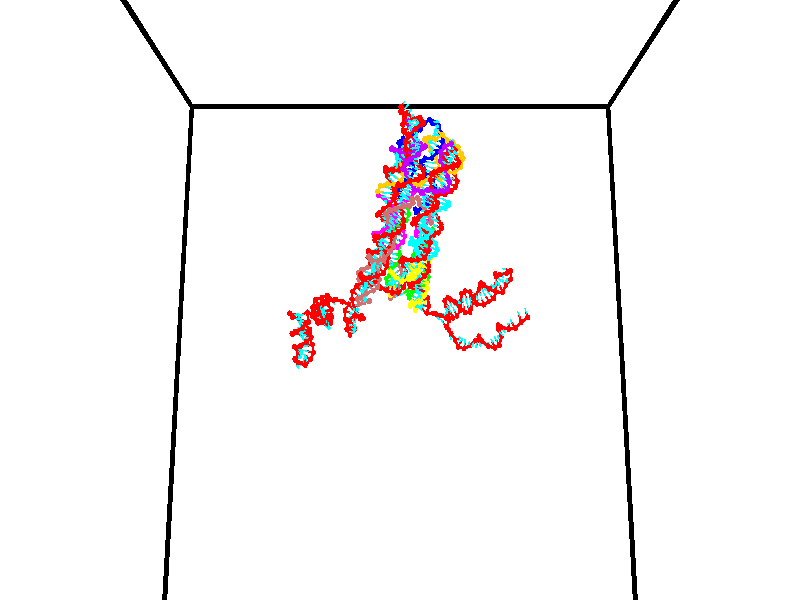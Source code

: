 // switches for output
#declare DRAW_BASES = 1; // possible values are 0, 1; only relevant for DNA ribbons
#declare DRAW_BASES_TYPE = 3; // possible values are 1, 2, 3; only relevant for DNA ribbons
#declare DRAW_FOG = 0; // set to 1 to enable fog

#include "colors.inc"

#include "transforms.inc"
background { rgb <1, 1, 1>}

#default {
   normal{
       ripples 0.25
       frequency 0.20
       turbulence 0.2
       lambda 5
   }
	finish {
		phong 0.1
		phong_size 40.
	}
}

// original window dimensions: 1024x640


// camera settings

camera {
	sky <0, 0.179814, -0.983701>
	up <0, 0.179814, -0.983701>
	right 1.6 * <1, 0, 0>
	location <35, 94.9851, 44.8844>
	look_at <35, 29.7336, 32.9568>
	direction <0, -65.2515, -11.9276>
	angle 67.0682
}


# declare cpy_camera_pos = <35, 94.9851, 44.8844>;
# if (DRAW_FOG = 1)
fog {
	fog_type 2
	up vnormalize(cpy_camera_pos)
	color rgbt<1,1,1,0.3>
	distance 1e-5
	fog_alt 3e-3
	fog_offset 56
}
# end


// LIGHTS

# declare lum = 6;
global_settings {
	ambient_light rgb lum * <0.05, 0.05, 0.05>
	max_trace_level 15
}# declare cpy_direct_light_amount = 0.25;
light_source
{	1000 * <-1, -1.16352, -0.803886>,
	rgb lum * cpy_direct_light_amount
	parallel
}

light_source
{	1000 * <1, 1.16352, 0.803886>,
	rgb lum * cpy_direct_light_amount
	parallel
}

// strand 0

// nucleotide -1

// particle -1
sphere {
	<23.902731, 35.040855, 35.067059> 0.250000
	pigment { color rgbt <1,0,0,0> }
	no_shadow
}
cylinder {
	<24.295290, 34.978905, 35.112446>,  <24.530825, 34.941734, 35.139679>, 0.100000
	pigment { color rgbt <1,0,0,0> }
	no_shadow
}
cylinder {
	<24.295290, 34.978905, 35.112446>,  <23.902731, 35.040855, 35.067059>, 0.100000
	pigment { color rgbt <1,0,0,0> }
	no_shadow
}

// particle -1
sphere {
	<24.295290, 34.978905, 35.112446> 0.100000
	pigment { color rgbt <1,0,0,0> }
	no_shadow
}
sphere {
	0, 1
	scale<0.080000,0.200000,0.300000>
	matrix <-0.188675, -0.668572, 0.719314,
		-0.035546, -0.727340, -0.685356,
		0.981396, -0.154878, 0.113466,
		24.589708, 34.932442, 35.146484>
	pigment { color rgbt <0,1,1,0> }
	no_shadow
}
cylinder {
	<24.091799, 34.368992, 35.289867>,  <23.902731, 35.040855, 35.067059>, 0.130000
	pigment { color rgbt <1,0,0,0> }
	no_shadow
}

// nucleotide -1

// particle -1
sphere {
	<24.091799, 34.368992, 35.289867> 0.250000
	pigment { color rgbt <1,0,0,0> }
	no_shadow
}
cylinder {
	<24.438877, 34.544159, 35.383957>,  <24.647123, 34.649261, 35.440411>, 0.100000
	pigment { color rgbt <1,0,0,0> }
	no_shadow
}
cylinder {
	<24.438877, 34.544159, 35.383957>,  <24.091799, 34.368992, 35.289867>, 0.100000
	pigment { color rgbt <1,0,0,0> }
	no_shadow
}

// particle -1
sphere {
	<24.438877, 34.544159, 35.383957> 0.100000
	pigment { color rgbt <1,0,0,0> }
	no_shadow
}
sphere {
	0, 1
	scale<0.080000,0.200000,0.300000>
	matrix <0.146290, -0.677194, 0.721115,
		0.475085, -0.591297, -0.651662,
		0.867694, 0.437922, 0.235224,
		24.699186, 34.675537, 35.454525>
	pigment { color rgbt <0,1,1,0> }
	no_shadow
}
cylinder {
	<24.593990, 33.870850, 35.330864>,  <24.091799, 34.368992, 35.289867>, 0.130000
	pigment { color rgbt <1,0,0,0> }
	no_shadow
}

// nucleotide -1

// particle -1
sphere {
	<24.593990, 33.870850, 35.330864> 0.250000
	pigment { color rgbt <1,0,0,0> }
	no_shadow
}
cylinder {
	<24.745571, 34.184475, 35.527493>,  <24.836519, 34.372650, 35.645470>, 0.100000
	pigment { color rgbt <1,0,0,0> }
	no_shadow
}
cylinder {
	<24.745571, 34.184475, 35.527493>,  <24.593990, 33.870850, 35.330864>, 0.100000
	pigment { color rgbt <1,0,0,0> }
	no_shadow
}

// particle -1
sphere {
	<24.745571, 34.184475, 35.527493> 0.100000
	pigment { color rgbt <1,0,0,0> }
	no_shadow
}
sphere {
	0, 1
	scale<0.080000,0.200000,0.300000>
	matrix <0.207094, -0.589573, 0.780715,
		0.901946, -0.194052, -0.385795,
		0.378954, 0.784059, 0.491575,
		24.859257, 34.419693, 35.674965>
	pigment { color rgbt <0,1,1,0> }
	no_shadow
}
cylinder {
	<25.248363, 33.603764, 35.712337>,  <24.593990, 33.870850, 35.330864>, 0.130000
	pigment { color rgbt <1,0,0,0> }
	no_shadow
}

// nucleotide -1

// particle -1
sphere {
	<25.248363, 33.603764, 35.712337> 0.250000
	pigment { color rgbt <1,0,0,0> }
	no_shadow
}
cylinder {
	<25.145393, 33.939919, 35.903114>,  <25.083611, 34.141613, 36.017582>, 0.100000
	pigment { color rgbt <1,0,0,0> }
	no_shadow
}
cylinder {
	<25.145393, 33.939919, 35.903114>,  <25.248363, 33.603764, 35.712337>, 0.100000
	pigment { color rgbt <1,0,0,0> }
	no_shadow
}

// particle -1
sphere {
	<25.145393, 33.939919, 35.903114> 0.100000
	pigment { color rgbt <1,0,0,0> }
	no_shadow
}
sphere {
	0, 1
	scale<0.080000,0.200000,0.300000>
	matrix <0.113203, -0.463951, 0.878598,
		0.959644, 0.280164, 0.024298,
		-0.257425, 0.840391, 0.476944,
		25.068167, 34.192036, 36.046196>
	pigment { color rgbt <0,1,1,0> }
	no_shadow
}
cylinder {
	<25.765469, 33.756329, 36.245667>,  <25.248363, 33.603764, 35.712337>, 0.130000
	pigment { color rgbt <1,0,0,0> }
	no_shadow
}

// nucleotide -1

// particle -1
sphere {
	<25.765469, 33.756329, 36.245667> 0.250000
	pigment { color rgbt <1,0,0,0> }
	no_shadow
}
cylinder {
	<25.425760, 33.936623, 36.355637>,  <25.221935, 34.044800, 36.421619>, 0.100000
	pigment { color rgbt <1,0,0,0> }
	no_shadow
}
cylinder {
	<25.425760, 33.936623, 36.355637>,  <25.765469, 33.756329, 36.245667>, 0.100000
	pigment { color rgbt <1,0,0,0> }
	no_shadow
}

// particle -1
sphere {
	<25.425760, 33.936623, 36.355637> 0.100000
	pigment { color rgbt <1,0,0,0> }
	no_shadow
}
sphere {
	0, 1
	scale<0.080000,0.200000,0.300000>
	matrix <-0.010585, -0.535156, 0.844687,
		0.527853, 0.714457, 0.459263,
		-0.849270, 0.450732, 0.274921,
		25.170979, 34.071842, 36.438114>
	pigment { color rgbt <0,1,1,0> }
	no_shadow
}
cylinder {
	<25.971762, 34.043446, 36.938316>,  <25.765469, 33.756329, 36.245667>, 0.130000
	pigment { color rgbt <1,0,0,0> }
	no_shadow
}

// nucleotide -1

// particle -1
sphere {
	<25.971762, 34.043446, 36.938316> 0.250000
	pigment { color rgbt <1,0,0,0> }
	no_shadow
}
cylinder {
	<25.607401, 33.921776, 36.826786>,  <25.388784, 33.848774, 36.759869>, 0.100000
	pigment { color rgbt <1,0,0,0> }
	no_shadow
}
cylinder {
	<25.607401, 33.921776, 36.826786>,  <25.971762, 34.043446, 36.938316>, 0.100000
	pigment { color rgbt <1,0,0,0> }
	no_shadow
}

// particle -1
sphere {
	<25.607401, 33.921776, 36.826786> 0.100000
	pigment { color rgbt <1,0,0,0> }
	no_shadow
}
sphere {
	0, 1
	scale<0.080000,0.200000,0.300000>
	matrix <-0.140440, -0.406841, 0.902639,
		-0.387993, 0.861371, 0.327874,
		-0.910900, -0.304170, -0.278823,
		25.334131, 33.830524, 36.743137>
	pigment { color rgbt <0,1,1,0> }
	no_shadow
}
cylinder {
	<25.518143, 34.272621, 37.423130>,  <25.971762, 34.043446, 36.938316>, 0.130000
	pigment { color rgbt <1,0,0,0> }
	no_shadow
}

// nucleotide -1

// particle -1
sphere {
	<25.518143, 34.272621, 37.423130> 0.250000
	pigment { color rgbt <1,0,0,0> }
	no_shadow
}
cylinder {
	<25.344374, 33.961311, 37.241772>,  <25.240112, 33.774525, 37.132957>, 0.100000
	pigment { color rgbt <1,0,0,0> }
	no_shadow
}
cylinder {
	<25.344374, 33.961311, 37.241772>,  <25.518143, 34.272621, 37.423130>, 0.100000
	pigment { color rgbt <1,0,0,0> }
	no_shadow
}

// particle -1
sphere {
	<25.344374, 33.961311, 37.241772> 0.100000
	pigment { color rgbt <1,0,0,0> }
	no_shadow
}
sphere {
	0, 1
	scale<0.080000,0.200000,0.300000>
	matrix <-0.087819, -0.464376, 0.881274,
		-0.896417, 0.422663, 0.133389,
		-0.434424, -0.778275, -0.453392,
		25.214046, 33.727829, 37.105755>
	pigment { color rgbt <0,1,1,0> }
	no_shadow
}
cylinder {
	<24.906435, 34.114571, 37.710911>,  <25.518143, 34.272621, 37.423130>, 0.130000
	pigment { color rgbt <1,0,0,0> }
	no_shadow
}

// nucleotide -1

// particle -1
sphere {
	<24.906435, 34.114571, 37.710911> 0.250000
	pigment { color rgbt <1,0,0,0> }
	no_shadow
}
cylinder {
	<24.997917, 33.766144, 37.537045>,  <25.052807, 33.557087, 37.432724>, 0.100000
	pigment { color rgbt <1,0,0,0> }
	no_shadow
}
cylinder {
	<24.997917, 33.766144, 37.537045>,  <24.906435, 34.114571, 37.710911>, 0.100000
	pigment { color rgbt <1,0,0,0> }
	no_shadow
}

// particle -1
sphere {
	<24.997917, 33.766144, 37.537045> 0.100000
	pigment { color rgbt <1,0,0,0> }
	no_shadow
}
sphere {
	0, 1
	scale<0.080000,0.200000,0.300000>
	matrix <-0.166658, -0.474939, 0.864094,
		-0.959124, -0.125184, -0.253793,
		0.228706, -0.871069, -0.434662,
		25.066528, 33.504822, 37.406647>
	pigment { color rgbt <0,1,1,0> }
	no_shadow
}
cylinder {
	<24.428917, 33.706188, 37.828236>,  <24.906435, 34.114571, 37.710911>, 0.130000
	pigment { color rgbt <1,0,0,0> }
	no_shadow
}

// nucleotide -1

// particle -1
sphere {
	<24.428917, 33.706188, 37.828236> 0.250000
	pigment { color rgbt <1,0,0,0> }
	no_shadow
}
cylinder {
	<24.696978, 33.428886, 37.722183>,  <24.857813, 33.262505, 37.658554>, 0.100000
	pigment { color rgbt <1,0,0,0> }
	no_shadow
}
cylinder {
	<24.696978, 33.428886, 37.722183>,  <24.428917, 33.706188, 37.828236>, 0.100000
	pigment { color rgbt <1,0,0,0> }
	no_shadow
}

// particle -1
sphere {
	<24.696978, 33.428886, 37.722183> 0.100000
	pigment { color rgbt <1,0,0,0> }
	no_shadow
}
sphere {
	0, 1
	scale<0.080000,0.200000,0.300000>
	matrix <-0.165012, -0.487425, 0.857431,
		-0.723651, -0.530858, -0.441044,
		0.670150, -0.693258, -0.265128,
		24.898024, 33.220909, 37.642647>
	pigment { color rgbt <0,1,1,0> }
	no_shadow
}
cylinder {
	<24.113176, 33.029408, 37.642899>,  <24.428917, 33.706188, 37.828236>, 0.130000
	pigment { color rgbt <1,0,0,0> }
	no_shadow
}

// nucleotide -1

// particle -1
sphere {
	<24.113176, 33.029408, 37.642899> 0.250000
	pigment { color rgbt <1,0,0,0> }
	no_shadow
}
cylinder {
	<24.480516, 32.960003, 37.785183>,  <24.700920, 32.918362, 37.870552>, 0.100000
	pigment { color rgbt <1,0,0,0> }
	no_shadow
}
cylinder {
	<24.480516, 32.960003, 37.785183>,  <24.113176, 33.029408, 37.642899>, 0.100000
	pigment { color rgbt <1,0,0,0> }
	no_shadow
}

// particle -1
sphere {
	<24.480516, 32.960003, 37.785183> 0.100000
	pigment { color rgbt <1,0,0,0> }
	no_shadow
}
sphere {
	0, 1
	scale<0.080000,0.200000,0.300000>
	matrix <-0.363165, -0.726680, 0.583136,
		0.157306, -0.664704, -0.730359,
		0.918350, -0.173510, 0.355708,
		24.756021, 32.907951, 37.891895>
	pigment { color rgbt <0,1,1,0> }
	no_shadow
}
cylinder {
	<24.177773, 32.387901, 37.698750>,  <24.113176, 33.029408, 37.642899>, 0.130000
	pigment { color rgbt <1,0,0,0> }
	no_shadow
}

// nucleotide -1

// particle -1
sphere {
	<24.177773, 32.387901, 37.698750> 0.250000
	pigment { color rgbt <1,0,0,0> }
	no_shadow
}
cylinder {
	<24.486315, 32.487820, 37.932880>,  <24.671440, 32.547771, 38.073360>, 0.100000
	pigment { color rgbt <1,0,0,0> }
	no_shadow
}
cylinder {
	<24.486315, 32.487820, 37.932880>,  <24.177773, 32.387901, 37.698750>, 0.100000
	pigment { color rgbt <1,0,0,0> }
	no_shadow
}

// particle -1
sphere {
	<24.486315, 32.487820, 37.932880> 0.100000
	pigment { color rgbt <1,0,0,0> }
	no_shadow
}
sphere {
	0, 1
	scale<0.080000,0.200000,0.300000>
	matrix <-0.266499, -0.708432, 0.653531,
		0.577915, -0.660095, -0.479884,
		0.771357, 0.249797, 0.585328,
		24.717722, 32.562759, 38.108479>
	pigment { color rgbt <0,1,1,0> }
	no_shadow
}
cylinder {
	<24.332430, 31.825773, 37.998154>,  <24.177773, 32.387901, 37.698750>, 0.130000
	pigment { color rgbt <1,0,0,0> }
	no_shadow
}

// nucleotide -1

// particle -1
sphere {
	<24.332430, 31.825773, 37.998154> 0.250000
	pigment { color rgbt <1,0,0,0> }
	no_shadow
}
cylinder {
	<24.463305, 32.093914, 38.264561>,  <24.541828, 32.254799, 38.424404>, 0.100000
	pigment { color rgbt <1,0,0,0> }
	no_shadow
}
cylinder {
	<24.463305, 32.093914, 38.264561>,  <24.332430, 31.825773, 37.998154>, 0.100000
	pigment { color rgbt <1,0,0,0> }
	no_shadow
}

// particle -1
sphere {
	<24.463305, 32.093914, 38.264561> 0.100000
	pigment { color rgbt <1,0,0,0> }
	no_shadow
}
sphere {
	0, 1
	scale<0.080000,0.200000,0.300000>
	matrix <-0.115385, -0.671195, 0.732246,
		0.937889, -0.316428, -0.142256,
		0.327185, 0.670351, 0.666017,
		24.561460, 32.295021, 38.464367>
	pigment { color rgbt <0,1,1,0> }
	no_shadow
}
cylinder {
	<23.990713, 31.503265, 38.639381>,  <24.332430, 31.825773, 37.998154>, 0.130000
	pigment { color rgbt <1,0,0,0> }
	no_shadow
}

// nucleotide -1

// particle -1
sphere {
	<23.990713, 31.503265, 38.639381> 0.250000
	pigment { color rgbt <1,0,0,0> }
	no_shadow
}
cylinder {
	<24.162722, 31.674057, 38.957569>,  <24.265926, 31.776533, 39.148483>, 0.100000
	pigment { color rgbt <1,0,0,0> }
	no_shadow
}
cylinder {
	<24.162722, 31.674057, 38.957569>,  <23.990713, 31.503265, 38.639381>, 0.100000
	pigment { color rgbt <1,0,0,0> }
	no_shadow
}

// particle -1
sphere {
	<24.162722, 31.674057, 38.957569> 0.100000
	pigment { color rgbt <1,0,0,0> }
	no_shadow
}
sphere {
	0, 1
	scale<0.080000,0.200000,0.300000>
	matrix <0.682555, 0.422956, -0.596010,
		-0.590933, 0.799247, -0.109558,
		0.430021, 0.426981, 0.795468,
		24.291727, 31.802151, 39.196209>
	pigment { color rgbt <0,1,1,0> }
	no_shadow
}
cylinder {
	<24.049400, 32.263634, 38.599838>,  <23.990713, 31.503265, 38.639381>, 0.130000
	pigment { color rgbt <1,0,0,0> }
	no_shadow
}

// nucleotide -1

// particle -1
sphere {
	<24.049400, 32.263634, 38.599838> 0.250000
	pigment { color rgbt <1,0,0,0> }
	no_shadow
}
cylinder {
	<24.344604, 32.123852, 38.830742>,  <24.521727, 32.039982, 38.969284>, 0.100000
	pigment { color rgbt <1,0,0,0> }
	no_shadow
}
cylinder {
	<24.344604, 32.123852, 38.830742>,  <24.049400, 32.263634, 38.599838>, 0.100000
	pigment { color rgbt <1,0,0,0> }
	no_shadow
}

// particle -1
sphere {
	<24.344604, 32.123852, 38.830742> 0.100000
	pigment { color rgbt <1,0,0,0> }
	no_shadow
}
sphere {
	0, 1
	scale<0.080000,0.200000,0.300000>
	matrix <0.658336, 0.560637, -0.502275,
		-0.148110, 0.750712, 0.643813,
		0.738009, -0.349453, 0.577257,
		24.566008, 32.019016, 39.003918>
	pigment { color rgbt <0,1,1,0> }
	no_shadow
}
cylinder {
	<24.478668, 32.765144, 38.971771>,  <24.049400, 32.263634, 38.599838>, 0.130000
	pigment { color rgbt <1,0,0,0> }
	no_shadow
}

// nucleotide -1

// particle -1
sphere {
	<24.478668, 32.765144, 38.971771> 0.250000
	pigment { color rgbt <1,0,0,0> }
	no_shadow
}
cylinder {
	<24.708382, 32.438469, 38.949070>,  <24.846209, 32.242462, 38.935452>, 0.100000
	pigment { color rgbt <1,0,0,0> }
	no_shadow
}
cylinder {
	<24.708382, 32.438469, 38.949070>,  <24.478668, 32.765144, 38.971771>, 0.100000
	pigment { color rgbt <1,0,0,0> }
	no_shadow
}

// particle -1
sphere {
	<24.708382, 32.438469, 38.949070> 0.100000
	pigment { color rgbt <1,0,0,0> }
	no_shadow
}
sphere {
	0, 1
	scale<0.080000,0.200000,0.300000>
	matrix <0.534833, 0.426761, -0.729266,
		0.619802, 0.388452, 0.681873,
		0.574282, -0.816688, -0.056750,
		24.880667, 32.193462, 38.932045>
	pigment { color rgbt <0,1,1,0> }
	no_shadow
}
cylinder {
	<25.224604, 32.780689, 39.204014>,  <24.478668, 32.765144, 38.971771>, 0.130000
	pigment { color rgbt <1,0,0,0> }
	no_shadow
}

// nucleotide -1

// particle -1
sphere {
	<25.224604, 32.780689, 39.204014> 0.250000
	pigment { color rgbt <1,0,0,0> }
	no_shadow
}
cylinder {
	<25.170172, 32.516762, 38.908413>,  <25.137512, 32.358406, 38.731052>, 0.100000
	pigment { color rgbt <1,0,0,0> }
	no_shadow
}
cylinder {
	<25.170172, 32.516762, 38.908413>,  <25.224604, 32.780689, 39.204014>, 0.100000
	pigment { color rgbt <1,0,0,0> }
	no_shadow
}

// particle -1
sphere {
	<25.170172, 32.516762, 38.908413> 0.100000
	pigment { color rgbt <1,0,0,0> }
	no_shadow
}
sphere {
	0, 1
	scale<0.080000,0.200000,0.300000>
	matrix <0.405232, 0.643616, -0.649265,
		0.904030, -0.387819, 0.179796,
		-0.136078, -0.659815, -0.739004,
		25.129349, 32.318817, 38.686710>
	pigment { color rgbt <0,1,1,0> }
	no_shadow
}
cylinder {
	<25.762928, 32.893764, 38.726612>,  <25.224604, 32.780689, 39.204014>, 0.130000
	pigment { color rgbt <1,0,0,0> }
	no_shadow
}

// nucleotide -1

// particle -1
sphere {
	<25.762928, 32.893764, 38.726612> 0.250000
	pigment { color rgbt <1,0,0,0> }
	no_shadow
}
cylinder {
	<25.461773, 32.723644, 38.525703>,  <25.281080, 32.621571, 38.405159>, 0.100000
	pigment { color rgbt <1,0,0,0> }
	no_shadow
}
cylinder {
	<25.461773, 32.723644, 38.525703>,  <25.762928, 32.893764, 38.726612>, 0.100000
	pigment { color rgbt <1,0,0,0> }
	no_shadow
}

// particle -1
sphere {
	<25.461773, 32.723644, 38.525703> 0.100000
	pigment { color rgbt <1,0,0,0> }
	no_shadow
}
sphere {
	0, 1
	scale<0.080000,0.200000,0.300000>
	matrix <0.284034, 0.478465, -0.830901,
		0.593704, -0.768237, -0.239430,
		-0.752888, -0.425303, -0.502272,
		25.235907, 32.596054, 38.375023>
	pigment { color rgbt <0,1,1,0> }
	no_shadow
}
cylinder {
	<26.038843, 32.700104, 38.123848>,  <25.762928, 32.893764, 38.726612>, 0.130000
	pigment { color rgbt <1,0,0,0> }
	no_shadow
}

// nucleotide -1

// particle -1
sphere {
	<26.038843, 32.700104, 38.123848> 0.250000
	pigment { color rgbt <1,0,0,0> }
	no_shadow
}
cylinder {
	<25.648060, 32.721313, 38.041149>,  <25.413589, 32.734039, 37.991531>, 0.100000
	pigment { color rgbt <1,0,0,0> }
	no_shadow
}
cylinder {
	<25.648060, 32.721313, 38.041149>,  <26.038843, 32.700104, 38.123848>, 0.100000
	pigment { color rgbt <1,0,0,0> }
	no_shadow
}

// particle -1
sphere {
	<25.648060, 32.721313, 38.041149> 0.100000
	pigment { color rgbt <1,0,0,0> }
	no_shadow
}
sphere {
	0, 1
	scale<0.080000,0.200000,0.300000>
	matrix <0.204406, 0.511207, -0.834797,
		0.061429, -0.857820, -0.510265,
		-0.976957, 0.053021, -0.206747,
		25.354973, 32.737221, 37.979126>
	pigment { color rgbt <0,1,1,0> }
	no_shadow
}
cylinder {
	<25.884716, 32.441734, 37.400604>,  <26.038843, 32.700104, 38.123848>, 0.130000
	pigment { color rgbt <1,0,0,0> }
	no_shadow
}

// nucleotide -1

// particle -1
sphere {
	<25.884716, 32.441734, 37.400604> 0.250000
	pigment { color rgbt <1,0,0,0> }
	no_shadow
}
cylinder {
	<25.571449, 32.679241, 37.474457>,  <25.383490, 32.821747, 37.518768>, 0.100000
	pigment { color rgbt <1,0,0,0> }
	no_shadow
}
cylinder {
	<25.571449, 32.679241, 37.474457>,  <25.884716, 32.441734, 37.400604>, 0.100000
	pigment { color rgbt <1,0,0,0> }
	no_shadow
}

// particle -1
sphere {
	<25.571449, 32.679241, 37.474457> 0.100000
	pigment { color rgbt <1,0,0,0> }
	no_shadow
}
sphere {
	0, 1
	scale<0.080000,0.200000,0.300000>
	matrix <0.059853, 0.367526, -0.928085,
		-0.618925, -0.715794, -0.323373,
		-0.783166, 0.593770, 0.184629,
		25.336500, 32.857372, 37.529846>
	pigment { color rgbt <0,1,1,0> }
	no_shadow
}
cylinder {
	<25.563723, 32.475735, 36.851303>,  <25.884716, 32.441734, 37.400604>, 0.130000
	pigment { color rgbt <1,0,0,0> }
	no_shadow
}

// nucleotide -1

// particle -1
sphere {
	<25.563723, 32.475735, 36.851303> 0.250000
	pigment { color rgbt <1,0,0,0> }
	no_shadow
}
cylinder {
	<25.425821, 32.797562, 37.044720>,  <25.343081, 32.990658, 37.160770>, 0.100000
	pigment { color rgbt <1,0,0,0> }
	no_shadow
}
cylinder {
	<25.425821, 32.797562, 37.044720>,  <25.563723, 32.475735, 36.851303>, 0.100000
	pigment { color rgbt <1,0,0,0> }
	no_shadow
}

// particle -1
sphere {
	<25.425821, 32.797562, 37.044720> 0.100000
	pigment { color rgbt <1,0,0,0> }
	no_shadow
}
sphere {
	0, 1
	scale<0.080000,0.200000,0.300000>
	matrix <-0.071084, 0.491269, -0.868102,
		-0.935999, -0.333651, -0.112174,
		-0.344751, 0.804569, 0.483545,
		25.322395, 33.038933, 37.189781>
	pigment { color rgbt <0,1,1,0> }
	no_shadow
}
cylinder {
	<25.335697, 32.883614, 36.372124>,  <25.563723, 32.475735, 36.851303>, 0.130000
	pigment { color rgbt <1,0,0,0> }
	no_shadow
}

// nucleotide -1

// particle -1
sphere {
	<25.335697, 32.883614, 36.372124> 0.250000
	pigment { color rgbt <1,0,0,0> }
	no_shadow
}
cylinder {
	<25.409145, 33.146149, 36.664837>,  <25.453215, 33.303669, 36.840466>, 0.100000
	pigment { color rgbt <1,0,0,0> }
	no_shadow
}
cylinder {
	<25.409145, 33.146149, 36.664837>,  <25.335697, 32.883614, 36.372124>, 0.100000
	pigment { color rgbt <1,0,0,0> }
	no_shadow
}

// particle -1
sphere {
	<25.409145, 33.146149, 36.664837> 0.100000
	pigment { color rgbt <1,0,0,0> }
	no_shadow
}
sphere {
	0, 1
	scale<0.080000,0.200000,0.300000>
	matrix <0.027885, 0.740662, -0.671299,
		-0.982602, 0.143669, 0.117697,
		0.183619, 0.656338, 0.731782,
		25.464231, 33.343052, 36.884373>
	pigment { color rgbt <0,1,1,0> }
	no_shadow
}
cylinder {
	<24.616167, 32.783482, 36.416355>,  <25.335697, 32.883614, 36.372124>, 0.130000
	pigment { color rgbt <1,0,0,0> }
	no_shadow
}

// nucleotide -1

// particle -1
sphere {
	<24.616167, 32.783482, 36.416355> 0.250000
	pigment { color rgbt <1,0,0,0> }
	no_shadow
}
cylinder {
	<24.793566, 33.071682, 36.629593>,  <24.900005, 33.244602, 36.757534>, 0.100000
	pigment { color rgbt <1,0,0,0> }
	no_shadow
}
cylinder {
	<24.793566, 33.071682, 36.629593>,  <24.616167, 32.783482, 36.416355>, 0.100000
	pigment { color rgbt <1,0,0,0> }
	no_shadow
}

// particle -1
sphere {
	<24.793566, 33.071682, 36.629593> 0.100000
	pigment { color rgbt <1,0,0,0> }
	no_shadow
}
sphere {
	0, 1
	scale<0.080000,0.200000,0.300000>
	matrix <-0.066220, 0.619500, -0.782199,
		-0.893826, 0.311602, 0.322458,
		0.443498, 0.720503, 0.533091,
		24.926615, 33.287834, 36.789520>
	pigment { color rgbt <0,1,1,0> }
	no_shadow
}
cylinder {
	<24.180754, 33.358746, 36.377289>,  <24.616167, 32.783482, 36.416355>, 0.130000
	pigment { color rgbt <1,0,0,0> }
	no_shadow
}

// nucleotide -1

// particle -1
sphere {
	<24.180754, 33.358746, 36.377289> 0.250000
	pigment { color rgbt <1,0,0,0> }
	no_shadow
}
cylinder {
	<24.549225, 33.494175, 36.454018>,  <24.770308, 33.575432, 36.500057>, 0.100000
	pigment { color rgbt <1,0,0,0> }
	no_shadow
}
cylinder {
	<24.549225, 33.494175, 36.454018>,  <24.180754, 33.358746, 36.377289>, 0.100000
	pigment { color rgbt <1,0,0,0> }
	no_shadow
}

// particle -1
sphere {
	<24.549225, 33.494175, 36.454018> 0.100000
	pigment { color rgbt <1,0,0,0> }
	no_shadow
}
sphere {
	0, 1
	scale<0.080000,0.200000,0.300000>
	matrix <-0.170520, 0.794309, -0.583092,
		-0.349786, 0.504423, 0.789435,
		0.921180, 0.338572, 0.191824,
		24.825579, 33.595745, 36.511566>
	pigment { color rgbt <0,1,1,0> }
	no_shadow
}
cylinder {
	<24.088583, 34.008129, 36.677200>,  <24.180754, 33.358746, 36.377289>, 0.130000
	pigment { color rgbt <1,0,0,0> }
	no_shadow
}

// nucleotide -1

// particle -1
sphere {
	<24.088583, 34.008129, 36.677200> 0.250000
	pigment { color rgbt <1,0,0,0> }
	no_shadow
}
cylinder {
	<24.440868, 33.997486, 36.488041>,  <24.652239, 33.991100, 36.374546>, 0.100000
	pigment { color rgbt <1,0,0,0> }
	no_shadow
}
cylinder {
	<24.440868, 33.997486, 36.488041>,  <24.088583, 34.008129, 36.677200>, 0.100000
	pigment { color rgbt <1,0,0,0> }
	no_shadow
}

// particle -1
sphere {
	<24.440868, 33.997486, 36.488041> 0.100000
	pigment { color rgbt <1,0,0,0> }
	no_shadow
}
sphere {
	0, 1
	scale<0.080000,0.200000,0.300000>
	matrix <-0.253803, 0.816471, -0.518613,
		0.399910, 0.576773, 0.712324,
		0.880714, -0.026609, -0.472901,
		24.705082, 33.989502, 36.346172>
	pigment { color rgbt <0,1,1,0> }
	no_shadow
}
cylinder {
	<24.135872, 34.782066, 36.746197>,  <24.088583, 34.008129, 36.677200>, 0.130000
	pigment { color rgbt <1,0,0,0> }
	no_shadow
}

// nucleotide -1

// particle -1
sphere {
	<24.135872, 34.782066, 36.746197> 0.250000
	pigment { color rgbt <1,0,0,0> }
	no_shadow
}
cylinder {
	<24.456409, 34.559334, 36.658756>,  <24.648731, 34.425694, 36.606293>, 0.100000
	pigment { color rgbt <1,0,0,0> }
	no_shadow
}
cylinder {
	<24.456409, 34.559334, 36.658756>,  <24.135872, 34.782066, 36.746197>, 0.100000
	pigment { color rgbt <1,0,0,0> }
	no_shadow
}

// particle -1
sphere {
	<24.456409, 34.559334, 36.658756> 0.100000
	pigment { color rgbt <1,0,0,0> }
	no_shadow
}
sphere {
	0, 1
	scale<0.080000,0.200000,0.300000>
	matrix <0.134405, 0.523675, -0.841249,
		0.582911, 0.644748, 0.494485,
		0.801343, -0.556834, -0.218598,
		24.696812, 34.392284, 36.593178>
	pigment { color rgbt <0,1,1,0> }
	no_shadow
}
cylinder {
	<24.637142, 35.225895, 36.700893>,  <24.135872, 34.782066, 36.746197>, 0.130000
	pigment { color rgbt <1,0,0,0> }
	no_shadow
}

// nucleotide -1

// particle -1
sphere {
	<24.637142, 35.225895, 36.700893> 0.250000
	pigment { color rgbt <1,0,0,0> }
	no_shadow
}
cylinder {
	<24.740366, 34.910858, 36.477074>,  <24.802299, 34.721836, 36.342781>, 0.100000
	pigment { color rgbt <1,0,0,0> }
	no_shadow
}
cylinder {
	<24.740366, 34.910858, 36.477074>,  <24.637142, 35.225895, 36.700893>, 0.100000
	pigment { color rgbt <1,0,0,0> }
	no_shadow
}

// particle -1
sphere {
	<24.740366, 34.910858, 36.477074> 0.100000
	pigment { color rgbt <1,0,0,0> }
	no_shadow
}
sphere {
	0, 1
	scale<0.080000,0.200000,0.300000>
	matrix <0.235919, 0.613007, -0.754033,
		0.936882, 0.062576, 0.344000,
		0.258059, -0.787596, -0.559552,
		24.817783, 34.674580, 36.309208>
	pigment { color rgbt <0,1,1,0> }
	no_shadow
}
cylinder {
	<25.287355, 35.365101, 36.379997>,  <24.637142, 35.225895, 36.700893>, 0.130000
	pigment { color rgbt <1,0,0,0> }
	no_shadow
}

// nucleotide -1

// particle -1
sphere {
	<25.287355, 35.365101, 36.379997> 0.250000
	pigment { color rgbt <1,0,0,0> }
	no_shadow
}
cylinder {
	<25.143379, 35.072208, 36.148731>,  <25.056993, 34.896473, 36.009972>, 0.100000
	pigment { color rgbt <1,0,0,0> }
	no_shadow
}
cylinder {
	<25.143379, 35.072208, 36.148731>,  <25.287355, 35.365101, 36.379997>, 0.100000
	pigment { color rgbt <1,0,0,0> }
	no_shadow
}

// particle -1
sphere {
	<25.143379, 35.072208, 36.148731> 0.100000
	pigment { color rgbt <1,0,0,0> }
	no_shadow
}
sphere {
	0, 1
	scale<0.080000,0.200000,0.300000>
	matrix <0.207449, 0.541374, -0.814788,
		0.909620, -0.413215, -0.042961,
		-0.359941, -0.732235, -0.578165,
		25.035397, 34.852539, 35.975281>
	pigment { color rgbt <0,1,1,0> }
	no_shadow
}
cylinder {
	<25.831028, 35.190128, 35.833031>,  <25.287355, 35.365101, 36.379997>, 0.130000
	pigment { color rgbt <1,0,0,0> }
	no_shadow
}

// nucleotide -1

// particle -1
sphere {
	<25.831028, 35.190128, 35.833031> 0.250000
	pigment { color rgbt <1,0,0,0> }
	no_shadow
}
cylinder {
	<25.451408, 35.123951, 35.725746>,  <25.223637, 35.084244, 35.661377>, 0.100000
	pigment { color rgbt <1,0,0,0> }
	no_shadow
}
cylinder {
	<25.451408, 35.123951, 35.725746>,  <25.831028, 35.190128, 35.833031>, 0.100000
	pigment { color rgbt <1,0,0,0> }
	no_shadow
}

// particle -1
sphere {
	<25.451408, 35.123951, 35.725746> 0.100000
	pigment { color rgbt <1,0,0,0> }
	no_shadow
}
sphere {
	0, 1
	scale<0.080000,0.200000,0.300000>
	matrix <0.153516, 0.500561, -0.851981,
		0.275213, -0.849744, -0.449658,
		-0.949047, -0.165446, -0.268210,
		25.166695, 35.074318, 35.645283>
	pigment { color rgbt <0,1,1,0> }
	no_shadow
}
cylinder {
	<25.708099, 35.146626, 34.998745>,  <25.831028, 35.190128, 35.833031>, 0.130000
	pigment { color rgbt <1,0,0,0> }
	no_shadow
}

// nucleotide -1

// particle -1
sphere {
	<25.708099, 35.146626, 34.998745> 0.250000
	pigment { color rgbt <1,0,0,0> }
	no_shadow
}
cylinder {
	<25.340025, 35.206722, 35.143345>,  <25.119181, 35.242783, 35.230106>, 0.100000
	pigment { color rgbt <1,0,0,0> }
	no_shadow
}
cylinder {
	<25.340025, 35.206722, 35.143345>,  <25.708099, 35.146626, 34.998745>, 0.100000
	pigment { color rgbt <1,0,0,0> }
	no_shadow
}

// particle -1
sphere {
	<25.340025, 35.206722, 35.143345> 0.100000
	pigment { color rgbt <1,0,0,0> }
	no_shadow
}
sphere {
	0, 1
	scale<0.080000,0.200000,0.300000>
	matrix <-0.243276, 0.504022, -0.828721,
		-0.306719, -0.850522, -0.427242,
		-0.920185, 0.150247, 0.361505,
		25.063969, 35.251797, 35.251797>
	pigment { color rgbt <0,1,1,0> }
	no_shadow
}
cylinder {
	<26.276110, 34.584854, 35.174942>,  <25.708099, 35.146626, 34.998745>, 0.130000
	pigment { color rgbt <1,0,0,0> }
	no_shadow
}

// nucleotide -1

// particle -1
sphere {
	<26.276110, 34.584854, 35.174942> 0.250000
	pigment { color rgbt <1,0,0,0> }
	no_shadow
}
cylinder {
	<26.532478, 34.578686, 34.867962>,  <26.686300, 34.574986, 34.683773>, 0.100000
	pigment { color rgbt <1,0,0,0> }
	no_shadow
}
cylinder {
	<26.532478, 34.578686, 34.867962>,  <26.276110, 34.584854, 35.174942>, 0.100000
	pigment { color rgbt <1,0,0,0> }
	no_shadow
}

// particle -1
sphere {
	<26.532478, 34.578686, 34.867962> 0.100000
	pigment { color rgbt <1,0,0,0> }
	no_shadow
}
sphere {
	0, 1
	scale<0.080000,0.200000,0.300000>
	matrix <0.632996, 0.576170, 0.517053,
		0.434207, -0.817184, 0.379044,
		0.640921, -0.015426, -0.767452,
		26.724754, 34.574059, 34.637726>
	pigment { color rgbt <0,1,1,0> }
	no_shadow
}
cylinder {
	<26.917677, 34.749447, 35.508789>,  <26.276110, 34.584854, 35.174942>, 0.130000
	pigment { color rgbt <1,0,0,0> }
	no_shadow
}

// nucleotide -1

// particle -1
sphere {
	<26.917677, 34.749447, 35.508789> 0.250000
	pigment { color rgbt <1,0,0,0> }
	no_shadow
}
cylinder {
	<26.982262, 34.845116, 35.125805>,  <27.021013, 34.902515, 34.896015>, 0.100000
	pigment { color rgbt <1,0,0,0> }
	no_shadow
}
cylinder {
	<26.982262, 34.845116, 35.125805>,  <26.917677, 34.749447, 35.508789>, 0.100000
	pigment { color rgbt <1,0,0,0> }
	no_shadow
}

// particle -1
sphere {
	<26.982262, 34.845116, 35.125805> 0.100000
	pigment { color rgbt <1,0,0,0> }
	no_shadow
}
sphere {
	0, 1
	scale<0.080000,0.200000,0.300000>
	matrix <0.614938, 0.734433, 0.287157,
		0.771869, -0.635143, -0.028490,
		0.161462, 0.239167, -0.957460,
		27.030701, 34.916866, 34.838566>
	pigment { color rgbt <0,1,1,0> }
	no_shadow
}
cylinder {
	<27.557995, 34.864113, 35.483505>,  <26.917677, 34.749447, 35.508789>, 0.130000
	pigment { color rgbt <1,0,0,0> }
	no_shadow
}

// nucleotide -1

// particle -1
sphere {
	<27.557995, 34.864113, 35.483505> 0.250000
	pigment { color rgbt <1,0,0,0> }
	no_shadow
}
cylinder {
	<27.393772, 35.069145, 35.181854>,  <27.295238, 35.192165, 35.000862>, 0.100000
	pigment { color rgbt <1,0,0,0> }
	no_shadow
}
cylinder {
	<27.393772, 35.069145, 35.181854>,  <27.557995, 34.864113, 35.483505>, 0.100000
	pigment { color rgbt <1,0,0,0> }
	no_shadow
}

// particle -1
sphere {
	<27.393772, 35.069145, 35.181854> 0.100000
	pigment { color rgbt <1,0,0,0> }
	no_shadow
}
sphere {
	0, 1
	scale<0.080000,0.200000,0.300000>
	matrix <0.406689, 0.843162, 0.351685,
		0.816116, -0.162307, -0.554626,
		-0.410559, 0.512576, -0.754127,
		27.270605, 35.222919, 34.955616>
	pigment { color rgbt <0,1,1,0> }
	no_shadow
}
cylinder {
	<28.071074, 35.294140, 35.274540>,  <27.557995, 34.864113, 35.483505>, 0.130000
	pigment { color rgbt <1,0,0,0> }
	no_shadow
}

// nucleotide -1

// particle -1
sphere {
	<28.071074, 35.294140, 35.274540> 0.250000
	pigment { color rgbt <1,0,0,0> }
	no_shadow
}
cylinder {
	<27.731062, 35.436222, 35.118961>,  <27.527054, 35.521473, 35.025616>, 0.100000
	pigment { color rgbt <1,0,0,0> }
	no_shadow
}
cylinder {
	<27.731062, 35.436222, 35.118961>,  <28.071074, 35.294140, 35.274540>, 0.100000
	pigment { color rgbt <1,0,0,0> }
	no_shadow
}

// particle -1
sphere {
	<27.731062, 35.436222, 35.118961> 0.100000
	pigment { color rgbt <1,0,0,0> }
	no_shadow
}
sphere {
	0, 1
	scale<0.080000,0.200000,0.300000>
	matrix <0.243477, 0.919752, 0.307855,
		0.467082, 0.166988, -0.868302,
		-0.850031, 0.355206, -0.388942,
		27.476053, 35.542786, 35.002277>
	pigment { color rgbt <0,1,1,0> }
	no_shadow
}
cylinder {
	<28.205400, 36.004261, 34.918522>,  <28.071074, 35.294140, 35.274540>, 0.130000
	pigment { color rgbt <1,0,0,0> }
	no_shadow
}

// nucleotide -1

// particle -1
sphere {
	<28.205400, 36.004261, 34.918522> 0.250000
	pigment { color rgbt <1,0,0,0> }
	no_shadow
}
cylinder {
	<27.811058, 36.001343, 34.985500>,  <27.574453, 35.999592, 35.025688>, 0.100000
	pigment { color rgbt <1,0,0,0> }
	no_shadow
}
cylinder {
	<27.811058, 36.001343, 34.985500>,  <28.205400, 36.004261, 34.918522>, 0.100000
	pigment { color rgbt <1,0,0,0> }
	no_shadow
}

// particle -1
sphere {
	<27.811058, 36.001343, 34.985500> 0.100000
	pigment { color rgbt <1,0,0,0> }
	no_shadow
}
sphere {
	0, 1
	scale<0.080000,0.200000,0.300000>
	matrix <0.052336, 0.935696, 0.348904,
		-0.159226, 0.352732, -0.922078,
		-0.985854, -0.007296, 0.167448,
		27.515303, 35.999153, 35.035736>
	pigment { color rgbt <0,1,1,0> }
	no_shadow
}
cylinder {
	<27.758156, 35.698517, 34.353992>,  <28.205400, 36.004261, 34.918522>, 0.130000
	pigment { color rgbt <1,0,0,0> }
	no_shadow
}

// nucleotide -1

// particle -1
sphere {
	<27.758156, 35.698517, 34.353992> 0.250000
	pigment { color rgbt <1,0,0,0> }
	no_shadow
}
cylinder {
	<27.409595, 35.869045, 34.451080>,  <27.200459, 35.971363, 34.509335>, 0.100000
	pigment { color rgbt <1,0,0,0> }
	no_shadow
}
cylinder {
	<27.409595, 35.869045, 34.451080>,  <27.758156, 35.698517, 34.353992>, 0.100000
	pigment { color rgbt <1,0,0,0> }
	no_shadow
}

// particle -1
sphere {
	<27.409595, 35.869045, 34.451080> 0.100000
	pigment { color rgbt <1,0,0,0> }
	no_shadow
}
sphere {
	0, 1
	scale<0.080000,0.200000,0.300000>
	matrix <0.477083, 0.621217, 0.621677,
		0.114252, 0.657526, -0.744718,
		-0.871400, 0.426320, 0.242719,
		27.148176, 35.996941, 34.523895>
	pigment { color rgbt <0,1,1,0> }
	no_shadow
}
cylinder {
	<27.908575, 36.440975, 34.299786>,  <27.758156, 35.698517, 34.353992>, 0.130000
	pigment { color rgbt <1,0,0,0> }
	no_shadow
}

// nucleotide -1

// particle -1
sphere {
	<27.908575, 36.440975, 34.299786> 0.250000
	pigment { color rgbt <1,0,0,0> }
	no_shadow
}
cylinder {
	<27.581678, 36.383850, 34.523113>,  <27.385540, 36.349575, 34.657108>, 0.100000
	pigment { color rgbt <1,0,0,0> }
	no_shadow
}
cylinder {
	<27.581678, 36.383850, 34.523113>,  <27.908575, 36.440975, 34.299786>, 0.100000
	pigment { color rgbt <1,0,0,0> }
	no_shadow
}

// particle -1
sphere {
	<27.581678, 36.383850, 34.523113> 0.100000
	pigment { color rgbt <1,0,0,0> }
	no_shadow
}
sphere {
	0, 1
	scale<0.080000,0.200000,0.300000>
	matrix <0.278674, 0.750075, 0.599773,
		-0.504437, 0.645749, -0.573195,
		-0.817242, -0.142813, 0.558319,
		27.336506, 36.341007, 34.690609>
	pigment { color rgbt <0,1,1,0> }
	no_shadow
}
cylinder {
	<27.592104, 37.064442, 34.451061>,  <27.908575, 36.440975, 34.299786>, 0.130000
	pigment { color rgbt <1,0,0,0> }
	no_shadow
}

// nucleotide -1

// particle -1
sphere {
	<27.592104, 37.064442, 34.451061> 0.250000
	pigment { color rgbt <1,0,0,0> }
	no_shadow
}
cylinder {
	<27.436262, 36.828766, 34.734207>,  <27.342756, 36.687363, 34.904095>, 0.100000
	pigment { color rgbt <1,0,0,0> }
	no_shadow
}
cylinder {
	<27.436262, 36.828766, 34.734207>,  <27.592104, 37.064442, 34.451061>, 0.100000
	pigment { color rgbt <1,0,0,0> }
	no_shadow
}

// particle -1
sphere {
	<27.436262, 36.828766, 34.734207> 0.100000
	pigment { color rgbt <1,0,0,0> }
	no_shadow
}
sphere {
	0, 1
	scale<0.080000,0.200000,0.300000>
	matrix <0.147807, 0.718629, 0.679504,
		-0.909044, 0.369365, -0.192896,
		-0.389606, -0.589187, 0.707860,
		27.319380, 36.652008, 34.946564>
	pigment { color rgbt <0,1,1,0> }
	no_shadow
}
cylinder {
	<26.995113, 37.445873, 34.860714>,  <27.592104, 37.064442, 34.451061>, 0.130000
	pigment { color rgbt <1,0,0,0> }
	no_shadow
}

// nucleotide -1

// particle -1
sphere {
	<26.995113, 37.445873, 34.860714> 0.250000
	pigment { color rgbt <1,0,0,0> }
	no_shadow
}
cylinder {
	<27.157438, 37.165089, 35.094830>,  <27.254833, 36.996616, 35.235298>, 0.100000
	pigment { color rgbt <1,0,0,0> }
	no_shadow
}
cylinder {
	<27.157438, 37.165089, 35.094830>,  <26.995113, 37.445873, 34.860714>, 0.100000
	pigment { color rgbt <1,0,0,0> }
	no_shadow
}

// particle -1
sphere {
	<27.157438, 37.165089, 35.094830> 0.100000
	pigment { color rgbt <1,0,0,0> }
	no_shadow
}
sphere {
	0, 1
	scale<0.080000,0.200000,0.300000>
	matrix <0.099703, 0.670569, 0.735116,
		-0.908503, -0.239963, 0.342112,
		0.405811, -0.701965, 0.585289,
		27.279181, 36.954498, 35.270416>
	pigment { color rgbt <0,1,1,0> }
	no_shadow
}
cylinder {
	<26.574478, 37.449791, 35.466358>,  <26.995113, 37.445873, 34.860714>, 0.130000
	pigment { color rgbt <1,0,0,0> }
	no_shadow
}

// nucleotide -1

// particle -1
sphere {
	<26.574478, 37.449791, 35.466358> 0.250000
	pigment { color rgbt <1,0,0,0> }
	no_shadow
}
cylinder {
	<26.913963, 37.281712, 35.594807>,  <27.117655, 37.180862, 35.671875>, 0.100000
	pigment { color rgbt <1,0,0,0> }
	no_shadow
}
cylinder {
	<26.913963, 37.281712, 35.594807>,  <26.574478, 37.449791, 35.466358>, 0.100000
	pigment { color rgbt <1,0,0,0> }
	no_shadow
}

// particle -1
sphere {
	<26.913963, 37.281712, 35.594807> 0.100000
	pigment { color rgbt <1,0,0,0> }
	no_shadow
}
sphere {
	0, 1
	scale<0.080000,0.200000,0.300000>
	matrix <-0.067917, 0.515576, 0.854148,
		-0.524477, -0.746735, 0.409036,
		0.848711, -0.420200, 0.321124,
		27.168577, 37.155651, 35.691143>
	pigment { color rgbt <0,1,1,0> }
	no_shadow
}
cylinder {
	<27.279921, 37.811687, 35.514374>,  <26.574478, 37.449791, 35.466358>, 0.130000
	pigment { color rgbt <1,0,0,0> }
	no_shadow
}

// nucleotide -1

// particle -1
sphere {
	<27.279921, 37.811687, 35.514374> 0.250000
	pigment { color rgbt <1,0,0,0> }
	no_shadow
}
cylinder {
	<27.464985, 38.156124, 35.430031>,  <27.576023, 38.362785, 35.379425>, 0.100000
	pigment { color rgbt <1,0,0,0> }
	no_shadow
}
cylinder {
	<27.464985, 38.156124, 35.430031>,  <27.279921, 37.811687, 35.514374>, 0.100000
	pigment { color rgbt <1,0,0,0> }
	no_shadow
}

// particle -1
sphere {
	<27.464985, 38.156124, 35.430031> 0.100000
	pigment { color rgbt <1,0,0,0> }
	no_shadow
}
sphere {
	0, 1
	scale<0.080000,0.200000,0.300000>
	matrix <0.838547, -0.347862, 0.419321,
		0.287725, -0.370820, -0.883010,
		0.462659, 0.861095, -0.210861,
		27.603783, 38.414452, 35.366772>
	pigment { color rgbt <0,1,1,0> }
	no_shadow
}
cylinder {
	<27.714458, 38.077774, 36.182011>,  <27.279921, 37.811687, 35.514374>, 0.130000
	pigment { color rgbt <1,0,0,0> }
	no_shadow
}

// nucleotide -1

// particle -1
sphere {
	<27.714458, 38.077774, 36.182011> 0.250000
	pigment { color rgbt <1,0,0,0> }
	no_shadow
}
cylinder {
	<27.943476, 37.849159, 36.417141>,  <28.080887, 37.711990, 36.558220>, 0.100000
	pigment { color rgbt <1,0,0,0> }
	no_shadow
}
cylinder {
	<27.943476, 37.849159, 36.417141>,  <27.714458, 38.077774, 36.182011>, 0.100000
	pigment { color rgbt <1,0,0,0> }
	no_shadow
}

// particle -1
sphere {
	<27.943476, 37.849159, 36.417141> 0.100000
	pigment { color rgbt <1,0,0,0> }
	no_shadow
}
sphere {
	0, 1
	scale<0.080000,0.200000,0.300000>
	matrix <-0.287567, -0.811409, -0.508843,
		0.767788, 0.122297, -0.628923,
		0.572544, -0.571541, 0.587822,
		28.115238, 37.677696, 36.593487>
	pigment { color rgbt <0,1,1,0> }
	no_shadow
}
cylinder {
	<28.122768, 37.760880, 35.770008>,  <27.714458, 38.077774, 36.182011>, 0.130000
	pigment { color rgbt <1,0,0,0> }
	no_shadow
}

// nucleotide -1

// particle -1
sphere {
	<28.122768, 37.760880, 35.770008> 0.250000
	pigment { color rgbt <1,0,0,0> }
	no_shadow
}
cylinder {
	<28.034704, 37.544239, 36.094524>,  <27.981865, 37.414253, 36.289234>, 0.100000
	pigment { color rgbt <1,0,0,0> }
	no_shadow
}
cylinder {
	<28.034704, 37.544239, 36.094524>,  <28.122768, 37.760880, 35.770008>, 0.100000
	pigment { color rgbt <1,0,0,0> }
	no_shadow
}

// particle -1
sphere {
	<28.034704, 37.544239, 36.094524> 0.100000
	pigment { color rgbt <1,0,0,0> }
	no_shadow
}
sphere {
	0, 1
	scale<0.080000,0.200000,0.300000>
	matrix <-0.367182, -0.724515, -0.583314,
		0.903718, -0.426316, -0.039356,
		-0.220162, -0.541602, 0.811293,
		27.968657, 37.381760, 36.337914>
	pigment { color rgbt <0,1,1,0> }
	no_shadow
}
cylinder {
	<28.377943, 37.041473, 35.701550>,  <28.122768, 37.760880, 35.770008>, 0.130000
	pigment { color rgbt <1,0,0,0> }
	no_shadow
}

// nucleotide -1

// particle -1
sphere {
	<28.377943, 37.041473, 35.701550> 0.250000
	pigment { color rgbt <1,0,0,0> }
	no_shadow
}
cylinder {
	<28.049910, 37.078716, 35.927395>,  <27.853088, 37.101063, 36.062904>, 0.100000
	pigment { color rgbt <1,0,0,0> }
	no_shadow
}
cylinder {
	<28.049910, 37.078716, 35.927395>,  <28.377943, 37.041473, 35.701550>, 0.100000
	pigment { color rgbt <1,0,0,0> }
	no_shadow
}

// particle -1
sphere {
	<28.049910, 37.078716, 35.927395> 0.100000
	pigment { color rgbt <1,0,0,0> }
	no_shadow
}
sphere {
	0, 1
	scale<0.080000,0.200000,0.300000>
	matrix <-0.464346, -0.684907, -0.561502,
		0.334431, -0.722657, 0.604916,
		-0.820085, 0.093107, 0.564617,
		27.803885, 37.106647, 36.096779>
	pigment { color rgbt <0,1,1,0> }
	no_shadow
}
cylinder {
	<28.192915, 36.398689, 36.089611>,  <28.377943, 37.041473, 35.701550>, 0.130000
	pigment { color rgbt <1,0,0,0> }
	no_shadow
}

// nucleotide -1

// particle -1
sphere {
	<28.192915, 36.398689, 36.089611> 0.250000
	pigment { color rgbt <1,0,0,0> }
	no_shadow
}
cylinder {
	<27.892181, 36.634895, 35.972282>,  <27.711740, 36.776619, 35.901886>, 0.100000
	pigment { color rgbt <1,0,0,0> }
	no_shadow
}
cylinder {
	<27.892181, 36.634895, 35.972282>,  <28.192915, 36.398689, 36.089611>, 0.100000
	pigment { color rgbt <1,0,0,0> }
	no_shadow
}

// particle -1
sphere {
	<27.892181, 36.634895, 35.972282> 0.100000
	pigment { color rgbt <1,0,0,0> }
	no_shadow
}
sphere {
	0, 1
	scale<0.080000,0.200000,0.300000>
	matrix <-0.379476, -0.751332, -0.539906,
		-0.539204, -0.294611, 0.788963,
		-0.751835, 0.590512, -0.293323,
		27.666632, 36.812050, 35.884285>
	pigment { color rgbt <0,1,1,0> }
	no_shadow
}
cylinder {
	<27.647015, 35.991089, 36.031864>,  <28.192915, 36.398689, 36.089611>, 0.130000
	pigment { color rgbt <1,0,0,0> }
	no_shadow
}

// nucleotide -1

// particle -1
sphere {
	<27.647015, 35.991089, 36.031864> 0.250000
	pigment { color rgbt <1,0,0,0> }
	no_shadow
}
cylinder {
	<27.543236, 36.287060, 35.783611>,  <27.480968, 36.464642, 35.634659>, 0.100000
	pigment { color rgbt <1,0,0,0> }
	no_shadow
}
cylinder {
	<27.543236, 36.287060, 35.783611>,  <27.647015, 35.991089, 36.031864>, 0.100000
	pigment { color rgbt <1,0,0,0> }
	no_shadow
}

// particle -1
sphere {
	<27.543236, 36.287060, 35.783611> 0.100000
	pigment { color rgbt <1,0,0,0> }
	no_shadow
}
sphere {
	0, 1
	scale<0.080000,0.200000,0.300000>
	matrix <-0.465889, -0.658813, -0.590689,
		-0.845952, 0.135893, 0.515654,
		-0.259449, 0.739931, -0.620635,
		27.465401, 36.509041, 35.597420>
	pigment { color rgbt <0,1,1,0> }
	no_shadow
}
cylinder {
	<26.877575, 35.849659, 36.004898>,  <27.647015, 35.991089, 36.031864>, 0.130000
	pigment { color rgbt <1,0,0,0> }
	no_shadow
}

// nucleotide -1

// particle -1
sphere {
	<26.877575, 35.849659, 36.004898> 0.250000
	pigment { color rgbt <1,0,0,0> }
	no_shadow
}
cylinder {
	<27.037432, 36.071911, 35.713264>,  <27.133347, 36.205261, 35.538284>, 0.100000
	pigment { color rgbt <1,0,0,0> }
	no_shadow
}
cylinder {
	<27.037432, 36.071911, 35.713264>,  <26.877575, 35.849659, 36.004898>, 0.100000
	pigment { color rgbt <1,0,0,0> }
	no_shadow
}

// particle -1
sphere {
	<27.037432, 36.071911, 35.713264> 0.100000
	pigment { color rgbt <1,0,0,0> }
	no_shadow
}
sphere {
	0, 1
	scale<0.080000,0.200000,0.300000>
	matrix <-0.401951, -0.608602, -0.684133,
		-0.823845, 0.566466, -0.019890,
		0.399643, 0.555625, -0.729086,
		27.157324, 36.238598, 35.494537>
	pigment { color rgbt <0,1,1,0> }
	no_shadow
}
cylinder {
	<26.345760, 36.082645, 35.478729>,  <26.877575, 35.849659, 36.004898>, 0.130000
	pigment { color rgbt <1,0,0,0> }
	no_shadow
}

// nucleotide -1

// particle -1
sphere {
	<26.345760, 36.082645, 35.478729> 0.250000
	pigment { color rgbt <1,0,0,0> }
	no_shadow
}
cylinder {
	<26.711958, 36.084038, 35.317802>,  <26.931677, 36.084873, 35.221245>, 0.100000
	pigment { color rgbt <1,0,0,0> }
	no_shadow
}
cylinder {
	<26.711958, 36.084038, 35.317802>,  <26.345760, 36.082645, 35.478729>, 0.100000
	pigment { color rgbt <1,0,0,0> }
	no_shadow
}

// particle -1
sphere {
	<26.711958, 36.084038, 35.317802> 0.100000
	pigment { color rgbt <1,0,0,0> }
	no_shadow
}
sphere {
	0, 1
	scale<0.080000,0.200000,0.300000>
	matrix <-0.276895, -0.720023, -0.636315,
		-0.291892, 0.693942, -0.658213,
		0.915493, 0.003479, -0.402318,
		26.986607, 36.085083, 35.197105>
	pigment { color rgbt <0,1,1,0> }
	no_shadow
}
cylinder {
	<26.342733, 36.165340, 34.760796>,  <26.345760, 36.082645, 35.478729>, 0.130000
	pigment { color rgbt <1,0,0,0> }
	no_shadow
}

// nucleotide -1

// particle -1
sphere {
	<26.342733, 36.165340, 34.760796> 0.250000
	pigment { color rgbt <1,0,0,0> }
	no_shadow
}
cylinder {
	<26.675621, 35.956787, 34.836239>,  <26.875353, 35.831657, 34.881504>, 0.100000
	pigment { color rgbt <1,0,0,0> }
	no_shadow
}
cylinder {
	<26.675621, 35.956787, 34.836239>,  <26.342733, 36.165340, 34.760796>, 0.100000
	pigment { color rgbt <1,0,0,0> }
	no_shadow
}

// particle -1
sphere {
	<26.675621, 35.956787, 34.836239> 0.100000
	pigment { color rgbt <1,0,0,0> }
	no_shadow
}
sphere {
	0, 1
	scale<0.080000,0.200000,0.300000>
	matrix <-0.257195, -0.664388, -0.701740,
		0.491185, 0.535491, -0.687013,
		0.832219, -0.521380, 0.188612,
		26.925287, 35.800373, 34.892822>
	pigment { color rgbt <0,1,1,0> }
	no_shadow
}
cylinder {
	<26.572163, 35.845665, 34.059841>,  <26.342733, 36.165340, 34.760796>, 0.130000
	pigment { color rgbt <1,0,0,0> }
	no_shadow
}

// nucleotide -1

// particle -1
sphere {
	<26.572163, 35.845665, 34.059841> 0.250000
	pigment { color rgbt <1,0,0,0> }
	no_shadow
}
cylinder {
	<26.800961, 35.661396, 34.331310>,  <26.938240, 35.550835, 34.494190>, 0.100000
	pigment { color rgbt <1,0,0,0> }
	no_shadow
}
cylinder {
	<26.800961, 35.661396, 34.331310>,  <26.572163, 35.845665, 34.059841>, 0.100000
	pigment { color rgbt <1,0,0,0> }
	no_shadow
}

// particle -1
sphere {
	<26.800961, 35.661396, 34.331310> 0.100000
	pigment { color rgbt <1,0,0,0> }
	no_shadow
}
sphere {
	0, 1
	scale<0.080000,0.200000,0.300000>
	matrix <-0.068063, -0.851194, -0.520419,
		0.817427, 0.251486, -0.518236,
		0.571997, -0.460677, 0.678672,
		26.972559, 35.523193, 34.534912>
	pigment { color rgbt <0,1,1,0> }
	no_shadow
}
cylinder {
	<27.196926, 35.609020, 33.814140>,  <26.572163, 35.845665, 34.059841>, 0.130000
	pigment { color rgbt <1,0,0,0> }
	no_shadow
}

// nucleotide -1

// particle -1
sphere {
	<27.196926, 35.609020, 33.814140> 0.250000
	pigment { color rgbt <1,0,0,0> }
	no_shadow
}
cylinder {
	<27.068417, 35.382771, 34.117943>,  <26.991312, 35.247021, 34.300224>, 0.100000
	pigment { color rgbt <1,0,0,0> }
	no_shadow
}
cylinder {
	<27.068417, 35.382771, 34.117943>,  <27.196926, 35.609020, 33.814140>, 0.100000
	pigment { color rgbt <1,0,0,0> }
	no_shadow
}

// particle -1
sphere {
	<27.068417, 35.382771, 34.117943> 0.100000
	pigment { color rgbt <1,0,0,0> }
	no_shadow
}
sphere {
	0, 1
	scale<0.080000,0.200000,0.300000>
	matrix <-0.064137, -0.787188, -0.613368,
		0.944813, -0.245770, 0.216624,
		-0.321271, -0.565625, 0.759508,
		26.972034, 35.213081, 34.345795>
	pigment { color rgbt <0,1,1,0> }
	no_shadow
}
cylinder {
	<27.651270, 35.102062, 33.563587>,  <27.196926, 35.609020, 33.814140>, 0.130000
	pigment { color rgbt <1,0,0,0> }
	no_shadow
}

// nucleotide -1

// particle -1
sphere {
	<27.651270, 35.102062, 33.563587> 0.250000
	pigment { color rgbt <1,0,0,0> }
	no_shadow
}
cylinder {
	<27.506966, 34.873791, 33.858658>,  <27.420383, 34.736828, 34.035702>, 0.100000
	pigment { color rgbt <1,0,0,0> }
	no_shadow
}
cylinder {
	<27.506966, 34.873791, 33.858658>,  <27.651270, 35.102062, 33.563587>, 0.100000
	pigment { color rgbt <1,0,0,0> }
	no_shadow
}

// particle -1
sphere {
	<27.506966, 34.873791, 33.858658> 0.100000
	pigment { color rgbt <1,0,0,0> }
	no_shadow
}
sphere {
	0, 1
	scale<0.080000,0.200000,0.300000>
	matrix <0.032707, -0.798199, -0.601506,
		0.932084, -0.192874, 0.306626,
		-0.360763, -0.570683, 0.737680,
		27.398737, 34.702587, 34.079960>
	pigment { color rgbt <0,1,1,0> }
	no_shadow
}
cylinder {
	<28.232214, 34.586632, 33.871346>,  <27.651270, 35.102062, 33.563587>, 0.130000
	pigment { color rgbt <1,0,0,0> }
	no_shadow
}

// nucleotide -1

// particle -1
sphere {
	<28.232214, 34.586632, 33.871346> 0.250000
	pigment { color rgbt <1,0,0,0> }
	no_shadow
}
cylinder {
	<27.850992, 34.466904, 33.853062>,  <27.622259, 34.395065, 33.842091>, 0.100000
	pigment { color rgbt <1,0,0,0> }
	no_shadow
}
cylinder {
	<27.850992, 34.466904, 33.853062>,  <28.232214, 34.586632, 33.871346>, 0.100000
	pigment { color rgbt <1,0,0,0> }
	no_shadow
}

// particle -1
sphere {
	<27.850992, 34.466904, 33.853062> 0.100000
	pigment { color rgbt <1,0,0,0> }
	no_shadow
}
sphere {
	0, 1
	scale<0.080000,0.200000,0.300000>
	matrix <0.276832, -0.800205, -0.532011,
		0.122666, -0.519691, 0.845503,
		-0.953057, -0.299322, -0.045709,
		27.565075, 34.377106, 33.839348>
	pigment { color rgbt <0,1,1,0> }
	no_shadow
}
cylinder {
	<28.428902, 33.903397, 33.667347>,  <28.232214, 34.586632, 33.871346>, 0.130000
	pigment { color rgbt <1,0,0,0> }
	no_shadow
}

// nucleotide -1

// particle -1
sphere {
	<28.428902, 33.903397, 33.667347> 0.250000
	pigment { color rgbt <1,0,0,0> }
	no_shadow
}
cylinder {
	<28.262262, 33.548706, 33.747505>,  <28.162279, 33.335892, 33.795601>, 0.100000
	pigment { color rgbt <1,0,0,0> }
	no_shadow
}
cylinder {
	<28.262262, 33.548706, 33.747505>,  <28.428902, 33.903397, 33.667347>, 0.100000
	pigment { color rgbt <1,0,0,0> }
	no_shadow
}

// particle -1
sphere {
	<28.262262, 33.548706, 33.747505> 0.100000
	pigment { color rgbt <1,0,0,0> }
	no_shadow
}
sphere {
	0, 1
	scale<0.080000,0.200000,0.300000>
	matrix <0.733691, -0.458113, -0.501827,
		0.536790, -0.062029, 0.841433,
		-0.416599, -0.886727, 0.200400,
		28.137283, 33.282688, 33.807625>
	pigment { color rgbt <0,1,1,0> }
	no_shadow
}
cylinder {
	<29.040419, 33.531059, 33.803265>,  <28.428902, 33.903397, 33.667347>, 0.130000
	pigment { color rgbt <1,0,0,0> }
	no_shadow
}

// nucleotide -1

// particle -1
sphere {
	<29.040419, 33.531059, 33.803265> 0.250000
	pigment { color rgbt <1,0,0,0> }
	no_shadow
}
cylinder {
	<28.745058, 33.293167, 33.676105>,  <28.567841, 33.150433, 33.599812>, 0.100000
	pigment { color rgbt <1,0,0,0> }
	no_shadow
}
cylinder {
	<28.745058, 33.293167, 33.676105>,  <29.040419, 33.531059, 33.803265>, 0.100000
	pigment { color rgbt <1,0,0,0> }
	no_shadow
}

// particle -1
sphere {
	<28.745058, 33.293167, 33.676105> 0.100000
	pigment { color rgbt <1,0,0,0> }
	no_shadow
}
sphere {
	0, 1
	scale<0.080000,0.200000,0.300000>
	matrix <0.588185, -0.337415, -0.734976,
		0.329847, -0.729692, 0.598958,
		-0.738403, -0.594728, -0.317898,
		28.523537, 33.114750, 33.580734>
	pigment { color rgbt <0,1,1,0> }
	no_shadow
}
cylinder {
	<29.667439, 33.078346, 33.948421>,  <29.040419, 33.531059, 33.803265>, 0.130000
	pigment { color rgbt <1,0,0,0> }
	no_shadow
}

// nucleotide -1

// particle -1
sphere {
	<29.667439, 33.078346, 33.948421> 0.250000
	pigment { color rgbt <1,0,0,0> }
	no_shadow
}
cylinder {
	<29.907949, 32.833469, 34.153824>,  <30.052256, 32.686543, 34.277065>, 0.100000
	pigment { color rgbt <1,0,0,0> }
	no_shadow
}
cylinder {
	<29.907949, 32.833469, 34.153824>,  <29.667439, 33.078346, 33.948421>, 0.100000
	pigment { color rgbt <1,0,0,0> }
	no_shadow
}

// particle -1
sphere {
	<29.907949, 32.833469, 34.153824> 0.100000
	pigment { color rgbt <1,0,0,0> }
	no_shadow
}
sphere {
	0, 1
	scale<0.080000,0.200000,0.300000>
	matrix <-0.238720, 0.475669, 0.846612,
		-0.762547, -0.631632, 0.139866,
		0.601278, -0.612192, 0.513503,
		30.088333, 32.649811, 34.307877>
	pigment { color rgbt <0,1,1,0> }
	no_shadow
}
cylinder {
	<29.244791, 32.719887, 34.443161>,  <29.667439, 33.078346, 33.948421>, 0.130000
	pigment { color rgbt <1,0,0,0> }
	no_shadow
}

// nucleotide -1

// particle -1
sphere {
	<29.244791, 32.719887, 34.443161> 0.250000
	pigment { color rgbt <1,0,0,0> }
	no_shadow
}
cylinder {
	<29.617512, 32.698444, 34.586758>,  <29.841145, 32.685577, 34.672916>, 0.100000
	pigment { color rgbt <1,0,0,0> }
	no_shadow
}
cylinder {
	<29.617512, 32.698444, 34.586758>,  <29.244791, 32.719887, 34.443161>, 0.100000
	pigment { color rgbt <1,0,0,0> }
	no_shadow
}

// particle -1
sphere {
	<29.617512, 32.698444, 34.586758> 0.100000
	pigment { color rgbt <1,0,0,0> }
	no_shadow
}
sphere {
	0, 1
	scale<0.080000,0.200000,0.300000>
	matrix <-0.300946, 0.438849, 0.846666,
		-0.202929, -0.896960, 0.392787,
		0.931800, -0.053605, 0.358991,
		29.897053, 32.682362, 34.694454>
	pigment { color rgbt <0,1,1,0> }
	no_shadow
}
cylinder {
	<29.254410, 32.369045, 35.153397>,  <29.244791, 32.719887, 34.443161>, 0.130000
	pigment { color rgbt <1,0,0,0> }
	no_shadow
}

// nucleotide -1

// particle -1
sphere {
	<29.254410, 32.369045, 35.153397> 0.250000
	pigment { color rgbt <1,0,0,0> }
	no_shadow
}
cylinder {
	<29.576218, 32.604183, 35.119495>,  <29.769302, 32.745266, 35.099155>, 0.100000
	pigment { color rgbt <1,0,0,0> }
	no_shadow
}
cylinder {
	<29.576218, 32.604183, 35.119495>,  <29.254410, 32.369045, 35.153397>, 0.100000
	pigment { color rgbt <1,0,0,0> }
	no_shadow
}

// particle -1
sphere {
	<29.576218, 32.604183, 35.119495> 0.100000
	pigment { color rgbt <1,0,0,0> }
	no_shadow
}
sphere {
	0, 1
	scale<0.080000,0.200000,0.300000>
	matrix <-0.259116, 0.475804, 0.840517,
		0.534420, -0.654253, 0.535115,
		0.804521, 0.587846, -0.084752,
		29.817574, 32.780537, 35.094070>
	pigment { color rgbt <0,1,1,0> }
	no_shadow
}
cylinder {
	<29.573215, 32.449375, 35.825294>,  <29.254410, 32.369045, 35.153397>, 0.130000
	pigment { color rgbt <1,0,0,0> }
	no_shadow
}

// nucleotide -1

// particle -1
sphere {
	<29.573215, 32.449375, 35.825294> 0.250000
	pigment { color rgbt <1,0,0,0> }
	no_shadow
}
cylinder {
	<29.715563, 32.766731, 35.627754>,  <29.800972, 32.957146, 35.509232>, 0.100000
	pigment { color rgbt <1,0,0,0> }
	no_shadow
}
cylinder {
	<29.715563, 32.766731, 35.627754>,  <29.573215, 32.449375, 35.825294>, 0.100000
	pigment { color rgbt <1,0,0,0> }
	no_shadow
}

// particle -1
sphere {
	<29.715563, 32.766731, 35.627754> 0.100000
	pigment { color rgbt <1,0,0,0> }
	no_shadow
}
sphere {
	0, 1
	scale<0.080000,0.200000,0.300000>
	matrix <-0.098971, 0.557470, 0.824277,
		0.929280, -0.244458, 0.276909,
		0.355869, 0.793390, -0.493851,
		29.822323, 33.004749, 35.479599>
	pigment { color rgbt <0,1,1,0> }
	no_shadow
}
cylinder {
	<30.297258, 32.713715, 36.080006>,  <29.573215, 32.449375, 35.825294>, 0.130000
	pigment { color rgbt <1,0,0,0> }
	no_shadow
}

// nucleotide -1

// particle -1
sphere {
	<30.297258, 32.713715, 36.080006> 0.250000
	pigment { color rgbt <1,0,0,0> }
	no_shadow
}
cylinder {
	<30.018955, 32.960236, 35.932442>,  <29.851973, 33.108147, 35.843903>, 0.100000
	pigment { color rgbt <1,0,0,0> }
	no_shadow
}
cylinder {
	<30.018955, 32.960236, 35.932442>,  <30.297258, 32.713715, 36.080006>, 0.100000
	pigment { color rgbt <1,0,0,0> }
	no_shadow
}

// particle -1
sphere {
	<30.018955, 32.960236, 35.932442> 0.100000
	pigment { color rgbt <1,0,0,0> }
	no_shadow
}
sphere {
	0, 1
	scale<0.080000,0.200000,0.300000>
	matrix <-0.076135, 0.447438, 0.891068,
		0.714230, 0.648055, -0.264387,
		-0.695758, 0.616298, -0.368913,
		29.810228, 33.145126, 35.821770>
	pigment { color rgbt <0,1,1,0> }
	no_shadow
}
cylinder {
	<29.829834, 33.134163, 36.649300>,  <30.297258, 32.713715, 36.080006>, 0.130000
	pigment { color rgbt <1,0,0,0> }
	no_shadow
}

// nucleotide -1

// particle -1
sphere {
	<29.829834, 33.134163, 36.649300> 0.250000
	pigment { color rgbt <1,0,0,0> }
	no_shadow
}
cylinder {
	<30.019564, 33.472870, 36.552963>,  <30.133402, 33.676094, 36.495163>, 0.100000
	pigment { color rgbt <1,0,0,0> }
	no_shadow
}
cylinder {
	<30.019564, 33.472870, 36.552963>,  <29.829834, 33.134163, 36.649300>, 0.100000
	pigment { color rgbt <1,0,0,0> }
	no_shadow
}

// particle -1
sphere {
	<30.019564, 33.472870, 36.552963> 0.100000
	pigment { color rgbt <1,0,0,0> }
	no_shadow
}
sphere {
	0, 1
	scale<0.080000,0.200000,0.300000>
	matrix <0.118556, -0.332522, -0.935614,
		-0.872330, 0.415233, -0.258112,
		0.474326, 0.846765, -0.240840,
		30.161861, 33.726898, 36.480713>
	pigment { color rgbt <0,1,1,0> }
	no_shadow
}
cylinder {
	<29.539028, 33.615448, 36.209469>,  <29.829834, 33.134163, 36.649300>, 0.130000
	pigment { color rgbt <1,0,0,0> }
	no_shadow
}

// nucleotide -1

// particle -1
sphere {
	<29.539028, 33.615448, 36.209469> 0.250000
	pigment { color rgbt <1,0,0,0> }
	no_shadow
}
cylinder {
	<29.936487, 33.570683, 36.214130>,  <30.174963, 33.543823, 36.216927>, 0.100000
	pigment { color rgbt <1,0,0,0> }
	no_shadow
}
cylinder {
	<29.936487, 33.570683, 36.214130>,  <29.539028, 33.615448, 36.209469>, 0.100000
	pigment { color rgbt <1,0,0,0> }
	no_shadow
}

// particle -1
sphere {
	<29.936487, 33.570683, 36.214130> 0.100000
	pigment { color rgbt <1,0,0,0> }
	no_shadow
}
sphere {
	0, 1
	scale<0.080000,0.200000,0.300000>
	matrix <-0.046129, -0.499645, -0.865001,
		0.102628, 0.858971, -0.501634,
		0.993650, -0.111913, 0.011654,
		30.234583, 33.537109, 36.217628>
	pigment { color rgbt <0,1,1,0> }
	no_shadow
}
cylinder {
	<29.782740, 33.729881, 35.499424>,  <29.539028, 33.615448, 36.209469>, 0.130000
	pigment { color rgbt <1,0,0,0> }
	no_shadow
}

// nucleotide -1

// particle -1
sphere {
	<29.782740, 33.729881, 35.499424> 0.250000
	pigment { color rgbt <1,0,0,0> }
	no_shadow
}
cylinder {
	<30.067152, 33.529510, 35.696812>,  <30.237799, 33.409286, 35.815243>, 0.100000
	pigment { color rgbt <1,0,0,0> }
	no_shadow
}
cylinder {
	<30.067152, 33.529510, 35.696812>,  <29.782740, 33.729881, 35.499424>, 0.100000
	pigment { color rgbt <1,0,0,0> }
	no_shadow
}

// particle -1
sphere {
	<30.067152, 33.529510, 35.696812> 0.100000
	pigment { color rgbt <1,0,0,0> }
	no_shadow
}
sphere {
	0, 1
	scale<0.080000,0.200000,0.300000>
	matrix <0.140033, -0.586853, -0.797493,
		0.689078, 0.636142, -0.347123,
		0.711029, -0.500926, 0.493468,
		30.280460, 33.379234, 35.844852>
	pigment { color rgbt <0,1,1,0> }
	no_shadow
}
cylinder {
	<30.349573, 33.778843, 35.011425>,  <29.782740, 33.729881, 35.499424>, 0.130000
	pigment { color rgbt <1,0,0,0> }
	no_shadow
}

// nucleotide -1

// particle -1
sphere {
	<30.349573, 33.778843, 35.011425> 0.250000
	pigment { color rgbt <1,0,0,0> }
	no_shadow
}
cylinder {
	<30.307524, 33.454937, 35.242329>,  <30.282293, 33.260593, 35.380871>, 0.100000
	pigment { color rgbt <1,0,0,0> }
	no_shadow
}
cylinder {
	<30.307524, 33.454937, 35.242329>,  <30.349573, 33.778843, 35.011425>, 0.100000
	pigment { color rgbt <1,0,0,0> }
	no_shadow
}

// particle -1
sphere {
	<30.307524, 33.454937, 35.242329> 0.100000
	pigment { color rgbt <1,0,0,0> }
	no_shadow
}
sphere {
	0, 1
	scale<0.080000,0.200000,0.300000>
	matrix <0.063709, -0.584765, -0.808697,
		0.992416, -0.048236, 0.113062,
		-0.105123, -0.809767, 0.577257,
		30.275988, 33.212006, 35.415504>
	pigment { color rgbt <0,1,1,0> }
	no_shadow
}
cylinder {
	<31.019361, 33.228733, 34.999474>,  <30.349573, 33.778843, 35.011425>, 0.130000
	pigment { color rgbt <1,0,0,0> }
	no_shadow
}

// nucleotide -1

// particle -1
sphere {
	<31.019361, 33.228733, 34.999474> 0.250000
	pigment { color rgbt <1,0,0,0> }
	no_shadow
}
cylinder {
	<30.658363, 33.065109, 35.053394>,  <30.441765, 32.966934, 35.085747>, 0.100000
	pigment { color rgbt <1,0,0,0> }
	no_shadow
}
cylinder {
	<30.658363, 33.065109, 35.053394>,  <31.019361, 33.228733, 34.999474>, 0.100000
	pigment { color rgbt <1,0,0,0> }
	no_shadow
}

// particle -1
sphere {
	<30.658363, 33.065109, 35.053394> 0.100000
	pigment { color rgbt <1,0,0,0> }
	no_shadow
}
sphere {
	0, 1
	scale<0.080000,0.200000,0.300000>
	matrix <0.175279, -0.634726, -0.752595,
		0.393417, -0.655587, 0.644538,
		-0.902497, -0.409058, 0.134801,
		30.387615, 32.942390, 35.093834>
	pigment { color rgbt <0,1,1,0> }
	no_shadow
}
cylinder {
	<31.161594, 32.541035, 35.096375>,  <31.019361, 33.228733, 34.999474>, 0.130000
	pigment { color rgbt <1,0,0,0> }
	no_shadow
}

// nucleotide -1

// particle -1
sphere {
	<31.161594, 32.541035, 35.096375> 0.250000
	pigment { color rgbt <1,0,0,0> }
	no_shadow
}
cylinder {
	<30.783785, 32.581856, 34.971500>,  <30.557098, 32.606350, 34.896576>, 0.100000
	pigment { color rgbt <1,0,0,0> }
	no_shadow
}
cylinder {
	<30.783785, 32.581856, 34.971500>,  <31.161594, 32.541035, 35.096375>, 0.100000
	pigment { color rgbt <1,0,0,0> }
	no_shadow
}

// particle -1
sphere {
	<30.783785, 32.581856, 34.971500> 0.100000
	pigment { color rgbt <1,0,0,0> }
	no_shadow
}
sphere {
	0, 1
	scale<0.080000,0.200000,0.300000>
	matrix <0.198589, -0.579618, -0.790320,
		-0.261601, -0.808473, 0.527197,
		-0.944525, 0.102053, -0.312182,
		30.500427, 32.612473, 34.877846>
	pigment { color rgbt <0,1,1,0> }
	no_shadow
}
cylinder {
	<30.796202, 31.844700, 35.021698>,  <31.161594, 32.541035, 35.096375>, 0.130000
	pigment { color rgbt <1,0,0,0> }
	no_shadow
}

// nucleotide -1

// particle -1
sphere {
	<30.796202, 31.844700, 35.021698> 0.250000
	pigment { color rgbt <1,0,0,0> }
	no_shadow
}
cylinder {
	<30.619404, 32.118282, 34.789543>,  <30.513325, 32.282433, 34.650249>, 0.100000
	pigment { color rgbt <1,0,0,0> }
	no_shadow
}
cylinder {
	<30.619404, 32.118282, 34.789543>,  <30.796202, 31.844700, 35.021698>, 0.100000
	pigment { color rgbt <1,0,0,0> }
	no_shadow
}

// particle -1
sphere {
	<30.619404, 32.118282, 34.789543> 0.100000
	pigment { color rgbt <1,0,0,0> }
	no_shadow
}
sphere {
	0, 1
	scale<0.080000,0.200000,0.300000>
	matrix <0.348423, -0.465307, -0.813689,
		-0.826583, -0.561867, -0.032642,
		-0.441997, 0.683955, -0.580383,
		30.486805, 32.323467, 34.615429>
	pigment { color rgbt <0,1,1,0> }
	no_shadow
}
cylinder {
	<30.430891, 31.451138, 34.524975>,  <30.796202, 31.844700, 35.021698>, 0.130000
	pigment { color rgbt <1,0,0,0> }
	no_shadow
}

// nucleotide -1

// particle -1
sphere {
	<30.430891, 31.451138, 34.524975> 0.250000
	pigment { color rgbt <1,0,0,0> }
	no_shadow
}
cylinder {
	<30.481937, 31.811947, 34.360020>,  <30.512566, 32.028431, 34.261047>, 0.100000
	pigment { color rgbt <1,0,0,0> }
	no_shadow
}
cylinder {
	<30.481937, 31.811947, 34.360020>,  <30.430891, 31.451138, 34.524975>, 0.100000
	pigment { color rgbt <1,0,0,0> }
	no_shadow
}

// particle -1
sphere {
	<30.481937, 31.811947, 34.360020> 0.100000
	pigment { color rgbt <1,0,0,0> }
	no_shadow
}
sphere {
	0, 1
	scale<0.080000,0.200000,0.300000>
	matrix <0.173188, -0.429670, -0.886222,
		-0.976586, 0.041675, -0.211053,
		0.127616, 0.902024, -0.412392,
		30.520222, 32.082554, 34.236301>
	pigment { color rgbt <0,1,1,0> }
	no_shadow
}
cylinder {
	<30.038332, 31.425531, 33.898960>,  <30.430891, 31.451138, 34.524975>, 0.130000
	pigment { color rgbt <1,0,0,0> }
	no_shadow
}

// nucleotide -1

// particle -1
sphere {
	<30.038332, 31.425531, 33.898960> 0.250000
	pigment { color rgbt <1,0,0,0> }
	no_shadow
}
cylinder {
	<30.281292, 31.741074, 33.861496>,  <30.427069, 31.930399, 33.839016>, 0.100000
	pigment { color rgbt <1,0,0,0> }
	no_shadow
}
cylinder {
	<30.281292, 31.741074, 33.861496>,  <30.038332, 31.425531, 33.898960>, 0.100000
	pigment { color rgbt <1,0,0,0> }
	no_shadow
}

// particle -1
sphere {
	<30.281292, 31.741074, 33.861496> 0.100000
	pigment { color rgbt <1,0,0,0> }
	no_shadow
}
sphere {
	0, 1
	scale<0.080000,0.200000,0.300000>
	matrix <0.167118, -0.242151, -0.955738,
		-0.776619, 0.564863, -0.278915,
		0.607400, 0.788855, -0.093660,
		30.463512, 31.977730, 33.833397>
	pigment { color rgbt <0,1,1,0> }
	no_shadow
}
cylinder {
	<29.863037, 31.754663, 33.239651>,  <30.038332, 31.425531, 33.898960>, 0.130000
	pigment { color rgbt <1,0,0,0> }
	no_shadow
}

// nucleotide -1

// particle -1
sphere {
	<29.863037, 31.754663, 33.239651> 0.250000
	pigment { color rgbt <1,0,0,0> }
	no_shadow
}
cylinder {
	<30.214563, 31.929066, 33.317196>,  <30.425480, 32.033707, 33.363724>, 0.100000
	pigment { color rgbt <1,0,0,0> }
	no_shadow
}
cylinder {
	<30.214563, 31.929066, 33.317196>,  <29.863037, 31.754663, 33.239651>, 0.100000
	pigment { color rgbt <1,0,0,0> }
	no_shadow
}

// particle -1
sphere {
	<30.214563, 31.929066, 33.317196> 0.100000
	pigment { color rgbt <1,0,0,0> }
	no_shadow
}
sphere {
	0, 1
	scale<0.080000,0.200000,0.300000>
	matrix <0.308835, -0.210027, -0.927637,
		-0.363737, 0.875094, -0.319228,
		0.878816, 0.436004, 0.193865,
		30.478209, 32.059868, 33.375355>
	pigment { color rgbt <0,1,1,0> }
	no_shadow
}
cylinder {
	<29.959711, 32.099155, 32.660885>,  <29.863037, 31.754663, 33.239651>, 0.130000
	pigment { color rgbt <1,0,0,0> }
	no_shadow
}

// nucleotide -1

// particle -1
sphere {
	<29.959711, 32.099155, 32.660885> 0.250000
	pigment { color rgbt <1,0,0,0> }
	no_shadow
}
cylinder {
	<30.317148, 32.026031, 32.824871>,  <30.531610, 31.982157, 32.923264>, 0.100000
	pigment { color rgbt <1,0,0,0> }
	no_shadow
}
cylinder {
	<30.317148, 32.026031, 32.824871>,  <29.959711, 32.099155, 32.660885>, 0.100000
	pigment { color rgbt <1,0,0,0> }
	no_shadow
}

// particle -1
sphere {
	<30.317148, 32.026031, 32.824871> 0.100000
	pigment { color rgbt <1,0,0,0> }
	no_shadow
}
sphere {
	0, 1
	scale<0.080000,0.200000,0.300000>
	matrix <0.391226, -0.130603, -0.910980,
		0.220078, 0.974435, -0.045186,
		0.893593, -0.182809, 0.409967,
		30.585226, 31.971189, 32.947861>
	pigment { color rgbt <0,1,1,0> }
	no_shadow
}
cylinder {
	<30.427822, 32.501209, 32.202824>,  <29.959711, 32.099155, 32.660885>, 0.130000
	pigment { color rgbt <1,0,0,0> }
	no_shadow
}

// nucleotide -1

// particle -1
sphere {
	<30.427822, 32.501209, 32.202824> 0.250000
	pigment { color rgbt <1,0,0,0> }
	no_shadow
}
cylinder {
	<30.648523, 32.223793, 32.388111>,  <30.780943, 32.057343, 32.499283>, 0.100000
	pigment { color rgbt <1,0,0,0> }
	no_shadow
}
cylinder {
	<30.648523, 32.223793, 32.388111>,  <30.427822, 32.501209, 32.202824>, 0.100000
	pigment { color rgbt <1,0,0,0> }
	no_shadow
}

// particle -1
sphere {
	<30.648523, 32.223793, 32.388111> 0.100000
	pigment { color rgbt <1,0,0,0> }
	no_shadow
}
sphere {
	0, 1
	scale<0.080000,0.200000,0.300000>
	matrix <0.529067, -0.138288, -0.837236,
		0.644716, 0.707019, 0.290629,
		0.551751, -0.693542, 0.463217,
		30.814049, 32.015732, 32.527077>
	pigment { color rgbt <0,1,1,0> }
	no_shadow
}
cylinder {
	<31.123720, 32.594036, 31.891085>,  <30.427822, 32.501209, 32.202824>, 0.130000
	pigment { color rgbt <1,0,0,0> }
	no_shadow
}

// nucleotide -1

// particle -1
sphere {
	<31.123720, 32.594036, 31.891085> 0.250000
	pigment { color rgbt <1,0,0,0> }
	no_shadow
}
cylinder {
	<31.121588, 32.227417, 32.051037>,  <31.120308, 32.007446, 32.147007>, 0.100000
	pigment { color rgbt <1,0,0,0> }
	no_shadow
}
cylinder {
	<31.121588, 32.227417, 32.051037>,  <31.123720, 32.594036, 31.891085>, 0.100000
	pigment { color rgbt <1,0,0,0> }
	no_shadow
}

// particle -1
sphere {
	<31.121588, 32.227417, 32.051037> 0.100000
	pigment { color rgbt <1,0,0,0> }
	no_shadow
}
sphere {
	0, 1
	scale<0.080000,0.200000,0.300000>
	matrix <0.549533, -0.336776, -0.764588,
		0.835455, 0.215673, 0.505471,
		-0.005330, -0.916552, 0.399880,
		31.119989, 31.952452, 32.171001>
	pigment { color rgbt <0,1,1,0> }
	no_shadow
}
cylinder {
	<31.830252, 32.262341, 31.999264>,  <31.123720, 32.594036, 31.891085>, 0.130000
	pigment { color rgbt <1,0,0,0> }
	no_shadow
}

// nucleotide -1

// particle -1
sphere {
	<31.830252, 32.262341, 31.999264> 0.250000
	pigment { color rgbt <1,0,0,0> }
	no_shadow
}
cylinder {
	<31.585314, 31.947945, 31.965208>,  <31.438351, 31.759306, 31.944775>, 0.100000
	pigment { color rgbt <1,0,0,0> }
	no_shadow
}
cylinder {
	<31.585314, 31.947945, 31.965208>,  <31.830252, 32.262341, 31.999264>, 0.100000
	pigment { color rgbt <1,0,0,0> }
	no_shadow
}

// particle -1
sphere {
	<31.585314, 31.947945, 31.965208> 0.100000
	pigment { color rgbt <1,0,0,0> }
	no_shadow
}
sphere {
	0, 1
	scale<0.080000,0.200000,0.300000>
	matrix <0.488970, -0.291901, -0.822011,
		0.621242, -0.544986, 0.563071,
		-0.612345, -0.785993, -0.085140,
		31.401609, 31.712147, 31.939667>
	pigment { color rgbt <0,1,1,0> }
	no_shadow
}
cylinder {
	<32.199791, 31.773184, 31.821522>,  <31.830252, 32.262341, 31.999264>, 0.130000
	pigment { color rgbt <1,0,0,0> }
	no_shadow
}

// nucleotide -1

// particle -1
sphere {
	<32.199791, 31.773184, 31.821522> 0.250000
	pigment { color rgbt <1,0,0,0> }
	no_shadow
}
cylinder {
	<31.831388, 31.665808, 31.708607>,  <31.610346, 31.601383, 31.640858>, 0.100000
	pigment { color rgbt <1,0,0,0> }
	no_shadow
}
cylinder {
	<31.831388, 31.665808, 31.708607>,  <32.199791, 31.773184, 31.821522>, 0.100000
	pigment { color rgbt <1,0,0,0> }
	no_shadow
}

// particle -1
sphere {
	<31.831388, 31.665808, 31.708607> 0.100000
	pigment { color rgbt <1,0,0,0> }
	no_shadow
}
sphere {
	0, 1
	scale<0.080000,0.200000,0.300000>
	matrix <0.351965, -0.262911, -0.898331,
		0.166930, -0.926724, 0.336624,
		-0.921007, -0.268439, -0.282287,
		31.555086, 31.585276, 31.623920>
	pigment { color rgbt <0,1,1,0> }
	no_shadow
}
cylinder {
	<32.372871, 31.165630, 31.365583>,  <32.199791, 31.773184, 31.821522>, 0.130000
	pigment { color rgbt <1,0,0,0> }
	no_shadow
}

// nucleotide -1

// particle -1
sphere {
	<32.372871, 31.165630, 31.365583> 0.250000
	pigment { color rgbt <1,0,0,0> }
	no_shadow
}
cylinder {
	<31.997808, 31.279400, 31.285677>,  <31.772772, 31.347662, 31.237734>, 0.100000
	pigment { color rgbt <1,0,0,0> }
	no_shadow
}
cylinder {
	<31.997808, 31.279400, 31.285677>,  <32.372871, 31.165630, 31.365583>, 0.100000
	pigment { color rgbt <1,0,0,0> }
	no_shadow
}

// particle -1
sphere {
	<31.997808, 31.279400, 31.285677> 0.100000
	pigment { color rgbt <1,0,0,0> }
	no_shadow
}
sphere {
	0, 1
	scale<0.080000,0.200000,0.300000>
	matrix <0.179396, -0.096226, -0.979060,
		-0.297688, -0.953858, 0.039203,
		-0.937656, 0.284422, -0.199764,
		31.716511, 31.364727, 31.225748>
	pigment { color rgbt <0,1,1,0> }
	no_shadow
}
cylinder {
	<32.205498, 30.663921, 30.933918>,  <32.372871, 31.165630, 31.365583>, 0.130000
	pigment { color rgbt <1,0,0,0> }
	no_shadow
}

// nucleotide -1

// particle -1
sphere {
	<32.205498, 30.663921, 30.933918> 0.250000
	pigment { color rgbt <1,0,0,0> }
	no_shadow
}
cylinder {
	<31.937437, 30.947569, 30.846235>,  <31.776602, 31.117758, 30.793627>, 0.100000
	pigment { color rgbt <1,0,0,0> }
	no_shadow
}
cylinder {
	<31.937437, 30.947569, 30.846235>,  <32.205498, 30.663921, 30.933918>, 0.100000
	pigment { color rgbt <1,0,0,0> }
	no_shadow
}

// particle -1
sphere {
	<31.937437, 30.947569, 30.846235> 0.100000
	pigment { color rgbt <1,0,0,0> }
	no_shadow
}
sphere {
	0, 1
	scale<0.080000,0.200000,0.300000>
	matrix <0.261630, -0.050691, -0.963836,
		-0.694586, -0.703265, -0.151556,
		-0.670150, 0.709118, -0.219204,
		31.736393, 31.160305, 30.780474>
	pigment { color rgbt <0,1,1,0> }
	no_shadow
}
cylinder {
	<32.092144, 30.480318, 30.289673>,  <32.205498, 30.663921, 30.933918>, 0.130000
	pigment { color rgbt <1,0,0,0> }
	no_shadow
}

// nucleotide -1

// particle -1
sphere {
	<32.092144, 30.480318, 30.289673> 0.250000
	pigment { color rgbt <1,0,0,0> }
	no_shadow
}
cylinder {
	<31.947044, 30.852734, 30.305584>,  <31.859983, 31.076183, 30.315130>, 0.100000
	pigment { color rgbt <1,0,0,0> }
	no_shadow
}
cylinder {
	<31.947044, 30.852734, 30.305584>,  <32.092144, 30.480318, 30.289673>, 0.100000
	pigment { color rgbt <1,0,0,0> }
	no_shadow
}

// particle -1
sphere {
	<31.947044, 30.852734, 30.305584> 0.100000
	pigment { color rgbt <1,0,0,0> }
	no_shadow
}
sphere {
	0, 1
	scale<0.080000,0.200000,0.300000>
	matrix <0.333158, 0.169433, -0.927523,
		-0.870298, -0.323207, -0.371644,
		-0.362750, 0.931037, 0.039778,
		31.838219, 31.132044, 30.317518>
	pigment { color rgbt <0,1,1,0> }
	no_shadow
}
cylinder {
	<31.755205, 30.570284, 29.680408>,  <32.092144, 30.480318, 30.289673>, 0.130000
	pigment { color rgbt <1,0,0,0> }
	no_shadow
}

// nucleotide -1

// particle -1
sphere {
	<31.755205, 30.570284, 29.680408> 0.250000
	pigment { color rgbt <1,0,0,0> }
	no_shadow
}
cylinder {
	<31.854605, 30.928465, 29.828142>,  <31.914246, 31.143373, 29.916782>, 0.100000
	pigment { color rgbt <1,0,0,0> }
	no_shadow
}
cylinder {
	<31.854605, 30.928465, 29.828142>,  <31.755205, 30.570284, 29.680408>, 0.100000
	pigment { color rgbt <1,0,0,0> }
	no_shadow
}

// particle -1
sphere {
	<31.854605, 30.928465, 29.828142> 0.100000
	pigment { color rgbt <1,0,0,0> }
	no_shadow
}
sphere {
	0, 1
	scale<0.080000,0.200000,0.300000>
	matrix <0.368383, 0.265277, -0.891023,
		-0.895847, 0.357477, -0.263948,
		0.248501, 0.895454, 0.369336,
		31.929155, 31.197102, 29.938944>
	pigment { color rgbt <0,1,1,0> }
	no_shadow
}
cylinder {
	<31.491816, 31.062428, 29.245924>,  <31.755205, 30.570284, 29.680408>, 0.130000
	pigment { color rgbt <1,0,0,0> }
	no_shadow
}

// nucleotide -1

// particle -1
sphere {
	<31.491816, 31.062428, 29.245924> 0.250000
	pigment { color rgbt <1,0,0,0> }
	no_shadow
}
cylinder {
	<31.793306, 31.237886, 29.441673>,  <31.974201, 31.343163, 29.559122>, 0.100000
	pigment { color rgbt <1,0,0,0> }
	no_shadow
}
cylinder {
	<31.793306, 31.237886, 29.441673>,  <31.491816, 31.062428, 29.245924>, 0.100000
	pigment { color rgbt <1,0,0,0> }
	no_shadow
}

// particle -1
sphere {
	<31.793306, 31.237886, 29.441673> 0.100000
	pigment { color rgbt <1,0,0,0> }
	no_shadow
}
sphere {
	0, 1
	scale<0.080000,0.200000,0.300000>
	matrix <0.239553, 0.510033, -0.826124,
		-0.611974, 0.739901, 0.279346,
		0.753726, 0.438648, 0.489372,
		32.019424, 31.369480, 29.588486>
	pigment { color rgbt <0,1,1,0> }
	no_shadow
}
cylinder {
	<31.529642, 31.565735, 28.836903>,  <31.491816, 31.062428, 29.245924>, 0.130000
	pigment { color rgbt <1,0,0,0> }
	no_shadow
}

// nucleotide -1

// particle -1
sphere {
	<31.529642, 31.565735, 28.836903> 0.250000
	pigment { color rgbt <1,0,0,0> }
	no_shadow
}
cylinder {
	<31.858696, 31.604433, 29.061012>,  <32.056129, 31.627653, 29.195478>, 0.100000
	pigment { color rgbt <1,0,0,0> }
	no_shadow
}
cylinder {
	<31.858696, 31.604433, 29.061012>,  <31.529642, 31.565735, 28.836903>, 0.100000
	pigment { color rgbt <1,0,0,0> }
	no_shadow
}

// particle -1
sphere {
	<31.858696, 31.604433, 29.061012> 0.100000
	pigment { color rgbt <1,0,0,0> }
	no_shadow
}
sphere {
	0, 1
	scale<0.080000,0.200000,0.300000>
	matrix <0.305082, 0.756434, -0.578560,
		-0.479786, 0.646875, 0.592754,
		0.822636, 0.096746, 0.560276,
		32.105488, 31.633457, 29.229095>
	pigment { color rgbt <0,1,1,0> }
	no_shadow
}
cylinder {
	<31.620752, 32.221142, 28.932457>,  <31.529642, 31.565735, 28.836903>, 0.130000
	pigment { color rgbt <1,0,0,0> }
	no_shadow
}

// nucleotide -1

// particle -1
sphere {
	<31.620752, 32.221142, 28.932457> 0.250000
	pigment { color rgbt <1,0,0,0> }
	no_shadow
}
cylinder {
	<31.982243, 32.080708, 29.030453>,  <32.199139, 31.996447, 29.089251>, 0.100000
	pigment { color rgbt <1,0,0,0> }
	no_shadow
}
cylinder {
	<31.982243, 32.080708, 29.030453>,  <31.620752, 32.221142, 28.932457>, 0.100000
	pigment { color rgbt <1,0,0,0> }
	no_shadow
}

// particle -1
sphere {
	<31.982243, 32.080708, 29.030453> 0.100000
	pigment { color rgbt <1,0,0,0> }
	no_shadow
}
sphere {
	0, 1
	scale<0.080000,0.200000,0.300000>
	matrix <0.411925, 0.557237, -0.720975,
		0.116606, 0.752481, 0.648210,
		0.903726, -0.351084, 0.244988,
		32.253361, 31.975382, 29.103949>
	pigment { color rgbt <0,1,1,0> }
	no_shadow
}
cylinder {
	<32.060230, 32.727520, 29.265123>,  <31.620752, 32.221142, 28.932457>, 0.130000
	pigment { color rgbt <1,0,0,0> }
	no_shadow
}

// nucleotide -1

// particle -1
sphere {
	<32.060230, 32.727520, 29.265123> 0.250000
	pigment { color rgbt <1,0,0,0> }
	no_shadow
}
cylinder {
	<32.292751, 32.472115, 29.063375>,  <32.432266, 32.318871, 28.942327>, 0.100000
	pigment { color rgbt <1,0,0,0> }
	no_shadow
}
cylinder {
	<32.292751, 32.472115, 29.063375>,  <32.060230, 32.727520, 29.265123>, 0.100000
	pigment { color rgbt <1,0,0,0> }
	no_shadow
}

// particle -1
sphere {
	<32.292751, 32.472115, 29.063375> 0.100000
	pigment { color rgbt <1,0,0,0> }
	no_shadow
}
sphere {
	0, 1
	scale<0.080000,0.200000,0.300000>
	matrix <0.238667, 0.726392, -0.644509,
		0.777895, 0.254281, 0.574648,
		0.581306, -0.638510, -0.504369,
		32.467144, 32.280563, 28.912066>
	pigment { color rgbt <0,1,1,0> }
	no_shadow
}
cylinder {
	<32.692272, 33.035137, 29.281948>,  <32.060230, 32.727520, 29.265123>, 0.130000
	pigment { color rgbt <1,0,0,0> }
	no_shadow
}

// nucleotide -1

// particle -1
sphere {
	<32.692272, 33.035137, 29.281948> 0.250000
	pigment { color rgbt <1,0,0,0> }
	no_shadow
}
cylinder {
	<32.734337, 32.752514, 29.002029>,  <32.759575, 32.582939, 28.834078>, 0.100000
	pigment { color rgbt <1,0,0,0> }
	no_shadow
}
cylinder {
	<32.734337, 32.752514, 29.002029>,  <32.692272, 33.035137, 29.281948>, 0.100000
	pigment { color rgbt <1,0,0,0> }
	no_shadow
}

// particle -1
sphere {
	<32.734337, 32.752514, 29.002029> 0.100000
	pigment { color rgbt <1,0,0,0> }
	no_shadow
}
sphere {
	0, 1
	scale<0.080000,0.200000,0.300000>
	matrix <0.499899, 0.645882, -0.577007,
		0.859676, -0.289150, 0.421129,
		0.105158, -0.706561, -0.699796,
		32.765884, 32.540546, 28.792091>
	pigment { color rgbt <0,1,1,0> }
	no_shadow
}
cylinder {
	<33.396103, 33.060841, 29.151796>,  <32.692272, 33.035137, 29.281948>, 0.130000
	pigment { color rgbt <1,0,0,0> }
	no_shadow
}

// nucleotide -1

// particle -1
sphere {
	<33.396103, 33.060841, 29.151796> 0.250000
	pigment { color rgbt <1,0,0,0> }
	no_shadow
}
cylinder {
	<33.225872, 32.892879, 28.831156>,  <33.123734, 32.792103, 28.638771>, 0.100000
	pigment { color rgbt <1,0,0,0> }
	no_shadow
}
cylinder {
	<33.225872, 32.892879, 28.831156>,  <33.396103, 33.060841, 29.151796>, 0.100000
	pigment { color rgbt <1,0,0,0> }
	no_shadow
}

// particle -1
sphere {
	<33.225872, 32.892879, 28.831156> 0.100000
	pigment { color rgbt <1,0,0,0> }
	no_shadow
}
sphere {
	0, 1
	scale<0.080000,0.200000,0.300000>
	matrix <0.375513, 0.724008, -0.578621,
		0.823333, -0.547258, -0.150438,
		-0.425573, -0.419906, -0.801602,
		33.098198, 32.766907, 28.590675>
	pigment { color rgbt <0,1,1,0> }
	no_shadow
}
cylinder {
	<33.981365, 33.117710, 28.640097>,  <33.396103, 33.060841, 29.151796>, 0.130000
	pigment { color rgbt <1,0,0,0> }
	no_shadow
}

// nucleotide -1

// particle -1
sphere {
	<33.981365, 33.117710, 28.640097> 0.250000
	pigment { color rgbt <1,0,0,0> }
	no_shadow
}
cylinder {
	<33.647854, 33.056610, 28.427877>,  <33.447746, 33.019951, 28.300547>, 0.100000
	pigment { color rgbt <1,0,0,0> }
	no_shadow
}
cylinder {
	<33.647854, 33.056610, 28.427877>,  <33.981365, 33.117710, 28.640097>, 0.100000
	pigment { color rgbt <1,0,0,0> }
	no_shadow
}

// particle -1
sphere {
	<33.647854, 33.056610, 28.427877> 0.100000
	pigment { color rgbt <1,0,0,0> }
	no_shadow
}
sphere {
	0, 1
	scale<0.080000,0.200000,0.300000>
	matrix <0.363335, 0.571735, -0.735600,
		0.415692, -0.806094, -0.421203,
		-0.833779, -0.152745, -0.530548,
		33.397720, 33.010788, 28.268713>
	pigment { color rgbt <0,1,1,0> }
	no_shadow
}
cylinder {
	<34.150494, 32.820911, 27.965425>,  <33.981365, 33.117710, 28.640097>, 0.130000
	pigment { color rgbt <1,0,0,0> }
	no_shadow
}

// nucleotide -1

// particle -1
sphere {
	<34.150494, 32.820911, 27.965425> 0.250000
	pigment { color rgbt <1,0,0,0> }
	no_shadow
}
cylinder {
	<33.785286, 32.977623, 27.919992>,  <33.566162, 33.071651, 27.892733>, 0.100000
	pigment { color rgbt <1,0,0,0> }
	no_shadow
}
cylinder {
	<33.785286, 32.977623, 27.919992>,  <34.150494, 32.820911, 27.965425>, 0.100000
	pigment { color rgbt <1,0,0,0> }
	no_shadow
}

// particle -1
sphere {
	<33.785286, 32.977623, 27.919992> 0.100000
	pigment { color rgbt <1,0,0,0> }
	no_shadow
}
sphere {
	0, 1
	scale<0.080000,0.200000,0.300000>
	matrix <0.306134, 0.474091, -0.825542,
		-0.269583, -0.788509, -0.552792,
		-0.913021, 0.391780, -0.113582,
		33.511379, 33.095158, 27.885918>
	pigment { color rgbt <0,1,1,0> }
	no_shadow
}
cylinder {
	<34.017143, 32.837257, 27.274717>,  <34.150494, 32.820911, 27.965425>, 0.130000
	pigment { color rgbt <1,0,0,0> }
	no_shadow
}

// nucleotide -1

// particle -1
sphere {
	<34.017143, 32.837257, 27.274717> 0.250000
	pigment { color rgbt <1,0,0,0> }
	no_shadow
}
cylinder {
	<33.736107, 33.090515, 27.404634>,  <33.567486, 33.242470, 27.482586>, 0.100000
	pigment { color rgbt <1,0,0,0> }
	no_shadow
}
cylinder {
	<33.736107, 33.090515, 27.404634>,  <34.017143, 32.837257, 27.274717>, 0.100000
	pigment { color rgbt <1,0,0,0> }
	no_shadow
}

// particle -1
sphere {
	<33.736107, 33.090515, 27.404634> 0.100000
	pigment { color rgbt <1,0,0,0> }
	no_shadow
}
sphere {
	0, 1
	scale<0.080000,0.200000,0.300000>
	matrix <0.173414, 0.595018, -0.784781,
		-0.690137, -0.495059, -0.527852,
		-0.702594, 0.633143, 0.324794,
		33.525330, 33.280457, 27.502073>
	pigment { color rgbt <0,1,1,0> }
	no_shadow
}
cylinder {
	<33.682919, 32.940792, 26.746111>,  <34.017143, 32.837257, 27.274717>, 0.130000
	pigment { color rgbt <1,0,0,0> }
	no_shadow
}

// nucleotide -1

// particle -1
sphere {
	<33.682919, 32.940792, 26.746111> 0.250000
	pigment { color rgbt <1,0,0,0> }
	no_shadow
}
cylinder {
	<33.535828, 33.251316, 26.950899>,  <33.447571, 33.437630, 27.073772>, 0.100000
	pigment { color rgbt <1,0,0,0> }
	no_shadow
}
cylinder {
	<33.535828, 33.251316, 26.950899>,  <33.682919, 32.940792, 26.746111>, 0.100000
	pigment { color rgbt <1,0,0,0> }
	no_shadow
}

// particle -1
sphere {
	<33.535828, 33.251316, 26.950899> 0.100000
	pigment { color rgbt <1,0,0,0> }
	no_shadow
}
sphere {
	0, 1
	scale<0.080000,0.200000,0.300000>
	matrix <-0.081334, 0.521589, -0.849311,
		-0.926369, -0.353958, -0.128663,
		-0.367730, 0.776311, 0.511973,
		33.425510, 33.484211, 27.104490>
	pigment { color rgbt <0,1,1,0> }
	no_shadow
}
cylinder {
	<33.171570, 33.086918, 26.308140>,  <33.682919, 32.940792, 26.746111>, 0.130000
	pigment { color rgbt <1,0,0,0> }
	no_shadow
}

// nucleotide -1

// particle -1
sphere {
	<33.171570, 33.086918, 26.308140> 0.250000
	pigment { color rgbt <1,0,0,0> }
	no_shadow
}
cylinder {
	<33.292091, 33.393063, 26.535627>,  <33.364403, 33.576748, 26.672119>, 0.100000
	pigment { color rgbt <1,0,0,0> }
	no_shadow
}
cylinder {
	<33.292091, 33.393063, 26.535627>,  <33.171570, 33.086918, 26.308140>, 0.100000
	pigment { color rgbt <1,0,0,0> }
	no_shadow
}

// particle -1
sphere {
	<33.292091, 33.393063, 26.535627> 0.100000
	pigment { color rgbt <1,0,0,0> }
	no_shadow
}
sphere {
	0, 1
	scale<0.080000,0.200000,0.300000>
	matrix <0.128248, 0.558488, -0.819539,
		-0.944865, 0.319865, 0.070118,
		0.301302, 0.765361, 0.568717,
		33.382481, 33.622669, 26.706242>
	pigment { color rgbt <0,1,1,0> }
	no_shadow
}
cylinder {
	<32.853745, 33.647022, 26.031961>,  <33.171570, 33.086918, 26.308140>, 0.130000
	pigment { color rgbt <1,0,0,0> }
	no_shadow
}

// nucleotide -1

// particle -1
sphere {
	<32.853745, 33.647022, 26.031961> 0.250000
	pigment { color rgbt <1,0,0,0> }
	no_shadow
}
cylinder {
	<33.145794, 33.812244, 26.249697>,  <33.321026, 33.911377, 26.380339>, 0.100000
	pigment { color rgbt <1,0,0,0> }
	no_shadow
}
cylinder {
	<33.145794, 33.812244, 26.249697>,  <32.853745, 33.647022, 26.031961>, 0.100000
	pigment { color rgbt <1,0,0,0> }
	no_shadow
}

// particle -1
sphere {
	<33.145794, 33.812244, 26.249697> 0.100000
	pigment { color rgbt <1,0,0,0> }
	no_shadow
}
sphere {
	0, 1
	scale<0.080000,0.200000,0.300000>
	matrix <-0.008676, 0.802154, -0.597054,
		-0.683258, 0.431201, 0.589257,
		0.730125, 0.413054, 0.544338,
		33.364830, 33.936161, 26.412998>
	pigment { color rgbt <0,1,1,0> }
	no_shadow
}
cylinder {
	<32.604183, 34.289276, 26.250626>,  <32.853745, 33.647022, 26.031961>, 0.130000
	pigment { color rgbt <1,0,0,0> }
	no_shadow
}

// nucleotide -1

// particle -1
sphere {
	<32.604183, 34.289276, 26.250626> 0.250000
	pigment { color rgbt <1,0,0,0> }
	no_shadow
}
cylinder {
	<33.004063, 34.298092, 26.255032>,  <33.243988, 34.303379, 26.257675>, 0.100000
	pigment { color rgbt <1,0,0,0> }
	no_shadow
}
cylinder {
	<33.004063, 34.298092, 26.255032>,  <32.604183, 34.289276, 26.250626>, 0.100000
	pigment { color rgbt <1,0,0,0> }
	no_shadow
}

// particle -1
sphere {
	<33.004063, 34.298092, 26.255032> 0.100000
	pigment { color rgbt <1,0,0,0> }
	no_shadow
}
sphere {
	0, 1
	scale<0.080000,0.200000,0.300000>
	matrix <-0.009988, 0.771289, -0.636406,
		-0.022520, 0.636103, 0.771275,
		0.999696, 0.022036, 0.011016,
		33.303970, 34.304703, 26.258337>
	pigment { color rgbt <0,1,1,0> }
	no_shadow
}
cylinder {
	<32.847374, 34.910614, 26.291271>,  <32.604183, 34.289276, 26.250626>, 0.130000
	pigment { color rgbt <1,0,0,0> }
	no_shadow
}

// nucleotide -1

// particle -1
sphere {
	<32.847374, 34.910614, 26.291271> 0.250000
	pigment { color rgbt <1,0,0,0> }
	no_shadow
}
cylinder {
	<33.162361, 34.721371, 26.133251>,  <33.351353, 34.607826, 26.038439>, 0.100000
	pigment { color rgbt <1,0,0,0> }
	no_shadow
}
cylinder {
	<33.162361, 34.721371, 26.133251>,  <32.847374, 34.910614, 26.291271>, 0.100000
	pigment { color rgbt <1,0,0,0> }
	no_shadow
}

// particle -1
sphere {
	<33.162361, 34.721371, 26.133251> 0.100000
	pigment { color rgbt <1,0,0,0> }
	no_shadow
}
sphere {
	0, 1
	scale<0.080000,0.200000,0.300000>
	matrix <0.146320, 0.766116, -0.625825,
		0.598735, 0.435014, 0.672518,
		0.787469, -0.473106, -0.395049,
		33.398602, 34.579437, 26.014736>
	pigment { color rgbt <0,1,1,0> }
	no_shadow
}
cylinder {
	<33.303974, 35.477257, 26.082237>,  <32.847374, 34.910614, 26.291271>, 0.130000
	pigment { color rgbt <1,0,0,0> }
	no_shadow
}

// nucleotide -1

// particle -1
sphere {
	<33.303974, 35.477257, 26.082237> 0.250000
	pigment { color rgbt <1,0,0,0> }
	no_shadow
}
cylinder {
	<33.480370, 35.168232, 25.899513>,  <33.586208, 34.982815, 25.789879>, 0.100000
	pigment { color rgbt <1,0,0,0> }
	no_shadow
}
cylinder {
	<33.480370, 35.168232, 25.899513>,  <33.303974, 35.477257, 26.082237>, 0.100000
	pigment { color rgbt <1,0,0,0> }
	no_shadow
}

// particle -1
sphere {
	<33.480370, 35.168232, 25.899513> 0.100000
	pigment { color rgbt <1,0,0,0> }
	no_shadow
}
sphere {
	0, 1
	scale<0.080000,0.200000,0.300000>
	matrix <0.137649, 0.561168, -0.816176,
		0.886894, 0.297045, 0.353811,
		0.440988, -0.772564, -0.456808,
		33.612667, 34.936462, 25.762470>
	pigment { color rgbt <0,1,1,0> }
	no_shadow
}
cylinder {
	<33.933102, 35.759937, 25.842710>,  <33.303974, 35.477257, 26.082237>, 0.130000
	pigment { color rgbt <1,0,0,0> }
	no_shadow
}

// nucleotide -1

// particle -1
sphere {
	<33.933102, 35.759937, 25.842710> 0.250000
	pigment { color rgbt <1,0,0,0> }
	no_shadow
}
cylinder {
	<33.799915, 35.434864, 25.651430>,  <33.720005, 35.239819, 25.536661>, 0.100000
	pigment { color rgbt <1,0,0,0> }
	no_shadow
}
cylinder {
	<33.799915, 35.434864, 25.651430>,  <33.933102, 35.759937, 25.842710>, 0.100000
	pigment { color rgbt <1,0,0,0> }
	no_shadow
}

// particle -1
sphere {
	<33.799915, 35.434864, 25.651430> 0.100000
	pigment { color rgbt <1,0,0,0> }
	no_shadow
}
sphere {
	0, 1
	scale<0.080000,0.200000,0.300000>
	matrix <0.043146, 0.493477, -0.868688,
		0.941951, -0.309876, -0.129246,
		-0.332965, -0.812685, -0.478201,
		33.700027, 35.191059, 25.507969>
	pigment { color rgbt <0,1,1,0> }
	no_shadow
}
cylinder {
	<34.398975, 35.667648, 25.268396>,  <33.933102, 35.759937, 25.842710>, 0.130000
	pigment { color rgbt <1,0,0,0> }
	no_shadow
}

// nucleotide -1

// particle -1
sphere {
	<34.398975, 35.667648, 25.268396> 0.250000
	pigment { color rgbt <1,0,0,0> }
	no_shadow
}
cylinder {
	<34.063343, 35.486824, 25.147350>,  <33.861961, 35.378330, 25.074722>, 0.100000
	pigment { color rgbt <1,0,0,0> }
	no_shadow
}
cylinder {
	<34.063343, 35.486824, 25.147350>,  <34.398975, 35.667648, 25.268396>, 0.100000
	pigment { color rgbt <1,0,0,0> }
	no_shadow
}

// particle -1
sphere {
	<34.063343, 35.486824, 25.147350> 0.100000
	pigment { color rgbt <1,0,0,0> }
	no_shadow
}
sphere {
	0, 1
	scale<0.080000,0.200000,0.300000>
	matrix <0.205554, 0.251567, -0.945760,
		0.503673, -0.855775, -0.118161,
		-0.839084, -0.452065, -0.302616,
		33.811619, 35.351204, 25.056566>
	pigment { color rgbt <0,1,1,0> }
	no_shadow
}
cylinder {
	<34.649048, 35.154800, 24.703176>,  <34.398975, 35.667648, 25.268396>, 0.130000
	pigment { color rgbt <1,0,0,0> }
	no_shadow
}

// nucleotide -1

// particle -1
sphere {
	<34.649048, 35.154800, 24.703176> 0.250000
	pigment { color rgbt <1,0,0,0> }
	no_shadow
}
cylinder {
	<34.267803, 35.272984, 24.677000>,  <34.039055, 35.343895, 24.661295>, 0.100000
	pigment { color rgbt <1,0,0,0> }
	no_shadow
}
cylinder {
	<34.267803, 35.272984, 24.677000>,  <34.649048, 35.154800, 24.703176>, 0.100000
	pigment { color rgbt <1,0,0,0> }
	no_shadow
}

// particle -1
sphere {
	<34.267803, 35.272984, 24.677000> 0.100000
	pigment { color rgbt <1,0,0,0> }
	no_shadow
}
sphere {
	0, 1
	scale<0.080000,0.200000,0.300000>
	matrix <0.124225, 0.184808, -0.974892,
		-0.275947, -0.937310, -0.212846,
		-0.953111, 0.295460, -0.065440,
		33.981869, 35.361622, 24.657368>
	pigment { color rgbt <0,1,1,0> }
	no_shadow
}
cylinder {
	<34.436337, 34.793755, 24.092863>,  <34.649048, 35.154800, 24.703176>, 0.130000
	pigment { color rgbt <1,0,0,0> }
	no_shadow
}

// nucleotide -1

// particle -1
sphere {
	<34.436337, 34.793755, 24.092863> 0.250000
	pigment { color rgbt <1,0,0,0> }
	no_shadow
}
cylinder {
	<34.162685, 35.081551, 24.140690>,  <33.998493, 35.254227, 24.169386>, 0.100000
	pigment { color rgbt <1,0,0,0> }
	no_shadow
}
cylinder {
	<34.162685, 35.081551, 24.140690>,  <34.436337, 34.793755, 24.092863>, 0.100000
	pigment { color rgbt <1,0,0,0> }
	no_shadow
}

// particle -1
sphere {
	<34.162685, 35.081551, 24.140690> 0.100000
	pigment { color rgbt <1,0,0,0> }
	no_shadow
}
sphere {
	0, 1
	scale<0.080000,0.200000,0.300000>
	matrix <0.119510, 0.272302, -0.954761,
		-0.719501, -0.638893, -0.272277,
		-0.684131, 0.719491, 0.119568,
		33.957447, 35.297398, 24.176559>
	pigment { color rgbt <0,1,1,0> }
	no_shadow
}
cylinder {
	<33.988972, 34.830631, 23.544992>,  <34.436337, 34.793755, 24.092863>, 0.130000
	pigment { color rgbt <1,0,0,0> }
	no_shadow
}

// nucleotide -1

// particle -1
sphere {
	<33.988972, 34.830631, 23.544992> 0.250000
	pigment { color rgbt <1,0,0,0> }
	no_shadow
}
cylinder {
	<33.949005, 35.201038, 23.690598>,  <33.925026, 35.423283, 23.777962>, 0.100000
	pigment { color rgbt <1,0,0,0> }
	no_shadow
}
cylinder {
	<33.949005, 35.201038, 23.690598>,  <33.988972, 34.830631, 23.544992>, 0.100000
	pigment { color rgbt <1,0,0,0> }
	no_shadow
}

// particle -1
sphere {
	<33.949005, 35.201038, 23.690598> 0.100000
	pigment { color rgbt <1,0,0,0> }
	no_shadow
}
sphere {
	0, 1
	scale<0.080000,0.200000,0.300000>
	matrix <0.351771, 0.375093, -0.857650,
		-0.930739, 0.042360, -0.363223,
		-0.099912, 0.926019, 0.364014,
		33.919033, 35.478844, 23.799803>
	pigment { color rgbt <0,1,1,0> }
	no_shadow
}
cylinder {
	<33.671207, 35.218525, 23.050730>,  <33.988972, 34.830631, 23.544992>, 0.130000
	pigment { color rgbt <1,0,0,0> }
	no_shadow
}

// nucleotide -1

// particle -1
sphere {
	<33.671207, 35.218525, 23.050730> 0.250000
	pigment { color rgbt <1,0,0,0> }
	no_shadow
}
cylinder {
	<33.832024, 35.505558, 23.278217>,  <33.928513, 35.677776, 23.414711>, 0.100000
	pigment { color rgbt <1,0,0,0> }
	no_shadow
}
cylinder {
	<33.832024, 35.505558, 23.278217>,  <33.671207, 35.218525, 23.050730>, 0.100000
	pigment { color rgbt <1,0,0,0> }
	no_shadow
}

// particle -1
sphere {
	<33.832024, 35.505558, 23.278217> 0.100000
	pigment { color rgbt <1,0,0,0> }
	no_shadow
}
sphere {
	0, 1
	scale<0.080000,0.200000,0.300000>
	matrix <0.180711, 0.546726, -0.817578,
		-0.897614, 0.431470, 0.090129,
		0.402036, 0.717582, 0.568720,
		33.952633, 35.720833, 23.448833>
	pigment { color rgbt <0,1,1,0> }
	no_shadow
}
cylinder {
	<33.495335, 35.830719, 22.813217>,  <33.671207, 35.218525, 23.050730>, 0.130000
	pigment { color rgbt <1,0,0,0> }
	no_shadow
}

// nucleotide -1

// particle -1
sphere {
	<33.495335, 35.830719, 22.813217> 0.250000
	pigment { color rgbt <1,0,0,0> }
	no_shadow
}
cylinder {
	<33.823452, 35.938080, 23.015236>,  <34.020325, 36.002499, 23.136446>, 0.100000
	pigment { color rgbt <1,0,0,0> }
	no_shadow
}
cylinder {
	<33.823452, 35.938080, 23.015236>,  <33.495335, 35.830719, 22.813217>, 0.100000
	pigment { color rgbt <1,0,0,0> }
	no_shadow
}

// particle -1
sphere {
	<33.823452, 35.938080, 23.015236> 0.100000
	pigment { color rgbt <1,0,0,0> }
	no_shadow
}
sphere {
	0, 1
	scale<0.080000,0.200000,0.300000>
	matrix <0.147222, 0.754196, -0.639933,
		-0.552663, 0.599289, 0.579150,
		0.820298, 0.268404, 0.505045,
		34.069542, 36.018600, 23.166750>
	pigment { color rgbt <0,1,1,0> }
	no_shadow
}
cylinder {
	<33.524384, 36.592934, 22.820076>,  <33.495335, 35.830719, 22.813217>, 0.130000
	pigment { color rgbt <1,0,0,0> }
	no_shadow
}

// nucleotide -1

// particle -1
sphere {
	<33.524384, 36.592934, 22.820076> 0.250000
	pigment { color rgbt <1,0,0,0> }
	no_shadow
}
cylinder {
	<33.901611, 36.538326, 22.941397>,  <34.127949, 36.505562, 23.014189>, 0.100000
	pigment { color rgbt <1,0,0,0> }
	no_shadow
}
cylinder {
	<33.901611, 36.538326, 22.941397>,  <33.524384, 36.592934, 22.820076>, 0.100000
	pigment { color rgbt <1,0,0,0> }
	no_shadow
}

// particle -1
sphere {
	<33.901611, 36.538326, 22.941397> 0.100000
	pigment { color rgbt <1,0,0,0> }
	no_shadow
}
sphere {
	0, 1
	scale<0.080000,0.200000,0.300000>
	matrix <0.303557, 0.725992, -0.617081,
		-0.135950, 0.674016, 0.726099,
		0.943065, -0.136520, 0.303301,
		34.184532, 36.497372, 23.032387>
	pigment { color rgbt <0,1,1,0> }
	no_shadow
}
cylinder {
	<33.707672, 37.142830, 23.165443>,  <33.524384, 36.592934, 22.820076>, 0.130000
	pigment { color rgbt <1,0,0,0> }
	no_shadow
}

// nucleotide -1

// particle -1
sphere {
	<33.707672, 37.142830, 23.165443> 0.250000
	pigment { color rgbt <1,0,0,0> }
	no_shadow
}
cylinder {
	<34.047783, 36.983353, 23.027996>,  <34.251850, 36.887665, 22.945528>, 0.100000
	pigment { color rgbt <1,0,0,0> }
	no_shadow
}
cylinder {
	<34.047783, 36.983353, 23.027996>,  <33.707672, 37.142830, 23.165443>, 0.100000
	pigment { color rgbt <1,0,0,0> }
	no_shadow
}

// particle -1
sphere {
	<34.047783, 36.983353, 23.027996> 0.100000
	pigment { color rgbt <1,0,0,0> }
	no_shadow
}
sphere {
	0, 1
	scale<0.080000,0.200000,0.300000>
	matrix <0.251375, 0.881188, -0.400399,
		0.462427, 0.254073, 0.849475,
		0.850278, -0.398692, -0.343618,
		34.302868, 36.863747, 22.924911>
	pigment { color rgbt <0,1,1,0> }
	no_shadow
}
cylinder {
	<34.277172, 37.499302, 23.446173>,  <33.707672, 37.142830, 23.165443>, 0.130000
	pigment { color rgbt <1,0,0,0> }
	no_shadow
}

// nucleotide -1

// particle -1
sphere {
	<34.277172, 37.499302, 23.446173> 0.250000
	pigment { color rgbt <1,0,0,0> }
	no_shadow
}
cylinder {
	<34.418011, 37.328293, 23.113127>,  <34.502514, 37.225685, 22.913300>, 0.100000
	pigment { color rgbt <1,0,0,0> }
	no_shadow
}
cylinder {
	<34.418011, 37.328293, 23.113127>,  <34.277172, 37.499302, 23.446173>, 0.100000
	pigment { color rgbt <1,0,0,0> }
	no_shadow
}

// particle -1
sphere {
	<34.418011, 37.328293, 23.113127> 0.100000
	pigment { color rgbt <1,0,0,0> }
	no_shadow
}
sphere {
	0, 1
	scale<0.080000,0.200000,0.300000>
	matrix <0.323288, 0.890383, -0.320475,
		0.878357, -0.156335, 0.451717,
		0.352099, -0.427526, -0.832615,
		34.523640, 37.200035, 22.863342>
	pigment { color rgbt <0,1,1,0> }
	no_shadow
}
cylinder {
	<34.923550, 37.782413, 23.467186>,  <34.277172, 37.499302, 23.446173>, 0.130000
	pigment { color rgbt <1,0,0,0> }
	no_shadow
}

// nucleotide -1

// particle -1
sphere {
	<34.923550, 37.782413, 23.467186> 0.250000
	pigment { color rgbt <1,0,0,0> }
	no_shadow
}
cylinder {
	<34.851395, 37.663849, 23.092037>,  <34.808102, 37.592709, 22.866949>, 0.100000
	pigment { color rgbt <1,0,0,0> }
	no_shadow
}
cylinder {
	<34.851395, 37.663849, 23.092037>,  <34.923550, 37.782413, 23.467186>, 0.100000
	pigment { color rgbt <1,0,0,0> }
	no_shadow
}

// particle -1
sphere {
	<34.851395, 37.663849, 23.092037> 0.100000
	pigment { color rgbt <1,0,0,0> }
	no_shadow
}
sphere {
	0, 1
	scale<0.080000,0.200000,0.300000>
	matrix <0.430711, 0.833428, -0.346245,
		0.884278, -0.466410, -0.022675,
		-0.180390, -0.296411, -0.937870,
		34.797279, 37.574924, 22.810677>
	pigment { color rgbt <0,1,1,0> }
	no_shadow
}
cylinder {
	<35.452953, 38.042587, 23.124479>,  <34.923550, 37.782413, 23.467186>, 0.130000
	pigment { color rgbt <1,0,0,0> }
	no_shadow
}

// nucleotide -1

// particle -1
sphere {
	<35.452953, 38.042587, 23.124479> 0.250000
	pigment { color rgbt <1,0,0,0> }
	no_shadow
}
cylinder {
	<35.218636, 37.920334, 22.824232>,  <35.078045, 37.846981, 22.644083>, 0.100000
	pigment { color rgbt <1,0,0,0> }
	no_shadow
}
cylinder {
	<35.218636, 37.920334, 22.824232>,  <35.452953, 38.042587, 23.124479>, 0.100000
	pigment { color rgbt <1,0,0,0> }
	no_shadow
}

// particle -1
sphere {
	<35.218636, 37.920334, 22.824232> 0.100000
	pigment { color rgbt <1,0,0,0> }
	no_shadow
}
sphere {
	0, 1
	scale<0.080000,0.200000,0.300000>
	matrix <0.367455, 0.725340, -0.582116,
		0.722348, -0.616832, -0.312622,
		-0.585825, -0.305616, -0.750605,
		35.042896, 37.828644, 22.599047>
	pigment { color rgbt <0,1,1,0> }
	no_shadow
}
cylinder {
	<35.918640, 37.913460, 22.571297>,  <35.452953, 38.042587, 23.124479>, 0.130000
	pigment { color rgbt <1,0,0,0> }
	no_shadow
}

// nucleotide -1

// particle -1
sphere {
	<35.918640, 37.913460, 22.571297> 0.250000
	pigment { color rgbt <1,0,0,0> }
	no_shadow
}
cylinder {
	<35.556179, 38.001862, 22.427055>,  <35.338703, 38.054905, 22.340509>, 0.100000
	pigment { color rgbt <1,0,0,0> }
	no_shadow
}
cylinder {
	<35.556179, 38.001862, 22.427055>,  <35.918640, 37.913460, 22.571297>, 0.100000
	pigment { color rgbt <1,0,0,0> }
	no_shadow
}

// particle -1
sphere {
	<35.556179, 38.001862, 22.427055> 0.100000
	pigment { color rgbt <1,0,0,0> }
	no_shadow
}
sphere {
	0, 1
	scale<0.080000,0.200000,0.300000>
	matrix <0.402682, 0.711549, -0.575800,
		0.129333, -0.666974, -0.733771,
		-0.906157, 0.221007, -0.360605,
		35.284332, 38.068165, 22.318874>
	pigment { color rgbt <0,1,1,0> }
	no_shadow
}
cylinder {
	<36.068371, 37.987171, 21.892021>,  <35.918640, 37.913460, 22.571297>, 0.130000
	pigment { color rgbt <1,0,0,0> }
	no_shadow
}

// nucleotide -1

// particle -1
sphere {
	<36.068371, 37.987171, 21.892021> 0.250000
	pigment { color rgbt <1,0,0,0> }
	no_shadow
}
cylinder {
	<35.729153, 38.187901, 21.960144>,  <35.525623, 38.308338, 22.001017>, 0.100000
	pigment { color rgbt <1,0,0,0> }
	no_shadow
}
cylinder {
	<35.729153, 38.187901, 21.960144>,  <36.068371, 37.987171, 21.892021>, 0.100000
	pigment { color rgbt <1,0,0,0> }
	no_shadow
}

// particle -1
sphere {
	<35.729153, 38.187901, 21.960144> 0.100000
	pigment { color rgbt <1,0,0,0> }
	no_shadow
}
sphere {
	0, 1
	scale<0.080000,0.200000,0.300000>
	matrix <0.377286, 0.797414, -0.470942,
		-0.372131, -0.335124, -0.865569,
		-0.848041, 0.501819, 0.170305,
		35.474739, 38.338448, 22.011236>
	pigment { color rgbt <0,1,1,0> }
	no_shadow
}
cylinder {
	<35.915806, 38.197720, 21.234552>,  <36.068371, 37.987171, 21.892021>, 0.130000
	pigment { color rgbt <1,0,0,0> }
	no_shadow
}

// nucleotide -1

// particle -1
sphere {
	<35.915806, 38.197720, 21.234552> 0.250000
	pigment { color rgbt <1,0,0,0> }
	no_shadow
}
cylinder {
	<35.713818, 38.434887, 21.485455>,  <35.592625, 38.577187, 21.635996>, 0.100000
	pigment { color rgbt <1,0,0,0> }
	no_shadow
}
cylinder {
	<35.713818, 38.434887, 21.485455>,  <35.915806, 38.197720, 21.234552>, 0.100000
	pigment { color rgbt <1,0,0,0> }
	no_shadow
}

// particle -1
sphere {
	<35.713818, 38.434887, 21.485455> 0.100000
	pigment { color rgbt <1,0,0,0> }
	no_shadow
}
sphere {
	0, 1
	scale<0.080000,0.200000,0.300000>
	matrix <0.383855, 0.805165, -0.452066,
		-0.773082, 0.012493, -0.634183,
		-0.504975, 0.592919, 0.627254,
		35.562325, 38.612762, 21.673632>
	pigment { color rgbt <0,1,1,0> }
	no_shadow
}
cylinder {
	<35.733768, 38.782257, 20.801605>,  <35.915806, 38.197720, 21.234552>, 0.130000
	pigment { color rgbt <1,0,0,0> }
	no_shadow
}

// nucleotide -1

// particle -1
sphere {
	<35.733768, 38.782257, 20.801605> 0.250000
	pigment { color rgbt <1,0,0,0> }
	no_shadow
}
cylinder {
	<35.685287, 38.931950, 21.169357>,  <35.656197, 39.021767, 21.390009>, 0.100000
	pigment { color rgbt <1,0,0,0> }
	no_shadow
}
cylinder {
	<35.685287, 38.931950, 21.169357>,  <35.733768, 38.782257, 20.801605>, 0.100000
	pigment { color rgbt <1,0,0,0> }
	no_shadow
}

// particle -1
sphere {
	<35.685287, 38.931950, 21.169357> 0.100000
	pigment { color rgbt <1,0,0,0> }
	no_shadow
}
sphere {
	0, 1
	scale<0.080000,0.200000,0.300000>
	matrix <0.341623, 0.885353, -0.315347,
		-0.931988, 0.275859, -0.235157,
		-0.121206, 0.374235, 0.919379,
		35.648926, 39.044220, 21.445171>
	pigment { color rgbt <0,1,1,0> }
	no_shadow
}
cylinder {
	<35.359978, 39.497627, 20.813505>,  <35.733768, 38.782257, 20.801605>, 0.130000
	pigment { color rgbt <1,0,0,0> }
	no_shadow
}

// nucleotide -1

// particle -1
sphere {
	<35.359978, 39.497627, 20.813505> 0.250000
	pigment { color rgbt <1,0,0,0> }
	no_shadow
}
cylinder {
	<35.579041, 39.488617, 21.148066>,  <35.710476, 39.483212, 21.348803>, 0.100000
	pigment { color rgbt <1,0,0,0> }
	no_shadow
}
cylinder {
	<35.579041, 39.488617, 21.148066>,  <35.359978, 39.497627, 20.813505>, 0.100000
	pigment { color rgbt <1,0,0,0> }
	no_shadow
}

// particle -1
sphere {
	<35.579041, 39.488617, 21.148066> 0.100000
	pigment { color rgbt <1,0,0,0> }
	no_shadow
}
sphere {
	0, 1
	scale<0.080000,0.200000,0.300000>
	matrix <0.342228, 0.918226, -0.199350,
		-0.763515, 0.395415, 0.510580,
		0.547654, -0.022528, 0.836402,
		35.743336, 39.481857, 21.398987>
	pigment { color rgbt <0,1,1,0> }
	no_shadow
}
cylinder {
	<35.792736, 39.971691, 21.284954>,  <35.359978, 39.497627, 20.813505>, 0.130000
	pigment { color rgbt <1,0,0,0> }
	no_shadow
}

// nucleotide -1

// particle -1
sphere {
	<35.792736, 39.971691, 21.284954> 0.250000
	pigment { color rgbt <1,0,0,0> }
	no_shadow
}
cylinder {
	<36.006973, 40.309216, 21.298326>,  <36.135513, 40.511730, 21.306351>, 0.100000
	pigment { color rgbt <1,0,0,0> }
	no_shadow
}
cylinder {
	<36.006973, 40.309216, 21.298326>,  <35.792736, 39.971691, 21.284954>, 0.100000
	pigment { color rgbt <1,0,0,0> }
	no_shadow
}

// particle -1
sphere {
	<36.006973, 40.309216, 21.298326> 0.100000
	pigment { color rgbt <1,0,0,0> }
	no_shadow
}
sphere {
	0, 1
	scale<0.080000,0.200000,0.300000>
	matrix <-0.348887, 0.257154, -0.901193,
		-0.769038, 0.471007, 0.432126,
		0.535591, 0.843815, 0.033433,
		36.167652, 40.562359, 21.308357>
	pigment { color rgbt <0,1,1,0> }
	no_shadow
}
cylinder {
	<35.331989, 40.602757, 21.206684>,  <35.792736, 39.971691, 21.284954>, 0.130000
	pigment { color rgbt <1,0,0,0> }
	no_shadow
}

// nucleotide -1

// particle -1
sphere {
	<35.331989, 40.602757, 21.206684> 0.250000
	pigment { color rgbt <1,0,0,0> }
	no_shadow
}
cylinder {
	<35.708279, 40.683041, 21.097313>,  <35.934052, 40.731209, 21.031691>, 0.100000
	pigment { color rgbt <1,0,0,0> }
	no_shadow
}
cylinder {
	<35.708279, 40.683041, 21.097313>,  <35.331989, 40.602757, 21.206684>, 0.100000
	pigment { color rgbt <1,0,0,0> }
	no_shadow
}

// particle -1
sphere {
	<35.708279, 40.683041, 21.097313> 0.100000
	pigment { color rgbt <1,0,0,0> }
	no_shadow
}
sphere {
	0, 1
	scale<0.080000,0.200000,0.300000>
	matrix <-0.324233, 0.295431, -0.898662,
		-0.099590, 0.934043, 0.342994,
		0.940720, 0.200708, -0.273426,
		35.990494, 40.743252, 21.015285>
	pigment { color rgbt <0,1,1,0> }
	no_shadow
}
cylinder {
	<35.254837, 41.205330, 20.960758>,  <35.331989, 40.602757, 21.206684>, 0.130000
	pigment { color rgbt <1,0,0,0> }
	no_shadow
}

// nucleotide -1

// particle -1
sphere {
	<35.254837, 41.205330, 20.960758> 0.250000
	pigment { color rgbt <1,0,0,0> }
	no_shadow
}
cylinder {
	<35.585285, 41.055420, 20.792437>,  <35.783554, 40.965473, 20.691444>, 0.100000
	pigment { color rgbt <1,0,0,0> }
	no_shadow
}
cylinder {
	<35.585285, 41.055420, 20.792437>,  <35.254837, 41.205330, 20.960758>, 0.100000
	pigment { color rgbt <1,0,0,0> }
	no_shadow
}

// particle -1
sphere {
	<35.585285, 41.055420, 20.792437> 0.100000
	pigment { color rgbt <1,0,0,0> }
	no_shadow
}
sphere {
	0, 1
	scale<0.080000,0.200000,0.300000>
	matrix <-0.378486, 0.184200, -0.907093,
		0.417469, 0.908633, 0.010323,
		0.826116, -0.374776, -0.420803,
		35.833118, 40.942986, 20.666195>
	pigment { color rgbt <0,1,1,0> }
	no_shadow
}
cylinder {
	<35.399975, 41.635723, 20.460659>,  <35.254837, 41.205330, 20.960758>, 0.130000
	pigment { color rgbt <1,0,0,0> }
	no_shadow
}

// nucleotide -1

// particle -1
sphere {
	<35.399975, 41.635723, 20.460659> 0.250000
	pigment { color rgbt <1,0,0,0> }
	no_shadow
}
cylinder {
	<35.546604, 41.276112, 20.364849>,  <35.634583, 41.060345, 20.307364>, 0.100000
	pigment { color rgbt <1,0,0,0> }
	no_shadow
}
cylinder {
	<35.546604, 41.276112, 20.364849>,  <35.399975, 41.635723, 20.460659>, 0.100000
	pigment { color rgbt <1,0,0,0> }
	no_shadow
}

// particle -1
sphere {
	<35.546604, 41.276112, 20.364849> 0.100000
	pigment { color rgbt <1,0,0,0> }
	no_shadow
}
sphere {
	0, 1
	scale<0.080000,0.200000,0.300000>
	matrix <-0.475078, 0.040486, -0.879012,
		0.799954, 0.436014, -0.412268,
		0.366571, -0.899029, -0.239527,
		35.656574, 41.006401, 20.292992>
	pigment { color rgbt <0,1,1,0> }
	no_shadow
}
cylinder {
	<35.093239, 41.726597, 19.744299>,  <35.399975, 41.635723, 20.460659>, 0.130000
	pigment { color rgbt <1,0,0,0> }
	no_shadow
}

// nucleotide -1

// particle -1
sphere {
	<35.093239, 41.726597, 19.744299> 0.250000
	pigment { color rgbt <1,0,0,0> }
	no_shadow
}
cylinder {
	<35.241203, 41.512684, 19.440413>,  <35.329983, 41.384335, 19.258081>, 0.100000
	pigment { color rgbt <1,0,0,0> }
	no_shadow
}
cylinder {
	<35.241203, 41.512684, 19.440413>,  <35.093239, 41.726597, 19.744299>, 0.100000
	pigment { color rgbt <1,0,0,0> }
	no_shadow
}

// particle -1
sphere {
	<35.241203, 41.512684, 19.440413> 0.100000
	pigment { color rgbt <1,0,0,0> }
	no_shadow
}
sphere {
	0, 1
	scale<0.080000,0.200000,0.300000>
	matrix <0.774893, -0.273526, 0.569846,
		-0.512547, -0.799494, 0.313218,
		0.369915, -0.534783, -0.759717,
		35.352177, 41.352249, 19.212498>
	pigment { color rgbt <0,1,1,0> }
	no_shadow
}
cylinder {
	<35.066189, 40.883297, 19.735487>,  <35.093239, 41.726597, 19.744299>, 0.130000
	pigment { color rgbt <1,0,0,0> }
	no_shadow
}

// nucleotide -1

// particle -1
sphere {
	<35.066189, 40.883297, 19.735487> 0.250000
	pigment { color rgbt <1,0,0,0> }
	no_shadow
}
cylinder {
	<35.384979, 41.034657, 19.547171>,  <35.576252, 41.125473, 19.434181>, 0.100000
	pigment { color rgbt <1,0,0,0> }
	no_shadow
}
cylinder {
	<35.384979, 41.034657, 19.547171>,  <35.066189, 40.883297, 19.735487>, 0.100000
	pigment { color rgbt <1,0,0,0> }
	no_shadow
}

// particle -1
sphere {
	<35.384979, 41.034657, 19.547171> 0.100000
	pigment { color rgbt <1,0,0,0> }
	no_shadow
}
sphere {
	0, 1
	scale<0.080000,0.200000,0.300000>
	matrix <0.602040, -0.560601, 0.568572,
		-0.048777, -0.736572, -0.674598,
		0.796975, 0.378402, -0.470790,
		35.624073, 41.148178, 19.405933>
	pigment { color rgbt <0,1,1,0> }
	no_shadow
}
cylinder {
	<35.725246, 40.351467, 19.580183>,  <35.066189, 40.883297, 19.735487>, 0.130000
	pigment { color rgbt <1,0,0,0> }
	no_shadow
}

// nucleotide -1

// particle -1
sphere {
	<35.725246, 40.351467, 19.580183> 0.250000
	pigment { color rgbt <1,0,0,0> }
	no_shadow
}
cylinder {
	<35.856934, 40.721367, 19.656563>,  <35.935944, 40.943306, 19.702391>, 0.100000
	pigment { color rgbt <1,0,0,0> }
	no_shadow
}
cylinder {
	<35.856934, 40.721367, 19.656563>,  <35.725246, 40.351467, 19.580183>, 0.100000
	pigment { color rgbt <1,0,0,0> }
	no_shadow
}

// particle -1
sphere {
	<35.856934, 40.721367, 19.656563> 0.100000
	pigment { color rgbt <1,0,0,0> }
	no_shadow
}
sphere {
	0, 1
	scale<0.080000,0.200000,0.300000>
	matrix <0.579390, -0.357509, 0.732457,
		0.745604, -0.130502, -0.653486,
		0.329214, 0.924747, 0.190949,
		35.955696, 40.998791, 19.713848>
	pigment { color rgbt <0,1,1,0> }
	no_shadow
}
cylinder {
	<36.219837, 40.152626, 19.964211>,  <35.725246, 40.351467, 19.580183>, 0.130000
	pigment { color rgbt <1,0,0,0> }
	no_shadow
}

// nucleotide -1

// particle -1
sphere {
	<36.219837, 40.152626, 19.964211> 0.250000
	pigment { color rgbt <1,0,0,0> }
	no_shadow
}
cylinder {
	<36.209824, 40.547638, 20.026390>,  <36.203815, 40.784645, 20.063698>, 0.100000
	pigment { color rgbt <1,0,0,0> }
	no_shadow
}
cylinder {
	<36.209824, 40.547638, 20.026390>,  <36.219837, 40.152626, 19.964211>, 0.100000
	pigment { color rgbt <1,0,0,0> }
	no_shadow
}

// particle -1
sphere {
	<36.209824, 40.547638, 20.026390> 0.100000
	pigment { color rgbt <1,0,0,0> }
	no_shadow
}
sphere {
	0, 1
	scale<0.080000,0.200000,0.300000>
	matrix <0.504956, -0.121713, 0.854520,
		0.862782, 0.099888, -0.495610,
		-0.025034, 0.987526, 0.155451,
		36.202312, 40.843895, 20.073025>
	pigment { color rgbt <0,1,1,0> }
	no_shadow
}
cylinder {
	<36.925011, 40.539284, 20.110563>,  <36.219837, 40.152626, 19.964211>, 0.130000
	pigment { color rgbt <1,0,0,0> }
	no_shadow
}

// nucleotide -1

// particle -1
sphere {
	<36.925011, 40.539284, 20.110563> 0.250000
	pigment { color rgbt <1,0,0,0> }
	no_shadow
}
cylinder {
	<36.602135, 40.689327, 20.292877>,  <36.408409, 40.779354, 20.402266>, 0.100000
	pigment { color rgbt <1,0,0,0> }
	no_shadow
}
cylinder {
	<36.602135, 40.689327, 20.292877>,  <36.925011, 40.539284, 20.110563>, 0.100000
	pigment { color rgbt <1,0,0,0> }
	no_shadow
}

// particle -1
sphere {
	<36.602135, 40.689327, 20.292877> 0.100000
	pigment { color rgbt <1,0,0,0> }
	no_shadow
}
sphere {
	0, 1
	scale<0.080000,0.200000,0.300000>
	matrix <0.411961, -0.195034, 0.890084,
		0.422775, 0.906230, 0.002898,
		-0.807186, 0.375111, 0.455787,
		36.359978, 40.801861, 20.429613>
	pigment { color rgbt <0,1,1,0> }
	no_shadow
}
cylinder {
	<37.245243, 40.928925, 20.685675>,  <36.925011, 40.539284, 20.110563>, 0.130000
	pigment { color rgbt <1,0,0,0> }
	no_shadow
}

// nucleotide -1

// particle -1
sphere {
	<37.245243, 40.928925, 20.685675> 0.250000
	pigment { color rgbt <1,0,0,0> }
	no_shadow
}
cylinder {
	<36.859245, 40.878944, 20.777906>,  <36.627647, 40.848957, 20.833246>, 0.100000
	pigment { color rgbt <1,0,0,0> }
	no_shadow
}
cylinder {
	<36.859245, 40.878944, 20.777906>,  <37.245243, 40.928925, 20.685675>, 0.100000
	pigment { color rgbt <1,0,0,0> }
	no_shadow
}

// particle -1
sphere {
	<36.859245, 40.878944, 20.777906> 0.100000
	pigment { color rgbt <1,0,0,0> }
	no_shadow
}
sphere {
	0, 1
	scale<0.080000,0.200000,0.300000>
	matrix <0.221981, 0.079051, 0.971841,
		-0.139661, 0.989008, -0.048547,
		-0.964997, -0.124952, 0.230581,
		36.569748, 40.841457, 20.847080>
	pigment { color rgbt <0,1,1,0> }
	no_shadow
}
cylinder {
	<37.010189, 41.533588, 21.087341>,  <37.245243, 40.928925, 20.685675>, 0.130000
	pigment { color rgbt <1,0,0,0> }
	no_shadow
}

// nucleotide -1

// particle -1
sphere {
	<37.010189, 41.533588, 21.087341> 0.250000
	pigment { color rgbt <1,0,0,0> }
	no_shadow
}
cylinder {
	<36.765022, 41.226589, 21.162470>,  <36.617924, 41.042389, 21.207546>, 0.100000
	pigment { color rgbt <1,0,0,0> }
	no_shadow
}
cylinder {
	<36.765022, 41.226589, 21.162470>,  <37.010189, 41.533588, 21.087341>, 0.100000
	pigment { color rgbt <1,0,0,0> }
	no_shadow
}

// particle -1
sphere {
	<36.765022, 41.226589, 21.162470> 0.100000
	pigment { color rgbt <1,0,0,0> }
	no_shadow
}
sphere {
	0, 1
	scale<0.080000,0.200000,0.300000>
	matrix <0.107072, 0.154837, 0.982121,
		-0.782862, 0.622066, -0.012724,
		-0.612914, -0.767502, 0.187822,
		36.581150, 40.996338, 21.218817>
	pigment { color rgbt <0,1,1,0> }
	no_shadow
}
cylinder {
	<36.469196, 41.717716, 21.556587>,  <37.010189, 41.533588, 21.087341>, 0.130000
	pigment { color rgbt <1,0,0,0> }
	no_shadow
}

// nucleotide -1

// particle -1
sphere {
	<36.469196, 41.717716, 21.556587> 0.250000
	pigment { color rgbt <1,0,0,0> }
	no_shadow
}
cylinder {
	<36.472221, 41.318005, 21.571428>,  <36.474037, 41.078178, 21.580332>, 0.100000
	pigment { color rgbt <1,0,0,0> }
	no_shadow
}
cylinder {
	<36.472221, 41.318005, 21.571428>,  <36.469196, 41.717716, 21.556587>, 0.100000
	pigment { color rgbt <1,0,0,0> }
	no_shadow
}

// particle -1
sphere {
	<36.472221, 41.318005, 21.571428> 0.100000
	pigment { color rgbt <1,0,0,0> }
	no_shadow
}
sphere {
	0, 1
	scale<0.080000,0.200000,0.300000>
	matrix <-0.073475, 0.036446, 0.996631,
		-0.997268, -0.010264, -0.073146,
		0.007563, -0.999283, 0.037101,
		36.474491, 41.018219, 21.582558>
	pigment { color rgbt <0,1,1,0> }
	no_shadow
}
cylinder {
	<35.893787, 41.494179, 21.990065>,  <36.469196, 41.717716, 21.556587>, 0.130000
	pigment { color rgbt <1,0,0,0> }
	no_shadow
}

// nucleotide -1

// particle -1
sphere {
	<35.893787, 41.494179, 21.990065> 0.250000
	pigment { color rgbt <1,0,0,0> }
	no_shadow
}
cylinder {
	<36.134933, 41.175186, 21.980402>,  <36.279621, 40.983791, 21.974606>, 0.100000
	pigment { color rgbt <1,0,0,0> }
	no_shadow
}
cylinder {
	<36.134933, 41.175186, 21.980402>,  <35.893787, 41.494179, 21.990065>, 0.100000
	pigment { color rgbt <1,0,0,0> }
	no_shadow
}

// particle -1
sphere {
	<36.134933, 41.175186, 21.980402> 0.100000
	pigment { color rgbt <1,0,0,0> }
	no_shadow
}
sphere {
	0, 1
	scale<0.080000,0.200000,0.300000>
	matrix <-0.090514, -0.098443, 0.991018,
		-0.792693, -0.595263, -0.131531,
		0.602864, -0.797478, -0.024156,
		36.315792, 40.935944, 21.973156>
	pigment { color rgbt <0,1,1,0> }
	no_shadow
}
cylinder {
	<35.513912, 41.033436, 22.322741>,  <35.893787, 41.494179, 21.990065>, 0.130000
	pigment { color rgbt <1,0,0,0> }
	no_shadow
}

// nucleotide -1

// particle -1
sphere {
	<35.513912, 41.033436, 22.322741> 0.250000
	pigment { color rgbt <1,0,0,0> }
	no_shadow
}
cylinder {
	<35.889538, 40.897369, 22.342508>,  <36.114914, 40.815731, 22.354370>, 0.100000
	pigment { color rgbt <1,0,0,0> }
	no_shadow
}
cylinder {
	<35.889538, 40.897369, 22.342508>,  <35.513912, 41.033436, 22.322741>, 0.100000
	pigment { color rgbt <1,0,0,0> }
	no_shadow
}

// particle -1
sphere {
	<35.889538, 40.897369, 22.342508> 0.100000
	pigment { color rgbt <1,0,0,0> }
	no_shadow
}
sphere {
	0, 1
	scale<0.080000,0.200000,0.300000>
	matrix <-0.142772, -0.255202, 0.956289,
		-0.312688, -0.905073, -0.288218,
		0.939065, -0.340169, 0.049420,
		36.171257, 40.795319, 22.357334>
	pigment { color rgbt <0,1,1,0> }
	no_shadow
}
cylinder {
	<35.517803, 40.472343, 22.739639>,  <35.513912, 41.033436, 22.322741>, 0.130000
	pigment { color rgbt <1,0,0,0> }
	no_shadow
}

// nucleotide -1

// particle -1
sphere {
	<35.517803, 40.472343, 22.739639> 0.250000
	pigment { color rgbt <1,0,0,0> }
	no_shadow
}
cylinder {
	<35.912048, 40.538277, 22.724648>,  <36.148594, 40.577839, 22.715652>, 0.100000
	pigment { color rgbt <1,0,0,0> }
	no_shadow
}
cylinder {
	<35.912048, 40.538277, 22.724648>,  <35.517803, 40.472343, 22.739639>, 0.100000
	pigment { color rgbt <1,0,0,0> }
	no_shadow
}

// particle -1
sphere {
	<35.912048, 40.538277, 22.724648> 0.100000
	pigment { color rgbt <1,0,0,0> }
	no_shadow
}
sphere {
	0, 1
	scale<0.080000,0.200000,0.300000>
	matrix <0.073418, -0.217708, 0.973249,
		0.152266, -0.961994, -0.226677,
		0.985609, 0.164835, -0.037478,
		36.207729, 40.587727, 22.713404>
	pigment { color rgbt <0,1,1,0> }
	no_shadow
}
cylinder {
	<35.782421, 39.914494, 23.151653>,  <35.517803, 40.472343, 22.739639>, 0.130000
	pigment { color rgbt <1,0,0,0> }
	no_shadow
}

// nucleotide -1

// particle -1
sphere {
	<35.782421, 39.914494, 23.151653> 0.250000
	pigment { color rgbt <1,0,0,0> }
	no_shadow
}
cylinder {
	<36.053444, 40.208450, 23.140032>,  <36.216057, 40.384827, 23.133059>, 0.100000
	pigment { color rgbt <1,0,0,0> }
	no_shadow
}
cylinder {
	<36.053444, 40.208450, 23.140032>,  <35.782421, 39.914494, 23.151653>, 0.100000
	pigment { color rgbt <1,0,0,0> }
	no_shadow
}

// particle -1
sphere {
	<36.053444, 40.208450, 23.140032> 0.100000
	pigment { color rgbt <1,0,0,0> }
	no_shadow
}
sphere {
	0, 1
	scale<0.080000,0.200000,0.300000>
	matrix <0.226946, -0.171340, 0.958717,
		0.699579, -0.656179, -0.282874,
		0.677558, 0.734895, -0.029051,
		36.256710, 40.428921, 23.131317>
	pigment { color rgbt <0,1,1,0> }
	no_shadow
}
cylinder {
	<36.458591, 39.696968, 23.466284>,  <35.782421, 39.914494, 23.151653>, 0.130000
	pigment { color rgbt <1,0,0,0> }
	no_shadow
}

// nucleotide -1

// particle -1
sphere {
	<36.458591, 39.696968, 23.466284> 0.250000
	pigment { color rgbt <1,0,0,0> }
	no_shadow
}
cylinder {
	<36.484722, 40.095436, 23.489536>,  <36.500401, 40.334518, 23.503487>, 0.100000
	pigment { color rgbt <1,0,0,0> }
	no_shadow
}
cylinder {
	<36.484722, 40.095436, 23.489536>,  <36.458591, 39.696968, 23.466284>, 0.100000
	pigment { color rgbt <1,0,0,0> }
	no_shadow
}

// particle -1
sphere {
	<36.484722, 40.095436, 23.489536> 0.100000
	pigment { color rgbt <1,0,0,0> }
	no_shadow
}
sphere {
	0, 1
	scale<0.080000,0.200000,0.300000>
	matrix <0.187123, -0.069450, 0.979878,
		0.980162, -0.053134, -0.190943,
		0.065326, 0.996169, 0.058130,
		36.504318, 40.394287, 23.506975>
	pigment { color rgbt <0,1,1,0> }
	no_shadow
}
cylinder {
	<36.912777, 39.747990, 23.930920>,  <36.458591, 39.696968, 23.466284>, 0.130000
	pigment { color rgbt <1,0,0,0> }
	no_shadow
}

// nucleotide -1

// particle -1
sphere {
	<36.912777, 39.747990, 23.930920> 0.250000
	pigment { color rgbt <1,0,0,0> }
	no_shadow
}
cylinder {
	<36.707577, 40.091160, 23.919624>,  <36.584457, 40.297062, 23.912848>, 0.100000
	pigment { color rgbt <1,0,0,0> }
	no_shadow
}
cylinder {
	<36.707577, 40.091160, 23.919624>,  <36.912777, 39.747990, 23.930920>, 0.100000
	pigment { color rgbt <1,0,0,0> }
	no_shadow
}

// particle -1
sphere {
	<36.707577, 40.091160, 23.919624> 0.100000
	pigment { color rgbt <1,0,0,0> }
	no_shadow
}
sphere {
	0, 1
	scale<0.080000,0.200000,0.300000>
	matrix <-0.094542, -0.023774, 0.995237,
		0.853168, 0.513224, 0.093306,
		-0.512997, 0.857925, -0.028238,
		36.553677, 40.348537, 23.911152>
	pigment { color rgbt <0,1,1,0> }
	no_shadow
}
cylinder {
	<37.266724, 40.175724, 24.335962>,  <36.912777, 39.747990, 23.930920>, 0.130000
	pigment { color rgbt <1,0,0,0> }
	no_shadow
}

// nucleotide -1

// particle -1
sphere {
	<37.266724, 40.175724, 24.335962> 0.250000
	pigment { color rgbt <1,0,0,0> }
	no_shadow
}
cylinder {
	<36.893311, 40.319054, 24.331514>,  <36.669262, 40.405052, 24.328846>, 0.100000
	pigment { color rgbt <1,0,0,0> }
	no_shadow
}
cylinder {
	<36.893311, 40.319054, 24.331514>,  <37.266724, 40.175724, 24.335962>, 0.100000
	pigment { color rgbt <1,0,0,0> }
	no_shadow
}

// particle -1
sphere {
	<36.893311, 40.319054, 24.331514> 0.100000
	pigment { color rgbt <1,0,0,0> }
	no_shadow
}
sphere {
	0, 1
	scale<0.080000,0.200000,0.300000>
	matrix <-0.032442, -0.053550, 0.998038,
		0.357030, 0.932059, 0.061615,
		-0.933530, 0.358328, -0.011118,
		36.613251, 40.426552, 24.328178>
	pigment { color rgbt <0,1,1,0> }
	no_shadow
}
cylinder {
	<37.147259, 40.484928, 25.031479>,  <37.266724, 40.175724, 24.335962>, 0.130000
	pigment { color rgbt <1,0,0,0> }
	no_shadow
}

// nucleotide -1

// particle -1
sphere {
	<37.147259, 40.484928, 25.031479> 0.250000
	pigment { color rgbt <1,0,0,0> }
	no_shadow
}
cylinder {
	<36.776199, 40.487450, 24.882120>,  <36.553562, 40.488960, 24.792505>, 0.100000
	pigment { color rgbt <1,0,0,0> }
	no_shadow
}
cylinder {
	<36.776199, 40.487450, 24.882120>,  <37.147259, 40.484928, 25.031479>, 0.100000
	pigment { color rgbt <1,0,0,0> }
	no_shadow
}

// particle -1
sphere {
	<36.776199, 40.487450, 24.882120> 0.100000
	pigment { color rgbt <1,0,0,0> }
	no_shadow
}
sphere {
	0, 1
	scale<0.080000,0.200000,0.300000>
	matrix <-0.373344, -0.039592, 0.926848,
		-0.008943, 0.999196, 0.039080,
		-0.927650, 0.006301, -0.373398,
		36.497906, 40.489342, 24.770102>
	pigment { color rgbt <0,1,1,0> }
	no_shadow
}
cylinder {
	<36.698780, 40.965248, 25.445524>,  <37.147259, 40.484928, 25.031479>, 0.130000
	pigment { color rgbt <1,0,0,0> }
	no_shadow
}

// nucleotide -1

// particle -1
sphere {
	<36.698780, 40.965248, 25.445524> 0.250000
	pigment { color rgbt <1,0,0,0> }
	no_shadow
}
cylinder {
	<36.445759, 40.705959, 25.275963>,  <36.293945, 40.550388, 25.174227>, 0.100000
	pigment { color rgbt <1,0,0,0> }
	no_shadow
}
cylinder {
	<36.445759, 40.705959, 25.275963>,  <36.698780, 40.965248, 25.445524>, 0.100000
	pigment { color rgbt <1,0,0,0> }
	no_shadow
}

// particle -1
sphere {
	<36.445759, 40.705959, 25.275963> 0.100000
	pigment { color rgbt <1,0,0,0> }
	no_shadow
}
sphere {
	0, 1
	scale<0.080000,0.200000,0.300000>
	matrix <-0.423044, -0.169296, 0.890153,
		-0.648778, 0.742397, -0.167136,
		-0.632551, -0.648218, -0.423901,
		36.255993, 40.511494, 25.148792>
	pigment { color rgbt <0,1,1,0> }
	no_shadow
}
cylinder {
	<35.888477, 41.167732, 25.656950>,  <36.698780, 40.965248, 25.445524>, 0.130000
	pigment { color rgbt <1,0,0,0> }
	no_shadow
}

// nucleotide -1

// particle -1
sphere {
	<35.888477, 41.167732, 25.656950> 0.250000
	pigment { color rgbt <1,0,0,0> }
	no_shadow
}
cylinder {
	<35.919086, 40.782082, 25.555288>,  <35.937450, 40.550690, 25.494291>, 0.100000
	pigment { color rgbt <1,0,0,0> }
	no_shadow
}
cylinder {
	<35.919086, 40.782082, 25.555288>,  <35.888477, 41.167732, 25.656950>, 0.100000
	pigment { color rgbt <1,0,0,0> }
	no_shadow
}

// particle -1
sphere {
	<35.919086, 40.782082, 25.555288> 0.100000
	pigment { color rgbt <1,0,0,0> }
	no_shadow
}
sphere {
	0, 1
	scale<0.080000,0.200000,0.300000>
	matrix <-0.477662, -0.259198, 0.839438,
		-0.875205, 0.057164, -0.480363,
		0.076523, -0.964131, -0.254156,
		35.942043, 40.492844, 25.479042>
	pigment { color rgbt <0,1,1,0> }
	no_shadow
}
cylinder {
	<35.304836, 40.914288, 25.877220>,  <35.888477, 41.167732, 25.656950>, 0.130000
	pigment { color rgbt <1,0,0,0> }
	no_shadow
}

// nucleotide -1

// particle -1
sphere {
	<35.304836, 40.914288, 25.877220> 0.250000
	pigment { color rgbt <1,0,0,0> }
	no_shadow
}
cylinder {
	<35.491581, 40.561623, 25.849749>,  <35.603626, 40.350025, 25.833265>, 0.100000
	pigment { color rgbt <1,0,0,0> }
	no_shadow
}
cylinder {
	<35.491581, 40.561623, 25.849749>,  <35.304836, 40.914288, 25.877220>, 0.100000
	pigment { color rgbt <1,0,0,0> }
	no_shadow
}

// particle -1
sphere {
	<35.491581, 40.561623, 25.849749> 0.100000
	pigment { color rgbt <1,0,0,0> }
	no_shadow
}
sphere {
	0, 1
	scale<0.080000,0.200000,0.300000>
	matrix <-0.626183, -0.384420, 0.678319,
		-0.624447, -0.273677, -0.731551,
		0.466863, -0.881659, -0.068678,
		35.631641, 40.297127, 25.829145>
	pigment { color rgbt <0,1,1,0> }
	no_shadow
}
cylinder {
	<34.809738, 40.384686, 25.644283>,  <35.304836, 40.914288, 25.877220>, 0.130000
	pigment { color rgbt <1,0,0,0> }
	no_shadow
}

// nucleotide -1

// particle -1
sphere {
	<34.809738, 40.384686, 25.644283> 0.250000
	pigment { color rgbt <1,0,0,0> }
	no_shadow
}
cylinder {
	<35.117870, 40.229019, 25.846333>,  <35.302750, 40.135620, 25.967562>, 0.100000
	pigment { color rgbt <1,0,0,0> }
	no_shadow
}
cylinder {
	<35.117870, 40.229019, 25.846333>,  <34.809738, 40.384686, 25.644283>, 0.100000
	pigment { color rgbt <1,0,0,0> }
	no_shadow
}

// particle -1
sphere {
	<35.117870, 40.229019, 25.846333> 0.100000
	pigment { color rgbt <1,0,0,0> }
	no_shadow
}
sphere {
	0, 1
	scale<0.080000,0.200000,0.300000>
	matrix <-0.637323, -0.444591, 0.629411,
		-0.020369, -0.806779, -0.590502,
		0.770327, -0.389161, 0.505123,
		35.348969, 40.112270, 25.997869>
	pigment { color rgbt <0,1,1,0> }
	no_shadow
}
cylinder {
	<34.491802, 39.954372, 26.068882>,  <34.809738, 40.384686, 25.644283>, 0.130000
	pigment { color rgbt <1,0,0,0> }
	no_shadow
}

// nucleotide -1

// particle -1
sphere {
	<34.491802, 39.954372, 26.068882> 0.250000
	pigment { color rgbt <1,0,0,0> }
	no_shadow
}
cylinder {
	<34.853779, 39.965233, 26.238749>,  <35.070965, 39.971748, 26.340668>, 0.100000
	pigment { color rgbt <1,0,0,0> }
	no_shadow
}
cylinder {
	<34.853779, 39.965233, 26.238749>,  <34.491802, 39.954372, 26.068882>, 0.100000
	pigment { color rgbt <1,0,0,0> }
	no_shadow
}

// particle -1
sphere {
	<34.853779, 39.965233, 26.238749> 0.100000
	pigment { color rgbt <1,0,0,0> }
	no_shadow
}
sphere {
	0, 1
	scale<0.080000,0.200000,0.300000>
	matrix <-0.382202, -0.386878, 0.839194,
		0.187081, -0.921731, -0.339724,
		0.904944, 0.027154, 0.424665,
		35.125263, 39.973377, 26.366148>
	pigment { color rgbt <0,1,1,0> }
	no_shadow
}
cylinder {
	<34.454853, 39.372231, 26.379021>,  <34.491802, 39.954372, 26.068882>, 0.130000
	pigment { color rgbt <1,0,0,0> }
	no_shadow
}

// nucleotide -1

// particle -1
sphere {
	<34.454853, 39.372231, 26.379021> 0.250000
	pigment { color rgbt <1,0,0,0> }
	no_shadow
}
cylinder {
	<34.751423, 39.563339, 26.567493>,  <34.929367, 39.678005, 26.680578>, 0.100000
	pigment { color rgbt <1,0,0,0> }
	no_shadow
}
cylinder {
	<34.751423, 39.563339, 26.567493>,  <34.454853, 39.372231, 26.379021>, 0.100000
	pigment { color rgbt <1,0,0,0> }
	no_shadow
}

// particle -1
sphere {
	<34.751423, 39.563339, 26.567493> 0.100000
	pigment { color rgbt <1,0,0,0> }
	no_shadow
}
sphere {
	0, 1
	scale<0.080000,0.200000,0.300000>
	matrix <-0.288159, -0.407446, 0.866575,
		0.606009, -0.778280, -0.164417,
		0.741429, 0.477774, 0.471184,
		34.973850, 39.706673, 26.708849>
	pigment { color rgbt <0,1,1,0> }
	no_shadow
}
cylinder {
	<34.651691, 38.892345, 26.944998>,  <34.454853, 39.372231, 26.379021>, 0.130000
	pigment { color rgbt <1,0,0,0> }
	no_shadow
}

// nucleotide -1

// particle -1
sphere {
	<34.651691, 38.892345, 26.944998> 0.250000
	pigment { color rgbt <1,0,0,0> }
	no_shadow
}
cylinder {
	<34.786106, 39.255978, 27.043503>,  <34.866753, 39.474159, 27.102606>, 0.100000
	pigment { color rgbt <1,0,0,0> }
	no_shadow
}
cylinder {
	<34.786106, 39.255978, 27.043503>,  <34.651691, 38.892345, 26.944998>, 0.100000
	pigment { color rgbt <1,0,0,0> }
	no_shadow
}

// particle -1
sphere {
	<34.786106, 39.255978, 27.043503> 0.100000
	pigment { color rgbt <1,0,0,0> }
	no_shadow
}
sphere {
	0, 1
	scale<0.080000,0.200000,0.300000>
	matrix <-0.066224, -0.238016, 0.969001,
		0.939519, -0.341925, -0.019779,
		0.336034, 0.909085, 0.246264,
		34.886917, 39.528702, 27.117382>
	pigment { color rgbt <0,1,1,0> }
	no_shadow
}
cylinder {
	<35.197208, 38.831219, 27.430525>,  <34.651691, 38.892345, 26.944998>, 0.130000
	pigment { color rgbt <1,0,0,0> }
	no_shadow
}

// nucleotide -1

// particle -1
sphere {
	<35.197208, 38.831219, 27.430525> 0.250000
	pigment { color rgbt <1,0,0,0> }
	no_shadow
}
cylinder {
	<35.067142, 39.203403, 27.498064>,  <34.989101, 39.426716, 27.538588>, 0.100000
	pigment { color rgbt <1,0,0,0> }
	no_shadow
}
cylinder {
	<35.067142, 39.203403, 27.498064>,  <35.197208, 38.831219, 27.430525>, 0.100000
	pigment { color rgbt <1,0,0,0> }
	no_shadow
}

// particle -1
sphere {
	<35.067142, 39.203403, 27.498064> 0.100000
	pigment { color rgbt <1,0,0,0> }
	no_shadow
}
sphere {
	0, 1
	scale<0.080000,0.200000,0.300000>
	matrix <-0.257060, -0.258797, 0.931098,
		0.910048, 0.259359, 0.323337,
		-0.325167, 0.930461, 0.168846,
		34.969593, 39.482540, 27.548717>
	pigment { color rgbt <0,1,1,0> }
	no_shadow
}
cylinder {
	<35.363865, 38.990974, 28.171360>,  <35.197208, 38.831219, 27.430525>, 0.130000
	pigment { color rgbt <1,0,0,0> }
	no_shadow
}

// nucleotide -1

// particle -1
sphere {
	<35.363865, 38.990974, 28.171360> 0.250000
	pigment { color rgbt <1,0,0,0> }
	no_shadow
}
cylinder {
	<35.083401, 39.263145, 28.086136>,  <34.915123, 39.426449, 28.035002>, 0.100000
	pigment { color rgbt <1,0,0,0> }
	no_shadow
}
cylinder {
	<35.083401, 39.263145, 28.086136>,  <35.363865, 38.990974, 28.171360>, 0.100000
	pigment { color rgbt <1,0,0,0> }
	no_shadow
}

// particle -1
sphere {
	<35.083401, 39.263145, 28.086136> 0.100000
	pigment { color rgbt <1,0,0,0> }
	no_shadow
}
sphere {
	0, 1
	scale<0.080000,0.200000,0.300000>
	matrix <-0.443166, -0.181796, 0.877812,
		0.558555, 0.709906, 0.429011,
		-0.701157, 0.680429, -0.213063,
		34.873055, 39.467274, 28.022217>
	pigment { color rgbt <0,1,1,0> }
	no_shadow
}
cylinder {
	<35.351467, 39.310101, 28.762430>,  <35.363865, 38.990974, 28.171360>, 0.130000
	pigment { color rgbt <1,0,0,0> }
	no_shadow
}

// nucleotide -1

// particle -1
sphere {
	<35.351467, 39.310101, 28.762430> 0.250000
	pigment { color rgbt <1,0,0,0> }
	no_shadow
}
cylinder {
	<35.008255, 39.412796, 28.584503>,  <34.802326, 39.474415, 28.477747>, 0.100000
	pigment { color rgbt <1,0,0,0> }
	no_shadow
}
cylinder {
	<35.008255, 39.412796, 28.584503>,  <35.351467, 39.310101, 28.762430>, 0.100000
	pigment { color rgbt <1,0,0,0> }
	no_shadow
}

// particle -1
sphere {
	<35.008255, 39.412796, 28.584503> 0.100000
	pigment { color rgbt <1,0,0,0> }
	no_shadow
}
sphere {
	0, 1
	scale<0.080000,0.200000,0.300000>
	matrix <-0.513594, -0.426909, 0.744292,
		0.001192, 0.867083, 0.498161,
		-0.858033, 0.256740, -0.444820,
		34.750847, 39.489819, 28.451057>
	pigment { color rgbt <0,1,1,0> }
	no_shadow
}
cylinder {
	<34.862373, 39.542423, 29.297565>,  <35.351467, 39.310101, 28.762430>, 0.130000
	pigment { color rgbt <1,0,0,0> }
	no_shadow
}

// nucleotide -1

// particle -1
sphere {
	<34.862373, 39.542423, 29.297565> 0.250000
	pigment { color rgbt <1,0,0,0> }
	no_shadow
}
cylinder {
	<34.645794, 39.429573, 28.980772>,  <34.515846, 39.361862, 28.790697>, 0.100000
	pigment { color rgbt <1,0,0,0> }
	no_shadow
}
cylinder {
	<34.645794, 39.429573, 28.980772>,  <34.862373, 39.542423, 29.297565>, 0.100000
	pigment { color rgbt <1,0,0,0> }
	no_shadow
}

// particle -1
sphere {
	<34.645794, 39.429573, 28.980772> 0.100000
	pigment { color rgbt <1,0,0,0> }
	no_shadow
}
sphere {
	0, 1
	scale<0.080000,0.200000,0.300000>
	matrix <-0.491868, -0.657674, 0.570553,
		-0.681832, 0.698478, 0.217332,
		-0.541452, -0.282123, -0.791982,
		34.483356, 39.344936, 28.743177>
	pigment { color rgbt <0,1,1,0> }
	no_shadow
}
cylinder {
	<34.266026, 39.582359, 29.548948>,  <34.862373, 39.542423, 29.297565>, 0.130000
	pigment { color rgbt <1,0,0,0> }
	no_shadow
}

// nucleotide -1

// particle -1
sphere {
	<34.266026, 39.582359, 29.548948> 0.250000
	pigment { color rgbt <1,0,0,0> }
	no_shadow
}
cylinder {
	<34.234478, 39.329025, 29.241011>,  <34.215549, 39.177025, 29.056248>, 0.100000
	pigment { color rgbt <1,0,0,0> }
	no_shadow
}
cylinder {
	<34.234478, 39.329025, 29.241011>,  <34.266026, 39.582359, 29.548948>, 0.100000
	pigment { color rgbt <1,0,0,0> }
	no_shadow
}

// particle -1
sphere {
	<34.234478, 39.329025, 29.241011> 0.100000
	pigment { color rgbt <1,0,0,0> }
	no_shadow
}
sphere {
	0, 1
	scale<0.080000,0.200000,0.300000>
	matrix <-0.544723, -0.619387, 0.565364,
		-0.834899, 0.463942, -0.296145,
		-0.078868, -0.633339, -0.769845,
		34.210819, 39.139023, 29.010057>
	pigment { color rgbt <0,1,1,0> }
	no_shadow
}
cylinder {
	<33.527122, 39.486755, 29.473495>,  <34.266026, 39.582359, 29.548948>, 0.130000
	pigment { color rgbt <1,0,0,0> }
	no_shadow
}

// nucleotide -1

// particle -1
sphere {
	<33.527122, 39.486755, 29.473495> 0.250000
	pigment { color rgbt <1,0,0,0> }
	no_shadow
}
cylinder {
	<33.657612, 39.161015, 29.281492>,  <33.735905, 38.965569, 29.166290>, 0.100000
	pigment { color rgbt <1,0,0,0> }
	no_shadow
}
cylinder {
	<33.657612, 39.161015, 29.281492>,  <33.527122, 39.486755, 29.473495>, 0.100000
	pigment { color rgbt <1,0,0,0> }
	no_shadow
}

// particle -1
sphere {
	<33.657612, 39.161015, 29.281492> 0.100000
	pigment { color rgbt <1,0,0,0> }
	no_shadow
}
sphere {
	0, 1
	scale<0.080000,0.200000,0.300000>
	matrix <-0.694462, -0.550969, 0.462769,
		-0.641328, 0.182385, -0.745274,
		0.326221, -0.814352, -0.480011,
		33.755478, 38.916710, 29.137489>
	pigment { color rgbt <0,1,1,0> }
	no_shadow
}
cylinder {
	<32.931469, 39.029030, 29.571024>,  <33.527122, 39.486755, 29.473495>, 0.130000
	pigment { color rgbt <1,0,0,0> }
	no_shadow
}

// nucleotide -1

// particle -1
sphere {
	<32.931469, 39.029030, 29.571024> 0.250000
	pigment { color rgbt <1,0,0,0> }
	no_shadow
}
cylinder {
	<33.221867, 38.776375, 29.462240>,  <33.396107, 38.624783, 29.396969>, 0.100000
	pigment { color rgbt <1,0,0,0> }
	no_shadow
}
cylinder {
	<33.221867, 38.776375, 29.462240>,  <32.931469, 39.029030, 29.571024>, 0.100000
	pigment { color rgbt <1,0,0,0> }
	no_shadow
}

// particle -1
sphere {
	<33.221867, 38.776375, 29.462240> 0.100000
	pigment { color rgbt <1,0,0,0> }
	no_shadow
}
sphere {
	0, 1
	scale<0.080000,0.200000,0.300000>
	matrix <-0.503125, -0.757442, 0.416110,
		-0.468826, -0.165263, -0.867692,
		0.725994, -0.631641, -0.271961,
		33.439663, 38.586884, 29.380651>
	pigment { color rgbt <0,1,1,0> }
	no_shadow
}
cylinder {
	<32.541897, 38.432861, 29.339989>,  <32.931469, 39.029030, 29.571024>, 0.130000
	pigment { color rgbt <1,0,0,0> }
	no_shadow
}

// nucleotide -1

// particle -1
sphere {
	<32.541897, 38.432861, 29.339989> 0.250000
	pigment { color rgbt <1,0,0,0> }
	no_shadow
}
cylinder {
	<32.906471, 38.328831, 29.467510>,  <33.125217, 38.266411, 29.544024>, 0.100000
	pigment { color rgbt <1,0,0,0> }
	no_shadow
}
cylinder {
	<32.906471, 38.328831, 29.467510>,  <32.541897, 38.432861, 29.339989>, 0.100000
	pigment { color rgbt <1,0,0,0> }
	no_shadow
}

// particle -1
sphere {
	<32.906471, 38.328831, 29.467510> 0.100000
	pigment { color rgbt <1,0,0,0> }
	no_shadow
}
sphere {
	0, 1
	scale<0.080000,0.200000,0.300000>
	matrix <-0.381269, -0.825136, 0.416875,
		0.154635, -0.501506, -0.851222,
		0.911439, -0.260081, 0.318804,
		33.179905, 38.250805, 29.563152>
	pigment { color rgbt <0,1,1,0> }
	no_shadow
}
cylinder {
	<32.523899, 37.631897, 29.417171>,  <32.541897, 38.432861, 29.339989>, 0.130000
	pigment { color rgbt <1,0,0,0> }
	no_shadow
}

// nucleotide -1

// particle -1
sphere {
	<32.523899, 37.631897, 29.417171> 0.250000
	pigment { color rgbt <1,0,0,0> }
	no_shadow
}
cylinder {
	<32.836063, 37.726452, 29.648718>,  <33.023361, 37.783184, 29.787645>, 0.100000
	pigment { color rgbt <1,0,0,0> }
	no_shadow
}
cylinder {
	<32.836063, 37.726452, 29.648718>,  <32.523899, 37.631897, 29.417171>, 0.100000
	pigment { color rgbt <1,0,0,0> }
	no_shadow
}

// particle -1
sphere {
	<32.836063, 37.726452, 29.648718> 0.100000
	pigment { color rgbt <1,0,0,0> }
	no_shadow
}
sphere {
	0, 1
	scale<0.080000,0.200000,0.300000>
	matrix <-0.307418, -0.661105, 0.684423,
		0.544481, -0.712082, -0.443261,
		0.780407, 0.236389, 0.578866,
		33.070187, 37.797367, 29.822378>
	pigment { color rgbt <0,1,1,0> }
	no_shadow
}
cylinder {
	<32.857746, 37.023331, 29.615734>,  <32.523899, 37.631897, 29.417171>, 0.130000
	pigment { color rgbt <1,0,0,0> }
	no_shadow
}

// nucleotide -1

// particle -1
sphere {
	<32.857746, 37.023331, 29.615734> 0.250000
	pigment { color rgbt <1,0,0,0> }
	no_shadow
}
cylinder {
	<32.994827, 37.281013, 29.889244>,  <33.077076, 37.435623, 30.053350>, 0.100000
	pigment { color rgbt <1,0,0,0> }
	no_shadow
}
cylinder {
	<32.994827, 37.281013, 29.889244>,  <32.857746, 37.023331, 29.615734>, 0.100000
	pigment { color rgbt <1,0,0,0> }
	no_shadow
}

// particle -1
sphere {
	<32.994827, 37.281013, 29.889244> 0.100000
	pigment { color rgbt <1,0,0,0> }
	no_shadow
}
sphere {
	0, 1
	scale<0.080000,0.200000,0.300000>
	matrix <-0.163197, -0.675959, 0.718642,
		0.925159, -0.357873, -0.126522,
		0.342706, 0.644210, 0.683773,
		33.097641, 37.474277, 30.094376>
	pigment { color rgbt <0,1,1,0> }
	no_shadow
}
cylinder {
	<33.361172, 36.634354, 30.002439>,  <32.857746, 37.023331, 29.615734>, 0.130000
	pigment { color rgbt <1,0,0,0> }
	no_shadow
}

// nucleotide -1

// particle -1
sphere {
	<33.361172, 36.634354, 30.002439> 0.250000
	pigment { color rgbt <1,0,0,0> }
	no_shadow
}
cylinder {
	<33.255817, 36.946808, 30.228878>,  <33.192604, 37.134281, 30.364740>, 0.100000
	pigment { color rgbt <1,0,0,0> }
	no_shadow
}
cylinder {
	<33.255817, 36.946808, 30.228878>,  <33.361172, 36.634354, 30.002439>, 0.100000
	pigment { color rgbt <1,0,0,0> }
	no_shadow
}

// particle -1
sphere {
	<33.255817, 36.946808, 30.228878> 0.100000
	pigment { color rgbt <1,0,0,0> }
	no_shadow
}
sphere {
	0, 1
	scale<0.080000,0.200000,0.300000>
	matrix <-0.244913, -0.621731, 0.743954,
		0.933085, 0.057301, 0.355063,
		-0.263383, 0.781132, 0.566094,
		33.176804, 37.181149, 30.398706>
	pigment { color rgbt <0,1,1,0> }
	no_shadow
}
cylinder {
	<33.830536, 36.577415, 30.655653>,  <33.361172, 36.634354, 30.002439>, 0.130000
	pigment { color rgbt <1,0,0,0> }
	no_shadow
}

// nucleotide -1

// particle -1
sphere {
	<33.830536, 36.577415, 30.655653> 0.250000
	pigment { color rgbt <1,0,0,0> }
	no_shadow
}
cylinder {
	<33.506683, 36.785080, 30.765181>,  <33.312374, 36.909679, 30.830898>, 0.100000
	pigment { color rgbt <1,0,0,0> }
	no_shadow
}
cylinder {
	<33.506683, 36.785080, 30.765181>,  <33.830536, 36.577415, 30.655653>, 0.100000
	pigment { color rgbt <1,0,0,0> }
	no_shadow
}

// particle -1
sphere {
	<33.506683, 36.785080, 30.765181> 0.100000
	pigment { color rgbt <1,0,0,0> }
	no_shadow
}
sphere {
	0, 1
	scale<0.080000,0.200000,0.300000>
	matrix <-0.269641, -0.743361, 0.612134,
		0.521343, 0.421767, 0.741832,
		-0.809627, 0.519160, 0.273821,
		33.263794, 36.940826, 30.847326>
	pigment { color rgbt <0,1,1,0> }
	no_shadow
}
cylinder {
	<33.684494, 36.342701, 31.315880>,  <33.830536, 36.577415, 30.655653>, 0.130000
	pigment { color rgbt <1,0,0,0> }
	no_shadow
}

// nucleotide -1

// particle -1
sphere {
	<33.684494, 36.342701, 31.315880> 0.250000
	pigment { color rgbt <1,0,0,0> }
	no_shadow
}
cylinder {
	<33.348206, 36.528431, 31.204462>,  <33.146431, 36.639870, 31.137611>, 0.100000
	pigment { color rgbt <1,0,0,0> }
	no_shadow
}
cylinder {
	<33.348206, 36.528431, 31.204462>,  <33.684494, 36.342701, 31.315880>, 0.100000
	pigment { color rgbt <1,0,0,0> }
	no_shadow
}

// particle -1
sphere {
	<33.348206, 36.528431, 31.204462> 0.100000
	pigment { color rgbt <1,0,0,0> }
	no_shadow
}
sphere {
	0, 1
	scale<0.080000,0.200000,0.300000>
	matrix <-0.526794, -0.582472, 0.619044,
		0.125195, 0.667179, 0.734301,
		-0.840722, 0.464327, -0.278543,
		33.095989, 36.667728, 31.120899>
	pigment { color rgbt <0,1,1,0> }
	no_shadow
}
cylinder {
	<33.363422, 36.533318, 31.941353>,  <33.684494, 36.342701, 31.315880>, 0.130000
	pigment { color rgbt <1,0,0,0> }
	no_shadow
}

// nucleotide -1

// particle -1
sphere {
	<33.363422, 36.533318, 31.941353> 0.250000
	pigment { color rgbt <1,0,0,0> }
	no_shadow
}
cylinder {
	<33.089729, 36.506104, 31.650921>,  <32.925514, 36.489777, 31.476662>, 0.100000
	pigment { color rgbt <1,0,0,0> }
	no_shadow
}
cylinder {
	<33.089729, 36.506104, 31.650921>,  <33.363422, 36.533318, 31.941353>, 0.100000
	pigment { color rgbt <1,0,0,0> }
	no_shadow
}

// particle -1
sphere {
	<33.089729, 36.506104, 31.650921> 0.100000
	pigment { color rgbt <1,0,0,0> }
	no_shadow
}
sphere {
	0, 1
	scale<0.080000,0.200000,0.300000>
	matrix <-0.553654, -0.599555, 0.577928,
		-0.474644, 0.797436, 0.372570,
		-0.684237, -0.068035, -0.726079,
		32.884457, 36.485691, 31.433098>
	pigment { color rgbt <0,1,1,0> }
	no_shadow
}
cylinder {
	<32.750774, 36.764412, 32.247913>,  <33.363422, 36.533318, 31.941353>, 0.130000
	pigment { color rgbt <1,0,0,0> }
	no_shadow
}

// nucleotide -1

// particle -1
sphere {
	<32.750774, 36.764412, 32.247913> 0.250000
	pigment { color rgbt <1,0,0,0> }
	no_shadow
}
cylinder {
	<32.639996, 36.539558, 31.936193>,  <32.573528, 36.404648, 31.749161>, 0.100000
	pigment { color rgbt <1,0,0,0> }
	no_shadow
}
cylinder {
	<32.639996, 36.539558, 31.936193>,  <32.750774, 36.764412, 32.247913>, 0.100000
	pigment { color rgbt <1,0,0,0> }
	no_shadow
}

// particle -1
sphere {
	<32.639996, 36.539558, 31.936193> 0.100000
	pigment { color rgbt <1,0,0,0> }
	no_shadow
}
sphere {
	0, 1
	scale<0.080000,0.200000,0.300000>
	matrix <-0.663457, -0.474798, 0.578267,
		-0.695071, 0.677183, -0.241453,
		-0.276951, -0.562130, -0.779300,
		32.556911, 36.370918, 31.702404>
	pigment { color rgbt <0,1,1,0> }
	no_shadow
}
cylinder {
	<32.065296, 36.689926, 32.365047>,  <32.750774, 36.764412, 32.247913>, 0.130000
	pigment { color rgbt <1,0,0,0> }
	no_shadow
}

// nucleotide -1

// particle -1
sphere {
	<32.065296, 36.689926, 32.365047> 0.250000
	pigment { color rgbt <1,0,0,0> }
	no_shadow
}
cylinder {
	<32.155334, 36.406391, 32.097649>,  <32.209358, 36.236271, 31.937210>, 0.100000
	pigment { color rgbt <1,0,0,0> }
	no_shadow
}
cylinder {
	<32.155334, 36.406391, 32.097649>,  <32.065296, 36.689926, 32.365047>, 0.100000
	pigment { color rgbt <1,0,0,0> }
	no_shadow
}

// particle -1
sphere {
	<32.155334, 36.406391, 32.097649> 0.100000
	pigment { color rgbt <1,0,0,0> }
	no_shadow
}
sphere {
	0, 1
	scale<0.080000,0.200000,0.300000>
	matrix <-0.698494, -0.595734, 0.396495,
		-0.679294, 0.377691, -0.629213,
		0.225091, -0.708838, -0.668493,
		32.222862, 36.193741, 31.897100>
	pigment { color rgbt <0,1,1,0> }
	no_shadow
}
cylinder {
	<31.491829, 36.253700, 32.418312>,  <32.065296, 36.689926, 32.365047>, 0.130000
	pigment { color rgbt <1,0,0,0> }
	no_shadow
}

// nucleotide -1

// particle -1
sphere {
	<31.491829, 36.253700, 32.418312> 0.250000
	pigment { color rgbt <1,0,0,0> }
	no_shadow
}
cylinder {
	<31.741440, 36.030293, 32.199718>,  <31.891207, 35.896248, 32.068562>, 0.100000
	pigment { color rgbt <1,0,0,0> }
	no_shadow
}
cylinder {
	<31.741440, 36.030293, 32.199718>,  <31.491829, 36.253700, 32.418312>, 0.100000
	pigment { color rgbt <1,0,0,0> }
	no_shadow
}

// particle -1
sphere {
	<31.741440, 36.030293, 32.199718> 0.100000
	pigment { color rgbt <1,0,0,0> }
	no_shadow
}
sphere {
	0, 1
	scale<0.080000,0.200000,0.300000>
	matrix <-0.500564, -0.822754, 0.269278,
		-0.600021, 0.105514, -0.792995,
		0.624028, -0.558518, -0.546486,
		31.928648, 35.862736, 32.035774>
	pigment { color rgbt <0,1,1,0> }
	no_shadow
}
cylinder {
	<31.057465, 35.821678, 32.024750>,  <31.491829, 36.253700, 32.418312>, 0.130000
	pigment { color rgbt <1,0,0,0> }
	no_shadow
}

// nucleotide -1

// particle -1
sphere {
	<31.057465, 35.821678, 32.024750> 0.250000
	pigment { color rgbt <1,0,0,0> }
	no_shadow
}
cylinder {
	<31.420736, 35.656361, 32.051262>,  <31.638699, 35.557171, 32.067169>, 0.100000
	pigment { color rgbt <1,0,0,0> }
	no_shadow
}
cylinder {
	<31.420736, 35.656361, 32.051262>,  <31.057465, 35.821678, 32.024750>, 0.100000
	pigment { color rgbt <1,0,0,0> }
	no_shadow
}

// particle -1
sphere {
	<31.420736, 35.656361, 32.051262> 0.100000
	pigment { color rgbt <1,0,0,0> }
	no_shadow
}
sphere {
	0, 1
	scale<0.080000,0.200000,0.300000>
	matrix <-0.415481, -0.870849, 0.262675,
		-0.050840, -0.266096, -0.962605,
		0.908180, -0.413298, 0.066284,
		31.693190, 35.532372, 32.071148>
	pigment { color rgbt <0,1,1,0> }
	no_shadow
}
cylinder {
	<31.022497, 35.153343, 31.730869>,  <31.057465, 35.821678, 32.024750>, 0.130000
	pigment { color rgbt <1,0,0,0> }
	no_shadow
}

// nucleotide -1

// particle -1
sphere {
	<31.022497, 35.153343, 31.730869> 0.250000
	pigment { color rgbt <1,0,0,0> }
	no_shadow
}
cylinder {
	<31.352070, 35.130268, 31.956367>,  <31.549814, 35.116421, 32.091667>, 0.100000
	pigment { color rgbt <1,0,0,0> }
	no_shadow
}
cylinder {
	<31.352070, 35.130268, 31.956367>,  <31.022497, 35.153343, 31.730869>, 0.100000
	pigment { color rgbt <1,0,0,0> }
	no_shadow
}

// particle -1
sphere {
	<31.352070, 35.130268, 31.956367> 0.100000
	pigment { color rgbt <1,0,0,0> }
	no_shadow
}
sphere {
	0, 1
	scale<0.080000,0.200000,0.300000>
	matrix <-0.365675, -0.814101, 0.451133,
		0.432918, -0.577850, -0.691861,
		0.823932, -0.057692, 0.563744,
		31.599249, 35.112961, 32.125492>
	pigment { color rgbt <0,1,1,0> }
	no_shadow
}
cylinder {
	<31.020020, 34.456089, 31.827595>,  <31.022497, 35.153343, 31.730869>, 0.130000
	pigment { color rgbt <1,0,0,0> }
	no_shadow
}

// nucleotide -1

// particle -1
sphere {
	<31.020020, 34.456089, 31.827595> 0.250000
	pigment { color rgbt <1,0,0,0> }
	no_shadow
}
cylinder {
	<31.272886, 34.604206, 32.099842>,  <31.424606, 34.693077, 32.263191>, 0.100000
	pigment { color rgbt <1,0,0,0> }
	no_shadow
}
cylinder {
	<31.272886, 34.604206, 32.099842>,  <31.020020, 34.456089, 31.827595>, 0.100000
	pigment { color rgbt <1,0,0,0> }
	no_shadow
}

// particle -1
sphere {
	<31.272886, 34.604206, 32.099842> 0.100000
	pigment { color rgbt <1,0,0,0> }
	no_shadow
}
sphere {
	0, 1
	scale<0.080000,0.200000,0.300000>
	matrix <-0.161407, -0.796206, 0.583098,
		0.757832, -0.478473, -0.443569,
		0.632169, 0.370295, 0.680620,
		31.462538, 34.715294, 32.304028>
	pigment { color rgbt <0,1,1,0> }
	no_shadow
}
cylinder {
	<31.436728, 33.961838, 32.023163>,  <31.020020, 34.456089, 31.827595>, 0.130000
	pigment { color rgbt <1,0,0,0> }
	no_shadow
}

// nucleotide -1

// particle -1
sphere {
	<31.436728, 33.961838, 32.023163> 0.250000
	pigment { color rgbt <1,0,0,0> }
	no_shadow
}
cylinder {
	<31.488068, 34.221241, 32.323284>,  <31.518871, 34.376884, 32.503357>, 0.100000
	pigment { color rgbt <1,0,0,0> }
	no_shadow
}
cylinder {
	<31.488068, 34.221241, 32.323284>,  <31.436728, 33.961838, 32.023163>, 0.100000
	pigment { color rgbt <1,0,0,0> }
	no_shadow
}

// particle -1
sphere {
	<31.488068, 34.221241, 32.323284> 0.100000
	pigment { color rgbt <1,0,0,0> }
	no_shadow
}
sphere {
	0, 1
	scale<0.080000,0.200000,0.300000>
	matrix <-0.198821, -0.724378, 0.660111,
		0.971595, -0.233902, 0.035963,
		0.128350, 0.648510, 0.750307,
		31.526573, 34.415794, 32.548378>
	pigment { color rgbt <0,1,1,0> }
	no_shadow
}
cylinder {
	<31.979435, 33.727573, 32.364807>,  <31.436728, 33.961838, 32.023163>, 0.130000
	pigment { color rgbt <1,0,0,0> }
	no_shadow
}

// nucleotide -1

// particle -1
sphere {
	<31.979435, 33.727573, 32.364807> 0.250000
	pigment { color rgbt <1,0,0,0> }
	no_shadow
}
cylinder {
	<31.723076, 33.922871, 32.601746>,  <31.569262, 34.040051, 32.743908>, 0.100000
	pigment { color rgbt <1,0,0,0> }
	no_shadow
}
cylinder {
	<31.723076, 33.922871, 32.601746>,  <31.979435, 33.727573, 32.364807>, 0.100000
	pigment { color rgbt <1,0,0,0> }
	no_shadow
}

// particle -1
sphere {
	<31.723076, 33.922871, 32.601746> 0.100000
	pigment { color rgbt <1,0,0,0> }
	no_shadow
}
sphere {
	0, 1
	scale<0.080000,0.200000,0.300000>
	matrix <-0.086995, -0.812881, 0.575897,
		0.762683, 0.317559, 0.563446,
		-0.640896, 0.488243, 0.592344,
		31.530807, 34.069344, 32.779449>
	pigment { color rgbt <0,1,1,0> }
	no_shadow
}
cylinder {
	<32.723011, 33.544056, 32.074352>,  <31.979435, 33.727573, 32.364807>, 0.130000
	pigment { color rgbt <1,0,0,0> }
	no_shadow
}

// nucleotide -1

// particle -1
sphere {
	<32.723011, 33.544056, 32.074352> 0.250000
	pigment { color rgbt <1,0,0,0> }
	no_shadow
}
cylinder {
	<32.935181, 33.280949, 32.288265>,  <33.062481, 33.123085, 32.416615>, 0.100000
	pigment { color rgbt <1,0,0,0> }
	no_shadow
}
cylinder {
	<32.935181, 33.280949, 32.288265>,  <32.723011, 33.544056, 32.074352>, 0.100000
	pigment { color rgbt <1,0,0,0> }
	no_shadow
}

// particle -1
sphere {
	<32.935181, 33.280949, 32.288265> 0.100000
	pigment { color rgbt <1,0,0,0> }
	no_shadow
}
sphere {
	0, 1
	scale<0.080000,0.200000,0.300000>
	matrix <0.798952, 0.598788, -0.055945,
		-0.283424, 0.456941, 0.843135,
		0.530422, -0.657768, 0.534784,
		33.094307, 33.083618, 32.448700>
	pigment { color rgbt <0,1,1,0> }
	no_shadow
}
cylinder {
	<33.002136, 33.851810, 32.657536>,  <32.723011, 33.544056, 32.074352>, 0.130000
	pigment { color rgbt <1,0,0,0> }
	no_shadow
}

// nucleotide -1

// particle -1
sphere {
	<33.002136, 33.851810, 32.657536> 0.250000
	pigment { color rgbt <1,0,0,0> }
	no_shadow
}
cylinder {
	<33.239513, 33.538975, 32.581463>,  <33.381939, 33.351273, 32.535820>, 0.100000
	pigment { color rgbt <1,0,0,0> }
	no_shadow
}
cylinder {
	<33.239513, 33.538975, 32.581463>,  <33.002136, 33.851810, 32.657536>, 0.100000
	pigment { color rgbt <1,0,0,0> }
	no_shadow
}

// particle -1
sphere {
	<33.239513, 33.538975, 32.581463> 0.100000
	pigment { color rgbt <1,0,0,0> }
	no_shadow
}
sphere {
	0, 1
	scale<0.080000,0.200000,0.300000>
	matrix <0.721119, 0.621582, -0.305979,
		0.357517, 0.044435, 0.932849,
		0.593438, -0.782088, -0.190183,
		33.417545, 33.304348, 32.524406>
	pigment { color rgbt <0,1,1,0> }
	no_shadow
}
cylinder {
	<33.620438, 33.988861, 32.884033>,  <33.002136, 33.851810, 32.657536>, 0.130000
	pigment { color rgbt <1,0,0,0> }
	no_shadow
}

// nucleotide -1

// particle -1
sphere {
	<33.620438, 33.988861, 32.884033> 0.250000
	pigment { color rgbt <1,0,0,0> }
	no_shadow
}
cylinder {
	<33.709778, 33.675968, 32.651402>,  <33.763382, 33.488232, 32.511822>, 0.100000
	pigment { color rgbt <1,0,0,0> }
	no_shadow
}
cylinder {
	<33.709778, 33.675968, 32.651402>,  <33.620438, 33.988861, 32.884033>, 0.100000
	pigment { color rgbt <1,0,0,0> }
	no_shadow
}

// particle -1
sphere {
	<33.709778, 33.675968, 32.651402> 0.100000
	pigment { color rgbt <1,0,0,0> }
	no_shadow
}
sphere {
	0, 1
	scale<0.080000,0.200000,0.300000>
	matrix <0.847853, 0.450268, -0.280008,
		0.480897, -0.430555, 0.763781,
		0.223347, -0.782228, -0.581580,
		33.776783, 33.441299, 32.476929>
	pigment { color rgbt <0,1,1,0> }
	no_shadow
}
cylinder {
	<34.209892, 33.845463, 33.083202>,  <33.620438, 33.988861, 32.884033>, 0.130000
	pigment { color rgbt <1,0,0,0> }
	no_shadow
}

// nucleotide -1

// particle -1
sphere {
	<34.209892, 33.845463, 33.083202> 0.250000
	pigment { color rgbt <1,0,0,0> }
	no_shadow
}
cylinder {
	<34.191357, 33.722271, 32.703098>,  <34.180237, 33.648357, 32.475037>, 0.100000
	pigment { color rgbt <1,0,0,0> }
	no_shadow
}
cylinder {
	<34.191357, 33.722271, 32.703098>,  <34.209892, 33.845463, 33.083202>, 0.100000
	pigment { color rgbt <1,0,0,0> }
	no_shadow
}

// particle -1
sphere {
	<34.191357, 33.722271, 32.703098> 0.100000
	pigment { color rgbt <1,0,0,0> }
	no_shadow
}
sphere {
	0, 1
	scale<0.080000,0.200000,0.300000>
	matrix <0.925547, 0.344627, -0.156827,
		0.375786, -0.886781, 0.269081,
		-0.046339, -0.307981, -0.950263,
		34.177456, 33.629875, 32.418018>
	pigment { color rgbt <0,1,1,0> }
	no_shadow
}
cylinder {
	<34.832630, 33.495308, 33.014748>,  <34.209892, 33.845463, 33.083202>, 0.130000
	pigment { color rgbt <1,0,0,0> }
	no_shadow
}

// nucleotide -1

// particle -1
sphere {
	<34.832630, 33.495308, 33.014748> 0.250000
	pigment { color rgbt <1,0,0,0> }
	no_shadow
}
cylinder {
	<34.688725, 33.589962, 32.653732>,  <34.602383, 33.646755, 32.437122>, 0.100000
	pigment { color rgbt <1,0,0,0> }
	no_shadow
}
cylinder {
	<34.688725, 33.589962, 32.653732>,  <34.832630, 33.495308, 33.014748>, 0.100000
	pigment { color rgbt <1,0,0,0> }
	no_shadow
}

// particle -1
sphere {
	<34.688725, 33.589962, 32.653732> 0.100000
	pigment { color rgbt <1,0,0,0> }
	no_shadow
}
sphere {
	0, 1
	scale<0.080000,0.200000,0.300000>
	matrix <0.885742, 0.390697, -0.250633,
		0.293312, -0.889585, -0.350153,
		-0.359763, 0.236632, -0.902539,
		34.580795, 33.660950, 32.382969>
	pigment { color rgbt <0,1,1,0> }
	no_shadow
}
cylinder {
	<35.352554, 33.340469, 32.517021>,  <34.832630, 33.495308, 33.014748>, 0.130000
	pigment { color rgbt <1,0,0,0> }
	no_shadow
}

// nucleotide -1

// particle -1
sphere {
	<35.352554, 33.340469, 32.517021> 0.250000
	pigment { color rgbt <1,0,0,0> }
	no_shadow
}
cylinder {
	<35.105061, 33.569748, 32.302132>,  <34.956562, 33.707314, 32.173199>, 0.100000
	pigment { color rgbt <1,0,0,0> }
	no_shadow
}
cylinder {
	<35.105061, 33.569748, 32.302132>,  <35.352554, 33.340469, 32.517021>, 0.100000
	pigment { color rgbt <1,0,0,0> }
	no_shadow
}

// particle -1
sphere {
	<35.105061, 33.569748, 32.302132> 0.100000
	pigment { color rgbt <1,0,0,0> }
	no_shadow
}
sphere {
	0, 1
	scale<0.080000,0.200000,0.300000>
	matrix <0.785570, 0.457318, -0.416822,
		0.006762, -0.679931, -0.733245,
		-0.618736, 0.573196, -0.537225,
		34.919441, 33.741707, 32.140965>
	pigment { color rgbt <0,1,1,0> }
	no_shadow
}
cylinder {
	<35.664948, 33.345020, 31.866596>,  <35.352554, 33.340469, 32.517021>, 0.130000
	pigment { color rgbt <1,0,0,0> }
	no_shadow
}

// nucleotide -1

// particle -1
sphere {
	<35.664948, 33.345020, 31.866596> 0.250000
	pigment { color rgbt <1,0,0,0> }
	no_shadow
}
cylinder {
	<35.406807, 33.650135, 31.850180>,  <35.251923, 33.833202, 31.840330>, 0.100000
	pigment { color rgbt <1,0,0,0> }
	no_shadow
}
cylinder {
	<35.406807, 33.650135, 31.850180>,  <35.664948, 33.345020, 31.866596>, 0.100000
	pigment { color rgbt <1,0,0,0> }
	no_shadow
}

// particle -1
sphere {
	<35.406807, 33.650135, 31.850180> 0.100000
	pigment { color rgbt <1,0,0,0> }
	no_shadow
}
sphere {
	0, 1
	scale<0.080000,0.200000,0.300000>
	matrix <0.685575, 0.554659, -0.471531,
		-0.336913, -0.332438, -0.880894,
		-0.645350, 0.762784, -0.041040,
		35.213203, 33.878971, 31.837868>
	pigment { color rgbt <0,1,1,0> }
	no_shadow
}
cylinder {
	<35.621231, 33.544376, 31.174295>,  <35.664948, 33.345020, 31.866596>, 0.130000
	pigment { color rgbt <1,0,0,0> }
	no_shadow
}

// nucleotide -1

// particle -1
sphere {
	<35.621231, 33.544376, 31.174295> 0.250000
	pigment { color rgbt <1,0,0,0> }
	no_shadow
}
cylinder {
	<35.507435, 33.898819, 31.320658>,  <35.439156, 34.111485, 31.408474>, 0.100000
	pigment { color rgbt <1,0,0,0> }
	no_shadow
}
cylinder {
	<35.507435, 33.898819, 31.320658>,  <35.621231, 33.544376, 31.174295>, 0.100000
	pigment { color rgbt <1,0,0,0> }
	no_shadow
}

// particle -1
sphere {
	<35.507435, 33.898819, 31.320658> 0.100000
	pigment { color rgbt <1,0,0,0> }
	no_shadow
}
sphere {
	0, 1
	scale<0.080000,0.200000,0.300000>
	matrix <0.598898, 0.462304, -0.653909,
		-0.748589, 0.033107, -0.662207,
		-0.284492, 0.886103, 0.365903,
		35.422089, 34.164650, 31.430429>
	pigment { color rgbt <0,1,1,0> }
	no_shadow
}
cylinder {
	<35.366627, 33.969910, 30.681479>,  <35.621231, 33.544376, 31.174295>, 0.130000
	pigment { color rgbt <1,0,0,0> }
	no_shadow
}

// nucleotide -1

// particle -1
sphere {
	<35.366627, 33.969910, 30.681479> 0.250000
	pigment { color rgbt <1,0,0,0> }
	no_shadow
}
cylinder {
	<35.451576, 34.246300, 30.957869>,  <35.502548, 34.412132, 31.123703>, 0.100000
	pigment { color rgbt <1,0,0,0> }
	no_shadow
}
cylinder {
	<35.451576, 34.246300, 30.957869>,  <35.366627, 33.969910, 30.681479>, 0.100000
	pigment { color rgbt <1,0,0,0> }
	no_shadow
}

// particle -1
sphere {
	<35.451576, 34.246300, 30.957869> 0.100000
	pigment { color rgbt <1,0,0,0> }
	no_shadow
}
sphere {
	0, 1
	scale<0.080000,0.200000,0.300000>
	matrix <0.509831, 0.524890, -0.681588,
		-0.833647, 0.497036, -0.240806,
		0.212378, 0.690975, 0.690978,
		35.515289, 34.453590, 31.165161>
	pigment { color rgbt <0,1,1,0> }
	no_shadow
}
cylinder {
	<35.072781, 34.626888, 30.497122>,  <35.366627, 33.969910, 30.681479>, 0.130000
	pigment { color rgbt <1,0,0,0> }
	no_shadow
}

// nucleotide -1

// particle -1
sphere {
	<35.072781, 34.626888, 30.497122> 0.250000
	pigment { color rgbt <1,0,0,0> }
	no_shadow
}
cylinder {
	<35.386711, 34.706642, 30.731825>,  <35.575069, 34.754494, 30.872646>, 0.100000
	pigment { color rgbt <1,0,0,0> }
	no_shadow
}
cylinder {
	<35.386711, 34.706642, 30.731825>,  <35.072781, 34.626888, 30.497122>, 0.100000
	pigment { color rgbt <1,0,0,0> }
	no_shadow
}

// particle -1
sphere {
	<35.386711, 34.706642, 30.731825> 0.100000
	pigment { color rgbt <1,0,0,0> }
	no_shadow
}
sphere {
	0, 1
	scale<0.080000,0.200000,0.300000>
	matrix <0.339428, 0.653868, -0.676200,
		-0.518488, 0.729864, 0.445498,
		0.784831, 0.199387, 0.586758,
		35.622162, 34.766457, 30.907852>
	pigment { color rgbt <0,1,1,0> }
	no_shadow
}
cylinder {
	<35.271954, 35.339214, 30.402075>,  <35.072781, 34.626888, 30.497122>, 0.130000
	pigment { color rgbt <1,0,0,0> }
	no_shadow
}

// nucleotide -1

// particle -1
sphere {
	<35.271954, 35.339214, 30.402075> 0.250000
	pigment { color rgbt <1,0,0,0> }
	no_shadow
}
cylinder {
	<35.590847, 35.224144, 30.614363>,  <35.782185, 35.155102, 30.741735>, 0.100000
	pigment { color rgbt <1,0,0,0> }
	no_shadow
}
cylinder {
	<35.590847, 35.224144, 30.614363>,  <35.271954, 35.339214, 30.402075>, 0.100000
	pigment { color rgbt <1,0,0,0> }
	no_shadow
}

// particle -1
sphere {
	<35.590847, 35.224144, 30.614363> 0.100000
	pigment { color rgbt <1,0,0,0> }
	no_shadow
}
sphere {
	0, 1
	scale<0.080000,0.200000,0.300000>
	matrix <0.570963, 0.644794, -0.508176,
		-0.196013, 0.708155, 0.678304,
		0.797233, -0.287677, 0.530718,
		35.830017, 35.137840, 30.773579>
	pigment { color rgbt <0,1,1,0> }
	no_shadow
}
cylinder {
	<35.487518, 35.943241, 30.652943>,  <35.271954, 35.339214, 30.402075>, 0.130000
	pigment { color rgbt <1,0,0,0> }
	no_shadow
}

// nucleotide -1

// particle -1
sphere {
	<35.487518, 35.943241, 30.652943> 0.250000
	pigment { color rgbt <1,0,0,0> }
	no_shadow
}
cylinder {
	<35.799480, 35.692993, 30.645521>,  <35.986660, 35.542843, 30.641068>, 0.100000
	pigment { color rgbt <1,0,0,0> }
	no_shadow
}
cylinder {
	<35.799480, 35.692993, 30.645521>,  <35.487518, 35.943241, 30.652943>, 0.100000
	pigment { color rgbt <1,0,0,0> }
	no_shadow
}

// particle -1
sphere {
	<35.799480, 35.692993, 30.645521> 0.100000
	pigment { color rgbt <1,0,0,0> }
	no_shadow
}
sphere {
	0, 1
	scale<0.080000,0.200000,0.300000>
	matrix <0.553791, 0.703574, -0.445309,
		0.291648, 0.337025, 0.895185,
		0.779908, -0.625618, -0.018554,
		36.033455, 35.505306, 30.639956>
	pigment { color rgbt <0,1,1,0> }
	no_shadow
}
cylinder {
	<36.122063, 36.399155, 30.812136>,  <35.487518, 35.943241, 30.652943>, 0.130000
	pigment { color rgbt <1,0,0,0> }
	no_shadow
}

// nucleotide -1

// particle -1
sphere {
	<36.122063, 36.399155, 30.812136> 0.250000
	pigment { color rgbt <1,0,0,0> }
	no_shadow
}
cylinder {
	<36.279766, 36.070477, 30.647514>,  <36.374390, 35.873268, 30.548740>, 0.100000
	pigment { color rgbt <1,0,0,0> }
	no_shadow
}
cylinder {
	<36.279766, 36.070477, 30.647514>,  <36.122063, 36.399155, 30.812136>, 0.100000
	pigment { color rgbt <1,0,0,0> }
	no_shadow
}

// particle -1
sphere {
	<36.279766, 36.070477, 30.647514> 0.100000
	pigment { color rgbt <1,0,0,0> }
	no_shadow
}
sphere {
	0, 1
	scale<0.080000,0.200000,0.300000>
	matrix <0.598207, 0.569426, -0.563828,
		0.697645, -0.023902, 0.716045,
		0.394258, -0.821695, -0.411555,
		36.398045, 35.823967, 30.524048>
	pigment { color rgbt <0,1,1,0> }
	no_shadow
}
cylinder {
	<36.791035, 36.525345, 30.830414>,  <36.122063, 36.399155, 30.812136>, 0.130000
	pigment { color rgbt <1,0,0,0> }
	no_shadow
}

// nucleotide -1

// particle -1
sphere {
	<36.791035, 36.525345, 30.830414> 0.250000
	pigment { color rgbt <1,0,0,0> }
	no_shadow
}
cylinder {
	<36.727581, 36.263039, 30.535170>,  <36.689510, 36.105656, 30.358023>, 0.100000
	pigment { color rgbt <1,0,0,0> }
	no_shadow
}
cylinder {
	<36.727581, 36.263039, 30.535170>,  <36.791035, 36.525345, 30.830414>, 0.100000
	pigment { color rgbt <1,0,0,0> }
	no_shadow
}

// particle -1
sphere {
	<36.727581, 36.263039, 30.535170> 0.100000
	pigment { color rgbt <1,0,0,0> }
	no_shadow
}
sphere {
	0, 1
	scale<0.080000,0.200000,0.300000>
	matrix <0.748635, 0.407517, -0.522948,
		0.643725, -0.635530, 0.426286,
		-0.158630, -0.655767, -0.738109,
		36.679993, 36.066307, 30.313736>
	pigment { color rgbt <0,1,1,0> }
	no_shadow
}
cylinder {
	<37.464733, 36.289917, 30.629749>,  <36.791035, 36.525345, 30.830414>, 0.130000
	pigment { color rgbt <1,0,0,0> }
	no_shadow
}

// nucleotide -1

// particle -1
sphere {
	<37.464733, 36.289917, 30.629749> 0.250000
	pigment { color rgbt <1,0,0,0> }
	no_shadow
}
cylinder {
	<37.208710, 36.250259, 30.324989>,  <37.055096, 36.226463, 30.142134>, 0.100000
	pigment { color rgbt <1,0,0,0> }
	no_shadow
}
cylinder {
	<37.208710, 36.250259, 30.324989>,  <37.464733, 36.289917, 30.629749>, 0.100000
	pigment { color rgbt <1,0,0,0> }
	no_shadow
}

// particle -1
sphere {
	<37.208710, 36.250259, 30.324989> 0.100000
	pigment { color rgbt <1,0,0,0> }
	no_shadow
}
sphere {
	0, 1
	scale<0.080000,0.200000,0.300000>
	matrix <0.580499, 0.587221, -0.564085,
		0.503330, -0.803332, -0.318303,
		-0.640062, -0.099146, -0.761900,
		37.016693, 36.220516, 30.096420>
	pigment { color rgbt <0,1,1,0> }
	no_shadow
}
cylinder {
	<37.816109, 36.468506, 30.065001>,  <37.464733, 36.289917, 30.629749>, 0.130000
	pigment { color rgbt <1,0,0,0> }
	no_shadow
}

// nucleotide -1

// particle -1
sphere {
	<37.816109, 36.468506, 30.065001> 0.250000
	pigment { color rgbt <1,0,0,0> }
	no_shadow
}
cylinder {
	<37.475269, 36.451859, 29.856308>,  <37.270767, 36.441872, 29.731092>, 0.100000
	pigment { color rgbt <1,0,0,0> }
	no_shadow
}
cylinder {
	<37.475269, 36.451859, 29.856308>,  <37.816109, 36.468506, 30.065001>, 0.100000
	pigment { color rgbt <1,0,0,0> }
	no_shadow
}

// particle -1
sphere {
	<37.475269, 36.451859, 29.856308> 0.100000
	pigment { color rgbt <1,0,0,0> }
	no_shadow
}
sphere {
	0, 1
	scale<0.080000,0.200000,0.300000>
	matrix <0.340054, 0.713749, -0.612312,
		0.397866, -0.699164, -0.594030,
		-0.852095, -0.041616, -0.521731,
		37.219643, 36.439373, 29.699789>
	pigment { color rgbt <0,1,1,0> }
	no_shadow
}
cylinder {
	<38.014923, 36.676014, 29.354233>,  <37.816109, 36.468506, 30.065001>, 0.130000
	pigment { color rgbt <1,0,0,0> }
	no_shadow
}

// nucleotide -1

// particle -1
sphere {
	<38.014923, 36.676014, 29.354233> 0.250000
	pigment { color rgbt <1,0,0,0> }
	no_shadow
}
cylinder {
	<37.619781, 36.729309, 29.386208>,  <37.382698, 36.761288, 29.405392>, 0.100000
	pigment { color rgbt <1,0,0,0> }
	no_shadow
}
cylinder {
	<37.619781, 36.729309, 29.386208>,  <38.014923, 36.676014, 29.354233>, 0.100000
	pigment { color rgbt <1,0,0,0> }
	no_shadow
}

// particle -1
sphere {
	<37.619781, 36.729309, 29.386208> 0.100000
	pigment { color rgbt <1,0,0,0> }
	no_shadow
}
sphere {
	0, 1
	scale<0.080000,0.200000,0.300000>
	matrix <0.030254, 0.669549, -0.742152,
		-0.152404, -0.730720, -0.665448,
		-0.987855, 0.133239, 0.079935,
		37.323425, 36.769279, 29.410189>
	pigment { color rgbt <0,1,1,0> }
	no_shadow
}
cylinder {
	<37.774319, 36.773327, 28.627186>,  <38.014923, 36.676014, 29.354233>, 0.130000
	pigment { color rgbt <1,0,0,0> }
	no_shadow
}

// nucleotide -1

// particle -1
sphere {
	<37.774319, 36.773327, 28.627186> 0.250000
	pigment { color rgbt <1,0,0,0> }
	no_shadow
}
cylinder {
	<37.467182, 36.900127, 28.849869>,  <37.282898, 36.976208, 28.983479>, 0.100000
	pigment { color rgbt <1,0,0,0> }
	no_shadow
}
cylinder {
	<37.467182, 36.900127, 28.849869>,  <37.774319, 36.773327, 28.627186>, 0.100000
	pigment { color rgbt <1,0,0,0> }
	no_shadow
}

// particle -1
sphere {
	<37.467182, 36.900127, 28.849869> 0.100000
	pigment { color rgbt <1,0,0,0> }
	no_shadow
}
sphere {
	0, 1
	scale<0.080000,0.200000,0.300000>
	matrix <-0.124533, 0.778556, -0.615096,
		-0.628416, -0.541626, -0.558332,
		-0.767845, 0.317005, 0.556707,
		37.236828, 36.995228, 29.016880>
	pigment { color rgbt <0,1,1,0> }
	no_shadow
}
cylinder {
	<37.207687, 36.761799, 28.218777>,  <37.774319, 36.773327, 28.627186>, 0.130000
	pigment { color rgbt <1,0,0,0> }
	no_shadow
}

// nucleotide -1

// particle -1
sphere {
	<37.207687, 36.761799, 28.218777> 0.250000
	pigment { color rgbt <1,0,0,0> }
	no_shadow
}
cylinder {
	<37.144669, 37.032837, 28.506123>,  <37.106857, 37.195461, 28.678530>, 0.100000
	pigment { color rgbt <1,0,0,0> }
	no_shadow
}
cylinder {
	<37.144669, 37.032837, 28.506123>,  <37.207687, 36.761799, 28.218777>, 0.100000
	pigment { color rgbt <1,0,0,0> }
	no_shadow
}

// particle -1
sphere {
	<37.144669, 37.032837, 28.506123> 0.100000
	pigment { color rgbt <1,0,0,0> }
	no_shadow
}
sphere {
	0, 1
	scale<0.080000,0.200000,0.300000>
	matrix <-0.249040, 0.676672, -0.692888,
		-0.955593, -0.288063, 0.062141,
		-0.157546, 0.677594, 0.718363,
		37.097404, 37.236115, 28.721632>
	pigment { color rgbt <0,1,1,0> }
	no_shadow
}
cylinder {
	<36.611042, 37.148952, 27.924490>,  <37.207687, 36.761799, 28.218777>, 0.130000
	pigment { color rgbt <1,0,0,0> }
	no_shadow
}

// nucleotide -1

// particle -1
sphere {
	<36.611042, 37.148952, 27.924490> 0.250000
	pigment { color rgbt <1,0,0,0> }
	no_shadow
}
cylinder {
	<36.783737, 37.369141, 28.210312>,  <36.887352, 37.501251, 28.381805>, 0.100000
	pigment { color rgbt <1,0,0,0> }
	no_shadow
}
cylinder {
	<36.783737, 37.369141, 28.210312>,  <36.611042, 37.148952, 27.924490>, 0.100000
	pigment { color rgbt <1,0,0,0> }
	no_shadow
}

// particle -1
sphere {
	<36.783737, 37.369141, 28.210312> 0.100000
	pigment { color rgbt <1,0,0,0> }
	no_shadow
}
sphere {
	0, 1
	scale<0.080000,0.200000,0.300000>
	matrix <0.155746, 0.734798, -0.660163,
		-0.888453, 0.396303, 0.231504,
		0.431733, 0.550468, 0.714557,
		36.913258, 37.534283, 28.424679>
	pigment { color rgbt <0,1,1,0> }
	no_shadow
}
cylinder {
	<36.243782, 37.884430, 28.093079>,  <36.611042, 37.148952, 27.924490>, 0.130000
	pigment { color rgbt <1,0,0,0> }
	no_shadow
}

// nucleotide -1

// particle -1
sphere {
	<36.243782, 37.884430, 28.093079> 0.250000
	pigment { color rgbt <1,0,0,0> }
	no_shadow
}
cylinder {
	<36.634109, 37.909176, 28.176943>,  <36.868305, 37.924023, 28.227261>, 0.100000
	pigment { color rgbt <1,0,0,0> }
	no_shadow
}
cylinder {
	<36.634109, 37.909176, 28.176943>,  <36.243782, 37.884430, 28.093079>, 0.100000
	pigment { color rgbt <1,0,0,0> }
	no_shadow
}

// particle -1
sphere {
	<36.634109, 37.909176, 28.176943> 0.100000
	pigment { color rgbt <1,0,0,0> }
	no_shadow
}
sphere {
	0, 1
	scale<0.080000,0.200000,0.300000>
	matrix <0.091631, 0.755028, -0.649259,
		-0.198466, 0.652768, 0.731099,
		0.975815, 0.061864, 0.209661,
		36.926853, 37.927734, 28.239841>
	pigment { color rgbt <0,1,1,0> }
	no_shadow
}
cylinder {
	<36.392910, 38.557465, 27.950836>,  <36.243782, 37.884430, 28.093079>, 0.130000
	pigment { color rgbt <1,0,0,0> }
	no_shadow
}

// nucleotide -1

// particle -1
sphere {
	<36.392910, 38.557465, 27.950836> 0.250000
	pigment { color rgbt <1,0,0,0> }
	no_shadow
}
cylinder {
	<36.747334, 38.372440, 27.963018>,  <36.959988, 38.261425, 27.970327>, 0.100000
	pigment { color rgbt <1,0,0,0> }
	no_shadow
}
cylinder {
	<36.747334, 38.372440, 27.963018>,  <36.392910, 38.557465, 27.950836>, 0.100000
	pigment { color rgbt <1,0,0,0> }
	no_shadow
}

// particle -1
sphere {
	<36.747334, 38.372440, 27.963018> 0.100000
	pigment { color rgbt <1,0,0,0> }
	no_shadow
}
sphere {
	0, 1
	scale<0.080000,0.200000,0.300000>
	matrix <0.363416, 0.652346, -0.665111,
		0.287789, 0.600398, 0.746123,
		0.886062, -0.462565, 0.030457,
		37.013153, 38.233669, 27.972155>
	pigment { color rgbt <0,1,1,0> }
	no_shadow
}
cylinder {
	<36.855247, 39.080379, 27.858749>,  <36.392910, 38.557465, 27.950836>, 0.130000
	pigment { color rgbt <1,0,0,0> }
	no_shadow
}

// nucleotide -1

// particle -1
sphere {
	<36.855247, 39.080379, 27.858749> 0.250000
	pigment { color rgbt <1,0,0,0> }
	no_shadow
}
cylinder {
	<37.059715, 38.765118, 27.721624>,  <37.182396, 38.575962, 27.639349>, 0.100000
	pigment { color rgbt <1,0,0,0> }
	no_shadow
}
cylinder {
	<37.059715, 38.765118, 27.721624>,  <36.855247, 39.080379, 27.858749>, 0.100000
	pigment { color rgbt <1,0,0,0> }
	no_shadow
}

// particle -1
sphere {
	<37.059715, 38.765118, 27.721624> 0.100000
	pigment { color rgbt <1,0,0,0> }
	no_shadow
}
sphere {
	0, 1
	scale<0.080000,0.200000,0.300000>
	matrix <0.332757, 0.549236, -0.766559,
		0.792448, 0.277772, 0.543018,
		0.511173, -0.788152, -0.342811,
		37.213066, 38.528671, 27.618782>
	pigment { color rgbt <0,1,1,0> }
	no_shadow
}
cylinder {
	<37.538963, 39.328148, 27.659262>,  <36.855247, 39.080379, 27.858749>, 0.130000
	pigment { color rgbt <1,0,0,0> }
	no_shadow
}

// nucleotide -1

// particle -1
sphere {
	<37.538963, 39.328148, 27.659262> 0.250000
	pigment { color rgbt <1,0,0,0> }
	no_shadow
}
cylinder {
	<37.463276, 38.980305, 27.476845>,  <37.417862, 38.771599, 27.367395>, 0.100000
	pigment { color rgbt <1,0,0,0> }
	no_shadow
}
cylinder {
	<37.463276, 38.980305, 27.476845>,  <37.538963, 39.328148, 27.659262>, 0.100000
	pigment { color rgbt <1,0,0,0> }
	no_shadow
}

// particle -1
sphere {
	<37.463276, 38.980305, 27.476845> 0.100000
	pigment { color rgbt <1,0,0,0> }
	no_shadow
}
sphere {
	0, 1
	scale<0.080000,0.200000,0.300000>
	matrix <0.624054, 0.252076, -0.739605,
		0.758125, -0.424541, 0.494987,
		-0.189218, -0.869611, -0.456041,
		37.406509, 38.719421, 27.340033>
	pigment { color rgbt <0,1,1,0> }
	no_shadow
}
cylinder {
	<38.173187, 39.212093, 27.326340>,  <37.538963, 39.328148, 27.659262>, 0.130000
	pigment { color rgbt <1,0,0,0> }
	no_shadow
}

// nucleotide -1

// particle -1
sphere {
	<38.173187, 39.212093, 27.326340> 0.250000
	pigment { color rgbt <1,0,0,0> }
	no_shadow
}
cylinder {
	<37.903412, 38.978569, 27.145544>,  <37.741547, 38.838455, 27.037067>, 0.100000
	pigment { color rgbt <1,0,0,0> }
	no_shadow
}
cylinder {
	<37.903412, 38.978569, 27.145544>,  <38.173187, 39.212093, 27.326340>, 0.100000
	pigment { color rgbt <1,0,0,0> }
	no_shadow
}

// particle -1
sphere {
	<37.903412, 38.978569, 27.145544> 0.100000
	pigment { color rgbt <1,0,0,0> }
	no_shadow
}
sphere {
	0, 1
	scale<0.080000,0.200000,0.300000>
	matrix <0.487492, 0.107652, -0.866465,
		0.554510, -0.804720, 0.211999,
		-0.674440, -0.583812, -0.451989,
		37.701080, 38.803425, 27.009947>
	pigment { color rgbt <0,1,1,0> }
	no_shadow
}
cylinder {
	<38.533100, 38.764378, 26.948002>,  <38.173187, 39.212093, 27.326340>, 0.130000
	pigment { color rgbt <1,0,0,0> }
	no_shadow
}

// nucleotide -1

// particle -1
sphere {
	<38.533100, 38.764378, 26.948002> 0.250000
	pigment { color rgbt <1,0,0,0> }
	no_shadow
}
cylinder {
	<38.178532, 38.728008, 26.766453>,  <37.965790, 38.706188, 26.657524>, 0.100000
	pigment { color rgbt <1,0,0,0> }
	no_shadow
}
cylinder {
	<38.178532, 38.728008, 26.766453>,  <38.533100, 38.764378, 26.948002>, 0.100000
	pigment { color rgbt <1,0,0,0> }
	no_shadow
}

// particle -1
sphere {
	<38.178532, 38.728008, 26.766453> 0.100000
	pigment { color rgbt <1,0,0,0> }
	no_shadow
}
sphere {
	0, 1
	scale<0.080000,0.200000,0.300000>
	matrix <0.440867, 0.133001, -0.887664,
		0.141101, -0.986934, -0.077796,
		-0.886412, -0.090952, -0.453873,
		37.912605, 38.700733, 26.630291>
	pigment { color rgbt <0,1,1,0> }
	no_shadow
}
cylinder {
	<38.676460, 38.289066, 26.463390>,  <38.533100, 38.764378, 26.948002>, 0.130000
	pigment { color rgbt <1,0,0,0> }
	no_shadow
}

// nucleotide -1

// particle -1
sphere {
	<38.676460, 38.289066, 26.463390> 0.250000
	pigment { color rgbt <1,0,0,0> }
	no_shadow
}
cylinder {
	<38.330925, 38.452274, 26.345207>,  <38.123604, 38.550201, 26.274298>, 0.100000
	pigment { color rgbt <1,0,0,0> }
	no_shadow
}
cylinder {
	<38.330925, 38.452274, 26.345207>,  <38.676460, 38.289066, 26.463390>, 0.100000
	pigment { color rgbt <1,0,0,0> }
	no_shadow
}

// particle -1
sphere {
	<38.330925, 38.452274, 26.345207> 0.100000
	pigment { color rgbt <1,0,0,0> }
	no_shadow
}
sphere {
	0, 1
	scale<0.080000,0.200000,0.300000>
	matrix <0.405593, 0.215457, -0.888298,
		-0.298786, -0.887184, -0.351612,
		-0.863841, 0.408022, -0.295460,
		38.071774, 38.574680, 26.256569>
	pigment { color rgbt <0,1,1,0> }
	no_shadow
}
cylinder {
	<38.390312, 37.863945, 25.902018>,  <38.676460, 38.289066, 26.463390>, 0.130000
	pigment { color rgbt <1,0,0,0> }
	no_shadow
}

// nucleotide -1

// particle -1
sphere {
	<38.390312, 37.863945, 25.902018> 0.250000
	pigment { color rgbt <1,0,0,0> }
	no_shadow
}
cylinder {
	<38.262424, 38.242905, 25.896103>,  <38.185692, 38.470280, 25.892553>, 0.100000
	pigment { color rgbt <1,0,0,0> }
	no_shadow
}
cylinder {
	<38.262424, 38.242905, 25.896103>,  <38.390312, 37.863945, 25.902018>, 0.100000
	pigment { color rgbt <1,0,0,0> }
	no_shadow
}

// particle -1
sphere {
	<38.262424, 38.242905, 25.896103> 0.100000
	pigment { color rgbt <1,0,0,0> }
	no_shadow
}
sphere {
	0, 1
	scale<0.080000,0.200000,0.300000>
	matrix <0.576683, 0.182184, -0.796395,
		-0.751809, -0.263149, -0.604596,
		-0.319719, 0.947397, -0.014786,
		38.166508, 38.527122, 25.891666>
	pigment { color rgbt <0,1,1,0> }
	no_shadow
}
cylinder {
	<38.080322, 37.987312, 25.153877>,  <38.390312, 37.863945, 25.902018>, 0.130000
	pigment { color rgbt <1,0,0,0> }
	no_shadow
}

// nucleotide -1

// particle -1
sphere {
	<38.080322, 37.987312, 25.153877> 0.250000
	pigment { color rgbt <1,0,0,0> }
	no_shadow
}
cylinder {
	<38.188320, 38.324337, 25.340296>,  <38.253117, 38.526550, 25.452147>, 0.100000
	pigment { color rgbt <1,0,0,0> }
	no_shadow
}
cylinder {
	<38.188320, 38.324337, 25.340296>,  <38.080322, 37.987312, 25.153877>, 0.100000
	pigment { color rgbt <1,0,0,0> }
	no_shadow
}

// particle -1
sphere {
	<38.188320, 38.324337, 25.340296> 0.100000
	pigment { color rgbt <1,0,0,0> }
	no_shadow
}
sphere {
	0, 1
	scale<0.080000,0.200000,0.300000>
	matrix <0.539792, 0.268360, -0.797877,
		-0.797326, 0.466990, -0.382351,
		0.269993, 0.842558, 0.466048,
		38.269318, 38.577103, 25.480110>
	pigment { color rgbt <0,1,1,0> }
	no_shadow
}
cylinder {
	<37.998077, 38.492092, 24.593979>,  <38.080322, 37.987312, 25.153877>, 0.130000
	pigment { color rgbt <1,0,0,0> }
	no_shadow
}

// nucleotide -1

// particle -1
sphere {
	<37.998077, 38.492092, 24.593979> 0.250000
	pigment { color rgbt <1,0,0,0> }
	no_shadow
}
cylinder {
	<38.199738, 38.694519, 24.873903>,  <38.320732, 38.815975, 25.041857>, 0.100000
	pigment { color rgbt <1,0,0,0> }
	no_shadow
}
cylinder {
	<38.199738, 38.694519, 24.873903>,  <37.998077, 38.492092, 24.593979>, 0.100000
	pigment { color rgbt <1,0,0,0> }
	no_shadow
}

// particle -1
sphere {
	<38.199738, 38.694519, 24.873903> 0.100000
	pigment { color rgbt <1,0,0,0> }
	no_shadow
}
sphere {
	0, 1
	scale<0.080000,0.200000,0.300000>
	matrix <0.735935, 0.172292, -0.654764,
		-0.451925, 0.845111, -0.285571,
		0.504147, 0.506065, 0.699810,
		38.350983, 38.846340, 25.083847>
	pigment { color rgbt <0,1,1,0> }
	no_shadow
}
cylinder {
	<38.082935, 39.145630, 24.309809>,  <37.998077, 38.492092, 24.593979>, 0.130000
	pigment { color rgbt <1,0,0,0> }
	no_shadow
}

// nucleotide -1

// particle -1
sphere {
	<38.082935, 39.145630, 24.309809> 0.250000
	pigment { color rgbt <1,0,0,0> }
	no_shadow
}
cylinder {
	<38.381840, 39.132156, 24.575281>,  <38.561180, 39.124073, 24.734566>, 0.100000
	pigment { color rgbt <1,0,0,0> }
	no_shadow
}
cylinder {
	<38.381840, 39.132156, 24.575281>,  <38.082935, 39.145630, 24.309809>, 0.100000
	pigment { color rgbt <1,0,0,0> }
	no_shadow
}

// particle -1
sphere {
	<38.381840, 39.132156, 24.575281> 0.100000
	pigment { color rgbt <1,0,0,0> }
	no_shadow
}
sphere {
	0, 1
	scale<0.080000,0.200000,0.300000>
	matrix <0.604306, 0.449903, -0.657572,
		-0.276446, 0.892442, 0.356546,
		0.747256, -0.033680, 0.663682,
		38.606018, 39.122051, 24.774385>
	pigment { color rgbt <0,1,1,0> }
	no_shadow
}
cylinder {
	<38.253498, 39.845547, 24.414276>,  <38.082935, 39.145630, 24.309809>, 0.130000
	pigment { color rgbt <1,0,0,0> }
	no_shadow
}

// nucleotide -1

// particle -1
sphere {
	<38.253498, 39.845547, 24.414276> 0.250000
	pigment { color rgbt <1,0,0,0> }
	no_shadow
}
cylinder {
	<38.570328, 39.620239, 24.508387>,  <38.760426, 39.485054, 24.564854>, 0.100000
	pigment { color rgbt <1,0,0,0> }
	no_shadow
}
cylinder {
	<38.570328, 39.620239, 24.508387>,  <38.253498, 39.845547, 24.414276>, 0.100000
	pigment { color rgbt <1,0,0,0> }
	no_shadow
}

// particle -1
sphere {
	<38.570328, 39.620239, 24.508387> 0.100000
	pigment { color rgbt <1,0,0,0> }
	no_shadow
}
sphere {
	0, 1
	scale<0.080000,0.200000,0.300000>
	matrix <0.547182, 0.484300, -0.682675,
		0.270583, 0.669467, 0.691809,
		0.792072, -0.563265, 0.235276,
		38.807949, 39.451260, 24.578970>
	pigment { color rgbt <0,1,1,0> }
	no_shadow
}
cylinder {
	<38.774574, 40.299461, 24.401888>,  <38.253498, 39.845547, 24.414276>, 0.130000
	pigment { color rgbt <1,0,0,0> }
	no_shadow
}

// nucleotide -1

// particle -1
sphere {
	<38.774574, 40.299461, 24.401888> 0.250000
	pigment { color rgbt <1,0,0,0> }
	no_shadow
}
cylinder {
	<38.930016, 39.934093, 24.353474>,  <39.023281, 39.714870, 24.324425>, 0.100000
	pigment { color rgbt <1,0,0,0> }
	no_shadow
}
cylinder {
	<38.930016, 39.934093, 24.353474>,  <38.774574, 40.299461, 24.401888>, 0.100000
	pigment { color rgbt <1,0,0,0> }
	no_shadow
}

// particle -1
sphere {
	<38.930016, 39.934093, 24.353474> 0.100000
	pigment { color rgbt <1,0,0,0> }
	no_shadow
}
sphere {
	0, 1
	scale<0.080000,0.200000,0.300000>
	matrix <0.692405, 0.376158, -0.615696,
		0.607918, 0.155454, 0.778633,
		0.388602, -0.913422, -0.121036,
		39.046597, 39.660069, 24.317163>
	pigment { color rgbt <0,1,1,0> }
	no_shadow
}
cylinder {
	<39.431705, 40.448772, 24.286444>,  <38.774574, 40.299461, 24.401888>, 0.130000
	pigment { color rgbt <1,0,0,0> }
	no_shadow
}

// nucleotide -1

// particle -1
sphere {
	<39.431705, 40.448772, 24.286444> 0.250000
	pigment { color rgbt <1,0,0,0> }
	no_shadow
}
cylinder {
	<39.396446, 40.078968, 24.138113>,  <39.375290, 39.857086, 24.049114>, 0.100000
	pigment { color rgbt <1,0,0,0> }
	no_shadow
}
cylinder {
	<39.396446, 40.078968, 24.138113>,  <39.431705, 40.448772, 24.286444>, 0.100000
	pigment { color rgbt <1,0,0,0> }
	no_shadow
}

// particle -1
sphere {
	<39.396446, 40.078968, 24.138113> 0.100000
	pigment { color rgbt <1,0,0,0> }
	no_shadow
}
sphere {
	0, 1
	scale<0.080000,0.200000,0.300000>
	matrix <0.626376, 0.238018, -0.742294,
		0.774521, -0.297707, 0.558111,
		-0.088146, -0.924510, -0.370827,
		39.370003, 39.801617, 24.026865>
	pigment { color rgbt <0,1,1,0> }
	no_shadow
}
cylinder {
	<40.064491, 40.209442, 24.133842>,  <39.431705, 40.448772, 24.286444>, 0.130000
	pigment { color rgbt <1,0,0,0> }
	no_shadow
}

// nucleotide -1

// particle -1
sphere {
	<40.064491, 40.209442, 24.133842> 0.250000
	pigment { color rgbt <1,0,0,0> }
	no_shadow
}
cylinder {
	<39.827599, 39.969898, 23.918205>,  <39.685463, 39.826172, 23.788822>, 0.100000
	pigment { color rgbt <1,0,0,0> }
	no_shadow
}
cylinder {
	<39.827599, 39.969898, 23.918205>,  <40.064491, 40.209442, 24.133842>, 0.100000
	pigment { color rgbt <1,0,0,0> }
	no_shadow
}

// particle -1
sphere {
	<39.827599, 39.969898, 23.918205> 0.100000
	pigment { color rgbt <1,0,0,0> }
	no_shadow
}
sphere {
	0, 1
	scale<0.080000,0.200000,0.300000>
	matrix <0.690907, -0.033154, -0.722183,
		0.414614, -0.800167, 0.433391,
		-0.592236, -0.598860, -0.539095,
		39.649929, 39.790241, 23.756477>
	pigment { color rgbt <0,1,1,0> }
	no_shadow
}
cylinder {
	<40.504730, 39.713375, 23.793781>,  <40.064491, 40.209442, 24.133842>, 0.130000
	pigment { color rgbt <1,0,0,0> }
	no_shadow
}

// nucleotide -1

// particle -1
sphere {
	<40.504730, 39.713375, 23.793781> 0.250000
	pigment { color rgbt <1,0,0,0> }
	no_shadow
}
cylinder {
	<40.180237, 39.655830, 23.567081>,  <39.985542, 39.621304, 23.431061>, 0.100000
	pigment { color rgbt <1,0,0,0> }
	no_shadow
}
cylinder {
	<40.180237, 39.655830, 23.567081>,  <40.504730, 39.713375, 23.793781>, 0.100000
	pigment { color rgbt <1,0,0,0> }
	no_shadow
}

// particle -1
sphere {
	<40.180237, 39.655830, 23.567081> 0.100000
	pigment { color rgbt <1,0,0,0> }
	no_shadow
}
sphere {
	0, 1
	scale<0.080000,0.200000,0.300000>
	matrix <0.584358, -0.165149, -0.794513,
		0.020707, -0.975719, 0.218044,
		-0.811231, -0.143868, -0.566750,
		39.936867, 39.612671, 23.397057>
	pigment { color rgbt <0,1,1,0> }
	no_shadow
}
cylinder {
	<40.740982, 39.159084, 23.332386>,  <40.504730, 39.713375, 23.793781>, 0.130000
	pigment { color rgbt <1,0,0,0> }
	no_shadow
}

// nucleotide -1

// particle -1
sphere {
	<40.740982, 39.159084, 23.332386> 0.250000
	pigment { color rgbt <1,0,0,0> }
	no_shadow
}
cylinder {
	<40.451126, 39.351349, 23.134853>,  <40.277214, 39.466705, 23.016333>, 0.100000
	pigment { color rgbt <1,0,0,0> }
	no_shadow
}
cylinder {
	<40.451126, 39.351349, 23.134853>,  <40.740982, 39.159084, 23.332386>, 0.100000
	pigment { color rgbt <1,0,0,0> }
	no_shadow
}

// particle -1
sphere {
	<40.451126, 39.351349, 23.134853> 0.100000
	pigment { color rgbt <1,0,0,0> }
	no_shadow
}
sphere {
	0, 1
	scale<0.080000,0.200000,0.300000>
	matrix <0.558854, -0.009417, -0.829212,
		-0.403219, -0.876857, -0.261795,
		-0.724635, 0.480660, -0.493833,
		40.233734, 39.495548, 22.986704>
	pigment { color rgbt <0,1,1,0> }
	no_shadow
}
cylinder {
	<40.523304, 38.781765, 22.807249>,  <40.740982, 39.159084, 23.332386>, 0.130000
	pigment { color rgbt <1,0,0,0> }
	no_shadow
}

// nucleotide -1

// particle -1
sphere {
	<40.523304, 38.781765, 22.807249> 0.250000
	pigment { color rgbt <1,0,0,0> }
	no_shadow
}
cylinder {
	<40.424397, 39.154175, 22.699886>,  <40.365051, 39.377621, 22.635469>, 0.100000
	pigment { color rgbt <1,0,0,0> }
	no_shadow
}
cylinder {
	<40.424397, 39.154175, 22.699886>,  <40.523304, 38.781765, 22.807249>, 0.100000
	pigment { color rgbt <1,0,0,0> }
	no_shadow
}

// particle -1
sphere {
	<40.424397, 39.154175, 22.699886> 0.100000
	pigment { color rgbt <1,0,0,0> }
	no_shadow
}
sphere {
	0, 1
	scale<0.080000,0.200000,0.300000>
	matrix <0.554390, -0.091243, -0.827240,
		-0.794674, -0.353356, -0.493591,
		-0.247273, 0.931028, -0.268406,
		40.350216, 39.433483, 22.619364>
	pigment { color rgbt <0,1,1,0> }
	no_shadow
}
cylinder {
	<40.448891, 38.499260, 22.012226>,  <40.523304, 38.781765, 22.807249>, 0.130000
	pigment { color rgbt <1,0,0,0> }
	no_shadow
}

// nucleotide -1

// particle -1
sphere {
	<40.448891, 38.499260, 22.012226> 0.250000
	pigment { color rgbt <1,0,0,0> }
	no_shadow
}
cylinder {
	<40.400532, 38.211700, 21.738419>,  <40.371517, 38.039165, 21.574133>, 0.100000
	pigment { color rgbt <1,0,0,0> }
	no_shadow
}
cylinder {
	<40.400532, 38.211700, 21.738419>,  <40.448891, 38.499260, 22.012226>, 0.100000
	pigment { color rgbt <1,0,0,0> }
	no_shadow
}

// particle -1
sphere {
	<40.400532, 38.211700, 21.738419> 0.100000
	pigment { color rgbt <1,0,0,0> }
	no_shadow
}
sphere {
	0, 1
	scale<0.080000,0.200000,0.300000>
	matrix <-0.295003, -0.632405, 0.716266,
		-0.947817, 0.288527, -0.135624,
		-0.120893, -0.718899, -0.684521,
		40.364265, 37.996029, 21.533062>
	pigment { color rgbt <0,1,1,0> }
	no_shadow
}
cylinder {
	<39.810246, 38.228756, 22.101538>,  <40.448891, 38.499260, 22.012226>, 0.130000
	pigment { color rgbt <1,0,0,0> }
	no_shadow
}

// nucleotide -1

// particle -1
sphere {
	<39.810246, 38.228756, 22.101538> 0.250000
	pigment { color rgbt <1,0,0,0> }
	no_shadow
}
cylinder {
	<39.992939, 37.940609, 21.892746>,  <40.102554, 37.767719, 21.767471>, 0.100000
	pigment { color rgbt <1,0,0,0> }
	no_shadow
}
cylinder {
	<39.992939, 37.940609, 21.892746>,  <39.810246, 38.228756, 22.101538>, 0.100000
	pigment { color rgbt <1,0,0,0> }
	no_shadow
}

// particle -1
sphere {
	<39.992939, 37.940609, 21.892746> 0.100000
	pigment { color rgbt <1,0,0,0> }
	no_shadow
}
sphere {
	0, 1
	scale<0.080000,0.200000,0.300000>
	matrix <-0.419271, -0.691815, 0.587882,
		-0.784605, -0.049655, -0.618004,
		0.456735, -0.720366, -0.521982,
		40.129959, 37.724499, 21.736151>
	pigment { color rgbt <0,1,1,0> }
	no_shadow
}
cylinder {
	<39.383205, 37.609570, 22.047304>,  <39.810246, 38.228756, 22.101538>, 0.130000
	pigment { color rgbt <1,0,0,0> }
	no_shadow
}

// nucleotide -1

// particle -1
sphere {
	<39.383205, 37.609570, 22.047304> 0.250000
	pigment { color rgbt <1,0,0,0> }
	no_shadow
}
cylinder {
	<39.764618, 37.497883, 22.002026>,  <39.993465, 37.430870, 21.974857>, 0.100000
	pigment { color rgbt <1,0,0,0> }
	no_shadow
}
cylinder {
	<39.764618, 37.497883, 22.002026>,  <39.383205, 37.609570, 22.047304>, 0.100000
	pigment { color rgbt <1,0,0,0> }
	no_shadow
}

// particle -1
sphere {
	<39.764618, 37.497883, 22.002026> 0.100000
	pigment { color rgbt <1,0,0,0> }
	no_shadow
}
sphere {
	0, 1
	scale<0.080000,0.200000,0.300000>
	matrix <-0.094420, -0.633710, 0.767787,
		-0.286116, -0.721421, -0.630627,
		0.953532, -0.279220, -0.113198,
		40.050678, 37.414116, 21.968065>
	pigment { color rgbt <0,1,1,0> }
	no_shadow
}
cylinder {
	<39.388641, 36.934132, 22.107832>,  <39.383205, 37.609570, 22.047304>, 0.130000
	pigment { color rgbt <1,0,0,0> }
	no_shadow
}

// nucleotide -1

// particle -1
sphere {
	<39.388641, 36.934132, 22.107832> 0.250000
	pigment { color rgbt <1,0,0,0> }
	no_shadow
}
cylinder {
	<39.781914, 36.997562, 22.144073>,  <40.017876, 37.035622, 22.165819>, 0.100000
	pigment { color rgbt <1,0,0,0> }
	no_shadow
}
cylinder {
	<39.781914, 36.997562, 22.144073>,  <39.388641, 36.934132, 22.107832>, 0.100000
	pigment { color rgbt <1,0,0,0> }
	no_shadow
}

// particle -1
sphere {
	<39.781914, 36.997562, 22.144073> 0.100000
	pigment { color rgbt <1,0,0,0> }
	no_shadow
}
sphere {
	0, 1
	scale<0.080000,0.200000,0.300000>
	matrix <0.078767, -0.815741, 0.573029,
		0.164781, -0.556254, -0.814511,
		0.983180, 0.158581, 0.090605,
		40.076866, 37.045135, 22.171255>
	pigment { color rgbt <0,1,1,0> }
	no_shadow
}
cylinder {
	<39.664959, 36.221642, 22.244640>,  <39.388641, 36.934132, 22.107832>, 0.130000
	pigment { color rgbt <1,0,0,0> }
	no_shadow
}

// nucleotide -1

// particle -1
sphere {
	<39.664959, 36.221642, 22.244640> 0.250000
	pigment { color rgbt <1,0,0,0> }
	no_shadow
}
cylinder {
	<39.968033, 36.460831, 22.349215>,  <40.149876, 36.604343, 22.411959>, 0.100000
	pigment { color rgbt <1,0,0,0> }
	no_shadow
}
cylinder {
	<39.968033, 36.460831, 22.349215>,  <39.664959, 36.221642, 22.244640>, 0.100000
	pigment { color rgbt <1,0,0,0> }
	no_shadow
}

// particle -1
sphere {
	<39.968033, 36.460831, 22.349215> 0.100000
	pigment { color rgbt <1,0,0,0> }
	no_shadow
}
sphere {
	0, 1
	scale<0.080000,0.200000,0.300000>
	matrix <0.223974, -0.614513, 0.756445,
		0.612989, -0.514589, -0.599535,
		0.757681, 0.597973, 0.261435,
		40.195335, 36.640224, 22.427645>
	pigment { color rgbt <0,1,1,0> }
	no_shadow
}
cylinder {
	<40.302246, 35.719898, 22.350548>,  <39.664959, 36.221642, 22.244640>, 0.130000
	pigment { color rgbt <1,0,0,0> }
	no_shadow
}

// nucleotide -1

// particle -1
sphere {
	<40.302246, 35.719898, 22.350548> 0.250000
	pigment { color rgbt <1,0,0,0> }
	no_shadow
}
cylinder {
	<40.336933, 36.056709, 22.563515>,  <40.357746, 36.258797, 22.691296>, 0.100000
	pigment { color rgbt <1,0,0,0> }
	no_shadow
}
cylinder {
	<40.336933, 36.056709, 22.563515>,  <40.302246, 35.719898, 22.350548>, 0.100000
	pigment { color rgbt <1,0,0,0> }
	no_shadow
}

// particle -1
sphere {
	<40.336933, 36.056709, 22.563515> 0.100000
	pigment { color rgbt <1,0,0,0> }
	no_shadow
}
sphere {
	0, 1
	scale<0.080000,0.200000,0.300000>
	matrix <-0.089379, -0.525702, 0.845960,
		0.992216, -0.120945, 0.029673,
		0.086716, 0.842027, 0.532419,
		40.362949, 36.309319, 22.723240>
	pigment { color rgbt <0,1,1,0> }
	no_shadow
}
cylinder {
	<40.653358, 35.433483, 22.895292>,  <40.302246, 35.719898, 22.350548>, 0.130000
	pigment { color rgbt <1,0,0,0> }
	no_shadow
}

// nucleotide -1

// particle -1
sphere {
	<40.653358, 35.433483, 22.895292> 0.250000
	pigment { color rgbt <1,0,0,0> }
	no_shadow
}
cylinder {
	<40.482292, 35.782787, 22.988686>,  <40.379650, 35.992371, 23.044722>, 0.100000
	pigment { color rgbt <1,0,0,0> }
	no_shadow
}
cylinder {
	<40.482292, 35.782787, 22.988686>,  <40.653358, 35.433483, 22.895292>, 0.100000
	pigment { color rgbt <1,0,0,0> }
	no_shadow
}

// particle -1
sphere {
	<40.482292, 35.782787, 22.988686> 0.100000
	pigment { color rgbt <1,0,0,0> }
	no_shadow
}
sphere {
	0, 1
	scale<0.080000,0.200000,0.300000>
	matrix <-0.271947, -0.370626, 0.888078,
		0.862058, 0.316309, 0.395986,
		-0.427669, 0.873261, 0.233481,
		40.353992, 36.044765, 23.058729>
	pigment { color rgbt <0,1,1,0> }
	no_shadow
}
cylinder {
	<40.894058, 35.608940, 23.672598>,  <40.653358, 35.433483, 22.895292>, 0.130000
	pigment { color rgbt <1,0,0,0> }
	no_shadow
}

// nucleotide -1

// particle -1
sphere {
	<40.894058, 35.608940, 23.672598> 0.250000
	pigment { color rgbt <1,0,0,0> }
	no_shadow
}
cylinder {
	<40.555222, 35.797386, 23.574224>,  <40.351921, 35.910454, 23.515200>, 0.100000
	pigment { color rgbt <1,0,0,0> }
	no_shadow
}
cylinder {
	<40.555222, 35.797386, 23.574224>,  <40.894058, 35.608940, 23.672598>, 0.100000
	pigment { color rgbt <1,0,0,0> }
	no_shadow
}

// particle -1
sphere {
	<40.555222, 35.797386, 23.574224> 0.100000
	pigment { color rgbt <1,0,0,0> }
	no_shadow
}
sphere {
	0, 1
	scale<0.080000,0.200000,0.300000>
	matrix <-0.384778, -0.224487, 0.895294,
		0.366581, 0.853025, 0.371437,
		-0.847091, 0.471119, -0.245933,
		40.301094, 35.938721, 23.500444>
	pigment { color rgbt <0,1,1,0> }
	no_shadow
}
cylinder {
	<40.661205, 35.995720, 24.304750>,  <40.894058, 35.608940, 23.672598>, 0.130000
	pigment { color rgbt <1,0,0,0> }
	no_shadow
}

// nucleotide -1

// particle -1
sphere {
	<40.661205, 35.995720, 24.304750> 0.250000
	pigment { color rgbt <1,0,0,0> }
	no_shadow
}
cylinder {
	<40.322792, 35.975719, 24.092436>,  <40.119743, 35.963718, 23.965046>, 0.100000
	pigment { color rgbt <1,0,0,0> }
	no_shadow
}
cylinder {
	<40.322792, 35.975719, 24.092436>,  <40.661205, 35.995720, 24.304750>, 0.100000
	pigment { color rgbt <1,0,0,0> }
	no_shadow
}

// particle -1
sphere {
	<40.322792, 35.975719, 24.092436> 0.100000
	pigment { color rgbt <1,0,0,0> }
	no_shadow
}
sphere {
	0, 1
	scale<0.080000,0.200000,0.300000>
	matrix <-0.520125, -0.141216, 0.842335,
		-0.117074, 0.988716, 0.093466,
		-0.846028, -0.050001, -0.530788,
		40.068985, 35.960720, 23.933199>
	pigment { color rgbt <0,1,1,0> }
	no_shadow
}
cylinder {
	<40.221195, 36.274258, 24.763853>,  <40.661205, 35.995720, 24.304750>, 0.130000
	pigment { color rgbt <1,0,0,0> }
	no_shadow
}

// nucleotide -1

// particle -1
sphere {
	<40.221195, 36.274258, 24.763853> 0.250000
	pigment { color rgbt <1,0,0,0> }
	no_shadow
}
cylinder {
	<39.982338, 36.081547, 24.507320>,  <39.839024, 35.965919, 24.353401>, 0.100000
	pigment { color rgbt <1,0,0,0> }
	no_shadow
}
cylinder {
	<39.982338, 36.081547, 24.507320>,  <40.221195, 36.274258, 24.763853>, 0.100000
	pigment { color rgbt <1,0,0,0> }
	no_shadow
}

// particle -1
sphere {
	<39.982338, 36.081547, 24.507320> 0.100000
	pigment { color rgbt <1,0,0,0> }
	no_shadow
}
sphere {
	0, 1
	scale<0.080000,0.200000,0.300000>
	matrix <-0.515209, -0.382442, 0.767006,
		-0.614797, 0.788435, -0.019841,
		-0.597147, -0.481775, -0.641333,
		39.803192, 35.937016, 24.314920>
	pigment { color rgbt <0,1,1,0> }
	no_shadow
}
cylinder {
	<39.577023, 36.408840, 25.097466>,  <40.221195, 36.274258, 24.763853>, 0.130000
	pigment { color rgbt <1,0,0,0> }
	no_shadow
}

// nucleotide -1

// particle -1
sphere {
	<39.577023, 36.408840, 25.097466> 0.250000
	pigment { color rgbt <1,0,0,0> }
	no_shadow
}
cylinder {
	<39.517193, 36.106907, 24.842012>,  <39.481297, 35.925747, 24.688742>, 0.100000
	pigment { color rgbt <1,0,0,0> }
	no_shadow
}
cylinder {
	<39.517193, 36.106907, 24.842012>,  <39.577023, 36.408840, 25.097466>, 0.100000
	pigment { color rgbt <1,0,0,0> }
	no_shadow
}

// particle -1
sphere {
	<39.517193, 36.106907, 24.842012> 0.100000
	pigment { color rgbt <1,0,0,0> }
	no_shadow
}
sphere {
	0, 1
	scale<0.080000,0.200000,0.300000>
	matrix <-0.526856, -0.485719, 0.697495,
		-0.836690, 0.440793, -0.325040,
		-0.149572, -0.754837, -0.638631,
		39.472321, 35.880455, 24.650423>
	pigment { color rgbt <0,1,1,0> }
	no_shadow
}
cylinder {
	<38.871376, 36.168167, 25.052818>,  <39.577023, 36.408840, 25.097466>, 0.130000
	pigment { color rgbt <1,0,0,0> }
	no_shadow
}

// nucleotide -1

// particle -1
sphere {
	<38.871376, 36.168167, 25.052818> 0.250000
	pigment { color rgbt <1,0,0,0> }
	no_shadow
}
cylinder {
	<39.035542, 35.830288, 24.915380>,  <39.134041, 35.627560, 24.832918>, 0.100000
	pigment { color rgbt <1,0,0,0> }
	no_shadow
}
cylinder {
	<39.035542, 35.830288, 24.915380>,  <38.871376, 36.168167, 25.052818>, 0.100000
	pigment { color rgbt <1,0,0,0> }
	no_shadow
}

// particle -1
sphere {
	<39.035542, 35.830288, 24.915380> 0.100000
	pigment { color rgbt <1,0,0,0> }
	no_shadow
}
sphere {
	0, 1
	scale<0.080000,0.200000,0.300000>
	matrix <-0.398852, -0.505114, 0.765360,
		-0.820049, -0.177067, -0.544211,
		0.410409, -0.844693, -0.343595,
		39.158665, 35.576881, 24.812302>
	pigment { color rgbt <0,1,1,0> }
	no_shadow
}
cylinder {
	<38.396774, 35.681931, 25.119530>,  <38.871376, 36.168167, 25.052818>, 0.130000
	pigment { color rgbt <1,0,0,0> }
	no_shadow
}

// nucleotide -1

// particle -1
sphere {
	<38.396774, 35.681931, 25.119530> 0.250000
	pigment { color rgbt <1,0,0,0> }
	no_shadow
}
cylinder {
	<38.736340, 35.473255, 25.085609>,  <38.940079, 35.348049, 25.065256>, 0.100000
	pigment { color rgbt <1,0,0,0> }
	no_shadow
}
cylinder {
	<38.736340, 35.473255, 25.085609>,  <38.396774, 35.681931, 25.119530>, 0.100000
	pigment { color rgbt <1,0,0,0> }
	no_shadow
}

// particle -1
sphere {
	<38.736340, 35.473255, 25.085609> 0.100000
	pigment { color rgbt <1,0,0,0> }
	no_shadow
}
sphere {
	0, 1
	scale<0.080000,0.200000,0.300000>
	matrix <-0.269477, -0.565241, 0.779669,
		-0.454679, -0.639017, -0.620423,
		0.848911, -0.521689, -0.084803,
		38.991013, 35.316750, 25.060169>
	pigment { color rgbt <0,1,1,0> }
	no_shadow
}
cylinder {
	<38.197269, 34.953259, 24.943104>,  <38.396774, 35.681931, 25.119530>, 0.130000
	pigment { color rgbt <1,0,0,0> }
	no_shadow
}

// nucleotide -1

// particle -1
sphere {
	<38.197269, 34.953259, 24.943104> 0.250000
	pigment { color rgbt <1,0,0,0> }
	no_shadow
}
cylinder {
	<38.548313, 35.004635, 25.127842>,  <38.758938, 35.035461, 25.238686>, 0.100000
	pigment { color rgbt <1,0,0,0> }
	no_shadow
}
cylinder {
	<38.548313, 35.004635, 25.127842>,  <38.197269, 34.953259, 24.943104>, 0.100000
	pigment { color rgbt <1,0,0,0> }
	no_shadow
}

// particle -1
sphere {
	<38.548313, 35.004635, 25.127842> 0.100000
	pigment { color rgbt <1,0,0,0> }
	no_shadow
}
sphere {
	0, 1
	scale<0.080000,0.200000,0.300000>
	matrix <-0.335514, -0.523557, 0.783147,
		0.342389, -0.842254, -0.416387,
		0.877611, 0.128437, 0.461848,
		38.811596, 35.043167, 25.266396>
	pigment { color rgbt <0,1,1,0> }
	no_shadow
}
cylinder {
	<38.341705, 34.353813, 25.257915>,  <38.197269, 34.953259, 24.943104>, 0.130000
	pigment { color rgbt <1,0,0,0> }
	no_shadow
}

// nucleotide -1

// particle -1
sphere {
	<38.341705, 34.353813, 25.257915> 0.250000
	pigment { color rgbt <1,0,0,0> }
	no_shadow
}
cylinder {
	<38.593864, 34.598759, 25.448751>,  <38.745159, 34.745724, 25.563253>, 0.100000
	pigment { color rgbt <1,0,0,0> }
	no_shadow
}
cylinder {
	<38.593864, 34.598759, 25.448751>,  <38.341705, 34.353813, 25.257915>, 0.100000
	pigment { color rgbt <1,0,0,0> }
	no_shadow
}

// particle -1
sphere {
	<38.593864, 34.598759, 25.448751> 0.100000
	pigment { color rgbt <1,0,0,0> }
	no_shadow
}
sphere {
	0, 1
	scale<0.080000,0.200000,0.300000>
	matrix <-0.205661, -0.460881, 0.863303,
		0.748533, -0.642343, -0.164600,
		0.630398, 0.612359, 0.477089,
		38.782986, 34.782467, 25.591879>
	pigment { color rgbt <0,1,1,0> }
	no_shadow
}
cylinder {
	<38.616924, 33.951637, 25.772757>,  <38.341705, 34.353813, 25.257915>, 0.130000
	pigment { color rgbt <1,0,0,0> }
	no_shadow
}

// nucleotide -1

// particle -1
sphere {
	<38.616924, 33.951637, 25.772757> 0.250000
	pigment { color rgbt <1,0,0,0> }
	no_shadow
}
cylinder {
	<38.695480, 34.320724, 25.905432>,  <38.742615, 34.542179, 25.985037>, 0.100000
	pigment { color rgbt <1,0,0,0> }
	no_shadow
}
cylinder {
	<38.695480, 34.320724, 25.905432>,  <38.616924, 33.951637, 25.772757>, 0.100000
	pigment { color rgbt <1,0,0,0> }
	no_shadow
}

// particle -1
sphere {
	<38.695480, 34.320724, 25.905432> 0.100000
	pigment { color rgbt <1,0,0,0> }
	no_shadow
}
sphere {
	0, 1
	scale<0.080000,0.200000,0.300000>
	matrix <-0.234354, -0.284300, 0.929651,
		0.952108, -0.260306, 0.160410,
		0.196389, 0.922721, 0.331688,
		38.754398, 34.597542, 26.004938>
	pigment { color rgbt <0,1,1,0> }
	no_shadow
}
cylinder {
	<38.999187, 33.966282, 26.472189>,  <38.616924, 33.951637, 25.772757>, 0.130000
	pigment { color rgbt <1,0,0,0> }
	no_shadow
}

// nucleotide -1

// particle -1
sphere {
	<38.999187, 33.966282, 26.472189> 0.250000
	pigment { color rgbt <1,0,0,0> }
	no_shadow
}
cylinder {
	<38.872440, 34.345669, 26.473021>,  <38.796391, 34.573299, 26.473520>, 0.100000
	pigment { color rgbt <1,0,0,0> }
	no_shadow
}
cylinder {
	<38.872440, 34.345669, 26.473021>,  <38.999187, 33.966282, 26.472189>, 0.100000
	pigment { color rgbt <1,0,0,0> }
	no_shadow
}

// particle -1
sphere {
	<38.872440, 34.345669, 26.473021> 0.100000
	pigment { color rgbt <1,0,0,0> }
	no_shadow
}
sphere {
	0, 1
	scale<0.080000,0.200000,0.300000>
	matrix <-0.310467, -0.105794, 0.944679,
		0.896218, 0.298691, 0.327991,
		-0.316867, 0.948468, 0.002080,
		38.777382, 34.630211, 26.473644>
	pigment { color rgbt <0,1,1,0> }
	no_shadow
}
cylinder {
	<39.295422, 34.280148, 27.124186>,  <38.999187, 33.966282, 26.472189>, 0.130000
	pigment { color rgbt <1,0,0,0> }
	no_shadow
}

// nucleotide -1

// particle -1
sphere {
	<39.295422, 34.280148, 27.124186> 0.250000
	pigment { color rgbt <1,0,0,0> }
	no_shadow
}
cylinder {
	<39.003361, 34.529377, 27.012009>,  <38.828125, 34.678917, 26.944702>, 0.100000
	pigment { color rgbt <1,0,0,0> }
	no_shadow
}
cylinder {
	<39.003361, 34.529377, 27.012009>,  <39.295422, 34.280148, 27.124186>, 0.100000
	pigment { color rgbt <1,0,0,0> }
	no_shadow
}

// particle -1
sphere {
	<39.003361, 34.529377, 27.012009> 0.100000
	pigment { color rgbt <1,0,0,0> }
	no_shadow
}
sphere {
	0, 1
	scale<0.080000,0.200000,0.300000>
	matrix <-0.217204, 0.177494, 0.959854,
		0.647839, 0.761756, 0.005737,
		-0.730156, 0.623076, -0.280443,
		38.784313, 34.716301, 26.927876>
	pigment { color rgbt <0,1,1,0> }
	no_shadow
}
cylinder {
	<39.327583, 34.748837, 27.591625>,  <39.295422, 34.280148, 27.124186>, 0.130000
	pigment { color rgbt <1,0,0,0> }
	no_shadow
}

// nucleotide -1

// particle -1
sphere {
	<39.327583, 34.748837, 27.591625> 0.250000
	pigment { color rgbt <1,0,0,0> }
	no_shadow
}
cylinder {
	<38.945972, 34.760540, 27.472303>,  <38.717007, 34.767563, 27.400711>, 0.100000
	pigment { color rgbt <1,0,0,0> }
	no_shadow
}
cylinder {
	<38.945972, 34.760540, 27.472303>,  <39.327583, 34.748837, 27.591625>, 0.100000
	pigment { color rgbt <1,0,0,0> }
	no_shadow
}

// particle -1
sphere {
	<38.945972, 34.760540, 27.472303> 0.100000
	pigment { color rgbt <1,0,0,0> }
	no_shadow
}
sphere {
	0, 1
	scale<0.080000,0.200000,0.300000>
	matrix <-0.298456, -0.000900, 0.954423,
		0.027658, 0.999571, 0.009592,
		-0.954023, 0.029260, -0.298303,
		38.659767, 34.769318, 27.382812>
	pigment { color rgbt <0,1,1,0> }
	no_shadow
}
cylinder {
	<38.943703, 35.120533, 28.099356>,  <39.327583, 34.748837, 27.591625>, 0.130000
	pigment { color rgbt <1,0,0,0> }
	no_shadow
}

// nucleotide -1

// particle -1
sphere {
	<38.943703, 35.120533, 28.099356> 0.250000
	pigment { color rgbt <1,0,0,0> }
	no_shadow
}
cylinder {
	<38.634277, 34.945492, 27.916006>,  <38.448624, 34.840466, 27.805996>, 0.100000
	pigment { color rgbt <1,0,0,0> }
	no_shadow
}
cylinder {
	<38.634277, 34.945492, 27.916006>,  <38.943703, 35.120533, 28.099356>, 0.100000
	pigment { color rgbt <1,0,0,0> }
	no_shadow
}

// particle -1
sphere {
	<38.634277, 34.945492, 27.916006> 0.100000
	pigment { color rgbt <1,0,0,0> }
	no_shadow
}
sphere {
	0, 1
	scale<0.080000,0.200000,0.300000>
	matrix <-0.451362, -0.127253, 0.883221,
		-0.444829, 0.890119, -0.099079,
		-0.773563, -0.437602, -0.458372,
		38.402210, 34.814213, 27.778494>
	pigment { color rgbt <0,1,1,0> }
	no_shadow
}
cylinder {
	<38.435867, 35.458164, 28.374817>,  <38.943703, 35.120533, 28.099356>, 0.130000
	pigment { color rgbt <1,0,0,0> }
	no_shadow
}

// nucleotide -1

// particle -1
sphere {
	<38.435867, 35.458164, 28.374817> 0.250000
	pigment { color rgbt <1,0,0,0> }
	no_shadow
}
cylinder {
	<38.299797, 35.112411, 28.226692>,  <38.218155, 34.904961, 28.137817>, 0.100000
	pigment { color rgbt <1,0,0,0> }
	no_shadow
}
cylinder {
	<38.299797, 35.112411, 28.226692>,  <38.435867, 35.458164, 28.374817>, 0.100000
	pigment { color rgbt <1,0,0,0> }
	no_shadow
}

// particle -1
sphere {
	<38.299797, 35.112411, 28.226692> 0.100000
	pigment { color rgbt <1,0,0,0> }
	no_shadow
}
sphere {
	0, 1
	scale<0.080000,0.200000,0.300000>
	matrix <-0.448205, -0.197150, 0.871919,
		-0.826676, 0.462580, -0.320354,
		-0.340175, -0.864379, -0.370310,
		38.197746, 34.853096, 28.115599>
	pigment { color rgbt <0,1,1,0> }
	no_shadow
}
cylinder {
	<37.758354, 35.315010, 28.647715>,  <38.435867, 35.458164, 28.374817>, 0.130000
	pigment { color rgbt <1,0,0,0> }
	no_shadow
}

// nucleotide -1

// particle -1
sphere {
	<37.758354, 35.315010, 28.647715> 0.250000
	pigment { color rgbt <1,0,0,0> }
	no_shadow
}
cylinder {
	<37.874344, 34.948246, 28.538027>,  <37.943939, 34.728188, 28.472214>, 0.100000
	pigment { color rgbt <1,0,0,0> }
	no_shadow
}
cylinder {
	<37.874344, 34.948246, 28.538027>,  <37.758354, 35.315010, 28.647715>, 0.100000
	pigment { color rgbt <1,0,0,0> }
	no_shadow
}

// particle -1
sphere {
	<37.874344, 34.948246, 28.538027> 0.100000
	pigment { color rgbt <1,0,0,0> }
	no_shadow
}
sphere {
	0, 1
	scale<0.080000,0.200000,0.300000>
	matrix <-0.444558, -0.382792, 0.809838,
		-0.847514, -0.112930, -0.518620,
		0.289979, -0.916906, -0.274218,
		37.961338, 34.673176, 28.455761>
	pigment { color rgbt <0,1,1,0> }
	no_shadow
}
cylinder {
	<37.194740, 34.909550, 28.831503>,  <37.758354, 35.315010, 28.647715>, 0.130000
	pigment { color rgbt <1,0,0,0> }
	no_shadow
}

// nucleotide -1

// particle -1
sphere {
	<37.194740, 34.909550, 28.831503> 0.250000
	pigment { color rgbt <1,0,0,0> }
	no_shadow
}
cylinder {
	<37.502449, 34.661198, 28.771196>,  <37.687073, 34.512188, 28.735012>, 0.100000
	pigment { color rgbt <1,0,0,0> }
	no_shadow
}
cylinder {
	<37.502449, 34.661198, 28.771196>,  <37.194740, 34.909550, 28.831503>, 0.100000
	pigment { color rgbt <1,0,0,0> }
	no_shadow
}

// particle -1
sphere {
	<37.502449, 34.661198, 28.771196> 0.100000
	pigment { color rgbt <1,0,0,0> }
	no_shadow
}
sphere {
	0, 1
	scale<0.080000,0.200000,0.300000>
	matrix <-0.247736, -0.507364, 0.825354,
		-0.588940, -0.597570, -0.544115,
		0.769270, -0.620880, -0.150768,
		37.733231, 34.474934, 28.725965>
	pigment { color rgbt <0,1,1,0> }
	no_shadow
}
cylinder {
	<36.953014, 34.139473, 28.919390>,  <37.194740, 34.909550, 28.831503>, 0.130000
	pigment { color rgbt <1,0,0,0> }
	no_shadow
}

// nucleotide -1

// particle -1
sphere {
	<36.953014, 34.139473, 28.919390> 0.250000
	pigment { color rgbt <1,0,0,0> }
	no_shadow
}
cylinder {
	<37.348774, 34.118290, 28.973486>,  <37.586227, 34.105579, 29.005943>, 0.100000
	pigment { color rgbt <1,0,0,0> }
	no_shadow
}
cylinder {
	<37.348774, 34.118290, 28.973486>,  <36.953014, 34.139473, 28.919390>, 0.100000
	pigment { color rgbt <1,0,0,0> }
	no_shadow
}

// particle -1
sphere {
	<37.348774, 34.118290, 28.973486> 0.100000
	pigment { color rgbt <1,0,0,0> }
	no_shadow
}
sphere {
	0, 1
	scale<0.080000,0.200000,0.300000>
	matrix <-0.143070, -0.515696, 0.844742,
		0.025013, -0.855134, -0.517804,
		0.989397, -0.052952, 0.135243,
		37.645592, 34.102406, 29.014059>
	pigment { color rgbt <0,1,1,0> }
	no_shadow
}
cylinder {
	<37.190765, 33.413700, 28.950924>,  <36.953014, 34.139473, 28.919390>, 0.130000
	pigment { color rgbt <1,0,0,0> }
	no_shadow
}

// nucleotide -1

// particle -1
sphere {
	<37.190765, 33.413700, 28.950924> 0.250000
	pigment { color rgbt <1,0,0,0> }
	no_shadow
}
cylinder {
	<37.500313, 33.597778, 29.124983>,  <37.686043, 33.708225, 29.229418>, 0.100000
	pigment { color rgbt <1,0,0,0> }
	no_shadow
}
cylinder {
	<37.500313, 33.597778, 29.124983>,  <37.190765, 33.413700, 28.950924>, 0.100000
	pigment { color rgbt <1,0,0,0> }
	no_shadow
}

// particle -1
sphere {
	<37.500313, 33.597778, 29.124983> 0.100000
	pigment { color rgbt <1,0,0,0> }
	no_shadow
}
sphere {
	0, 1
	scale<0.080000,0.200000,0.300000>
	matrix <-0.141638, -0.543908, 0.827105,
		0.617306, -0.701704, -0.355733,
		0.773869, 0.460191, 0.435146,
		37.732471, 33.735836, 29.255526>
	pigment { color rgbt <0,1,1,0> }
	no_shadow
}
cylinder {
	<37.655182, 32.912529, 29.227402>,  <37.190765, 33.413700, 28.950924>, 0.130000
	pigment { color rgbt <1,0,0,0> }
	no_shadow
}

// nucleotide -1

// particle -1
sphere {
	<37.655182, 32.912529, 29.227402> 0.250000
	pigment { color rgbt <1,0,0,0> }
	no_shadow
}
cylinder {
	<37.642281, 33.254951, 29.433750>,  <37.634541, 33.460407, 29.557560>, 0.100000
	pigment { color rgbt <1,0,0,0> }
	no_shadow
}
cylinder {
	<37.642281, 33.254951, 29.433750>,  <37.655182, 32.912529, 29.227402>, 0.100000
	pigment { color rgbt <1,0,0,0> }
	no_shadow
}

// particle -1
sphere {
	<37.642281, 33.254951, 29.433750> 0.100000
	pigment { color rgbt <1,0,0,0> }
	no_shadow
}
sphere {
	0, 1
	scale<0.080000,0.200000,0.300000>
	matrix <-0.240141, -0.507659, 0.827414,
		0.970202, -0.097195, 0.221948,
		-0.032253, 0.856058, 0.515873,
		37.632607, 33.511768, 29.588512>
	pigment { color rgbt <0,1,1,0> }
	no_shadow
}
cylinder {
	<38.041969, 32.741623, 29.736816>,  <37.655182, 32.912529, 29.227402>, 0.130000
	pigment { color rgbt <1,0,0,0> }
	no_shadow
}

// nucleotide -1

// particle -1
sphere {
	<38.041969, 32.741623, 29.736816> 0.250000
	pigment { color rgbt <1,0,0,0> }
	no_shadow
}
cylinder {
	<37.769333, 33.020565, 29.825470>,  <37.605751, 33.187931, 29.878662>, 0.100000
	pigment { color rgbt <1,0,0,0> }
	no_shadow
}
cylinder {
	<37.769333, 33.020565, 29.825470>,  <38.041969, 32.741623, 29.736816>, 0.100000
	pigment { color rgbt <1,0,0,0> }
	no_shadow
}

// particle -1
sphere {
	<37.769333, 33.020565, 29.825470> 0.100000
	pigment { color rgbt <1,0,0,0> }
	no_shadow
}
sphere {
	0, 1
	scale<0.080000,0.200000,0.300000>
	matrix <-0.201189, -0.469817, 0.859532,
		0.703529, 0.541261, 0.460525,
		-0.681594, 0.697358, 0.221633,
		37.564854, 33.229771, 29.891960>
	pigment { color rgbt <0,1,1,0> }
	no_shadow
}
cylinder {
	<38.028175, 32.838886, 30.482971>,  <38.041969, 32.741623, 29.736816>, 0.130000
	pigment { color rgbt <1,0,0,0> }
	no_shadow
}

// nucleotide -1

// particle -1
sphere {
	<38.028175, 32.838886, 30.482971> 0.250000
	pigment { color rgbt <1,0,0,0> }
	no_shadow
}
cylinder {
	<37.694469, 33.046173, 30.407644>,  <37.494247, 33.170544, 30.362448>, 0.100000
	pigment { color rgbt <1,0,0,0> }
	no_shadow
}
cylinder {
	<37.694469, 33.046173, 30.407644>,  <38.028175, 32.838886, 30.482971>, 0.100000
	pigment { color rgbt <1,0,0,0> }
	no_shadow
}

// particle -1
sphere {
	<37.694469, 33.046173, 30.407644> 0.100000
	pigment { color rgbt <1,0,0,0> }
	no_shadow
}
sphere {
	0, 1
	scale<0.080000,0.200000,0.300000>
	matrix <-0.472125, -0.494991, 0.729440,
		0.284791, 0.697452, 0.657613,
		-0.834262, 0.518213, -0.188315,
		37.444191, 33.201637, 30.351151>
	pigment { color rgbt <0,1,1,0> }
	no_shadow
}
cylinder {
	<38.014153, 33.258732, 30.998875>,  <38.028175, 32.838886, 30.482971>, 0.130000
	pigment { color rgbt <1,0,0,0> }
	no_shadow
}

// nucleotide -1

// particle -1
sphere {
	<38.014153, 33.258732, 30.998875> 0.250000
	pigment { color rgbt <1,0,0,0> }
	no_shadow
}
cylinder {
	<37.634693, 33.222492, 30.877644>,  <37.407017, 33.200748, 30.804905>, 0.100000
	pigment { color rgbt <1,0,0,0> }
	no_shadow
}
cylinder {
	<37.634693, 33.222492, 30.877644>,  <38.014153, 33.258732, 30.998875>, 0.100000
	pigment { color rgbt <1,0,0,0> }
	no_shadow
}

// particle -1
sphere {
	<37.634693, 33.222492, 30.877644> 0.100000
	pigment { color rgbt <1,0,0,0> }
	no_shadow
}
sphere {
	0, 1
	scale<0.080000,0.200000,0.300000>
	matrix <-0.266217, -0.288842, 0.919619,
		-0.170862, 0.953080, 0.249889,
		-0.948649, -0.090603, -0.303078,
		37.350098, 33.195312, 30.786720>
	pigment { color rgbt <0,1,1,0> }
	no_shadow
}
cylinder {
	<37.582172, 33.586987, 31.526775>,  <38.014153, 33.258732, 30.998875>, 0.130000
	pigment { color rgbt <1,0,0,0> }
	no_shadow
}

// nucleotide -1

// particle -1
sphere {
	<37.582172, 33.586987, 31.526775> 0.250000
	pigment { color rgbt <1,0,0,0> }
	no_shadow
}
cylinder {
	<37.347919, 33.324787, 31.336050>,  <37.207367, 33.167469, 31.221615>, 0.100000
	pigment { color rgbt <1,0,0,0> }
	no_shadow
}
cylinder {
	<37.347919, 33.324787, 31.336050>,  <37.582172, 33.586987, 31.526775>, 0.100000
	pigment { color rgbt <1,0,0,0> }
	no_shadow
}

// particle -1
sphere {
	<37.347919, 33.324787, 31.336050> 0.100000
	pigment { color rgbt <1,0,0,0> }
	no_shadow
}
sphere {
	0, 1
	scale<0.080000,0.200000,0.300000>
	matrix <-0.283434, -0.385504, 0.878095,
		-0.759405, 0.649389, 0.039974,
		-0.585636, -0.655500, -0.476813,
		37.172230, 33.128136, 31.193007>
	pigment { color rgbt <0,1,1,0> }
	no_shadow
}
cylinder {
	<36.975536, 33.496746, 31.992762>,  <37.582172, 33.586987, 31.526775>, 0.130000
	pigment { color rgbt <1,0,0,0> }
	no_shadow
}

// nucleotide -1

// particle -1
sphere {
	<36.975536, 33.496746, 31.992762> 0.250000
	pigment { color rgbt <1,0,0,0> }
	no_shadow
}
cylinder {
	<36.996857, 33.185402, 31.742540>,  <37.009651, 32.998596, 31.592407>, 0.100000
	pigment { color rgbt <1,0,0,0> }
	no_shadow
}
cylinder {
	<36.996857, 33.185402, 31.742540>,  <36.975536, 33.496746, 31.992762>, 0.100000
	pigment { color rgbt <1,0,0,0> }
	no_shadow
}

// particle -1
sphere {
	<36.996857, 33.185402, 31.742540> 0.100000
	pigment { color rgbt <1,0,0,0> }
	no_shadow
}
sphere {
	0, 1
	scale<0.080000,0.200000,0.300000>
	matrix <-0.357863, -0.599726, 0.715726,
		-0.932252, 0.185712, -0.310513,
		0.053304, -0.778357, -0.625555,
		37.012848, 32.951897, 31.554874>
	pigment { color rgbt <0,1,1,0> }
	no_shadow
}
cylinder {
	<36.359615, 33.037460, 32.115665>,  <36.975536, 33.496746, 31.992762>, 0.130000
	pigment { color rgbt <1,0,0,0> }
	no_shadow
}

// nucleotide -1

// particle -1
sphere {
	<36.359615, 33.037460, 32.115665> 0.250000
	pigment { color rgbt <1,0,0,0> }
	no_shadow
}
cylinder {
	<36.619854, 32.796078, 31.931248>,  <36.775997, 32.651249, 31.820597>, 0.100000
	pigment { color rgbt <1,0,0,0> }
	no_shadow
}
cylinder {
	<36.619854, 32.796078, 31.931248>,  <36.359615, 33.037460, 32.115665>, 0.100000
	pigment { color rgbt <1,0,0,0> }
	no_shadow
}

// particle -1
sphere {
	<36.619854, 32.796078, 31.931248> 0.100000
	pigment { color rgbt <1,0,0,0> }
	no_shadow
}
sphere {
	0, 1
	scale<0.080000,0.200000,0.300000>
	matrix <-0.149542, -0.697012, 0.701293,
		-0.744556, -0.387312, -0.543715,
		0.650595, -0.603460, -0.461046,
		36.815033, 32.615040, 31.792934>
	pigment { color rgbt <0,1,1,0> }
	no_shadow
}
cylinder {
	<36.023457, 32.419220, 32.060024>,  <36.359615, 33.037460, 32.115665>, 0.130000
	pigment { color rgbt <1,0,0,0> }
	no_shadow
}

// nucleotide -1

// particle -1
sphere {
	<36.023457, 32.419220, 32.060024> 0.250000
	pigment { color rgbt <1,0,0,0> }
	no_shadow
}
cylinder {
	<36.406986, 32.321548, 32.002007>,  <36.637104, 32.262943, 31.967196>, 0.100000
	pigment { color rgbt <1,0,0,0> }
	no_shadow
}
cylinder {
	<36.406986, 32.321548, 32.002007>,  <36.023457, 32.419220, 32.060024>, 0.100000
	pigment { color rgbt <1,0,0,0> }
	no_shadow
}

// particle -1
sphere {
	<36.406986, 32.321548, 32.002007> 0.100000
	pigment { color rgbt <1,0,0,0> }
	no_shadow
}
sphere {
	0, 1
	scale<0.080000,0.200000,0.300000>
	matrix <-0.125280, -0.821962, 0.555592,
		-0.254886, -0.514542, -0.818706,
		0.958821, -0.244181, -0.145045,
		36.694633, 32.248295, 31.958492>
	pigment { color rgbt <0,1,1,0> }
	no_shadow
}
cylinder {
	<36.053658, 31.691299, 32.102325>,  <36.023457, 32.419220, 32.060024>, 0.130000
	pigment { color rgbt <1,0,0,0> }
	no_shadow
}

// nucleotide -1

// particle -1
sphere {
	<36.053658, 31.691299, 32.102325> 0.250000
	pigment { color rgbt <1,0,0,0> }
	no_shadow
}
cylinder {
	<36.423973, 31.832949, 32.155262>,  <36.646164, 31.917938, 32.187023>, 0.100000
	pigment { color rgbt <1,0,0,0> }
	no_shadow
}
cylinder {
	<36.423973, 31.832949, 32.155262>,  <36.053658, 31.691299, 32.102325>, 0.100000
	pigment { color rgbt <1,0,0,0> }
	no_shadow
}

// particle -1
sphere {
	<36.423973, 31.832949, 32.155262> 0.100000
	pigment { color rgbt <1,0,0,0> }
	no_shadow
}
sphere {
	0, 1
	scale<0.080000,0.200000,0.300000>
	matrix <0.158796, -0.681959, 0.713943,
		0.343075, -0.639945, -0.687583,
		0.925788, 0.354122, 0.132343,
		36.701710, 31.939186, 32.194965>
	pigment { color rgbt <0,1,1,0> }
	no_shadow
}
cylinder {
	<36.382523, 31.130789, 32.012943>,  <36.053658, 31.691299, 32.102325>, 0.130000
	pigment { color rgbt <1,0,0,0> }
	no_shadow
}

// nucleotide -1

// particle -1
sphere {
	<36.382523, 31.130789, 32.012943> 0.250000
	pigment { color rgbt <1,0,0,0> }
	no_shadow
}
cylinder {
	<36.633163, 31.351805, 32.232784>,  <36.783546, 31.484415, 32.364689>, 0.100000
	pigment { color rgbt <1,0,0,0> }
	no_shadow
}
cylinder {
	<36.633163, 31.351805, 32.232784>,  <36.382523, 31.130789, 32.012943>, 0.100000
	pigment { color rgbt <1,0,0,0> }
	no_shadow
}

// particle -1
sphere {
	<36.633163, 31.351805, 32.232784> 0.100000
	pigment { color rgbt <1,0,0,0> }
	no_shadow
}
sphere {
	0, 1
	scale<0.080000,0.200000,0.300000>
	matrix <0.129065, -0.769057, 0.626014,
		0.768577, -0.321327, -0.553207,
		0.626603, 0.552540, 0.549607,
		36.821144, 31.517567, 32.397667>
	pigment { color rgbt <0,1,1,0> }
	no_shadow
}
cylinder {
	<37.046841, 30.789633, 32.020088>,  <36.382523, 31.130789, 32.012943>, 0.130000
	pigment { color rgbt <1,0,0,0> }
	no_shadow
}

// nucleotide -1

// particle -1
sphere {
	<37.046841, 30.789633, 32.020088> 0.250000
	pigment { color rgbt <1,0,0,0> }
	no_shadow
}
cylinder {
	<37.039921, 31.036266, 32.334927>,  <37.035767, 31.184246, 32.523830>, 0.100000
	pigment { color rgbt <1,0,0,0> }
	no_shadow
}
cylinder {
	<37.039921, 31.036266, 32.334927>,  <37.046841, 30.789633, 32.020088>, 0.100000
	pigment { color rgbt <1,0,0,0> }
	no_shadow
}

// particle -1
sphere {
	<37.039921, 31.036266, 32.334927> 0.100000
	pigment { color rgbt <1,0,0,0> }
	no_shadow
}
sphere {
	0, 1
	scale<0.080000,0.200000,0.300000>
	matrix <0.116730, -0.780589, 0.614048,
		0.993013, 0.102504, -0.058466,
		-0.017304, 0.616582, 0.787101,
		37.034729, 31.221241, 32.571056>
	pigment { color rgbt <0,1,1,0> }
	no_shadow
}
cylinder {
	<37.632626, 30.573896, 32.414112>,  <37.046841, 30.789633, 32.020088>, 0.130000
	pigment { color rgbt <1,0,0,0> }
	no_shadow
}

// nucleotide -1

// particle -1
sphere {
	<37.632626, 30.573896, 32.414112> 0.250000
	pigment { color rgbt <1,0,0,0> }
	no_shadow
}
cylinder {
	<37.395279, 30.778828, 32.662445>,  <37.252872, 30.901787, 32.811447>, 0.100000
	pigment { color rgbt <1,0,0,0> }
	no_shadow
}
cylinder {
	<37.395279, 30.778828, 32.662445>,  <37.632626, 30.573896, 32.414112>, 0.100000
	pigment { color rgbt <1,0,0,0> }
	no_shadow
}

// particle -1
sphere {
	<37.395279, 30.778828, 32.662445> 0.100000
	pigment { color rgbt <1,0,0,0> }
	no_shadow
}
sphere {
	0, 1
	scale<0.080000,0.200000,0.300000>
	matrix <0.105282, -0.715267, 0.690875,
		0.798017, 0.475305, 0.370477,
		-0.593367, 0.512326, 0.620837,
		37.217270, 30.932526, 32.848698>
	pigment { color rgbt <0,1,1,0> }
	no_shadow
}
cylinder {
	<38.030357, 30.763224, 32.962944>,  <37.632626, 30.573896, 32.414112>, 0.130000
	pigment { color rgbt <1,0,0,0> }
	no_shadow
}

// nucleotide -1

// particle -1
sphere {
	<38.030357, 30.763224, 32.962944> 0.250000
	pigment { color rgbt <1,0,0,0> }
	no_shadow
}
cylinder {
	<37.657215, 30.801733, 33.101807>,  <37.433331, 30.824839, 33.185123>, 0.100000
	pigment { color rgbt <1,0,0,0> }
	no_shadow
}
cylinder {
	<37.657215, 30.801733, 33.101807>,  <38.030357, 30.763224, 32.962944>, 0.100000
	pigment { color rgbt <1,0,0,0> }
	no_shadow
}

// particle -1
sphere {
	<37.657215, 30.801733, 33.101807> 0.100000
	pigment { color rgbt <1,0,0,0> }
	no_shadow
}
sphere {
	0, 1
	scale<0.080000,0.200000,0.300000>
	matrix <0.238002, -0.558721, 0.794473,
		0.270451, 0.823749, 0.498290,
		-0.932851, 0.096272, 0.347160,
		37.377361, 30.830614, 33.205956>
	pigment { color rgbt <0,1,1,0> }
	no_shadow
}
cylinder {
	<38.124249, 30.724148, 33.695171>,  <38.030357, 30.763224, 32.962944>, 0.130000
	pigment { color rgbt <1,0,0,0> }
	no_shadow
}

// nucleotide -1

// particle -1
sphere {
	<38.124249, 30.724148, 33.695171> 0.250000
	pigment { color rgbt <1,0,0,0> }
	no_shadow
}
cylinder {
	<37.732582, 30.658016, 33.648003>,  <37.497581, 30.618338, 33.619701>, 0.100000
	pigment { color rgbt <1,0,0,0> }
	no_shadow
}
cylinder {
	<37.732582, 30.658016, 33.648003>,  <38.124249, 30.724148, 33.695171>, 0.100000
	pigment { color rgbt <1,0,0,0> }
	no_shadow
}

// particle -1
sphere {
	<37.732582, 30.658016, 33.648003> 0.100000
	pigment { color rgbt <1,0,0,0> }
	no_shadow
}
sphere {
	0, 1
	scale<0.080000,0.200000,0.300000>
	matrix <0.080601, -0.849381, 0.521589,
		-0.186390, 0.501217, 0.845009,
		-0.979164, -0.165328, -0.117917,
		37.438831, 30.608418, 33.612629>
	pigment { color rgbt <0,1,1,0> }
	no_shadow
}
cylinder {
	<37.876682, 30.461248, 34.281189>,  <38.124249, 30.724148, 33.695171>, 0.130000
	pigment { color rgbt <1,0,0,0> }
	no_shadow
}

// nucleotide -1

// particle -1
sphere {
	<37.876682, 30.461248, 34.281189> 0.250000
	pigment { color rgbt <1,0,0,0> }
	no_shadow
}
cylinder {
	<37.584656, 30.338205, 34.037098>,  <37.409439, 30.264380, 33.890644>, 0.100000
	pigment { color rgbt <1,0,0,0> }
	no_shadow
}
cylinder {
	<37.584656, 30.338205, 34.037098>,  <37.876682, 30.461248, 34.281189>, 0.100000
	pigment { color rgbt <1,0,0,0> }
	no_shadow
}

// particle -1
sphere {
	<37.584656, 30.338205, 34.037098> 0.100000
	pigment { color rgbt <1,0,0,0> }
	no_shadow
}
sphere {
	0, 1
	scale<0.080000,0.200000,0.300000>
	matrix <0.104795, -0.932794, 0.344837,
		-0.675289, 0.187807, 0.713241,
		-0.730070, -0.307609, -0.610225,
		37.365635, 30.245922, 33.854031>
	pigment { color rgbt <0,1,1,0> }
	no_shadow
}
cylinder {
	<38.577320, 30.193914, 34.265919>,  <37.876682, 30.461248, 34.281189>, 0.130000
	pigment { color rgbt <1,0,0,0> }
	no_shadow
}

// nucleotide -1

// particle -1
sphere {
	<38.577320, 30.193914, 34.265919> 0.250000
	pigment { color rgbt <1,0,0,0> }
	no_shadow
}
cylinder {
	<38.892948, 30.161694, 34.509521>,  <39.082325, 30.142361, 34.655682>, 0.100000
	pigment { color rgbt <1,0,0,0> }
	no_shadow
}
cylinder {
	<38.892948, 30.161694, 34.509521>,  <38.577320, 30.193914, 34.265919>, 0.100000
	pigment { color rgbt <1,0,0,0> }
	no_shadow
}

// particle -1
sphere {
	<38.892948, 30.161694, 34.509521> 0.100000
	pigment { color rgbt <1,0,0,0> }
	no_shadow
}
sphere {
	0, 1
	scale<0.080000,0.200000,0.300000>
	matrix <0.497278, 0.665817, -0.556239,
		-0.360677, 0.741753, 0.565432,
		0.789066, -0.080554, 0.609003,
		39.129669, 30.137527, 34.692223>
	pigment { color rgbt <0,1,1,0> }
	no_shadow
}
cylinder {
	<38.839943, 30.910254, 34.451885>,  <38.577320, 30.193914, 34.265919>, 0.130000
	pigment { color rgbt <1,0,0,0> }
	no_shadow
}

// nucleotide -1

// particle -1
sphere {
	<38.839943, 30.910254, 34.451885> 0.250000
	pigment { color rgbt <1,0,0,0> }
	no_shadow
}
cylinder {
	<39.138824, 30.653200, 34.519653>,  <39.318153, 30.498968, 34.560314>, 0.100000
	pigment { color rgbt <1,0,0,0> }
	no_shadow
}
cylinder {
	<39.138824, 30.653200, 34.519653>,  <38.839943, 30.910254, 34.451885>, 0.100000
	pigment { color rgbt <1,0,0,0> }
	no_shadow
}

// particle -1
sphere {
	<39.138824, 30.653200, 34.519653> 0.100000
	pigment { color rgbt <1,0,0,0> }
	no_shadow
}
sphere {
	0, 1
	scale<0.080000,0.200000,0.300000>
	matrix <0.639583, 0.626052, -0.446087,
		0.180603, 0.441679, 0.878807,
		0.747206, -0.642634, 0.169423,
		39.362988, 30.460409, 34.570480>
	pigment { color rgbt <0,1,1,0> }
	no_shadow
}
cylinder {
	<39.298702, 31.390976, 34.663574>,  <38.839943, 30.910254, 34.451885>, 0.130000
	pigment { color rgbt <1,0,0,0> }
	no_shadow
}

// nucleotide -1

// particle -1
sphere {
	<39.298702, 31.390976, 34.663574> 0.250000
	pigment { color rgbt <1,0,0,0> }
	no_shadow
}
cylinder {
	<39.499580, 31.061098, 34.559513>,  <39.620106, 30.863171, 34.497078>, 0.100000
	pigment { color rgbt <1,0,0,0> }
	no_shadow
}
cylinder {
	<39.499580, 31.061098, 34.559513>,  <39.298702, 31.390976, 34.663574>, 0.100000
	pigment { color rgbt <1,0,0,0> }
	no_shadow
}

// particle -1
sphere {
	<39.499580, 31.061098, 34.559513> 0.100000
	pigment { color rgbt <1,0,0,0> }
	no_shadow
}
sphere {
	0, 1
	scale<0.080000,0.200000,0.300000>
	matrix <0.739747, 0.565501, -0.364668,
		0.447855, -0.009311, 0.894058,
		0.502195, -0.824695, -0.260151,
		39.650238, 30.813690, 34.481468>
	pigment { color rgbt <0,1,1,0> }
	no_shadow
}
cylinder {
	<39.934055, 31.466589, 34.905243>,  <39.298702, 31.390976, 34.663574>, 0.130000
	pigment { color rgbt <1,0,0,0> }
	no_shadow
}

// nucleotide -1

// particle -1
sphere {
	<39.934055, 31.466589, 34.905243> 0.250000
	pigment { color rgbt <1,0,0,0> }
	no_shadow
}
cylinder {
	<39.987637, 31.178877, 34.632572>,  <40.019787, 31.006248, 34.468967>, 0.100000
	pigment { color rgbt <1,0,0,0> }
	no_shadow
}
cylinder {
	<39.987637, 31.178877, 34.632572>,  <39.934055, 31.466589, 34.905243>, 0.100000
	pigment { color rgbt <1,0,0,0> }
	no_shadow
}

// particle -1
sphere {
	<39.987637, 31.178877, 34.632572> 0.100000
	pigment { color rgbt <1,0,0,0> }
	no_shadow
}
sphere {
	0, 1
	scale<0.080000,0.200000,0.300000>
	matrix <0.886148, 0.394874, -0.242518,
		0.443617, -0.571584, 0.690287,
		0.133957, -0.719282, -0.681681,
		40.027824, 30.963093, 34.428066>
	pigment { color rgbt <0,1,1,0> }
	no_shadow
}
cylinder {
	<40.634155, 31.337099, 34.862221>,  <39.934055, 31.466589, 34.905243>, 0.130000
	pigment { color rgbt <1,0,0,0> }
	no_shadow
}

// nucleotide -1

// particle -1
sphere {
	<40.634155, 31.337099, 34.862221> 0.250000
	pigment { color rgbt <1,0,0,0> }
	no_shadow
}
cylinder {
	<40.526707, 31.138569, 34.532005>,  <40.462238, 31.019451, 34.333878>, 0.100000
	pigment { color rgbt <1,0,0,0> }
	no_shadow
}
cylinder {
	<40.526707, 31.138569, 34.532005>,  <40.634155, 31.337099, 34.862221>, 0.100000
	pigment { color rgbt <1,0,0,0> }
	no_shadow
}

// particle -1
sphere {
	<40.526707, 31.138569, 34.532005> 0.100000
	pigment { color rgbt <1,0,0,0> }
	no_shadow
}
sphere {
	0, 1
	scale<0.080000,0.200000,0.300000>
	matrix <0.884745, 0.211754, -0.415195,
		0.380881, -0.841916, 0.382238,
		-0.268619, -0.496324, -0.825534,
		40.446121, 30.989672, 34.284344>
	pigment { color rgbt <0,1,1,0> }
	no_shadow
}
cylinder {
	<41.125565, 30.791370, 34.625587>,  <40.634155, 31.337099, 34.862221>, 0.130000
	pigment { color rgbt <1,0,0,0> }
	no_shadow
}

// nucleotide -1

// particle -1
sphere {
	<41.125565, 30.791370, 34.625587> 0.250000
	pigment { color rgbt <1,0,0,0> }
	no_shadow
}
cylinder {
	<40.929165, 30.898382, 34.293964>,  <40.811325, 30.962589, 34.094990>, 0.100000
	pigment { color rgbt <1,0,0,0> }
	no_shadow
}
cylinder {
	<40.929165, 30.898382, 34.293964>,  <41.125565, 30.791370, 34.625587>, 0.100000
	pigment { color rgbt <1,0,0,0> }
	no_shadow
}

// particle -1
sphere {
	<40.929165, 30.898382, 34.293964> 0.100000
	pigment { color rgbt <1,0,0,0> }
	no_shadow
}
sphere {
	0, 1
	scale<0.080000,0.200000,0.300000>
	matrix <0.868853, 0.081206, -0.488364,
		-0.063327, -0.960122, -0.272316,
		-0.491003, 0.267529, -0.829062,
		40.781864, 30.978642, 34.045246>
	pigment { color rgbt <0,1,1,0> }
	no_shadow
}
cylinder {
	<41.560177, 30.654497, 34.046513>,  <41.125565, 30.791370, 34.625587>, 0.130000
	pigment { color rgbt <1,0,0,0> }
	no_shadow
}

// nucleotide -1

// particle -1
sphere {
	<41.560177, 30.654497, 34.046513> 0.250000
	pigment { color rgbt <1,0,0,0> }
	no_shadow
}
cylinder {
	<41.308907, 30.906029, 33.863224>,  <41.158142, 31.056948, 33.753250>, 0.100000
	pigment { color rgbt <1,0,0,0> }
	no_shadow
}
cylinder {
	<41.308907, 30.906029, 33.863224>,  <41.560177, 30.654497, 34.046513>, 0.100000
	pigment { color rgbt <1,0,0,0> }
	no_shadow
}

// particle -1
sphere {
	<41.308907, 30.906029, 33.863224> 0.100000
	pigment { color rgbt <1,0,0,0> }
	no_shadow
}
sphere {
	0, 1
	scale<0.080000,0.200000,0.300000>
	matrix <0.763511, 0.384797, -0.518634,
		-0.149811, -0.675651, -0.721840,
		-0.628178, 0.628830, -0.458220,
		41.120453, 31.094677, 33.725758>
	pigment { color rgbt <0,1,1,0> }
	no_shadow
}
cylinder {
	<41.576309, 30.624821, 33.226700>,  <41.560177, 30.654497, 34.046513>, 0.130000
	pigment { color rgbt <1,0,0,0> }
	no_shadow
}

// nucleotide -1

// particle -1
sphere {
	<41.576309, 30.624821, 33.226700> 0.250000
	pigment { color rgbt <1,0,0,0> }
	no_shadow
}
cylinder {
	<41.462448, 30.986940, 33.352814>,  <41.394131, 31.204212, 33.428482>, 0.100000
	pigment { color rgbt <1,0,0,0> }
	no_shadow
}
cylinder {
	<41.462448, 30.986940, 33.352814>,  <41.576309, 30.624821, 33.226700>, 0.100000
	pigment { color rgbt <1,0,0,0> }
	no_shadow
}

// particle -1
sphere {
	<41.462448, 30.986940, 33.352814> 0.100000
	pigment { color rgbt <1,0,0,0> }
	no_shadow
}
sphere {
	0, 1
	scale<0.080000,0.200000,0.300000>
	matrix <0.825134, 0.398802, -0.400137,
		-0.487981, 0.146253, -0.860514,
		-0.284654, 0.905299, 0.315286,
		41.377052, 31.258530, 33.447399>
	pigment { color rgbt <0,1,1,0> }
	no_shadow
}
cylinder {
	<41.622982, 31.132204, 32.635151>,  <41.576309, 30.624821, 33.226700>, 0.130000
	pigment { color rgbt <1,0,0,0> }
	no_shadow
}

// nucleotide -1

// particle -1
sphere {
	<41.622982, 31.132204, 32.635151> 0.250000
	pigment { color rgbt <1,0,0,0> }
	no_shadow
}
cylinder {
	<41.664967, 31.296148, 32.997585>,  <41.690159, 31.394514, 33.215046>, 0.100000
	pigment { color rgbt <1,0,0,0> }
	no_shadow
}
cylinder {
	<41.664967, 31.296148, 32.997585>,  <41.622982, 31.132204, 32.635151>, 0.100000
	pigment { color rgbt <1,0,0,0> }
	no_shadow
}

// particle -1
sphere {
	<41.664967, 31.296148, 32.997585> 0.100000
	pigment { color rgbt <1,0,0,0> }
	no_shadow
}
sphere {
	0, 1
	scale<0.080000,0.200000,0.300000>
	matrix <0.906204, 0.335854, -0.256898,
		-0.409606, 0.848067, -0.336163,
		0.104965, 0.409860, 0.906089,
		41.696457, 31.419106, 33.269413>
	pigment { color rgbt <0,1,1,0> }
	no_shadow
}
cylinder {
	<41.935993, 31.762127, 32.507534>,  <41.622982, 31.132204, 32.635151>, 0.130000
	pigment { color rgbt <1,0,0,0> }
	no_shadow
}

// nucleotide -1

// particle -1
sphere {
	<41.935993, 31.762127, 32.507534> 0.250000
	pigment { color rgbt <1,0,0,0> }
	no_shadow
}
cylinder {
	<41.995110, 31.634903, 32.882126>,  <42.030579, 31.558569, 33.106880>, 0.100000
	pigment { color rgbt <1,0,0,0> }
	no_shadow
}
cylinder {
	<41.995110, 31.634903, 32.882126>,  <41.935993, 31.762127, 32.507534>, 0.100000
	pigment { color rgbt <1,0,0,0> }
	no_shadow
}

// particle -1
sphere {
	<41.995110, 31.634903, 32.882126> 0.100000
	pigment { color rgbt <1,0,0,0> }
	no_shadow
}
sphere {
	0, 1
	scale<0.080000,0.200000,0.300000>
	matrix <0.966677, 0.246579, -0.068813,
		-0.209030, 0.915443, 0.343906,
		0.147794, -0.318062, 0.936479,
		42.039448, 31.539484, 33.163071>
	pigment { color rgbt <0,1,1,0> }
	no_shadow
}
cylinder {
	<42.422459, 32.283978, 32.725834>,  <41.935993, 31.762127, 32.507534>, 0.130000
	pigment { color rgbt <1,0,0,0> }
	no_shadow
}

// nucleotide -1

// particle -1
sphere {
	<42.422459, 32.283978, 32.725834> 0.250000
	pigment { color rgbt <1,0,0,0> }
	no_shadow
}
cylinder {
	<42.449951, 31.986927, 32.992302>,  <42.466446, 31.808697, 33.152184>, 0.100000
	pigment { color rgbt <1,0,0,0> }
	no_shadow
}
cylinder {
	<42.449951, 31.986927, 32.992302>,  <42.422459, 32.283978, 32.725834>, 0.100000
	pigment { color rgbt <1,0,0,0> }
	no_shadow
}

// particle -1
sphere {
	<42.449951, 31.986927, 32.992302> 0.100000
	pigment { color rgbt <1,0,0,0> }
	no_shadow
}
sphere {
	0, 1
	scale<0.080000,0.200000,0.300000>
	matrix <0.982166, 0.167502, 0.085398,
		-0.175004, 0.648425, 0.740891,
		0.068727, -0.742623, 0.666174,
		42.470570, 31.764141, 33.192154>
	pigment { color rgbt <0,1,1,0> }
	no_shadow
}
cylinder {
	<42.691025, 32.481236, 33.257496>,  <42.422459, 32.283978, 32.725834>, 0.130000
	pigment { color rgbt <1,0,0,0> }
	no_shadow
}

// nucleotide -1

// particle -1
sphere {
	<42.691025, 32.481236, 33.257496> 0.250000
	pigment { color rgbt <1,0,0,0> }
	no_shadow
}
cylinder {
	<42.790749, 32.097965, 33.313690>,  <42.850582, 31.868002, 33.347408>, 0.100000
	pigment { color rgbt <1,0,0,0> }
	no_shadow
}
cylinder {
	<42.790749, 32.097965, 33.313690>,  <42.691025, 32.481236, 33.257496>, 0.100000
	pigment { color rgbt <1,0,0,0> }
	no_shadow
}

// particle -1
sphere {
	<42.790749, 32.097965, 33.313690> 0.100000
	pigment { color rgbt <1,0,0,0> }
	no_shadow
}
sphere {
	0, 1
	scale<0.080000,0.200000,0.300000>
	matrix <0.956939, 0.221472, -0.187666,
		0.148704, 0.181222, 0.972135,
		0.249310, -0.958180, 0.140485,
		42.865543, 31.810511, 33.355835>
	pigment { color rgbt <0,1,1,0> }
	no_shadow
}
cylinder {
	<43.081100, 32.390629, 33.795227>,  <42.691025, 32.481236, 33.257496>, 0.130000
	pigment { color rgbt <1,0,0,0> }
	no_shadow
}

// nucleotide -1

// particle -1
sphere {
	<43.081100, 32.390629, 33.795227> 0.250000
	pigment { color rgbt <1,0,0,0> }
	no_shadow
}
cylinder {
	<43.175777, 32.111298, 33.525021>,  <43.232582, 31.943699, 33.362896>, 0.100000
	pigment { color rgbt <1,0,0,0> }
	no_shadow
}
cylinder {
	<43.175777, 32.111298, 33.525021>,  <43.081100, 32.390629, 33.795227>, 0.100000
	pigment { color rgbt <1,0,0,0> }
	no_shadow
}

// particle -1
sphere {
	<43.175777, 32.111298, 33.525021> 0.100000
	pigment { color rgbt <1,0,0,0> }
	no_shadow
}
sphere {
	0, 1
	scale<0.080000,0.200000,0.300000>
	matrix <0.915528, 0.393055, -0.085537,
		0.325246, -0.598204, 0.732371,
		0.236694, -0.698326, -0.675512,
		43.246784, 31.901800, 33.322369>
	pigment { color rgbt <0,1,1,0> }
	no_shadow
}
cylinder {
	<43.821041, 32.284760, 33.846218>,  <43.081100, 32.390629, 33.795227>, 0.130000
	pigment { color rgbt <1,0,0,0> }
	no_shadow
}

// nucleotide -1

// particle -1
sphere {
	<43.821041, 32.284760, 33.846218> 0.250000
	pigment { color rgbt <1,0,0,0> }
	no_shadow
}
cylinder {
	<43.741856, 32.079239, 33.512314>,  <43.694344, 31.955927, 33.311974>, 0.100000
	pigment { color rgbt <1,0,0,0> }
	no_shadow
}
cylinder {
	<43.741856, 32.079239, 33.512314>,  <43.821041, 32.284760, 33.846218>, 0.100000
	pigment { color rgbt <1,0,0,0> }
	no_shadow
}

// particle -1
sphere {
	<43.741856, 32.079239, 33.512314> 0.100000
	pigment { color rgbt <1,0,0,0> }
	no_shadow
}
sphere {
	0, 1
	scale<0.080000,0.200000,0.300000>
	matrix <0.925565, 0.182387, -0.331758,
		0.322706, -0.838299, 0.439449,
		-0.197963, -0.513799, -0.834758,
		43.682468, 31.925098, 33.261887>
	pigment { color rgbt <0,1,1,0> }
	no_shadow
}
cylinder {
	<44.388409, 32.272308, 33.539772>,  <43.821041, 32.284760, 33.846218>, 0.130000
	pigment { color rgbt <1,0,0,0> }
	no_shadow
}

// nucleotide -1

// particle -1
sphere {
	<44.388409, 32.272308, 33.539772> 0.250000
	pigment { color rgbt <1,0,0,0> }
	no_shadow
}
cylinder {
	<44.209148, 32.104130, 33.224205>,  <44.101593, 32.003223, 33.034866>, 0.100000
	pigment { color rgbt <1,0,0,0> }
	no_shadow
}
cylinder {
	<44.209148, 32.104130, 33.224205>,  <44.388409, 32.272308, 33.539772>, 0.100000
	pigment { color rgbt <1,0,0,0> }
	no_shadow
}

// particle -1
sphere {
	<44.209148, 32.104130, 33.224205> 0.100000
	pigment { color rgbt <1,0,0,0> }
	no_shadow
}
sphere {
	0, 1
	scale<0.080000,0.200000,0.300000>
	matrix <0.715537, 0.360301, -0.598490,
		0.535878, -0.832713, 0.139374,
		-0.448153, -0.420444, -0.788914,
		44.074703, 31.977997, 32.987530>
	pigment { color rgbt <0,1,1,0> }
	no_shadow
}
cylinder {
	<44.979004, 32.005783, 33.243141>,  <44.388409, 32.272308, 33.539772>, 0.130000
	pigment { color rgbt <1,0,0,0> }
	no_shadow
}

// nucleotide -1

// particle -1
sphere {
	<44.979004, 32.005783, 33.243141> 0.250000
	pigment { color rgbt <1,0,0,0> }
	no_shadow
}
cylinder {
	<44.671677, 32.055725, 32.992031>,  <44.487282, 32.085690, 32.841366>, 0.100000
	pigment { color rgbt <1,0,0,0> }
	no_shadow
}
cylinder {
	<44.671677, 32.055725, 32.992031>,  <44.979004, 32.005783, 33.243141>, 0.100000
	pigment { color rgbt <1,0,0,0> }
	no_shadow
}

// particle -1
sphere {
	<44.671677, 32.055725, 32.992031> 0.100000
	pigment { color rgbt <1,0,0,0> }
	no_shadow
}
sphere {
	0, 1
	scale<0.080000,0.200000,0.300000>
	matrix <0.625217, 0.356452, -0.694295,
		0.137081, -0.925933, -0.351933,
		-0.768318, 0.124860, -0.627772,
		44.441181, 32.093182, 32.803699>
	pigment { color rgbt <0,1,1,0> }
	no_shadow
}
cylinder {
	<45.192650, 31.714844, 32.552753>,  <44.979004, 32.005783, 33.243141>, 0.130000
	pigment { color rgbt <1,0,0,0> }
	no_shadow
}

// nucleotide -1

// particle -1
sphere {
	<45.192650, 31.714844, 32.552753> 0.250000
	pigment { color rgbt <1,0,0,0> }
	no_shadow
}
cylinder {
	<44.909546, 31.989365, 32.485752>,  <44.739681, 32.154079, 32.445549>, 0.100000
	pigment { color rgbt <1,0,0,0> }
	no_shadow
}
cylinder {
	<44.909546, 31.989365, 32.485752>,  <45.192650, 31.714844, 32.552753>, 0.100000
	pigment { color rgbt <1,0,0,0> }
	no_shadow
}

// particle -1
sphere {
	<44.909546, 31.989365, 32.485752> 0.100000
	pigment { color rgbt <1,0,0,0> }
	no_shadow
}
sphere {
	0, 1
	scale<0.080000,0.200000,0.300000>
	matrix <0.617290, 0.485496, -0.619069,
		-0.343546, -0.541554, -0.767265,
		-0.707763, 0.686304, -0.167506,
		44.697216, 32.195255, 32.435501>
	pigment { color rgbt <0,1,1,0> }
	no_shadow
}
cylinder {
	<45.262310, 31.849588, 31.871880>,  <45.192650, 31.714844, 32.552753>, 0.130000
	pigment { color rgbt <1,0,0,0> }
	no_shadow
}

// nucleotide -1

// particle -1
sphere {
	<45.262310, 31.849588, 31.871880> 0.250000
	pigment { color rgbt <1,0,0,0> }
	no_shadow
}
cylinder {
	<45.091743, 32.165821, 32.047672>,  <44.989403, 32.355560, 32.153149>, 0.100000
	pigment { color rgbt <1,0,0,0> }
	no_shadow
}
cylinder {
	<45.091743, 32.165821, 32.047672>,  <45.262310, 31.849588, 31.871880>, 0.100000
	pigment { color rgbt <1,0,0,0> }
	no_shadow
}

// particle -1
sphere {
	<45.091743, 32.165821, 32.047672> 0.100000
	pigment { color rgbt <1,0,0,0> }
	no_shadow
}
sphere {
	0, 1
	scale<0.080000,0.200000,0.300000>
	matrix <0.523887, 0.611943, -0.592510,
		-0.737366, -0.022420, -0.675122,
		-0.426420, 0.790584, 0.439480,
		44.963818, 32.402996, 32.179516>
	pigment { color rgbt <0,1,1,0> }
	no_shadow
}
cylinder {
	<45.230728, 32.249016, 31.343681>,  <45.262310, 31.849588, 31.871880>, 0.130000
	pigment { color rgbt <1,0,0,0> }
	no_shadow
}

// nucleotide -1

// particle -1
sphere {
	<45.230728, 32.249016, 31.343681> 0.250000
	pigment { color rgbt <1,0,0,0> }
	no_shadow
}
cylinder {
	<45.182781, 32.499218, 31.652063>,  <45.154015, 32.649342, 31.837093>, 0.100000
	pigment { color rgbt <1,0,0,0> }
	no_shadow
}
cylinder {
	<45.182781, 32.499218, 31.652063>,  <45.230728, 32.249016, 31.343681>, 0.100000
	pigment { color rgbt <1,0,0,0> }
	no_shadow
}

// particle -1
sphere {
	<45.182781, 32.499218, 31.652063> 0.100000
	pigment { color rgbt <1,0,0,0> }
	no_shadow
}
sphere {
	0, 1
	scale<0.080000,0.200000,0.300000>
	matrix <0.649457, 0.636747, -0.415643,
		-0.750891, 0.450879, -0.482566,
		-0.119868, 0.625508, 0.770955,
		45.146820, 32.686871, 31.883350>
	pigment { color rgbt <0,1,1,0> }
	no_shadow
}
cylinder {
	<45.022469, 32.967106, 31.213732>,  <45.230728, 32.249016, 31.343681>, 0.130000
	pigment { color rgbt <1,0,0,0> }
	no_shadow
}

// nucleotide -1

// particle -1
sphere {
	<45.022469, 32.967106, 31.213732> 0.250000
	pigment { color rgbt <1,0,0,0> }
	no_shadow
}
cylinder {
	<45.286610, 32.916164, 31.509764>,  <45.445095, 32.885601, 31.687384>, 0.100000
	pigment { color rgbt <1,0,0,0> }
	no_shadow
}
cylinder {
	<45.286610, 32.916164, 31.509764>,  <45.022469, 32.967106, 31.213732>, 0.100000
	pigment { color rgbt <1,0,0,0> }
	no_shadow
}

// particle -1
sphere {
	<45.286610, 32.916164, 31.509764> 0.100000
	pigment { color rgbt <1,0,0,0> }
	no_shadow
}
sphere {
	0, 1
	scale<0.080000,0.200000,0.300000>
	matrix <0.717563, 0.397625, -0.571836,
		-0.221449, 0.908667, 0.353957,
		0.660351, -0.127354, 0.740080,
		45.484715, 32.877956, 31.731787>
	pigment { color rgbt <0,1,1,0> }
	no_shadow
}
cylinder {
	<45.323132, 33.666142, 31.435951>,  <45.022469, 32.967106, 31.213732>, 0.130000
	pigment { color rgbt <1,0,0,0> }
	no_shadow
}

// nucleotide -1

// particle -1
sphere {
	<45.323132, 33.666142, 31.435951> 0.250000
	pigment { color rgbt <1,0,0,0> }
	no_shadow
}
cylinder {
	<45.546707, 33.334984, 31.454624>,  <45.680851, 33.136288, 31.465828>, 0.100000
	pigment { color rgbt <1,0,0,0> }
	no_shadow
}
cylinder {
	<45.546707, 33.334984, 31.454624>,  <45.323132, 33.666142, 31.435951>, 0.100000
	pigment { color rgbt <1,0,0,0> }
	no_shadow
}

// particle -1
sphere {
	<45.546707, 33.334984, 31.454624> 0.100000
	pigment { color rgbt <1,0,0,0> }
	no_shadow
}
sphere {
	0, 1
	scale<0.080000,0.200000,0.300000>
	matrix <0.488356, 0.283161, -0.825426,
		0.670149, 0.484157, 0.562577,
		0.558936, -0.827896, 0.046681,
		45.714390, 33.086617, 31.468628>
	pigment { color rgbt <0,1,1,0> }
	no_shadow
}
cylinder {
	<46.026325, 33.931740, 31.405180>,  <45.323132, 33.666142, 31.435951>, 0.130000
	pigment { color rgbt <1,0,0,0> }
	no_shadow
}

// nucleotide -1

// particle -1
sphere {
	<46.026325, 33.931740, 31.405180> 0.250000
	pigment { color rgbt <1,0,0,0> }
	no_shadow
}
cylinder {
	<45.906025, 33.572044, 31.278105>,  <45.833843, 33.356228, 31.201860>, 0.100000
	pigment { color rgbt <1,0,0,0> }
	no_shadow
}
cylinder {
	<45.906025, 33.572044, 31.278105>,  <46.026325, 33.931740, 31.405180>, 0.100000
	pigment { color rgbt <1,0,0,0> }
	no_shadow
}

// particle -1
sphere {
	<45.906025, 33.572044, 31.278105> 0.100000
	pigment { color rgbt <1,0,0,0> }
	no_shadow
}
sphere {
	0, 1
	scale<0.080000,0.200000,0.300000>
	matrix <0.208257, 0.263148, -0.942010,
		0.930687, -0.349472, 0.108130,
		-0.300752, -0.899235, -0.317689,
		45.815800, 33.302273, 31.182798>
	pigment { color rgbt <0,1,1,0> }
	no_shadow
}
cylinder {
	<46.548058, 33.518955, 31.064091>,  <46.026325, 33.931740, 31.405180>, 0.130000
	pigment { color rgbt <1,0,0,0> }
	no_shadow
}

// nucleotide -1

// particle -1
sphere {
	<46.548058, 33.518955, 31.064091> 0.250000
	pigment { color rgbt <1,0,0,0> }
	no_shadow
}
cylinder {
	<46.178196, 33.423306, 30.945539>,  <45.956280, 33.365913, 30.874409>, 0.100000
	pigment { color rgbt <1,0,0,0> }
	no_shadow
}
cylinder {
	<46.178196, 33.423306, 30.945539>,  <46.548058, 33.518955, 31.064091>, 0.100000
	pigment { color rgbt <1,0,0,0> }
	no_shadow
}

// particle -1
sphere {
	<46.178196, 33.423306, 30.945539> 0.100000
	pigment { color rgbt <1,0,0,0> }
	no_shadow
}
sphere {
	0, 1
	scale<0.080000,0.200000,0.300000>
	matrix <0.261554, 0.166892, -0.950651,
		0.276788, -0.956539, -0.091773,
		-0.924650, -0.239125, -0.296380,
		45.900803, 33.351566, 30.856625>
	pigment { color rgbt <0,1,1,0> }
	no_shadow
}
cylinder {
	<46.583076, 33.263462, 31.745836>,  <46.548058, 33.518955, 31.064091>, 0.130000
	pigment { color rgbt <1,0,0,0> }
	no_shadow
}

// nucleotide -1

// particle -1
sphere {
	<46.583076, 33.263462, 31.745836> 0.250000
	pigment { color rgbt <1,0,0,0> }
	no_shadow
}
cylinder {
	<46.308102, 33.524029, 31.874268>,  <46.143116, 33.680367, 31.951326>, 0.100000
	pigment { color rgbt <1,0,0,0> }
	no_shadow
}
cylinder {
	<46.308102, 33.524029, 31.874268>,  <46.583076, 33.263462, 31.745836>, 0.100000
	pigment { color rgbt <1,0,0,0> }
	no_shadow
}

// particle -1
sphere {
	<46.308102, 33.524029, 31.874268> 0.100000
	pigment { color rgbt <1,0,0,0> }
	no_shadow
}
sphere {
	0, 1
	scale<0.080000,0.200000,0.300000>
	matrix <-0.713467, -0.688323, -0.131060,
		0.135630, -0.319173, 0.937941,
		-0.687437, 0.651414, 0.321076,
		46.101871, 33.719452, 31.970591>
	pigment { color rgbt <0,1,1,0> }
	no_shadow
}
cylinder {
	<46.115128, 32.947247, 32.218864>,  <46.583076, 33.263462, 31.745836>, 0.130000
	pigment { color rgbt <1,0,0,0> }
	no_shadow
}

// nucleotide -1

// particle -1
sphere {
	<46.115128, 32.947247, 32.218864> 0.250000
	pigment { color rgbt <1,0,0,0> }
	no_shadow
}
cylinder {
	<45.892986, 33.258743, 32.102154>,  <45.759701, 33.445641, 32.032127>, 0.100000
	pigment { color rgbt <1,0,0,0> }
	no_shadow
}
cylinder {
	<45.892986, 33.258743, 32.102154>,  <46.115128, 32.947247, 32.218864>, 0.100000
	pigment { color rgbt <1,0,0,0> }
	no_shadow
}

// particle -1
sphere {
	<45.892986, 33.258743, 32.102154> 0.100000
	pigment { color rgbt <1,0,0,0> }
	no_shadow
}
sphere {
	0, 1
	scale<0.080000,0.200000,0.300000>
	matrix <-0.830010, -0.540818, 0.136380,
		-0.051593, 0.317918, 0.946713,
		-0.555357, 0.778745, -0.291777,
		45.726379, 33.492367, 32.014622>
	pigment { color rgbt <0,1,1,0> }
	no_shadow
}
cylinder {
	<45.700336, 33.155869, 32.901657>,  <46.115128, 32.947247, 32.218864>, 0.130000
	pigment { color rgbt <1,0,0,0> }
	no_shadow
}

// nucleotide -1

// particle -1
sphere {
	<45.700336, 33.155869, 32.901657> 0.250000
	pigment { color rgbt <1,0,0,0> }
	no_shadow
}
cylinder {
	<45.515038, 33.196499, 32.549500>,  <45.403858, 33.220879, 32.338207>, 0.100000
	pigment { color rgbt <1,0,0,0> }
	no_shadow
}
cylinder {
	<45.515038, 33.196499, 32.549500>,  <45.700336, 33.155869, 32.901657>, 0.100000
	pigment { color rgbt <1,0,0,0> }
	no_shadow
}

// particle -1
sphere {
	<45.515038, 33.196499, 32.549500> 0.100000
	pigment { color rgbt <1,0,0,0> }
	no_shadow
}
sphere {
	0, 1
	scale<0.080000,0.200000,0.300000>
	matrix <-0.774991, -0.528298, 0.346829,
		-0.429878, 0.842961, 0.323452,
		-0.463243, 0.101578, -0.880391,
		45.376064, 33.226971, 32.285381>
	pigment { color rgbt <0,1,1,0> }
	no_shadow
}
cylinder {
	<44.971264, 33.403290, 32.906467>,  <45.700336, 33.155869, 32.901657>, 0.130000
	pigment { color rgbt <1,0,0,0> }
	no_shadow
}

// nucleotide -1

// particle -1
sphere {
	<44.971264, 33.403290, 32.906467> 0.250000
	pigment { color rgbt <1,0,0,0> }
	no_shadow
}
cylinder {
	<45.013481, 33.189137, 32.571270>,  <45.038811, 33.060646, 32.370152>, 0.100000
	pigment { color rgbt <1,0,0,0> }
	no_shadow
}
cylinder {
	<45.013481, 33.189137, 32.571270>,  <44.971264, 33.403290, 32.906467>, 0.100000
	pigment { color rgbt <1,0,0,0> }
	no_shadow
}

// particle -1
sphere {
	<45.013481, 33.189137, 32.571270> 0.100000
	pigment { color rgbt <1,0,0,0> }
	no_shadow
}
sphere {
	0, 1
	scale<0.080000,0.200000,0.300000>
	matrix <-0.804897, -0.540852, 0.244174,
		-0.583954, 0.648725, -0.488010,
		0.105539, -0.535384, -0.837989,
		45.045143, 33.028522, 32.319874>
	pigment { color rgbt <0,1,1,0> }
	no_shadow
}
cylinder {
	<44.257328, 33.352219, 32.648445>,  <44.971264, 33.403290, 32.906467>, 0.130000
	pigment { color rgbt <1,0,0,0> }
	no_shadow
}

// nucleotide -1

// particle -1
sphere {
	<44.257328, 33.352219, 32.648445> 0.250000
	pigment { color rgbt <1,0,0,0> }
	no_shadow
}
cylinder {
	<44.469345, 33.060207, 32.475880>,  <44.596558, 32.885002, 32.372341>, 0.100000
	pigment { color rgbt <1,0,0,0> }
	no_shadow
}
cylinder {
	<44.469345, 33.060207, 32.475880>,  <44.257328, 33.352219, 32.648445>, 0.100000
	pigment { color rgbt <1,0,0,0> }
	no_shadow
}

// particle -1
sphere {
	<44.469345, 33.060207, 32.475880> 0.100000
	pigment { color rgbt <1,0,0,0> }
	no_shadow
}
sphere {
	0, 1
	scale<0.080000,0.200000,0.300000>
	matrix <-0.742697, -0.645186, 0.179266,
		-0.409209, 0.225388, -0.884165,
		0.530047, -0.730024, -0.431411,
		44.628361, 32.841202, 32.346455>
	pigment { color rgbt <0,1,1,0> }
	no_shadow
}
cylinder {
	<43.763844, 33.108864, 32.218758>,  <44.257328, 33.352219, 32.648445>, 0.130000
	pigment { color rgbt <1,0,0,0> }
	no_shadow
}

// nucleotide -1

// particle -1
sphere {
	<43.763844, 33.108864, 32.218758> 0.250000
	pigment { color rgbt <1,0,0,0> }
	no_shadow
}
cylinder {
	<44.045746, 32.838463, 32.304867>,  <44.214890, 32.676224, 32.356533>, 0.100000
	pigment { color rgbt <1,0,0,0> }
	no_shadow
}
cylinder {
	<44.045746, 32.838463, 32.304867>,  <43.763844, 33.108864, 32.218758>, 0.100000
	pigment { color rgbt <1,0,0,0> }
	no_shadow
}

// particle -1
sphere {
	<44.045746, 32.838463, 32.304867> 0.100000
	pigment { color rgbt <1,0,0,0> }
	no_shadow
}
sphere {
	0, 1
	scale<0.080000,0.200000,0.300000>
	matrix <-0.709340, -0.676709, 0.197235,
		0.012345, -0.291703, -0.956429,
		0.704758, -0.675999, 0.215271,
		44.257172, 32.635662, 32.369450>
	pigment { color rgbt <0,1,1,0> }
	no_shadow
}
cylinder {
	<43.560707, 32.441360, 31.921953>,  <43.763844, 33.108864, 32.218758>, 0.130000
	pigment { color rgbt <1,0,0,0> }
	no_shadow
}

// nucleotide -1

// particle -1
sphere {
	<43.560707, 32.441360, 31.921953> 0.250000
	pigment { color rgbt <1,0,0,0> }
	no_shadow
}
cylinder {
	<43.822712, 32.295670, 32.186771>,  <43.979916, 32.208256, 32.345661>, 0.100000
	pigment { color rgbt <1,0,0,0> }
	no_shadow
}
cylinder {
	<43.822712, 32.295670, 32.186771>,  <43.560707, 32.441360, 31.921953>, 0.100000
	pigment { color rgbt <1,0,0,0> }
	no_shadow
}

// particle -1
sphere {
	<43.822712, 32.295670, 32.186771> 0.100000
	pigment { color rgbt <1,0,0,0> }
	no_shadow
}
sphere {
	0, 1
	scale<0.080000,0.200000,0.300000>
	matrix <-0.676404, -0.673167, 0.298871,
		0.336809, -0.643572, -0.687295,
		0.655009, -0.364227, 0.662044,
		44.019215, 32.186401, 32.385384>
	pigment { color rgbt <0,1,1,0> }
	no_shadow
}
cylinder {
	<43.575123, 31.738802, 31.864868>,  <43.560707, 32.441360, 31.921953>, 0.130000
	pigment { color rgbt <1,0,0,0> }
	no_shadow
}

// nucleotide -1

// particle -1
sphere {
	<43.575123, 31.738802, 31.864868> 0.250000
	pigment { color rgbt <1,0,0,0> }
	no_shadow
}
cylinder {
	<43.723026, 31.798588, 32.231678>,  <43.811768, 31.834459, 32.451763>, 0.100000
	pigment { color rgbt <1,0,0,0> }
	no_shadow
}
cylinder {
	<43.723026, 31.798588, 32.231678>,  <43.575123, 31.738802, 31.864868>, 0.100000
	pigment { color rgbt <1,0,0,0> }
	no_shadow
}

// particle -1
sphere {
	<43.723026, 31.798588, 32.231678> 0.100000
	pigment { color rgbt <1,0,0,0> }
	no_shadow
}
sphere {
	0, 1
	scale<0.080000,0.200000,0.300000>
	matrix <-0.754279, -0.528022, 0.390200,
		0.542532, -0.835974, -0.082502,
		0.369760, 0.149467, 0.917027,
		43.833954, 31.843428, 32.506786>
	pigment { color rgbt <0,1,1,0> }
	no_shadow
}
cylinder {
	<43.515869, 31.130453, 32.222462>,  <43.575123, 31.738802, 31.864868>, 0.130000
	pigment { color rgbt <1,0,0,0> }
	no_shadow
}

// nucleotide -1

// particle -1
sphere {
	<43.515869, 31.130453, 32.222462> 0.250000
	pigment { color rgbt <1,0,0,0> }
	no_shadow
}
cylinder {
	<43.534855, 31.393707, 32.523022>,  <43.546246, 31.551661, 32.703358>, 0.100000
	pigment { color rgbt <1,0,0,0> }
	no_shadow
}
cylinder {
	<43.534855, 31.393707, 32.523022>,  <43.515869, 31.130453, 32.222462>, 0.100000
	pigment { color rgbt <1,0,0,0> }
	no_shadow
}

// particle -1
sphere {
	<43.534855, 31.393707, 32.523022> 0.100000
	pigment { color rgbt <1,0,0,0> }
	no_shadow
}
sphere {
	0, 1
	scale<0.080000,0.200000,0.300000>
	matrix <-0.826272, -0.396822, 0.399759,
		0.561268, -0.639835, 0.524966,
		0.047462, 0.658137, 0.751401,
		43.549095, 31.591148, 32.748444>
	pigment { color rgbt <0,1,1,0> }
	no_shadow
}
cylinder {
	<43.168312, 30.707668, 32.771709>,  <43.515869, 31.130453, 32.222462>, 0.130000
	pigment { color rgbt <1,0,0,0> }
	no_shadow
}

// nucleotide -1

// particle -1
sphere {
	<43.168312, 30.707668, 32.771709> 0.250000
	pigment { color rgbt <1,0,0,0> }
	no_shadow
}
cylinder {
	<43.213669, 31.084383, 32.898312>,  <43.240883, 31.310411, 32.974274>, 0.100000
	pigment { color rgbt <1,0,0,0> }
	no_shadow
}
cylinder {
	<43.213669, 31.084383, 32.898312>,  <43.168312, 30.707668, 32.771709>, 0.100000
	pigment { color rgbt <1,0,0,0> }
	no_shadow
}

// particle -1
sphere {
	<43.213669, 31.084383, 32.898312> 0.100000
	pigment { color rgbt <1,0,0,0> }
	no_shadow
}
sphere {
	0, 1
	scale<0.080000,0.200000,0.300000>
	matrix <-0.869511, -0.060064, 0.490248,
		0.480721, -0.330798, 0.812084,
		0.113396, 0.941788, 0.316506,
		43.247688, 31.366919, 32.993263>
	pigment { color rgbt <0,1,1,0> }
	no_shadow
}
cylinder {
	<42.896770, 30.575130, 33.366535>,  <43.168312, 30.707668, 32.771709>, 0.130000
	pigment { color rgbt <1,0,0,0> }
	no_shadow
}

// nucleotide -1

// particle -1
sphere {
	<42.896770, 30.575130, 33.366535> 0.250000
	pigment { color rgbt <1,0,0,0> }
	no_shadow
}
cylinder {
	<42.909847, 30.973467, 33.332516>,  <42.917694, 31.212469, 33.312103>, 0.100000
	pigment { color rgbt <1,0,0,0> }
	no_shadow
}
cylinder {
	<42.909847, 30.973467, 33.332516>,  <42.896770, 30.575130, 33.366535>, 0.100000
	pigment { color rgbt <1,0,0,0> }
	no_shadow
}

// particle -1
sphere {
	<42.909847, 30.973467, 33.332516> 0.100000
	pigment { color rgbt <1,0,0,0> }
	no_shadow
}
sphere {
	0, 1
	scale<0.080000,0.200000,0.300000>
	matrix <-0.889121, 0.067844, 0.452616,
		0.456504, 0.060824, 0.887640,
		0.032692, 0.995840, -0.085051,
		42.919655, 31.272219, 33.306999>
	pigment { color rgbt <0,1,1,0> }
	no_shadow
}
cylinder {
	<42.678764, 30.808191, 33.973064>,  <42.896770, 30.575130, 33.366535>, 0.130000
	pigment { color rgbt <1,0,0,0> }
	no_shadow
}

// nucleotide -1

// particle -1
sphere {
	<42.678764, 30.808191, 33.973064> 0.250000
	pigment { color rgbt <1,0,0,0> }
	no_shadow
}
cylinder {
	<42.613766, 31.127522, 33.741108>,  <42.574768, 31.319118, 33.601933>, 0.100000
	pigment { color rgbt <1,0,0,0> }
	no_shadow
}
cylinder {
	<42.613766, 31.127522, 33.741108>,  <42.678764, 30.808191, 33.973064>, 0.100000
	pigment { color rgbt <1,0,0,0> }
	no_shadow
}

// particle -1
sphere {
	<42.613766, 31.127522, 33.741108> 0.100000
	pigment { color rgbt <1,0,0,0> }
	no_shadow
}
sphere {
	0, 1
	scale<0.080000,0.200000,0.300000>
	matrix <-0.943214, 0.046892, 0.328860,
		0.289729, 0.600400, 0.745371,
		-0.162496, 0.798324, -0.579891,
		42.565018, 31.367020, 33.567139>
	pigment { color rgbt <0,1,1,0> }
	no_shadow
}
cylinder {
	<42.475418, 31.446224, 34.378723>,  <42.678764, 30.808191, 33.973064>, 0.130000
	pigment { color rgbt <1,0,0,0> }
	no_shadow
}

// nucleotide -1

// particle -1
sphere {
	<42.475418, 31.446224, 34.378723> 0.250000
	pigment { color rgbt <1,0,0,0> }
	no_shadow
}
cylinder {
	<42.329971, 31.464424, 34.006550>,  <42.242702, 31.475344, 33.783245>, 0.100000
	pigment { color rgbt <1,0,0,0> }
	no_shadow
}
cylinder {
	<42.329971, 31.464424, 34.006550>,  <42.475418, 31.446224, 34.378723>, 0.100000
	pigment { color rgbt <1,0,0,0> }
	no_shadow
}

// particle -1
sphere {
	<42.329971, 31.464424, 34.006550> 0.100000
	pigment { color rgbt <1,0,0,0> }
	no_shadow
}
sphere {
	0, 1
	scale<0.080000,0.200000,0.300000>
	matrix <-0.930308, -0.069269, 0.360179,
		-0.048063, 0.996560, 0.067514,
		-0.363617, 0.045498, -0.930437,
		42.220886, 31.478073, 33.727417>
	pigment { color rgbt <0,1,1,0> }
	no_shadow
}
cylinder {
	<41.870865, 31.937851, 34.472221>,  <42.475418, 31.446224, 34.378723>, 0.130000
	pigment { color rgbt <1,0,0,0> }
	no_shadow
}

// nucleotide -1

// particle -1
sphere {
	<41.870865, 31.937851, 34.472221> 0.250000
	pigment { color rgbt <1,0,0,0> }
	no_shadow
}
cylinder {
	<41.819954, 31.736610, 34.130299>,  <41.789406, 31.615866, 33.925144>, 0.100000
	pigment { color rgbt <1,0,0,0> }
	no_shadow
}
cylinder {
	<41.819954, 31.736610, 34.130299>,  <41.870865, 31.937851, 34.472221>, 0.100000
	pigment { color rgbt <1,0,0,0> }
	no_shadow
}

// particle -1
sphere {
	<41.819954, 31.736610, 34.130299> 0.100000
	pigment { color rgbt <1,0,0,0> }
	no_shadow
}
sphere {
	0, 1
	scale<0.080000,0.200000,0.300000>
	matrix <-0.957044, -0.164060, 0.239061,
		-0.260511, 0.848513, -0.460608,
		-0.127279, -0.503100, -0.854804,
		41.781769, 31.585680, 33.873856>
	pigment { color rgbt <0,1,1,0> }
	no_shadow
}
cylinder {
	<41.296421, 32.128101, 34.010227>,  <41.870865, 31.937851, 34.472221>, 0.130000
	pigment { color rgbt <1,0,0,0> }
	no_shadow
}

// nucleotide -1

// particle -1
sphere {
	<41.296421, 32.128101, 34.010227> 0.250000
	pigment { color rgbt <1,0,0,0> }
	no_shadow
}
cylinder {
	<41.365326, 31.741423, 33.934521>,  <41.406670, 31.509415, 33.889099>, 0.100000
	pigment { color rgbt <1,0,0,0> }
	no_shadow
}
cylinder {
	<41.365326, 31.741423, 33.934521>,  <41.296421, 32.128101, 34.010227>, 0.100000
	pigment { color rgbt <1,0,0,0> }
	no_shadow
}

// particle -1
sphere {
	<41.365326, 31.741423, 33.934521> 0.100000
	pigment { color rgbt <1,0,0,0> }
	no_shadow
}
sphere {
	0, 1
	scale<0.080000,0.200000,0.300000>
	matrix <-0.957865, -0.209212, 0.196787,
		-0.229830, 0.147391, -0.962005,
		0.172259, -0.966699, -0.189263,
		41.417004, 31.451412, 33.877743>
	pigment { color rgbt <0,1,1,0> }
	no_shadow
}
cylinder {
	<40.809555, 32.418991, 33.637722>,  <41.296421, 32.128101, 34.010227>, 0.130000
	pigment { color rgbt <1,0,0,0> }
	no_shadow
}

// nucleotide -1

// particle -1
sphere {
	<40.809555, 32.418991, 33.637722> 0.250000
	pigment { color rgbt <1,0,0,0> }
	no_shadow
}
cylinder {
	<40.999622, 32.071373, 33.582619>,  <41.113663, 31.862803, 33.549557>, 0.100000
	pigment { color rgbt <1,0,0,0> }
	no_shadow
}
cylinder {
	<40.999622, 32.071373, 33.582619>,  <40.809555, 32.418991, 33.637722>, 0.100000
	pigment { color rgbt <1,0,0,0> }
	no_shadow
}

// particle -1
sphere {
	<40.999622, 32.071373, 33.582619> 0.100000
	pigment { color rgbt <1,0,0,0> }
	no_shadow
}
sphere {
	0, 1
	scale<0.080000,0.200000,0.300000>
	matrix <-0.749658, -0.481811, 0.453731,
		-0.460681, -0.112335, -0.880428,
		0.475170, -0.869045, -0.137749,
		41.142174, 31.810659, 33.541290>
	pigment { color rgbt <0,1,1,0> }
	no_shadow
}
cylinder {
	<40.335876, 32.020630, 33.282032>,  <40.809555, 32.418991, 33.637722>, 0.130000
	pigment { color rgbt <1,0,0,0> }
	no_shadow
}

// nucleotide -1

// particle -1
sphere {
	<40.335876, 32.020630, 33.282032> 0.250000
	pigment { color rgbt <1,0,0,0> }
	no_shadow
}
cylinder {
	<40.580215, 31.763248, 33.466568>,  <40.726818, 31.608820, 33.577290>, 0.100000
	pigment { color rgbt <1,0,0,0> }
	no_shadow
}
cylinder {
	<40.580215, 31.763248, 33.466568>,  <40.335876, 32.020630, 33.282032>, 0.100000
	pigment { color rgbt <1,0,0,0> }
	no_shadow
}

// particle -1
sphere {
	<40.580215, 31.763248, 33.466568> 0.100000
	pigment { color rgbt <1,0,0,0> }
	no_shadow
}
sphere {
	0, 1
	scale<0.080000,0.200000,0.300000>
	matrix <-0.782515, -0.579365, 0.228050,
		0.120545, -0.500310, -0.857414,
		0.610851, -0.643449, 0.461339,
		40.763470, 31.570213, 33.604969>
	pigment { color rgbt <0,1,1,0> }
	no_shadow
}
cylinder {
	<40.126770, 31.350468, 33.021549>,  <40.335876, 32.020630, 33.282032>, 0.130000
	pigment { color rgbt <1,0,0,0> }
	no_shadow
}

// nucleotide -1

// particle -1
sphere {
	<40.126770, 31.350468, 33.021549> 0.250000
	pigment { color rgbt <1,0,0,0> }
	no_shadow
}
cylinder {
	<40.314728, 31.282011, 33.367939>,  <40.427502, 31.240936, 33.575771>, 0.100000
	pigment { color rgbt <1,0,0,0> }
	no_shadow
}
cylinder {
	<40.314728, 31.282011, 33.367939>,  <40.126770, 31.350468, 33.021549>, 0.100000
	pigment { color rgbt <1,0,0,0> }
	no_shadow
}

// particle -1
sphere {
	<40.314728, 31.282011, 33.367939> 0.100000
	pigment { color rgbt <1,0,0,0> }
	no_shadow
}
sphere {
	0, 1
	scale<0.080000,0.200000,0.300000>
	matrix <-0.742783, -0.606715, 0.283145,
		0.476940, -0.776278, -0.412215,
		0.469896, -0.171143, 0.865972,
		40.455696, 31.230667, 33.627731>
	pigment { color rgbt <0,1,1,0> }
	no_shadow
}
cylinder {
	<39.837551, 30.613718, 33.197918>,  <40.126770, 31.350468, 33.021549>, 0.130000
	pigment { color rgbt <1,0,0,0> }
	no_shadow
}

// nucleotide -1

// particle -1
sphere {
	<39.837551, 30.613718, 33.197918> 0.250000
	pigment { color rgbt <1,0,0,0> }
	no_shadow
}
cylinder {
	<40.052490, 30.714298, 33.519920>,  <40.181454, 30.774647, 33.713120>, 0.100000
	pigment { color rgbt <1,0,0,0> }
	no_shadow
}
cylinder {
	<40.052490, 30.714298, 33.519920>,  <39.837551, 30.613718, 33.197918>, 0.100000
	pigment { color rgbt <1,0,0,0> }
	no_shadow
}

// particle -1
sphere {
	<40.052490, 30.714298, 33.519920> 0.100000
	pigment { color rgbt <1,0,0,0> }
	no_shadow
}
sphere {
	0, 1
	scale<0.080000,0.200000,0.300000>
	matrix <-0.550682, -0.618333, 0.560726,
		0.638755, -0.744605, -0.193790,
		0.537346, 0.251450, 0.805005,
		40.213696, 30.789734, 33.761421>
	pigment { color rgbt <0,1,1,0> }
	no_shadow
}
cylinder {
	<40.070065, 29.931572, 33.550861>,  <39.837551, 30.613718, 33.197918>, 0.130000
	pigment { color rgbt <1,0,0,0> }
	no_shadow
}

// nucleotide -1

// particle -1
sphere {
	<40.070065, 29.931572, 33.550861> 0.250000
	pigment { color rgbt <1,0,0,0> }
	no_shadow
}
cylinder {
	<40.082283, 30.246908, 33.796654>,  <40.089615, 30.436110, 33.944130>, 0.100000
	pigment { color rgbt <1,0,0,0> }
	no_shadow
}
cylinder {
	<40.082283, 30.246908, 33.796654>,  <40.070065, 29.931572, 33.550861>, 0.100000
	pigment { color rgbt <1,0,0,0> }
	no_shadow
}

// particle -1
sphere {
	<40.082283, 30.246908, 33.796654> 0.100000
	pigment { color rgbt <1,0,0,0> }
	no_shadow
}
sphere {
	0, 1
	scale<0.080000,0.200000,0.300000>
	matrix <-0.452604, -0.537218, 0.711721,
		0.891188, -0.299856, 0.340397,
		0.030546, 0.788342, 0.614479,
		40.091446, 30.483410, 33.980999>
	pigment { color rgbt <0,1,1,0> }
	no_shadow
}
cylinder {
	<40.395504, 29.697504, 34.106312>,  <40.070065, 29.931572, 33.550861>, 0.130000
	pigment { color rgbt <1,0,0,0> }
	no_shadow
}

// nucleotide -1

// particle -1
sphere {
	<40.395504, 29.697504, 34.106312> 0.250000
	pigment { color rgbt <1,0,0,0> }
	no_shadow
}
cylinder {
	<40.201298, 30.019154, 34.243519>,  <40.084774, 30.212143, 34.325844>, 0.100000
	pigment { color rgbt <1,0,0,0> }
	no_shadow
}
cylinder {
	<40.201298, 30.019154, 34.243519>,  <40.395504, 29.697504, 34.106312>, 0.100000
	pigment { color rgbt <1,0,0,0> }
	no_shadow
}

// particle -1
sphere {
	<40.201298, 30.019154, 34.243519> 0.100000
	pigment { color rgbt <1,0,0,0> }
	no_shadow
}
sphere {
	0, 1
	scale<0.080000,0.200000,0.300000>
	matrix <-0.474296, -0.571887, 0.669319,
		0.734381, 0.162275, 0.659053,
		-0.485518, 0.804122, 0.343017,
		40.055641, 30.260389, 34.346424>
	pigment { color rgbt <0,1,1,0> }
	no_shadow
}
cylinder {
	<40.366013, 29.705555, 34.859135>,  <40.395504, 29.697504, 34.106312>, 0.130000
	pigment { color rgbt <1,0,0,0> }
	no_shadow
}

// nucleotide -1

// particle -1
sphere {
	<40.366013, 29.705555, 34.859135> 0.250000
	pigment { color rgbt <1,0,0,0> }
	no_shadow
}
cylinder {
	<40.065590, 29.956539, 34.776955>,  <39.885338, 30.107130, 34.727646>, 0.100000
	pigment { color rgbt <1,0,0,0> }
	no_shadow
}
cylinder {
	<40.065590, 29.956539, 34.776955>,  <40.366013, 29.705555, 34.859135>, 0.100000
	pigment { color rgbt <1,0,0,0> }
	no_shadow
}

// particle -1
sphere {
	<40.065590, 29.956539, 34.776955> 0.100000
	pigment { color rgbt <1,0,0,0> }
	no_shadow
}
sphere {
	0, 1
	scale<0.080000,0.200000,0.300000>
	matrix <-0.622814, -0.570038, 0.535873,
		0.219127, 0.530425, 0.818921,
		-0.751057, 0.627460, -0.205446,
		39.840271, 30.144777, 34.715321>
	pigment { color rgbt <0,1,1,0> }
	no_shadow
}
cylinder {
	<40.076065, 29.939829, 35.516651>,  <40.366013, 29.705555, 34.859135>, 0.130000
	pigment { color rgbt <1,0,0,0> }
	no_shadow
}

// nucleotide -1

// particle -1
sphere {
	<40.076065, 29.939829, 35.516651> 0.250000
	pigment { color rgbt <1,0,0,0> }
	no_shadow
}
cylinder {
	<39.809296, 29.985209, 35.222076>,  <39.649235, 30.012436, 35.045330>, 0.100000
	pigment { color rgbt <1,0,0,0> }
	no_shadow
}
cylinder {
	<39.809296, 29.985209, 35.222076>,  <40.076065, 29.939829, 35.516651>, 0.100000
	pigment { color rgbt <1,0,0,0> }
	no_shadow
}

// particle -1
sphere {
	<39.809296, 29.985209, 35.222076> 0.100000
	pigment { color rgbt <1,0,0,0> }
	no_shadow
}
sphere {
	0, 1
	scale<0.080000,0.200000,0.300000>
	matrix <-0.684022, -0.485188, 0.544708,
		-0.295515, 0.867019, 0.401183,
		-0.666922, 0.113448, -0.736440,
		39.609219, 30.019243, 35.001144>
	pigment { color rgbt <0,1,1,0> }
	no_shadow
}
cylinder {
	<40.264023, 30.638414, 35.849716>,  <40.076065, 29.939829, 35.516651>, 0.130000
	pigment { color rgbt <1,0,0,0> }
	no_shadow
}

// nucleotide -1

// particle -1
sphere {
	<40.264023, 30.638414, 35.849716> 0.250000
	pigment { color rgbt <1,0,0,0> }
	no_shadow
}
cylinder {
	<40.373428, 30.499750, 36.208607>,  <40.439072, 30.416552, 36.423943>, 0.100000
	pigment { color rgbt <1,0,0,0> }
	no_shadow
}
cylinder {
	<40.373428, 30.499750, 36.208607>,  <40.264023, 30.638414, 35.849716>, 0.100000
	pigment { color rgbt <1,0,0,0> }
	no_shadow
}

// particle -1
sphere {
	<40.373428, 30.499750, 36.208607> 0.100000
	pigment { color rgbt <1,0,0,0> }
	no_shadow
}
sphere {
	0, 1
	scale<0.080000,0.200000,0.300000>
	matrix <0.943318, 0.278986, -0.179775,
		-0.187993, 0.895541, 0.403317,
		0.273515, -0.346659, 0.897227,
		40.455482, 30.395752, 36.477776>
	pigment { color rgbt <0,1,1,0> }
	no_shadow
}
cylinder {
	<40.454002, 31.179676, 36.260723>,  <40.264023, 30.638414, 35.849716>, 0.130000
	pigment { color rgbt <1,0,0,0> }
	no_shadow
}

// nucleotide -1

// particle -1
sphere {
	<40.454002, 31.179676, 36.260723> 0.250000
	pigment { color rgbt <1,0,0,0> }
	no_shadow
}
cylinder {
	<40.649868, 30.867386, 36.416000>,  <40.767387, 30.680012, 36.509167>, 0.100000
	pigment { color rgbt <1,0,0,0> }
	no_shadow
}
cylinder {
	<40.649868, 30.867386, 36.416000>,  <40.454002, 31.179676, 36.260723>, 0.100000
	pigment { color rgbt <1,0,0,0> }
	no_shadow
}

// particle -1
sphere {
	<40.649868, 30.867386, 36.416000> 0.100000
	pigment { color rgbt <1,0,0,0> }
	no_shadow
}
sphere {
	0, 1
	scale<0.080000,0.200000,0.300000>
	matrix <0.848719, 0.528798, -0.007069,
		-0.199758, 0.332931, 0.921549,
		0.489667, -0.780724, 0.388197,
		40.796768, 30.633169, 36.532459>
	pigment { color rgbt <0,1,1,0> }
	no_shadow
}
cylinder {
	<40.849350, 31.359735, 36.842995>,  <40.454002, 31.179676, 36.260723>, 0.130000
	pigment { color rgbt <1,0,0,0> }
	no_shadow
}

// nucleotide -1

// particle -1
sphere {
	<40.849350, 31.359735, 36.842995> 0.250000
	pigment { color rgbt <1,0,0,0> }
	no_shadow
}
cylinder {
	<41.108685, 31.077009, 36.729809>,  <41.264286, 30.907373, 36.661896>, 0.100000
	pigment { color rgbt <1,0,0,0> }
	no_shadow
}
cylinder {
	<41.108685, 31.077009, 36.729809>,  <40.849350, 31.359735, 36.842995>, 0.100000
	pigment { color rgbt <1,0,0,0> }
	no_shadow
}

// particle -1
sphere {
	<41.108685, 31.077009, 36.729809> 0.100000
	pigment { color rgbt <1,0,0,0> }
	no_shadow
}
sphere {
	0, 1
	scale<0.080000,0.200000,0.300000>
	matrix <0.746083, 0.515772, 0.421117,
		-0.151707, -0.484142, 0.861738,
		0.648340, -0.706814, -0.282964,
		41.303188, 30.864965, 36.644920>
	pigment { color rgbt <0,1,1,0> }
	no_shadow
}
cylinder {
	<41.157719, 31.144955, 37.452442>,  <40.849350, 31.359735, 36.842995>, 0.130000
	pigment { color rgbt <1,0,0,0> }
	no_shadow
}

// nucleotide -1

// particle -1
sphere {
	<41.157719, 31.144955, 37.452442> 0.250000
	pigment { color rgbt <1,0,0,0> }
	no_shadow
}
cylinder {
	<41.379116, 31.138641, 37.119358>,  <41.511955, 31.134853, 36.919510>, 0.100000
	pigment { color rgbt <1,0,0,0> }
	no_shadow
}
cylinder {
	<41.379116, 31.138641, 37.119358>,  <41.157719, 31.144955, 37.452442>, 0.100000
	pigment { color rgbt <1,0,0,0> }
	no_shadow
}

// particle -1
sphere {
	<41.379116, 31.138641, 37.119358> 0.100000
	pigment { color rgbt <1,0,0,0> }
	no_shadow
}
sphere {
	0, 1
	scale<0.080000,0.200000,0.300000>
	matrix <0.742491, 0.462290, 0.484763,
		0.377300, -0.886588, 0.267592,
		0.553490, -0.015784, -0.832706,
		41.545162, 31.133905, 36.869545>
	pigment { color rgbt <0,1,1,0> }
	no_shadow
}
cylinder {
	<41.842484, 30.920158, 37.569706>,  <41.157719, 31.144955, 37.452442>, 0.130000
	pigment { color rgbt <1,0,0,0> }
	no_shadow
}

// nucleotide -1

// particle -1
sphere {
	<41.842484, 30.920158, 37.569706> 0.250000
	pigment { color rgbt <1,0,0,0> }
	no_shadow
}
cylinder {
	<41.866241, 31.150324, 37.243423>,  <41.880497, 31.288424, 37.047653>, 0.100000
	pigment { color rgbt <1,0,0,0> }
	no_shadow
}
cylinder {
	<41.866241, 31.150324, 37.243423>,  <41.842484, 30.920158, 37.569706>, 0.100000
	pigment { color rgbt <1,0,0,0> }
	no_shadow
}

// particle -1
sphere {
	<41.866241, 31.150324, 37.243423> 0.100000
	pigment { color rgbt <1,0,0,0> }
	no_shadow
}
sphere {
	0, 1
	scale<0.080000,0.200000,0.300000>
	matrix <0.859519, 0.386070, 0.334927,
		0.507640, -0.721005, -0.471649,
		0.059395, 0.575414, -0.815703,
		41.884060, 31.322948, 36.998714>
	pigment { color rgbt <0,1,1,0> }
	no_shadow
}
cylinder {
	<42.526890, 30.745996, 37.263195>,  <41.842484, 30.920158, 37.569706>, 0.130000
	pigment { color rgbt <1,0,0,0> }
	no_shadow
}

// nucleotide -1

// particle -1
sphere {
	<42.526890, 30.745996, 37.263195> 0.250000
	pigment { color rgbt <1,0,0,0> }
	no_shadow
}
cylinder {
	<42.408848, 31.122030, 37.194897>,  <42.338020, 31.347651, 37.153919>, 0.100000
	pigment { color rgbt <1,0,0,0> }
	no_shadow
}
cylinder {
	<42.408848, 31.122030, 37.194897>,  <42.526890, 30.745996, 37.263195>, 0.100000
	pigment { color rgbt <1,0,0,0> }
	no_shadow
}

// particle -1
sphere {
	<42.408848, 31.122030, 37.194897> 0.100000
	pigment { color rgbt <1,0,0,0> }
	no_shadow
}
sphere {
	0, 1
	scale<0.080000,0.200000,0.300000>
	matrix <0.819167, 0.340922, 0.461235,
		0.491810, -0.003753, -0.870695,
		-0.295108, 0.940084, -0.170743,
		42.320316, 31.404055, 37.143673>
	pigment { color rgbt <0,1,1,0> }
	no_shadow
}
cylinder {
	<43.003174, 31.171509, 36.868279>,  <42.526890, 30.745996, 37.263195>, 0.130000
	pigment { color rgbt <1,0,0,0> }
	no_shadow
}

// nucleotide -1

// particle -1
sphere {
	<43.003174, 31.171509, 36.868279> 0.250000
	pigment { color rgbt <1,0,0,0> }
	no_shadow
}
cylinder {
	<42.809830, 31.424894, 37.109966>,  <42.693821, 31.576925, 37.254978>, 0.100000
	pigment { color rgbt <1,0,0,0> }
	no_shadow
}
cylinder {
	<42.809830, 31.424894, 37.109966>,  <43.003174, 31.171509, 36.868279>, 0.100000
	pigment { color rgbt <1,0,0,0> }
	no_shadow
}

// particle -1
sphere {
	<42.809830, 31.424894, 37.109966> 0.100000
	pigment { color rgbt <1,0,0,0> }
	no_shadow
}
sphere {
	0, 1
	scale<0.080000,0.200000,0.300000>
	matrix <0.875236, 0.363832, 0.318727,
		-0.017933, 0.682898, -0.730294,
		-0.483363, 0.633464, 0.604222,
		42.664822, 31.614933, 37.291233>
	pigment { color rgbt <0,1,1,0> }
	no_shadow
}
cylinder {
	<43.393066, 31.724199, 36.781376>,  <43.003174, 31.171509, 36.868279>, 0.130000
	pigment { color rgbt <1,0,0,0> }
	no_shadow
}

// nucleotide -1

// particle -1
sphere {
	<43.393066, 31.724199, 36.781376> 0.250000
	pigment { color rgbt <1,0,0,0> }
	no_shadow
}
cylinder {
	<43.197609, 31.815748, 37.118149>,  <43.080334, 31.870678, 37.320213>, 0.100000
	pigment { color rgbt <1,0,0,0> }
	no_shadow
}
cylinder {
	<43.197609, 31.815748, 37.118149>,  <43.393066, 31.724199, 36.781376>, 0.100000
	pigment { color rgbt <1,0,0,0> }
	no_shadow
}

// particle -1
sphere {
	<43.197609, 31.815748, 37.118149> 0.100000
	pigment { color rgbt <1,0,0,0> }
	no_shadow
}
sphere {
	0, 1
	scale<0.080000,0.200000,0.300000>
	matrix <0.792719, 0.519550, 0.318848,
		-0.364448, 0.823216, -0.435308,
		-0.488645, 0.228873, 0.841928,
		43.051014, 31.884411, 37.370728>
	pigment { color rgbt <0,1,1,0> }
	no_shadow
}
cylinder {
	<43.235661, 32.409000, 36.657112>,  <43.393066, 31.724199, 36.781376>, 0.130000
	pigment { color rgbt <1,0,0,0> }
	no_shadow
}

// nucleotide -1

// particle -1
sphere {
	<43.235661, 32.409000, 36.657112> 0.250000
	pigment { color rgbt <1,0,0,0> }
	no_shadow
}
cylinder {
	<43.315239, 32.261482, 37.020302>,  <43.362988, 32.172970, 37.238216>, 0.100000
	pigment { color rgbt <1,0,0,0> }
	no_shadow
}
cylinder {
	<43.315239, 32.261482, 37.020302>,  <43.235661, 32.409000, 36.657112>, 0.100000
	pigment { color rgbt <1,0,0,0> }
	no_shadow
}

// particle -1
sphere {
	<43.315239, 32.261482, 37.020302> 0.100000
	pigment { color rgbt <1,0,0,0> }
	no_shadow
}
sphere {
	0, 1
	scale<0.080000,0.200000,0.300000>
	matrix <0.890758, 0.454354, -0.010628,
		-0.408621, 0.810896, 0.418899,
		0.198946, -0.368795, 0.907971,
		43.374924, 32.150845, 37.292694>
	pigment { color rgbt <0,1,1,0> }
	no_shadow
}
cylinder {
	<43.482281, 33.000313, 37.166431>,  <43.235661, 32.409000, 36.657112>, 0.130000
	pigment { color rgbt <1,0,0,0> }
	no_shadow
}

// nucleotide -1

// particle -1
sphere {
	<43.482281, 33.000313, 37.166431> 0.250000
	pigment { color rgbt <1,0,0,0> }
	no_shadow
}
cylinder {
	<43.634949, 32.637138, 37.235683>,  <43.726551, 32.419231, 37.277237>, 0.100000
	pigment { color rgbt <1,0,0,0> }
	no_shadow
}
cylinder {
	<43.634949, 32.637138, 37.235683>,  <43.482281, 33.000313, 37.166431>, 0.100000
	pigment { color rgbt <1,0,0,0> }
	no_shadow
}

// particle -1
sphere {
	<43.634949, 32.637138, 37.235683> 0.100000
	pigment { color rgbt <1,0,0,0> }
	no_shadow
}
sphere {
	0, 1
	scale<0.080000,0.200000,0.300000>
	matrix <0.923970, 0.379778, -0.045267,
		-0.024652, 0.177246, 0.983858,
		0.381671, -0.907939, 0.173132,
		43.749451, 32.364758, 37.287624>
	pigment { color rgbt <0,1,1,0> }
	no_shadow
}
cylinder {
	<44.103661, 33.052387, 37.604088>,  <43.482281, 33.000313, 37.166431>, 0.130000
	pigment { color rgbt <1,0,0,0> }
	no_shadow
}

// nucleotide -1

// particle -1
sphere {
	<44.103661, 33.052387, 37.604088> 0.250000
	pigment { color rgbt <1,0,0,0> }
	no_shadow
}
cylinder {
	<44.174198, 32.695316, 37.438179>,  <44.216522, 32.481075, 37.338634>, 0.100000
	pigment { color rgbt <1,0,0,0> }
	no_shadow
}
cylinder {
	<44.174198, 32.695316, 37.438179>,  <44.103661, 33.052387, 37.604088>, 0.100000
	pigment { color rgbt <1,0,0,0> }
	no_shadow
}

// particle -1
sphere {
	<44.174198, 32.695316, 37.438179> 0.100000
	pigment { color rgbt <1,0,0,0> }
	no_shadow
}
sphere {
	0, 1
	scale<0.080000,0.200000,0.300000>
	matrix <0.883968, 0.328987, -0.332217,
		0.433015, -0.308056, 0.847112,
		0.176347, -0.892675, -0.414768,
		44.227104, 32.427513, 37.313747>
	pigment { color rgbt <0,1,1,0> }
	no_shadow
}
cylinder {
	<44.818398, 32.846977, 37.714703>,  <44.103661, 33.052387, 37.604088>, 0.130000
	pigment { color rgbt <1,0,0,0> }
	no_shadow
}

// nucleotide -1

// particle -1
sphere {
	<44.818398, 32.846977, 37.714703> 0.250000
	pigment { color rgbt <1,0,0,0> }
	no_shadow
}
cylinder {
	<44.675488, 32.692268, 37.374641>,  <44.589741, 32.599442, 37.170605>, 0.100000
	pigment { color rgbt <1,0,0,0> }
	no_shadow
}
cylinder {
	<44.675488, 32.692268, 37.374641>,  <44.818398, 32.846977, 37.714703>, 0.100000
	pigment { color rgbt <1,0,0,0> }
	no_shadow
}

// particle -1
sphere {
	<44.675488, 32.692268, 37.374641> 0.100000
	pigment { color rgbt <1,0,0,0> }
	no_shadow
}
sphere {
	0, 1
	scale<0.080000,0.200000,0.300000>
	matrix <0.801958, 0.339548, -0.491499,
		0.478766, -0.857388, 0.188862,
		-0.357278, -0.386772, -0.850153,
		44.568306, 32.576237, 37.119595>
	pigment { color rgbt <0,1,1,0> }
	no_shadow
}
cylinder {
	<45.357067, 32.423458, 37.440166>,  <44.818398, 32.846977, 37.714703>, 0.130000
	pigment { color rgbt <1,0,0,0> }
	no_shadow
}

// nucleotide -1

// particle -1
sphere {
	<45.357067, 32.423458, 37.440166> 0.250000
	pigment { color rgbt <1,0,0,0> }
	no_shadow
}
cylinder {
	<45.122227, 32.560040, 37.146576>,  <44.981323, 32.641991, 36.970421>, 0.100000
	pigment { color rgbt <1,0,0,0> }
	no_shadow
}
cylinder {
	<45.122227, 32.560040, 37.146576>,  <45.357067, 32.423458, 37.440166>, 0.100000
	pigment { color rgbt <1,0,0,0> }
	no_shadow
}

// particle -1
sphere {
	<45.122227, 32.560040, 37.146576> 0.100000
	pigment { color rgbt <1,0,0,0> }
	no_shadow
}
sphere {
	0, 1
	scale<0.080000,0.200000,0.300000>
	matrix <0.797922, 0.396998, -0.453555,
		0.136518, -0.851938, -0.505534,
		-0.587097, 0.341458, -0.733978,
		44.946098, 32.662476, 36.926384>
	pigment { color rgbt <0,1,1,0> }
	no_shadow
}
cylinder {
	<45.579754, 32.362453, 36.703484>,  <45.357067, 32.423458, 37.440166>, 0.130000
	pigment { color rgbt <1,0,0,0> }
	no_shadow
}

// nucleotide -1

// particle -1
sphere {
	<45.579754, 32.362453, 36.703484> 0.250000
	pigment { color rgbt <1,0,0,0> }
	no_shadow
}
cylinder {
	<45.372776, 32.698044, 36.770855>,  <45.248589, 32.899399, 36.811279>, 0.100000
	pigment { color rgbt <1,0,0,0> }
	no_shadow
}
cylinder {
	<45.372776, 32.698044, 36.770855>,  <45.579754, 32.362453, 36.703484>, 0.100000
	pigment { color rgbt <1,0,0,0> }
	no_shadow
}

// particle -1
sphere {
	<45.372776, 32.698044, 36.770855> 0.100000
	pigment { color rgbt <1,0,0,0> }
	no_shadow
}
sphere {
	0, 1
	scale<0.080000,0.200000,0.300000>
	matrix <0.730625, 0.535622, -0.423434,
		-0.445467, -0.096044, -0.890132,
		-0.517443, 0.838978, 0.168429,
		45.217545, 32.949738, 36.821384>
	pigment { color rgbt <0,1,1,0> }
	no_shadow
}
cylinder {
	<45.253605, 32.692284, 36.064827>,  <45.579754, 32.362453, 36.703484>, 0.130000
	pigment { color rgbt <1,0,0,0> }
	no_shadow
}

// nucleotide -1

// particle -1
sphere {
	<45.253605, 32.692284, 36.064827> 0.250000
	pigment { color rgbt <1,0,0,0> }
	no_shadow
}
cylinder {
	<45.346367, 32.986416, 36.319546>,  <45.402023, 33.162895, 36.472378>, 0.100000
	pigment { color rgbt <1,0,0,0> }
	no_shadow
}
cylinder {
	<45.346367, 32.986416, 36.319546>,  <45.253605, 32.692284, 36.064827>, 0.100000
	pigment { color rgbt <1,0,0,0> }
	no_shadow
}

// particle -1
sphere {
	<45.346367, 32.986416, 36.319546> 0.100000
	pigment { color rgbt <1,0,0,0> }
	no_shadow
}
sphere {
	0, 1
	scale<0.080000,0.200000,0.300000>
	matrix <0.637212, 0.379795, -0.670609,
		-0.734971, 0.561293, -0.380484,
		0.231902, 0.735327, 0.636801,
		45.415939, 33.207012, 36.510586>
	pigment { color rgbt <0,1,1,0> }
	no_shadow
}
cylinder {
	<45.119312, 33.409409, 35.826370>,  <45.253605, 32.692284, 36.064827>, 0.130000
	pigment { color rgbt <1,0,0,0> }
	no_shadow
}

// nucleotide -1

// particle -1
sphere {
	<45.119312, 33.409409, 35.826370> 0.250000
	pigment { color rgbt <1,0,0,0> }
	no_shadow
}
cylinder {
	<45.420353, 33.408276, 36.089756>,  <45.600979, 33.407597, 36.247787>, 0.100000
	pigment { color rgbt <1,0,0,0> }
	no_shadow
}
cylinder {
	<45.420353, 33.408276, 36.089756>,  <45.119312, 33.409409, 35.826370>, 0.100000
	pigment { color rgbt <1,0,0,0> }
	no_shadow
}

// particle -1
sphere {
	<45.420353, 33.408276, 36.089756> 0.100000
	pigment { color rgbt <1,0,0,0> }
	no_shadow
}
sphere {
	0, 1
	scale<0.080000,0.200000,0.300000>
	matrix <0.561990, 0.523888, -0.640085,
		-0.343152, 0.851782, 0.395871,
		0.752605, -0.002829, 0.658466,
		45.646133, 33.407429, 36.287296>
	pigment { color rgbt <0,1,1,0> }
	no_shadow
}
cylinder {
	<45.309296, 34.062271, 36.109592>,  <45.119312, 33.409409, 35.826370>, 0.130000
	pigment { color rgbt <1,0,0,0> }
	no_shadow
}

// nucleotide -1

// particle -1
sphere {
	<45.309296, 34.062271, 36.109592> 0.250000
	pigment { color rgbt <1,0,0,0> }
	no_shadow
}
cylinder {
	<45.633415, 33.828388, 36.125267>,  <45.827885, 33.688057, 36.134674>, 0.100000
	pigment { color rgbt <1,0,0,0> }
	no_shadow
}
cylinder {
	<45.633415, 33.828388, 36.125267>,  <45.309296, 34.062271, 36.109592>, 0.100000
	pigment { color rgbt <1,0,0,0> }
	no_shadow
}

// particle -1
sphere {
	<45.633415, 33.828388, 36.125267> 0.100000
	pigment { color rgbt <1,0,0,0> }
	no_shadow
}
sphere {
	0, 1
	scale<0.080000,0.200000,0.300000>
	matrix <0.548760, 0.733609, -0.400849,
		0.205631, 0.346312, 0.915305,
		0.810295, -0.584710, 0.039189,
		45.876503, 33.652977, 36.137024>
	pigment { color rgbt <0,1,1,0> }
	no_shadow
}
cylinder {
	<46.009331, 34.418369, 36.294598>,  <45.309296, 34.062271, 36.109592>, 0.130000
	pigment { color rgbt <1,0,0,0> }
	no_shadow
}

// nucleotide -1

// particle -1
sphere {
	<46.009331, 34.418369, 36.294598> 0.250000
	pigment { color rgbt <1,0,0,0> }
	no_shadow
}
cylinder {
	<46.081814, 34.109219, 36.051346>,  <46.125305, 33.923729, 35.905396>, 0.100000
	pigment { color rgbt <1,0,0,0> }
	no_shadow
}
cylinder {
	<46.081814, 34.109219, 36.051346>,  <46.009331, 34.418369, 36.294598>, 0.100000
	pigment { color rgbt <1,0,0,0> }
	no_shadow
}

// particle -1
sphere {
	<46.081814, 34.109219, 36.051346> 0.100000
	pigment { color rgbt <1,0,0,0> }
	no_shadow
}
sphere {
	0, 1
	scale<0.080000,0.200000,0.300000>
	matrix <0.649804, 0.558253, -0.515857,
		0.738186, -0.301688, 0.603379,
		0.181210, -0.772876, -0.608133,
		46.136177, 33.877357, 35.868904>
	pigment { color rgbt <0,1,1,0> }
	no_shadow
}
cylinder {
	<46.704071, 34.309032, 36.220543>,  <46.009331, 34.418369, 36.294598>, 0.130000
	pigment { color rgbt <1,0,0,0> }
	no_shadow
}

// nucleotide -1

// particle -1
sphere {
	<46.704071, 34.309032, 36.220543> 0.250000
	pigment { color rgbt <1,0,0,0> }
	no_shadow
}
cylinder {
	<46.505821, 34.213329, 35.886570>,  <46.386871, 34.155907, 35.686188>, 0.100000
	pigment { color rgbt <1,0,0,0> }
	no_shadow
}
cylinder {
	<46.505821, 34.213329, 35.886570>,  <46.704071, 34.309032, 36.220543>, 0.100000
	pigment { color rgbt <1,0,0,0> }
	no_shadow
}

// particle -1
sphere {
	<46.505821, 34.213329, 35.886570> 0.100000
	pigment { color rgbt <1,0,0,0> }
	no_shadow
}
sphere {
	0, 1
	scale<0.080000,0.200000,0.300000>
	matrix <0.706899, 0.447408, -0.547833,
		0.504630, -0.861731, -0.052613,
		-0.495624, -0.239261, -0.834932,
		46.357132, 34.141552, 35.636089>
	pigment { color rgbt <0,1,1,0> }
	no_shadow
}
cylinder {
	<47.324409, 34.375698, 35.685646>,  <46.704071, 34.309032, 36.220543>, 0.130000
	pigment { color rgbt <1,0,0,0> }
	no_shadow
}

// nucleotide -1

// particle -1
sphere {
	<47.324409, 34.375698, 35.685646> 0.250000
	pigment { color rgbt <1,0,0,0> }
	no_shadow
}
cylinder {
	<47.177700, 34.407276, 35.314865>,  <47.089676, 34.426224, 35.092396>, 0.100000
	pigment { color rgbt <1,0,0,0> }
	no_shadow
}
cylinder {
	<47.177700, 34.407276, 35.314865>,  <47.324409, 34.375698, 35.685646>, 0.100000
	pigment { color rgbt <1,0,0,0> }
	no_shadow
}

// particle -1
sphere {
	<47.177700, 34.407276, 35.314865> 0.100000
	pigment { color rgbt <1,0,0,0> }
	no_shadow
}
sphere {
	0, 1
	scale<0.080000,0.200000,0.300000>
	matrix <-0.930283, -0.038927, 0.364771,
		-0.007288, 0.996119, 0.087715,
		-0.366770, 0.078941, -0.926956,
		47.067669, 34.430958, 35.036777>
	pigment { color rgbt <0,1,1,0> }
	no_shadow
}
cylinder {
	<47.897415, 34.790829, 35.372967>,  <47.324409, 34.375698, 35.685646>, 0.130000
	pigment { color rgbt <1,0,0,0> }
	no_shadow
}

// nucleotide -1

// particle -1
sphere {
	<47.897415, 34.790829, 35.372967> 0.250000
	pigment { color rgbt <1,0,0,0> }
	no_shadow
}
cylinder {
	<47.741383, 35.017212, 35.082439>,  <47.647762, 35.153042, 34.908123>, 0.100000
	pigment { color rgbt <1,0,0,0> }
	no_shadow
}
cylinder {
	<47.741383, 35.017212, 35.082439>,  <47.897415, 34.790829, 35.372967>, 0.100000
	pigment { color rgbt <1,0,0,0> }
	no_shadow
}

// particle -1
sphere {
	<47.741383, 35.017212, 35.082439> 0.100000
	pigment { color rgbt <1,0,0,0> }
	no_shadow
}
sphere {
	0, 1
	scale<0.080000,0.200000,0.300000>
	matrix <-0.919970, -0.206424, 0.333234,
		0.038668, 0.798174, 0.601185,
		-0.390077, 0.565958, -0.726314,
		47.624359, 35.187000, 34.864544>
	pigment { color rgbt <0,1,1,0> }
	no_shadow
}
// strand 1

// nucleotide -1

// particle -1
sphere {
	<35.911747, 31.706118, 24.821184> 0.250000
	pigment { color rgbt <0,1,0,0> }
	no_shadow
}
cylinder {
	<35.585346, 31.929878, 24.879440>,  <35.389507, 32.064137, 24.914394>, 0.100000
	pigment { color rgbt <0,1,0,0> }
	no_shadow
}
cylinder {
	<35.585346, 31.929878, 24.879440>,  <35.911747, 31.706118, 24.821184>, 0.100000
	pigment { color rgbt <0,1,0,0> }
	no_shadow
}

// particle -1
sphere {
	<35.585346, 31.929878, 24.879440> 0.100000
	pigment { color rgbt <0,1,0,0> }
	no_shadow
}
sphere {
	0, 1
	scale<0.080000,0.200000,0.300000>
	matrix <-0.032788, -0.296335, 0.954521,
		0.577119, 0.774115, 0.260151,
		-0.816001, 0.559402, 0.145639,
		35.340546, 32.097698, 24.923132>
	pigment { color rgbt <0,1,1,0> }
	no_shadow
}
cylinder {
	<35.957066, 32.031895, 25.509649>,  <35.911747, 31.706118, 24.821184>, 0.130000
	pigment { color rgbt <0,1,0,0> }
	no_shadow
}

// nucleotide -1

// particle -1
sphere {
	<35.957066, 32.031895, 25.509649> 0.250000
	pigment { color rgbt <0,1,0,0> }
	no_shadow
}
cylinder {
	<35.566174, 32.046211, 25.425999>,  <35.331638, 32.054802, 25.375809>, 0.100000
	pigment { color rgbt <0,1,0,0> }
	no_shadow
}
cylinder {
	<35.566174, 32.046211, 25.425999>,  <35.957066, 32.031895, 25.509649>, 0.100000
	pigment { color rgbt <0,1,0,0> }
	no_shadow
}

// particle -1
sphere {
	<35.566174, 32.046211, 25.425999> 0.100000
	pigment { color rgbt <0,1,0,0> }
	no_shadow
}
sphere {
	0, 1
	scale<0.080000,0.200000,0.300000>
	matrix <-0.207551, -0.365743, 0.907279,
		-0.044017, 0.930028, 0.364844,
		-0.977233, 0.035788, -0.209127,
		35.273003, 32.056946, 25.363260>
	pigment { color rgbt <0,1,1,0> }
	no_shadow
}
cylinder {
	<35.680275, 32.203781, 26.125349>,  <35.957066, 32.031895, 25.509649>, 0.130000
	pigment { color rgbt <0,1,0,0> }
	no_shadow
}

// nucleotide -1

// particle -1
sphere {
	<35.680275, 32.203781, 26.125349> 0.250000
	pigment { color rgbt <0,1,0,0> }
	no_shadow
}
cylinder {
	<35.351871, 32.056034, 25.951220>,  <35.154827, 31.967386, 25.846743>, 0.100000
	pigment { color rgbt <0,1,0,0> }
	no_shadow
}
cylinder {
	<35.351871, 32.056034, 25.951220>,  <35.680275, 32.203781, 26.125349>, 0.100000
	pigment { color rgbt <0,1,0,0> }
	no_shadow
}

// particle -1
sphere {
	<35.351871, 32.056034, 25.951220> 0.100000
	pigment { color rgbt <0,1,0,0> }
	no_shadow
}
sphere {
	0, 1
	scale<0.080000,0.200000,0.300000>
	matrix <-0.260904, -0.435479, 0.861561,
		-0.507806, 0.820930, 0.261165,
		-0.821013, -0.369367, -0.435323,
		35.105568, 31.945225, 25.820623>
	pigment { color rgbt <0,1,1,0> }
	no_shadow
}
cylinder {
	<35.010696, 32.383644, 26.516260>,  <35.680275, 32.203781, 26.125349>, 0.130000
	pigment { color rgbt <0,1,0,0> }
	no_shadow
}

// nucleotide -1

// particle -1
sphere {
	<35.010696, 32.383644, 26.516260> 0.250000
	pigment { color rgbt <0,1,0,0> }
	no_shadow
}
cylinder {
	<34.937798, 32.046551, 26.313644>,  <34.894058, 31.844294, 26.192076>, 0.100000
	pigment { color rgbt <0,1,0,0> }
	no_shadow
}
cylinder {
	<34.937798, 32.046551, 26.313644>,  <35.010696, 32.383644, 26.516260>, 0.100000
	pigment { color rgbt <0,1,0,0> }
	no_shadow
}

// particle -1
sphere {
	<34.937798, 32.046551, 26.313644> 0.100000
	pigment { color rgbt <0,1,0,0> }
	no_shadow
}
sphere {
	0, 1
	scale<0.080000,0.200000,0.300000>
	matrix <-0.399869, -0.407116, 0.821195,
		-0.898270, 0.352213, -0.262787,
		-0.182251, -0.842736, -0.506539,
		34.883121, 31.793730, 26.161682>
	pigment { color rgbt <0,1,1,0> }
	no_shadow
}
cylinder {
	<34.380352, 32.286457, 26.864992>,  <35.010696, 32.383644, 26.516260>, 0.130000
	pigment { color rgbt <0,1,0,0> }
	no_shadow
}

// nucleotide -1

// particle -1
sphere {
	<34.380352, 32.286457, 26.864992> 0.250000
	pigment { color rgbt <0,1,0,0> }
	no_shadow
}
cylinder {
	<34.482674, 31.959929, 26.657845>,  <34.544067, 31.764011, 26.533556>, 0.100000
	pigment { color rgbt <0,1,0,0> }
	no_shadow
}
cylinder {
	<34.482674, 31.959929, 26.657845>,  <34.380352, 32.286457, 26.864992>, 0.100000
	pigment { color rgbt <0,1,0,0> }
	no_shadow
}

// particle -1
sphere {
	<34.482674, 31.959929, 26.657845> 0.100000
	pigment { color rgbt <0,1,0,0> }
	no_shadow
}
sphere {
	0, 1
	scale<0.080000,0.200000,0.300000>
	matrix <-0.159209, -0.563952, 0.810315,
		-0.953529, -0.124830, -0.274226,
		0.255802, -0.816318, -0.517871,
		34.559414, 31.715033, 26.502483>
	pigment { color rgbt <0,1,1,0> }
	no_shadow
}
cylinder {
	<33.943634, 31.909063, 27.102919>,  <34.380352, 32.286457, 26.864992>, 0.130000
	pigment { color rgbt <0,1,0,0> }
	no_shadow
}

// nucleotide -1

// particle -1
sphere {
	<33.943634, 31.909063, 27.102919> 0.250000
	pigment { color rgbt <0,1,0,0> }
	no_shadow
}
cylinder {
	<34.227673, 31.667347, 26.958368>,  <34.398098, 31.522318, 26.871637>, 0.100000
	pigment { color rgbt <0,1,0,0> }
	no_shadow
}
cylinder {
	<34.227673, 31.667347, 26.958368>,  <33.943634, 31.909063, 27.102919>, 0.100000
	pigment { color rgbt <0,1,0,0> }
	no_shadow
}

// particle -1
sphere {
	<34.227673, 31.667347, 26.958368> 0.100000
	pigment { color rgbt <0,1,0,0> }
	no_shadow
}
sphere {
	0, 1
	scale<0.080000,0.200000,0.300000>
	matrix <-0.191888, -0.659906, 0.726432,
		-0.677456, -0.446490, -0.584552,
		0.710093, -0.604293, -0.361381,
		34.440704, 31.486061, 26.849955>
	pigment { color rgbt <0,1,1,0> }
	no_shadow
}
cylinder {
	<33.620625, 31.256784, 26.880646>,  <33.943634, 31.909063, 27.102919>, 0.130000
	pigment { color rgbt <0,1,0,0> }
	no_shadow
}

// nucleotide -1

// particle -1
sphere {
	<33.620625, 31.256784, 26.880646> 0.250000
	pigment { color rgbt <0,1,0,0> }
	no_shadow
}
cylinder {
	<34.003998, 31.185951, 26.970135>,  <34.234020, 31.143452, 27.023829>, 0.100000
	pigment { color rgbt <0,1,0,0> }
	no_shadow
}
cylinder {
	<34.003998, 31.185951, 26.970135>,  <33.620625, 31.256784, 26.880646>, 0.100000
	pigment { color rgbt <0,1,0,0> }
	no_shadow
}

// particle -1
sphere {
	<34.003998, 31.185951, 26.970135> 0.100000
	pigment { color rgbt <0,1,0,0> }
	no_shadow
}
sphere {
	0, 1
	scale<0.080000,0.200000,0.300000>
	matrix <-0.285323, -0.597638, 0.749280,
		0.001019, -0.781965, -0.623321,
		0.958431, -0.177084, 0.223721,
		34.291527, 31.132826, 27.037251>
	pigment { color rgbt <0,1,1,0> }
	no_shadow
}
cylinder {
	<33.642544, 30.614500, 26.972172>,  <33.620625, 31.256784, 26.880646>, 0.130000
	pigment { color rgbt <0,1,0,0> }
	no_shadow
}

// nucleotide -1

// particle -1
sphere {
	<33.642544, 30.614500, 26.972172> 0.250000
	pigment { color rgbt <0,1,0,0> }
	no_shadow
}
cylinder {
	<33.988918, 30.694038, 27.155743>,  <34.196743, 30.741760, 27.265884>, 0.100000
	pigment { color rgbt <0,1,0,0> }
	no_shadow
}
cylinder {
	<33.988918, 30.694038, 27.155743>,  <33.642544, 30.614500, 26.972172>, 0.100000
	pigment { color rgbt <0,1,0,0> }
	no_shadow
}

// particle -1
sphere {
	<33.988918, 30.694038, 27.155743> 0.100000
	pigment { color rgbt <0,1,0,0> }
	no_shadow
}
sphere {
	0, 1
	scale<0.080000,0.200000,0.300000>
	matrix <-0.284698, -0.558451, 0.779153,
		0.411219, -0.805353, -0.426972,
		0.865937, 0.198845, 0.458928,
		34.248699, 30.753693, 27.293421>
	pigment { color rgbt <0,1,1,0> }
	no_shadow
}
cylinder {
	<33.989609, 29.925991, 27.045498>,  <33.642544, 30.614500, 26.972172>, 0.130000
	pigment { color rgbt <0,1,0,0> }
	no_shadow
}

// nucleotide -1

// particle -1
sphere {
	<33.989609, 29.925991, 27.045498> 0.250000
	pigment { color rgbt <0,1,0,0> }
	no_shadow
}
cylinder {
	<34.098351, 30.200647, 27.315199>,  <34.163597, 30.365442, 27.477020>, 0.100000
	pigment { color rgbt <0,1,0,0> }
	no_shadow
}
cylinder {
	<34.098351, 30.200647, 27.315199>,  <33.989609, 29.925991, 27.045498>, 0.100000
	pigment { color rgbt <0,1,0,0> }
	no_shadow
}

// particle -1
sphere {
	<34.098351, 30.200647, 27.315199> 0.100000
	pigment { color rgbt <0,1,0,0> }
	no_shadow
}
sphere {
	0, 1
	scale<0.080000,0.200000,0.300000>
	matrix <-0.110153, -0.673834, 0.730626,
		0.956014, -0.272895, -0.107548,
		0.271853, 0.686642, 0.674254,
		34.179905, 30.406639, 27.517475>
	pigment { color rgbt <0,1,1,0> }
	no_shadow
}
cylinder {
	<34.351280, 29.507635, 27.476013>,  <33.989609, 29.925991, 27.045498>, 0.130000
	pigment { color rgbt <0,1,0,0> }
	no_shadow
}

// nucleotide -1

// particle -1
sphere {
	<34.351280, 29.507635, 27.476013> 0.250000
	pigment { color rgbt <0,1,0,0> }
	no_shadow
}
cylinder {
	<34.273521, 29.840700, 27.683430>,  <34.226864, 30.040539, 27.807878>, 0.100000
	pigment { color rgbt <0,1,0,0> }
	no_shadow
}
cylinder {
	<34.273521, 29.840700, 27.683430>,  <34.351280, 29.507635, 27.476013>, 0.100000
	pigment { color rgbt <0,1,0,0> }
	no_shadow
}

// particle -1
sphere {
	<34.273521, 29.840700, 27.683430> 0.100000
	pigment { color rgbt <0,1,0,0> }
	no_shadow
}
sphere {
	0, 1
	scale<0.080000,0.200000,0.300000>
	matrix <-0.023790, -0.532471, 0.846113,
		0.980634, 0.152147, 0.123321,
		-0.194399, 0.832661, 0.518540,
		34.215202, 30.090498, 27.838991>
	pigment { color rgbt <0,1,1,0> }
	no_shadow
}
cylinder {
	<34.875027, 29.476135, 27.902750>,  <34.351280, 29.507635, 27.476013>, 0.130000
	pigment { color rgbt <0,1,0,0> }
	no_shadow
}

// nucleotide -1

// particle -1
sphere {
	<34.875027, 29.476135, 27.902750> 0.250000
	pigment { color rgbt <0,1,0,0> }
	no_shadow
}
cylinder {
	<34.559216, 29.675896, 28.045435>,  <34.369728, 29.795752, 28.131046>, 0.100000
	pigment { color rgbt <0,1,0,0> }
	no_shadow
}
cylinder {
	<34.559216, 29.675896, 28.045435>,  <34.875027, 29.476135, 27.902750>, 0.100000
	pigment { color rgbt <0,1,0,0> }
	no_shadow
}

// particle -1
sphere {
	<34.559216, 29.675896, 28.045435> 0.100000
	pigment { color rgbt <0,1,0,0> }
	no_shadow
}
sphere {
	0, 1
	scale<0.080000,0.200000,0.300000>
	matrix <0.068393, -0.506017, 0.859807,
		0.609889, 0.703240, 0.365360,
		-0.789530, 0.499399, 0.356711,
		34.322357, 29.825716, 28.152449>
	pigment { color rgbt <0,1,1,0> }
	no_shadow
}
cylinder {
	<34.993397, 29.474394, 28.631981>,  <34.875027, 29.476135, 27.902750>, 0.130000
	pigment { color rgbt <0,1,0,0> }
	no_shadow
}

// nucleotide -1

// particle -1
sphere {
	<34.993397, 29.474394, 28.631981> 0.250000
	pigment { color rgbt <0,1,0,0> }
	no_shadow
}
cylinder {
	<34.618786, 29.614553, 28.636637>,  <34.394020, 29.698648, 28.639431>, 0.100000
	pigment { color rgbt <0,1,0,0> }
	no_shadow
}
cylinder {
	<34.618786, 29.614553, 28.636637>,  <34.993397, 29.474394, 28.631981>, 0.100000
	pigment { color rgbt <0,1,0,0> }
	no_shadow
}

// particle -1
sphere {
	<34.618786, 29.614553, 28.636637> 0.100000
	pigment { color rgbt <0,1,0,0> }
	no_shadow
}
sphere {
	0, 1
	scale<0.080000,0.200000,0.300000>
	matrix <-0.100793, -0.300901, 0.948314,
		0.335790, 0.886950, 0.317120,
		-0.936529, 0.350398, 0.011641,
		34.337826, 29.719673, 28.640129>
	pigment { color rgbt <0,1,1,0> }
	no_shadow
}
cylinder {
	<34.975887, 29.875828, 29.192636>,  <34.993397, 29.474394, 28.631981>, 0.130000
	pigment { color rgbt <0,1,0,0> }
	no_shadow
}

// nucleotide -1

// particle -1
sphere {
	<34.975887, 29.875828, 29.192636> 0.250000
	pigment { color rgbt <0,1,0,0> }
	no_shadow
}
cylinder {
	<34.596767, 29.779720, 29.108778>,  <34.369297, 29.722055, 29.058464>, 0.100000
	pigment { color rgbt <0,1,0,0> }
	no_shadow
}
cylinder {
	<34.596767, 29.779720, 29.108778>,  <34.975887, 29.875828, 29.192636>, 0.100000
	pigment { color rgbt <0,1,0,0> }
	no_shadow
}

// particle -1
sphere {
	<34.596767, 29.779720, 29.108778> 0.100000
	pigment { color rgbt <0,1,0,0> }
	no_shadow
}
sphere {
	0, 1
	scale<0.080000,0.200000,0.300000>
	matrix <-0.097445, -0.407763, 0.907873,
		-0.303619, 0.880909, 0.363063,
		-0.947797, -0.240269, -0.209645,
		34.312428, 29.707640, 29.045885>
	pigment { color rgbt <0,1,1,0> }
	no_shadow
}
cylinder {
	<34.573009, 30.109123, 29.721653>,  <34.975887, 29.875828, 29.192636>, 0.130000
	pigment { color rgbt <0,1,0,0> }
	no_shadow
}

// nucleotide -1

// particle -1
sphere {
	<34.573009, 30.109123, 29.721653> 0.250000
	pigment { color rgbt <0,1,0,0> }
	no_shadow
}
cylinder {
	<34.362629, 29.808235, 29.562889>,  <34.236401, 29.627703, 29.467630>, 0.100000
	pigment { color rgbt <0,1,0,0> }
	no_shadow
}
cylinder {
	<34.362629, 29.808235, 29.562889>,  <34.573009, 30.109123, 29.721653>, 0.100000
	pigment { color rgbt <0,1,0,0> }
	no_shadow
}

// particle -1
sphere {
	<34.362629, 29.808235, 29.562889> 0.100000
	pigment { color rgbt <0,1,0,0> }
	no_shadow
}
sphere {
	0, 1
	scale<0.080000,0.200000,0.300000>
	matrix <-0.219098, -0.331091, 0.917810,
		-0.821807, 0.569690, 0.009330,
		-0.525956, -0.752218, -0.396911,
		34.204842, 29.582569, 29.443815>
	pigment { color rgbt <0,1,1,0> }
	no_shadow
}
cylinder {
	<33.957283, 30.116968, 30.123503>,  <34.573009, 30.109123, 29.721653>, 0.130000
	pigment { color rgbt <0,1,0,0> }
	no_shadow
}

// nucleotide -1

// particle -1
sphere {
	<33.957283, 30.116968, 30.123503> 0.250000
	pigment { color rgbt <0,1,0,0> }
	no_shadow
}
cylinder {
	<34.028984, 29.756615, 29.965376>,  <34.072002, 29.540401, 29.870501>, 0.100000
	pigment { color rgbt <0,1,0,0> }
	no_shadow
}
cylinder {
	<34.028984, 29.756615, 29.965376>,  <33.957283, 30.116968, 30.123503>, 0.100000
	pigment { color rgbt <0,1,0,0> }
	no_shadow
}

// particle -1
sphere {
	<34.028984, 29.756615, 29.965376> 0.100000
	pigment { color rgbt <0,1,0,0> }
	no_shadow
}
sphere {
	0, 1
	scale<0.080000,0.200000,0.300000>
	matrix <-0.017431, -0.404668, 0.914297,
		-0.983649, -0.156998, -0.088240,
		0.179251, -0.900886, -0.395315,
		34.082760, 29.486349, 29.846781>
	pigment { color rgbt <0,1,1,0> }
	no_shadow
}
cylinder {
	<33.834297, 29.697912, 30.637178>,  <33.957283, 30.116968, 30.123503>, 0.130000
	pigment { color rgbt <0,1,0,0> }
	no_shadow
}

// nucleotide -1

// particle -1
sphere {
	<33.834297, 29.697912, 30.637178> 0.250000
	pigment { color rgbt <0,1,0,0> }
	no_shadow
}
cylinder {
	<33.949013, 29.426500, 30.366667>,  <34.017841, 29.263653, 30.204361>, 0.100000
	pigment { color rgbt <0,1,0,0> }
	no_shadow
}
cylinder {
	<33.949013, 29.426500, 30.366667>,  <33.834297, 29.697912, 30.637178>, 0.100000
	pigment { color rgbt <0,1,0,0> }
	no_shadow
}

// particle -1
sphere {
	<33.949013, 29.426500, 30.366667> 0.100000
	pigment { color rgbt <0,1,0,0> }
	no_shadow
}
sphere {
	0, 1
	scale<0.080000,0.200000,0.300000>
	matrix <0.090969, -0.683452, 0.724306,
		-0.953666, -0.269239, -0.134278,
		0.286784, -0.678531, -0.676277,
		34.035049, 29.222940, 30.163784>
	pigment { color rgbt <0,1,1,0> }
	no_shadow
}
cylinder {
	<33.473137, 29.029926, 30.803673>,  <33.834297, 29.697912, 30.637178>, 0.130000
	pigment { color rgbt <0,1,0,0> }
	no_shadow
}

// nucleotide -1

// particle -1
sphere {
	<33.473137, 29.029926, 30.803673> 0.250000
	pigment { color rgbt <0,1,0,0> }
	no_shadow
}
cylinder {
	<33.815971, 28.932076, 30.622318>,  <34.021671, 28.873365, 30.513506>, 0.100000
	pigment { color rgbt <0,1,0,0> }
	no_shadow
}
cylinder {
	<33.815971, 28.932076, 30.622318>,  <33.473137, 29.029926, 30.803673>, 0.100000
	pigment { color rgbt <0,1,0,0> }
	no_shadow
}

// particle -1
sphere {
	<33.815971, 28.932076, 30.622318> 0.100000
	pigment { color rgbt <0,1,0,0> }
	no_shadow
}
sphere {
	0, 1
	scale<0.080000,0.200000,0.300000>
	matrix <0.143554, -0.731806, 0.666223,
		-0.494765, -0.636097, -0.592106,
		0.857088, -0.244625, -0.453386,
		34.073097, 28.858688, 30.486303>
	pigment { color rgbt <0,1,1,0> }
	no_shadow
}
cylinder {
	<33.507359, 28.389055, 31.055590>,  <33.473137, 29.029926, 30.803673>, 0.130000
	pigment { color rgbt <0,1,0,0> }
	no_shadow
}

// nucleotide -1

// particle -1
sphere {
	<33.507359, 28.389055, 31.055590> 0.250000
	pigment { color rgbt <0,1,0,0> }
	no_shadow
}
cylinder {
	<33.868755, 28.454100, 30.896967>,  <34.085594, 28.493126, 30.801794>, 0.100000
	pigment { color rgbt <0,1,0,0> }
	no_shadow
}
cylinder {
	<33.868755, 28.454100, 30.896967>,  <33.507359, 28.389055, 31.055590>, 0.100000
	pigment { color rgbt <0,1,0,0> }
	no_shadow
}

// particle -1
sphere {
	<33.868755, 28.454100, 30.896967> 0.100000
	pigment { color rgbt <0,1,0,0> }
	no_shadow
}
sphere {
	0, 1
	scale<0.080000,0.200000,0.300000>
	matrix <0.421343, -0.506551, 0.752247,
		-0.078551, -0.846736, -0.526181,
		0.903493, 0.162613, -0.396557,
		34.139805, 28.502884, 30.778000>
	pigment { color rgbt <0,1,1,0> }
	no_shadow
}
cylinder {
	<33.999981, 27.684994, 31.154533>,  <33.507359, 28.389055, 31.055590>, 0.130000
	pigment { color rgbt <0,1,0,0> }
	no_shadow
}

// nucleotide -1

// particle -1
sphere {
	<33.999981, 27.684994, 31.154533> 0.250000
	pigment { color rgbt <0,1,0,0> }
	no_shadow
}
cylinder {
	<34.218533, 28.013546, 31.089046>,  <34.349663, 28.210678, 31.049755>, 0.100000
	pigment { color rgbt <0,1,0,0> }
	no_shadow
}
cylinder {
	<34.218533, 28.013546, 31.089046>,  <33.999981, 27.684994, 31.154533>, 0.100000
	pigment { color rgbt <0,1,0,0> }
	no_shadow
}

// particle -1
sphere {
	<34.218533, 28.013546, 31.089046> 0.100000
	pigment { color rgbt <0,1,0,0> }
	no_shadow
}
sphere {
	0, 1
	scale<0.080000,0.200000,0.300000>
	matrix <0.610539, -0.256798, 0.749198,
		0.573335, -0.509301, -0.641794,
		0.546378, 0.821382, -0.163717,
		34.382446, 28.259960, 31.039932>
	pigment { color rgbt <0,1,1,0> }
	no_shadow
}
cylinder {
	<34.724045, 27.476595, 31.206350>,  <33.999981, 27.684994, 31.154533>, 0.130000
	pigment { color rgbt <0,1,0,0> }
	no_shadow
}

// nucleotide -1

// particle -1
sphere {
	<34.724045, 27.476595, 31.206350> 0.250000
	pigment { color rgbt <0,1,0,0> }
	no_shadow
}
cylinder {
	<34.678215, 27.865782, 31.286554>,  <34.650719, 28.099295, 31.334677>, 0.100000
	pigment { color rgbt <0,1,0,0> }
	no_shadow
}
cylinder {
	<34.678215, 27.865782, 31.286554>,  <34.724045, 27.476595, 31.206350>, 0.100000
	pigment { color rgbt <0,1,0,0> }
	no_shadow
}

// particle -1
sphere {
	<34.678215, 27.865782, 31.286554> 0.100000
	pigment { color rgbt <0,1,0,0> }
	no_shadow
}
sphere {
	0, 1
	scale<0.080000,0.200000,0.300000>
	matrix <0.659805, -0.076357, 0.747547,
		0.742651, 0.217948, -0.633221,
		-0.114576, 0.972969, 0.200510,
		34.643841, 28.157673, 31.346706>
	pigment { color rgbt <0,1,1,0> }
	no_shadow
}
cylinder {
	<35.412689, 27.739202, 31.430523>,  <34.724045, 27.476595, 31.206350>, 0.130000
	pigment { color rgbt <0,1,0,0> }
	no_shadow
}

// nucleotide -1

// particle -1
sphere {
	<35.412689, 27.739202, 31.430523> 0.250000
	pigment { color rgbt <0,1,0,0> }
	no_shadow
}
cylinder {
	<35.164822, 27.996904, 31.609833>,  <35.016102, 28.151525, 31.717419>, 0.100000
	pigment { color rgbt <0,1,0,0> }
	no_shadow
}
cylinder {
	<35.164822, 27.996904, 31.609833>,  <35.412689, 27.739202, 31.430523>, 0.100000
	pigment { color rgbt <0,1,0,0> }
	no_shadow
}

// particle -1
sphere {
	<35.164822, 27.996904, 31.609833> 0.100000
	pigment { color rgbt <0,1,0,0> }
	no_shadow
}
sphere {
	0, 1
	scale<0.080000,0.200000,0.300000>
	matrix <0.471421, -0.151126, 0.868863,
		0.627514, 0.749733, -0.210066,
		-0.619668, 0.644253, 0.448273,
		34.978920, 28.190180, 31.744314>
	pigment { color rgbt <0,1,1,0> }
	no_shadow
}
cylinder {
	<35.836681, 28.174679, 31.816788>,  <35.412689, 27.739202, 31.430523>, 0.130000
	pigment { color rgbt <0,1,0,0> }
	no_shadow
}

// nucleotide -1

// particle -1
sphere {
	<35.836681, 28.174679, 31.816788> 0.250000
	pigment { color rgbt <0,1,0,0> }
	no_shadow
}
cylinder {
	<35.478455, 28.207687, 31.991671>,  <35.263519, 28.227493, 32.096600>, 0.100000
	pigment { color rgbt <0,1,0,0> }
	no_shadow
}
cylinder {
	<35.478455, 28.207687, 31.991671>,  <35.836681, 28.174679, 31.816788>, 0.100000
	pigment { color rgbt <0,1,0,0> }
	no_shadow
}

// particle -1
sphere {
	<35.478455, 28.207687, 31.991671> 0.100000
	pigment { color rgbt <0,1,0,0> }
	no_shadow
}
sphere {
	0, 1
	scale<0.080000,0.200000,0.300000>
	matrix <0.441947, 0.051421, 0.895566,
		0.051421, 0.995262, -0.082521,
		-0.895566, 0.082521, 0.437209,
		35.209785, 28.232443, 32.122833>
	pigment { color rgbt <0,1,1,0> }
	no_shadow
}
cylinder {
	<36.037270, 28.328564, 32.505531>,  <35.836681, 28.174679, 31.816788>, 0.130000
	pigment { color rgbt <0,1,0,0> }
	no_shadow
}

// nucleotide -1

// particle -1
sphere {
	<36.037270, 28.328564, 32.505531> 0.250000
	pigment { color rgbt <0,1,0,0> }
	no_shadow
}
cylinder {
	<36.323105, 28.539864, 32.688972>,  <36.494606, 28.666643, 32.799038>, 0.100000
	pigment { color rgbt <0,1,0,0> }
	no_shadow
}
cylinder {
	<36.323105, 28.539864, 32.688972>,  <36.037270, 28.328564, 32.505531>, 0.100000
	pigment { color rgbt <0,1,0,0> }
	no_shadow
}

// particle -1
sphere {
	<36.323105, 28.539864, 32.688972> 0.100000
	pigment { color rgbt <0,1,0,0> }
	no_shadow
}
sphere {
	0, 1
	scale<0.080000,0.200000,0.300000>
	matrix <0.306424, 0.352974, -0.884033,
		-0.628865, 0.772246, 0.090362,
		0.714586, 0.528248, 0.458607,
		36.537479, 28.698338, 32.826553>
	pigment { color rgbt <0,1,1,0> }
	no_shadow
}
cylinder {
	<35.959743, 29.107210, 32.378223>,  <36.037270, 28.328564, 32.505531>, 0.130000
	pigment { color rgbt <0,1,0,0> }
	no_shadow
}

// nucleotide -1

// particle -1
sphere {
	<35.959743, 29.107210, 32.378223> 0.250000
	pigment { color rgbt <0,1,0,0> }
	no_shadow
}
cylinder {
	<36.340607, 29.018322, 32.462147>,  <36.569122, 28.964989, 32.512501>, 0.100000
	pigment { color rgbt <0,1,0,0> }
	no_shadow
}
cylinder {
	<36.340607, 29.018322, 32.462147>,  <35.959743, 29.107210, 32.378223>, 0.100000
	pigment { color rgbt <0,1,0,0> }
	no_shadow
}

// particle -1
sphere {
	<36.340607, 29.018322, 32.462147> 0.100000
	pigment { color rgbt <0,1,0,0> }
	no_shadow
}
sphere {
	0, 1
	scale<0.080000,0.200000,0.300000>
	matrix <0.280789, 0.365051, -0.887635,
		0.120660, 0.904078, 0.409982,
		0.952155, -0.222220, 0.209808,
		36.626255, 28.951656, 32.525089>
	pigment { color rgbt <0,1,1,0> }
	no_shadow
}
cylinder {
	<36.375206, 29.697054, 32.187279>,  <35.959743, 29.107210, 32.378223>, 0.130000
	pigment { color rgbt <0,1,0,0> }
	no_shadow
}

// nucleotide -1

// particle -1
sphere {
	<36.375206, 29.697054, 32.187279> 0.250000
	pigment { color rgbt <0,1,0,0> }
	no_shadow
}
cylinder {
	<36.620003, 29.381557, 32.164135>,  <36.766880, 29.192259, 32.150249>, 0.100000
	pigment { color rgbt <0,1,0,0> }
	no_shadow
}
cylinder {
	<36.620003, 29.381557, 32.164135>,  <36.375206, 29.697054, 32.187279>, 0.100000
	pigment { color rgbt <0,1,0,0> }
	no_shadow
}

// particle -1
sphere {
	<36.620003, 29.381557, 32.164135> 0.100000
	pigment { color rgbt <0,1,0,0> }
	no_shadow
}
sphere {
	0, 1
	scale<0.080000,0.200000,0.300000>
	matrix <0.360033, 0.343001, -0.867598,
		0.704159, 0.510132, 0.493888,
		0.611994, -0.788743, -0.057863,
		36.803600, 29.144934, 32.146774>
	pigment { color rgbt <0,1,1,0> }
	no_shadow
}
cylinder {
	<36.876743, 29.978966, 31.897799>,  <36.375206, 29.697054, 32.187279>, 0.130000
	pigment { color rgbt <0,1,0,0> }
	no_shadow
}

// nucleotide -1

// particle -1
sphere {
	<36.876743, 29.978966, 31.897799> 0.250000
	pigment { color rgbt <0,1,0,0> }
	no_shadow
}
cylinder {
	<36.931095, 29.584677, 31.858028>,  <36.963707, 29.348103, 31.834166>, 0.100000
	pigment { color rgbt <0,1,0,0> }
	no_shadow
}
cylinder {
	<36.931095, 29.584677, 31.858028>,  <36.876743, 29.978966, 31.897799>, 0.100000
	pigment { color rgbt <0,1,0,0> }
	no_shadow
}

// particle -1
sphere {
	<36.931095, 29.584677, 31.858028> 0.100000
	pigment { color rgbt <0,1,0,0> }
	no_shadow
}
sphere {
	0, 1
	scale<0.080000,0.200000,0.300000>
	matrix <0.373785, 0.143947, -0.916277,
		0.917508, 0.087341, 0.388009,
		0.135882, -0.985723, -0.099426,
		36.971859, 29.288960, 31.828201>
	pigment { color rgbt <0,1,1,0> }
	no_shadow
}
cylinder {
	<37.518822, 29.904015, 31.576918>,  <36.876743, 29.978966, 31.897799>, 0.130000
	pigment { color rgbt <0,1,0,0> }
	no_shadow
}

// nucleotide -1

// particle -1
sphere {
	<37.518822, 29.904015, 31.576918> 0.250000
	pigment { color rgbt <0,1,0,0> }
	no_shadow
}
cylinder {
	<37.356148, 29.554182, 31.471310>,  <37.258541, 29.344282, 31.407944>, 0.100000
	pigment { color rgbt <0,1,0,0> }
	no_shadow
}
cylinder {
	<37.356148, 29.554182, 31.471310>,  <37.518822, 29.904015, 31.576918>, 0.100000
	pigment { color rgbt <0,1,0,0> }
	no_shadow
}

// particle -1
sphere {
	<37.356148, 29.554182, 31.471310> 0.100000
	pigment { color rgbt <0,1,0,0> }
	no_shadow
}
sphere {
	0, 1
	scale<0.080000,0.200000,0.300000>
	matrix <0.415457, 0.080332, -0.906059,
		0.813633, -0.478174, 0.330682,
		-0.406689, -0.874584, -0.264021,
		37.234142, 29.291807, 31.392103>
	pigment { color rgbt <0,1,1,0> }
	no_shadow
}
cylinder {
	<38.045357, 29.423241, 31.204861>,  <37.518822, 29.904015, 31.576918>, 0.130000
	pigment { color rgbt <0,1,0,0> }
	no_shadow
}

// nucleotide -1

// particle -1
sphere {
	<38.045357, 29.423241, 31.204861> 0.250000
	pigment { color rgbt <0,1,0,0> }
	no_shadow
}
cylinder {
	<37.678288, 29.312027, 31.091322>,  <37.458046, 29.245298, 31.023199>, 0.100000
	pigment { color rgbt <0,1,0,0> }
	no_shadow
}
cylinder {
	<37.678288, 29.312027, 31.091322>,  <38.045357, 29.423241, 31.204861>, 0.100000
	pigment { color rgbt <0,1,0,0> }
	no_shadow
}

// particle -1
sphere {
	<37.678288, 29.312027, 31.091322> 0.100000
	pigment { color rgbt <0,1,0,0> }
	no_shadow
}
sphere {
	0, 1
	scale<0.080000,0.200000,0.300000>
	matrix <0.292447, 0.010961, -0.956219,
		0.268972, -0.960509, 0.071251,
		-0.917676, -0.278033, -0.283847,
		37.402985, 29.228617, 31.006168>
	pigment { color rgbt <0,1,1,0> }
	no_shadow
}
cylinder {
	<38.182491, 29.018049, 30.615891>,  <38.045357, 29.423241, 31.204861>, 0.130000
	pigment { color rgbt <0,1,0,0> }
	no_shadow
}

// nucleotide -1

// particle -1
sphere {
	<38.182491, 29.018049, 30.615891> 0.250000
	pigment { color rgbt <0,1,0,0> }
	no_shadow
}
cylinder {
	<37.786236, 29.062021, 30.583511>,  <37.548481, 29.088406, 30.564083>, 0.100000
	pigment { color rgbt <0,1,0,0> }
	no_shadow
}
cylinder {
	<37.786236, 29.062021, 30.583511>,  <38.182491, 29.018049, 30.615891>, 0.100000
	pigment { color rgbt <0,1,0,0> }
	no_shadow
}

// particle -1
sphere {
	<37.786236, 29.062021, 30.583511> 0.100000
	pigment { color rgbt <0,1,0,0> }
	no_shadow
}
sphere {
	0, 1
	scale<0.080000,0.200000,0.300000>
	matrix <0.067800, -0.118494, -0.990637,
		-0.118494, -0.986851, 0.109931,
		0.990637, -0.109931, 0.080949,
		37.489044, 29.095001, 30.559227>
	pigment { color rgbt <0,1,1,0> }
	no_shadow
}
cylinder {
	<37.870819, 28.493107, 30.158188>,  <38.182491, 29.018049, 30.615891>, 0.130000
	pigment { color rgbt <0,1,0,0> }
	no_shadow
}

// nucleotide -1

// particle -1
sphere {
	<37.870819, 28.493107, 30.158188> 0.250000
	pigment { color rgbt <0,1,0,0> }
	no_shadow
}
cylinder {
	<37.637516, 28.817259, 30.180437>,  <37.497536, 29.011749, 30.193787>, 0.100000
	pigment { color rgbt <0,1,0,0> }
	no_shadow
}
cylinder {
	<37.637516, 28.817259, 30.180437>,  <37.870819, 28.493107, 30.158188>, 0.100000
	pigment { color rgbt <0,1,0,0> }
	no_shadow
}

// particle -1
sphere {
	<37.637516, 28.817259, 30.180437> 0.100000
	pigment { color rgbt <0,1,0,0> }
	no_shadow
}
sphere {
	0, 1
	scale<0.080000,0.200000,0.300000>
	matrix <0.048650, 0.103204, -0.993470,
		-0.810829, -0.576743, -0.099620,
		-0.583258, 0.810380, 0.055622,
		37.462540, 29.060373, 30.197124>
	pigment { color rgbt <0,1,1,0> }
	no_shadow
}
cylinder {
	<37.557125, 28.548187, 29.545973>,  <37.870819, 28.493107, 30.158188>, 0.130000
	pigment { color rgbt <0,1,0,0> }
	no_shadow
}

// nucleotide -1

// particle -1
sphere {
	<37.557125, 28.548187, 29.545973> 0.250000
	pigment { color rgbt <0,1,0,0> }
	no_shadow
}
cylinder {
	<37.445660, 28.904400, 29.689806>,  <37.378780, 29.118128, 29.776106>, 0.100000
	pigment { color rgbt <0,1,0,0> }
	no_shadow
}
cylinder {
	<37.445660, 28.904400, 29.689806>,  <37.557125, 28.548187, 29.545973>, 0.100000
	pigment { color rgbt <0,1,0,0> }
	no_shadow
}

// particle -1
sphere {
	<37.445660, 28.904400, 29.689806> 0.100000
	pigment { color rgbt <0,1,0,0> }
	no_shadow
}
sphere {
	0, 1
	scale<0.080000,0.200000,0.300000>
	matrix <0.035559, 0.383724, -0.922763,
		-0.959729, -0.244358, -0.138599,
		-0.278668, 0.890531, 0.359582,
		37.362061, 29.171558, 29.797680>
	pigment { color rgbt <0,1,1,0> }
	no_shadow
}
cylinder {
	<37.026157, 28.766270, 29.152695>,  <37.557125, 28.548187, 29.545973>, 0.130000
	pigment { color rgbt <0,1,0,0> }
	no_shadow
}

// nucleotide -1

// particle -1
sphere {
	<37.026157, 28.766270, 29.152695> 0.250000
	pigment { color rgbt <0,1,0,0> }
	no_shadow
}
cylinder {
	<37.155346, 29.112036, 29.306824>,  <37.232861, 29.319496, 29.399302>, 0.100000
	pigment { color rgbt <0,1,0,0> }
	no_shadow
}
cylinder {
	<37.155346, 29.112036, 29.306824>,  <37.026157, 28.766270, 29.152695>, 0.100000
	pigment { color rgbt <0,1,0,0> }
	no_shadow
}

// particle -1
sphere {
	<37.155346, 29.112036, 29.306824> 0.100000
	pigment { color rgbt <0,1,0,0> }
	no_shadow
}
sphere {
	0, 1
	scale<0.080000,0.200000,0.300000>
	matrix <-0.077237, 0.429858, -0.899587,
		-0.943252, 0.260780, 0.205597,
		0.322971, 0.864416, 0.385323,
		37.252235, 29.371361, 29.422421>
	pigment { color rgbt <0,1,1,0> }
	no_shadow
}
cylinder {
	<36.547192, 29.428007, 28.975901>,  <37.026157, 28.766270, 29.152695>, 0.130000
	pigment { color rgbt <0,1,0,0> }
	no_shadow
}

// nucleotide -1

// particle -1
sphere {
	<36.547192, 29.428007, 28.975901> 0.250000
	pigment { color rgbt <0,1,0,0> }
	no_shadow
}
cylinder {
	<36.894348, 29.601675, 29.072456>,  <37.102642, 29.705875, 29.130390>, 0.100000
	pigment { color rgbt <0,1,0,0> }
	no_shadow
}
cylinder {
	<36.894348, 29.601675, 29.072456>,  <36.547192, 29.428007, 28.975901>, 0.100000
	pigment { color rgbt <0,1,0,0> }
	no_shadow
}

// particle -1
sphere {
	<36.894348, 29.601675, 29.072456> 0.100000
	pigment { color rgbt <0,1,0,0> }
	no_shadow
}
sphere {
	0, 1
	scale<0.080000,0.200000,0.300000>
	matrix <-0.027020, 0.526461, -0.849770,
		-0.496027, 0.730982, 0.468640,
		0.867887, 0.434171, 0.241388,
		37.154713, 29.731926, 29.144873>
	pigment { color rgbt <0,1,1,0> }
	no_shadow
}
cylinder {
	<36.466152, 30.134806, 28.896587>,  <36.547192, 29.428007, 28.975901>, 0.130000
	pigment { color rgbt <0,1,0,0> }
	no_shadow
}

// nucleotide -1

// particle -1
sphere {
	<36.466152, 30.134806, 28.896587> 0.250000
	pigment { color rgbt <0,1,0,0> }
	no_shadow
}
cylinder {
	<36.858871, 30.063717, 28.869801>,  <37.094505, 30.021065, 28.853729>, 0.100000
	pigment { color rgbt <0,1,0,0> }
	no_shadow
}
cylinder {
	<36.858871, 30.063717, 28.869801>,  <36.466152, 30.134806, 28.896587>, 0.100000
	pigment { color rgbt <0,1,0,0> }
	no_shadow
}

// particle -1
sphere {
	<36.858871, 30.063717, 28.869801> 0.100000
	pigment { color rgbt <0,1,0,0> }
	no_shadow
}
sphere {
	0, 1
	scale<0.080000,0.200000,0.300000>
	matrix <0.047849, 0.572697, -0.818369,
		0.183792, 0.800271, 0.570778,
		0.981800, -0.177720, -0.066965,
		37.153412, 30.010401, 28.849710>
	pigment { color rgbt <0,1,1,0> }
	no_shadow
}
cylinder {
	<36.651840, 30.767519, 28.709507>,  <36.466152, 30.134806, 28.896587>, 0.130000
	pigment { color rgbt <0,1,0,0> }
	no_shadow
}

// nucleotide -1

// particle -1
sphere {
	<36.651840, 30.767519, 28.709507> 0.250000
	pigment { color rgbt <0,1,0,0> }
	no_shadow
}
cylinder {
	<36.964977, 30.531332, 28.631010>,  <37.152859, 30.389620, 28.583912>, 0.100000
	pigment { color rgbt <0,1,0,0> }
	no_shadow
}
cylinder {
	<36.964977, 30.531332, 28.631010>,  <36.651840, 30.767519, 28.709507>, 0.100000
	pigment { color rgbt <0,1,0,0> }
	no_shadow
}

// particle -1
sphere {
	<36.964977, 30.531332, 28.631010> 0.100000
	pigment { color rgbt <0,1,0,0> }
	no_shadow
}
sphere {
	0, 1
	scale<0.080000,0.200000,0.300000>
	matrix <0.154078, 0.489523, -0.858270,
		0.602843, 0.641652, 0.474197,
		0.782841, -0.590465, -0.196241,
		37.199829, 30.354193, 28.572138>
	pigment { color rgbt <0,1,1,0> }
	no_shadow
}
cylinder {
	<37.114098, 31.267487, 28.382532>,  <36.651840, 30.767519, 28.709507>, 0.130000
	pigment { color rgbt <0,1,0,0> }
	no_shadow
}

// nucleotide -1

// particle -1
sphere {
	<37.114098, 31.267487, 28.382532> 0.250000
	pigment { color rgbt <0,1,0,0> }
	no_shadow
}
cylinder {
	<37.269180, 30.914808, 28.274979>,  <37.362228, 30.703201, 28.210447>, 0.100000
	pigment { color rgbt <0,1,0,0> }
	no_shadow
}
cylinder {
	<37.269180, 30.914808, 28.274979>,  <37.114098, 31.267487, 28.382532>, 0.100000
	pigment { color rgbt <0,1,0,0> }
	no_shadow
}

// particle -1
sphere {
	<37.269180, 30.914808, 28.274979> 0.100000
	pigment { color rgbt <0,1,0,0> }
	no_shadow
}
sphere {
	0, 1
	scale<0.080000,0.200000,0.300000>
	matrix <0.247263, 0.380487, -0.891118,
		0.888000, 0.279009, 0.365528,
		0.387708, -0.881694, -0.268884,
		37.385494, 30.650301, 28.194313>
	pigment { color rgbt <0,1,1,0> }
	no_shadow
}
cylinder {
	<37.910744, 31.315111, 28.177189>,  <37.114098, 31.267487, 28.382532>, 0.130000
	pigment { color rgbt <0,1,0,0> }
	no_shadow
}

// nucleotide -1

// particle -1
sphere {
	<37.910744, 31.315111, 28.177189> 0.250000
	pigment { color rgbt <0,1,0,0> }
	no_shadow
}
cylinder {
	<37.729729, 31.009228, 27.993698>,  <37.621120, 30.825697, 27.883604>, 0.100000
	pigment { color rgbt <0,1,0,0> }
	no_shadow
}
cylinder {
	<37.729729, 31.009228, 27.993698>,  <37.910744, 31.315111, 28.177189>, 0.100000
	pigment { color rgbt <0,1,0,0> }
	no_shadow
}

// particle -1
sphere {
	<37.729729, 31.009228, 27.993698> 0.100000
	pigment { color rgbt <0,1,0,0> }
	no_shadow
}
sphere {
	0, 1
	scale<0.080000,0.200000,0.300000>
	matrix <0.242890, 0.389267, -0.888524,
		0.858032, -0.513507, 0.009584,
		-0.452533, -0.764710, -0.458729,
		37.593967, 30.779814, 27.856079>
	pigment { color rgbt <0,1,1,0> }
	no_shadow
}
cylinder {
	<38.402767, 31.253485, 27.683455>,  <37.910744, 31.315111, 28.177189>, 0.130000
	pigment { color rgbt <0,1,0,0> }
	no_shadow
}

// nucleotide -1

// particle -1
sphere {
	<38.402767, 31.253485, 27.683455> 0.250000
	pigment { color rgbt <0,1,0,0> }
	no_shadow
}
cylinder {
	<38.099472, 31.025305, 27.557182>,  <37.917496, 30.888397, 27.481419>, 0.100000
	pigment { color rgbt <0,1,0,0> }
	no_shadow
}
cylinder {
	<38.099472, 31.025305, 27.557182>,  <38.402767, 31.253485, 27.683455>, 0.100000
	pigment { color rgbt <0,1,0,0> }
	no_shadow
}

// particle -1
sphere {
	<38.099472, 31.025305, 27.557182> 0.100000
	pigment { color rgbt <0,1,0,0> }
	no_shadow
}
sphere {
	0, 1
	scale<0.080000,0.200000,0.300000>
	matrix <0.270705, 0.165017, -0.948414,
		0.593117, -0.804583, 0.029301,
		-0.758242, -0.570452, -0.315679,
		37.871998, 30.854170, 27.462479>
	pigment { color rgbt <0,1,1,0> }
	no_shadow
}
cylinder {
	<38.705097, 30.802162, 27.119259>,  <38.402767, 31.253485, 27.683455>, 0.130000
	pigment { color rgbt <0,1,0,0> }
	no_shadow
}

// nucleotide -1

// particle -1
sphere {
	<38.705097, 30.802162, 27.119259> 0.250000
	pigment { color rgbt <0,1,0,0> }
	no_shadow
}
cylinder {
	<38.313065, 30.841515, 27.050247>,  <38.077847, 30.865126, 27.008841>, 0.100000
	pigment { color rgbt <0,1,0,0> }
	no_shadow
}
cylinder {
	<38.313065, 30.841515, 27.050247>,  <38.705097, 30.802162, 27.119259>, 0.100000
	pigment { color rgbt <0,1,0,0> }
	no_shadow
}

// particle -1
sphere {
	<38.313065, 30.841515, 27.050247> 0.100000
	pigment { color rgbt <0,1,0,0> }
	no_shadow
}
sphere {
	0, 1
	scale<0.080000,0.200000,0.300000>
	matrix <0.188877, 0.193129, -0.962822,
		-0.061402, -0.976229, -0.207864,
		-0.980079, 0.098380, -0.172529,
		38.019039, 30.871029, 26.998489>
	pigment { color rgbt <0,1,1,0> }
	no_shadow
}
cylinder {
	<38.580906, 30.547663, 26.465822>,  <38.705097, 30.802162, 27.119259>, 0.130000
	pigment { color rgbt <0,1,0,0> }
	no_shadow
}

// nucleotide -1

// particle -1
sphere {
	<38.580906, 30.547663, 26.465822> 0.250000
	pigment { color rgbt <0,1,0,0> }
	no_shadow
}
cylinder {
	<38.251911, 30.770750, 26.510494>,  <38.054516, 30.904602, 26.537298>, 0.100000
	pigment { color rgbt <0,1,0,0> }
	no_shadow
}
cylinder {
	<38.251911, 30.770750, 26.510494>,  <38.580906, 30.547663, 26.465822>, 0.100000
	pigment { color rgbt <0,1,0,0> }
	no_shadow
}

// particle -1
sphere {
	<38.251911, 30.770750, 26.510494> 0.100000
	pigment { color rgbt <0,1,0,0> }
	no_shadow
}
sphere {
	0, 1
	scale<0.080000,0.200000,0.300000>
	matrix <0.039430, 0.251785, -0.966979,
		-0.567421, -0.790921, -0.229080,
		-0.822483, 0.557717, 0.111682,
		38.005165, 30.938065, 26.543999>
	pigment { color rgbt <0,1,1,0> }
	no_shadow
}
// strand 2

// nucleotide -1

// particle -1
sphere {
	<37.885956, 30.472540, 25.689053> 0.250000
	pigment { color rgbt <0,0,1,0> }
	no_shadow
}
cylinder {
	<37.731403, 30.790869, 25.875547>,  <37.638672, 30.981865, 25.987444>, 0.100000
	pigment { color rgbt <0,0,1,0> }
	no_shadow
}
cylinder {
	<37.731403, 30.790869, 25.875547>,  <37.885956, 30.472540, 25.689053>, 0.100000
	pigment { color rgbt <0,0,1,0> }
	no_shadow
}

// particle -1
sphere {
	<37.731403, 30.790869, 25.875547> 0.100000
	pigment { color rgbt <0,0,1,0> }
	no_shadow
}
sphere {
	0, 1
	scale<0.080000,0.200000,0.300000>
	matrix <0.243308, 0.575535, -0.780744,
		-0.889667, -0.188229, -0.416007,
		-0.386385, 0.795820, 0.466237,
		37.615486, 31.029615, 26.015419>
	pigment { color rgbt <0,1,1,0> }
	no_shadow
}
cylinder {
	<37.338699, 30.841238, 25.310188>,  <37.885956, 30.472540, 25.689053>, 0.130000
	pigment { color rgbt <0,0,1,0> }
	no_shadow
}

// nucleotide -1

// particle -1
sphere {
	<37.338699, 30.841238, 25.310188> 0.250000
	pigment { color rgbt <0,0,1,0> }
	no_shadow
}
cylinder {
	<37.457542, 31.157270, 25.524664>,  <37.528847, 31.346889, 25.653349>, 0.100000
	pigment { color rgbt <0,0,1,0> }
	no_shadow
}
cylinder {
	<37.457542, 31.157270, 25.524664>,  <37.338699, 30.841238, 25.310188>, 0.100000
	pigment { color rgbt <0,0,1,0> }
	no_shadow
}

// particle -1
sphere {
	<37.457542, 31.157270, 25.524664> 0.100000
	pigment { color rgbt <0,0,1,0> }
	no_shadow
}
sphere {
	0, 1
	scale<0.080000,0.200000,0.300000>
	matrix <0.000382, 0.561448, -0.827512,
		-0.954843, 0.246066, 0.166509,
		0.297109, 0.790081, 0.536188,
		37.546677, 31.394295, 25.685520>
	pigment { color rgbt <0,1,1,0> }
	no_shadow
}
cylinder {
	<36.728001, 31.422047, 25.173901>,  <37.338699, 30.841238, 25.310188>, 0.130000
	pigment { color rgbt <0,0,1,0> }
	no_shadow
}

// nucleotide -1

// particle -1
sphere {
	<36.728001, 31.422047, 25.173901> 0.250000
	pigment { color rgbt <0,0,1,0> }
	no_shadow
}
cylinder {
	<37.093540, 31.542023, 25.283384>,  <37.312862, 31.614008, 25.349073>, 0.100000
	pigment { color rgbt <0,0,1,0> }
	no_shadow
}
cylinder {
	<37.093540, 31.542023, 25.283384>,  <36.728001, 31.422047, 25.173901>, 0.100000
	pigment { color rgbt <0,0,1,0> }
	no_shadow
}

// particle -1
sphere {
	<37.093540, 31.542023, 25.283384> 0.100000
	pigment { color rgbt <0,0,1,0> }
	no_shadow
}
sphere {
	0, 1
	scale<0.080000,0.200000,0.300000>
	matrix <0.048529, 0.588560, -0.806996,
		-0.403144, 0.750755, 0.523299,
		0.913849, 0.299940, 0.273708,
		37.367695, 31.632006, 25.365498>
	pigment { color rgbt <0,1,1,0> }
	no_shadow
}
cylinder {
	<36.650795, 32.109978, 25.053534>,  <36.728001, 31.422047, 25.173901>, 0.130000
	pigment { color rgbt <0,0,1,0> }
	no_shadow
}

// nucleotide -1

// particle -1
sphere {
	<36.650795, 32.109978, 25.053534> 0.250000
	pigment { color rgbt <0,0,1,0> }
	no_shadow
}
cylinder {
	<37.047901, 32.074657, 25.086061>,  <37.286167, 32.053467, 25.105577>, 0.100000
	pigment { color rgbt <0,0,1,0> }
	no_shadow
}
cylinder {
	<37.047901, 32.074657, 25.086061>,  <36.650795, 32.109978, 25.053534>, 0.100000
	pigment { color rgbt <0,0,1,0> }
	no_shadow
}

// particle -1
sphere {
	<37.047901, 32.074657, 25.086061> 0.100000
	pigment { color rgbt <0,0,1,0> }
	no_shadow
}
sphere {
	0, 1
	scale<0.080000,0.200000,0.300000>
	matrix <0.118067, 0.840608, -0.528619,
		-0.021681, 0.534398, 0.844955,
		0.992769, -0.088300, 0.081320,
		37.345734, 32.048168, 25.110458>
	pigment { color rgbt <0,1,1,0> }
	no_shadow
}
cylinder {
	<36.890160, 32.686707, 25.442106>,  <36.650795, 32.109978, 25.053534>, 0.130000
	pigment { color rgbt <0,0,1,0> }
	no_shadow
}

// nucleotide -1

// particle -1
sphere {
	<36.890160, 32.686707, 25.442106> 0.250000
	pigment { color rgbt <0,0,1,0> }
	no_shadow
}
cylinder {
	<37.184456, 32.531422, 25.220123>,  <37.361034, 32.438251, 25.086933>, 0.100000
	pigment { color rgbt <0,0,1,0> }
	no_shadow
}
cylinder {
	<37.184456, 32.531422, 25.220123>,  <36.890160, 32.686707, 25.442106>, 0.100000
	pigment { color rgbt <0,0,1,0> }
	no_shadow
}

// particle -1
sphere {
	<37.184456, 32.531422, 25.220123> 0.100000
	pigment { color rgbt <0,0,1,0> }
	no_shadow
}
sphere {
	0, 1
	scale<0.080000,0.200000,0.300000>
	matrix <0.028804, 0.836608, -0.547044,
		0.676650, 0.386498, 0.626709,
		0.735741, -0.388209, -0.554958,
		37.405178, 32.414959, 25.053637>
	pigment { color rgbt <0,1,1,0> }
	no_shadow
}
cylinder {
	<37.238552, 33.295712, 25.214348>,  <36.890160, 32.686707, 25.442106>, 0.130000
	pigment { color rgbt <0,0,1,0> }
	no_shadow
}

// nucleotide -1

// particle -1
sphere {
	<37.238552, 33.295712, 25.214348> 0.250000
	pigment { color rgbt <0,0,1,0> }
	no_shadow
}
cylinder {
	<37.352039, 33.016422, 24.951445>,  <37.420132, 32.848846, 24.793703>, 0.100000
	pigment { color rgbt <0,0,1,0> }
	no_shadow
}
cylinder {
	<37.352039, 33.016422, 24.951445>,  <37.238552, 33.295712, 25.214348>, 0.100000
	pigment { color rgbt <0,0,1,0> }
	no_shadow
}

// particle -1
sphere {
	<37.352039, 33.016422, 24.951445> 0.100000
	pigment { color rgbt <0,0,1,0> }
	no_shadow
}
sphere {
	0, 1
	scale<0.080000,0.200000,0.300000>
	matrix <0.112870, 0.704972, -0.700196,
		0.952243, 0.124472, 0.278819,
		0.283715, -0.698227, -0.657256,
		37.437153, 32.806953, 24.754269>
	pigment { color rgbt <0,1,1,0> }
	no_shadow
}
cylinder {
	<37.909027, 33.565205, 25.025129>,  <37.238552, 33.295712, 25.214348>, 0.130000
	pigment { color rgbt <0,0,1,0> }
	no_shadow
}

// nucleotide -1

// particle -1
sphere {
	<37.909027, 33.565205, 25.025129> 0.250000
	pigment { color rgbt <0,0,1,0> }
	no_shadow
}
cylinder {
	<37.803146, 33.305264, 24.740137>,  <37.739620, 33.149300, 24.569141>, 0.100000
	pigment { color rgbt <0,0,1,0> }
	no_shadow
}
cylinder {
	<37.803146, 33.305264, 24.740137>,  <37.909027, 33.565205, 25.025129>, 0.100000
	pigment { color rgbt <0,0,1,0> }
	no_shadow
}

// particle -1
sphere {
	<37.803146, 33.305264, 24.740137> 0.100000
	pigment { color rgbt <0,0,1,0> }
	no_shadow
}
sphere {
	0, 1
	scale<0.080000,0.200000,0.300000>
	matrix <0.375865, 0.610876, -0.696818,
		0.888066, -0.452243, 0.082559,
		-0.264698, -0.649852, -0.712480,
		37.723736, 33.110310, 24.526394>
	pigment { color rgbt <0,1,1,0> }
	no_shadow
}
cylinder {
	<38.462788, 33.523926, 24.588017>,  <37.909027, 33.565205, 25.025129>, 0.130000
	pigment { color rgbt <0,0,1,0> }
	no_shadow
}

// nucleotide -1

// particle -1
sphere {
	<38.462788, 33.523926, 24.588017> 0.250000
	pigment { color rgbt <0,0,1,0> }
	no_shadow
}
cylinder {
	<38.173283, 33.364979, 24.362358>,  <37.999580, 33.269611, 24.226963>, 0.100000
	pigment { color rgbt <0,0,1,0> }
	no_shadow
}
cylinder {
	<38.173283, 33.364979, 24.362358>,  <38.462788, 33.523926, 24.588017>, 0.100000
	pigment { color rgbt <0,0,1,0> }
	no_shadow
}

// particle -1
sphere {
	<38.173283, 33.364979, 24.362358> 0.100000
	pigment { color rgbt <0,0,1,0> }
	no_shadow
}
sphere {
	0, 1
	scale<0.080000,0.200000,0.300000>
	matrix <0.428374, 0.382197, -0.818792,
		0.540978, -0.834279, -0.106398,
		-0.723766, -0.397371, -0.564144,
		37.956154, 33.245770, 24.193115>
	pigment { color rgbt <0,1,1,0> }
	no_shadow
}
cylinder {
	<38.722160, 33.253040, 23.985428>,  <38.462788, 33.523926, 24.588017>, 0.130000
	pigment { color rgbt <0,0,1,0> }
	no_shadow
}

// nucleotide -1

// particle -1
sphere {
	<38.722160, 33.253040, 23.985428> 0.250000
	pigment { color rgbt <0,0,1,0> }
	no_shadow
}
cylinder {
	<38.345928, 33.315918, 23.865026>,  <38.120190, 33.353645, 23.792786>, 0.100000
	pigment { color rgbt <0,0,1,0> }
	no_shadow
}
cylinder {
	<38.345928, 33.315918, 23.865026>,  <38.722160, 33.253040, 23.985428>, 0.100000
	pigment { color rgbt <0,0,1,0> }
	no_shadow
}

// particle -1
sphere {
	<38.345928, 33.315918, 23.865026> 0.100000
	pigment { color rgbt <0,0,1,0> }
	no_shadow
}
sphere {
	0, 1
	scale<0.080000,0.200000,0.300000>
	matrix <0.338416, 0.360662, -0.869136,
		-0.028066, -0.919354, -0.392428,
		-0.940578, 0.157197, -0.301002,
		38.063755, 33.363075, 23.774725>
	pigment { color rgbt <0,1,1,0> }
	no_shadow
}
cylinder {
	<38.778481, 33.207100, 23.309885>,  <38.722160, 33.253040, 23.985428>, 0.130000
	pigment { color rgbt <0,0,1,0> }
	no_shadow
}

// nucleotide -1

// particle -1
sphere {
	<38.778481, 33.207100, 23.309885> 0.250000
	pigment { color rgbt <0,0,1,0> }
	no_shadow
}
cylinder {
	<38.412197, 33.367786, 23.306068>,  <38.192425, 33.464199, 23.303778>, 0.100000
	pigment { color rgbt <0,0,1,0> }
	no_shadow
}
cylinder {
	<38.412197, 33.367786, 23.306068>,  <38.778481, 33.207100, 23.309885>, 0.100000
	pigment { color rgbt <0,0,1,0> }
	no_shadow
}

// particle -1
sphere {
	<38.412197, 33.367786, 23.306068> 0.100000
	pigment { color rgbt <0,0,1,0> }
	no_shadow
}
sphere {
	0, 1
	scale<0.080000,0.200000,0.300000>
	matrix <0.189605, 0.411017, -0.891692,
		-0.354289, -0.818343, -0.452541,
		-0.915712, 0.401721, -0.009543,
		38.137482, 33.488304, 23.303205>
	pigment { color rgbt <0,1,1,0> }
	no_shadow
}
cylinder {
	<38.512550, 33.044819, 22.675808>,  <38.778481, 33.207100, 23.309885>, 0.130000
	pigment { color rgbt <0,0,1,0> }
	no_shadow
}

// nucleotide -1

// particle -1
sphere {
	<38.512550, 33.044819, 22.675808> 0.250000
	pigment { color rgbt <0,0,1,0> }
	no_shadow
}
cylinder {
	<38.306198, 33.358784, 22.813087>,  <38.182388, 33.547161, 22.895454>, 0.100000
	pigment { color rgbt <0,0,1,0> }
	no_shadow
}
cylinder {
	<38.306198, 33.358784, 22.813087>,  <38.512550, 33.044819, 22.675808>, 0.100000
	pigment { color rgbt <0,0,1,0> }
	no_shadow
}

// particle -1
sphere {
	<38.306198, 33.358784, 22.813087> 0.100000
	pigment { color rgbt <0,0,1,0> }
	no_shadow
}
sphere {
	0, 1
	scale<0.080000,0.200000,0.300000>
	matrix <0.007481, 0.404735, -0.914403,
		-0.856627, -0.469156, -0.214668,
		-0.515882, 0.784909, 0.343197,
		38.151432, 33.594257, 22.916046>
	pigment { color rgbt <0,1,1,0> }
	no_shadow
}
cylinder {
	<37.920303, 33.125004, 22.248640>,  <38.512550, 33.044819, 22.675808>, 0.130000
	pigment { color rgbt <0,0,1,0> }
	no_shadow
}

// nucleotide -1

// particle -1
sphere {
	<37.920303, 33.125004, 22.248640> 0.250000
	pigment { color rgbt <0,0,1,0> }
	no_shadow
}
cylinder {
	<37.964520, 33.492428, 22.400446>,  <37.991047, 33.712883, 22.491529>, 0.100000
	pigment { color rgbt <0,0,1,0> }
	no_shadow
}
cylinder {
	<37.964520, 33.492428, 22.400446>,  <37.920303, 33.125004, 22.248640>, 0.100000
	pigment { color rgbt <0,0,1,0> }
	no_shadow
}

// particle -1
sphere {
	<37.964520, 33.492428, 22.400446> 0.100000
	pigment { color rgbt <0,0,1,0> }
	no_shadow
}
sphere {
	0, 1
	scale<0.080000,0.200000,0.300000>
	matrix <-0.162375, 0.393416, -0.904908,
		-0.980518, 0.038404, 0.192639,
		0.110539, 0.918558, 0.379516,
		37.997681, 33.767994, 22.514301>
	pigment { color rgbt <0,1,1,0> }
	no_shadow
}
cylinder {
	<37.456352, 33.587635, 21.861038>,  <37.920303, 33.125004, 22.248640>, 0.130000
	pigment { color rgbt <0,0,1,0> }
	no_shadow
}

// nucleotide -1

// particle -1
sphere {
	<37.456352, 33.587635, 21.861038> 0.250000
	pigment { color rgbt <0,0,1,0> }
	no_shadow
}
cylinder {
	<37.706638, 33.859955, 22.013348>,  <37.856812, 34.023346, 22.104734>, 0.100000
	pigment { color rgbt <0,0,1,0> }
	no_shadow
}
cylinder {
	<37.706638, 33.859955, 22.013348>,  <37.456352, 33.587635, 21.861038>, 0.100000
	pigment { color rgbt <0,0,1,0> }
	no_shadow
}

// particle -1
sphere {
	<37.706638, 33.859955, 22.013348> 0.100000
	pigment { color rgbt <0,0,1,0> }
	no_shadow
}
sphere {
	0, 1
	scale<0.080000,0.200000,0.300000>
	matrix <-0.091507, 0.548836, -0.830907,
		-0.774662, 0.485071, 0.405715,
		0.625720, 0.680797, 0.380775,
		37.894356, 34.064194, 22.127581>
	pigment { color rgbt <0,1,1,0> }
	no_shadow
}
cylinder {
	<37.160347, 34.356583, 21.638407>,  <37.456352, 33.587635, 21.861038>, 0.130000
	pigment { color rgbt <0,0,1,0> }
	no_shadow
}

// nucleotide -1

// particle -1
sphere {
	<37.160347, 34.356583, 21.638407> 0.250000
	pigment { color rgbt <0,0,1,0> }
	no_shadow
}
cylinder {
	<37.523205, 34.454819, 21.775091>,  <37.740921, 34.513760, 21.857101>, 0.100000
	pigment { color rgbt <0,0,1,0> }
	no_shadow
}
cylinder {
	<37.523205, 34.454819, 21.775091>,  <37.160347, 34.356583, 21.638407>, 0.100000
	pigment { color rgbt <0,0,1,0> }
	no_shadow
}

// particle -1
sphere {
	<37.523205, 34.454819, 21.775091> 0.100000
	pigment { color rgbt <0,0,1,0> }
	no_shadow
}
sphere {
	0, 1
	scale<0.080000,0.200000,0.300000>
	matrix <0.127511, 0.613437, -0.779382,
		-0.401026, 0.750588, 0.525164,
		0.907149, 0.245588, 0.341712,
		37.795349, 34.528496, 21.877605>
	pigment { color rgbt <0,1,1,0> }
	no_shadow
}
cylinder {
	<37.186436, 35.159134, 21.694057>,  <37.160347, 34.356583, 21.638407>, 0.130000
	pigment { color rgbt <0,0,1,0> }
	no_shadow
}

// nucleotide -1

// particle -1
sphere {
	<37.186436, 35.159134, 21.694057> 0.250000
	pigment { color rgbt <0,0,1,0> }
	no_shadow
}
cylinder {
	<37.558136, 35.013798, 21.667322>,  <37.781158, 34.926598, 21.651281>, 0.100000
	pigment { color rgbt <0,0,1,0> }
	no_shadow
}
cylinder {
	<37.558136, 35.013798, 21.667322>,  <37.186436, 35.159134, 21.694057>, 0.100000
	pigment { color rgbt <0,0,1,0> }
	no_shadow
}

// particle -1
sphere {
	<37.558136, 35.013798, 21.667322> 0.100000
	pigment { color rgbt <0,0,1,0> }
	no_shadow
}
sphere {
	0, 1
	scale<0.080000,0.200000,0.300000>
	matrix <0.215866, 0.680831, -0.699908,
		0.299810, 0.635966, 0.711099,
		0.929255, -0.363342, -0.066837,
		37.836914, 34.904797, 21.647270>
	pigment { color rgbt <0,1,1,0> }
	no_shadow
}
cylinder {
	<37.570175, 35.752766, 21.642445>,  <37.186436, 35.159134, 21.694057>, 0.130000
	pigment { color rgbt <0,0,1,0> }
	no_shadow
}

// nucleotide -1

// particle -1
sphere {
	<37.570175, 35.752766, 21.642445> 0.250000
	pigment { color rgbt <0,0,1,0> }
	no_shadow
}
cylinder {
	<37.821247, 35.465820, 21.521513>,  <37.971889, 35.293652, 21.448954>, 0.100000
	pigment { color rgbt <0,0,1,0> }
	no_shadow
}
cylinder {
	<37.821247, 35.465820, 21.521513>,  <37.570175, 35.752766, 21.642445>, 0.100000
	pigment { color rgbt <0,0,1,0> }
	no_shadow
}

// particle -1
sphere {
	<37.821247, 35.465820, 21.521513> 0.100000
	pigment { color rgbt <0,0,1,0> }
	no_shadow
}
sphere {
	0, 1
	scale<0.080000,0.200000,0.300000>
	matrix <0.429035, 0.642835, -0.634581,
		0.649575, 0.268604, 0.711270,
		0.627679, -0.717367, -0.302329,
		38.009552, 35.250610, 21.430815>
	pigment { color rgbt <0,1,1,0> }
	no_shadow
}
cylinder {
	<38.288300, 35.988411, 21.696146>,  <37.570175, 35.752766, 21.642445>, 0.130000
	pigment { color rgbt <0,0,1,0> }
	no_shadow
}

// nucleotide -1

// particle -1
sphere {
	<38.288300, 35.988411, 21.696146> 0.250000
	pigment { color rgbt <0,0,1,0> }
	no_shadow
}
cylinder {
	<38.269333, 35.727364, 21.393663>,  <38.257954, 35.570736, 21.212173>, 0.100000
	pigment { color rgbt <0,0,1,0> }
	no_shadow
}
cylinder {
	<38.269333, 35.727364, 21.393663>,  <38.288300, 35.988411, 21.696146>, 0.100000
	pigment { color rgbt <0,0,1,0> }
	no_shadow
}

// particle -1
sphere {
	<38.269333, 35.727364, 21.393663> 0.100000
	pigment { color rgbt <0,0,1,0> }
	no_shadow
}
sphere {
	0, 1
	scale<0.080000,0.200000,0.300000>
	matrix <0.436415, 0.667444, -0.603375,
		0.898496, -0.358626, 0.253166,
		-0.047412, -0.652615, -0.756205,
		38.255108, 35.531578, 21.166801>
	pigment { color rgbt <0,1,1,0> }
	no_shadow
}
cylinder {
	<38.803474, 36.186047, 21.212084>,  <38.288300, 35.988411, 21.696146>, 0.130000
	pigment { color rgbt <0,0,1,0> }
	no_shadow
}

// nucleotide -1

// particle -1
sphere {
	<38.803474, 36.186047, 21.212084> 0.250000
	pigment { color rgbt <0,0,1,0> }
	no_shadow
}
cylinder {
	<38.622101, 35.919971, 20.974792>,  <38.513275, 35.760326, 20.832418>, 0.100000
	pigment { color rgbt <0,0,1,0> }
	no_shadow
}
cylinder {
	<38.622101, 35.919971, 20.974792>,  <38.803474, 36.186047, 21.212084>, 0.100000
	pigment { color rgbt <0,0,1,0> }
	no_shadow
}

// particle -1
sphere {
	<38.622101, 35.919971, 20.974792> 0.100000
	pigment { color rgbt <0,0,1,0> }
	no_shadow
}
sphere {
	0, 1
	scale<0.080000,0.200000,0.300000>
	matrix <0.392658, 0.448427, -0.802953,
		0.800136, -0.597022, 0.057860,
		-0.453434, -0.665190, -0.593228,
		38.486069, 35.720413, 20.796824>
	pigment { color rgbt <0,1,1,0> }
	no_shadow
}
cylinder {
	<39.279636, 35.898605, 20.776340>,  <38.803474, 36.186047, 21.212084>, 0.130000
	pigment { color rgbt <0,0,1,0> }
	no_shadow
}

// nucleotide -1

// particle -1
sphere {
	<39.279636, 35.898605, 20.776340> 0.250000
	pigment { color rgbt <0,0,1,0> }
	no_shadow
}
cylinder {
	<38.940834, 35.838070, 20.572508>,  <38.737553, 35.801746, 20.450209>, 0.100000
	pigment { color rgbt <0,0,1,0> }
	no_shadow
}
cylinder {
	<38.940834, 35.838070, 20.572508>,  <39.279636, 35.898605, 20.776340>, 0.100000
	pigment { color rgbt <0,0,1,0> }
	no_shadow
}

// particle -1
sphere {
	<38.940834, 35.838070, 20.572508> 0.100000
	pigment { color rgbt <0,0,1,0> }
	no_shadow
}
sphere {
	0, 1
	scale<0.080000,0.200000,0.300000>
	matrix <0.412023, 0.418791, -0.809229,
		0.335873, -0.895383, -0.292366,
		-0.847010, -0.151337, -0.509580,
		38.686733, 35.792667, 20.419634>
	pigment { color rgbt <0,1,1,0> }
	no_shadow
}
cylinder {
	<39.490913, 35.697777, 20.125196>,  <39.279636, 35.898605, 20.776340>, 0.130000
	pigment { color rgbt <0,0,1,0> }
	no_shadow
}

// nucleotide -1

// particle -1
sphere {
	<39.490913, 35.697777, 20.125196> 0.250000
	pigment { color rgbt <0,0,1,0> }
	no_shadow
}
cylinder {
	<39.110806, 35.818233, 20.093460>,  <38.882740, 35.890507, 20.074419>, 0.100000
	pigment { color rgbt <0,0,1,0> }
	no_shadow
}
cylinder {
	<39.110806, 35.818233, 20.093460>,  <39.490913, 35.697777, 20.125196>, 0.100000
	pigment { color rgbt <0,0,1,0> }
	no_shadow
}

// particle -1
sphere {
	<39.110806, 35.818233, 20.093460> 0.100000
	pigment { color rgbt <0,0,1,0> }
	no_shadow
}
sphere {
	0, 1
	scale<0.080000,0.200000,0.300000>
	matrix <0.202316, 0.403302, -0.892421,
		-0.236750, -0.864094, -0.444173,
		-0.950272, 0.301144, -0.079339,
		38.825726, 35.908577, 20.069658>
	pigment { color rgbt <0,1,1,0> }
	no_shadow
}
cylinder {
	<39.352085, 35.736420, 19.394341>,  <39.490913, 35.697777, 20.125196>, 0.130000
	pigment { color rgbt <0,0,1,0> }
	no_shadow
}

// nucleotide -1

// particle -1
sphere {
	<39.352085, 35.736420, 19.394341> 0.250000
	pigment { color rgbt <0,0,1,0> }
	no_shadow
}
cylinder {
	<39.048237, 35.945328, 19.549370>,  <38.865929, 36.070675, 19.642387>, 0.100000
	pigment { color rgbt <0,0,1,0> }
	no_shadow
}
cylinder {
	<39.048237, 35.945328, 19.549370>,  <39.352085, 35.736420, 19.394341>, 0.100000
	pigment { color rgbt <0,0,1,0> }
	no_shadow
}

// particle -1
sphere {
	<39.048237, 35.945328, 19.549370> 0.100000
	pigment { color rgbt <0,0,1,0> }
	no_shadow
}
sphere {
	0, 1
	scale<0.080000,0.200000,0.300000>
	matrix <-0.033457, 0.563759, -0.825262,
		-0.649510, -0.639850, -0.410766,
		-0.759617, 0.522273, 0.387574,
		38.820351, 36.102009, 19.665642>
	pigment { color rgbt <0,1,1,0> }
	no_shadow
}
cylinder {
	<39.004208, 36.032085, 18.768730>,  <39.352085, 35.736420, 19.394341>, 0.130000
	pigment { color rgbt <0,0,1,0> }
	no_shadow
}

// nucleotide -1

// particle -1
sphere {
	<39.004208, 36.032085, 18.768730> 0.250000
	pigment { color rgbt <0,0,1,0> }
	no_shadow
}
cylinder {
	<38.886890, 36.235535, 19.092529>,  <38.816502, 36.357605, 19.286808>, 0.100000
	pigment { color rgbt <0,0,1,0> }
	no_shadow
}
cylinder {
	<38.886890, 36.235535, 19.092529>,  <39.004208, 36.032085, 18.768730>, 0.100000
	pigment { color rgbt <0,0,1,0> }
	no_shadow
}

// particle -1
sphere {
	<38.886890, 36.235535, 19.092529> 0.100000
	pigment { color rgbt <0,0,1,0> }
	no_shadow
}
sphere {
	0, 1
	scale<0.080000,0.200000,0.300000>
	matrix <-0.052765, 0.836832, -0.544911,
		-0.954566, -0.202530, -0.218598,
		-0.293290, 0.508619, 0.809498,
		38.798904, 36.388119, 19.335379>
	pigment { color rgbt <0,1,1,0> }
	no_shadow
}
cylinder {
	<38.377666, 36.359818, 18.704897>,  <39.004208, 36.032085, 18.768730>, 0.130000
	pigment { color rgbt <0,0,1,0> }
	no_shadow
}

// nucleotide -1

// particle -1
sphere {
	<38.377666, 36.359818, 18.704897> 0.250000
	pigment { color rgbt <0,0,1,0> }
	no_shadow
}
cylinder {
	<38.622452, 36.572445, 18.939140>,  <38.769321, 36.700020, 19.079687>, 0.100000
	pigment { color rgbt <0,0,1,0> }
	no_shadow
}
cylinder {
	<38.622452, 36.572445, 18.939140>,  <38.377666, 36.359818, 18.704897>, 0.100000
	pigment { color rgbt <0,0,1,0> }
	no_shadow
}

// particle -1
sphere {
	<38.622452, 36.572445, 18.939140> 0.100000
	pigment { color rgbt <0,0,1,0> }
	no_shadow
}
sphere {
	0, 1
	scale<0.080000,0.200000,0.300000>
	matrix <-0.189222, 0.817351, -0.544181,
		-0.767916, 0.222209, 0.600773,
		0.611964, 0.531565, 0.585610,
		38.806042, 36.731915, 19.114822>
	pigment { color rgbt <0,1,1,0> }
	no_shadow
}
cylinder {
	<38.028851, 36.994576, 18.657085>,  <38.377666, 36.359818, 18.704897>, 0.130000
	pigment { color rgbt <0,0,1,0> }
	no_shadow
}

// nucleotide -1

// particle -1
sphere {
	<38.028851, 36.994576, 18.657085> 0.250000
	pigment { color rgbt <0,0,1,0> }
	no_shadow
}
cylinder {
	<38.402042, 37.074638, 18.776745>,  <38.625957, 37.122677, 18.848541>, 0.100000
	pigment { color rgbt <0,0,1,0> }
	no_shadow
}
cylinder {
	<38.402042, 37.074638, 18.776745>,  <38.028851, 36.994576, 18.657085>, 0.100000
	pigment { color rgbt <0,0,1,0> }
	no_shadow
}

// particle -1
sphere {
	<38.402042, 37.074638, 18.776745> 0.100000
	pigment { color rgbt <0,0,1,0> }
	no_shadow
}
sphere {
	0, 1
	scale<0.080000,0.200000,0.300000>
	matrix <-0.055537, 0.901219, -0.429791,
		-0.355624, 0.384372, 0.851933,
		0.932977, 0.200158, 0.299148,
		38.681934, 37.134686, 18.866489>
	pigment { color rgbt <0,1,1,0> }
	no_shadow
}
cylinder {
	<37.457920, 37.191685, 19.119593>,  <38.028851, 36.994576, 18.657085>, 0.130000
	pigment { color rgbt <0,0,1,0> }
	no_shadow
}

// nucleotide -1

// particle -1
sphere {
	<37.457920, 37.191685, 19.119593> 0.250000
	pigment { color rgbt <0,0,1,0> }
	no_shadow
}
cylinder {
	<37.069672, 37.271725, 19.066156>,  <36.836723, 37.319748, 19.034094>, 0.100000
	pigment { color rgbt <0,0,1,0> }
	no_shadow
}
cylinder {
	<37.069672, 37.271725, 19.066156>,  <37.457920, 37.191685, 19.119593>, 0.100000
	pigment { color rgbt <0,0,1,0> }
	no_shadow
}

// particle -1
sphere {
	<37.069672, 37.271725, 19.066156> 0.100000
	pigment { color rgbt <0,0,1,0> }
	no_shadow
}
sphere {
	0, 1
	scale<0.080000,0.200000,0.300000>
	matrix <-0.203326, -0.385351, 0.900091,
		0.128625, 0.900814, 0.414717,
		-0.970626, 0.200097, -0.133593,
		36.778484, 37.331753, 19.026079>
	pigment { color rgbt <0,1,1,0> }
	no_shadow
}
cylinder {
	<37.075188, 37.344402, 19.709183>,  <37.457920, 37.191685, 19.119593>, 0.130000
	pigment { color rgbt <0,0,1,0> }
	no_shadow
}

// nucleotide -1

// particle -1
sphere {
	<37.075188, 37.344402, 19.709183> 0.250000
	pigment { color rgbt <0,0,1,0> }
	no_shadow
}
cylinder {
	<36.763321, 37.232887, 19.484896>,  <36.576202, 37.165977, 19.350323>, 0.100000
	pigment { color rgbt <0,0,1,0> }
	no_shadow
}
cylinder {
	<36.763321, 37.232887, 19.484896>,  <37.075188, 37.344402, 19.709183>, 0.100000
	pigment { color rgbt <0,0,1,0> }
	no_shadow
}

// particle -1
sphere {
	<36.763321, 37.232887, 19.484896> 0.100000
	pigment { color rgbt <0,0,1,0> }
	no_shadow
}
sphere {
	0, 1
	scale<0.080000,0.200000,0.300000>
	matrix <-0.432910, -0.407016, 0.804318,
		-0.452454, 0.869837, 0.196645,
		-0.779663, -0.278787, -0.560717,
		36.529423, 37.149250, 19.316681>
	pigment { color rgbt <0,1,1,0> }
	no_shadow
}
cylinder {
	<36.444248, 37.559471, 20.127165>,  <37.075188, 37.344402, 19.709183>, 0.130000
	pigment { color rgbt <0,0,1,0> }
	no_shadow
}

// nucleotide -1

// particle -1
sphere {
	<36.444248, 37.559471, 20.127165> 0.250000
	pigment { color rgbt <0,0,1,0> }
	no_shadow
}
cylinder {
	<36.353130, 37.258709, 19.879698>,  <36.298462, 37.078251, 19.731218>, 0.100000
	pigment { color rgbt <0,0,1,0> }
	no_shadow
}
cylinder {
	<36.353130, 37.258709, 19.879698>,  <36.444248, 37.559471, 20.127165>, 0.100000
	pigment { color rgbt <0,0,1,0> }
	no_shadow
}

// particle -1
sphere {
	<36.353130, 37.258709, 19.879698> 0.100000
	pigment { color rgbt <0,0,1,0> }
	no_shadow
}
sphere {
	0, 1
	scale<0.080000,0.200000,0.300000>
	matrix <-0.483041, -0.464414, 0.742288,
		-0.845448, 0.467929, -0.257412,
		-0.227792, -0.751906, -0.618666,
		36.284794, 37.033138, 19.694098>
	pigment { color rgbt <0,1,1,0> }
	no_shadow
}
cylinder {
	<35.844700, 37.395969, 20.305489>,  <36.444248, 37.559471, 20.127165>, 0.130000
	pigment { color rgbt <0,0,1,0> }
	no_shadow
}

// nucleotide -1

// particle -1
sphere {
	<35.844700, 37.395969, 20.305489> 0.250000
	pigment { color rgbt <0,0,1,0> }
	no_shadow
}
cylinder {
	<35.942791, 37.074039, 20.089296>,  <36.001644, 36.880882, 19.959581>, 0.100000
	pigment { color rgbt <0,0,1,0> }
	no_shadow
}
cylinder {
	<35.942791, 37.074039, 20.089296>,  <35.844700, 37.395969, 20.305489>, 0.100000
	pigment { color rgbt <0,0,1,0> }
	no_shadow
}

// particle -1
sphere {
	<35.942791, 37.074039, 20.089296> 0.100000
	pigment { color rgbt <0,0,1,0> }
	no_shadow
}
sphere {
	0, 1
	scale<0.080000,0.200000,0.300000>
	matrix <-0.428716, -0.590053, 0.684135,
		-0.869522, 0.063947, -0.489737,
		0.245223, -0.804828, -0.540479,
		36.016357, 36.832592, 19.927153>
	pigment { color rgbt <0,1,1,0> }
	no_shadow
}
cylinder {
	<35.313610, 36.943352, 20.327597>,  <35.844700, 37.395969, 20.305489>, 0.130000
	pigment { color rgbt <0,0,1,0> }
	no_shadow
}

// nucleotide -1

// particle -1
sphere {
	<35.313610, 36.943352, 20.327597> 0.250000
	pigment { color rgbt <0,0,1,0> }
	no_shadow
}
cylinder {
	<35.587494, 36.670460, 20.225046>,  <35.751823, 36.506725, 20.163515>, 0.100000
	pigment { color rgbt <0,0,1,0> }
	no_shadow
}
cylinder {
	<35.587494, 36.670460, 20.225046>,  <35.313610, 36.943352, 20.327597>, 0.100000
	pigment { color rgbt <0,0,1,0> }
	no_shadow
}

// particle -1
sphere {
	<35.587494, 36.670460, 20.225046> 0.100000
	pigment { color rgbt <0,0,1,0> }
	no_shadow
}
sphere {
	0, 1
	scale<0.080000,0.200000,0.300000>
	matrix <-0.339877, -0.610082, 0.715739,
		-0.644715, -0.402935, -0.649605,
		0.684709, -0.682234, -0.256381,
		35.792908, 36.465790, 20.148134>
	pigment { color rgbt <0,1,1,0> }
	no_shadow
}
cylinder {
	<34.973110, 36.376549, 20.422995>,  <35.313610, 36.943352, 20.327597>, 0.130000
	pigment { color rgbt <0,0,1,0> }
	no_shadow
}

// nucleotide -1

// particle -1
sphere {
	<34.973110, 36.376549, 20.422995> 0.250000
	pigment { color rgbt <0,0,1,0> }
	no_shadow
}
cylinder {
	<35.343864, 36.229153, 20.394453>,  <35.566319, 36.140717, 20.377329>, 0.100000
	pigment { color rgbt <0,0,1,0> }
	no_shadow
}
cylinder {
	<35.343864, 36.229153, 20.394453>,  <34.973110, 36.376549, 20.422995>, 0.100000
	pigment { color rgbt <0,0,1,0> }
	no_shadow
}

// particle -1
sphere {
	<35.343864, 36.229153, 20.394453> 0.100000
	pigment { color rgbt <0,0,1,0> }
	no_shadow
}
sphere {
	0, 1
	scale<0.080000,0.200000,0.300000>
	matrix <-0.272732, -0.791842, 0.546446,
		-0.257859, -0.487035, -0.834450,
		0.926890, -0.368487, -0.071353,
		35.621933, 36.118607, 20.373047>
	pigment { color rgbt <0,1,1,0> }
	no_shadow
}
cylinder {
	<34.869965, 35.686317, 20.173477>,  <34.973110, 36.376549, 20.422995>, 0.130000
	pigment { color rgbt <0,0,1,0> }
	no_shadow
}

// nucleotide -1

// particle -1
sphere {
	<34.869965, 35.686317, 20.173477> 0.250000
	pigment { color rgbt <0,0,1,0> }
	no_shadow
}
cylinder {
	<35.219692, 35.726791, 20.363352>,  <35.429531, 35.751076, 20.477276>, 0.100000
	pigment { color rgbt <0,0,1,0> }
	no_shadow
}
cylinder {
	<35.219692, 35.726791, 20.363352>,  <34.869965, 35.686317, 20.173477>, 0.100000
	pigment { color rgbt <0,0,1,0> }
	no_shadow
}

// particle -1
sphere {
	<35.219692, 35.726791, 20.363352> 0.100000
	pigment { color rgbt <0,0,1,0> }
	no_shadow
}
sphere {
	0, 1
	scale<0.080000,0.200000,0.300000>
	matrix <-0.275854, -0.701104, 0.657539,
		0.399333, -0.705844, -0.585079,
		0.874321, 0.101181, 0.474684,
		35.481987, 35.757145, 20.505756>
	pigment { color rgbt <0,1,1,0> }
	no_shadow
}
cylinder {
	<35.001785, 35.076622, 20.301229>,  <34.869965, 35.686317, 20.173477>, 0.130000
	pigment { color rgbt <0,0,1,0> }
	no_shadow
}

// nucleotide -1

// particle -1
sphere {
	<35.001785, 35.076622, 20.301229> 0.250000
	pigment { color rgbt <0,0,1,0> }
	no_shadow
}
cylinder {
	<35.244595, 35.266987, 20.555798>,  <35.390282, 35.381207, 20.708538>, 0.100000
	pigment { color rgbt <0,0,1,0> }
	no_shadow
}
cylinder {
	<35.244595, 35.266987, 20.555798>,  <35.001785, 35.076622, 20.301229>, 0.100000
	pigment { color rgbt <0,0,1,0> }
	no_shadow
}

// particle -1
sphere {
	<35.244595, 35.266987, 20.555798> 0.100000
	pigment { color rgbt <0,0,1,0> }
	no_shadow
}
sphere {
	0, 1
	scale<0.080000,0.200000,0.300000>
	matrix <-0.182235, -0.696144, 0.694388,
		0.773505, -0.537489, -0.335850,
		0.607026, 0.475909, 0.636420,
		35.426701, 35.409760, 20.746723>
	pigment { color rgbt <0,1,1,0> }
	no_shadow
}
cylinder {
	<35.403236, 34.586788, 20.619564>,  <35.001785, 35.076622, 20.301229>, 0.130000
	pigment { color rgbt <0,0,1,0> }
	no_shadow
}

// nucleotide -1

// particle -1
sphere {
	<35.403236, 34.586788, 20.619564> 0.250000
	pigment { color rgbt <0,0,1,0> }
	no_shadow
}
cylinder {
	<35.436806, 34.894325, 20.873127>,  <35.456947, 35.078846, 21.025265>, 0.100000
	pigment { color rgbt <0,0,1,0> }
	no_shadow
}
cylinder {
	<35.436806, 34.894325, 20.873127>,  <35.403236, 34.586788, 20.619564>, 0.100000
	pigment { color rgbt <0,0,1,0> }
	no_shadow
}

// particle -1
sphere {
	<35.436806, 34.894325, 20.873127> 0.100000
	pigment { color rgbt <0,0,1,0> }
	no_shadow
}
sphere {
	0, 1
	scale<0.080000,0.200000,0.300000>
	matrix <0.062754, -0.638966, 0.766671,
		0.994494, -0.024564, -0.101874,
		0.083927, 0.768843, 0.633906,
		35.461983, 35.124977, 21.063299>
	pigment { color rgbt <0,1,1,0> }
	no_shadow
}
cylinder {
	<35.963531, 34.400471, 21.081415>,  <35.403236, 34.586788, 20.619564>, 0.130000
	pigment { color rgbt <0,0,1,0> }
	no_shadow
}

// nucleotide -1

// particle -1
sphere {
	<35.963531, 34.400471, 21.081415> 0.250000
	pigment { color rgbt <0,0,1,0> }
	no_shadow
}
cylinder {
	<35.757713, 34.676838, 21.284538>,  <35.634220, 34.842659, 21.406412>, 0.100000
	pigment { color rgbt <0,0,1,0> }
	no_shadow
}
cylinder {
	<35.757713, 34.676838, 21.284538>,  <35.963531, 34.400471, 21.081415>, 0.100000
	pigment { color rgbt <0,0,1,0> }
	no_shadow
}

// particle -1
sphere {
	<35.757713, 34.676838, 21.284538> 0.100000
	pigment { color rgbt <0,0,1,0> }
	no_shadow
}
sphere {
	0, 1
	scale<0.080000,0.200000,0.300000>
	matrix <0.148162, -0.511674, 0.846308,
		0.844564, 0.510705, 0.160914,
		-0.514549, 0.690920, 0.507808,
		35.603348, 34.884113, 21.436880>
	pigment { color rgbt <0,1,1,0> }
	no_shadow
}
cylinder {
	<36.363121, 34.638824, 21.600639>,  <35.963531, 34.400471, 21.081415>, 0.130000
	pigment { color rgbt <0,0,1,0> }
	no_shadow
}

// nucleotide -1

// particle -1
sphere {
	<36.363121, 34.638824, 21.600639> 0.250000
	pigment { color rgbt <0,0,1,0> }
	no_shadow
}
cylinder {
	<36.006065, 34.763275, 21.731110>,  <35.791832, 34.837944, 21.809393>, 0.100000
	pigment { color rgbt <0,0,1,0> }
	no_shadow
}
cylinder {
	<36.006065, 34.763275, 21.731110>,  <36.363121, 34.638824, 21.600639>, 0.100000
	pigment { color rgbt <0,0,1,0> }
	no_shadow
}

// particle -1
sphere {
	<36.006065, 34.763275, 21.731110> 0.100000
	pigment { color rgbt <0,0,1,0> }
	no_shadow
}
sphere {
	0, 1
	scale<0.080000,0.200000,0.300000>
	matrix <0.078763, -0.604820, 0.792457,
		0.443831, 0.733072, 0.515383,
		-0.892642, 0.311124, 0.326177,
		35.738274, 34.856613, 21.828962>
	pigment { color rgbt <0,1,1,0> }
	no_shadow
}
cylinder {
	<36.496666, 34.774471, 22.332916>,  <36.363121, 34.638824, 21.600639>, 0.130000
	pigment { color rgbt <0,0,1,0> }
	no_shadow
}

// nucleotide -1

// particle -1
sphere {
	<36.496666, 34.774471, 22.332916> 0.250000
	pigment { color rgbt <0,0,1,0> }
	no_shadow
}
cylinder {
	<36.101540, 34.740341, 22.280865>,  <35.864464, 34.719864, 22.249634>, 0.100000
	pigment { color rgbt <0,0,1,0> }
	no_shadow
}
cylinder {
	<36.101540, 34.740341, 22.280865>,  <36.496666, 34.774471, 22.332916>, 0.100000
	pigment { color rgbt <0,0,1,0> }
	no_shadow
}

// particle -1
sphere {
	<36.101540, 34.740341, 22.280865> 0.100000
	pigment { color rgbt <0,0,1,0> }
	no_shadow
}
sphere {
	0, 1
	scale<0.080000,0.200000,0.300000>
	matrix <-0.026473, -0.731931, 0.680864,
		-0.153338, 0.676015, 0.720757,
		-0.987819, -0.085321, -0.130129,
		35.805195, 34.714745, 22.241827>
	pigment { color rgbt <0,1,1,0> }
	no_shadow
}
cylinder {
	<36.153484, 34.779686, 23.051311>,  <36.496666, 34.774471, 22.332916>, 0.130000
	pigment { color rgbt <0,0,1,0> }
	no_shadow
}

// nucleotide -1

// particle -1
sphere {
	<36.153484, 34.779686, 23.051311> 0.250000
	pigment { color rgbt <0,0,1,0> }
	no_shadow
}
cylinder {
	<35.898205, 34.605255, 22.797527>,  <35.745037, 34.500599, 22.645256>, 0.100000
	pigment { color rgbt <0,0,1,0> }
	no_shadow
}
cylinder {
	<35.898205, 34.605255, 22.797527>,  <36.153484, 34.779686, 23.051311>, 0.100000
	pigment { color rgbt <0,0,1,0> }
	no_shadow
}

// particle -1
sphere {
	<35.898205, 34.605255, 22.797527> 0.100000
	pigment { color rgbt <0,0,1,0> }
	no_shadow
}
sphere {
	0, 1
	scale<0.080000,0.200000,0.300000>
	matrix <-0.231156, -0.677550, 0.698207,
		-0.734348, 0.592256, 0.331612,
		-0.638201, -0.436073, -0.634461,
		35.706745, 34.474434, 22.607189>
	pigment { color rgbt <0,1,1,0> }
	no_shadow
}
cylinder {
	<35.617268, 34.755154, 23.402788>,  <36.153484, 34.779686, 23.051311>, 0.130000
	pigment { color rgbt <0,0,1,0> }
	no_shadow
}

// nucleotide -1

// particle -1
sphere {
	<35.617268, 34.755154, 23.402788> 0.250000
	pigment { color rgbt <0,0,1,0> }
	no_shadow
}
cylinder {
	<35.556160, 34.487736, 23.111662>,  <35.519497, 34.327286, 22.936987>, 0.100000
	pigment { color rgbt <0,0,1,0> }
	no_shadow
}
cylinder {
	<35.556160, 34.487736, 23.111662>,  <35.617268, 34.755154, 23.402788>, 0.100000
	pigment { color rgbt <0,0,1,0> }
	no_shadow
}

// particle -1
sphere {
	<35.556160, 34.487736, 23.111662> 0.100000
	pigment { color rgbt <0,0,1,0> }
	no_shadow
}
sphere {
	0, 1
	scale<0.080000,0.200000,0.300000>
	matrix <-0.158088, -0.710445, 0.685767,
		-0.975536, 0.219820, 0.002843,
		-0.152765, -0.668541, -0.727815,
		35.510330, 34.287174, 22.893318>
	pigment { color rgbt <0,1,1,0> }
	no_shadow
}
cylinder {
	<35.011444, 34.395275, 23.694368>,  <35.617268, 34.755154, 23.402788>, 0.130000
	pigment { color rgbt <0,0,1,0> }
	no_shadow
}

// nucleotide -1

// particle -1
sphere {
	<35.011444, 34.395275, 23.694368> 0.250000
	pigment { color rgbt <0,0,1,0> }
	no_shadow
}
cylinder {
	<35.173882, 34.145859, 23.427151>,  <35.271343, 33.996208, 23.266821>, 0.100000
	pigment { color rgbt <0,0,1,0> }
	no_shadow
}
cylinder {
	<35.173882, 34.145859, 23.427151>,  <35.011444, 34.395275, 23.694368>, 0.100000
	pigment { color rgbt <0,0,1,0> }
	no_shadow
}

// particle -1
sphere {
	<35.173882, 34.145859, 23.427151> 0.100000
	pigment { color rgbt <0,0,1,0> }
	no_shadow
}
sphere {
	0, 1
	scale<0.080000,0.200000,0.300000>
	matrix <-0.154338, -0.767333, 0.622398,
		-0.900702, -0.149651, -0.407849,
		0.406098, -0.623542, -0.668042,
		35.295712, 33.958797, 23.226738>
	pigment { color rgbt <0,1,1,0> }
	no_shadow
}
cylinder {
	<34.730427, 33.749989, 23.833706>,  <35.011444, 34.395275, 23.694368>, 0.130000
	pigment { color rgbt <0,0,1,0> }
	no_shadow
}

// nucleotide -1

// particle -1
sphere {
	<34.730427, 33.749989, 23.833706> 0.250000
	pigment { color rgbt <0,0,1,0> }
	no_shadow
}
cylinder {
	<35.030052, 33.626122, 23.599440>,  <35.209827, 33.551804, 23.458879>, 0.100000
	pigment { color rgbt <0,0,1,0> }
	no_shadow
}
cylinder {
	<35.030052, 33.626122, 23.599440>,  <34.730427, 33.749989, 23.833706>, 0.100000
	pigment { color rgbt <0,0,1,0> }
	no_shadow
}

// particle -1
sphere {
	<35.030052, 33.626122, 23.599440> 0.100000
	pigment { color rgbt <0,0,1,0> }
	no_shadow
}
sphere {
	0, 1
	scale<0.080000,0.200000,0.300000>
	matrix <-0.058946, -0.911681, 0.406648,
		-0.659865, -0.270084, -0.701165,
		0.749068, -0.309663, -0.585667,
		35.254772, 33.533222, 23.423740>
	pigment { color rgbt <0,1,1,0> }
	no_shadow
}
cylinder {
	<34.490650, 33.159058, 23.405251>,  <34.730427, 33.749989, 23.833706>, 0.130000
	pigment { color rgbt <0,0,1,0> }
	no_shadow
}

// nucleotide -1

// particle -1
sphere {
	<34.490650, 33.159058, 23.405251> 0.250000
	pigment { color rgbt <0,0,1,0> }
	no_shadow
}
cylinder {
	<34.884449, 33.154968, 23.475300>,  <35.120728, 33.152515, 23.517328>, 0.100000
	pigment { color rgbt <0,0,1,0> }
	no_shadow
}
cylinder {
	<34.884449, 33.154968, 23.475300>,  <34.490650, 33.159058, 23.405251>, 0.100000
	pigment { color rgbt <0,0,1,0> }
	no_shadow
}

// particle -1
sphere {
	<34.884449, 33.154968, 23.475300> 0.100000
	pigment { color rgbt <0,0,1,0> }
	no_shadow
}
sphere {
	0, 1
	scale<0.080000,0.200000,0.300000>
	matrix <-0.097246, -0.862674, 0.496324,
		0.145999, -0.505657, -0.850291,
		0.984494, -0.010224, 0.175122,
		35.179798, 33.151901, 23.527836>
	pigment { color rgbt <0,1,1,0> }
	no_shadow
}
cylinder {
	<34.683243, 32.522041, 23.323732>,  <34.490650, 33.159058, 23.405251>, 0.130000
	pigment { color rgbt <0,0,1,0> }
	no_shadow
}

// nucleotide -1

// particle -1
sphere {
	<34.683243, 32.522041, 23.323732> 0.250000
	pigment { color rgbt <0,0,1,0> }
	no_shadow
}
cylinder {
	<34.960884, 32.684170, 23.561701>,  <35.127468, 32.781445, 23.704481>, 0.100000
	pigment { color rgbt <0,0,1,0> }
	no_shadow
}
cylinder {
	<34.960884, 32.684170, 23.561701>,  <34.683243, 32.522041, 23.323732>, 0.100000
	pigment { color rgbt <0,0,1,0> }
	no_shadow
}

// particle -1
sphere {
	<34.960884, 32.684170, 23.561701> 0.100000
	pigment { color rgbt <0,0,1,0> }
	no_shadow
}
sphere {
	0, 1
	scale<0.080000,0.200000,0.300000>
	matrix <-0.115020, -0.753367, 0.647463,
		0.710623, -0.517837, -0.476298,
		0.694108, 0.405318, 0.594921,
		35.169117, 32.805767, 23.740177>
	pigment { color rgbt <0,1,1,0> }
	no_shadow
}
cylinder {
	<34.937462, 31.936060, 23.742893>,  <34.683243, 32.522041, 23.323732>, 0.130000
	pigment { color rgbt <0,0,1,0> }
	no_shadow
}

// nucleotide -1

// particle -1
sphere {
	<34.937462, 31.936060, 23.742893> 0.250000
	pigment { color rgbt <0,0,1,0> }
	no_shadow
}
cylinder {
	<35.039928, 32.261818, 23.951178>,  <35.101406, 32.457272, 24.076149>, 0.100000
	pigment { color rgbt <0,0,1,0> }
	no_shadow
}
cylinder {
	<35.039928, 32.261818, 23.951178>,  <34.937462, 31.936060, 23.742893>, 0.100000
	pigment { color rgbt <0,0,1,0> }
	no_shadow
}

// particle -1
sphere {
	<35.039928, 32.261818, 23.951178> 0.100000
	pigment { color rgbt <0,0,1,0> }
	no_shadow
}
sphere {
	0, 1
	scale<0.080000,0.200000,0.300000>
	matrix <0.059316, -0.550914, 0.832452,
		0.964812, -0.182358, -0.189431,
		0.256164, 0.814395, 0.520711,
		35.116779, 32.506138, 24.107391>
	pigment { color rgbt <0,1,1,0> }
	no_shadow
}
cylinder {
	<35.489262, 31.641655, 24.247389>,  <34.937462, 31.936060, 23.742893>, 0.130000
	pigment { color rgbt <0,0,1,0> }
	no_shadow
}

// nucleotide -1

// particle -1
sphere {
	<35.489262, 31.641655, 24.247389> 0.250000
	pigment { color rgbt <0,0,1,0> }
	no_shadow
}
cylinder {
	<35.346355, 31.985369, 24.393810>,  <35.260612, 32.191597, 24.481663>, 0.100000
	pigment { color rgbt <0,0,1,0> }
	no_shadow
}
cylinder {
	<35.346355, 31.985369, 24.393810>,  <35.489262, 31.641655, 24.247389>, 0.100000
	pigment { color rgbt <0,0,1,0> }
	no_shadow
}

// particle -1
sphere {
	<35.346355, 31.985369, 24.393810> 0.100000
	pigment { color rgbt <0,0,1,0> }
	no_shadow
}
sphere {
	0, 1
	scale<0.080000,0.200000,0.300000>
	matrix <0.072232, -0.365326, 0.928073,
		0.931207, 0.358006, 0.068449,
		-0.357262, 0.859284, 0.366053,
		35.239178, 32.243153, 24.503626>
	pigment { color rgbt <0,1,1,0> }
	no_shadow
}
// strand 3

// nucleotide -1

// particle -1
sphere {
	<38.478714, 29.859140, 28.962234> 0.250000
	pigment { color rgbt <1,1,0,0> }
	no_shadow
}
cylinder {
	<38.086548, 29.925659, 28.920038>,  <37.851246, 29.965570, 28.894720>, 0.100000
	pigment { color rgbt <1,1,0,0> }
	no_shadow
}
cylinder {
	<38.086548, 29.925659, 28.920038>,  <38.478714, 29.859140, 28.962234>, 0.100000
	pigment { color rgbt <1,1,0,0> }
	no_shadow
}

// particle -1
sphere {
	<38.086548, 29.925659, 28.920038> 0.100000
	pigment { color rgbt <1,1,0,0> }
	no_shadow
}
sphere {
	0, 1
	scale<0.080000,0.200000,0.300000>
	matrix <-0.158135, -0.345539, 0.924985,
		0.117371, 0.923552, 0.365070,
		-0.980417, 0.166296, -0.105490,
		37.792423, 29.975548, 28.888391>
	pigment { color rgbt <0,1,1,0> }
	no_shadow
}
cylinder {
	<38.186466, 30.400700, 29.516264>,  <38.478714, 29.859140, 28.962234>, 0.130000
	pigment { color rgbt <1,1,0,0> }
	no_shadow
}

// nucleotide -1

// particle -1
sphere {
	<38.186466, 30.400700, 29.516264> 0.250000
	pigment { color rgbt <1,1,0,0> }
	no_shadow
}
cylinder {
	<37.887566, 30.168394, 29.387066>,  <37.708225, 30.029011, 29.309547>, 0.100000
	pigment { color rgbt <1,1,0,0> }
	no_shadow
}
cylinder {
	<37.887566, 30.168394, 29.387066>,  <38.186466, 30.400700, 29.516264>, 0.100000
	pigment { color rgbt <1,1,0,0> }
	no_shadow
}

// particle -1
sphere {
	<37.887566, 30.168394, 29.387066> 0.100000
	pigment { color rgbt <1,1,0,0> }
	no_shadow
}
sphere {
	0, 1
	scale<0.080000,0.200000,0.300000>
	matrix <-0.238873, -0.218815, 0.946076,
		-0.620122, 0.784114, 0.024782,
		-0.747254, -0.580763, -0.322995,
		37.663391, 29.994165, 29.290167>
	pigment { color rgbt <0,1,1,0> }
	no_shadow
}
cylinder {
	<37.727577, 30.460869, 30.006914>,  <38.186466, 30.400700, 29.516264>, 0.130000
	pigment { color rgbt <1,1,0,0> }
	no_shadow
}

// nucleotide -1

// particle -1
sphere {
	<37.727577, 30.460869, 30.006914> 0.250000
	pigment { color rgbt <1,1,0,0> }
	no_shadow
}
cylinder {
	<37.575230, 30.140392, 29.822292>,  <37.483822, 29.948107, 29.711519>, 0.100000
	pigment { color rgbt <1,1,0,0> }
	no_shadow
}
cylinder {
	<37.575230, 30.140392, 29.822292>,  <37.727577, 30.460869, 30.006914>, 0.100000
	pigment { color rgbt <1,1,0,0> }
	no_shadow
}

// particle -1
sphere {
	<37.575230, 30.140392, 29.822292> 0.100000
	pigment { color rgbt <1,1,0,0> }
	no_shadow
}
sphere {
	0, 1
	scale<0.080000,0.200000,0.300000>
	matrix <-0.363652, -0.329153, 0.871444,
		-0.850114, 0.499754, -0.165989,
		-0.380872, -0.801189, -0.461555,
		37.460968, 29.900036, 29.683826>
	pigment { color rgbt <0,1,1,0> }
	no_shadow
}
cylinder {
	<37.062550, 30.411427, 30.243008>,  <37.727577, 30.460869, 30.006914>, 0.130000
	pigment { color rgbt <1,1,0,0> }
	no_shadow
}

// nucleotide -1

// particle -1
sphere {
	<37.062550, 30.411427, 30.243008> 0.250000
	pigment { color rgbt <1,1,0,0> }
	no_shadow
}
cylinder {
	<37.175049, 30.047089, 30.122171>,  <37.242546, 29.828485, 30.049669>, 0.100000
	pigment { color rgbt <1,1,0,0> }
	no_shadow
}
cylinder {
	<37.175049, 30.047089, 30.122171>,  <37.062550, 30.411427, 30.243008>, 0.100000
	pigment { color rgbt <1,1,0,0> }
	no_shadow
}

// particle -1
sphere {
	<37.175049, 30.047089, 30.122171> 0.100000
	pigment { color rgbt <1,1,0,0> }
	no_shadow
}
sphere {
	0, 1
	scale<0.080000,0.200000,0.300000>
	matrix <-0.435088, -0.401613, 0.805857,
		-0.855336, -0.095207, -0.509250,
		0.281245, -0.910847, -0.302091,
		37.259422, 29.773834, 30.031544>
	pigment { color rgbt <0,1,1,0> }
	no_shadow
}
cylinder {
	<36.391350, 29.960953, 30.165024>,  <37.062550, 30.411427, 30.243008>, 0.130000
	pigment { color rgbt <1,1,0,0> }
	no_shadow
}

// nucleotide -1

// particle -1
sphere {
	<36.391350, 29.960953, 30.165024> 0.250000
	pigment { color rgbt <1,1,0,0> }
	no_shadow
}
cylinder {
	<36.702808, 29.715359, 30.216763>,  <36.889683, 29.568003, 30.247807>, 0.100000
	pigment { color rgbt <1,1,0,0> }
	no_shadow
}
cylinder {
	<36.702808, 29.715359, 30.216763>,  <36.391350, 29.960953, 30.165024>, 0.100000
	pigment { color rgbt <1,1,0,0> }
	no_shadow
}

// particle -1
sphere {
	<36.702808, 29.715359, 30.216763> 0.100000
	pigment { color rgbt <1,1,0,0> }
	no_shadow
}
sphere {
	0, 1
	scale<0.080000,0.200000,0.300000>
	matrix <-0.430302, -0.372483, 0.822251,
		-0.456670, -0.695902, -0.554232,
		0.778648, -0.613985, 0.129346,
		36.936401, 29.531164, 30.255568>
	pigment { color rgbt <0,1,1,0> }
	no_shadow
}
cylinder {
	<36.193439, 29.318464, 30.509457>,  <36.391350, 29.960953, 30.165024>, 0.130000
	pigment { color rgbt <1,1,0,0> }
	no_shadow
}

// nucleotide -1

// particle -1
sphere {
	<36.193439, 29.318464, 30.509457> 0.250000
	pigment { color rgbt <1,1,0,0> }
	no_shadow
}
cylinder {
	<36.584385, 29.234148, 30.516647>,  <36.818954, 29.183558, 30.520962>, 0.100000
	pigment { color rgbt <1,1,0,0> }
	no_shadow
}
cylinder {
	<36.584385, 29.234148, 30.516647>,  <36.193439, 29.318464, 30.509457>, 0.100000
	pigment { color rgbt <1,1,0,0> }
	no_shadow
}

// particle -1
sphere {
	<36.584385, 29.234148, 30.516647> 0.100000
	pigment { color rgbt <1,1,0,0> }
	no_shadow
}
sphere {
	0, 1
	scale<0.080000,0.200000,0.300000>
	matrix <-0.101176, -0.391102, 0.914769,
		-0.185795, -0.895883, -0.403576,
		0.977366, -0.210792, 0.017977,
		36.877594, 29.170910, 30.522039>
	pigment { color rgbt <0,1,1,0> }
	no_shadow
}
cylinder {
	<36.310139, 28.609343, 30.665445>,  <36.193439, 29.318464, 30.509457>, 0.130000
	pigment { color rgbt <1,1,0,0> }
	no_shadow
}

// nucleotide -1

// particle -1
sphere {
	<36.310139, 28.609343, 30.665445> 0.250000
	pigment { color rgbt <1,1,0,0> }
	no_shadow
}
cylinder {
	<36.636353, 28.819086, 30.763380>,  <36.832081, 28.944933, 30.822140>, 0.100000
	pigment { color rgbt <1,1,0,0> }
	no_shadow
}
cylinder {
	<36.636353, 28.819086, 30.763380>,  <36.310139, 28.609343, 30.665445>, 0.100000
	pigment { color rgbt <1,1,0,0> }
	no_shadow
}

// particle -1
sphere {
	<36.636353, 28.819086, 30.763380> 0.100000
	pigment { color rgbt <1,1,0,0> }
	no_shadow
}
sphere {
	0, 1
	scale<0.080000,0.200000,0.300000>
	matrix <-0.041382, -0.369151, 0.928448,
		0.577222, -0.767316, -0.279358,
		0.815538, 0.524360, 0.244835,
		36.881016, 28.976395, 30.836830>
	pigment { color rgbt <0,1,1,0> }
	no_shadow
}
cylinder {
	<36.610992, 28.179417, 31.057938>,  <36.310139, 28.609343, 30.665445>, 0.130000
	pigment { color rgbt <1,1,0,0> }
	no_shadow
}

// nucleotide -1

// particle -1
sphere {
	<36.610992, 28.179417, 31.057938> 0.250000
	pigment { color rgbt <1,1,0,0> }
	no_shadow
}
cylinder {
	<36.810810, 28.503727, 31.179983>,  <36.930702, 28.698313, 31.253210>, 0.100000
	pigment { color rgbt <1,1,0,0> }
	no_shadow
}
cylinder {
	<36.810810, 28.503727, 31.179983>,  <36.610992, 28.179417, 31.057938>, 0.100000
	pigment { color rgbt <1,1,0,0> }
	no_shadow
}

// particle -1
sphere {
	<36.810810, 28.503727, 31.179983> 0.100000
	pigment { color rgbt <1,1,0,0> }
	no_shadow
}
sphere {
	0, 1
	scale<0.080000,0.200000,0.300000>
	matrix <-0.027028, -0.337452, 0.940955,
		0.865865, -0.478298, -0.146660,
		0.499547, 0.810776, 0.305115,
		36.960674, 28.746960, 31.271519>
	pigment { color rgbt <0,1,1,0> }
	no_shadow
}
cylinder {
	<37.093319, 27.991081, 31.606363>,  <36.610992, 28.179417, 31.057938>, 0.130000
	pigment { color rgbt <1,1,0,0> }
	no_shadow
}

// nucleotide -1

// particle -1
sphere {
	<37.093319, 27.991081, 31.606363> 0.250000
	pigment { color rgbt <1,1,0,0> }
	no_shadow
}
cylinder {
	<37.076744, 28.386576, 31.663895>,  <37.066799, 28.623873, 31.698414>, 0.100000
	pigment { color rgbt <1,1,0,0> }
	no_shadow
}
cylinder {
	<37.076744, 28.386576, 31.663895>,  <37.093319, 27.991081, 31.606363>, 0.100000
	pigment { color rgbt <1,1,0,0> }
	no_shadow
}

// particle -1
sphere {
	<37.076744, 28.386576, 31.663895> 0.100000
	pigment { color rgbt <1,1,0,0> }
	no_shadow
}
sphere {
	0, 1
	scale<0.080000,0.200000,0.300000>
	matrix <-0.061330, -0.146197, 0.987352,
		0.997257, 0.032093, 0.066698,
		-0.041438, 0.988735, 0.143827,
		37.064312, 28.683197, 31.707043>
	pigment { color rgbt <0,1,1,0> }
	no_shadow
}
cylinder {
	<37.627857, 28.175890, 32.142052>,  <37.093319, 27.991081, 31.606363>, 0.130000
	pigment { color rgbt <1,1,0,0> }
	no_shadow
}

// nucleotide -1

// particle -1
sphere {
	<37.627857, 28.175890, 32.142052> 0.250000
	pigment { color rgbt <1,1,0,0> }
	no_shadow
}
cylinder {
	<37.367214, 28.479197, 32.150436>,  <37.210827, 28.661180, 32.155468>, 0.100000
	pigment { color rgbt <1,1,0,0> }
	no_shadow
}
cylinder {
	<37.367214, 28.479197, 32.150436>,  <37.627857, 28.175890, 32.142052>, 0.100000
	pigment { color rgbt <1,1,0,0> }
	no_shadow
}

// particle -1
sphere {
	<37.367214, 28.479197, 32.150436> 0.100000
	pigment { color rgbt <1,1,0,0> }
	no_shadow
}
sphere {
	0, 1
	scale<0.080000,0.200000,0.300000>
	matrix <-0.025204, -0.049266, 0.998468,
		0.758138, 0.650080, 0.051214,
		-0.651607, 0.758267, 0.020966,
		37.171734, 28.706676, 32.156727>
	pigment { color rgbt <0,1,1,0> }
	no_shadow
}
cylinder {
	<37.841236, 28.566927, 32.710472>,  <37.627857, 28.175890, 32.142052>, 0.130000
	pigment { color rgbt <1,1,0,0> }
	no_shadow
}

// nucleotide -1

// particle -1
sphere {
	<37.841236, 28.566927, 32.710472> 0.250000
	pigment { color rgbt <1,1,0,0> }
	no_shadow
}
cylinder {
	<37.461811, 28.674753, 32.644062>,  <37.234158, 28.739449, 32.604218>, 0.100000
	pigment { color rgbt <1,1,0,0> }
	no_shadow
}
cylinder {
	<37.461811, 28.674753, 32.644062>,  <37.841236, 28.566927, 32.710472>, 0.100000
	pigment { color rgbt <1,1,0,0> }
	no_shadow
}

// particle -1
sphere {
	<37.461811, 28.674753, 32.644062> 0.100000
	pigment { color rgbt <1,1,0,0> }
	no_shadow
}
sphere {
	0, 1
	scale<0.080000,0.200000,0.300000>
	matrix <-0.231544, -0.233069, 0.944492,
		0.215908, 0.934352, 0.283497,
		-0.948562, 0.269566, -0.166022,
		37.177242, 28.755623, 32.594254>
	pigment { color rgbt <0,1,1,0> }
	no_shadow
}
cylinder {
	<37.622700, 29.104639, 33.295536>,  <37.841236, 28.566927, 32.710472>, 0.130000
	pigment { color rgbt <1,1,0,0> }
	no_shadow
}

// nucleotide -1

// particle -1
sphere {
	<37.622700, 29.104639, 33.295536> 0.250000
	pigment { color rgbt <1,1,0,0> }
	no_shadow
}
cylinder {
	<37.287937, 28.947176, 33.143421>,  <37.087078, 28.852699, 33.052151>, 0.100000
	pigment { color rgbt <1,1,0,0> }
	no_shadow
}
cylinder {
	<37.287937, 28.947176, 33.143421>,  <37.622700, 29.104639, 33.295536>, 0.100000
	pigment { color rgbt <1,1,0,0> }
	no_shadow
}

// particle -1
sphere {
	<37.287937, 28.947176, 33.143421> 0.100000
	pigment { color rgbt <1,1,0,0> }
	no_shadow
}
sphere {
	0, 1
	scale<0.080000,0.200000,0.300000>
	matrix <-0.398558, -0.037917, 0.916359,
		-0.375150, 0.918475, -0.125162,
		-0.836907, -0.393656, -0.380290,
		37.036865, 28.829079, 33.029335>
	pigment { color rgbt <0,1,1,0> }
	no_shadow
}
cylinder {
	<37.130318, 29.545803, 33.457996>,  <37.622700, 29.104639, 33.295536>, 0.130000
	pigment { color rgbt <1,1,0,0> }
	no_shadow
}

// nucleotide -1

// particle -1
sphere {
	<37.130318, 29.545803, 33.457996> 0.250000
	pigment { color rgbt <1,1,0,0> }
	no_shadow
}
cylinder {
	<36.964012, 29.183968, 33.420353>,  <36.864227, 28.966866, 33.397766>, 0.100000
	pigment { color rgbt <1,1,0,0> }
	no_shadow
}
cylinder {
	<36.964012, 29.183968, 33.420353>,  <37.130318, 29.545803, 33.457996>, 0.100000
	pigment { color rgbt <1,1,0,0> }
	no_shadow
}

// particle -1
sphere {
	<36.964012, 29.183968, 33.420353> 0.100000
	pigment { color rgbt <1,1,0,0> }
	no_shadow
}
sphere {
	0, 1
	scale<0.080000,0.200000,0.300000>
	matrix <-0.423436, 0.100957, 0.900283,
		-0.804884, 0.414159, -0.425010,
		-0.415768, -0.904589, -0.094111,
		36.839283, 28.912592, 33.392120>
	pigment { color rgbt <0,1,1,0> }
	no_shadow
}
cylinder {
	<36.654881, 29.747805, 33.928219>,  <37.130318, 29.545803, 33.457996>, 0.130000
	pigment { color rgbt <1,1,0,0> }
	no_shadow
}

// nucleotide -1

// particle -1
sphere {
	<36.654881, 29.747805, 33.928219> 0.250000
	pigment { color rgbt <1,1,0,0> }
	no_shadow
}
cylinder {
	<36.601395, 29.367189, 33.817444>,  <36.569305, 29.138821, 33.750977>, 0.100000
	pigment { color rgbt <1,1,0,0> }
	no_shadow
}
cylinder {
	<36.601395, 29.367189, 33.817444>,  <36.654881, 29.747805, 33.928219>, 0.100000
	pigment { color rgbt <1,1,0,0> }
	no_shadow
}

// particle -1
sphere {
	<36.601395, 29.367189, 33.817444> 0.100000
	pigment { color rgbt <1,1,0,0> }
	no_shadow
}
sphere {
	0, 1
	scale<0.080000,0.200000,0.300000>
	matrix <-0.683212, -0.113918, 0.721280,
		-0.717874, 0.285651, -0.634870,
		-0.133711, -0.951539, -0.276939,
		36.561283, 29.081728, 33.734364>
	pigment { color rgbt <0,1,1,0> }
	no_shadow
}
cylinder {
	<36.350918, 29.930172, 33.174389>,  <36.654881, 29.747805, 33.928219>, 0.130000
	pigment { color rgbt <1,1,0,0> }
	no_shadow
}

// nucleotide -1

// particle -1
sphere {
	<36.350918, 29.930172, 33.174389> 0.250000
	pigment { color rgbt <1,1,0,0> }
	no_shadow
}
cylinder {
	<36.661701, 30.032169, 33.404629>,  <36.848171, 30.093369, 33.542774>, 0.100000
	pigment { color rgbt <1,1,0,0> }
	no_shadow
}
cylinder {
	<36.661701, 30.032169, 33.404629>,  <36.350918, 29.930172, 33.174389>, 0.100000
	pigment { color rgbt <1,1,0,0> }
	no_shadow
}

// particle -1
sphere {
	<36.661701, 30.032169, 33.404629> 0.100000
	pigment { color rgbt <1,1,0,0> }
	no_shadow
}
sphere {
	0, 1
	scale<0.080000,0.200000,0.300000>
	matrix <-0.192657, 0.966740, -0.168217,
		-0.599348, 0.019805, 0.800243,
		0.776959, 0.254993, 0.575598,
		36.894791, 30.108667, 33.577309>
	pigment { color rgbt <0,1,1,0> }
	no_shadow
}
cylinder {
	<36.118614, 30.366480, 33.655609>,  <36.350918, 29.930172, 33.174389>, 0.130000
	pigment { color rgbt <1,1,0,0> }
	no_shadow
}

// nucleotide -1

// particle -1
sphere {
	<36.118614, 30.366480, 33.655609> 0.250000
	pigment { color rgbt <1,1,0,0> }
	no_shadow
}
cylinder {
	<36.505047, 30.465939, 33.627743>,  <36.736908, 30.525614, 33.611023>, 0.100000
	pigment { color rgbt <1,1,0,0> }
	no_shadow
}
cylinder {
	<36.505047, 30.465939, 33.627743>,  <36.118614, 30.366480, 33.655609>, 0.100000
	pigment { color rgbt <1,1,0,0> }
	no_shadow
}

// particle -1
sphere {
	<36.505047, 30.465939, 33.627743> 0.100000
	pigment { color rgbt <1,1,0,0> }
	no_shadow
}
sphere {
	0, 1
	scale<0.080000,0.200000,0.300000>
	matrix <-0.257437, 0.948464, -0.184776,
		0.020128, 0.196443, 0.980309,
		0.966086, 0.248648, -0.069662,
		36.794872, 30.540533, 33.606846>
	pigment { color rgbt <0,1,1,0> }
	no_shadow
}
cylinder {
	<36.129414, 31.117353, 33.628162>,  <36.118614, 30.366480, 33.655609>, 0.130000
	pigment { color rgbt <1,1,0,0> }
	no_shadow
}

// nucleotide -1

// particle -1
sphere {
	<36.129414, 31.117353, 33.628162> 0.250000
	pigment { color rgbt <1,1,0,0> }
	no_shadow
}
cylinder {
	<36.510708, 31.036638, 33.538162>,  <36.739483, 30.988209, 33.484161>, 0.100000
	pigment { color rgbt <1,1,0,0> }
	no_shadow
}
cylinder {
	<36.510708, 31.036638, 33.538162>,  <36.129414, 31.117353, 33.628162>, 0.100000
	pigment { color rgbt <1,1,0,0> }
	no_shadow
}

// particle -1
sphere {
	<36.510708, 31.036638, 33.538162> 0.100000
	pigment { color rgbt <1,1,0,0> }
	no_shadow
}
sphere {
	0, 1
	scale<0.080000,0.200000,0.300000>
	matrix <0.041428, 0.824674, -0.564090,
		0.299380, 0.528388, 0.794467,
		0.953234, -0.201790, -0.225001,
		36.796677, 30.976101, 33.470661>
	pigment { color rgbt <0,1,1,0> }
	no_shadow
}
cylinder {
	<36.524483, 31.691343, 33.669563>,  <36.129414, 31.117353, 33.628162>, 0.130000
	pigment { color rgbt <1,1,0,0> }
	no_shadow
}

// nucleotide -1

// particle -1
sphere {
	<36.524483, 31.691343, 33.669563> 0.250000
	pigment { color rgbt <1,1,0,0> }
	no_shadow
}
cylinder {
	<36.712578, 31.457975, 33.404690>,  <36.825436, 31.317955, 33.245766>, 0.100000
	pigment { color rgbt <1,1,0,0> }
	no_shadow
}
cylinder {
	<36.712578, 31.457975, 33.404690>,  <36.524483, 31.691343, 33.669563>, 0.100000
	pigment { color rgbt <1,1,0,0> }
	no_shadow
}

// particle -1
sphere {
	<36.712578, 31.457975, 33.404690> 0.100000
	pigment { color rgbt <1,1,0,0> }
	no_shadow
}
sphere {
	0, 1
	scale<0.080000,0.200000,0.300000>
	matrix <0.068965, 0.772320, -0.631479,
		0.879839, 0.251280, 0.403412,
		0.470241, -0.583422, -0.662188,
		36.853649, 31.282949, 33.206032>
	pigment { color rgbt <0,1,1,0> }
	no_shadow
}
cylinder {
	<37.066746, 32.083084, 33.598507>,  <36.524483, 31.691343, 33.669563>, 0.130000
	pigment { color rgbt <1,1,0,0> }
	no_shadow
}

// nucleotide -1

// particle -1
sphere {
	<37.066746, 32.083084, 33.598507> 0.250000
	pigment { color rgbt <1,1,0,0> }
	no_shadow
}
cylinder {
	<37.048866, 31.813129, 33.303883>,  <37.038139, 31.651155, 33.127106>, 0.100000
	pigment { color rgbt <1,1,0,0> }
	no_shadow
}
cylinder {
	<37.048866, 31.813129, 33.303883>,  <37.066746, 32.083084, 33.598507>, 0.100000
	pigment { color rgbt <1,1,0,0> }
	no_shadow
}

// particle -1
sphere {
	<37.048866, 31.813129, 33.303883> 0.100000
	pigment { color rgbt <1,1,0,0> }
	no_shadow
}
sphere {
	0, 1
	scale<0.080000,0.200000,0.300000>
	matrix <0.190653, 0.717988, -0.669435,
		0.980639, -0.170350, 0.096578,
		-0.044697, -0.674888, -0.736565,
		37.035458, 31.610662, 33.082912>
	pigment { color rgbt <0,1,1,0> }
	no_shadow
}
cylinder {
	<37.584679, 32.356449, 33.048862>,  <37.066746, 32.083084, 33.598507>, 0.130000
	pigment { color rgbt <1,1,0,0> }
	no_shadow
}

// nucleotide -1

// particle -1
sphere {
	<37.584679, 32.356449, 33.048862> 0.250000
	pigment { color rgbt <1,1,0,0> }
	no_shadow
}
cylinder {
	<37.368694, 32.088707, 32.844742>,  <37.239105, 31.928062, 32.722267>, 0.100000
	pigment { color rgbt <1,1,0,0> }
	no_shadow
}
cylinder {
	<37.368694, 32.088707, 32.844742>,  <37.584679, 32.356449, 33.048862>, 0.100000
	pigment { color rgbt <1,1,0,0> }
	no_shadow
}

// particle -1
sphere {
	<37.368694, 32.088707, 32.844742> 0.100000
	pigment { color rgbt <1,1,0,0> }
	no_shadow
}
sphere {
	0, 1
	scale<0.080000,0.200000,0.300000>
	matrix <0.077488, 0.564180, -0.822008,
		0.838117, -0.483393, -0.252768,
		-0.539959, -0.669352, -0.510306,
		37.206707, 31.887901, 32.691650>
	pigment { color rgbt <0,1,1,0> }
	no_shadow
}
cylinder {
	<37.926361, 32.284004, 32.383659>,  <37.584679, 32.356449, 33.048862>, 0.130000
	pigment { color rgbt <1,1,0,0> }
	no_shadow
}

// nucleotide -1

// particle -1
sphere {
	<37.926361, 32.284004, 32.383659> 0.250000
	pigment { color rgbt <1,1,0,0> }
	no_shadow
}
cylinder {
	<37.551311, 32.152714, 32.337818>,  <37.326283, 32.073940, 32.310314>, 0.100000
	pigment { color rgbt <1,1,0,0> }
	no_shadow
}
cylinder {
	<37.551311, 32.152714, 32.337818>,  <37.926361, 32.284004, 32.383659>, 0.100000
	pigment { color rgbt <1,1,0,0> }
	no_shadow
}

// particle -1
sphere {
	<37.551311, 32.152714, 32.337818> 0.100000
	pigment { color rgbt <1,1,0,0> }
	no_shadow
}
sphere {
	0, 1
	scale<0.080000,0.200000,0.300000>
	matrix <-0.092525, 0.553349, -0.827794,
		0.335117, -0.765555, -0.549202,
		-0.937622, -0.328223, -0.114604,
		37.270023, 32.054245, 32.303436>
	pigment { color rgbt <0,1,1,0> }
	no_shadow
}
cylinder {
	<37.860058, 31.774734, 31.819742>,  <37.926361, 32.284004, 32.383659>, 0.130000
	pigment { color rgbt <1,1,0,0> }
	no_shadow
}

// nucleotide -1

// particle -1
sphere {
	<37.860058, 31.774734, 31.819742> 0.250000
	pigment { color rgbt <1,1,0,0> }
	no_shadow
}
cylinder {
	<37.496441, 31.937260, 31.856716>,  <37.278271, 32.034775, 31.878901>, 0.100000
	pigment { color rgbt <1,1,0,0> }
	no_shadow
}
cylinder {
	<37.496441, 31.937260, 31.856716>,  <37.860058, 31.774734, 31.819742>, 0.100000
	pigment { color rgbt <1,1,0,0> }
	no_shadow
}

// particle -1
sphere {
	<37.496441, 31.937260, 31.856716> 0.100000
	pigment { color rgbt <1,1,0,0> }
	no_shadow
}
sphere {
	0, 1
	scale<0.080000,0.200000,0.300000>
	matrix <0.154825, 0.535290, -0.830358,
		-0.386865, -0.740522, -0.549511,
		-0.909046, 0.406314, 0.092433,
		37.223728, 32.059155, 31.884445>
	pigment { color rgbt <0,1,1,0> }
	no_shadow
}
cylinder {
	<37.520153, 31.842928, 31.102045>,  <37.860058, 31.774734, 31.819742>, 0.130000
	pigment { color rgbt <1,1,0,0> }
	no_shadow
}

// nucleotide -1

// particle -1
sphere {
	<37.520153, 31.842928, 31.102045> 0.250000
	pigment { color rgbt <1,1,0,0> }
	no_shadow
}
cylinder {
	<37.296890, 32.064083, 31.349522>,  <37.162933, 32.196777, 31.498007>, 0.100000
	pigment { color rgbt <1,1,0,0> }
	no_shadow
}
cylinder {
	<37.296890, 32.064083, 31.349522>,  <37.520153, 31.842928, 31.102045>, 0.100000
	pigment { color rgbt <1,1,0,0> }
	no_shadow
}

// particle -1
sphere {
	<37.296890, 32.064083, 31.349522> 0.100000
	pigment { color rgbt <1,1,0,0> }
	no_shadow
}
sphere {
	0, 1
	scale<0.080000,0.200000,0.300000>
	matrix <-0.161514, 0.658986, -0.734609,
		-0.813866, -0.509952, -0.278515,
		-0.558153, 0.552889, 0.618691,
		37.129444, 32.229950, 31.535130>
	pigment { color rgbt <0,1,1,0> }
	no_shadow
}
cylinder {
	<36.976082, 31.961102, 30.675323>,  <37.520153, 31.842928, 31.102045>, 0.130000
	pigment { color rgbt <1,1,0,0> }
	no_shadow
}

// nucleotide -1

// particle -1
sphere {
	<36.976082, 31.961102, 30.675323> 0.250000
	pigment { color rgbt <1,1,0,0> }
	no_shadow
}
cylinder {
	<36.970764, 32.258907, 30.942312>,  <36.967575, 32.437592, 31.102507>, 0.100000
	pigment { color rgbt <1,1,0,0> }
	no_shadow
}
cylinder {
	<36.970764, 32.258907, 30.942312>,  <36.976082, 31.961102, 30.675323>, 0.100000
	pigment { color rgbt <1,1,0,0> }
	no_shadow
}

// particle -1
sphere {
	<36.970764, 32.258907, 30.942312> 0.100000
	pigment { color rgbt <1,1,0,0> }
	no_shadow
}
sphere {
	0, 1
	scale<0.080000,0.200000,0.300000>
	matrix <0.075282, 0.666383, -0.741800,
		-0.997074, 0.040388, -0.064906,
		-0.013292, 0.744515, 0.667473,
		36.966778, 32.482262, 31.142553>
	pigment { color rgbt <0,1,1,0> }
	no_shadow
}
cylinder {
	<36.404968, 32.385014, 30.475092>,  <36.976082, 31.961102, 30.675323>, 0.130000
	pigment { color rgbt <1,1,0,0> }
	no_shadow
}

// nucleotide -1

// particle -1
sphere {
	<36.404968, 32.385014, 30.475092> 0.250000
	pigment { color rgbt <1,1,0,0> }
	no_shadow
}
cylinder {
	<36.640800, 32.615505, 30.701490>,  <36.782299, 32.753799, 30.837330>, 0.100000
	pigment { color rgbt <1,1,0,0> }
	no_shadow
}
cylinder {
	<36.640800, 32.615505, 30.701490>,  <36.404968, 32.385014, 30.475092>, 0.100000
	pigment { color rgbt <1,1,0,0> }
	no_shadow
}

// particle -1
sphere {
	<36.640800, 32.615505, 30.701490> 0.100000
	pigment { color rgbt <1,1,0,0> }
	no_shadow
}
sphere {
	0, 1
	scale<0.080000,0.200000,0.300000>
	matrix <-0.014826, 0.708345, -0.705711,
		-0.807572, 0.407683, 0.426171,
		0.589582, 0.576231, 0.565995,
		36.817677, 32.788376, 30.871288>
	pigment { color rgbt <0,1,1,0> }
	no_shadow
}
cylinder {
	<36.101028, 33.183136, 30.554968>,  <36.404968, 32.385014, 30.475092>, 0.130000
	pigment { color rgbt <1,1,0,0> }
	no_shadow
}

// nucleotide -1

// particle -1
sphere {
	<36.101028, 33.183136, 30.554968> 0.250000
	pigment { color rgbt <1,1,0,0> }
	no_shadow
}
cylinder {
	<36.498047, 33.148502, 30.589294>,  <36.736256, 33.127724, 30.609890>, 0.100000
	pigment { color rgbt <1,1,0,0> }
	no_shadow
}
cylinder {
	<36.498047, 33.148502, 30.589294>,  <36.101028, 33.183136, 30.554968>, 0.100000
	pigment { color rgbt <1,1,0,0> }
	no_shadow
}

// particle -1
sphere {
	<36.498047, 33.148502, 30.589294> 0.100000
	pigment { color rgbt <1,1,0,0> }
	no_shadow
}
sphere {
	0, 1
	scale<0.080000,0.200000,0.300000>
	matrix <0.121690, 0.661893, -0.739655,
		0.007242, 0.744581, 0.667493,
		0.992542, -0.086584, 0.085814,
		36.795811, 33.122528, 30.615038>
	pigment { color rgbt <0,1,1,0> }
	no_shadow
}
cylinder {
	<36.292904, 33.765282, 30.112452>,  <36.101028, 33.183136, 30.554968>, 0.130000
	pigment { color rgbt <1,1,0,0> }
	no_shadow
}

// nucleotide -1

// particle -1
sphere {
	<36.292904, 33.765282, 30.112452> 0.250000
	pigment { color rgbt <1,1,0,0> }
	no_shadow
}
cylinder {
	<36.649334, 33.598183, 30.183420>,  <36.863190, 33.497925, 30.226002>, 0.100000
	pigment { color rgbt <1,1,0,0> }
	no_shadow
}
cylinder {
	<36.649334, 33.598183, 30.183420>,  <36.292904, 33.765282, 30.112452>, 0.100000
	pigment { color rgbt <1,1,0,0> }
	no_shadow
}

// particle -1
sphere {
	<36.649334, 33.598183, 30.183420> 0.100000
	pigment { color rgbt <1,1,0,0> }
	no_shadow
}
sphere {
	0, 1
	scale<0.080000,0.200000,0.300000>
	matrix <0.399949, 0.537948, -0.742060,
		0.214547, 0.732190, 0.646427,
		0.891073, -0.417744, 0.177423,
		36.916656, 33.472858, 30.236647>
	pigment { color rgbt <0,1,1,0> }
	no_shadow
}
cylinder {
	<36.735504, 34.302399, 30.207376>,  <36.292904, 33.765282, 30.112452>, 0.130000
	pigment { color rgbt <1,1,0,0> }
	no_shadow
}

// nucleotide -1

// particle -1
sphere {
	<36.735504, 34.302399, 30.207376> 0.250000
	pigment { color rgbt <1,1,0,0> }
	no_shadow
}
cylinder {
	<36.979267, 33.994942, 30.129604>,  <37.125526, 33.810467, 30.082941>, 0.100000
	pigment { color rgbt <1,1,0,0> }
	no_shadow
}
cylinder {
	<36.979267, 33.994942, 30.129604>,  <36.735504, 34.302399, 30.207376>, 0.100000
	pigment { color rgbt <1,1,0,0> }
	no_shadow
}

// particle -1
sphere {
	<36.979267, 33.994942, 30.129604> 0.100000
	pigment { color rgbt <1,1,0,0> }
	no_shadow
}
sphere {
	0, 1
	scale<0.080000,0.200000,0.300000>
	matrix <0.493210, 0.559524, -0.666091,
		0.620776, 0.310028, 0.720084,
		0.609411, -0.768645, -0.194430,
		37.162090, 33.764347, 30.071276>
	pigment { color rgbt <0,1,1,0> }
	no_shadow
}
cylinder {
	<37.058800, 34.658539, 30.754698>,  <36.735504, 34.302399, 30.207376>, 0.130000
	pigment { color rgbt <1,1,0,0> }
	no_shadow
}

// nucleotide -1

// particle -1
sphere {
	<37.058800, 34.658539, 30.754698> 0.250000
	pigment { color rgbt <1,1,0,0> }
	no_shadow
}
cylinder {
	<36.776241, 34.941311, 30.740541>,  <36.606709, 35.110973, 30.732048>, 0.100000
	pigment { color rgbt <1,1,0,0> }
	no_shadow
}
cylinder {
	<36.776241, 34.941311, 30.740541>,  <37.058800, 34.658539, 30.754698>, 0.100000
	pigment { color rgbt <1,1,0,0> }
	no_shadow
}

// particle -1
sphere {
	<36.776241, 34.941311, 30.740541> 0.100000
	pigment { color rgbt <1,1,0,0> }
	no_shadow
}
sphere {
	0, 1
	scale<0.080000,0.200000,0.300000>
	matrix <-0.471351, -0.432513, 0.768609,
		0.528049, 0.559622, 0.638739,
		-0.706393, 0.706934, -0.035390,
		36.564323, 35.153393, 30.729925>
	pigment { color rgbt <0,1,1,0> }
	no_shadow
}
cylinder {
	<36.864758, 34.661560, 31.428993>,  <37.058800, 34.658539, 30.754698>, 0.130000
	pigment { color rgbt <1,1,0,0> }
	no_shadow
}

// nucleotide -1

// particle -1
sphere {
	<36.864758, 34.661560, 31.428993> 0.250000
	pigment { color rgbt <1,1,0,0> }
	no_shadow
}
cylinder {
	<36.551426, 34.803120, 31.224579>,  <36.363426, 34.888054, 31.101931>, 0.100000
	pigment { color rgbt <1,1,0,0> }
	no_shadow
}
cylinder {
	<36.551426, 34.803120, 31.224579>,  <36.864758, 34.661560, 31.428993>, 0.100000
	pigment { color rgbt <1,1,0,0> }
	no_shadow
}

// particle -1
sphere {
	<36.551426, 34.803120, 31.224579> 0.100000
	pigment { color rgbt <1,1,0,0> }
	no_shadow
}
sphere {
	0, 1
	scale<0.080000,0.200000,0.300000>
	matrix <-0.616170, -0.333528, 0.713508,
		0.082063, 0.873794, 0.479322,
		-0.783326, 0.353896, -0.511036,
		36.316429, 34.909290, 31.071268>
	pigment { color rgbt <0,1,1,0> }
	no_shadow
}
cylinder {
	<36.484745, 35.002567, 31.877983>,  <36.864758, 34.661560, 31.428993>, 0.130000
	pigment { color rgbt <1,1,0,0> }
	no_shadow
}

// nucleotide -1

// particle -1
sphere {
	<36.484745, 35.002567, 31.877983> 0.250000
	pigment { color rgbt <1,1,0,0> }
	no_shadow
}
cylinder {
	<36.211018, 34.957687, 31.589783>,  <36.046780, 34.930759, 31.416862>, 0.100000
	pigment { color rgbt <1,1,0,0> }
	no_shadow
}
cylinder {
	<36.211018, 34.957687, 31.589783>,  <36.484745, 35.002567, 31.877983>, 0.100000
	pigment { color rgbt <1,1,0,0> }
	no_shadow
}

// particle -1
sphere {
	<36.211018, 34.957687, 31.589783> 0.100000
	pigment { color rgbt <1,1,0,0> }
	no_shadow
}
sphere {
	0, 1
	scale<0.080000,0.200000,0.300000>
	matrix <-0.684919, -0.240115, 0.687918,
		-0.250187, 0.964239, 0.087468,
		-0.684319, -0.112200, -0.720499,
		36.005722, 34.924026, 31.373632>
	pigment { color rgbt <0,1,1,0> }
	no_shadow
}
cylinder {
	<35.843315, 35.213741, 32.176556>,  <36.484745, 35.002567, 31.877983>, 0.130000
	pigment { color rgbt <1,1,0,0> }
	no_shadow
}

// nucleotide -1

// particle -1
sphere {
	<35.843315, 35.213741, 32.176556> 0.250000
	pigment { color rgbt <1,1,0,0> }
	no_shadow
}
cylinder {
	<35.745144, 34.995884, 31.855774>,  <35.686241, 34.865170, 31.663305>, 0.100000
	pigment { color rgbt <1,1,0,0> }
	no_shadow
}
cylinder {
	<35.745144, 34.995884, 31.855774>,  <35.843315, 35.213741, 32.176556>, 0.100000
	pigment { color rgbt <1,1,0,0> }
	no_shadow
}

// particle -1
sphere {
	<35.745144, 34.995884, 31.855774> 0.100000
	pigment { color rgbt <1,1,0,0> }
	no_shadow
}
sphere {
	0, 1
	scale<0.080000,0.200000,0.300000>
	matrix <-0.790868, -0.365914, 0.490545,
		-0.560617, 0.754635, -0.340932,
		-0.245431, -0.544640, -0.801955,
		35.671516, 34.832493, 31.615187>
	pigment { color rgbt <0,1,1,0> }
	no_shadow
}
cylinder {
	<35.184418, 35.082874, 32.305191>,  <35.843315, 35.213741, 32.176556>, 0.130000
	pigment { color rgbt <1,1,0,0> }
	no_shadow
}

// nucleotide -1

// particle -1
sphere {
	<35.184418, 35.082874, 32.305191> 0.250000
	pigment { color rgbt <1,1,0,0> }
	no_shadow
}
cylinder {
	<35.267624, 34.805489, 32.029266>,  <35.317547, 34.639057, 31.863712>, 0.100000
	pigment { color rgbt <1,1,0,0> }
	no_shadow
}
cylinder {
	<35.267624, 34.805489, 32.029266>,  <35.184418, 35.082874, 32.305191>, 0.100000
	pigment { color rgbt <1,1,0,0> }
	no_shadow
}

// particle -1
sphere {
	<35.267624, 34.805489, 32.029266> 0.100000
	pigment { color rgbt <1,1,0,0> }
	no_shadow
}
sphere {
	0, 1
	scale<0.080000,0.200000,0.300000>
	matrix <-0.717074, -0.587753, 0.374636,
		-0.665234, 0.416715, -0.619526,
		0.208012, -0.693467, -0.689808,
		35.330029, 34.597450, 31.822325>
	pigment { color rgbt <0,1,1,0> }
	no_shadow
}
cylinder {
	<34.516266, 34.931213, 31.936752>,  <35.184418, 35.082874, 32.305191>, 0.130000
	pigment { color rgbt <1,1,0,0> }
	no_shadow
}

// nucleotide -1

// particle -1
sphere {
	<34.516266, 34.931213, 31.936752> 0.250000
	pigment { color rgbt <1,1,0,0> }
	no_shadow
}
cylinder {
	<34.743198, 34.607361, 31.876585>,  <34.879360, 34.413048, 31.840485>, 0.100000
	pigment { color rgbt <1,1,0,0> }
	no_shadow
}
cylinder {
	<34.743198, 34.607361, 31.876585>,  <34.516266, 34.931213, 31.936752>, 0.100000
	pigment { color rgbt <1,1,0,0> }
	no_shadow
}

// particle -1
sphere {
	<34.743198, 34.607361, 31.876585> 0.100000
	pigment { color rgbt <1,1,0,0> }
	no_shadow
}
sphere {
	0, 1
	scale<0.080000,0.200000,0.300000>
	matrix <-0.807820, -0.582638, 0.089211,
		-0.159868, 0.070899, -0.984589,
		0.567334, -0.809633, -0.150419,
		34.913399, 34.364471, 31.831459>
	pigment { color rgbt <0,1,1,0> }
	no_shadow
}
cylinder {
	<34.145641, 34.553379, 31.473064>,  <34.516266, 34.931213, 31.936752>, 0.130000
	pigment { color rgbt <1,1,0,0> }
	no_shadow
}

// nucleotide -1

// particle -1
sphere {
	<34.145641, 34.553379, 31.473064> 0.250000
	pigment { color rgbt <1,1,0,0> }
	no_shadow
}
cylinder {
	<34.383495, 34.305321, 31.677738>,  <34.526207, 34.156487, 31.800543>, 0.100000
	pigment { color rgbt <1,1,0,0> }
	no_shadow
}
cylinder {
	<34.383495, 34.305321, 31.677738>,  <34.145641, 34.553379, 31.473064>, 0.100000
	pigment { color rgbt <1,1,0,0> }
	no_shadow
}

// particle -1
sphere {
	<34.383495, 34.305321, 31.677738> 0.100000
	pigment { color rgbt <1,1,0,0> }
	no_shadow
}
sphere {
	0, 1
	scale<0.080000,0.200000,0.300000>
	matrix <-0.784343, -0.587300, 0.199711,
		0.176663, -0.520094, -0.835639,
		0.594640, -0.620146, 0.511686,
		34.561886, 34.119278, 31.831244>
	pigment { color rgbt <0,1,1,0> }
	no_shadow
}
cylinder {
	<34.020054, 33.949188, 31.201366>,  <34.145641, 34.553379, 31.473064>, 0.130000
	pigment { color rgbt <1,1,0,0> }
	no_shadow
}

// nucleotide -1

// particle -1
sphere {
	<34.020054, 33.949188, 31.201366> 0.250000
	pigment { color rgbt <1,1,0,0> }
	no_shadow
}
cylinder {
	<34.194553, 33.863125, 31.550856>,  <34.299255, 33.811485, 31.760550>, 0.100000
	pigment { color rgbt <1,1,0,0> }
	no_shadow
}
cylinder {
	<34.194553, 33.863125, 31.550856>,  <34.020054, 33.949188, 31.201366>, 0.100000
	pigment { color rgbt <1,1,0,0> }
	no_shadow
}

// particle -1
sphere {
	<34.194553, 33.863125, 31.550856> 0.100000
	pigment { color rgbt <1,1,0,0> }
	no_shadow
}
sphere {
	0, 1
	scale<0.080000,0.200000,0.300000>
	matrix <-0.659620, -0.736906, 0.147885,
		0.612034, -0.640840, -0.463399,
		0.436252, -0.215157, 0.873723,
		34.325428, 33.798576, 31.812973>
	pigment { color rgbt <0,1,1,0> }
	no_shadow
}
cylinder {
	<34.202789, 33.222649, 31.186769>,  <34.020054, 33.949188, 31.201366>, 0.130000
	pigment { color rgbt <1,1,0,0> }
	no_shadow
}

// nucleotide -1

// particle -1
sphere {
	<34.202789, 33.222649, 31.186769> 0.250000
	pigment { color rgbt <1,1,0,0> }
	no_shadow
}
cylinder {
	<34.181435, 33.336422, 31.569653>,  <34.168621, 33.404686, 31.799383>, 0.100000
	pigment { color rgbt <1,1,0,0> }
	no_shadow
}
cylinder {
	<34.181435, 33.336422, 31.569653>,  <34.202789, 33.222649, 31.186769>, 0.100000
	pigment { color rgbt <1,1,0,0> }
	no_shadow
}

// particle -1
sphere {
	<34.181435, 33.336422, 31.569653> 0.100000
	pigment { color rgbt <1,1,0,0> }
	no_shadow
}
sphere {
	0, 1
	scale<0.080000,0.200000,0.300000>
	matrix <-0.639061, -0.746298, 0.186117,
		0.767301, -0.601779, 0.221611,
		-0.053387, 0.284431, 0.957209,
		34.165421, 33.421753, 31.856815>
	pigment { color rgbt <0,1,1,0> }
	no_shadow
}
cylinder {
	<34.210461, 32.593224, 31.597700>,  <34.202789, 33.222649, 31.186769>, 0.130000
	pigment { color rgbt <1,1,0,0> }
	no_shadow
}

// nucleotide -1

// particle -1
sphere {
	<34.210461, 32.593224, 31.597700> 0.250000
	pigment { color rgbt <1,1,0,0> }
	no_shadow
}
cylinder {
	<34.060390, 32.855858, 31.859430>,  <33.970348, 33.013439, 32.016468>, 0.100000
	pigment { color rgbt <1,1,0,0> }
	no_shadow
}
cylinder {
	<34.060390, 32.855858, 31.859430>,  <34.210461, 32.593224, 31.597700>, 0.100000
	pigment { color rgbt <1,1,0,0> }
	no_shadow
}

// particle -1
sphere {
	<34.060390, 32.855858, 31.859430> 0.100000
	pigment { color rgbt <1,1,0,0> }
	no_shadow
}
sphere {
	0, 1
	scale<0.080000,0.200000,0.300000>
	matrix <-0.706365, -0.659599, 0.256859,
		0.600243, -0.365827, 0.711252,
		-0.375175, 0.656581, 0.654327,
		33.947838, 33.052834, 32.055729>
	pigment { color rgbt <0,1,1,0> }
	no_shadow
}
cylinder {
	<34.257553, 32.334450, 32.257805>,  <34.210461, 32.593224, 31.597700>, 0.130000
	pigment { color rgbt <1,1,0,0> }
	no_shadow
}

// nucleotide -1

// particle -1
sphere {
	<34.257553, 32.334450, 32.257805> 0.250000
	pigment { color rgbt <1,1,0,0> }
	no_shadow
}
cylinder {
	<33.973362, 32.611923, 32.305183>,  <33.802849, 32.778408, 32.333611>, 0.100000
	pigment { color rgbt <1,1,0,0> }
	no_shadow
}
cylinder {
	<33.973362, 32.611923, 32.305183>,  <34.257553, 32.334450, 32.257805>, 0.100000
	pigment { color rgbt <1,1,0,0> }
	no_shadow
}

// particle -1
sphere {
	<33.973362, 32.611923, 32.305183> 0.100000
	pigment { color rgbt <1,1,0,0> }
	no_shadow
}
sphere {
	0, 1
	scale<0.080000,0.200000,0.300000>
	matrix <-0.590492, -0.679212, 0.435879,
		0.382809, 0.239742, 0.892177,
		-0.710476, 0.693682, 0.118443,
		33.760220, 32.820026, 32.340717>
	pigment { color rgbt <0,1,1,0> }
	no_shadow
}
cylinder {
	<33.986404, 32.340839, 33.012890>,  <34.257553, 32.334450, 32.257805>, 0.130000
	pigment { color rgbt <1,1,0,0> }
	no_shadow
}

// nucleotide -1

// particle -1
sphere {
	<33.986404, 32.340839, 33.012890> 0.250000
	pigment { color rgbt <1,1,0,0> }
	no_shadow
}
cylinder {
	<33.713161, 32.538395, 32.797691>,  <33.549217, 32.656929, 32.668571>, 0.100000
	pigment { color rgbt <1,1,0,0> }
	no_shadow
}
cylinder {
	<33.713161, 32.538395, 32.797691>,  <33.986404, 32.340839, 33.012890>, 0.100000
	pigment { color rgbt <1,1,0,0> }
	no_shadow
}

// particle -1
sphere {
	<33.713161, 32.538395, 32.797691> 0.100000
	pigment { color rgbt <1,1,0,0> }
	no_shadow
}
sphere {
	0, 1
	scale<0.080000,0.200000,0.300000>
	matrix <-0.672391, -0.712848, 0.199346,
		-0.285056, 0.497919, 0.819036,
		-0.683106, 0.493887, -0.537998,
		33.508228, 32.686562, 32.636292>
	pigment { color rgbt <0,1,1,0> }
	no_shadow
}
// strand 4

// nucleotide -1

// particle -1
sphere {
	<38.070084, 38.051079, 28.810776> 0.250000
	pigment { color rgbt <0,1,1,0> }
	no_shadow
}
cylinder {
	<37.703671, 38.087803, 28.654598>,  <37.483822, 38.109837, 28.560892>, 0.100000
	pigment { color rgbt <0,1,1,0> }
	no_shadow
}
cylinder {
	<37.703671, 38.087803, 28.654598>,  <38.070084, 38.051079, 28.810776>, 0.100000
	pigment { color rgbt <0,1,1,0> }
	no_shadow
}

// particle -1
sphere {
	<37.703671, 38.087803, 28.654598> 0.100000
	pigment { color rgbt <0,1,1,0> }
	no_shadow
}
sphere {
	0, 1
	scale<0.080000,0.200000,0.300000>
	matrix <-0.359596, -0.619198, 0.698058,
		-0.177671, 0.779849, 0.600225,
		-0.916037, 0.091814, -0.390444,
		37.428860, 38.115349, 28.537466>
	pigment { color rgbt <0,1,1,0> }
	no_shadow
}
cylinder {
	<37.580471, 38.168343, 29.352226>,  <38.070084, 38.051079, 28.810776>, 0.130000
	pigment { color rgbt <0,1,1,0> }
	no_shadow
}

// nucleotide -1

// particle -1
sphere {
	<37.580471, 38.168343, 29.352226> 0.250000
	pigment { color rgbt <0,1,1,0> }
	no_shadow
}
cylinder {
	<37.374458, 37.979393, 29.066120>,  <37.250851, 37.866024, 28.894457>, 0.100000
	pigment { color rgbt <0,1,1,0> }
	no_shadow
}
cylinder {
	<37.374458, 37.979393, 29.066120>,  <37.580471, 38.168343, 29.352226>, 0.100000
	pigment { color rgbt <0,1,1,0> }
	no_shadow
}

// particle -1
sphere {
	<37.374458, 37.979393, 29.066120> 0.100000
	pigment { color rgbt <0,1,1,0> }
	no_shadow
}
sphere {
	0, 1
	scale<0.080000,0.200000,0.300000>
	matrix <-0.345103, -0.649561, 0.677476,
		-0.784631, 0.595762, 0.171527,
		-0.515032, -0.472375, -0.715265,
		37.219948, 37.837681, 28.851540>
	pigment { color rgbt <0,1,1,0> }
	no_shadow
}
cylinder {
	<36.840897, 38.107212, 29.652349>,  <37.580471, 38.168343, 29.352226>, 0.130000
	pigment { color rgbt <0,1,1,0> }
	no_shadow
}

// nucleotide -1

// particle -1
sphere {
	<36.840897, 38.107212, 29.652349> 0.250000
	pigment { color rgbt <0,1,1,0> }
	no_shadow
}
cylinder {
	<36.930153, 37.836521, 29.371708>,  <36.983707, 37.674107, 29.203323>, 0.100000
	pigment { color rgbt <0,1,1,0> }
	no_shadow
}
cylinder {
	<36.930153, 37.836521, 29.371708>,  <36.840897, 38.107212, 29.652349>, 0.100000
	pigment { color rgbt <0,1,1,0> }
	no_shadow
}

// particle -1
sphere {
	<36.930153, 37.836521, 29.371708> 0.100000
	pigment { color rgbt <0,1,1,0> }
	no_shadow
}
sphere {
	0, 1
	scale<0.080000,0.200000,0.300000>
	matrix <-0.371897, -0.724411, 0.580449,
		-0.901055, 0.131401, -0.413320,
		0.223142, -0.676729, -0.701602,
		36.997097, 37.633503, 29.161228>
	pigment { color rgbt <0,1,1,0> }
	no_shadow
}
cylinder {
	<36.298283, 37.629539, 29.736858>,  <36.840897, 38.107212, 29.652349>, 0.130000
	pigment { color rgbt <0,1,1,0> }
	no_shadow
}

// nucleotide -1

// particle -1
sphere {
	<36.298283, 37.629539, 29.736858> 0.250000
	pigment { color rgbt <0,1,1,0> }
	no_shadow
}
cylinder {
	<36.575516, 37.428288, 29.530365>,  <36.741856, 37.307537, 29.406469>, 0.100000
	pigment { color rgbt <0,1,1,0> }
	no_shadow
}
cylinder {
	<36.575516, 37.428288, 29.530365>,  <36.298283, 37.629539, 29.736858>, 0.100000
	pigment { color rgbt <0,1,1,0> }
	no_shadow
}

// particle -1
sphere {
	<36.575516, 37.428288, 29.530365> 0.100000
	pigment { color rgbt <0,1,1,0> }
	no_shadow
}
sphere {
	0, 1
	scale<0.080000,0.200000,0.300000>
	matrix <-0.249332, -0.839256, 0.483201,
		-0.676364, -0.206186, -0.707121,
		0.693084, -0.503127, -0.516234,
		36.783440, 37.277348, 29.375494>
	pigment { color rgbt <0,1,1,0> }
	no_shadow
}
cylinder {
	<36.009972, 36.949623, 29.518066>,  <36.298283, 37.629539, 29.736858>, 0.130000
	pigment { color rgbt <0,1,1,0> }
	no_shadow
}

// nucleotide -1

// particle -1
sphere {
	<36.009972, 36.949623, 29.518066> 0.250000
	pigment { color rgbt <0,1,1,0> }
	no_shadow
}
cylinder {
	<36.407246, 36.911469, 29.491302>,  <36.645611, 36.888577, 29.475245>, 0.100000
	pigment { color rgbt <0,1,1,0> }
	no_shadow
}
cylinder {
	<36.407246, 36.911469, 29.491302>,  <36.009972, 36.949623, 29.518066>, 0.100000
	pigment { color rgbt <0,1,1,0> }
	no_shadow
}

// particle -1
sphere {
	<36.407246, 36.911469, 29.491302> 0.100000
	pigment { color rgbt <0,1,1,0> }
	no_shadow
}
sphere {
	0, 1
	scale<0.080000,0.200000,0.300000>
	matrix <-0.051817, -0.875953, 0.479605,
		-0.104355, -0.472872, -0.874930,
		0.993189, -0.095385, -0.066908,
		36.705204, 36.882854, 29.471230>
	pigment { color rgbt <0,1,1,0> }
	no_shadow
}
cylinder {
	<36.196205, 36.384968, 28.950552>,  <36.009972, 36.949623, 29.518066>, 0.130000
	pigment { color rgbt <0,1,1,0> }
	no_shadow
}

// nucleotide -1

// particle -1
sphere {
	<36.196205, 36.384968, 28.950552> 0.250000
	pigment { color rgbt <0,1,1,0> }
	no_shadow
}
cylinder {
	<36.501389, 36.393932, 29.208977>,  <36.684498, 36.399311, 29.364033>, 0.100000
	pigment { color rgbt <0,1,1,0> }
	no_shadow
}
cylinder {
	<36.501389, 36.393932, 29.208977>,  <36.196205, 36.384968, 28.950552>, 0.100000
	pigment { color rgbt <0,1,1,0> }
	no_shadow
}

// particle -1
sphere {
	<36.501389, 36.393932, 29.208977> 0.100000
	pigment { color rgbt <0,1,1,0> }
	no_shadow
}
sphere {
	0, 1
	scale<0.080000,0.200000,0.300000>
	matrix <-0.216186, -0.933014, 0.287661,
		0.609232, -0.359142, -0.707004,
		0.762955, 0.022408, 0.646063,
		36.730274, 36.400654, 29.402796>
	pigment { color rgbt <0,1,1,0> }
	no_shadow
}
cylinder {
	<36.340374, 35.629677, 29.124012>,  <36.196205, 36.384968, 28.950552>, 0.130000
	pigment { color rgbt <0,1,1,0> }
	no_shadow
}

// nucleotide -1

// particle -1
sphere {
	<36.340374, 35.629677, 29.124012> 0.250000
	pigment { color rgbt <0,1,1,0> }
	no_shadow
}
cylinder {
	<36.543404, 35.819405, 29.411730>,  <36.665222, 35.933239, 29.584360>, 0.100000
	pigment { color rgbt <0,1,1,0> }
	no_shadow
}
cylinder {
	<36.543404, 35.819405, 29.411730>,  <36.340374, 35.629677, 29.124012>, 0.100000
	pigment { color rgbt <0,1,1,0> }
	no_shadow
}

// particle -1
sphere {
	<36.543404, 35.819405, 29.411730> 0.100000
	pigment { color rgbt <0,1,1,0> }
	no_shadow
}
sphere {
	0, 1
	scale<0.080000,0.200000,0.300000>
	matrix <-0.066077, -0.810945, 0.581380,
		0.859068, -0.342625, -0.380276,
		0.507579, 0.474317, 0.719296,
		36.695679, 35.961700, 29.627520>
	pigment { color rgbt <0,1,1,0> }
	no_shadow
}
cylinder {
	<36.628651, 35.021889, 29.541082>,  <36.340374, 35.629677, 29.124012>, 0.130000
	pigment { color rgbt <0,1,1,0> }
	no_shadow
}

// nucleotide -1

// particle -1
sphere {
	<36.628651, 35.021889, 29.541082> 0.250000
	pigment { color rgbt <0,1,1,0> }
	no_shadow
}
cylinder {
	<36.674168, 35.345055, 29.772367>,  <36.701477, 35.538952, 29.911139>, 0.100000
	pigment { color rgbt <0,1,1,0> }
	no_shadow
}
cylinder {
	<36.674168, 35.345055, 29.772367>,  <36.628651, 35.021889, 29.541082>, 0.100000
	pigment { color rgbt <0,1,1,0> }
	no_shadow
}

// particle -1
sphere {
	<36.674168, 35.345055, 29.772367> 0.100000
	pigment { color rgbt <0,1,1,0> }
	no_shadow
}
sphere {
	0, 1
	scale<0.080000,0.200000,0.300000>
	matrix <-0.117356, -0.566990, 0.815322,
		0.986549, -0.160635, 0.030294,
		0.113792, 0.807910, 0.578215,
		36.708305, 35.587429, 29.945831>
	pigment { color rgbt <0,1,1,0> }
	no_shadow
}
cylinder {
	<37.192825, 34.849564, 30.054811>,  <36.628651, 35.021889, 29.541082>, 0.130000
	pigment { color rgbt <0,1,1,0> }
	no_shadow
}

// nucleotide -1

// particle -1
sphere {
	<37.192825, 34.849564, 30.054811> 0.250000
	pigment { color rgbt <0,1,1,0> }
	no_shadow
}
cylinder {
	<36.948452, 35.131336, 30.199333>,  <36.801830, 35.300400, 30.286047>, 0.100000
	pigment { color rgbt <0,1,1,0> }
	no_shadow
}
cylinder {
	<36.948452, 35.131336, 30.199333>,  <37.192825, 34.849564, 30.054811>, 0.100000
	pigment { color rgbt <0,1,1,0> }
	no_shadow
}

// particle -1
sphere {
	<36.948452, 35.131336, 30.199333> 0.100000
	pigment { color rgbt <0,1,1,0> }
	no_shadow
}
sphere {
	0, 1
	scale<0.080000,0.200000,0.300000>
	matrix <-0.078724, -0.508169, 0.857652,
		0.787761, 0.495521, 0.365911,
		-0.610929, 0.704431, 0.361307,
		36.765175, 35.342667, 30.307726>
	pigment { color rgbt <0,1,1,0> }
	no_shadow
}
cylinder {
	<37.935715, 34.575863, 30.209843>,  <37.192825, 34.849564, 30.054811>, 0.130000
	pigment { color rgbt <0,1,1,0> }
	no_shadow
}

// nucleotide -1

// particle -1
sphere {
	<37.935715, 34.575863, 30.209843> 0.250000
	pigment { color rgbt <0,1,1,0> }
	no_shadow
}
cylinder {
	<37.850090, 34.240097, 30.010019>,  <37.798714, 34.038635, 29.890125>, 0.100000
	pigment { color rgbt <0,1,1,0> }
	no_shadow
}
cylinder {
	<37.850090, 34.240097, 30.010019>,  <37.935715, 34.575863, 30.209843>, 0.100000
	pigment { color rgbt <0,1,1,0> }
	no_shadow
}

// particle -1
sphere {
	<37.850090, 34.240097, 30.010019> 0.100000
	pigment { color rgbt <0,1,1,0> }
	no_shadow
}
sphere {
	0, 1
	scale<0.080000,0.200000,0.300000>
	matrix <0.360979, 0.407233, -0.838961,
		0.907674, -0.359918, 0.215840,
		-0.214061, -0.839417, -0.499557,
		37.785873, 33.988274, 29.860151>
	pigment { color rgbt <0,1,1,0> }
	no_shadow
}
cylinder {
	<38.621685, 34.487488, 29.821850>,  <37.935715, 34.575863, 30.209843>, 0.130000
	pigment { color rgbt <0,1,1,0> }
	no_shadow
}

// nucleotide -1

// particle -1
sphere {
	<38.621685, 34.487488, 29.821850> 0.250000
	pigment { color rgbt <0,1,1,0> }
	no_shadow
}
cylinder {
	<38.322990, 34.271748, 29.666166>,  <38.143772, 34.142303, 29.572756>, 0.100000
	pigment { color rgbt <0,1,1,0> }
	no_shadow
}
cylinder {
	<38.322990, 34.271748, 29.666166>,  <38.621685, 34.487488, 29.821850>, 0.100000
	pigment { color rgbt <0,1,1,0> }
	no_shadow
}

// particle -1
sphere {
	<38.322990, 34.271748, 29.666166> 0.100000
	pigment { color rgbt <0,1,1,0> }
	no_shadow
}
sphere {
	0, 1
	scale<0.080000,0.200000,0.300000>
	matrix <0.287395, 0.266071, -0.920114,
		0.599824, -0.798939, -0.043677,
		-0.746736, -0.539354, -0.389207,
		38.098969, 34.109943, 29.549404>
	pigment { color rgbt <0,1,1,0> }
	no_shadow
}
cylinder {
	<38.868076, 34.049641, 29.327768>,  <38.621685, 34.487488, 29.821850>, 0.130000
	pigment { color rgbt <0,1,1,0> }
	no_shadow
}

// nucleotide -1

// particle -1
sphere {
	<38.868076, 34.049641, 29.327768> 0.250000
	pigment { color rgbt <0,1,1,0> }
	no_shadow
}
cylinder {
	<38.484238, 34.080906, 29.219641>,  <38.253937, 34.099667, 29.154764>, 0.100000
	pigment { color rgbt <0,1,1,0> }
	no_shadow
}
cylinder {
	<38.484238, 34.080906, 29.219641>,  <38.868076, 34.049641, 29.327768>, 0.100000
	pigment { color rgbt <0,1,1,0> }
	no_shadow
}

// particle -1
sphere {
	<38.484238, 34.080906, 29.219641> 0.100000
	pigment { color rgbt <0,1,1,0> }
	no_shadow
}
sphere {
	0, 1
	scale<0.080000,0.200000,0.300000>
	matrix <0.280946, 0.211985, -0.936019,
		-0.015858, -0.974142, -0.225378,
		-0.959593, 0.078162, -0.270320,
		38.196362, 34.104355, 29.138544>
	pigment { color rgbt <0,1,1,0> }
	no_shadow
}
cylinder {
	<38.770584, 33.645817, 28.717237>,  <38.868076, 34.049641, 29.327768>, 0.130000
	pigment { color rgbt <0,1,1,0> }
	no_shadow
}

// nucleotide -1

// particle -1
sphere {
	<38.770584, 33.645817, 28.717237> 0.250000
	pigment { color rgbt <0,1,1,0> }
	no_shadow
}
cylinder {
	<38.456650, 33.893559, 28.725586>,  <38.268291, 34.042206, 28.730595>, 0.100000
	pigment { color rgbt <0,1,1,0> }
	no_shadow
}
cylinder {
	<38.456650, 33.893559, 28.725586>,  <38.770584, 33.645817, 28.717237>, 0.100000
	pigment { color rgbt <0,1,1,0> }
	no_shadow
}

// particle -1
sphere {
	<38.456650, 33.893559, 28.725586> 0.100000
	pigment { color rgbt <0,1,1,0> }
	no_shadow
}
sphere {
	0, 1
	scale<0.080000,0.200000,0.300000>
	matrix <0.250789, 0.348234, -0.903237,
		-0.566695, -0.703655, -0.428633,
		-0.784832, 0.619357, 0.020873,
		38.221199, 34.079365, 28.731848>
	pigment { color rgbt <0,1,1,0> }
	no_shadow
}
cylinder {
	<38.212734, 33.441898, 28.108721>,  <38.770584, 33.645817, 28.717237>, 0.130000
	pigment { color rgbt <0,1,1,0> }
	no_shadow
}

// nucleotide -1

// particle -1
sphere {
	<38.212734, 33.441898, 28.108721> 0.250000
	pigment { color rgbt <0,1,1,0> }
	no_shadow
}
cylinder {
	<38.174274, 33.825859, 28.214056>,  <38.151199, 34.056236, 28.277258>, 0.100000
	pigment { color rgbt <0,1,1,0> }
	no_shadow
}
cylinder {
	<38.174274, 33.825859, 28.214056>,  <38.212734, 33.441898, 28.108721>, 0.100000
	pigment { color rgbt <0,1,1,0> }
	no_shadow
}

// particle -1
sphere {
	<38.174274, 33.825859, 28.214056> 0.100000
	pigment { color rgbt <0,1,1,0> }
	no_shadow
}
sphere {
	0, 1
	scale<0.080000,0.200000,0.300000>
	matrix <0.107451, 0.273028, -0.955986,
		-0.989550, -0.063624, -0.129394,
		-0.096152, 0.959900, 0.263338,
		38.145428, 34.113831, 28.293058>
	pigment { color rgbt <0,1,1,0> }
	no_shadow
}
cylinder {
	<37.772408, 33.654858, 27.629097>,  <38.212734, 33.441898, 28.108721>, 0.130000
	pigment { color rgbt <0,1,1,0> }
	no_shadow
}

// nucleotide -1

// particle -1
sphere {
	<37.772408, 33.654858, 27.629097> 0.250000
	pigment { color rgbt <0,1,1,0> }
	no_shadow
}
cylinder {
	<37.921665, 33.997967, 27.770515>,  <38.011219, 34.203831, 27.855366>, 0.100000
	pigment { color rgbt <0,1,1,0> }
	no_shadow
}
cylinder {
	<37.921665, 33.997967, 27.770515>,  <37.772408, 33.654858, 27.629097>, 0.100000
	pigment { color rgbt <0,1,1,0> }
	no_shadow
}

// particle -1
sphere {
	<37.921665, 33.997967, 27.770515> 0.100000
	pigment { color rgbt <0,1,1,0> }
	no_shadow
}
sphere {
	0, 1
	scale<0.080000,0.200000,0.300000>
	matrix <0.189749, 0.302455, -0.934085,
		-0.908162, 0.415634, -0.049901,
		0.373145, 0.857770, 0.353545,
		38.033607, 34.255299, 27.876579>
	pigment { color rgbt <0,1,1,0> }
	no_shadow
}
cylinder {
	<37.550934, 34.081924, 27.169029>,  <37.772408, 33.654858, 27.629097>, 0.130000
	pigment { color rgbt <0,1,1,0> }
	no_shadow
}

// nucleotide -1

// particle -1
sphere {
	<37.550934, 34.081924, 27.169029> 0.250000
	pigment { color rgbt <0,1,1,0> }
	no_shadow
}
cylinder {
	<37.809654, 34.311378, 27.370062>,  <37.964886, 34.449051, 27.490683>, 0.100000
	pigment { color rgbt <0,1,1,0> }
	no_shadow
}
cylinder {
	<37.809654, 34.311378, 27.370062>,  <37.550934, 34.081924, 27.169029>, 0.100000
	pigment { color rgbt <0,1,1,0> }
	no_shadow
}

// particle -1
sphere {
	<37.809654, 34.311378, 27.370062> 0.100000
	pigment { color rgbt <0,1,1,0> }
	no_shadow
}
sphere {
	0, 1
	scale<0.080000,0.200000,0.300000>
	matrix <0.172360, 0.531991, -0.829022,
		-0.742927, 0.622837, 0.245221,
		0.646801, 0.573637, 0.502583,
		38.003696, 34.483471, 27.520836>
	pigment { color rgbt <0,1,1,0> }
	no_shadow
}
cylinder {
	<37.424961, 34.755165, 26.951015>,  <37.550934, 34.081924, 27.169029>, 0.130000
	pigment { color rgbt <0,1,1,0> }
	no_shadow
}

// nucleotide -1

// particle -1
sphere {
	<37.424961, 34.755165, 26.951015> 0.250000
	pigment { color rgbt <0,1,1,0> }
	no_shadow
}
cylinder {
	<37.803757, 34.755314, 27.079527>,  <38.031033, 34.755402, 27.156633>, 0.100000
	pigment { color rgbt <0,1,1,0> }
	no_shadow
}
cylinder {
	<37.803757, 34.755314, 27.079527>,  <37.424961, 34.755165, 26.951015>, 0.100000
	pigment { color rgbt <0,1,1,0> }
	no_shadow
}

// particle -1
sphere {
	<37.803757, 34.755314, 27.079527> 0.100000
	pigment { color rgbt <0,1,1,0> }
	no_shadow
}
sphere {
	0, 1
	scale<0.080000,0.200000,0.300000>
	matrix <0.296669, 0.382828, -0.874889,
		-0.123319, 0.923820, 0.362422,
		0.946984, 0.000371, 0.321279,
		38.087852, 34.755424, 27.175911>
	pigment { color rgbt <0,1,1,0> }
	no_shadow
}
cylinder {
	<37.735325, 35.401981, 26.645409>,  <37.424961, 34.755165, 26.951015>, 0.130000
	pigment { color rgbt <0,1,1,0> }
	no_shadow
}

// nucleotide -1

// particle -1
sphere {
	<37.735325, 35.401981, 26.645409> 0.250000
	pigment { color rgbt <0,1,1,0> }
	no_shadow
}
cylinder {
	<38.038322, 35.159611, 26.742620>,  <38.220119, 35.014191, 26.800947>, 0.100000
	pigment { color rgbt <0,1,1,0> }
	no_shadow
}
cylinder {
	<38.038322, 35.159611, 26.742620>,  <37.735325, 35.401981, 26.645409>, 0.100000
	pigment { color rgbt <0,1,1,0> }
	no_shadow
}

// particle -1
sphere {
	<38.038322, 35.159611, 26.742620> 0.100000
	pigment { color rgbt <0,1,1,0> }
	no_shadow
}
sphere {
	0, 1
	scale<0.080000,0.200000,0.300000>
	matrix <0.528433, 0.350475, -0.773256,
		0.383359, 0.714159, 0.585672,
		0.757492, -0.605924, 0.243028,
		38.265572, 34.977833, 26.815529>
	pigment { color rgbt <0,1,1,0> }
	no_shadow
}
cylinder {
	<38.348125, 35.789719, 26.627762>,  <37.735325, 35.401981, 26.645409>, 0.130000
	pigment { color rgbt <0,1,1,0> }
	no_shadow
}

// nucleotide -1

// particle -1
sphere {
	<38.348125, 35.789719, 26.627762> 0.250000
	pigment { color rgbt <0,1,1,0> }
	no_shadow
}
cylinder {
	<38.453533, 35.410301, 26.557535>,  <38.516777, 35.182652, 26.515398>, 0.100000
	pigment { color rgbt <0,1,1,0> }
	no_shadow
}
cylinder {
	<38.453533, 35.410301, 26.557535>,  <38.348125, 35.789719, 26.627762>, 0.100000
	pigment { color rgbt <0,1,1,0> }
	no_shadow
}

// particle -1
sphere {
	<38.453533, 35.410301, 26.557535> 0.100000
	pigment { color rgbt <0,1,1,0> }
	no_shadow
}
sphere {
	0, 1
	scale<0.080000,0.200000,0.300000>
	matrix <0.629344, 0.306980, -0.713926,
		0.731086, 0.077637, 0.677854,
		0.263515, -0.948544, -0.175568,
		38.532589, 35.125736, 26.504866>
	pigment { color rgbt <0,1,1,0> }
	no_shadow
}
cylinder {
	<38.965248, 35.904743, 26.273615>,  <38.348125, 35.789719, 26.627762>, 0.130000
	pigment { color rgbt <0,1,1,0> }
	no_shadow
}

// nucleotide -1

// particle -1
sphere {
	<38.965248, 35.904743, 26.273615> 0.250000
	pigment { color rgbt <0,1,1,0> }
	no_shadow
}
cylinder {
	<38.930950, 35.510273, 26.216896>,  <38.910374, 35.273590, 26.182865>, 0.100000
	pigment { color rgbt <0,1,1,0> }
	no_shadow
}
cylinder {
	<38.930950, 35.510273, 26.216896>,  <38.965248, 35.904743, 26.273615>, 0.100000
	pigment { color rgbt <0,1,1,0> }
	no_shadow
}

// particle -1
sphere {
	<38.930950, 35.510273, 26.216896> 0.100000
	pigment { color rgbt <0,1,1,0> }
	no_shadow
}
sphere {
	0, 1
	scale<0.080000,0.200000,0.300000>
	matrix <0.502085, 0.080158, -0.861095,
		0.860557, -0.145024, 0.488271,
		-0.085741, -0.986176, -0.141795,
		38.905228, 35.214420, 26.174358>
	pigment { color rgbt <0,1,1,0> }
	no_shadow
}
cylinder {
	<39.612026, 35.712330, 26.095226>,  <38.965248, 35.904743, 26.273615>, 0.130000
	pigment { color rgbt <0,1,1,0> }
	no_shadow
}

// nucleotide -1

// particle -1
sphere {
	<39.612026, 35.712330, 26.095226> 0.250000
	pigment { color rgbt <0,1,1,0> }
	no_shadow
}
cylinder {
	<39.369999, 35.423378, 25.961319>,  <39.224785, 35.250008, 25.880976>, 0.100000
	pigment { color rgbt <0,1,1,0> }
	no_shadow
}
cylinder {
	<39.369999, 35.423378, 25.961319>,  <39.612026, 35.712330, 26.095226>, 0.100000
	pigment { color rgbt <0,1,1,0> }
	no_shadow
}

// particle -1
sphere {
	<39.369999, 35.423378, 25.961319> 0.100000
	pigment { color rgbt <0,1,1,0> }
	no_shadow
}
sphere {
	0, 1
	scale<0.080000,0.200000,0.300000>
	matrix <0.413045, 0.074657, -0.907646,
		0.680654, -0.687458, 0.253201,
		-0.605065, -0.722376, -0.334767,
		39.188480, 35.206665, 25.860889>
	pigment { color rgbt <0,1,1,0> }
	no_shadow
}
cylinder {
	<40.017899, 35.271519, 25.723455>,  <39.612026, 35.712330, 26.095226>, 0.130000
	pigment { color rgbt <0,1,1,0> }
	no_shadow
}

// nucleotide -1

// particle -1
sphere {
	<40.017899, 35.271519, 25.723455> 0.250000
	pigment { color rgbt <0,1,1,0> }
	no_shadow
}
cylinder {
	<39.651951, 35.182438, 25.588747>,  <39.432381, 35.128990, 25.507923>, 0.100000
	pigment { color rgbt <0,1,1,0> }
	no_shadow
}
cylinder {
	<39.651951, 35.182438, 25.588747>,  <40.017899, 35.271519, 25.723455>, 0.100000
	pigment { color rgbt <0,1,1,0> }
	no_shadow
}

// particle -1
sphere {
	<39.651951, 35.182438, 25.588747> 0.100000
	pigment { color rgbt <0,1,1,0> }
	no_shadow
}
sphere {
	0, 1
	scale<0.080000,0.200000,0.300000>
	matrix <0.347020, -0.007396, -0.937829,
		0.206369, -0.974858, 0.084050,
		-0.914871, -0.222706, -0.336769,
		39.377491, 35.115627, 25.487717>
	pigment { color rgbt <0,1,1,0> }
	no_shadow
}
cylinder {
	<40.048016, 34.690636, 25.298347>,  <40.017899, 35.271519, 25.723455>, 0.130000
	pigment { color rgbt <0,1,1,0> }
	no_shadow
}

// nucleotide -1

// particle -1
sphere {
	<40.048016, 34.690636, 25.298347> 0.250000
	pigment { color rgbt <0,1,1,0> }
	no_shadow
}
cylinder {
	<39.741131, 34.922173, 25.187841>,  <39.556999, 35.061096, 25.121538>, 0.100000
	pigment { color rgbt <0,1,1,0> }
	no_shadow
}
cylinder {
	<39.741131, 34.922173, 25.187841>,  <40.048016, 34.690636, 25.298347>, 0.100000
	pigment { color rgbt <0,1,1,0> }
	no_shadow
}

// particle -1
sphere {
	<39.741131, 34.922173, 25.187841> 0.100000
	pigment { color rgbt <0,1,1,0> }
	no_shadow
}
sphere {
	0, 1
	scale<0.080000,0.200000,0.300000>
	matrix <0.406479, 0.105620, -0.907535,
		-0.496141, -0.808570, -0.316321,
		-0.767216, 0.578843, -0.276264,
		39.510967, 35.095825, 25.104961>
	pigment { color rgbt <0,1,1,0> }
	no_shadow
}
// strand 5

// nucleotide -1

// particle -1
sphere {
	<32.742001, 34.714226, 24.626303> 0.250000
	pigment { color rgbt <1,0,1,0> }
	no_shadow
}
cylinder {
	<33.072037, 34.898697, 24.756865>,  <33.270058, 35.009380, 24.835201>, 0.100000
	pigment { color rgbt <1,0,1,0> }
	no_shadow
}
cylinder {
	<33.072037, 34.898697, 24.756865>,  <32.742001, 34.714226, 24.626303>, 0.100000
	pigment { color rgbt <1,0,1,0> }
	no_shadow
}

// particle -1
sphere {
	<33.072037, 34.898697, 24.756865> 0.100000
	pigment { color rgbt <1,0,1,0> }
	no_shadow
}
sphere {
	0, 1
	scale<0.080000,0.200000,0.300000>
	matrix <0.107288, -0.695087, 0.710875,
		0.554717, -0.551519, -0.622990,
		0.825093, 0.461173, 0.326405,
		33.319565, 35.037048, 24.854786>
	pigment { color rgbt <0,1,1,0> }
	no_shadow
}
cylinder {
	<33.365170, 34.129417, 24.717922>,  <32.742001, 34.714226, 24.626303>, 0.130000
	pigment { color rgbt <1,0,1,0> }
	no_shadow
}

// nucleotide -1

// particle -1
sphere {
	<33.365170, 34.129417, 24.717922> 0.250000
	pigment { color rgbt <1,0,1,0> }
	no_shadow
}
cylinder {
	<33.438259, 34.443260, 24.954905>,  <33.482113, 34.631565, 25.097094>, 0.100000
	pigment { color rgbt <1,0,1,0> }
	no_shadow
}
cylinder {
	<33.438259, 34.443260, 24.954905>,  <33.365170, 34.129417, 24.717922>, 0.100000
	pigment { color rgbt <1,0,1,0> }
	no_shadow
}

// particle -1
sphere {
	<33.438259, 34.443260, 24.954905> 0.100000
	pigment { color rgbt <1,0,1,0> }
	no_shadow
}
sphere {
	0, 1
	scale<0.080000,0.200000,0.300000>
	matrix <0.192954, -0.619499, 0.760914,
		0.964044, -0.024720, -0.264591,
		0.182724, 0.784608, 0.592454,
		33.493076, 34.678642, 25.132641>
	pigment { color rgbt <0,1,1,0> }
	no_shadow
}
cylinder {
	<33.956432, 33.935886, 25.052315>,  <33.365170, 34.129417, 24.717922>, 0.130000
	pigment { color rgbt <1,0,1,0> }
	no_shadow
}

// nucleotide -1

// particle -1
sphere {
	<33.956432, 33.935886, 25.052315> 0.250000
	pigment { color rgbt <1,0,1,0> }
	no_shadow
}
cylinder {
	<33.839413, 34.240532, 25.283611>,  <33.769199, 34.423317, 25.422390>, 0.100000
	pigment { color rgbt <1,0,1,0> }
	no_shadow
}
cylinder {
	<33.839413, 34.240532, 25.283611>,  <33.956432, 33.935886, 25.052315>, 0.100000
	pigment { color rgbt <1,0,1,0> }
	no_shadow
}

// particle -1
sphere {
	<33.839413, 34.240532, 25.283611> 0.100000
	pigment { color rgbt <1,0,1,0> }
	no_shadow
}
sphere {
	0, 1
	scale<0.080000,0.200000,0.300000>
	matrix <0.128864, -0.567782, 0.813030,
		0.947528, 0.312365, 0.067960,
		-0.292548, 0.761611, 0.578242,
		33.751648, 34.469017, 25.457085>
	pigment { color rgbt <0,1,1,0> }
	no_shadow
}
cylinder {
	<34.410915, 33.901119, 25.637892>,  <33.956432, 33.935886, 25.052315>, 0.130000
	pigment { color rgbt <1,0,1,0> }
	no_shadow
}

// nucleotide -1

// particle -1
sphere {
	<34.410915, 33.901119, 25.637892> 0.250000
	pigment { color rgbt <1,0,1,0> }
	no_shadow
}
cylinder {
	<34.107780, 34.128284, 25.766363>,  <33.925900, 34.264584, 25.843447>, 0.100000
	pigment { color rgbt <1,0,1,0> }
	no_shadow
}
cylinder {
	<34.107780, 34.128284, 25.766363>,  <34.410915, 33.901119, 25.637892>, 0.100000
	pigment { color rgbt <1,0,1,0> }
	no_shadow
}

// particle -1
sphere {
	<34.107780, 34.128284, 25.766363> 0.100000
	pigment { color rgbt <1,0,1,0> }
	no_shadow
}
sphere {
	0, 1
	scale<0.080000,0.200000,0.300000>
	matrix <-0.019507, -0.511776, 0.858897,
		0.652148, 0.644642, 0.398923,
		-0.757841, 0.567910, 0.321178,
		33.880428, 34.298656, 25.862717>
	pigment { color rgbt <0,1,1,0> }
	no_shadow
}
cylinder {
	<34.593964, 34.232079, 26.288742>,  <34.410915, 33.901119, 25.637892>, 0.130000
	pigment { color rgbt <1,0,1,0> }
	no_shadow
}

// nucleotide -1

// particle -1
sphere {
	<34.593964, 34.232079, 26.288742> 0.250000
	pigment { color rgbt <1,0,1,0> }
	no_shadow
}
cylinder {
	<34.194443, 34.215950, 26.277609>,  <33.954731, 34.206272, 26.270929>, 0.100000
	pigment { color rgbt <1,0,1,0> }
	no_shadow
}
cylinder {
	<34.194443, 34.215950, 26.277609>,  <34.593964, 34.232079, 26.288742>, 0.100000
	pigment { color rgbt <1,0,1,0> }
	no_shadow
}

// particle -1
sphere {
	<34.194443, 34.215950, 26.277609> 0.100000
	pigment { color rgbt <1,0,1,0> }
	no_shadow
}
sphere {
	0, 1
	scale<0.080000,0.200000,0.300000>
	matrix <-0.008023, -0.425860, 0.904753,
		-0.048333, 0.903890, 0.425025,
		-0.998799, -0.040319, -0.027835,
		33.894802, 34.203854, 26.269258>
	pigment { color rgbt <0,1,1,0> }
	no_shadow
}
cylinder {
	<34.432434, 34.417789, 26.959984>,  <34.593964, 34.232079, 26.288742>, 0.130000
	pigment { color rgbt <1,0,1,0> }
	no_shadow
}

// nucleotide -1

// particle -1
sphere {
	<34.432434, 34.417789, 26.959984> 0.250000
	pigment { color rgbt <1,0,1,0> }
	no_shadow
}
cylinder {
	<34.106785, 34.262043, 26.787659>,  <33.911396, 34.168594, 26.684263>, 0.100000
	pigment { color rgbt <1,0,1,0> }
	no_shadow
}
cylinder {
	<34.106785, 34.262043, 26.787659>,  <34.432434, 34.417789, 26.959984>, 0.100000
	pigment { color rgbt <1,0,1,0> }
	no_shadow
}

// particle -1
sphere {
	<34.106785, 34.262043, 26.787659> 0.100000
	pigment { color rgbt <1,0,1,0> }
	no_shadow
}
sphere {
	0, 1
	scale<0.080000,0.200000,0.300000>
	matrix <-0.201832, -0.505908, 0.838642,
		-0.544490, 0.769709, 0.333284,
		-0.814122, -0.389365, -0.430814,
		33.862549, 34.145233, 26.658415>
	pigment { color rgbt <0,1,1,0> }
	no_shadow
}
cylinder {
	<33.873421, 34.603333, 27.384089>,  <34.432434, 34.417789, 26.959984>, 0.130000
	pigment { color rgbt <1,0,1,0> }
	no_shadow
}

// nucleotide -1

// particle -1
sphere {
	<33.873421, 34.603333, 27.384089> 0.250000
	pigment { color rgbt <1,0,1,0> }
	no_shadow
}
cylinder {
	<33.700413, 34.311111, 27.172722>,  <33.596607, 34.135780, 27.045902>, 0.100000
	pigment { color rgbt <1,0,1,0> }
	no_shadow
}
cylinder {
	<33.700413, 34.311111, 27.172722>,  <33.873421, 34.603333, 27.384089>, 0.100000
	pigment { color rgbt <1,0,1,0> }
	no_shadow
}

// particle -1
sphere {
	<33.700413, 34.311111, 27.172722> 0.100000
	pigment { color rgbt <1,0,1,0> }
	no_shadow
}
sphere {
	0, 1
	scale<0.080000,0.200000,0.300000>
	matrix <-0.429698, -0.348216, 0.833129,
		-0.792646, 0.587404, -0.163306,
		-0.432518, -0.730549, -0.528419,
		33.570656, 34.091946, 27.014196>
	pigment { color rgbt <0,1,1,0> }
	no_shadow
}
cylinder {
	<33.226360, 34.566364, 27.743195>,  <33.873421, 34.603333, 27.384089>, 0.130000
	pigment { color rgbt <1,0,1,0> }
	no_shadow
}

// nucleotide -1

// particle -1
sphere {
	<33.226360, 34.566364, 27.743195> 0.250000
	pigment { color rgbt <1,0,1,0> }
	no_shadow
}
cylinder {
	<33.254520, 34.226475, 27.534191>,  <33.271416, 34.022541, 27.408789>, 0.100000
	pigment { color rgbt <1,0,1,0> }
	no_shadow
}
cylinder {
	<33.254520, 34.226475, 27.534191>,  <33.226360, 34.566364, 27.743195>, 0.100000
	pigment { color rgbt <1,0,1,0> }
	no_shadow
}

// particle -1
sphere {
	<33.254520, 34.226475, 27.534191> 0.100000
	pigment { color rgbt <1,0,1,0> }
	no_shadow
}
sphere {
	0, 1
	scale<0.080000,0.200000,0.300000>
	matrix <-0.532269, -0.475003, 0.700758,
		-0.843643, 0.228784, -0.485720,
		0.070396, -0.849724, -0.522507,
		33.275639, 33.971558, 27.377439>
	pigment { color rgbt <0,1,1,0> }
	no_shadow
}
cylinder {
	<32.595779, 34.108318, 27.871758>,  <33.226360, 34.566364, 27.743195>, 0.130000
	pigment { color rgbt <1,0,1,0> }
	no_shadow
}

// nucleotide -1

// particle -1
sphere {
	<32.595779, 34.108318, 27.871758> 0.250000
	pigment { color rgbt <1,0,1,0> }
	no_shadow
}
cylinder {
	<32.865471, 33.840843, 27.746370>,  <33.027287, 33.680359, 27.671137>, 0.100000
	pigment { color rgbt <1,0,1,0> }
	no_shadow
}
cylinder {
	<32.865471, 33.840843, 27.746370>,  <32.595779, 34.108318, 27.871758>, 0.100000
	pigment { color rgbt <1,0,1,0> }
	no_shadow
}

// particle -1
sphere {
	<32.865471, 33.840843, 27.746370> 0.100000
	pigment { color rgbt <1,0,1,0> }
	no_shadow
}
sphere {
	0, 1
	scale<0.080000,0.200000,0.300000>
	matrix <-0.301704, -0.636819, 0.709532,
		-0.674084, -0.383812, -0.631110,
		0.674230, -0.668693, -0.313472,
		33.067741, 33.640236, 27.652328>
	pigment { color rgbt <0,1,1,0> }
	no_shadow
}
cylinder {
	<32.237526, 33.506008, 27.728802>,  <32.595779, 34.108318, 27.871758>, 0.130000
	pigment { color rgbt <1,0,1,0> }
	no_shadow
}

// nucleotide -1

// particle -1
sphere {
	<32.237526, 33.506008, 27.728802> 0.250000
	pigment { color rgbt <1,0,1,0> }
	no_shadow
}
cylinder {
	<32.619381, 33.391750, 27.762436>,  <32.848495, 33.323196, 27.782616>, 0.100000
	pigment { color rgbt <1,0,1,0> }
	no_shadow
}
cylinder {
	<32.619381, 33.391750, 27.762436>,  <32.237526, 33.506008, 27.728802>, 0.100000
	pigment { color rgbt <1,0,1,0> }
	no_shadow
}

// particle -1
sphere {
	<32.619381, 33.391750, 27.762436> 0.100000
	pigment { color rgbt <1,0,1,0> }
	no_shadow
}
sphere {
	0, 1
	scale<0.080000,0.200000,0.300000>
	matrix <-0.265225, -0.687354, 0.676166,
		-0.135349, -0.667796, -0.731935,
		0.954639, -0.285646, 0.084084,
		32.905773, 33.306057, 27.787661>
	pigment { color rgbt <0,1,1,0> }
	no_shadow
}
cylinder {
	<32.239281, 32.748180, 27.623091>,  <32.237526, 33.506008, 27.728802>, 0.130000
	pigment { color rgbt <1,0,1,0> }
	no_shadow
}

// nucleotide -1

// particle -1
sphere {
	<32.239281, 32.748180, 27.623091> 0.250000
	pigment { color rgbt <1,0,1,0> }
	no_shadow
}
cylinder {
	<32.572544, 32.844952, 27.822018>,  <32.772503, 32.903015, 27.941374>, 0.100000
	pigment { color rgbt <1,0,1,0> }
	no_shadow
}
cylinder {
	<32.572544, 32.844952, 27.822018>,  <32.239281, 32.748180, 27.623091>, 0.100000
	pigment { color rgbt <1,0,1,0> }
	no_shadow
}

// particle -1
sphere {
	<32.572544, 32.844952, 27.822018> 0.100000
	pigment { color rgbt <1,0,1,0> }
	no_shadow
}
sphere {
	0, 1
	scale<0.080000,0.200000,0.300000>
	matrix <-0.193353, -0.715067, 0.671784,
		0.518138, -0.655858, -0.548984,
		0.833155, 0.241930, 0.497315,
		32.822491, 32.917530, 27.971212>
	pigment { color rgbt <0,1,1,0> }
	no_shadow
}
cylinder {
	<32.529804, 32.215130, 27.582031>,  <32.239281, 32.748180, 27.623091>, 0.130000
	pigment { color rgbt <1,0,1,0> }
	no_shadow
}

// nucleotide -1

// particle -1
sphere {
	<32.529804, 32.215130, 27.582031> 0.250000
	pigment { color rgbt <1,0,1,0> }
	no_shadow
}
cylinder {
	<32.703693, 32.399536, 27.891476>,  <32.808029, 32.510181, 28.077143>, 0.100000
	pigment { color rgbt <1,0,1,0> }
	no_shadow
}
cylinder {
	<32.703693, 32.399536, 27.891476>,  <32.529804, 32.215130, 27.582031>, 0.100000
	pigment { color rgbt <1,0,1,0> }
	no_shadow
}

// particle -1
sphere {
	<32.703693, 32.399536, 27.891476> 0.100000
	pigment { color rgbt <1,0,1,0> }
	no_shadow
}
sphere {
	0, 1
	scale<0.080000,0.200000,0.300000>
	matrix <-0.193057, -0.791354, 0.580076,
		0.879626, -0.401526, -0.255019,
		0.434726, 0.461017, 0.773613,
		32.834110, 32.537842, 28.123560>
	pigment { color rgbt <0,1,1,0> }
	no_shadow
}
cylinder {
	<33.044998, 31.671698, 27.813877>,  <32.529804, 32.215130, 27.582031>, 0.130000
	pigment { color rgbt <1,0,1,0> }
	no_shadow
}

// nucleotide -1

// particle -1
sphere {
	<33.044998, 31.671698, 27.813877> 0.250000
	pigment { color rgbt <1,0,1,0> }
	no_shadow
}
cylinder {
	<32.951588, 31.927940, 28.106476>,  <32.895542, 32.081688, 28.282036>, 0.100000
	pigment { color rgbt <1,0,1,0> }
	no_shadow
}
cylinder {
	<32.951588, 31.927940, 28.106476>,  <33.044998, 31.671698, 27.813877>, 0.100000
	pigment { color rgbt <1,0,1,0> }
	no_shadow
}

// particle -1
sphere {
	<32.951588, 31.927940, 28.106476> 0.100000
	pigment { color rgbt <1,0,1,0> }
	no_shadow
}
sphere {
	0, 1
	scale<0.080000,0.200000,0.300000>
	matrix <-0.144641, -0.766814, 0.625360,
		0.961533, 0.040232, 0.271727,
		-0.233523, 0.640607, 0.731498,
		32.881531, 32.120121, 28.325926>
	pigment { color rgbt <0,1,1,0> }
	no_shadow
}
cylinder {
	<33.265965, 31.415285, 28.415918>,  <33.044998, 31.671698, 27.813877>, 0.130000
	pigment { color rgbt <1,0,1,0> }
	no_shadow
}

// nucleotide -1

// particle -1
sphere {
	<33.265965, 31.415285, 28.415918> 0.250000
	pigment { color rgbt <1,0,1,0> }
	no_shadow
}
cylinder {
	<33.007317, 31.679363, 28.568771>,  <32.852127, 31.837811, 28.660482>, 0.100000
	pigment { color rgbt <1,0,1,0> }
	no_shadow
}
cylinder {
	<33.007317, 31.679363, 28.568771>,  <33.265965, 31.415285, 28.415918>, 0.100000
	pigment { color rgbt <1,0,1,0> }
	no_shadow
}

// particle -1
sphere {
	<33.007317, 31.679363, 28.568771> 0.100000
	pigment { color rgbt <1,0,1,0> }
	no_shadow
}
sphere {
	0, 1
	scale<0.080000,0.200000,0.300000>
	matrix <-0.155469, -0.604496, 0.781290,
		0.746803, 0.445787, 0.493518,
		-0.646618, 0.660196, 0.382133,
		32.813332, 31.877422, 28.683411>
	pigment { color rgbt <0,1,1,0> }
	no_shadow
}
cylinder {
	<34.024944, 31.143919, 28.542639>,  <33.265965, 31.415285, 28.415918>, 0.130000
	pigment { color rgbt <1,0,1,0> }
	no_shadow
}

// nucleotide -1

// particle -1
sphere {
	<34.024944, 31.143919, 28.542639> 0.250000
	pigment { color rgbt <1,0,1,0> }
	no_shadow
}
cylinder {
	<34.083912, 30.818480, 28.317667>,  <34.119293, 30.623217, 28.182684>, 0.100000
	pigment { color rgbt <1,0,1,0> }
	no_shadow
}
cylinder {
	<34.083912, 30.818480, 28.317667>,  <34.024944, 31.143919, 28.542639>, 0.100000
	pigment { color rgbt <1,0,1,0> }
	no_shadow
}

// particle -1
sphere {
	<34.083912, 30.818480, 28.317667> 0.100000
	pigment { color rgbt <1,0,1,0> }
	no_shadow
}
sphere {
	0, 1
	scale<0.080000,0.200000,0.300000>
	matrix <0.561009, 0.537099, -0.629915,
		0.814578, -0.222669, 0.535612,
		0.147414, -0.813599, -0.562429,
		34.128136, 30.574400, 28.148939>
	pigment { color rgbt <0,1,1,0> }
	no_shadow
}
cylinder {
	<34.692478, 31.204750, 28.365067>,  <34.024944, 31.143919, 28.542639>, 0.130000
	pigment { color rgbt <1,0,1,0> }
	no_shadow
}

// nucleotide -1

// particle -1
sphere {
	<34.692478, 31.204750, 28.365067> 0.250000
	pigment { color rgbt <1,0,1,0> }
	no_shadow
}
cylinder {
	<34.564045, 30.942924, 28.091293>,  <34.486984, 30.785830, 27.927029>, 0.100000
	pigment { color rgbt <1,0,1,0> }
	no_shadow
}
cylinder {
	<34.564045, 30.942924, 28.091293>,  <34.692478, 31.204750, 28.365067>, 0.100000
	pigment { color rgbt <1,0,1,0> }
	no_shadow
}

// particle -1
sphere {
	<34.564045, 30.942924, 28.091293> 0.100000
	pigment { color rgbt <1,0,1,0> }
	no_shadow
}
sphere {
	0, 1
	scale<0.080000,0.200000,0.300000>
	matrix <0.546907, 0.461857, -0.698270,
		0.773173, -0.598526, 0.209691,
		-0.321086, -0.654564, -0.684433,
		34.467720, 30.746555, 27.885963>
	pigment { color rgbt <0,1,1,0> }
	no_shadow
}
cylinder {
	<35.287407, 31.194281, 27.879301>,  <34.692478, 31.204750, 28.365067>, 0.130000
	pigment { color rgbt <1,0,1,0> }
	no_shadow
}

// nucleotide -1

// particle -1
sphere {
	<35.287407, 31.194281, 27.879301> 0.250000
	pigment { color rgbt <1,0,1,0> }
	no_shadow
}
cylinder {
	<34.960915, 31.051733, 27.697416>,  <34.765018, 30.966204, 27.588285>, 0.100000
	pigment { color rgbt <1,0,1,0> }
	no_shadow
}
cylinder {
	<34.960915, 31.051733, 27.697416>,  <35.287407, 31.194281, 27.879301>, 0.100000
	pigment { color rgbt <1,0,1,0> }
	no_shadow
}

// particle -1
sphere {
	<34.960915, 31.051733, 27.697416> 0.100000
	pigment { color rgbt <1,0,1,0> }
	no_shadow
}
sphere {
	0, 1
	scale<0.080000,0.200000,0.300000>
	matrix <0.374442, 0.273048, -0.886137,
		0.439954, -0.893557, -0.089429,
		-0.816232, -0.356373, -0.454713,
		34.716045, 30.944822, 27.561003>
	pigment { color rgbt <0,1,1,0> }
	no_shadow
}
cylinder {
	<35.532944, 30.855669, 27.239058>,  <35.287407, 31.194281, 27.879301>, 0.130000
	pigment { color rgbt <1,0,1,0> }
	no_shadow
}

// nucleotide -1

// particle -1
sphere {
	<35.532944, 30.855669, 27.239058> 0.250000
	pigment { color rgbt <1,0,1,0> }
	no_shadow
}
cylinder {
	<35.148418, 30.951431, 27.184559>,  <34.917702, 31.008888, 27.151859>, 0.100000
	pigment { color rgbt <1,0,1,0> }
	no_shadow
}
cylinder {
	<35.148418, 30.951431, 27.184559>,  <35.532944, 30.855669, 27.239058>, 0.100000
	pigment { color rgbt <1,0,1,0> }
	no_shadow
}

// particle -1
sphere {
	<35.148418, 30.951431, 27.184559> 0.100000
	pigment { color rgbt <1,0,1,0> }
	no_shadow
}
sphere {
	0, 1
	scale<0.080000,0.200000,0.300000>
	matrix <0.195194, 0.243029, -0.950177,
		-0.194365, -0.940012, -0.280358,
		-0.961313, 0.239405, -0.136248,
		34.860023, 31.023252, 27.143684>
	pigment { color rgbt <0,1,1,0> }
	no_shadow
}
cylinder {
	<35.358974, 30.570709, 26.603237>,  <35.532944, 30.855669, 27.239058>, 0.130000
	pigment { color rgbt <1,0,1,0> }
	no_shadow
}

// nucleotide -1

// particle -1
sphere {
	<35.358974, 30.570709, 26.603237> 0.250000
	pigment { color rgbt <1,0,1,0> }
	no_shadow
}
cylinder {
	<35.081890, 30.848646, 26.680540>,  <34.915638, 31.015408, 26.726923>, 0.100000
	pigment { color rgbt <1,0,1,0> }
	no_shadow
}
cylinder {
	<35.081890, 30.848646, 26.680540>,  <35.358974, 30.570709, 26.603237>, 0.100000
	pigment { color rgbt <1,0,1,0> }
	no_shadow
}

// particle -1
sphere {
	<35.081890, 30.848646, 26.680540> 0.100000
	pigment { color rgbt <1,0,1,0> }
	no_shadow
}
sphere {
	0, 1
	scale<0.080000,0.200000,0.300000>
	matrix <0.108283, 0.365125, -0.924640,
		-0.713041, -0.619580, -0.328165,
		-0.692710, 0.694841, 0.193259,
		34.874077, 31.057098, 26.738518>
	pigment { color rgbt <0,1,1,0> }
	no_shadow
}
cylinder {
	<34.823746, 30.449120, 26.087223>,  <35.358974, 30.570709, 26.603237>, 0.130000
	pigment { color rgbt <1,0,1,0> }
	no_shadow
}

// nucleotide -1

// particle -1
sphere {
	<34.823746, 30.449120, 26.087223> 0.250000
	pigment { color rgbt <1,0,1,0> }
	no_shadow
}
cylinder {
	<34.776630, 30.833544, 26.187216>,  <34.748360, 31.064198, 26.247211>, 0.100000
	pigment { color rgbt <1,0,1,0> }
	no_shadow
}
cylinder {
	<34.776630, 30.833544, 26.187216>,  <34.823746, 30.449120, 26.087223>, 0.100000
	pigment { color rgbt <1,0,1,0> }
	no_shadow
}

// particle -1
sphere {
	<34.776630, 30.833544, 26.187216> 0.100000
	pigment { color rgbt <1,0,1,0> }
	no_shadow
}
sphere {
	0, 1
	scale<0.080000,0.200000,0.300000>
	matrix <-0.032894, 0.247818, -0.968248,
		-0.992493, -0.122273, 0.002423,
		-0.117790, 0.961059, 0.249980,
		34.741295, 31.121862, 26.262209>
	pigment { color rgbt <0,1,1,0> }
	no_shadow
}
cylinder {
	<34.458187, 30.814322, 25.464581>,  <34.823746, 30.449120, 26.087223>, 0.130000
	pigment { color rgbt <1,0,1,0> }
	no_shadow
}

// nucleotide -1

// particle -1
sphere {
	<34.458187, 30.814322, 25.464581> 0.250000
	pigment { color rgbt <1,0,1,0> }
	no_shadow
}
cylinder {
	<34.576920, 31.121157, 25.692078>,  <34.648159, 31.305258, 25.828577>, 0.100000
	pigment { color rgbt <1,0,1,0> }
	no_shadow
}
cylinder {
	<34.576920, 31.121157, 25.692078>,  <34.458187, 30.814322, 25.464581>, 0.100000
	pigment { color rgbt <1,0,1,0> }
	no_shadow
}

// particle -1
sphere {
	<34.576920, 31.121157, 25.692078> 0.100000
	pigment { color rgbt <1,0,1,0> }
	no_shadow
}
sphere {
	0, 1
	scale<0.080000,0.200000,0.300000>
	matrix <-0.065897, 0.610621, -0.789177,
		-0.952655, 0.196770, 0.231798,
		0.296827, 0.767088, 0.568744,
		34.665966, 31.351282, 25.862701>
	pigment { color rgbt <0,1,1,0> }
	no_shadow
}
cylinder {
	<34.065868, 31.380981, 25.278973>,  <34.458187, 30.814322, 25.464581>, 0.130000
	pigment { color rgbt <1,0,1,0> }
	no_shadow
}

// nucleotide -1

// particle -1
sphere {
	<34.065868, 31.380981, 25.278973> 0.250000
	pigment { color rgbt <1,0,1,0> }
	no_shadow
}
cylinder {
	<34.380436, 31.570810, 25.437128>,  <34.569176, 31.684708, 25.532021>, 0.100000
	pigment { color rgbt <1,0,1,0> }
	no_shadow
}
cylinder {
	<34.380436, 31.570810, 25.437128>,  <34.065868, 31.380981, 25.278973>, 0.100000
	pigment { color rgbt <1,0,1,0> }
	no_shadow
}

// particle -1
sphere {
	<34.380436, 31.570810, 25.437128> 0.100000
	pigment { color rgbt <1,0,1,0> }
	no_shadow
}
sphere {
	0, 1
	scale<0.080000,0.200000,0.300000>
	matrix <-0.038907, 0.676882, -0.735063,
		-0.616472, 0.562681, 0.550774,
		0.786415, 0.474574, 0.395386,
		34.616360, 31.713182, 25.555744>
	pigment { color rgbt <0,1,1,0> }
	no_shadow
}
cylinder {
	<33.954231, 32.127316, 25.105499>,  <34.065868, 31.380981, 25.278973>, 0.130000
	pigment { color rgbt <1,0,1,0> }
	no_shadow
}

// nucleotide -1

// particle -1
sphere {
	<33.954231, 32.127316, 25.105499> 0.250000
	pigment { color rgbt <1,0,1,0> }
	no_shadow
}
cylinder {
	<34.340534, 32.097305, 25.204849>,  <34.572315, 32.079300, 25.264460>, 0.100000
	pigment { color rgbt <1,0,1,0> }
	no_shadow
}
cylinder {
	<34.340534, 32.097305, 25.204849>,  <33.954231, 32.127316, 25.105499>, 0.100000
	pigment { color rgbt <1,0,1,0> }
	no_shadow
}

// particle -1
sphere {
	<34.340534, 32.097305, 25.204849> 0.100000
	pigment { color rgbt <1,0,1,0> }
	no_shadow
}
sphere {
	0, 1
	scale<0.080000,0.200000,0.300000>
	matrix <0.235139, 0.657733, -0.715610,
		-0.109675, 0.749506, 0.652849,
		0.965754, -0.075025, 0.248375,
		34.630260, 32.074799, 25.279362>
	pigment { color rgbt <0,1,1,0> }
	no_shadow
}
cylinder {
	<34.234890, 32.778900, 25.055380>,  <33.954231, 32.127316, 25.105499>, 0.130000
	pigment { color rgbt <1,0,1,0> }
	no_shadow
}

// nucleotide -1

// particle -1
sphere {
	<34.234890, 32.778900, 25.055380> 0.250000
	pigment { color rgbt <1,0,1,0> }
	no_shadow
}
cylinder {
	<34.576435, 32.573307, 25.022543>,  <34.781361, 32.449951, 25.002840>, 0.100000
	pigment { color rgbt <1,0,1,0> }
	no_shadow
}
cylinder {
	<34.576435, 32.573307, 25.022543>,  <34.234890, 32.778900, 25.055380>, 0.100000
	pigment { color rgbt <1,0,1,0> }
	no_shadow
}

// particle -1
sphere {
	<34.576435, 32.573307, 25.022543> 0.100000
	pigment { color rgbt <1,0,1,0> }
	no_shadow
}
sphere {
	0, 1
	scale<0.080000,0.200000,0.300000>
	matrix <0.329823, 0.656311, -0.678581,
		0.402657, 0.552339, 0.729924,
		0.853864, -0.513981, -0.082095,
		34.832596, 32.419113, 24.997915>
	pigment { color rgbt <0,1,1,0> }
	no_shadow
}
cylinder {
	<34.767445, 33.249130, 25.078487>,  <34.234890, 32.778900, 25.055380>, 0.130000
	pigment { color rgbt <1,0,1,0> }
	no_shadow
}

// nucleotide -1

// particle -1
sphere {
	<34.767445, 33.249130, 25.078487> 0.250000
	pigment { color rgbt <1,0,1,0> }
	no_shadow
}
cylinder {
	<34.923126, 32.939133, 24.879328>,  <35.016533, 32.753132, 24.759832>, 0.100000
	pigment { color rgbt <1,0,1,0> }
	no_shadow
}
cylinder {
	<34.923126, 32.939133, 24.879328>,  <34.767445, 33.249130, 25.078487>, 0.100000
	pigment { color rgbt <1,0,1,0> }
	no_shadow
}

// particle -1
sphere {
	<34.923126, 32.939133, 24.879328> 0.100000
	pigment { color rgbt <1,0,1,0> }
	no_shadow
}
sphere {
	0, 1
	scale<0.080000,0.200000,0.300000>
	matrix <0.371024, 0.626624, -0.685335,
		0.843128, 0.081999, 0.531423,
		0.389199, -0.774996, -0.497900,
		35.039886, 32.706635, 24.729958>
	pigment { color rgbt <0,1,1,0> }
	no_shadow
}
cylinder {
	<35.483051, 33.487232, 24.838764>,  <34.767445, 33.249130, 25.078487>, 0.130000
	pigment { color rgbt <1,0,1,0> }
	no_shadow
}

// nucleotide -1

// particle -1
sphere {
	<35.483051, 33.487232, 24.838764> 0.250000
	pigment { color rgbt <1,0,1,0> }
	no_shadow
}
cylinder {
	<35.369984, 33.183571, 24.604233>,  <35.302143, 33.001373, 24.463514>, 0.100000
	pigment { color rgbt <1,0,1,0> }
	no_shadow
}
cylinder {
	<35.369984, 33.183571, 24.604233>,  <35.483051, 33.487232, 24.838764>, 0.100000
	pigment { color rgbt <1,0,1,0> }
	no_shadow
}

// particle -1
sphere {
	<35.369984, 33.183571, 24.604233> 0.100000
	pigment { color rgbt <1,0,1,0> }
	no_shadow
}
sphere {
	0, 1
	scale<0.080000,0.200000,0.300000>
	matrix <0.423969, 0.449428, -0.786298,
		0.860436, -0.470846, 0.194820,
		-0.282667, -0.759156, -0.586328,
		35.285183, 32.955826, 24.428335>
	pigment { color rgbt <0,1,1,0> }
	no_shadow
}
cylinder {
	<36.133484, 33.345261, 24.480131>,  <35.483051, 33.487232, 24.838764>, 0.130000
	pigment { color rgbt <1,0,1,0> }
	no_shadow
}

// nucleotide -1

// particle -1
sphere {
	<36.133484, 33.345261, 24.480131> 0.250000
	pigment { color rgbt <1,0,1,0> }
	no_shadow
}
cylinder {
	<35.838581, 33.175934, 24.269512>,  <35.661640, 33.074337, 24.143141>, 0.100000
	pigment { color rgbt <1,0,1,0> }
	no_shadow
}
cylinder {
	<35.838581, 33.175934, 24.269512>,  <36.133484, 33.345261, 24.480131>, 0.100000
	pigment { color rgbt <1,0,1,0> }
	no_shadow
}

// particle -1
sphere {
	<35.838581, 33.175934, 24.269512> 0.100000
	pigment { color rgbt <1,0,1,0> }
	no_shadow
}
sphere {
	0, 1
	scale<0.080000,0.200000,0.300000>
	matrix <0.293644, 0.501124, -0.814032,
		0.608464, -0.754767, -0.245150,
		-0.737255, -0.423322, -0.526549,
		35.617405, 33.048939, 24.111547>
	pigment { color rgbt <0,1,1,0> }
	no_shadow
}
cylinder {
	<36.439468, 33.089432, 23.845276>,  <36.133484, 33.345261, 24.480131>, 0.130000
	pigment { color rgbt <1,0,1,0> }
	no_shadow
}

// nucleotide -1

// particle -1
sphere {
	<36.439468, 33.089432, 23.845276> 0.250000
	pigment { color rgbt <1,0,1,0> }
	no_shadow
}
cylinder {
	<36.058125, 33.121632, 23.728914>,  <35.829319, 33.140953, 23.659098>, 0.100000
	pigment { color rgbt <1,0,1,0> }
	no_shadow
}
cylinder {
	<36.058125, 33.121632, 23.728914>,  <36.439468, 33.089432, 23.845276>, 0.100000
	pigment { color rgbt <1,0,1,0> }
	no_shadow
}

// particle -1
sphere {
	<36.058125, 33.121632, 23.728914> 0.100000
	pigment { color rgbt <1,0,1,0> }
	no_shadow
}
sphere {
	0, 1
	scale<0.080000,0.200000,0.300000>
	matrix <0.301505, 0.299263, -0.905282,
		0.014179, -0.950768, -0.309577,
		-0.953359, 0.080503, -0.290905,
		35.772118, 33.145782, 23.641644>
	pigment { color rgbt <0,1,1,0> }
	no_shadow
}
cylinder {
	<36.987720, 32.766083, 23.453930>,  <36.439468, 33.089432, 23.845276>, 0.130000
	pigment { color rgbt <1,0,1,0> }
	no_shadow
}

// nucleotide -1

// particle -1
sphere {
	<36.987720, 32.766083, 23.453930> 0.250000
	pigment { color rgbt <1,0,1,0> }
	no_shadow
}
cylinder {
	<37.302124, 32.896358, 23.664118>,  <37.490765, 32.974522, 23.790230>, 0.100000
	pigment { color rgbt <1,0,1,0> }
	no_shadow
}
cylinder {
	<37.302124, 32.896358, 23.664118>,  <36.987720, 32.766083, 23.453930>, 0.100000
	pigment { color rgbt <1,0,1,0> }
	no_shadow
}

// particle -1
sphere {
	<37.302124, 32.896358, 23.664118> 0.100000
	pigment { color rgbt <1,0,1,0> }
	no_shadow
}
sphere {
	0, 1
	scale<0.080000,0.200000,0.300000>
	matrix <-0.171027, -0.702250, 0.691082,
		0.594087, -0.633066, -0.496273,
		0.786009, 0.325687, 0.525469,
		37.537926, 32.994064, 23.821758>
	pigment { color rgbt <0,1,1,0> }
	no_shadow
}
cylinder {
	<37.344913, 32.276035, 23.610060>,  <36.987720, 32.766083, 23.453930>, 0.130000
	pigment { color rgbt <1,0,1,0> }
	no_shadow
}

// nucleotide -1

// particle -1
sphere {
	<37.344913, 32.276035, 23.610060> 0.250000
	pigment { color rgbt <1,0,1,0> }
	no_shadow
}
cylinder {
	<37.477139, 32.511768, 23.904928>,  <37.556473, 32.653206, 24.081850>, 0.100000
	pigment { color rgbt <1,0,1,0> }
	no_shadow
}
cylinder {
	<37.477139, 32.511768, 23.904928>,  <37.344913, 32.276035, 23.610060>, 0.100000
	pigment { color rgbt <1,0,1,0> }
	no_shadow
}

// particle -1
sphere {
	<37.477139, 32.511768, 23.904928> 0.100000
	pigment { color rgbt <1,0,1,0> }
	no_shadow
}
sphere {
	0, 1
	scale<0.080000,0.200000,0.300000>
	matrix <-0.081469, -0.760346, 0.644388,
		0.940262, -0.273067, -0.203329,
		0.330562, 0.589328, 0.737171,
		37.576305, 32.688568, 24.126080>
	pigment { color rgbt <0,1,1,0> }
	no_shadow
}
cylinder {
	<37.944405, 31.975456, 23.906673>,  <37.344913, 32.276035, 23.610060>, 0.130000
	pigment { color rgbt <1,0,1,0> }
	no_shadow
}

// nucleotide -1

// particle -1
sphere {
	<37.944405, 31.975456, 23.906673> 0.250000
	pigment { color rgbt <1,0,1,0> }
	no_shadow
}
cylinder {
	<37.811977, 32.229549, 24.185778>,  <37.732521, 32.382004, 24.353241>, 0.100000
	pigment { color rgbt <1,0,1,0> }
	no_shadow
}
cylinder {
	<37.811977, 32.229549, 24.185778>,  <37.944405, 31.975456, 23.906673>, 0.100000
	pigment { color rgbt <1,0,1,0> }
	no_shadow
}

// particle -1
sphere {
	<37.811977, 32.229549, 24.185778> 0.100000
	pigment { color rgbt <1,0,1,0> }
	no_shadow
}
sphere {
	0, 1
	scale<0.080000,0.200000,0.300000>
	matrix <0.149431, -0.694837, 0.703472,
		0.931698, 0.337167, 0.135118,
		-0.331072, 0.635232, 0.697761,
		37.712654, 32.420120, 24.395105>
	pigment { color rgbt <0,1,1,0> }
	no_shadow
}
cylinder {
	<38.373623, 31.826666, 24.432308>,  <37.944405, 31.975456, 23.906673>, 0.130000
	pigment { color rgbt <1,0,1,0> }
	no_shadow
}

// nucleotide -1

// particle -1
sphere {
	<38.373623, 31.826666, 24.432308> 0.250000
	pigment { color rgbt <1,0,1,0> }
	no_shadow
}
cylinder {
	<38.078808, 32.021492, 24.619728>,  <37.901920, 32.138390, 24.732180>, 0.100000
	pigment { color rgbt <1,0,1,0> }
	no_shadow
}
cylinder {
	<38.078808, 32.021492, 24.619728>,  <38.373623, 31.826666, 24.432308>, 0.100000
	pigment { color rgbt <1,0,1,0> }
	no_shadow
}

// particle -1
sphere {
	<38.078808, 32.021492, 24.619728> 0.100000
	pigment { color rgbt <1,0,1,0> }
	no_shadow
}
sphere {
	0, 1
	scale<0.080000,0.200000,0.300000>
	matrix <0.036305, -0.663742, 0.747079,
		0.674875, 0.567636, 0.471521,
		-0.737038, 0.487067, 0.468551,
		37.857697, 32.167614, 24.760294>
	pigment { color rgbt <0,1,1,0> }
	no_shadow
}
cylinder {
	<38.620983, 31.860111, 25.137300>,  <38.373623, 31.826666, 24.432308>, 0.130000
	pigment { color rgbt <1,0,1,0> }
	no_shadow
}

// nucleotide -1

// particle -1
sphere {
	<38.620983, 31.860111, 25.137300> 0.250000
	pigment { color rgbt <1,0,1,0> }
	no_shadow
}
cylinder {
	<38.228161, 31.935461, 25.140734>,  <37.992466, 31.980671, 25.142794>, 0.100000
	pigment { color rgbt <1,0,1,0> }
	no_shadow
}
cylinder {
	<38.228161, 31.935461, 25.140734>,  <38.620983, 31.860111, 25.137300>, 0.100000
	pigment { color rgbt <1,0,1,0> }
	no_shadow
}

// particle -1
sphere {
	<38.228161, 31.935461, 25.140734> 0.100000
	pigment { color rgbt <1,0,1,0> }
	no_shadow
}
sphere {
	0, 1
	scale<0.080000,0.200000,0.300000>
	matrix <-0.065165, -0.381737, 0.921971,
		0.176953, 0.904871, 0.387164,
		-0.982060, 0.188374, 0.008584,
		37.933544, 31.991974, 25.143309>
	pigment { color rgbt <0,1,1,0> }
	no_shadow
}
cylinder {
	<38.400101, 32.259937, 25.814398>,  <38.620983, 31.860111, 25.137300>, 0.130000
	pigment { color rgbt <1,0,1,0> }
	no_shadow
}

// nucleotide -1

// particle -1
sphere {
	<38.400101, 32.259937, 25.814398> 0.250000
	pigment { color rgbt <1,0,1,0> }
	no_shadow
}
cylinder {
	<38.088352, 32.056419, 25.668131>,  <37.901302, 31.934309, 25.580372>, 0.100000
	pigment { color rgbt <1,0,1,0> }
	no_shadow
}
cylinder {
	<38.088352, 32.056419, 25.668131>,  <38.400101, 32.259937, 25.814398>, 0.100000
	pigment { color rgbt <1,0,1,0> }
	no_shadow
}

// particle -1
sphere {
	<38.088352, 32.056419, 25.668131> 0.100000
	pigment { color rgbt <1,0,1,0> }
	no_shadow
}
sphere {
	0, 1
	scale<0.080000,0.200000,0.300000>
	matrix <-0.294426, -0.217763, 0.930534,
		-0.553079, 0.832891, 0.019915,
		-0.779370, -0.508795, -0.365665,
		37.854542, 31.903780, 25.558432>
	pigment { color rgbt <0,1,1,0> }
	no_shadow
}
cylinder {
	<37.940392, 32.423222, 26.351593>,  <38.400101, 32.259937, 25.814398>, 0.130000
	pigment { color rgbt <1,0,1,0> }
	no_shadow
}

// nucleotide -1

// particle -1
sphere {
	<37.940392, 32.423222, 26.351593> 0.250000
	pigment { color rgbt <1,0,1,0> }
	no_shadow
}
cylinder {
	<37.800777, 32.102516, 26.157539>,  <37.717010, 31.910093, 26.041107>, 0.100000
	pigment { color rgbt <1,0,1,0> }
	no_shadow
}
cylinder {
	<37.800777, 32.102516, 26.157539>,  <37.940392, 32.423222, 26.351593>, 0.100000
	pigment { color rgbt <1,0,1,0> }
	no_shadow
}

// particle -1
sphere {
	<37.800777, 32.102516, 26.157539> 0.100000
	pigment { color rgbt <1,0,1,0> }
	no_shadow
}
sphere {
	0, 1
	scale<0.080000,0.200000,0.300000>
	matrix <-0.202706, -0.440839, 0.874398,
		-0.914924, 0.403533, -0.008655,
		-0.349033, -0.801762, -0.485133,
		37.696068, 31.861988, 26.011999>
	pigment { color rgbt <0,1,1,0> }
	no_shadow
}
cylinder {
	<37.413044, 32.127346, 26.721273>,  <37.940392, 32.423222, 26.351593>, 0.130000
	pigment { color rgbt <1,0,1,0> }
	no_shadow
}

// nucleotide -1

// particle -1
sphere {
	<37.413044, 32.127346, 26.721273> 0.250000
	pigment { color rgbt <1,0,1,0> }
	no_shadow
}
cylinder {
	<37.478580, 31.781534, 26.531225>,  <37.517902, 31.574045, 26.417196>, 0.100000
	pigment { color rgbt <1,0,1,0> }
	no_shadow
}
cylinder {
	<37.478580, 31.781534, 26.531225>,  <37.413044, 32.127346, 26.721273>, 0.100000
	pigment { color rgbt <1,0,1,0> }
	no_shadow
}

// particle -1
sphere {
	<37.478580, 31.781534, 26.531225> 0.100000
	pigment { color rgbt <1,0,1,0> }
	no_shadow
}
sphere {
	0, 1
	scale<0.080000,0.200000,0.300000>
	matrix <-0.223508, -0.501635, 0.835707,
		-0.960834, -0.030726, -0.275416,
		0.163836, -0.864534, -0.475120,
		37.527733, 31.522175, 26.388689>
	pigment { color rgbt <0,1,1,0> }
	no_shadow
}
cylinder {
	<36.876049, 31.608150, 26.776283>,  <37.413044, 32.127346, 26.721273>, 0.130000
	pigment { color rgbt <1,0,1,0> }
	no_shadow
}

// nucleotide -1

// particle -1
sphere {
	<36.876049, 31.608150, 26.776283> 0.250000
	pigment { color rgbt <1,0,1,0> }
	no_shadow
}
cylinder {
	<37.211010, 31.397121, 26.719128>,  <37.411987, 31.270504, 26.684834>, 0.100000
	pigment { color rgbt <1,0,1,0> }
	no_shadow
}
cylinder {
	<37.211010, 31.397121, 26.719128>,  <36.876049, 31.608150, 26.776283>, 0.100000
	pigment { color rgbt <1,0,1,0> }
	no_shadow
}

// particle -1
sphere {
	<37.211010, 31.397121, 26.719128> 0.100000
	pigment { color rgbt <1,0,1,0> }
	no_shadow
}
sphere {
	0, 1
	scale<0.080000,0.200000,0.300000>
	matrix <-0.199532, -0.538452, 0.818692,
		-0.508856, -0.657068, -0.556171,
		0.837408, -0.527570, -0.142889,
		37.462231, 31.238850, 26.676260>
	pigment { color rgbt <0,1,1,0> }
	no_shadow
}
cylinder {
	<36.737053, 30.942642, 26.882122>,  <36.876049, 31.608150, 26.776283>, 0.130000
	pigment { color rgbt <1,0,1,0> }
	no_shadow
}

// nucleotide -1

// particle -1
sphere {
	<36.737053, 30.942642, 26.882122> 0.250000
	pigment { color rgbt <1,0,1,0> }
	no_shadow
}
cylinder {
	<37.136189, 30.928040, 26.903986>,  <37.375671, 30.919279, 26.917105>, 0.100000
	pigment { color rgbt <1,0,1,0> }
	no_shadow
}
cylinder {
	<37.136189, 30.928040, 26.903986>,  <36.737053, 30.942642, 26.882122>, 0.100000
	pigment { color rgbt <1,0,1,0> }
	no_shadow
}

// particle -1
sphere {
	<37.136189, 30.928040, 26.903986> 0.100000
	pigment { color rgbt <1,0,1,0> }
	no_shadow
}
sphere {
	0, 1
	scale<0.080000,0.200000,0.300000>
	matrix <-0.065714, -0.572025, 0.817600,
		0.001420, -0.819424, -0.573187,
		0.997838, -0.036505, 0.054660,
		37.435539, 30.917088, 26.920383>
	pigment { color rgbt <0,1,1,0> }
	no_shadow
}
cylinder {
	<36.825237, 30.231323, 27.010120>,  <36.737053, 30.942642, 26.882122>, 0.130000
	pigment { color rgbt <1,0,1,0> }
	no_shadow
}

// nucleotide -1

// particle -1
sphere {
	<36.825237, 30.231323, 27.010120> 0.250000
	pigment { color rgbt <1,0,1,0> }
	no_shadow
}
cylinder {
	<37.145973, 30.426235, 27.148458>,  <37.338417, 30.543182, 27.231461>, 0.100000
	pigment { color rgbt <1,0,1,0> }
	no_shadow
}
cylinder {
	<37.145973, 30.426235, 27.148458>,  <36.825237, 30.231323, 27.010120>, 0.100000
	pigment { color rgbt <1,0,1,0> }
	no_shadow
}

// particle -1
sphere {
	<37.145973, 30.426235, 27.148458> 0.100000
	pigment { color rgbt <1,0,1,0> }
	no_shadow
}
sphere {
	0, 1
	scale<0.080000,0.200000,0.300000>
	matrix <-0.086144, -0.478468, 0.873869,
		0.591293, -0.730498, -0.341680,
		0.801842, 0.487279, 0.345843,
		37.386524, 30.572418, 27.252211>
	pigment { color rgbt <0,1,1,0> }
	no_shadow
}
cylinder {
	<37.245918, 29.695972, 27.238062>,  <36.825237, 30.231323, 27.010120>, 0.130000
	pigment { color rgbt <1,0,1,0> }
	no_shadow
}

// nucleotide -1

// particle -1
sphere {
	<37.245918, 29.695972, 27.238062> 0.250000
	pigment { color rgbt <1,0,1,0> }
	no_shadow
}
cylinder {
	<37.374420, 30.025824, 27.424301>,  <37.451519, 30.223734, 27.536045>, 0.100000
	pigment { color rgbt <1,0,1,0> }
	no_shadow
}
cylinder {
	<37.374420, 30.025824, 27.424301>,  <37.245918, 29.695972, 27.238062>, 0.100000
	pigment { color rgbt <1,0,1,0> }
	no_shadow
}

// particle -1
sphere {
	<37.374420, 30.025824, 27.424301> 0.100000
	pigment { color rgbt <1,0,1,0> }
	no_shadow
}
sphere {
	0, 1
	scale<0.080000,0.200000,0.300000>
	matrix <-0.000439, -0.491532, 0.870860,
		0.946993, -0.279970, -0.157544,
		0.321252, 0.824629, 0.465600,
		37.470795, 30.273212, 27.563982>
	pigment { color rgbt <0,1,1,0> }
	no_shadow
}
cylinder {
	<37.641590, 29.490931, 27.747820>,  <37.245918, 29.695972, 27.238062>, 0.130000
	pigment { color rgbt <1,0,1,0> }
	no_shadow
}

// nucleotide -1

// particle -1
sphere {
	<37.641590, 29.490931, 27.747820> 0.250000
	pigment { color rgbt <1,0,1,0> }
	no_shadow
}
cylinder {
	<37.594181, 29.863129, 27.886461>,  <37.565735, 30.086447, 27.969646>, 0.100000
	pigment { color rgbt <1,0,1,0> }
	no_shadow
}
cylinder {
	<37.594181, 29.863129, 27.886461>,  <37.641590, 29.490931, 27.747820>, 0.100000
	pigment { color rgbt <1,0,1,0> }
	no_shadow
}

// particle -1
sphere {
	<37.594181, 29.863129, 27.886461> 0.100000
	pigment { color rgbt <1,0,1,0> }
	no_shadow
}
sphere {
	0, 1
	scale<0.080000,0.200000,0.300000>
	matrix <-0.006937, -0.349832, 0.936787,
		0.992928, 0.108622, 0.047916,
		-0.118518, 0.930494, 0.346604,
		37.558624, 30.142277, 27.990442>
	pigment { color rgbt <0,1,1,0> }
	no_shadow
}
cylinder {
	<38.267872, 29.795166, 28.234303>,  <37.641590, 29.490931, 27.747820>, 0.130000
	pigment { color rgbt <1,0,1,0> }
	no_shadow
}

// nucleotide -1

// particle -1
sphere {
	<38.267872, 29.795166, 28.234303> 0.250000
	pigment { color rgbt <1,0,1,0> }
	no_shadow
}
cylinder {
	<37.917515, 29.943573, 28.357695>,  <37.707302, 30.032618, 28.431730>, 0.100000
	pigment { color rgbt <1,0,1,0> }
	no_shadow
}
cylinder {
	<37.917515, 29.943573, 28.357695>,  <38.267872, 29.795166, 28.234303>, 0.100000
	pigment { color rgbt <1,0,1,0> }
	no_shadow
}

// particle -1
sphere {
	<37.917515, 29.943573, 28.357695> 0.100000
	pigment { color rgbt <1,0,1,0> }
	no_shadow
}
sphere {
	0, 1
	scale<0.080000,0.200000,0.300000>
	matrix <0.140699, -0.415151, 0.898807,
		0.461539, 0.830660, 0.311425,
		-0.875891, 0.371017, 0.308481,
		37.654747, 30.054878, 28.450239>
	pigment { color rgbt <0,1,1,0> }
	no_shadow
}
// strand 6

// nucleotide -1

// particle -1
sphere {
	<39.709862, 34.662598, 24.460894> 0.250000
	pigment { color rgbt <1,0.6,0,0> }
	no_shadow
}
cylinder {
	<39.433453, 34.951546, 24.471228>,  <39.267609, 35.124916, 24.477428>, 0.100000
	pigment { color rgbt <1,0.6,0,0> }
	no_shadow
}
cylinder {
	<39.433453, 34.951546, 24.471228>,  <39.709862, 34.662598, 24.460894>, 0.100000
	pigment { color rgbt <1,0.6,0,0> }
	no_shadow
}

// particle -1
sphere {
	<39.433453, 34.951546, 24.471228> 0.100000
	pigment { color rgbt <1,0.6,0,0> }
	no_shadow
}
sphere {
	0, 1
	scale<0.080000,0.200000,0.300000>
	matrix <0.577477, 0.573208, -0.581337,
		-0.434751, -0.386796, -0.813253,
		-0.691022, 0.722372, 0.025837,
		39.226147, 35.168259, 24.478979>
	pigment { color rgbt <0,1,1,0> }
	no_shadow
}
cylinder {
	<39.469059, 34.893970, 23.784191>,  <39.709862, 34.662598, 24.460894>, 0.130000
	pigment { color rgbt <1,0.6,0,0> }
	no_shadow
}

// nucleotide -1

// particle -1
sphere {
	<39.469059, 34.893970, 23.784191> 0.250000
	pigment { color rgbt <1,0.6,0,0> }
	no_shadow
}
cylinder {
	<39.455063, 35.207085, 24.032713>,  <39.446667, 35.394955, 24.181826>, 0.100000
	pigment { color rgbt <1,0.6,0,0> }
	no_shadow
}
cylinder {
	<39.455063, 35.207085, 24.032713>,  <39.469059, 34.893970, 23.784191>, 0.100000
	pigment { color rgbt <1,0.6,0,0> }
	no_shadow
}

// particle -1
sphere {
	<39.455063, 35.207085, 24.032713> 0.100000
	pigment { color rgbt <1,0.6,0,0> }
	no_shadow
}
sphere {
	0, 1
	scale<0.080000,0.200000,0.300000>
	matrix <0.215308, 0.612990, -0.760188,
		-0.975919, 0.107173, -0.189989,
		-0.034990, 0.782788, 0.621304,
		39.444565, 35.441921, 24.219105>
	pigment { color rgbt <0,1,1,0> }
	no_shadow
}
cylinder {
	<39.059456, 35.377457, 23.384787>,  <39.469059, 34.893970, 23.784191>, 0.130000
	pigment { color rgbt <1,0.6,0,0> }
	no_shadow
}

// nucleotide -1

// particle -1
sphere {
	<39.059456, 35.377457, 23.384787> 0.250000
	pigment { color rgbt <1,0.6,0,0> }
	no_shadow
}
cylinder {
	<39.284176, 35.559216, 23.661308>,  <39.419006, 35.668270, 23.827221>, 0.100000
	pigment { color rgbt <1,0.6,0,0> }
	no_shadow
}
cylinder {
	<39.284176, 35.559216, 23.661308>,  <39.059456, 35.377457, 23.384787>, 0.100000
	pigment { color rgbt <1,0.6,0,0> }
	no_shadow
}

// particle -1
sphere {
	<39.284176, 35.559216, 23.661308> 0.100000
	pigment { color rgbt <1,0.6,0,0> }
	no_shadow
}
sphere {
	0, 1
	scale<0.080000,0.200000,0.300000>
	matrix <0.282296, 0.680185, -0.676503,
		-0.777619, 0.575211, 0.253852,
		0.561798, 0.454401, 0.691305,
		39.452717, 35.695538, 23.868700>
	pigment { color rgbt <0,1,1,0> }
	no_shadow
}
cylinder {
	<38.934738, 36.088608, 23.336409>,  <39.059456, 35.377457, 23.384787>, 0.130000
	pigment { color rgbt <1,0.6,0,0> }
	no_shadow
}

// nucleotide -1

// particle -1
sphere {
	<38.934738, 36.088608, 23.336409> 0.250000
	pigment { color rgbt <1,0.6,0,0> }
	no_shadow
}
cylinder {
	<39.289021, 36.057064, 23.519409>,  <39.501591, 36.038139, 23.629210>, 0.100000
	pigment { color rgbt <1,0.6,0,0> }
	no_shadow
}
cylinder {
	<39.289021, 36.057064, 23.519409>,  <38.934738, 36.088608, 23.336409>, 0.100000
	pigment { color rgbt <1,0.6,0,0> }
	no_shadow
}

// particle -1
sphere {
	<39.289021, 36.057064, 23.519409> 0.100000
	pigment { color rgbt <1,0.6,0,0> }
	no_shadow
}
sphere {
	0, 1
	scale<0.080000,0.200000,0.300000>
	matrix <0.419028, 0.560028, -0.714692,
		-0.199856, 0.824712, 0.529063,
		0.885705, -0.078856, 0.457502,
		39.554733, 36.033405, 23.656660>
	pigment { color rgbt <0,1,1,0> }
	no_shadow
}
cylinder {
	<39.256664, 36.701096, 23.196407>,  <38.934738, 36.088608, 23.336409>, 0.130000
	pigment { color rgbt <1,0.6,0,0> }
	no_shadow
}

// nucleotide -1

// particle -1
sphere {
	<39.256664, 36.701096, 23.196407> 0.250000
	pigment { color rgbt <1,0.6,0,0> }
	no_shadow
}
cylinder {
	<39.565128, 36.471569, 23.306711>,  <39.750206, 36.333855, 23.372894>, 0.100000
	pigment { color rgbt <1,0.6,0,0> }
	no_shadow
}
cylinder {
	<39.565128, 36.471569, 23.306711>,  <39.256664, 36.701096, 23.196407>, 0.100000
	pigment { color rgbt <1,0.6,0,0> }
	no_shadow
}

// particle -1
sphere {
	<39.565128, 36.471569, 23.306711> 0.100000
	pigment { color rgbt <1,0.6,0,0> }
	no_shadow
}
sphere {
	0, 1
	scale<0.080000,0.200000,0.300000>
	matrix <0.607561, 0.533906, -0.588060,
		0.190209, 0.621030, 0.760356,
		0.771162, -0.573817, 0.275760,
		39.796478, 36.299423, 23.389439>
	pigment { color rgbt <0,1,1,0> }
	no_shadow
}
cylinder {
	<39.830326, 37.145950, 23.438150>,  <39.256664, 36.701096, 23.196407>, 0.130000
	pigment { color rgbt <1,0.6,0,0> }
	no_shadow
}

// nucleotide -1

// particle -1
sphere {
	<39.830326, 37.145950, 23.438150> 0.250000
	pigment { color rgbt <1,0.6,0,0> }
	no_shadow
}
cylinder {
	<40.002262, 36.802162, 23.327484>,  <40.105423, 36.595890, 23.261084>, 0.100000
	pigment { color rgbt <1,0.6,0,0> }
	no_shadow
}
cylinder {
	<40.002262, 36.802162, 23.327484>,  <39.830326, 37.145950, 23.438150>, 0.100000
	pigment { color rgbt <1,0.6,0,0> }
	no_shadow
}

// particle -1
sphere {
	<40.002262, 36.802162, 23.327484> 0.100000
	pigment { color rgbt <1,0.6,0,0> }
	no_shadow
}
sphere {
	0, 1
	scale<0.080000,0.200000,0.300000>
	matrix <0.525238, 0.487254, -0.697645,
		0.734415, 0.154559, 0.660868,
		0.429838, -0.859474, -0.276666,
		40.131214, 36.544319, 23.244484>
	pigment { color rgbt <0,1,1,0> }
	no_shadow
}
cylinder {
	<40.496868, 37.363625, 23.475542>,  <39.830326, 37.145950, 23.438150>, 0.130000
	pigment { color rgbt <1,0.6,0,0> }
	no_shadow
}

// nucleotide -1

// particle -1
sphere {
	<40.496868, 37.363625, 23.475542> 0.250000
	pigment { color rgbt <1,0.6,0,0> }
	no_shadow
}
cylinder {
	<40.440502, 37.059559, 23.221836>,  <40.406681, 36.877121, 23.069613>, 0.100000
	pigment { color rgbt <1,0.6,0,0> }
	no_shadow
}
cylinder {
	<40.440502, 37.059559, 23.221836>,  <40.496868, 37.363625, 23.475542>, 0.100000
	pigment { color rgbt <1,0.6,0,0> }
	no_shadow
}

// particle -1
sphere {
	<40.440502, 37.059559, 23.221836> 0.100000
	pigment { color rgbt <1,0.6,0,0> }
	no_shadow
}
sphere {
	0, 1
	scale<0.080000,0.200000,0.300000>
	matrix <0.441297, 0.525263, -0.727568,
		0.886227, -0.382428, 0.261438,
		-0.140919, -0.760163, -0.634267,
		40.398228, 36.831509, 23.031555>
	pigment { color rgbt <0,1,1,0> }
	no_shadow
}
cylinder {
	<41.080532, 37.395397, 23.076038>,  <40.496868, 37.363625, 23.475542>, 0.130000
	pigment { color rgbt <1,0.6,0,0> }
	no_shadow
}

// nucleotide -1

// particle -1
sphere {
	<41.080532, 37.395397, 23.076038> 0.250000
	pigment { color rgbt <1,0.6,0,0> }
	no_shadow
}
cylinder {
	<40.821136, 37.181656, 22.859179>,  <40.665497, 37.053410, 22.729063>, 0.100000
	pigment { color rgbt <1,0.6,0,0> }
	no_shadow
}
cylinder {
	<40.821136, 37.181656, 22.859179>,  <41.080532, 37.395397, 23.076038>, 0.100000
	pigment { color rgbt <1,0.6,0,0> }
	no_shadow
}

// particle -1
sphere {
	<40.821136, 37.181656, 22.859179> 0.100000
	pigment { color rgbt <1,0.6,0,0> }
	no_shadow
}
sphere {
	0, 1
	scale<0.080000,0.200000,0.300000>
	matrix <0.100732, 0.645707, -0.756912,
		0.754526, -0.545464, -0.364910,
		-0.648493, -0.534352, -0.542148,
		40.626587, 37.021351, 22.696533>
	pigment { color rgbt <0,1,1,0> }
	no_shadow
}
cylinder {
	<41.346802, 37.426643, 22.312765>,  <41.080532, 37.395397, 23.076038>, 0.130000
	pigment { color rgbt <1,0.6,0,0> }
	no_shadow
}

// nucleotide -1

// particle -1
sphere {
	<41.346802, 37.426643, 22.312765> 0.250000
	pigment { color rgbt <1,0.6,0,0> }
	no_shadow
}
cylinder {
	<40.980694, 37.276531, 22.254173>,  <40.761028, 37.186466, 22.219019>, 0.100000
	pigment { color rgbt <1,0.6,0,0> }
	no_shadow
}
cylinder {
	<40.980694, 37.276531, 22.254173>,  <41.346802, 37.426643, 22.312765>, 0.100000
	pigment { color rgbt <1,0.6,0,0> }
	no_shadow
}

// particle -1
sphere {
	<40.980694, 37.276531, 22.254173> 0.100000
	pigment { color rgbt <1,0.6,0,0> }
	no_shadow
}
sphere {
	0, 1
	scale<0.080000,0.200000,0.300000>
	matrix <-0.049644, 0.465902, -0.883443,
		0.399778, -0.801314, -0.445055,
		-0.915267, -0.375275, -0.146477,
		40.706116, 37.163948, 22.210230>
	pigment { color rgbt <0,1,1,0> }
	no_shadow
}
cylinder {
	<41.280354, 36.977173, 21.761881>,  <41.346802, 37.426643, 22.312765>, 0.130000
	pigment { color rgbt <1,0.6,0,0> }
	no_shadow
}

// nucleotide -1

// particle -1
sphere {
	<41.280354, 36.977173, 21.761881> 0.250000
	pigment { color rgbt <1,0.6,0,0> }
	no_shadow
}
cylinder {
	<40.902920, 37.099464, 21.812756>,  <40.676460, 37.172840, 21.843281>, 0.100000
	pigment { color rgbt <1,0.6,0,0> }
	no_shadow
}
cylinder {
	<40.902920, 37.099464, 21.812756>,  <41.280354, 36.977173, 21.761881>, 0.100000
	pigment { color rgbt <1,0.6,0,0> }
	no_shadow
}

// particle -1
sphere {
	<40.902920, 37.099464, 21.812756> 0.100000
	pigment { color rgbt <1,0.6,0,0> }
	no_shadow
}
sphere {
	0, 1
	scale<0.080000,0.200000,0.300000>
	matrix <0.096534, 0.621397, -0.777526,
		-0.316748, -0.721383, -0.615854,
		-0.943584, 0.305731, 0.127189,
		40.619843, 37.191185, 21.850912>
	pigment { color rgbt <0,1,1,0> }
	no_shadow
}
cylinder {
	<40.915436, 36.890118, 21.104834>,  <41.280354, 36.977173, 21.761881>, 0.130000
	pigment { color rgbt <1,0.6,0,0> }
	no_shadow
}

// nucleotide -1

// particle -1
sphere {
	<40.915436, 36.890118, 21.104834> 0.250000
	pigment { color rgbt <1,0.6,0,0> }
	no_shadow
}
cylinder {
	<40.661373, 37.135967, 21.291945>,  <40.508938, 37.283478, 21.404211>, 0.100000
	pigment { color rgbt <1,0.6,0,0> }
	no_shadow
}
cylinder {
	<40.661373, 37.135967, 21.291945>,  <40.915436, 36.890118, 21.104834>, 0.100000
	pigment { color rgbt <1,0.6,0,0> }
	no_shadow
}

// particle -1
sphere {
	<40.661373, 37.135967, 21.291945> 0.100000
	pigment { color rgbt <1,0.6,0,0> }
	no_shadow
}
sphere {
	0, 1
	scale<0.080000,0.200000,0.300000>
	matrix <0.001451, 0.606573, -0.795026,
		-0.772385, -0.504284, -0.386158,
		-0.635153, 0.614627, 0.467776,
		40.470829, 37.320354, 21.432278>
	pigment { color rgbt <0,1,1,0> }
	no_shadow
}
cylinder {
	<40.395535, 37.014709, 20.713717>,  <40.915436, 36.890118, 21.104834>, 0.130000
	pigment { color rgbt <1,0.6,0,0> }
	no_shadow
}

// nucleotide -1

// particle -1
sphere {
	<40.395535, 37.014709, 20.713717> 0.250000
	pigment { color rgbt <1,0.6,0,0> }
	no_shadow
}
cylinder {
	<40.372940, 37.328846, 20.960310>,  <40.359383, 37.517326, 21.108267>, 0.100000
	pigment { color rgbt <1,0.6,0,0> }
	no_shadow
}
cylinder {
	<40.372940, 37.328846, 20.960310>,  <40.395535, 37.014709, 20.713717>, 0.100000
	pigment { color rgbt <1,0.6,0,0> }
	no_shadow
}

// particle -1
sphere {
	<40.372940, 37.328846, 20.960310> 0.100000
	pigment { color rgbt <1,0.6,0,0> }
	no_shadow
}
sphere {
	0, 1
	scale<0.080000,0.200000,0.300000>
	matrix <-0.129337, 0.606510, -0.784485,
		-0.989990, -0.124048, 0.067313,
		-0.056488, 0.785339, 0.616484,
		40.355995, 37.564449, 21.145254>
	pigment { color rgbt <0,1,1,0> }
	no_shadow
}
cylinder {
	<39.767029, 37.376156, 20.687849>,  <40.395535, 37.014709, 20.713717>, 0.130000
	pigment { color rgbt <1,0.6,0,0> }
	no_shadow
}

// nucleotide -1

// particle -1
sphere {
	<39.767029, 37.376156, 20.687849> 0.250000
	pigment { color rgbt <1,0.6,0,0> }
	no_shadow
}
cylinder {
	<40.020016, 37.654984, 20.822954>,  <40.171806, 37.822281, 20.904016>, 0.100000
	pigment { color rgbt <1,0.6,0,0> }
	no_shadow
}
cylinder {
	<40.020016, 37.654984, 20.822954>,  <39.767029, 37.376156, 20.687849>, 0.100000
	pigment { color rgbt <1,0.6,0,0> }
	no_shadow
}

// particle -1
sphere {
	<40.020016, 37.654984, 20.822954> 0.100000
	pigment { color rgbt <1,0.6,0,0> }
	no_shadow
}
sphere {
	0, 1
	scale<0.080000,0.200000,0.300000>
	matrix <-0.273630, 0.609005, -0.744472,
		-0.724646, 0.378432, 0.575915,
		0.632467, 0.697066, 0.337763,
		40.209755, 37.864105, 20.924282>
	pigment { color rgbt <0,1,1,0> }
	no_shadow
}
cylinder {
	<39.298862, 37.162354, 20.069998>,  <39.767029, 37.376156, 20.687849>, 0.130000
	pigment { color rgbt <1,0.6,0,0> }
	no_shadow
}

// nucleotide -1

// particle -1
sphere {
	<39.298862, 37.162354, 20.069998> 0.250000
	pigment { color rgbt <1,0.6,0,0> }
	no_shadow
}
cylinder {
	<38.978851, 37.105709, 19.836796>,  <38.786842, 37.071724, 19.696875>, 0.100000
	pigment { color rgbt <1,0.6,0,0> }
	no_shadow
}
cylinder {
	<38.978851, 37.105709, 19.836796>,  <39.298862, 37.162354, 20.069998>, 0.100000
	pigment { color rgbt <1,0.6,0,0> }
	no_shadow
}

// particle -1
sphere {
	<38.978851, 37.105709, 19.836796> 0.100000
	pigment { color rgbt <1,0.6,0,0> }
	no_shadow
}
sphere {
	0, 1
	scale<0.080000,0.200000,0.300000>
	matrix <-0.078225, -0.938830, 0.335379,
		-0.594836, 0.313919, 0.740016,
		-0.800032, -0.141608, -0.583007,
		38.738842, 37.063229, 19.661894>
	pigment { color rgbt <0,1,1,0> }
	no_shadow
}
cylinder {
	<38.610710, 36.986382, 20.448433>,  <39.298862, 37.162354, 20.069998>, 0.130000
	pigment { color rgbt <1,0.6,0,0> }
	no_shadow
}

// nucleotide -1

// particle -1
sphere {
	<38.610710, 36.986382, 20.448433> 0.250000
	pigment { color rgbt <1,0.6,0,0> }
	no_shadow
}
cylinder {
	<38.610638, 36.813774, 20.087591>,  <38.610592, 36.710209, 19.871086>, 0.100000
	pigment { color rgbt <1,0.6,0,0> }
	no_shadow
}
cylinder {
	<38.610638, 36.813774, 20.087591>,  <38.610710, 36.986382, 20.448433>, 0.100000
	pigment { color rgbt <1,0.6,0,0> }
	no_shadow
}

// particle -1
sphere {
	<38.610638, 36.813774, 20.087591> 0.100000
	pigment { color rgbt <1,0.6,0,0> }
	no_shadow
}
sphere {
	0, 1
	scale<0.080000,0.200000,0.300000>
	matrix <-0.388365, -0.831265, 0.397707,
		-0.921505, 0.350419, -0.167433,
		-0.000183, -0.431515, -0.902106,
		38.610584, 36.684319, 19.816959>
	pigment { color rgbt <0,1,1,0> }
	no_shadow
}
cylinder {
	<37.946289, 36.817417, 20.201067>,  <38.610710, 36.986382, 20.448433>, 0.130000
	pigment { color rgbt <1,0.6,0,0> }
	no_shadow
}

// nucleotide -1

// particle -1
sphere {
	<37.946289, 36.817417, 20.201067> 0.250000
	pigment { color rgbt <1,0.6,0,0> }
	no_shadow
}
cylinder {
	<38.238083, 36.588287, 20.051548>,  <38.413158, 36.450809, 19.961836>, 0.100000
	pigment { color rgbt <1,0.6,0,0> }
	no_shadow
}
cylinder {
	<38.238083, 36.588287, 20.051548>,  <37.946289, 36.817417, 20.201067>, 0.100000
	pigment { color rgbt <1,0.6,0,0> }
	no_shadow
}

// particle -1
sphere {
	<38.238083, 36.588287, 20.051548> 0.100000
	pigment { color rgbt <1,0.6,0,0> }
	no_shadow
}
sphere {
	0, 1
	scale<0.080000,0.200000,0.300000>
	matrix <-0.264404, -0.740165, 0.618261,
		-0.630824, -0.352180, -0.691397,
		0.729487, -0.572822, -0.373796,
		38.456928, 36.416439, 19.939409>
	pigment { color rgbt <0,1,1,0> }
	no_shadow
}
cylinder {
	<37.578445, 36.218731, 20.047039>,  <37.946289, 36.817417, 20.201067>, 0.130000
	pigment { color rgbt <1,0.6,0,0> }
	no_shadow
}

// nucleotide -1

// particle -1
sphere {
	<37.578445, 36.218731, 20.047039> 0.250000
	pigment { color rgbt <1,0.6,0,0> }
	no_shadow
}
cylinder {
	<37.968296, 36.129848, 20.057873>,  <38.202206, 36.076519, 20.064373>, 0.100000
	pigment { color rgbt <1,0.6,0,0> }
	no_shadow
}
cylinder {
	<37.968296, 36.129848, 20.057873>,  <37.578445, 36.218731, 20.047039>, 0.100000
	pigment { color rgbt <1,0.6,0,0> }
	no_shadow
}

// particle -1
sphere {
	<37.968296, 36.129848, 20.057873> 0.100000
	pigment { color rgbt <1,0.6,0,0> }
	no_shadow
}
sphere {
	0, 1
	scale<0.080000,0.200000,0.300000>
	matrix <-0.196268, -0.790059, 0.580764,
		-0.107653, -0.571341, -0.813622,
		0.974623, -0.222209, 0.027084,
		38.260681, 36.063187, 20.065998>
	pigment { color rgbt <0,1,1,0> }
	no_shadow
}
cylinder {
	<37.552689, 35.550953, 19.842382>,  <37.578445, 36.218731, 20.047039>, 0.130000
	pigment { color rgbt <1,0.6,0,0> }
	no_shadow
}

// nucleotide -1

// particle -1
sphere {
	<37.552689, 35.550953, 19.842382> 0.250000
	pigment { color rgbt <1,0.6,0,0> }
	no_shadow
}
cylinder {
	<37.908367, 35.609150, 20.015892>,  <38.121777, 35.644070, 20.119997>, 0.100000
	pigment { color rgbt <1,0.6,0,0> }
	no_shadow
}
cylinder {
	<37.908367, 35.609150, 20.015892>,  <37.552689, 35.550953, 19.842382>, 0.100000
	pigment { color rgbt <1,0.6,0,0> }
	no_shadow
}

// particle -1
sphere {
	<37.908367, 35.609150, 20.015892> 0.100000
	pigment { color rgbt <1,0.6,0,0> }
	no_shadow
}
sphere {
	0, 1
	scale<0.080000,0.200000,0.300000>
	matrix <-0.188992, -0.746618, 0.637842,
		0.416663, -0.649148, -0.636395,
		0.889198, 0.145491, 0.433772,
		38.175125, 35.652798, 20.146023>
	pigment { color rgbt <0,1,1,0> }
	no_shadow
}
cylinder {
	<37.918591, 34.929211, 20.008249>,  <37.552689, 35.550953, 19.842382>, 0.130000
	pigment { color rgbt <1,0.6,0,0> }
	no_shadow
}

// nucleotide -1

// particle -1
sphere {
	<37.918591, 34.929211, 20.008249> 0.250000
	pigment { color rgbt <1,0.6,0,0> }
	no_shadow
}
cylinder {
	<38.096245, 35.175884, 20.268234>,  <38.202835, 35.323887, 20.424225>, 0.100000
	pigment { color rgbt <1,0.6,0,0> }
	no_shadow
}
cylinder {
	<38.096245, 35.175884, 20.268234>,  <37.918591, 34.929211, 20.008249>, 0.100000
	pigment { color rgbt <1,0.6,0,0> }
	no_shadow
}

// particle -1
sphere {
	<38.096245, 35.175884, 20.268234> 0.100000
	pigment { color rgbt <1,0.6,0,0> }
	no_shadow
}
sphere {
	0, 1
	scale<0.080000,0.200000,0.300000>
	matrix <-0.141173, -0.668209, 0.730456,
		0.884769, -0.416176, -0.209715,
		0.444132, 0.616679, 0.649964,
		38.229485, 35.360889, 20.463223>
	pigment { color rgbt <0,1,1,0> }
	no_shadow
}
cylinder {
	<38.251171, 34.476807, 20.429007>,  <37.918591, 34.929211, 20.008249>, 0.130000
	pigment { color rgbt <1,0.6,0,0> }
	no_shadow
}

// nucleotide -1

// particle -1
sphere {
	<38.251171, 34.476807, 20.429007> 0.250000
	pigment { color rgbt <1,0.6,0,0> }
	no_shadow
}
cylinder {
	<38.250462, 34.810127, 20.650131>,  <38.250034, 35.010120, 20.782806>, 0.100000
	pigment { color rgbt <1,0.6,0,0> }
	no_shadow
}
cylinder {
	<38.250462, 34.810127, 20.650131>,  <38.251171, 34.476807, 20.429007>, 0.100000
	pigment { color rgbt <1,0.6,0,0> }
	no_shadow
}

// particle -1
sphere {
	<38.250462, 34.810127, 20.650131> 0.100000
	pigment { color rgbt <1,0.6,0,0> }
	no_shadow
}
sphere {
	0, 1
	scale<0.080000,0.200000,0.300000>
	matrix <0.134765, -0.547569, 0.825837,
		0.990876, 0.075968, -0.111327,
		-0.001778, 0.833305, 0.552810,
		38.249928, 35.060120, 20.815975>
	pigment { color rgbt <0,1,1,0> }
	no_shadow
}
cylinder {
	<38.770882, 34.308178, 20.953489>,  <38.251171, 34.476807, 20.429007>, 0.130000
	pigment { color rgbt <1,0.6,0,0> }
	no_shadow
}

// nucleotide -1

// particle -1
sphere {
	<38.770882, 34.308178, 20.953489> 0.250000
	pigment { color rgbt <1,0.6,0,0> }
	no_shadow
}
cylinder {
	<38.546528, 34.595913, 21.117424>,  <38.411915, 34.768555, 21.215784>, 0.100000
	pigment { color rgbt <1,0.6,0,0> }
	no_shadow
}
cylinder {
	<38.546528, 34.595913, 21.117424>,  <38.770882, 34.308178, 20.953489>, 0.100000
	pigment { color rgbt <1,0.6,0,0> }
	no_shadow
}

// particle -1
sphere {
	<38.546528, 34.595913, 21.117424> 0.100000
	pigment { color rgbt <1,0.6,0,0> }
	no_shadow
}
sphere {
	0, 1
	scale<0.080000,0.200000,0.300000>
	matrix <-0.030510, -0.512658, 0.858050,
		0.827331, 0.468764, 0.309490,
		-0.560886, 0.719334, 0.409836,
		38.378262, 34.811714, 21.240376>
	pigment { color rgbt <0,1,1,0> }
	no_shadow
}
cylinder {
	<39.134296, 34.539055, 21.559988>,  <38.770882, 34.308178, 20.953489>, 0.130000
	pigment { color rgbt <1,0.6,0,0> }
	no_shadow
}

// nucleotide -1

// particle -1
sphere {
	<39.134296, 34.539055, 21.559988> 0.250000
	pigment { color rgbt <1,0.6,0,0> }
	no_shadow
}
cylinder {
	<38.761307, 34.674850, 21.609360>,  <38.537514, 34.756329, 21.638983>, 0.100000
	pigment { color rgbt <1,0.6,0,0> }
	no_shadow
}
cylinder {
	<38.761307, 34.674850, 21.609360>,  <39.134296, 34.539055, 21.559988>, 0.100000
	pigment { color rgbt <1,0.6,0,0> }
	no_shadow
}

// particle -1
sphere {
	<38.761307, 34.674850, 21.609360> 0.100000
	pigment { color rgbt <1,0.6,0,0> }
	no_shadow
}
sphere {
	0, 1
	scale<0.080000,0.200000,0.300000>
	matrix <-0.073779, -0.513477, 0.854926,
		0.353621, 0.788090, 0.503852,
		-0.932475, 0.339493, 0.123432,
		38.481564, 34.776699, 21.646389>
	pigment { color rgbt <0,1,1,0> }
	no_shadow
}
cylinder {
	<39.031651, 34.764816, 22.235826>,  <39.134296, 34.539055, 21.559988>, 0.130000
	pigment { color rgbt <1,0.6,0,0> }
	no_shadow
}

// nucleotide -1

// particle -1
sphere {
	<39.031651, 34.764816, 22.235826> 0.250000
	pigment { color rgbt <1,0.6,0,0> }
	no_shadow
}
cylinder {
	<38.654140, 34.681328, 22.133280>,  <38.427635, 34.631233, 22.071751>, 0.100000
	pigment { color rgbt <1,0.6,0,0> }
	no_shadow
}
cylinder {
	<38.654140, 34.681328, 22.133280>,  <39.031651, 34.764816, 22.235826>, 0.100000
	pigment { color rgbt <1,0.6,0,0> }
	no_shadow
}

// particle -1
sphere {
	<38.654140, 34.681328, 22.133280> 0.100000
	pigment { color rgbt <1,0.6,0,0> }
	no_shadow
}
sphere {
	0, 1
	scale<0.080000,0.200000,0.300000>
	matrix <-0.139271, -0.452287, 0.880931,
		-0.299822, 0.867105, 0.397788,
		-0.943774, -0.208723, -0.256369,
		38.371010, 34.618710, 22.056370>
	pigment { color rgbt <0,1,1,0> }
	no_shadow
}
cylinder {
	<38.677994, 34.887115, 22.755577>,  <39.031651, 34.764816, 22.235826>, 0.130000
	pigment { color rgbt <1,0.6,0,0> }
	no_shadow
}

// nucleotide -1

// particle -1
sphere {
	<38.677994, 34.887115, 22.755577> 0.250000
	pigment { color rgbt <1,0.6,0,0> }
	no_shadow
}
cylinder {
	<38.435646, 34.634277, 22.562340>,  <38.290237, 34.482574, 22.446398>, 0.100000
	pigment { color rgbt <1,0.6,0,0> }
	no_shadow
}
cylinder {
	<38.435646, 34.634277, 22.562340>,  <38.677994, 34.887115, 22.755577>, 0.100000
	pigment { color rgbt <1,0.6,0,0> }
	no_shadow
}

// particle -1
sphere {
	<38.435646, 34.634277, 22.562340> 0.100000
	pigment { color rgbt <1,0.6,0,0> }
	no_shadow
}
sphere {
	0, 1
	scale<0.080000,0.200000,0.300000>
	matrix <-0.100354, -0.541659, 0.834586,
		-0.789212, 0.554128, 0.264740,
		-0.605866, -0.632097, -0.483093,
		38.253887, 34.444649, 22.417412>
	pigment { color rgbt <0,1,1,0> }
	no_shadow
}
cylinder {
	<38.095341, 34.964294, 23.080446>,  <38.677994, 34.887115, 22.755577>, 0.130000
	pigment { color rgbt <1,0.6,0,0> }
	no_shadow
}

// nucleotide -1

// particle -1
sphere {
	<38.095341, 34.964294, 23.080446> 0.250000
	pigment { color rgbt <1,0.6,0,0> }
	no_shadow
}
cylinder {
	<38.059605, 34.608753, 22.900688>,  <38.038162, 34.395428, 22.792833>, 0.100000
	pigment { color rgbt <1,0.6,0,0> }
	no_shadow
}
cylinder {
	<38.059605, 34.608753, 22.900688>,  <38.095341, 34.964294, 23.080446>, 0.100000
	pigment { color rgbt <1,0.6,0,0> }
	no_shadow
}

// particle -1
sphere {
	<38.059605, 34.608753, 22.900688> 0.100000
	pigment { color rgbt <1,0.6,0,0> }
	no_shadow
}
sphere {
	0, 1
	scale<0.080000,0.200000,0.300000>
	matrix <-0.406902, -0.379255, 0.831021,
		-0.909092, 0.257106, -0.327792,
		-0.089344, -0.888854, -0.449395,
		38.032803, 34.342098, 22.765869>
	pigment { color rgbt <0,1,1,0> }
	no_shadow
}
cylinder {
	<37.511929, 34.681610, 23.298441>,  <38.095341, 34.964294, 23.080446>, 0.130000
	pigment { color rgbt <1,0.6,0,0> }
	no_shadow
}

// nucleotide -1

// particle -1
sphere {
	<37.511929, 34.681610, 23.298441> 0.250000
	pigment { color rgbt <1,0.6,0,0> }
	no_shadow
}
cylinder {
	<37.686268, 34.340866, 23.182253>,  <37.790871, 34.136421, 23.112539>, 0.100000
	pigment { color rgbt <1,0.6,0,0> }
	no_shadow
}
cylinder {
	<37.686268, 34.340866, 23.182253>,  <37.511929, 34.681610, 23.298441>, 0.100000
	pigment { color rgbt <1,0.6,0,0> }
	no_shadow
}

// particle -1
sphere {
	<37.686268, 34.340866, 23.182253> 0.100000
	pigment { color rgbt <1,0.6,0,0> }
	no_shadow
}
sphere {
	0, 1
	scale<0.080000,0.200000,0.300000>
	matrix <-0.327405, -0.450694, 0.830471,
		-0.838356, -0.266859, -0.475337,
		0.435850, -0.851858, -0.290471,
		37.817024, 34.085308, 23.095112>
	pigment { color rgbt <0,1,1,0> }
	no_shadow
}
cylinder {
	<36.985195, 34.174004, 23.378036>,  <37.511929, 34.681610, 23.298441>, 0.130000
	pigment { color rgbt <1,0.6,0,0> }
	no_shadow
}

// nucleotide -1

// particle -1
sphere {
	<36.985195, 34.174004, 23.378036> 0.250000
	pigment { color rgbt <1,0.6,0,0> }
	no_shadow
}
cylinder {
	<37.329540, 33.971695, 23.355701>,  <37.536148, 33.850311, 23.342300>, 0.100000
	pigment { color rgbt <1,0.6,0,0> }
	no_shadow
}
cylinder {
	<37.329540, 33.971695, 23.355701>,  <36.985195, 34.174004, 23.378036>, 0.100000
	pigment { color rgbt <1,0.6,0,0> }
	no_shadow
}

// particle -1
sphere {
	<37.329540, 33.971695, 23.355701> 0.100000
	pigment { color rgbt <1,0.6,0,0> }
	no_shadow
}
sphere {
	0, 1
	scale<0.080000,0.200000,0.300000>
	matrix <-0.285031, -0.570203, 0.770471,
		-0.421517, -0.647353, -0.635025,
		0.860860, -0.505768, -0.055835,
		37.587799, 33.819965, 23.338951>
	pigment { color rgbt <0,1,1,0> }
	no_shadow
}
cylinder {
	<36.876934, 33.469677, 23.203760>,  <36.985195, 34.174004, 23.378036>, 0.130000
	pigment { color rgbt <1,0.6,0,0> }
	no_shadow
}

// nucleotide -1

// particle -1
sphere {
	<36.876934, 33.469677, 23.203760> 0.250000
	pigment { color rgbt <1,0.6,0,0> }
	no_shadow
}
cylinder {
	<37.229485, 33.455322, 23.392179>,  <37.441013, 33.446709, 23.505232>, 0.100000
	pigment { color rgbt <1,0.6,0,0> }
	no_shadow
}
cylinder {
	<37.229485, 33.455322, 23.392179>,  <36.876934, 33.469677, 23.203760>, 0.100000
	pigment { color rgbt <1,0.6,0,0> }
	no_shadow
}

// particle -1
sphere {
	<37.229485, 33.455322, 23.392179> 0.100000
	pigment { color rgbt <1,0.6,0,0> }
	no_shadow
}
sphere {
	0, 1
	scale<0.080000,0.200000,0.300000>
	matrix <-0.386475, -0.628210, 0.675270,
		0.271686, -0.777216, -0.567558,
		0.881376, -0.035886, 0.471050,
		37.493896, 33.444557, 23.533495>
	pigment { color rgbt <0,1,1,0> }
	no_shadow
}
cylinder {
	<36.376762, 33.060806, 22.985472>,  <36.876934, 33.469677, 23.203760>, 0.130000
	pigment { color rgbt <1,0.6,0,0> }
	no_shadow
}

// nucleotide -1

// particle -1
sphere {
	<36.376762, 33.060806, 22.985472> 0.250000
	pigment { color rgbt <1,0.6,0,0> }
	no_shadow
}
cylinder {
	<36.019463, 33.205067, 23.092834>,  <35.805084, 33.291622, 23.157251>, 0.100000
	pigment { color rgbt <1,0.6,0,0> }
	no_shadow
}
cylinder {
	<36.019463, 33.205067, 23.092834>,  <36.376762, 33.060806, 22.985472>, 0.100000
	pigment { color rgbt <1,0.6,0,0> }
	no_shadow
}

// particle -1
sphere {
	<36.019463, 33.205067, 23.092834> 0.100000
	pigment { color rgbt <1,0.6,0,0> }
	no_shadow
}
sphere {
	0, 1
	scale<0.080000,0.200000,0.300000>
	matrix <0.058717, 0.685506, -0.725695,
		-0.445716, -0.632464, -0.633503,
		-0.893246, 0.360652, 0.268405,
		35.751488, 33.313263, 23.173355>
	pigment { color rgbt <0,1,1,0> }
	no_shadow
}
cylinder {
	<35.857407, 33.083984, 22.418261>,  <36.376762, 33.060806, 22.985472>, 0.130000
	pigment { color rgbt <1,0.6,0,0> }
	no_shadow
}

// nucleotide -1

// particle -1
sphere {
	<35.857407, 33.083984, 22.418261> 0.250000
	pigment { color rgbt <1,0.6,0,0> }
	no_shadow
}
cylinder {
	<35.679462, 33.364429, 22.641167>,  <35.572697, 33.532696, 22.774910>, 0.100000
	pigment { color rgbt <1,0.6,0,0> }
	no_shadow
}
cylinder {
	<35.679462, 33.364429, 22.641167>,  <35.857407, 33.083984, 22.418261>, 0.100000
	pigment { color rgbt <1,0.6,0,0> }
	no_shadow
}

// particle -1
sphere {
	<35.679462, 33.364429, 22.641167> 0.100000
	pigment { color rgbt <1,0.6,0,0> }
	no_shadow
}
sphere {
	0, 1
	scale<0.080000,0.200000,0.300000>
	matrix <-0.195153, 0.531386, -0.824344,
		-0.874081, -0.475467, -0.099566,
		-0.444857, 0.701113, 0.557264,
		35.546005, 33.574764, 22.808346>
	pigment { color rgbt <0,1,1,0> }
	no_shadow
}
cylinder {
	<35.263233, 33.336052, 22.085236>,  <35.857407, 33.083984, 22.418261>, 0.130000
	pigment { color rgbt <1,0.6,0,0> }
	no_shadow
}

// nucleotide -1

// particle -1
sphere {
	<35.263233, 33.336052, 22.085236> 0.250000
	pigment { color rgbt <1,0.6,0,0> }
	no_shadow
}
cylinder {
	<35.373940, 33.627048, 22.336365>,  <35.440365, 33.801647, 22.487043>, 0.100000
	pigment { color rgbt <1,0.6,0,0> }
	no_shadow
}
cylinder {
	<35.373940, 33.627048, 22.336365>,  <35.263233, 33.336052, 22.085236>, 0.100000
	pigment { color rgbt <1,0.6,0,0> }
	no_shadow
}

// particle -1
sphere {
	<35.373940, 33.627048, 22.336365> 0.100000
	pigment { color rgbt <1,0.6,0,0> }
	no_shadow
}
sphere {
	0, 1
	scale<0.080000,0.200000,0.300000>
	matrix <-0.147733, 0.677791, -0.720260,
		-0.949514, 0.106592, 0.295062,
		0.276765, 0.727488, 0.627824,
		35.456970, 33.845295, 22.524712>
	pigment { color rgbt <0,1,1,0> }
	no_shadow
}
cylinder {
	<34.838039, 33.920837, 21.825336>,  <35.263233, 33.336052, 22.085236>, 0.130000
	pigment { color rgbt <1,0.6,0,0> }
	no_shadow
}

// nucleotide -1

// particle -1
sphere {
	<34.838039, 33.920837, 21.825336> 0.250000
	pigment { color rgbt <1,0.6,0,0> }
	no_shadow
}
cylinder {
	<35.120163, 34.078186, 22.061235>,  <35.289436, 34.172596, 22.202774>, 0.100000
	pigment { color rgbt <1,0.6,0,0> }
	no_shadow
}
cylinder {
	<35.120163, 34.078186, 22.061235>,  <34.838039, 33.920837, 21.825336>, 0.100000
	pigment { color rgbt <1,0.6,0,0> }
	no_shadow
}

// particle -1
sphere {
	<35.120163, 34.078186, 22.061235> 0.100000
	pigment { color rgbt <1,0.6,0,0> }
	no_shadow
}
sphere {
	0, 1
	scale<0.080000,0.200000,0.300000>
	matrix <-0.098928, 0.878393, -0.467588,
		-0.701964, 0.271451, 0.658453,
		0.705308, 0.393369, 0.589746,
		35.331757, 34.196198, 22.238159>
	pigment { color rgbt <0,1,1,0> }
	no_shadow
}
cylinder {
	<34.562042, 34.577412, 22.017202>,  <34.838039, 33.920837, 21.825336>, 0.130000
	pigment { color rgbt <1,0.6,0,0> }
	no_shadow
}

// nucleotide -1

// particle -1
sphere {
	<34.562042, 34.577412, 22.017202> 0.250000
	pigment { color rgbt <1,0.6,0,0> }
	no_shadow
}
cylinder {
	<34.955257, 34.621613, 22.075762>,  <35.191185, 34.648132, 22.110897>, 0.100000
	pigment { color rgbt <1,0.6,0,0> }
	no_shadow
}
cylinder {
	<34.955257, 34.621613, 22.075762>,  <34.562042, 34.577412, 22.017202>, 0.100000
	pigment { color rgbt <1,0.6,0,0> }
	no_shadow
}

// particle -1
sphere {
	<34.955257, 34.621613, 22.075762> 0.100000
	pigment { color rgbt <1,0.6,0,0> }
	no_shadow
}
sphere {
	0, 1
	scale<0.080000,0.200000,0.300000>
	matrix <-0.026500, 0.875342, -0.482777,
		-0.181496, 0.470707, 0.863420,
		0.983034, 0.110503, 0.146398,
		35.250168, 34.654762, 22.119680>
	pigment { color rgbt <0,1,1,0> }
	no_shadow
}
cylinder {
	<34.571838, 35.191574, 22.262703>,  <34.562042, 34.577412, 22.017202>, 0.130000
	pigment { color rgbt <1,0.6,0,0> }
	no_shadow
}

// nucleotide -1

// particle -1
sphere {
	<34.571838, 35.191574, 22.262703> 0.250000
	pigment { color rgbt <1,0.6,0,0> }
	no_shadow
}
cylinder {
	<34.917782, 35.080112, 22.095671>,  <35.125347, 35.013237, 21.995451>, 0.100000
	pigment { color rgbt <1,0.6,0,0> }
	no_shadow
}
cylinder {
	<34.917782, 35.080112, 22.095671>,  <34.571838, 35.191574, 22.262703>, 0.100000
	pigment { color rgbt <1,0.6,0,0> }
	no_shadow
}

// particle -1
sphere {
	<34.917782, 35.080112, 22.095671> 0.100000
	pigment { color rgbt <1,0.6,0,0> }
	no_shadow
}
sphere {
	0, 1
	scale<0.080000,0.200000,0.300000>
	matrix <0.008678, 0.839983, -0.542544,
		0.501940, 0.465600, 0.728885,
		0.864859, -0.278650, -0.417580,
		35.177238, 34.996517, 21.970396>
	pigment { color rgbt <0,1,1,0> }
	no_shadow
}
cylinder {
	<34.975521, 35.778671, 22.181164>,  <34.571838, 35.191574, 22.262703>, 0.130000
	pigment { color rgbt <1,0.6,0,0> }
	no_shadow
}

// nucleotide -1

// particle -1
sphere {
	<34.975521, 35.778671, 22.181164> 0.250000
	pigment { color rgbt <1,0.6,0,0> }
	no_shadow
}
cylinder {
	<35.143749, 35.516243, 21.930502>,  <35.244686, 35.358788, 21.780106>, 0.100000
	pigment { color rgbt <1,0.6,0,0> }
	no_shadow
}
cylinder {
	<35.143749, 35.516243, 21.930502>,  <34.975521, 35.778671, 22.181164>, 0.100000
	pigment { color rgbt <1,0.6,0,0> }
	no_shadow
}

// particle -1
sphere {
	<35.143749, 35.516243, 21.930502> 0.100000
	pigment { color rgbt <1,0.6,0,0> }
	no_shadow
}
sphere {
	0, 1
	scale<0.080000,0.200000,0.300000>
	matrix <0.157984, 0.733118, -0.661498,
		0.893397, 0.179208, 0.411978,
		0.420574, -0.656066, -0.626654,
		35.269920, 35.319424, 21.742506>
	pigment { color rgbt <0,1,1,0> }
	no_shadow
}
cylinder {
	<35.420349, 36.277065, 22.542610>,  <34.975521, 35.778671, 22.181164>, 0.130000
	pigment { color rgbt <1,0.6,0,0> }
	no_shadow
}

// nucleotide -1

// particle -1
sphere {
	<35.420349, 36.277065, 22.542610> 0.250000
	pigment { color rgbt <1,0.6,0,0> }
	no_shadow
}
cylinder {
	<35.091446, 36.467537, 22.667284>,  <34.894104, 36.581821, 22.742088>, 0.100000
	pigment { color rgbt <1,0.6,0,0> }
	no_shadow
}
cylinder {
	<35.091446, 36.467537, 22.667284>,  <35.420349, 36.277065, 22.542610>, 0.100000
	pigment { color rgbt <1,0.6,0,0> }
	no_shadow
}

// particle -1
sphere {
	<35.091446, 36.467537, 22.667284> 0.100000
	pigment { color rgbt <1,0.6,0,0> }
	no_shadow
}
sphere {
	0, 1
	scale<0.080000,0.200000,0.300000>
	matrix <-0.157933, -0.717072, 0.678870,
		0.546763, 0.508981, 0.664823,
		-0.822258, 0.476178, 0.311684,
		34.844769, 36.610390, 22.760790>
	pigment { color rgbt <0,1,1,0> }
	no_shadow
}
cylinder {
	<35.441837, 36.298012, 23.273928>,  <35.420349, 36.277065, 22.542610>, 0.130000
	pigment { color rgbt <1,0.6,0,0> }
	no_shadow
}

// nucleotide -1

// particle -1
sphere {
	<35.441837, 36.298012, 23.273928> 0.250000
	pigment { color rgbt <1,0.6,0,0> }
	no_shadow
}
cylinder {
	<35.052135, 36.326710, 23.188431>,  <34.818314, 36.343929, 23.137133>, 0.100000
	pigment { color rgbt <1,0.6,0,0> }
	no_shadow
}
cylinder {
	<35.052135, 36.326710, 23.188431>,  <35.441837, 36.298012, 23.273928>, 0.100000
	pigment { color rgbt <1,0.6,0,0> }
	no_shadow
}

// particle -1
sphere {
	<35.052135, 36.326710, 23.188431> 0.100000
	pigment { color rgbt <1,0.6,0,0> }
	no_shadow
}
sphere {
	0, 1
	scale<0.080000,0.200000,0.300000>
	matrix <-0.219196, -0.523404, 0.823409,
		-0.052795, 0.849059, 0.525654,
		-0.974252, 0.071749, -0.213743,
		34.759861, 36.348236, 23.124308>
	pigment { color rgbt <0,1,1,0> }
	no_shadow
}
cylinder {
	<35.105114, 36.238640, 23.893147>,  <35.441837, 36.298012, 23.273928>, 0.130000
	pigment { color rgbt <1,0.6,0,0> }
	no_shadow
}

// nucleotide -1

// particle -1
sphere {
	<35.105114, 36.238640, 23.893147> 0.250000
	pigment { color rgbt <1,0.6,0,0> }
	no_shadow
}
cylinder {
	<34.782997, 36.192532, 23.660519>,  <34.589729, 36.164867, 23.520943>, 0.100000
	pigment { color rgbt <1,0.6,0,0> }
	no_shadow
}
cylinder {
	<34.782997, 36.192532, 23.660519>,  <35.105114, 36.238640, 23.893147>, 0.100000
	pigment { color rgbt <1,0.6,0,0> }
	no_shadow
}

// particle -1
sphere {
	<34.782997, 36.192532, 23.660519> 0.100000
	pigment { color rgbt <1,0.6,0,0> }
	no_shadow
}
sphere {
	0, 1
	scale<0.080000,0.200000,0.300000>
	matrix <-0.477660, -0.454936, 0.751581,
		-0.351212, 0.883032, 0.311295,
		-0.805290, -0.115271, -0.581568,
		34.541409, 36.157951, 23.486048>
	pigment { color rgbt <0,1,1,0> }
	no_shadow
}
cylinder {
	<34.520439, 36.528152, 24.276077>,  <35.105114, 36.238640, 23.893147>, 0.130000
	pigment { color rgbt <1,0.6,0,0> }
	no_shadow
}

// nucleotide -1

// particle -1
sphere {
	<34.520439, 36.528152, 24.276077> 0.250000
	pigment { color rgbt <1,0.6,0,0> }
	no_shadow
}
cylinder {
	<34.341839, 36.284256, 24.014130>,  <34.234680, 36.137917, 23.856960>, 0.100000
	pigment { color rgbt <1,0.6,0,0> }
	no_shadow
}
cylinder {
	<34.341839, 36.284256, 24.014130>,  <34.520439, 36.528152, 24.276077>, 0.100000
	pigment { color rgbt <1,0.6,0,0> }
	no_shadow
}

// particle -1
sphere {
	<34.341839, 36.284256, 24.014130> 0.100000
	pigment { color rgbt <1,0.6,0,0> }
	no_shadow
}
sphere {
	0, 1
	scale<0.080000,0.200000,0.300000>
	matrix <-0.569985, -0.370352, 0.733455,
		-0.689750, 0.700753, -0.182182,
		-0.446499, -0.609742, -0.654869,
		34.207890, 36.101334, 23.817669>
	pigment { color rgbt <0,1,1,0> }
	no_shadow
}
cylinder {
	<33.730427, 36.633537, 24.265223>,  <34.520439, 36.528152, 24.276077>, 0.130000
	pigment { color rgbt <1,0.6,0,0> }
	no_shadow
}

// nucleotide -1

// particle -1
sphere {
	<33.730427, 36.633537, 24.265223> 0.250000
	pigment { color rgbt <1,0.6,0,0> }
	no_shadow
}
cylinder {
	<33.789856, 36.265709, 24.119720>,  <33.825516, 36.045013, 24.032419>, 0.100000
	pigment { color rgbt <1,0.6,0,0> }
	no_shadow
}
cylinder {
	<33.789856, 36.265709, 24.119720>,  <33.730427, 36.633537, 24.265223>, 0.100000
	pigment { color rgbt <1,0.6,0,0> }
	no_shadow
}

// particle -1
sphere {
	<33.789856, 36.265709, 24.119720> 0.100000
	pigment { color rgbt <1,0.6,0,0> }
	no_shadow
}
sphere {
	0, 1
	scale<0.080000,0.200000,0.300000>
	matrix <-0.655973, -0.366909, 0.659604,
		-0.740016, 0.140613, -0.657726,
		0.148576, -0.919569, -0.363757,
		33.834431, 35.989838, 24.010593>
	pigment { color rgbt <0,1,1,0> }
	no_shadow
}
cylinder {
	<33.033642, 36.223499, 24.271841>,  <33.730427, 36.633537, 24.265223>, 0.130000
	pigment { color rgbt <1,0.6,0,0> }
	no_shadow
}

// nucleotide -1

// particle -1
sphere {
	<33.033642, 36.223499, 24.271841> 0.250000
	pigment { color rgbt <1,0.6,0,0> }
	no_shadow
}
cylinder {
	<33.312820, 35.937763, 24.251507>,  <33.480328, 35.766319, 24.239305>, 0.100000
	pigment { color rgbt <1,0.6,0,0> }
	no_shadow
}
cylinder {
	<33.312820, 35.937763, 24.251507>,  <33.033642, 36.223499, 24.271841>, 0.100000
	pigment { color rgbt <1,0.6,0,0> }
	no_shadow
}

// particle -1
sphere {
	<33.312820, 35.937763, 24.251507> 0.100000
	pigment { color rgbt <1,0.6,0,0> }
	no_shadow
}
sphere {
	0, 1
	scale<0.080000,0.200000,0.300000>
	matrix <-0.319264, -0.373904, 0.870785,
		-0.641048, -0.591530, -0.489029,
		0.697945, -0.714344, -0.050836,
		33.522205, 35.723461, 24.236256>
	pigment { color rgbt <0,1,1,0> }
	no_shadow
}
cylinder {
	<32.701130, 35.611786, 24.582724>,  <33.033642, 36.223499, 24.271841>, 0.130000
	pigment { color rgbt <1,0.6,0,0> }
	no_shadow
}

// nucleotide -1

// particle -1
sphere {
	<32.701130, 35.611786, 24.582724> 0.250000
	pigment { color rgbt <1,0.6,0,0> }
	no_shadow
}
cylinder {
	<33.091610, 35.531937, 24.616615>,  <33.325897, 35.484028, 24.636950>, 0.100000
	pigment { color rgbt <1,0.6,0,0> }
	no_shadow
}
cylinder {
	<33.091610, 35.531937, 24.616615>,  <32.701130, 35.611786, 24.582724>, 0.100000
	pigment { color rgbt <1,0.6,0,0> }
	no_shadow
}

// particle -1
sphere {
	<33.091610, 35.531937, 24.616615> 0.100000
	pigment { color rgbt <1,0.6,0,0> }
	no_shadow
}
sphere {
	0, 1
	scale<0.080000,0.200000,0.300000>
	matrix <-0.193951, -0.628895, 0.752910,
		-0.097014, -0.751426, -0.652646,
		0.976202, -0.199625, 0.084728,
		33.384472, 35.472050, 24.642035>
	pigment { color rgbt <0,1,1,0> }
	no_shadow
}
// strand 7

// nucleotide -1

// particle -1
sphere {
	<39.875961, 40.609398, 22.319265> 0.250000
	pigment { color rgbt <0.56,0,1,0> }
	no_shadow
}
cylinder {
	<39.973194, 40.225426, 22.375048>,  <40.031532, 39.995045, 22.408518>, 0.100000
	pigment { color rgbt <0.56,0,1,0> }
	no_shadow
}
cylinder {
	<39.973194, 40.225426, 22.375048>,  <39.875961, 40.609398, 22.319265>, 0.100000
	pigment { color rgbt <0.56,0,1,0> }
	no_shadow
}

// particle -1
sphere {
	<39.973194, 40.225426, 22.375048> 0.100000
	pigment { color rgbt <0.56,0,1,0> }
	no_shadow
}
sphere {
	0, 1
	scale<0.080000,0.200000,0.300000>
	matrix <-0.669811, -0.062122, 0.739928,
		-0.701615, -0.273273, -0.658072,
		0.243083, -0.959929, 0.139456,
		40.046120, 39.937447, 22.416885>
	pigment { color rgbt <0,1,1,0> }
	no_shadow
}
cylinder {
	<39.279533, 40.169132, 22.374268>,  <39.875961, 40.609398, 22.319265>, 0.130000
	pigment { color rgbt <0.56,0,1,0> }
	no_shadow
}

// nucleotide -1

// particle -1
sphere {
	<39.279533, 40.169132, 22.374268> 0.250000
	pigment { color rgbt <0.56,0,1,0> }
	no_shadow
}
cylinder {
	<39.566456, 39.983585, 22.582228>,  <39.738609, 39.872257, 22.707005>, 0.100000
	pigment { color rgbt <0.56,0,1,0> }
	no_shadow
}
cylinder {
	<39.566456, 39.983585, 22.582228>,  <39.279533, 40.169132, 22.374268>, 0.100000
	pigment { color rgbt <0.56,0,1,0> }
	no_shadow
}

// particle -1
sphere {
	<39.566456, 39.983585, 22.582228> 0.100000
	pigment { color rgbt <0.56,0,1,0> }
	no_shadow
}
sphere {
	0, 1
	scale<0.080000,0.200000,0.300000>
	matrix <-0.654853, -0.193956, 0.730444,
		-0.237998, -0.864407, -0.442896,
		0.717304, -0.463876, 0.519898,
		39.781647, 39.844425, 22.738199>
	pigment { color rgbt <0,1,1,0> }
	no_shadow
}
cylinder {
	<38.969227, 39.520954, 22.583845>,  <39.279533, 40.169132, 22.374268>, 0.130000
	pigment { color rgbt <0.56,0,1,0> }
	no_shadow
}

// nucleotide -1

// particle -1
sphere {
	<38.969227, 39.520954, 22.583845> 0.250000
	pigment { color rgbt <0.56,0,1,0> }
	no_shadow
}
cylinder {
	<39.270859, 39.545013, 22.845455>,  <39.451839, 39.559448, 23.002420>, 0.100000
	pigment { color rgbt <0.56,0,1,0> }
	no_shadow
}
cylinder {
	<39.270859, 39.545013, 22.845455>,  <38.969227, 39.520954, 22.583845>, 0.100000
	pigment { color rgbt <0.56,0,1,0> }
	no_shadow
}

// particle -1
sphere {
	<39.270859, 39.545013, 22.845455> 0.100000
	pigment { color rgbt <0.56,0,1,0> }
	no_shadow
}
sphere {
	0, 1
	scale<0.080000,0.200000,0.300000>
	matrix <-0.610833, -0.301694, 0.732028,
		0.241347, -0.951505, -0.190759,
		0.754079, 0.060151, 0.654023,
		39.497082, 39.563057, 23.041662>
	pigment { color rgbt <0,1,1,0> }
	no_shadow
}
cylinder {
	<38.955299, 38.927197, 23.118580>,  <38.969227, 39.520954, 22.583845>, 0.130000
	pigment { color rgbt <0.56,0,1,0> }
	no_shadow
}

// nucleotide -1

// particle -1
sphere {
	<38.955299, 38.927197, 23.118580> 0.250000
	pigment { color rgbt <0.56,0,1,0> }
	no_shadow
}
cylinder {
	<39.166416, 39.213303, 23.301811>,  <39.293087, 39.384964, 23.411751>, 0.100000
	pigment { color rgbt <0.56,0,1,0> }
	no_shadow
}
cylinder {
	<39.166416, 39.213303, 23.301811>,  <38.955299, 38.927197, 23.118580>, 0.100000
	pigment { color rgbt <0.56,0,1,0> }
	no_shadow
}

// particle -1
sphere {
	<39.166416, 39.213303, 23.301811> 0.100000
	pigment { color rgbt <0.56,0,1,0> }
	no_shadow
}
sphere {
	0, 1
	scale<0.080000,0.200000,0.300000>
	matrix <-0.445966, -0.225632, 0.866143,
		0.722876, -0.661431, 0.199896,
		0.527792, 0.715261, 0.458080,
		39.324753, 39.427879, 23.439236>
	pigment { color rgbt <0,1,1,0> }
	no_shadow
}
cylinder {
	<39.306248, 38.577797, 23.602749>,  <38.955299, 38.927197, 23.118580>, 0.130000
	pigment { color rgbt <0.56,0,1,0> }
	no_shadow
}

// nucleotide -1

// particle -1
sphere {
	<39.306248, 38.577797, 23.602749> 0.250000
	pigment { color rgbt <0.56,0,1,0> }
	no_shadow
}
cylinder {
	<39.309673, 38.950508, 23.747917>,  <39.311729, 39.174137, 23.835018>, 0.100000
	pigment { color rgbt <0.56,0,1,0> }
	no_shadow
}
cylinder {
	<39.309673, 38.950508, 23.747917>,  <39.306248, 38.577797, 23.602749>, 0.100000
	pigment { color rgbt <0.56,0,1,0> }
	no_shadow
}

// particle -1
sphere {
	<39.309673, 38.950508, 23.747917> 0.100000
	pigment { color rgbt <0.56,0,1,0> }
	no_shadow
}
sphere {
	0, 1
	scale<0.080000,0.200000,0.300000>
	matrix <-0.399352, -0.329547, 0.855521,
		0.916757, -0.152260, 0.369287,
		0.008564, 0.931781, 0.362920,
		39.312244, 39.230042, 23.856792>
	pigment { color rgbt <0,1,1,0> }
	no_shadow
}
cylinder {
	<39.634991, 38.481190, 24.273134>,  <39.306248, 38.577797, 23.602749>, 0.130000
	pigment { color rgbt <0.56,0,1,0> }
	no_shadow
}

// nucleotide -1

// particle -1
sphere {
	<39.634991, 38.481190, 24.273134> 0.250000
	pigment { color rgbt <0.56,0,1,0> }
	no_shadow
}
cylinder {
	<39.449711, 38.835644, 24.278999>,  <39.338543, 39.048317, 24.282518>, 0.100000
	pigment { color rgbt <0.56,0,1,0> }
	no_shadow
}
cylinder {
	<39.449711, 38.835644, 24.278999>,  <39.634991, 38.481190, 24.273134>, 0.100000
	pigment { color rgbt <0.56,0,1,0> }
	no_shadow
}

// particle -1
sphere {
	<39.449711, 38.835644, 24.278999> 0.100000
	pigment { color rgbt <0.56,0,1,0> }
	no_shadow
}
sphere {
	0, 1
	scale<0.080000,0.200000,0.300000>
	matrix <-0.335370, -0.190568, 0.922611,
		0.820351, 0.422433, 0.385454,
		-0.463196, 0.886135, 0.014662,
		39.310753, 39.101482, 24.283398>
	pigment { color rgbt <0,1,1,0> }
	no_shadow
}
cylinder {
	<39.856407, 38.753887, 24.870306>,  <39.634991, 38.481190, 24.273134>, 0.130000
	pigment { color rgbt <0.56,0,1,0> }
	no_shadow
}

// nucleotide -1

// particle -1
sphere {
	<39.856407, 38.753887, 24.870306> 0.250000
	pigment { color rgbt <0.56,0,1,0> }
	no_shadow
}
cylinder {
	<39.534672, 38.975224, 24.783720>,  <39.341629, 39.108025, 24.731768>, 0.100000
	pigment { color rgbt <0.56,0,1,0> }
	no_shadow
}
cylinder {
	<39.534672, 38.975224, 24.783720>,  <39.856407, 38.753887, 24.870306>, 0.100000
	pigment { color rgbt <0.56,0,1,0> }
	no_shadow
}

// particle -1
sphere {
	<39.534672, 38.975224, 24.783720> 0.100000
	pigment { color rgbt <0.56,0,1,0> }
	no_shadow
}
sphere {
	0, 1
	scale<0.080000,0.200000,0.300000>
	matrix <-0.348004, -0.143434, 0.926456,
		0.481597, 0.820513, 0.307934,
		-0.804337, 0.553340, -0.216464,
		39.293369, 39.141224, 24.718781>
	pigment { color rgbt <0,1,1,0> }
	no_shadow
}
cylinder {
	<39.637325, 39.003540, 25.573000>,  <39.856407, 38.753887, 24.870306>, 0.130000
	pigment { color rgbt <0.56,0,1,0> }
	no_shadow
}

// nucleotide -1

// particle -1
sphere {
	<39.637325, 39.003540, 25.573000> 0.250000
	pigment { color rgbt <0.56,0,1,0> }
	no_shadow
}
cylinder {
	<39.315094, 39.073498, 25.346561>,  <39.121758, 39.115471, 25.210699>, 0.100000
	pigment { color rgbt <0.56,0,1,0> }
	no_shadow
}
cylinder {
	<39.315094, 39.073498, 25.346561>,  <39.637325, 39.003540, 25.573000>, 0.100000
	pigment { color rgbt <0.56,0,1,0> }
	no_shadow
}

// particle -1
sphere {
	<39.315094, 39.073498, 25.346561> 0.100000
	pigment { color rgbt <0.56,0,1,0> }
	no_shadow
}
sphere {
	0, 1
	scale<0.080000,0.200000,0.300000>
	matrix <-0.592150, -0.270282, 0.759148,
		-0.020238, 0.946764, 0.321293,
		-0.805574, 0.174890, -0.566096,
		39.073421, 39.125965, 25.176733>
	pigment { color rgbt <0,1,1,0> }
	no_shadow
}
cylinder {
	<39.112595, 39.539356, 25.907038>,  <39.637325, 39.003540, 25.573000>, 0.130000
	pigment { color rgbt <0.56,0,1,0> }
	no_shadow
}

// nucleotide -1

// particle -1
sphere {
	<39.112595, 39.539356, 25.907038> 0.250000
	pigment { color rgbt <0.56,0,1,0> }
	no_shadow
}
cylinder {
	<38.876072, 39.325508, 25.665527>,  <38.734158, 39.197201, 25.520622>, 0.100000
	pigment { color rgbt <0.56,0,1,0> }
	no_shadow
}
cylinder {
	<38.876072, 39.325508, 25.665527>,  <39.112595, 39.539356, 25.907038>, 0.100000
	pigment { color rgbt <0.56,0,1,0> }
	no_shadow
}

// particle -1
sphere {
	<38.876072, 39.325508, 25.665527> 0.100000
	pigment { color rgbt <0.56,0,1,0> }
	no_shadow
}
sphere {
	0, 1
	scale<0.080000,0.200000,0.300000>
	matrix <-0.662019, -0.105757, 0.741988,
		-0.460533, 0.838451, -0.291393,
		-0.591304, -0.534618, -0.603775,
		38.698681, 39.165123, 25.484394>
	pigment { color rgbt <0,1,1,0> }
	no_shadow
}
cylinder {
	<38.393764, 39.828068, 26.024046>,  <39.112595, 39.539356, 25.907038>, 0.130000
	pigment { color rgbt <0.56,0,1,0> }
	no_shadow
}

// nucleotide -1

// particle -1
sphere {
	<38.393764, 39.828068, 26.024046> 0.250000
	pigment { color rgbt <0.56,0,1,0> }
	no_shadow
}
cylinder {
	<38.362705, 39.466366, 25.856098>,  <38.344070, 39.249344, 25.755329>, 0.100000
	pigment { color rgbt <0.56,0,1,0> }
	no_shadow
}
cylinder {
	<38.362705, 39.466366, 25.856098>,  <38.393764, 39.828068, 26.024046>, 0.100000
	pigment { color rgbt <0.56,0,1,0> }
	no_shadow
}

// particle -1
sphere {
	<38.362705, 39.466366, 25.856098> 0.100000
	pigment { color rgbt <0.56,0,1,0> }
	no_shadow
}
sphere {
	0, 1
	scale<0.080000,0.200000,0.300000>
	matrix <-0.746294, -0.226527, 0.625884,
		-0.661072, 0.361946, -0.657251,
		-0.077651, -0.904257, -0.419869,
		38.339409, 39.195087, 25.730137>
	pigment { color rgbt <0,1,1,0> }
	no_shadow
}
cylinder {
	<37.650085, 39.739220, 25.861242>,  <38.393764, 39.828068, 26.024046>, 0.130000
	pigment { color rgbt <0.56,0,1,0> }
	no_shadow
}

// nucleotide -1

// particle -1
sphere {
	<37.650085, 39.739220, 25.861242> 0.250000
	pigment { color rgbt <0.56,0,1,0> }
	no_shadow
}
cylinder {
	<37.817863, 39.376118, 25.858450>,  <37.918530, 39.158257, 25.856773>, 0.100000
	pigment { color rgbt <0.56,0,1,0> }
	no_shadow
}
cylinder {
	<37.817863, 39.376118, 25.858450>,  <37.650085, 39.739220, 25.861242>, 0.100000
	pigment { color rgbt <0.56,0,1,0> }
	no_shadow
}

// particle -1
sphere {
	<37.817863, 39.376118, 25.858450> 0.100000
	pigment { color rgbt <0.56,0,1,0> }
	no_shadow
}
sphere {
	0, 1
	scale<0.080000,0.200000,0.300000>
	matrix <-0.733229, -0.343313, 0.586951,
		-0.535205, -0.241072, -0.809592,
		0.419441, -0.907756, -0.006983,
		37.943695, 39.103790, 25.856356>
	pigment { color rgbt <0,1,1,0> }
	no_shadow
}
cylinder {
	<37.030983, 39.242687, 25.873371>,  <37.650085, 39.739220, 25.861242>, 0.130000
	pigment { color rgbt <0.56,0,1,0> }
	no_shadow
}

// nucleotide -1

// particle -1
sphere {
	<37.030983, 39.242687, 25.873371> 0.250000
	pigment { color rgbt <0.56,0,1,0> }
	no_shadow
}
cylinder {
	<37.355415, 39.051750, 26.008593>,  <37.550076, 38.937187, 26.089725>, 0.100000
	pigment { color rgbt <0.56,0,1,0> }
	no_shadow
}
cylinder {
	<37.355415, 39.051750, 26.008593>,  <37.030983, 39.242687, 25.873371>, 0.100000
	pigment { color rgbt <0.56,0,1,0> }
	no_shadow
}

// particle -1
sphere {
	<37.355415, 39.051750, 26.008593> 0.100000
	pigment { color rgbt <0.56,0,1,0> }
	no_shadow
}
sphere {
	0, 1
	scale<0.080000,0.200000,0.300000>
	matrix <-0.574186, -0.539500, 0.615834,
		-0.111586, -0.693599, -0.711666,
		0.811085, -0.477347, 0.338054,
		37.598740, 38.908546, 26.110008>
	pigment { color rgbt <0,1,1,0> }
	no_shadow
}
cylinder {
	<36.330200, 39.231064, 25.590178>,  <37.030983, 39.242687, 25.873371>, 0.130000
	pigment { color rgbt <0.56,0,1,0> }
	no_shadow
}

// nucleotide -1

// particle -1
sphere {
	<36.330200, 39.231064, 25.590178> 0.250000
	pigment { color rgbt <0.56,0,1,0> }
	no_shadow
}
cylinder {
	<36.100029, 39.552879, 25.648958>,  <35.961926, 39.745968, 25.684227>, 0.100000
	pigment { color rgbt <0.56,0,1,0> }
	no_shadow
}
cylinder {
	<36.100029, 39.552879, 25.648958>,  <36.330200, 39.231064, 25.590178>, 0.100000
	pigment { color rgbt <0.56,0,1,0> }
	no_shadow
}

// particle -1
sphere {
	<36.100029, 39.552879, 25.648958> 0.100000
	pigment { color rgbt <0.56,0,1,0> }
	no_shadow
}
sphere {
	0, 1
	scale<0.080000,0.200000,0.300000>
	matrix <0.328496, 0.391912, -0.859357,
		-0.748982, -0.446224, -0.489806,
		-0.575427, 0.804543, 0.146952,
		35.927402, 39.794243, 25.693045>
	pigment { color rgbt <0,1,1,0> }
	no_shadow
}
cylinder {
	<35.899204, 39.284996, 24.988554>,  <36.330200, 39.231064, 25.590178>, 0.130000
	pigment { color rgbt <0.56,0,1,0> }
	no_shadow
}

// nucleotide -1

// particle -1
sphere {
	<35.899204, 39.284996, 24.988554> 0.250000
	pigment { color rgbt <0.56,0,1,0> }
	no_shadow
}
cylinder {
	<35.915470, 39.642071, 25.168089>,  <35.925232, 39.856316, 25.275810>, 0.100000
	pigment { color rgbt <0.56,0,1,0> }
	no_shadow
}
cylinder {
	<35.915470, 39.642071, 25.168089>,  <35.899204, 39.284996, 24.988554>, 0.100000
	pigment { color rgbt <0.56,0,1,0> }
	no_shadow
}

// particle -1
sphere {
	<35.915470, 39.642071, 25.168089> 0.100000
	pigment { color rgbt <0.56,0,1,0> }
	no_shadow
}
sphere {
	0, 1
	scale<0.080000,0.200000,0.300000>
	matrix <0.347029, 0.408625, -0.844154,
		-0.936972, 0.190091, -0.293170,
		0.040669, 0.892688, 0.448837,
		35.927670, 39.909878, 25.302740>
	pigment { color rgbt <0,1,1,0> }
	no_shadow
}
cylinder {
	<35.596603, 39.688763, 24.478289>,  <35.899204, 39.284996, 24.988554>, 0.130000
	pigment { color rgbt <0.56,0,1,0> }
	no_shadow
}

// nucleotide -1

// particle -1
sphere {
	<35.596603, 39.688763, 24.478289> 0.250000
	pigment { color rgbt <0.56,0,1,0> }
	no_shadow
}
cylinder {
	<35.777008, 39.949718, 24.721918>,  <35.885250, 40.106293, 24.868095>, 0.100000
	pigment { color rgbt <0.56,0,1,0> }
	no_shadow
}
cylinder {
	<35.777008, 39.949718, 24.721918>,  <35.596603, 39.688763, 24.478289>, 0.100000
	pigment { color rgbt <0.56,0,1,0> }
	no_shadow
}

// particle -1
sphere {
	<35.777008, 39.949718, 24.721918> 0.100000
	pigment { color rgbt <0.56,0,1,0> }
	no_shadow
}
sphere {
	0, 1
	scale<0.080000,0.200000,0.300000>
	matrix <0.293104, 0.536311, -0.791492,
		-0.843018, 0.535493, 0.050663,
		0.451010, 0.652393, 0.609076,
		35.912312, 40.145435, 24.904640>
	pigment { color rgbt <0,1,1,0> }
	no_shadow
}
cylinder {
	<35.285606, 40.363972, 24.307135>,  <35.596603, 39.688763, 24.478289>, 0.130000
	pigment { color rgbt <0.56,0,1,0> }
	no_shadow
}

// nucleotide -1

// particle -1
sphere {
	<35.285606, 40.363972, 24.307135> 0.250000
	pigment { color rgbt <0.56,0,1,0> }
	no_shadow
}
cylinder {
	<35.658577, 40.429630, 24.435907>,  <35.882359, 40.469025, 24.513170>, 0.100000
	pigment { color rgbt <0.56,0,1,0> }
	no_shadow
}
cylinder {
	<35.658577, 40.429630, 24.435907>,  <35.285606, 40.363972, 24.307135>, 0.100000
	pigment { color rgbt <0.56,0,1,0> }
	no_shadow
}

// particle -1
sphere {
	<35.658577, 40.429630, 24.435907> 0.100000
	pigment { color rgbt <0.56,0,1,0> }
	no_shadow
}
sphere {
	0, 1
	scale<0.080000,0.200000,0.300000>
	matrix <0.195218, 0.520888, -0.831003,
		-0.304095, 0.837695, 0.453645,
		0.932425, 0.164144, 0.321932,
		35.938305, 40.478874, 24.532488>
	pigment { color rgbt <0,1,1,0> }
	no_shadow
}
cylinder {
	<35.493317, 41.074306, 24.123264>,  <35.285606, 40.363972, 24.307135>, 0.130000
	pigment { color rgbt <0.56,0,1,0> }
	no_shadow
}

// nucleotide -1

// particle -1
sphere {
	<35.493317, 41.074306, 24.123264> 0.250000
	pigment { color rgbt <0.56,0,1,0> }
	no_shadow
}
cylinder {
	<35.835648, 40.882225, 24.200171>,  <36.041046, 40.766975, 24.246315>, 0.100000
	pigment { color rgbt <0.56,0,1,0> }
	no_shadow
}
cylinder {
	<35.835648, 40.882225, 24.200171>,  <35.493317, 41.074306, 24.123264>, 0.100000
	pigment { color rgbt <0.56,0,1,0> }
	no_shadow
}

// particle -1
sphere {
	<35.835648, 40.882225, 24.200171> 0.100000
	pigment { color rgbt <0.56,0,1,0> }
	no_shadow
}
sphere {
	0, 1
	scale<0.080000,0.200000,0.300000>
	matrix <0.360435, 0.287022, -0.887528,
		0.371007, 0.828870, 0.418722,
		0.855828, -0.480201, 0.192266,
		36.092396, 40.738163, 24.257851>
	pigment { color rgbt <0,1,1,0> }
	no_shadow
}
cylinder {
	<36.011711, 41.566681, 23.960869>,  <35.493317, 41.074306, 24.123264>, 0.130000
	pigment { color rgbt <0.56,0,1,0> }
	no_shadow
}

// nucleotide -1

// particle -1
sphere {
	<36.011711, 41.566681, 23.960869> 0.250000
	pigment { color rgbt <0.56,0,1,0> }
	no_shadow
}
cylinder {
	<36.150448, 41.193489, 23.922384>,  <36.233688, 40.969574, 23.899294>, 0.100000
	pigment { color rgbt <0.56,0,1,0> }
	no_shadow
}
cylinder {
	<36.150448, 41.193489, 23.922384>,  <36.011711, 41.566681, 23.960869>, 0.100000
	pigment { color rgbt <0.56,0,1,0> }
	no_shadow
}

// particle -1
sphere {
	<36.150448, 41.193489, 23.922384> 0.100000
	pigment { color rgbt <0.56,0,1,0> }
	no_shadow
}
sphere {
	0, 1
	scale<0.080000,0.200000,0.300000>
	matrix <0.354611, 0.225406, -0.907438,
		0.868304, 0.280619, 0.409024,
		0.346840, -0.932977, -0.096210,
		36.254501, 40.913597, 23.893520>
	pigment { color rgbt <0,1,1,0> }
	no_shadow
}
cylinder {
	<36.687439, 41.644165, 23.614531>,  <36.011711, 41.566681, 23.960869>, 0.130000
	pigment { color rgbt <0.56,0,1,0> }
	no_shadow
}

// nucleotide -1

// particle -1
sphere {
	<36.687439, 41.644165, 23.614531> 0.250000
	pigment { color rgbt <0.56,0,1,0> }
	no_shadow
}
cylinder {
	<36.621052, 41.251625, 23.575722>,  <36.581219, 41.016102, 23.552437>, 0.100000
	pigment { color rgbt <0.56,0,1,0> }
	no_shadow
}
cylinder {
	<36.621052, 41.251625, 23.575722>,  <36.687439, 41.644165, 23.614531>, 0.100000
	pigment { color rgbt <0.56,0,1,0> }
	no_shadow
}

// particle -1
sphere {
	<36.621052, 41.251625, 23.575722> 0.100000
	pigment { color rgbt <0.56,0,1,0> }
	no_shadow
}
sphere {
	0, 1
	scale<0.080000,0.200000,0.300000>
	matrix <0.325728, 0.038309, -0.944687,
		0.930783, -0.188387, 0.313294,
		-0.165965, -0.981347, -0.097020,
		36.571262, 40.957222, 23.546616>
	pigment { color rgbt <0,1,1,0> }
	no_shadow
}
cylinder {
	<37.127281, 41.460201, 23.029678>,  <36.687439, 41.644165, 23.614531>, 0.130000
	pigment { color rgbt <0.56,0,1,0> }
	no_shadow
}

// nucleotide -1

// particle -1
sphere {
	<37.127281, 41.460201, 23.029678> 0.250000
	pigment { color rgbt <0.56,0,1,0> }
	no_shadow
}
cylinder {
	<36.875328, 41.151211, 23.061983>,  <36.724155, 40.965816, 23.081366>, 0.100000
	pigment { color rgbt <0.56,0,1,0> }
	no_shadow
}
cylinder {
	<36.875328, 41.151211, 23.061983>,  <37.127281, 41.460201, 23.029678>, 0.100000
	pigment { color rgbt <0.56,0,1,0> }
	no_shadow
}

// particle -1
sphere {
	<36.875328, 41.151211, 23.061983> 0.100000
	pigment { color rgbt <0.56,0,1,0> }
	no_shadow
}
sphere {
	0, 1
	scale<0.080000,0.200000,0.300000>
	matrix <0.046259, -0.141109, -0.988913,
		0.775312, -0.619163, 0.124616,
		-0.629883, -0.772480, 0.080762,
		36.686363, 40.919468, 23.086212>
	pigment { color rgbt <0,1,1,0> }
	no_shadow
}
cylinder {
	<37.403893, 40.943825, 22.691156>,  <37.127281, 41.460201, 23.029678>, 0.130000
	pigment { color rgbt <0.56,0,1,0> }
	no_shadow
}

// nucleotide -1

// particle -1
sphere {
	<37.403893, 40.943825, 22.691156> 0.250000
	pigment { color rgbt <0.56,0,1,0> }
	no_shadow
}
cylinder {
	<37.019192, 40.835423, 22.707106>,  <36.788372, 40.770382, 22.716675>, 0.100000
	pigment { color rgbt <0.56,0,1,0> }
	no_shadow
}
cylinder {
	<37.019192, 40.835423, 22.707106>,  <37.403893, 40.943825, 22.691156>, 0.100000
	pigment { color rgbt <0.56,0,1,0> }
	no_shadow
}

// particle -1
sphere {
	<37.019192, 40.835423, 22.707106> 0.100000
	pigment { color rgbt <0.56,0,1,0> }
	no_shadow
}
sphere {
	0, 1
	scale<0.080000,0.200000,0.300000>
	matrix <0.007447, -0.171373, -0.985178,
		0.273819, -0.947200, 0.166836,
		-0.961752, -0.271003, 0.039872,
		36.730667, 40.754120, 22.719067>
	pigment { color rgbt <0,1,1,0> }
	no_shadow
}
cylinder {
	<37.336056, 40.300938, 22.442492>,  <37.403893, 40.943825, 22.691156>, 0.130000
	pigment { color rgbt <0.56,0,1,0> }
	no_shadow
}

// nucleotide -1

// particle -1
sphere {
	<37.336056, 40.300938, 22.442492> 0.250000
	pigment { color rgbt <0.56,0,1,0> }
	no_shadow
}
cylinder {
	<36.974060, 40.467239, 22.406399>,  <36.756863, 40.567020, 22.384743>, 0.100000
	pigment { color rgbt <0.56,0,1,0> }
	no_shadow
}
cylinder {
	<36.974060, 40.467239, 22.406399>,  <37.336056, 40.300938, 22.442492>, 0.100000
	pigment { color rgbt <0.56,0,1,0> }
	no_shadow
}

// particle -1
sphere {
	<36.974060, 40.467239, 22.406399> 0.100000
	pigment { color rgbt <0.56,0,1,0> }
	no_shadow
}
sphere {
	0, 1
	scale<0.080000,0.200000,0.300000>
	matrix <0.078871, -0.044456, -0.995893,
		-0.418063, -0.908388, 0.007441,
		-0.904988, 0.415760, -0.090230,
		36.702564, 40.591969, 22.379330>
	pigment { color rgbt <0,1,1,0> }
	no_shadow
}
cylinder {
	<37.008400, 39.823414, 22.028868>,  <37.336056, 40.300938, 22.442492>, 0.130000
	pigment { color rgbt <0.56,0,1,0> }
	no_shadow
}

// nucleotide -1

// particle -1
sphere {
	<37.008400, 39.823414, 22.028868> 0.250000
	pigment { color rgbt <0.56,0,1,0> }
	no_shadow
}
cylinder {
	<36.830292, 40.179775, 21.993032>,  <36.723427, 40.393593, 21.971531>, 0.100000
	pigment { color rgbt <0.56,0,1,0> }
	no_shadow
}
cylinder {
	<36.830292, 40.179775, 21.993032>,  <37.008400, 39.823414, 22.028868>, 0.100000
	pigment { color rgbt <0.56,0,1,0> }
	no_shadow
}

// particle -1
sphere {
	<36.830292, 40.179775, 21.993032> 0.100000
	pigment { color rgbt <0.56,0,1,0> }
	no_shadow
}
sphere {
	0, 1
	scale<0.080000,0.200000,0.300000>
	matrix <-0.066704, -0.132780, -0.988898,
		-0.892910, -0.434347, 0.118549,
		-0.445267, 0.890905, -0.089588,
		36.696712, 40.447048, 21.966156>
	pigment { color rgbt <0,1,1,0> }
	no_shadow
}
cylinder {
	<36.441422, 39.714417, 21.554802>,  <37.008400, 39.823414, 22.028868>, 0.130000
	pigment { color rgbt <0.56,0,1,0> }
	no_shadow
}

// nucleotide -1

// particle -1
sphere {
	<36.441422, 39.714417, 21.554802> 0.250000
	pigment { color rgbt <0.56,0,1,0> }
	no_shadow
}
cylinder {
	<36.507103, 40.108959, 21.559580>,  <36.546513, 40.345684, 21.562447>, 0.100000
	pigment { color rgbt <0.56,0,1,0> }
	no_shadow
}
cylinder {
	<36.507103, 40.108959, 21.559580>,  <36.441422, 39.714417, 21.554802>, 0.100000
	pigment { color rgbt <0.56,0,1,0> }
	no_shadow
}

// particle -1
sphere {
	<36.507103, 40.108959, 21.559580> 0.100000
	pigment { color rgbt <0.56,0,1,0> }
	no_shadow
}
sphere {
	0, 1
	scale<0.080000,0.200000,0.300000>
	matrix <-0.156297, 0.037972, -0.986980,
		-0.973965, 0.160198, 0.160400,
		0.164203, 0.986354, 0.011945,
		36.556362, 40.404865, 21.563164>
	pigment { color rgbt <0,1,1,0> }
	no_shadow
}
cylinder {
	<36.247749, 39.881592, 22.367765>,  <36.441422, 39.714417, 21.554802>, 0.130000
	pigment { color rgbt <0.56,0,1,0> }
	no_shadow
}

// nucleotide -1

// particle -1
sphere {
	<36.247749, 39.881592, 22.367765> 0.250000
	pigment { color rgbt <0.56,0,1,0> }
	no_shadow
}
cylinder {
	<35.924023, 40.058537, 22.213200>,  <35.729786, 40.164703, 22.120461>, 0.100000
	pigment { color rgbt <0.56,0,1,0> }
	no_shadow
}
cylinder {
	<35.924023, 40.058537, 22.213200>,  <36.247749, 39.881592, 22.367765>, 0.100000
	pigment { color rgbt <0.56,0,1,0> }
	no_shadow
}

// particle -1
sphere {
	<35.924023, 40.058537, 22.213200> 0.100000
	pigment { color rgbt <0.56,0,1,0> }
	no_shadow
}
sphere {
	0, 1
	scale<0.080000,0.200000,0.300000>
	matrix <0.574957, 0.731170, -0.367172,
		0.120109, -0.519330, -0.846091,
		-0.809320, 0.442365, -0.386412,
		35.681225, 40.191246, 22.097277>
	pigment { color rgbt <0,1,1,0> }
	no_shadow
}
cylinder {
	<36.402618, 39.263641, 22.557444>,  <36.247749, 39.881592, 22.367765>, 0.130000
	pigment { color rgbt <0.56,0,1,0> }
	no_shadow
}

// nucleotide -1

// particle -1
sphere {
	<36.402618, 39.263641, 22.557444> 0.250000
	pigment { color rgbt <0.56,0,1,0> }
	no_shadow
}
cylinder {
	<36.207146, 39.340675, 22.217068>,  <36.089863, 39.386894, 22.012842>, 0.100000
	pigment { color rgbt <0.56,0,1,0> }
	no_shadow
}
cylinder {
	<36.207146, 39.340675, 22.217068>,  <36.402618, 39.263641, 22.557444>, 0.100000
	pigment { color rgbt <0.56,0,1,0> }
	no_shadow
}

// particle -1
sphere {
	<36.207146, 39.340675, 22.217068> 0.100000
	pigment { color rgbt <0.56,0,1,0> }
	no_shadow
}
sphere {
	0, 1
	scale<0.080000,0.200000,0.300000>
	matrix <-0.587815, -0.793414, 0.158012,
		-0.644717, 0.577413, 0.500933,
		-0.488686, 0.192583, -0.850940,
		36.060539, 39.398449, 21.961786>
	pigment { color rgbt <0,1,1,0> }
	no_shadow
}
cylinder {
	<35.751068, 39.328861, 22.690340>,  <36.402618, 39.263641, 22.557444>, 0.130000
	pigment { color rgbt <0.56,0,1,0> }
	no_shadow
}

// nucleotide -1

// particle -1
sphere {
	<35.751068, 39.328861, 22.690340> 0.250000
	pigment { color rgbt <0.56,0,1,0> }
	no_shadow
}
cylinder {
	<35.695396, 39.250511, 22.302059>,  <35.661995, 39.203503, 22.069090>, 0.100000
	pigment { color rgbt <0.56,0,1,0> }
	no_shadow
}
cylinder {
	<35.695396, 39.250511, 22.302059>,  <35.751068, 39.328861, 22.690340>, 0.100000
	pigment { color rgbt <0.56,0,1,0> }
	no_shadow
}

// particle -1
sphere {
	<35.695396, 39.250511, 22.302059> 0.100000
	pigment { color rgbt <0.56,0,1,0> }
	no_shadow
}
sphere {
	0, 1
	scale<0.080000,0.200000,0.300000>
	matrix <-0.617099, -0.749484, 0.239713,
		-0.774479, 0.632382, -0.016561,
		-0.139178, -0.195873, -0.970702,
		35.653645, 39.191750, 22.010849>
	pigment { color rgbt <0,1,1,0> }
	no_shadow
}
cylinder {
	<35.003811, 39.433109, 22.506483>,  <35.751068, 39.328861, 22.690340>, 0.130000
	pigment { color rgbt <0.56,0,1,0> }
	no_shadow
}

// nucleotide -1

// particle -1
sphere {
	<35.003811, 39.433109, 22.506483> 0.250000
	pigment { color rgbt <0.56,0,1,0> }
	no_shadow
}
cylinder {
	<35.156986, 39.176659, 22.240458>,  <35.248894, 39.022789, 22.080843>, 0.100000
	pigment { color rgbt <0.56,0,1,0> }
	no_shadow
}
cylinder {
	<35.156986, 39.176659, 22.240458>,  <35.003811, 39.433109, 22.506483>, 0.100000
	pigment { color rgbt <0.56,0,1,0> }
	no_shadow
}

// particle -1
sphere {
	<35.156986, 39.176659, 22.240458> 0.100000
	pigment { color rgbt <0.56,0,1,0> }
	no_shadow
}
sphere {
	0, 1
	scale<0.080000,0.200000,0.300000>
	matrix <-0.667605, -0.689674, 0.280450,
		-0.638481, 0.336602, -0.692128,
		0.382943, -0.641130, -0.665062,
		35.271870, 38.984318, 22.040939>
	pigment { color rgbt <0,1,1,0> }
	no_shadow
}
cylinder {
	<34.422550, 38.987400, 22.193731>,  <35.003811, 39.433109, 22.506483>, 0.130000
	pigment { color rgbt <0.56,0,1,0> }
	no_shadow
}

// nucleotide -1

// particle -1
sphere {
	<34.422550, 38.987400, 22.193731> 0.250000
	pigment { color rgbt <0.56,0,1,0> }
	no_shadow
}
cylinder {
	<34.743572, 38.752720, 22.150486>,  <34.936188, 38.611912, 22.124538>, 0.100000
	pigment { color rgbt <0.56,0,1,0> }
	no_shadow
}
cylinder {
	<34.743572, 38.752720, 22.150486>,  <34.422550, 38.987400, 22.193731>, 0.100000
	pigment { color rgbt <0.56,0,1,0> }
	no_shadow
}

// particle -1
sphere {
	<34.743572, 38.752720, 22.150486> 0.100000
	pigment { color rgbt <0.56,0,1,0> }
	no_shadow
}
sphere {
	0, 1
	scale<0.080000,0.200000,0.300000>
	matrix <-0.578201, -0.809591, 0.101227,
		-0.146919, -0.018728, -0.988971,
		0.802558, -0.586696, -0.108115,
		34.984341, 38.576710, 22.118052>
	pigment { color rgbt <0,1,1,0> }
	no_shadow
}
cylinder {
	<34.177319, 38.393753, 21.797113>,  <34.422550, 38.987400, 22.193731>, 0.130000
	pigment { color rgbt <0.56,0,1,0> }
	no_shadow
}

// nucleotide -1

// particle -1
sphere {
	<34.177319, 38.393753, 21.797113> 0.250000
	pigment { color rgbt <0.56,0,1,0> }
	no_shadow
}
cylinder {
	<34.520264, 38.276890, 21.966618>,  <34.726032, 38.206772, 22.068319>, 0.100000
	pigment { color rgbt <0.56,0,1,0> }
	no_shadow
}
cylinder {
	<34.520264, 38.276890, 21.966618>,  <34.177319, 38.393753, 21.797113>, 0.100000
	pigment { color rgbt <0.56,0,1,0> }
	no_shadow
}

// particle -1
sphere {
	<34.520264, 38.276890, 21.966618> 0.100000
	pigment { color rgbt <0.56,0,1,0> }
	no_shadow
}
sphere {
	0, 1
	scale<0.080000,0.200000,0.300000>
	matrix <-0.429394, -0.859949, 0.275878,
		0.283810, -0.418487, -0.862740,
		0.857364, -0.292158, 0.423758,
		34.777473, 38.189243, 22.093744>
	pigment { color rgbt <0,1,1,0> }
	no_shadow
}
cylinder {
	<34.168736, 37.701042, 21.610836>,  <34.177319, 38.393753, 21.797113>, 0.130000
	pigment { color rgbt <0.56,0,1,0> }
	no_shadow
}

// nucleotide -1

// particle -1
sphere {
	<34.168736, 37.701042, 21.610836> 0.250000
	pigment { color rgbt <0.56,0,1,0> }
	no_shadow
}
cylinder {
	<34.434998, 37.741299, 21.906612>,  <34.594753, 37.765453, 22.084078>, 0.100000
	pigment { color rgbt <0.56,0,1,0> }
	no_shadow
}
cylinder {
	<34.434998, 37.741299, 21.906612>,  <34.168736, 37.701042, 21.610836>, 0.100000
	pigment { color rgbt <0.56,0,1,0> }
	no_shadow
}

// particle -1
sphere {
	<34.434998, 37.741299, 21.906612> 0.100000
	pigment { color rgbt <0.56,0,1,0> }
	no_shadow
}
sphere {
	0, 1
	scale<0.080000,0.200000,0.300000>
	matrix <-0.279918, -0.884848, 0.372412,
		0.691772, -0.454881, -0.560834,
		0.665656, 0.100637, 0.739442,
		34.634693, 37.771488, 22.128445>
	pigment { color rgbt <0,1,1,0> }
	no_shadow
}
cylinder {
	<34.686169, 37.156181, 21.546772>,  <34.168736, 37.701042, 21.610836>, 0.130000
	pigment { color rgbt <0.56,0,1,0> }
	no_shadow
}

// nucleotide -1

// particle -1
sphere {
	<34.686169, 37.156181, 21.546772> 0.250000
	pigment { color rgbt <0.56,0,1,0> }
	no_shadow
}
cylinder {
	<34.682846, 37.267632, 21.930918>,  <34.680855, 37.334499, 22.161406>, 0.100000
	pigment { color rgbt <0.56,0,1,0> }
	no_shadow
}
cylinder {
	<34.682846, 37.267632, 21.930918>,  <34.686169, 37.156181, 21.546772>, 0.100000
	pigment { color rgbt <0.56,0,1,0> }
	no_shadow
}

// particle -1
sphere {
	<34.682846, 37.267632, 21.930918> 0.100000
	pigment { color rgbt <0.56,0,1,0> }
	no_shadow
}
sphere {
	0, 1
	scale<0.080000,0.200000,0.300000>
	matrix <-0.203817, -0.940708, 0.271157,
		0.978974, -0.193487, 0.064599,
		-0.008304, 0.278622, 0.960365,
		34.680355, 37.351219, 22.219027>
	pigment { color rgbt <0,1,1,0> }
	no_shadow
}
cylinder {
	<35.114189, 36.642445, 21.885479>,  <34.686169, 37.156181, 21.546772>, 0.130000
	pigment { color rgbt <0.56,0,1,0> }
	no_shadow
}

// nucleotide -1

// particle -1
sphere {
	<35.114189, 36.642445, 21.885479> 0.250000
	pigment { color rgbt <0.56,0,1,0> }
	no_shadow
}
cylinder {
	<34.924084, 36.825573, 22.186018>,  <34.810020, 36.935448, 22.366343>, 0.100000
	pigment { color rgbt <0.56,0,1,0> }
	no_shadow
}
cylinder {
	<34.924084, 36.825573, 22.186018>,  <35.114189, 36.642445, 21.885479>, 0.100000
	pigment { color rgbt <0.56,0,1,0> }
	no_shadow
}

// particle -1
sphere {
	<34.924084, 36.825573, 22.186018> 0.100000
	pigment { color rgbt <0.56,0,1,0> }
	no_shadow
}
sphere {
	0, 1
	scale<0.080000,0.200000,0.300000>
	matrix <-0.089354, -0.874658, 0.476433,
		0.875293, 0.159296, 0.456604,
		-0.475266, 0.457818, 0.751348,
		34.781506, 36.962917, 22.411423>
	pigment { color rgbt <0,1,1,0> }
	no_shadow
}
cylinder {
	<35.539917, 36.131172, 21.850168>,  <35.114189, 36.642445, 21.885479>, 0.130000
	pigment { color rgbt <0.56,0,1,0> }
	no_shadow
}

// nucleotide -1

// particle -1
sphere {
	<35.539917, 36.131172, 21.850168> 0.250000
	pigment { color rgbt <0.56,0,1,0> }
	no_shadow
}
cylinder {
	<35.525616, 35.800911, 21.624950>,  <35.517033, 35.602753, 21.489820>, 0.100000
	pigment { color rgbt <0.56,0,1,0> }
	no_shadow
}
cylinder {
	<35.525616, 35.800911, 21.624950>,  <35.539917, 36.131172, 21.850168>, 0.100000
	pigment { color rgbt <0.56,0,1,0> }
	no_shadow
}

// particle -1
sphere {
	<35.525616, 35.800911, 21.624950> 0.100000
	pigment { color rgbt <0.56,0,1,0> }
	no_shadow
}
sphere {
	0, 1
	scale<0.080000,0.200000,0.300000>
	matrix <0.340319, 0.519670, -0.783662,
		0.939630, -0.219636, 0.262403,
		-0.035757, -0.825653, -0.563044,
		35.514889, 35.553215, 21.456038>
	pigment { color rgbt <0,1,1,0> }
	no_shadow
}
cylinder {
	<36.233807, 35.992661, 21.586283>,  <35.539917, 36.131172, 21.850168>, 0.130000
	pigment { color rgbt <0.56,0,1,0> }
	no_shadow
}

// nucleotide -1

// particle -1
sphere {
	<36.233807, 35.992661, 21.586283> 0.250000
	pigment { color rgbt <0.56,0,1,0> }
	no_shadow
}
cylinder {
	<35.984066, 35.818481, 21.326880>,  <35.834221, 35.713974, 21.171238>, 0.100000
	pigment { color rgbt <0.56,0,1,0> }
	no_shadow
}
cylinder {
	<35.984066, 35.818481, 21.326880>,  <36.233807, 35.992661, 21.586283>, 0.100000
	pigment { color rgbt <0.56,0,1,0> }
	no_shadow
}

// particle -1
sphere {
	<35.984066, 35.818481, 21.326880> 0.100000
	pigment { color rgbt <0.56,0,1,0> }
	no_shadow
}
sphere {
	0, 1
	scale<0.080000,0.200000,0.300000>
	matrix <0.444774, 0.484307, -0.753407,
		0.642150, -0.758833, -0.108702,
		-0.624356, -0.435452, -0.648507,
		35.796761, 35.687847, 21.132328>
	pigment { color rgbt <0,1,1,0> }
	no_shadow
}
cylinder {
	<36.676331, 35.786350, 21.029308>,  <36.233807, 35.992661, 21.586283>, 0.130000
	pigment { color rgbt <0.56,0,1,0> }
	no_shadow
}

// nucleotide -1

// particle -1
sphere {
	<36.676331, 35.786350, 21.029308> 0.250000
	pigment { color rgbt <0.56,0,1,0> }
	no_shadow
}
cylinder {
	<36.303513, 35.769699, 20.885328>,  <36.079823, 35.759708, 20.798941>, 0.100000
	pigment { color rgbt <0.56,0,1,0> }
	no_shadow
}
cylinder {
	<36.303513, 35.769699, 20.885328>,  <36.676331, 35.786350, 21.029308>, 0.100000
	pigment { color rgbt <0.56,0,1,0> }
	no_shadow
}

// particle -1
sphere {
	<36.303513, 35.769699, 20.885328> 0.100000
	pigment { color rgbt <0.56,0,1,0> }
	no_shadow
}
sphere {
	0, 1
	scale<0.080000,0.200000,0.300000>
	matrix <0.265062, 0.598990, -0.755615,
		0.247060, -0.799674, -0.547250,
		-0.932043, -0.041627, -0.359950,
		36.023899, 35.757210, 20.777344>
	pigment { color rgbt <0,1,1,0> }
	no_shadow
}
cylinder {
	<36.856510, 35.733368, 20.371649>,  <36.676331, 35.786350, 21.029308>, 0.130000
	pigment { color rgbt <0.56,0,1,0> }
	no_shadow
}

// nucleotide -1

// particle -1
sphere {
	<36.856510, 35.733368, 20.371649> 0.250000
	pigment { color rgbt <0.56,0,1,0> }
	no_shadow
}
cylinder {
	<36.471912, 35.842850, 20.361691>,  <36.241154, 35.908539, 20.355717>, 0.100000
	pigment { color rgbt <0.56,0,1,0> }
	no_shadow
}
cylinder {
	<36.471912, 35.842850, 20.361691>,  <36.856510, 35.733368, 20.371649>, 0.100000
	pigment { color rgbt <0.56,0,1,0> }
	no_shadow
}

// particle -1
sphere {
	<36.471912, 35.842850, 20.361691> 0.100000
	pigment { color rgbt <0.56,0,1,0> }
	no_shadow
}
sphere {
	0, 1
	scale<0.080000,0.200000,0.300000>
	matrix <0.182656, 0.568713, -0.801999,
		-0.205350, -0.775663, -0.596807,
		-0.961493, 0.273701, -0.024894,
		36.183464, 35.924961, 20.354221>
	pigment { color rgbt <0,1,1,0> }
	no_shadow
}
cylinder {
	<36.642807, 35.617050, 19.705038>,  <36.856510, 35.733368, 20.371649>, 0.130000
	pigment { color rgbt <0.56,0,1,0> }
	no_shadow
}

// nucleotide -1

// particle -1
sphere {
	<36.642807, 35.617050, 19.705038> 0.250000
	pigment { color rgbt <0.56,0,1,0> }
	no_shadow
}
cylinder {
	<36.368526, 35.882591, 19.824446>,  <36.203957, 36.041916, 19.896090>, 0.100000
	pigment { color rgbt <0.56,0,1,0> }
	no_shadow
}
cylinder {
	<36.368526, 35.882591, 19.824446>,  <36.642807, 35.617050, 19.705038>, 0.100000
	pigment { color rgbt <0.56,0,1,0> }
	no_shadow
}

// particle -1
sphere {
	<36.368526, 35.882591, 19.824446> 0.100000
	pigment { color rgbt <0.56,0,1,0> }
	no_shadow
}
sphere {
	0, 1
	scale<0.080000,0.200000,0.300000>
	matrix <0.107699, 0.498138, -0.860383,
		-0.719871, -0.557816, -0.413071,
		-0.685702, 0.663852, 0.298519,
		36.162815, 36.081745, 19.914001>
	pigment { color rgbt <0,1,1,0> }
	no_shadow
}
cylinder {
	<36.302574, 35.779060, 19.130932>,  <36.642807, 35.617050, 19.705038>, 0.130000
	pigment { color rgbt <0.56,0,1,0> }
	no_shadow
}

// nucleotide -1

// particle -1
sphere {
	<36.302574, 35.779060, 19.130932> 0.250000
	pigment { color rgbt <0.56,0,1,0> }
	no_shadow
}
cylinder {
	<36.194565, 36.083889, 19.366335>,  <36.129757, 36.266785, 19.507576>, 0.100000
	pigment { color rgbt <0.56,0,1,0> }
	no_shadow
}
cylinder {
	<36.194565, 36.083889, 19.366335>,  <36.302574, 35.779060, 19.130932>, 0.100000
	pigment { color rgbt <0.56,0,1,0> }
	no_shadow
}

// particle -1
sphere {
	<36.194565, 36.083889, 19.366335> 0.100000
	pigment { color rgbt <0.56,0,1,0> }
	no_shadow
}
sphere {
	0, 1
	scale<0.080000,0.200000,0.300000>
	matrix <0.205283, 0.642723, -0.738083,
		-0.940715, -0.078492, -0.329992,
		-0.270027, 0.762067, 0.588506,
		36.113556, 36.312508, 19.542887>
	pigment { color rgbt <0,1,1,0> }
	no_shadow
}
cylinder {
	<35.899582, 36.135223, 18.719152>,  <36.302574, 35.779060, 19.130932>, 0.130000
	pigment { color rgbt <0.56,0,1,0> }
	no_shadow
}

// nucleotide -1

// particle -1
sphere {
	<35.899582, 36.135223, 18.719152> 0.250000
	pigment { color rgbt <0.56,0,1,0> }
	no_shadow
}
cylinder {
	<36.008495, 36.384579, 19.012341>,  <36.073845, 36.534191, 19.188253>, 0.100000
	pigment { color rgbt <0.56,0,1,0> }
	no_shadow
}
cylinder {
	<36.008495, 36.384579, 19.012341>,  <35.899582, 36.135223, 18.719152>, 0.100000
	pigment { color rgbt <0.56,0,1,0> }
	no_shadow
}

// particle -1
sphere {
	<36.008495, 36.384579, 19.012341> 0.100000
	pigment { color rgbt <0.56,0,1,0> }
	no_shadow
}
sphere {
	0, 1
	scale<0.080000,0.200000,0.300000>
	matrix <0.305579, 0.666297, -0.680198,
		-0.912405, 0.409188, -0.009073,
		0.272283, 0.623389, 0.732972,
		36.090179, 36.571594, 19.232233>
	pigment { color rgbt <0,1,1,0> }
	no_shadow
}
cylinder {
	<35.518551, 36.740509, 18.622730>,  <35.899582, 36.135223, 18.719152>, 0.130000
	pigment { color rgbt <0.56,0,1,0> }
	no_shadow
}

// nucleotide -1

// particle -1
sphere {
	<35.518551, 36.740509, 18.622730> 0.250000
	pigment { color rgbt <0.56,0,1,0> }
	no_shadow
}
cylinder {
	<35.836624, 36.862354, 18.832449>,  <36.027470, 36.935463, 18.958281>, 0.100000
	pigment { color rgbt <0.56,0,1,0> }
	no_shadow
}
cylinder {
	<35.836624, 36.862354, 18.832449>,  <35.518551, 36.740509, 18.622730>, 0.100000
	pigment { color rgbt <0.56,0,1,0> }
	no_shadow
}

// particle -1
sphere {
	<35.836624, 36.862354, 18.832449> 0.100000
	pigment { color rgbt <0.56,0,1,0> }
	no_shadow
}
sphere {
	0, 1
	scale<0.080000,0.200000,0.300000>
	matrix <0.135825, 0.753202, -0.643614,
		-0.590955, 0.583006, 0.557562,
		0.795187, 0.304616, 0.524296,
		36.075180, 36.953739, 18.989738>
	pigment { color rgbt <0,1,1,0> }
	no_shadow
}
cylinder {
	<35.411438, 37.433506, 18.777298>,  <35.518551, 36.740509, 18.622730>, 0.130000
	pigment { color rgbt <0.56,0,1,0> }
	no_shadow
}

// nucleotide -1

// particle -1
sphere {
	<35.411438, 37.433506, 18.777298> 0.250000
	pigment { color rgbt <0.56,0,1,0> }
	no_shadow
}
cylinder {
	<35.805679, 37.374672, 18.810665>,  <36.042225, 37.339371, 18.830687>, 0.100000
	pigment { color rgbt <0.56,0,1,0> }
	no_shadow
}
cylinder {
	<35.805679, 37.374672, 18.810665>,  <35.411438, 37.433506, 18.777298>, 0.100000
	pigment { color rgbt <0.56,0,1,0> }
	no_shadow
}

// particle -1
sphere {
	<35.805679, 37.374672, 18.810665> 0.100000
	pigment { color rgbt <0.56,0,1,0> }
	no_shadow
}
sphere {
	0, 1
	scale<0.080000,0.200000,0.300000>
	matrix <0.168962, 0.837373, -0.519863,
		0.006608, 0.526473, 0.850166,
		0.985600, -0.147081, 0.083420,
		36.101360, 37.330547, 18.835691>
	pigment { color rgbt <0,1,1,0> }
	no_shadow
}
// strand 8

// nucleotide -1

// particle -1
sphere {
	<33.931217, 28.492226, 32.591030> 0.250000
	pigment { color rgbt <0.647,0.165,0.165,0> }
	no_shadow
}
cylinder {
	<34.305573, 28.452078, 32.455948>,  <34.530186, 28.427988, 32.374901>, 0.100000
	pigment { color rgbt <0.647,0.165,0.165,0> }
	no_shadow
}
cylinder {
	<34.305573, 28.452078, 32.455948>,  <33.931217, 28.492226, 32.591030>, 0.100000
	pigment { color rgbt <0.647,0.165,0.165,0> }
	no_shadow
}

// particle -1
sphere {
	<34.305573, 28.452078, 32.455948> 0.100000
	pigment { color rgbt <0.647,0.165,0.165,0> }
	no_shadow
}
sphere {
	0, 1
	scale<0.080000,0.200000,0.300000>
	matrix <-0.258947, 0.453970, -0.852559,
		0.238878, 0.885346, 0.398873,
		0.935886, -0.100371, -0.337702,
		34.586338, 28.421967, 32.354637>
	pigment { color rgbt <0,1,1,0> }
	no_shadow
}
cylinder {
	<34.275116, 29.113899, 32.260773>,  <33.931217, 28.492226, 32.591030>, 0.130000
	pigment { color rgbt <0.647,0.165,0.165,0> }
	no_shadow
}

// nucleotide -1

// particle -1
sphere {
	<34.275116, 29.113899, 32.260773> 0.250000
	pigment { color rgbt <0.647,0.165,0.165,0> }
	no_shadow
}
cylinder {
	<34.482830, 28.814476, 32.095852>,  <34.607460, 28.634821, 31.996899>, 0.100000
	pigment { color rgbt <0.647,0.165,0.165,0> }
	no_shadow
}
cylinder {
	<34.482830, 28.814476, 32.095852>,  <34.275116, 29.113899, 32.260773>, 0.100000
	pigment { color rgbt <0.647,0.165,0.165,0> }
	no_shadow
}

// particle -1
sphere {
	<34.482830, 28.814476, 32.095852> 0.100000
	pigment { color rgbt <0.647,0.165,0.165,0> }
	no_shadow
}
sphere {
	0, 1
	scale<0.080000,0.200000,0.300000>
	matrix <-0.197952, 0.363976, -0.910130,
		0.831356, 0.554238, 0.040830,
		0.519290, -0.748560, -0.412306,
		34.638618, 28.589909, 31.972160>
	pigment { color rgbt <0,1,1,0> }
	no_shadow
}
cylinder {
	<34.787601, 29.420040, 31.732763>,  <34.275116, 29.113899, 32.260773>, 0.130000
	pigment { color rgbt <0.647,0.165,0.165,0> }
	no_shadow
}

// nucleotide -1

// particle -1
sphere {
	<34.787601, 29.420040, 31.732763> 0.250000
	pigment { color rgbt <0.647,0.165,0.165,0> }
	no_shadow
}
cylinder {
	<34.720490, 29.042519, 31.618860>,  <34.680222, 28.816006, 31.550518>, 0.100000
	pigment { color rgbt <0.647,0.165,0.165,0> }
	no_shadow
}
cylinder {
	<34.720490, 29.042519, 31.618860>,  <34.787601, 29.420040, 31.732763>, 0.100000
	pigment { color rgbt <0.647,0.165,0.165,0> }
	no_shadow
}

// particle -1
sphere {
	<34.720490, 29.042519, 31.618860> 0.100000
	pigment { color rgbt <0.647,0.165,0.165,0> }
	no_shadow
}
sphere {
	0, 1
	scale<0.080000,0.200000,0.300000>
	matrix <-0.146414, 0.309502, -0.939559,
		0.974892, -0.115945, -0.190114,
		-0.167778, -0.943803, -0.284755,
		34.670155, 28.759378, 31.533434>
	pigment { color rgbt <0,1,1,0> }
	no_shadow
}
cylinder {
	<34.986782, 29.484344, 30.928404>,  <34.787601, 29.420040, 31.732763>, 0.130000
	pigment { color rgbt <0.647,0.165,0.165,0> }
	no_shadow
}

// nucleotide -1

// particle -1
sphere {
	<34.986782, 29.484344, 30.928404> 0.250000
	pigment { color rgbt <0.647,0.165,0.165,0> }
	no_shadow
}
cylinder {
	<34.856396, 29.106907, 30.951635>,  <34.778164, 28.880444, 30.965574>, 0.100000
	pigment { color rgbt <0.647,0.165,0.165,0> }
	no_shadow
}
cylinder {
	<34.856396, 29.106907, 30.951635>,  <34.986782, 29.484344, 30.928404>, 0.100000
	pigment { color rgbt <0.647,0.165,0.165,0> }
	no_shadow
}

// particle -1
sphere {
	<34.856396, 29.106907, 30.951635> 0.100000
	pigment { color rgbt <0.647,0.165,0.165,0> }
	no_shadow
}
sphere {
	0, 1
	scale<0.080000,0.200000,0.300000>
	matrix <-0.448542, 0.100288, -0.888117,
		0.832198, -0.315550, -0.455932,
		-0.325970, -0.943594, 0.058078,
		34.758606, 28.823828, 30.969059>
	pigment { color rgbt <0,1,1,0> }
	no_shadow
}
cylinder {
	<35.228394, 29.083250, 30.328173>,  <34.986782, 29.484344, 30.928404>, 0.130000
	pigment { color rgbt <0.647,0.165,0.165,0> }
	no_shadow
}

// nucleotide -1

// particle -1
sphere {
	<35.228394, 29.083250, 30.328173> 0.250000
	pigment { color rgbt <0.647,0.165,0.165,0> }
	no_shadow
}
cylinder {
	<34.908184, 28.888622, 30.468126>,  <34.716061, 28.771845, 30.552099>, 0.100000
	pigment { color rgbt <0.647,0.165,0.165,0> }
	no_shadow
}
cylinder {
	<34.908184, 28.888622, 30.468126>,  <35.228394, 29.083250, 30.328173>, 0.100000
	pigment { color rgbt <0.647,0.165,0.165,0> }
	no_shadow
}

// particle -1
sphere {
	<34.908184, 28.888622, 30.468126> 0.100000
	pigment { color rgbt <0.647,0.165,0.165,0> }
	no_shadow
}
sphere {
	0, 1
	scale<0.080000,0.200000,0.300000>
	matrix <-0.415865, 0.030611, -0.908911,
		0.431538, -0.873105, -0.226852,
		-0.800519, -0.486570, 0.349884,
		34.668030, 28.742651, 30.573092>
	pigment { color rgbt <0,1,1,0> }
	no_shadow
}
cylinder {
	<35.135792, 28.649839, 29.794706>,  <35.228394, 29.083250, 30.328173>, 0.130000
	pigment { color rgbt <0.647,0.165,0.165,0> }
	no_shadow
}

// nucleotide -1

// particle -1
sphere {
	<35.135792, 28.649839, 29.794706> 0.250000
	pigment { color rgbt <0.647,0.165,0.165,0> }
	no_shadow
}
cylinder {
	<34.800045, 28.701849, 30.005823>,  <34.598598, 28.733055, 30.132492>, 0.100000
	pigment { color rgbt <0.647,0.165,0.165,0> }
	no_shadow
}
cylinder {
	<34.800045, 28.701849, 30.005823>,  <35.135792, 28.649839, 29.794706>, 0.100000
	pigment { color rgbt <0.647,0.165,0.165,0> }
	no_shadow
}

// particle -1
sphere {
	<34.800045, 28.701849, 30.005823> 0.100000
	pigment { color rgbt <0.647,0.165,0.165,0> }
	no_shadow
}
sphere {
	0, 1
	scale<0.080000,0.200000,0.300000>
	matrix <-0.498392, 0.203471, -0.842736,
		-0.216967, -0.970409, -0.105982,
		-0.839363, 0.130025, 0.527791,
		34.548237, 28.740856, 30.164160>
	pigment { color rgbt <0,1,1,0> }
	no_shadow
}
cylinder {
	<34.714630, 28.459669, 29.346270>,  <35.135792, 28.649839, 29.794706>, 0.130000
	pigment { color rgbt <0.647,0.165,0.165,0> }
	no_shadow
}

// nucleotide -1

// particle -1
sphere {
	<34.714630, 28.459669, 29.346270> 0.250000
	pigment { color rgbt <0.647,0.165,0.165,0> }
	no_shadow
}
cylinder {
	<34.483257, 28.674135, 29.592178>,  <34.344433, 28.802814, 29.739723>, 0.100000
	pigment { color rgbt <0.647,0.165,0.165,0> }
	no_shadow
}
cylinder {
	<34.483257, 28.674135, 29.592178>,  <34.714630, 28.459669, 29.346270>, 0.100000
	pigment { color rgbt <0.647,0.165,0.165,0> }
	no_shadow
}

// particle -1
sphere {
	<34.483257, 28.674135, 29.592178> 0.100000
	pigment { color rgbt <0.647,0.165,0.165,0> }
	no_shadow
}
sphere {
	0, 1
	scale<0.080000,0.200000,0.300000>
	matrix <-0.470647, 0.396194, -0.788366,
		-0.666264, -0.745356, 0.023175,
		-0.578432, 0.536167, 0.614769,
		34.309727, 28.834986, 29.776609>
	pigment { color rgbt <0,1,1,0> }
	no_shadow
}
cylinder {
	<33.983650, 28.434156, 29.153879>,  <34.714630, 28.459669, 29.346270>, 0.130000
	pigment { color rgbt <0.647,0.165,0.165,0> }
	no_shadow
}

// nucleotide -1

// particle -1
sphere {
	<33.983650, 28.434156, 29.153879> 0.250000
	pigment { color rgbt <0.647,0.165,0.165,0> }
	no_shadow
}
cylinder {
	<34.029186, 28.772396, 29.362495>,  <34.056507, 28.975340, 29.487665>, 0.100000
	pigment { color rgbt <0.647,0.165,0.165,0> }
	no_shadow
}
cylinder {
	<34.029186, 28.772396, 29.362495>,  <33.983650, 28.434156, 29.153879>, 0.100000
	pigment { color rgbt <0.647,0.165,0.165,0> }
	no_shadow
}

// particle -1
sphere {
	<34.029186, 28.772396, 29.362495> 0.100000
	pigment { color rgbt <0.647,0.165,0.165,0> }
	no_shadow
}
sphere {
	0, 1
	scale<0.080000,0.200000,0.300000>
	matrix <-0.297101, 0.529905, -0.794312,
		-0.948036, -0.064525, 0.311553,
		0.113840, 0.845599, 0.521539,
		34.063339, 29.026075, 29.518957>
	pigment { color rgbt <0,1,1,0> }
	no_shadow
}
cylinder {
	<33.385597, 28.682343, 29.039389>,  <33.983650, 28.434156, 29.153879>, 0.130000
	pigment { color rgbt <0.647,0.165,0.165,0> }
	no_shadow
}

// nucleotide -1

// particle -1
sphere {
	<33.385597, 28.682343, 29.039389> 0.250000
	pigment { color rgbt <0.647,0.165,0.165,0> }
	no_shadow
}
cylinder {
	<33.641956, 28.966703, 29.155233>,  <33.795773, 29.137320, 29.224739>, 0.100000
	pigment { color rgbt <0.647,0.165,0.165,0> }
	no_shadow
}
cylinder {
	<33.641956, 28.966703, 29.155233>,  <33.385597, 28.682343, 29.039389>, 0.100000
	pigment { color rgbt <0.647,0.165,0.165,0> }
	no_shadow
}

// particle -1
sphere {
	<33.641956, 28.966703, 29.155233> 0.100000
	pigment { color rgbt <0.647,0.165,0.165,0> }
	no_shadow
}
sphere {
	0, 1
	scale<0.080000,0.200000,0.300000>
	matrix <-0.267970, 0.560739, -0.783431,
		-0.719338, 0.424490, 0.549874,
		0.640894, 0.710901, 0.289610,
		33.834225, 29.179974, 29.242117>
	pigment { color rgbt <0,1,1,0> }
	no_shadow
}
cylinder {
	<33.066158, 29.271921, 28.792446>,  <33.385597, 28.682343, 29.039389>, 0.130000
	pigment { color rgbt <0.647,0.165,0.165,0> }
	no_shadow
}

// nucleotide -1

// particle -1
sphere {
	<33.066158, 29.271921, 28.792446> 0.250000
	pigment { color rgbt <0.647,0.165,0.165,0> }
	no_shadow
}
cylinder {
	<33.436005, 29.404106, 28.868217>,  <33.657913, 29.483418, 28.913679>, 0.100000
	pigment { color rgbt <0.647,0.165,0.165,0> }
	no_shadow
}
cylinder {
	<33.436005, 29.404106, 28.868217>,  <33.066158, 29.271921, 28.792446>, 0.100000
	pigment { color rgbt <0.647,0.165,0.165,0> }
	no_shadow
}

// particle -1
sphere {
	<33.436005, 29.404106, 28.868217> 0.100000
	pigment { color rgbt <0.647,0.165,0.165,0> }
	no_shadow
}
sphere {
	0, 1
	scale<0.080000,0.200000,0.300000>
	matrix <-0.086983, 0.667351, -0.739646,
		-0.370840, 0.667410, 0.645787,
		0.924614, 0.330463, 0.189427,
		33.713390, 29.503244, 28.925045>
	pigment { color rgbt <0,1,1,0> }
	no_shadow
}
cylinder {
	<33.063244, 29.989140, 28.578350>,  <33.066158, 29.271921, 28.792446>, 0.130000
	pigment { color rgbt <0.647,0.165,0.165,0> }
	no_shadow
}

// nucleotide -1

// particle -1
sphere {
	<33.063244, 29.989140, 28.578350> 0.250000
	pigment { color rgbt <0.647,0.165,0.165,0> }
	no_shadow
}
cylinder {
	<33.454681, 29.913227, 28.610216>,  <33.689545, 29.867680, 28.629335>, 0.100000
	pigment { color rgbt <0.647,0.165,0.165,0> }
	no_shadow
}
cylinder {
	<33.454681, 29.913227, 28.610216>,  <33.063244, 29.989140, 28.578350>, 0.100000
	pigment { color rgbt <0.647,0.165,0.165,0> }
	no_shadow
}

// particle -1
sphere {
	<33.454681, 29.913227, 28.610216> 0.100000
	pigment { color rgbt <0.647,0.165,0.165,0> }
	no_shadow
}
sphere {
	0, 1
	scale<0.080000,0.200000,0.300000>
	matrix <0.180560, 0.605768, -0.774883,
		0.098800, 0.772676, 0.627065,
		0.978589, -0.189781, 0.079665,
		33.748257, 29.856293, 28.634115>
	pigment { color rgbt <0,1,1,0> }
	no_shadow
}
cylinder {
	<33.346279, 30.645613, 28.648396>,  <33.063244, 29.989140, 28.578350>, 0.130000
	pigment { color rgbt <0.647,0.165,0.165,0> }
	no_shadow
}

// nucleotide -1

// particle -1
sphere {
	<33.346279, 30.645613, 28.648396> 0.250000
	pigment { color rgbt <0.647,0.165,0.165,0> }
	no_shadow
}
cylinder {
	<33.638744, 30.400757, 28.527937>,  <33.814224, 30.253843, 28.455662>, 0.100000
	pigment { color rgbt <0.647,0.165,0.165,0> }
	no_shadow
}
cylinder {
	<33.638744, 30.400757, 28.527937>,  <33.346279, 30.645613, 28.648396>, 0.100000
	pigment { color rgbt <0.647,0.165,0.165,0> }
	no_shadow
}

// particle -1
sphere {
	<33.638744, 30.400757, 28.527937> 0.100000
	pigment { color rgbt <0.647,0.165,0.165,0> }
	no_shadow
}
sphere {
	0, 1
	scale<0.080000,0.200000,0.300000>
	matrix <0.069310, 0.505798, -0.859863,
		0.678675, 0.607825, 0.412248,
		0.731161, -0.612141, -0.301144,
		33.858093, 30.217115, 28.437593>
	pigment { color rgbt <0,1,1,0> }
	no_shadow
}
cylinder {
	<33.421955, 31.276005, 29.132019>,  <33.346279, 30.645613, 28.648396>, 0.130000
	pigment { color rgbt <0.647,0.165,0.165,0> }
	no_shadow
}

// nucleotide -1

// particle -1
sphere {
	<33.421955, 31.276005, 29.132019> 0.250000
	pigment { color rgbt <0.647,0.165,0.165,0> }
	no_shadow
}
cylinder {
	<33.099483, 31.512665, 29.133841>,  <32.905998, 31.654661, 29.134933>, 0.100000
	pigment { color rgbt <0.647,0.165,0.165,0> }
	no_shadow
}
cylinder {
	<33.099483, 31.512665, 29.133841>,  <33.421955, 31.276005, 29.132019>, 0.100000
	pigment { color rgbt <0.647,0.165,0.165,0> }
	no_shadow
}

// particle -1
sphere {
	<33.099483, 31.512665, 29.133841> 0.100000
	pigment { color rgbt <0.647,0.165,0.165,0> }
	no_shadow
}
sphere {
	0, 1
	scale<0.080000,0.200000,0.300000>
	matrix <-0.357809, -0.493651, 0.792643,
		0.471215, 0.637385, 0.609670,
		-0.806182, 0.591650, 0.004554,
		32.857628, 31.690159, 29.135206>
	pigment { color rgbt <0,1,1,0> }
	no_shadow
}
cylinder {
	<33.188831, 31.520123, 29.856796>,  <33.421955, 31.276005, 29.132019>, 0.130000
	pigment { color rgbt <0.647,0.165,0.165,0> }
	no_shadow
}

// nucleotide -1

// particle -1
sphere {
	<33.188831, 31.520123, 29.856796> 0.250000
	pigment { color rgbt <0.647,0.165,0.165,0> }
	no_shadow
}
cylinder {
	<32.843430, 31.571539, 29.661720>,  <32.636189, 31.602388, 29.544676>, 0.100000
	pigment { color rgbt <0.647,0.165,0.165,0> }
	no_shadow
}
cylinder {
	<32.843430, 31.571539, 29.661720>,  <33.188831, 31.520123, 29.856796>, 0.100000
	pigment { color rgbt <0.647,0.165,0.165,0> }
	no_shadow
}

// particle -1
sphere {
	<32.843430, 31.571539, 29.661720> 0.100000
	pigment { color rgbt <0.647,0.165,0.165,0> }
	no_shadow
}
sphere {
	0, 1
	scale<0.080000,0.200000,0.300000>
	matrix <-0.494107, -0.409458, 0.766943,
		-0.101103, 0.903228, 0.417082,
		-0.863502, 0.128543, -0.487689,
		32.584377, 31.610102, 29.515413>
	pigment { color rgbt <0,1,1,0> }
	no_shadow
}
cylinder {
	<32.817902, 32.033375, 30.373323>,  <33.188831, 31.520123, 29.856796>, 0.130000
	pigment { color rgbt <0.647,0.165,0.165,0> }
	no_shadow
}

// nucleotide -1

// particle -1
sphere {
	<32.817902, 32.033375, 30.373323> 0.250000
	pigment { color rgbt <0.647,0.165,0.165,0> }
	no_shadow
}
cylinder {
	<32.584583, 31.845539, 30.108219>,  <32.444592, 31.732838, 29.949158>, 0.100000
	pigment { color rgbt <0.647,0.165,0.165,0> }
	no_shadow
}
cylinder {
	<32.584583, 31.845539, 30.108219>,  <32.817902, 32.033375, 30.373323>, 0.100000
	pigment { color rgbt <0.647,0.165,0.165,0> }
	no_shadow
}

// particle -1
sphere {
	<32.584583, 31.845539, 30.108219> 0.100000
	pigment { color rgbt <0.647,0.165,0.165,0> }
	no_shadow
}
sphere {
	0, 1
	scale<0.080000,0.200000,0.300000>
	matrix <-0.612957, -0.280904, 0.738496,
		-0.532962, 0.837006, -0.123988,
		-0.583297, -0.469589, -0.662760,
		32.409595, 31.704662, 29.909391>
	pigment { color rgbt <0,1,1,0> }
	no_shadow
}
cylinder {
	<32.259701, 32.360683, 30.473482>,  <32.817902, 32.033375, 30.373323>, 0.130000
	pigment { color rgbt <0.647,0.165,0.165,0> }
	no_shadow
}

// nucleotide -1

// particle -1
sphere {
	<32.259701, 32.360683, 30.473482> 0.250000
	pigment { color rgbt <0.647,0.165,0.165,0> }
	no_shadow
}
cylinder {
	<32.176701, 32.005459, 30.309393>,  <32.126900, 31.792324, 30.210939>, 0.100000
	pigment { color rgbt <0.647,0.165,0.165,0> }
	no_shadow
}
cylinder {
	<32.176701, 32.005459, 30.309393>,  <32.259701, 32.360683, 30.473482>, 0.100000
	pigment { color rgbt <0.647,0.165,0.165,0> }
	no_shadow
}

// particle -1
sphere {
	<32.176701, 32.005459, 30.309393> 0.100000
	pigment { color rgbt <0.647,0.165,0.165,0> }
	no_shadow
}
sphere {
	0, 1
	scale<0.080000,0.200000,0.300000>
	matrix <-0.658299, -0.183423, 0.730068,
		-0.723592, 0.421541, -0.546551,
		-0.207504, -0.888065, -0.410224,
		32.114449, 31.739040, 30.186325>
	pigment { color rgbt <0,1,1,0> }
	no_shadow
}
cylinder {
	<31.526859, 32.369396, 30.503714>,  <32.259701, 32.360683, 30.473482>, 0.130000
	pigment { color rgbt <0.647,0.165,0.165,0> }
	no_shadow
}

// nucleotide -1

// particle -1
sphere {
	<31.526859, 32.369396, 30.503714> 0.250000
	pigment { color rgbt <0.647,0.165,0.165,0> }
	no_shadow
}
cylinder {
	<31.597118, 31.980690, 30.440691>,  <31.639275, 31.747467, 30.402878>, 0.100000
	pigment { color rgbt <0.647,0.165,0.165,0> }
	no_shadow
}
cylinder {
	<31.597118, 31.980690, 30.440691>,  <31.526859, 32.369396, 30.503714>, 0.100000
	pigment { color rgbt <0.647,0.165,0.165,0> }
	no_shadow
}

// particle -1
sphere {
	<31.597118, 31.980690, 30.440691> 0.100000
	pigment { color rgbt <0.647,0.165,0.165,0> }
	no_shadow
}
sphere {
	0, 1
	scale<0.080000,0.200000,0.300000>
	matrix <-0.657767, -0.234926, 0.715648,
		-0.732455, -0.022066, -0.680458,
		0.175648, -0.971763, -0.157559,
		31.649813, 31.689161, 30.393423>
	pigment { color rgbt <0,1,1,0> }
	no_shadow
}
cylinder {
	<30.879866, 32.067692, 30.637318>,  <31.526859, 32.369396, 30.503714>, 0.130000
	pigment { color rgbt <0.647,0.165,0.165,0> }
	no_shadow
}

// nucleotide -1

// particle -1
sphere {
	<30.879866, 32.067692, 30.637318> 0.250000
	pigment { color rgbt <0.647,0.165,0.165,0> }
	no_shadow
}
cylinder {
	<31.156389, 31.781256, 30.675896>,  <31.322304, 31.609394, 30.699043>, 0.100000
	pigment { color rgbt <0.647,0.165,0.165,0> }
	no_shadow
}
cylinder {
	<31.156389, 31.781256, 30.675896>,  <30.879866, 32.067692, 30.637318>, 0.100000
	pigment { color rgbt <0.647,0.165,0.165,0> }
	no_shadow
}

// particle -1
sphere {
	<31.156389, 31.781256, 30.675896> 0.100000
	pigment { color rgbt <0.647,0.165,0.165,0> }
	no_shadow
}
sphere {
	0, 1
	scale<0.080000,0.200000,0.300000>
	matrix <-0.482314, -0.357938, 0.799533,
		-0.538017, -0.599244, -0.592827,
		0.691311, -0.716092, 0.096447,
		31.363783, 31.566429, 30.704830>
	pigment { color rgbt <0,1,1,0> }
	no_shadow
}
cylinder {
	<30.491354, 31.489656, 30.829906>,  <30.879866, 32.067692, 30.637318>, 0.130000
	pigment { color rgbt <0.647,0.165,0.165,0> }
	no_shadow
}

// nucleotide -1

// particle -1
sphere {
	<30.491354, 31.489656, 30.829906> 0.250000
	pigment { color rgbt <0.647,0.165,0.165,0> }
	no_shadow
}
cylinder {
	<30.863493, 31.443747, 30.969210>,  <31.086777, 31.416201, 31.052792>, 0.100000
	pigment { color rgbt <0.647,0.165,0.165,0> }
	no_shadow
}
cylinder {
	<30.863493, 31.443747, 30.969210>,  <30.491354, 31.489656, 30.829906>, 0.100000
	pigment { color rgbt <0.647,0.165,0.165,0> }
	no_shadow
}

// particle -1
sphere {
	<30.863493, 31.443747, 30.969210> 0.100000
	pigment { color rgbt <0.647,0.165,0.165,0> }
	no_shadow
}
sphere {
	0, 1
	scale<0.080000,0.200000,0.300000>
	matrix <-0.361673, -0.130745, 0.923092,
		-0.060413, -0.984750, -0.163148,
		0.930346, -0.114773, 0.348259,
		31.142597, 31.409313, 31.073687>
	pigment { color rgbt <0,1,1,0> }
	no_shadow
}
cylinder {
	<30.520697, 30.907068, 31.256237>,  <30.491354, 31.489656, 30.829906>, 0.130000
	pigment { color rgbt <0.647,0.165,0.165,0> }
	no_shadow
}

// nucleotide -1

// particle -1
sphere {
	<30.520697, 30.907068, 31.256237> 0.250000
	pigment { color rgbt <0.647,0.165,0.165,0> }
	no_shadow
}
cylinder {
	<30.832861, 31.131937, 31.365725>,  <31.020161, 31.266857, 31.431417>, 0.100000
	pigment { color rgbt <0.647,0.165,0.165,0> }
	no_shadow
}
cylinder {
	<30.832861, 31.131937, 31.365725>,  <30.520697, 30.907068, 31.256237>, 0.100000
	pigment { color rgbt <0.647,0.165,0.165,0> }
	no_shadow
}

// particle -1
sphere {
	<30.832861, 31.131937, 31.365725> 0.100000
	pigment { color rgbt <0.647,0.165,0.165,0> }
	no_shadow
}
sphere {
	0, 1
	scale<0.080000,0.200000,0.300000>
	matrix <-0.292217, -0.059093, 0.954525,
		0.552781, -0.824907, 0.118160,
		0.780412, 0.562171, 0.273718,
		31.066984, 31.300589, 31.447840>
	pigment { color rgbt <0,1,1,0> }
	no_shadow
}
cylinder {
	<30.563515, 30.706234, 31.935560>,  <30.520697, 30.907068, 31.256237>, 0.130000
	pigment { color rgbt <0.647,0.165,0.165,0> }
	no_shadow
}

// nucleotide -1

// particle -1
sphere {
	<30.563515, 30.706234, 31.935560> 0.250000
	pigment { color rgbt <0.647,0.165,0.165,0> }
	no_shadow
}
cylinder {
	<30.809132, 31.020966, 31.910721>,  <30.956501, 31.209805, 31.895817>, 0.100000
	pigment { color rgbt <0.647,0.165,0.165,0> }
	no_shadow
}
cylinder {
	<30.809132, 31.020966, 31.910721>,  <30.563515, 30.706234, 31.935560>, 0.100000
	pigment { color rgbt <0.647,0.165,0.165,0> }
	no_shadow
}

// particle -1
sphere {
	<30.809132, 31.020966, 31.910721> 0.100000
	pigment { color rgbt <0.647,0.165,0.165,0> }
	no_shadow
}
sphere {
	0, 1
	scale<0.080000,0.200000,0.300000>
	matrix <-0.172622, 0.210653, 0.962199,
		0.770165, -0.580111, 0.265173,
		0.614042, 0.786827, -0.062098,
		30.993343, 31.257013, 31.892092>
	pigment { color rgbt <0,1,1,0> }
	no_shadow
}
cylinder {
	<30.970507, 30.712793, 32.559753>,  <30.563515, 30.706234, 31.935560>, 0.130000
	pigment { color rgbt <0.647,0.165,0.165,0> }
	no_shadow
}

// nucleotide -1

// particle -1
sphere {
	<30.970507, 30.712793, 32.559753> 0.250000
	pigment { color rgbt <0.647,0.165,0.165,0> }
	no_shadow
}
cylinder {
	<31.053471, 31.088030, 32.448784>,  <31.103249, 31.313171, 32.382202>, 0.100000
	pigment { color rgbt <0.647,0.165,0.165,0> }
	no_shadow
}
cylinder {
	<31.053471, 31.088030, 32.448784>,  <30.970507, 30.712793, 32.559753>, 0.100000
	pigment { color rgbt <0.647,0.165,0.165,0> }
	no_shadow
}

// particle -1
sphere {
	<31.053471, 31.088030, 32.448784> 0.100000
	pigment { color rgbt <0.647,0.165,0.165,0> }
	no_shadow
}
sphere {
	0, 1
	scale<0.080000,0.200000,0.300000>
	matrix <-0.015317, 0.286672, 0.957906,
		0.978134, -0.194428, 0.073827,
		0.207408, 0.938092, -0.277426,
		31.115694, 31.369457, 32.365555>
	pigment { color rgbt <0,1,1,0> }
	no_shadow
}
cylinder {
	<31.275639, 30.996014, 33.206097>,  <30.970507, 30.712793, 32.559753>, 0.130000
	pigment { color rgbt <0.647,0.165,0.165,0> }
	no_shadow
}

// nucleotide -1

// particle -1
sphere {
	<31.275639, 30.996014, 33.206097> 0.250000
	pigment { color rgbt <0.647,0.165,0.165,0> }
	no_shadow
}
cylinder {
	<31.176600, 31.314636, 32.985481>,  <31.117176, 31.505810, 32.853111>, 0.100000
	pigment { color rgbt <0.647,0.165,0.165,0> }
	no_shadow
}
cylinder {
	<31.176600, 31.314636, 32.985481>,  <31.275639, 30.996014, 33.206097>, 0.100000
	pigment { color rgbt <0.647,0.165,0.165,0> }
	no_shadow
}

// particle -1
sphere {
	<31.176600, 31.314636, 32.985481> 0.100000
	pigment { color rgbt <0.647,0.165,0.165,0> }
	no_shadow
}
sphere {
	0, 1
	scale<0.080000,0.200000,0.300000>
	matrix <-0.039059, 0.560595, 0.827169,
		0.968075, 0.226347, -0.107689,
		-0.247597, 0.796555, -0.551539,
		31.102320, 31.553602, 32.820019>
	pigment { color rgbt <0,1,1,0> }
	no_shadow
}
cylinder {
	<31.749872, 31.633627, 33.395634>,  <31.275639, 30.996014, 33.206097>, 0.130000
	pigment { color rgbt <0.647,0.165,0.165,0> }
	no_shadow
}

// nucleotide -1

// particle -1
sphere {
	<31.749872, 31.633627, 33.395634> 0.250000
	pigment { color rgbt <0.647,0.165,0.165,0> }
	no_shadow
}
cylinder {
	<31.385532, 31.749390, 33.277924>,  <31.166929, 31.818848, 33.207298>, 0.100000
	pigment { color rgbt <0.647,0.165,0.165,0> }
	no_shadow
}
cylinder {
	<31.385532, 31.749390, 33.277924>,  <31.749872, 31.633627, 33.395634>, 0.100000
	pigment { color rgbt <0.647,0.165,0.165,0> }
	no_shadow
}

// particle -1
sphere {
	<31.385532, 31.749390, 33.277924> 0.100000
	pigment { color rgbt <0.647,0.165,0.165,0> }
	no_shadow
}
sphere {
	0, 1
	scale<0.080000,0.200000,0.300000>
	matrix <-0.130388, 0.474695, 0.870439,
		0.391602, 0.831208, -0.394640,
		-0.910850, 0.289409, -0.294271,
		31.112278, 31.836212, 33.189644>
	pigment { color rgbt <0,1,1,0> }
	no_shadow
}
cylinder {
	<31.707058, 32.448025, 33.566628>,  <31.749872, 31.633627, 33.395634>, 0.130000
	pigment { color rgbt <0.647,0.165,0.165,0> }
	no_shadow
}

// nucleotide -1

// particle -1
sphere {
	<31.707058, 32.448025, 33.566628> 0.250000
	pigment { color rgbt <0.647,0.165,0.165,0> }
	no_shadow
}
cylinder {
	<31.323256, 32.357182, 33.499966>,  <31.092974, 32.302677, 33.459969>, 0.100000
	pigment { color rgbt <0.647,0.165,0.165,0> }
	no_shadow
}
cylinder {
	<31.323256, 32.357182, 33.499966>,  <31.707058, 32.448025, 33.566628>, 0.100000
	pigment { color rgbt <0.647,0.165,0.165,0> }
	no_shadow
}

// particle -1
sphere {
	<31.323256, 32.357182, 33.499966> 0.100000
	pigment { color rgbt <0.647,0.165,0.165,0> }
	no_shadow
}
sphere {
	0, 1
	scale<0.080000,0.200000,0.300000>
	matrix <-0.273270, 0.606892, 0.746328,
		-0.068355, 0.761647, -0.644377,
		-0.959506, -0.227104, -0.166651,
		31.035404, 32.289051, 33.449970>
	pigment { color rgbt <0,1,1,0> }
	no_shadow
}
cylinder {
	<31.247875, 33.045139, 33.765358>,  <31.707058, 32.448025, 33.566628>, 0.130000
	pigment { color rgbt <0.647,0.165,0.165,0> }
	no_shadow
}

// nucleotide -1

// particle -1
sphere {
	<31.247875, 33.045139, 33.765358> 0.250000
	pigment { color rgbt <0.647,0.165,0.165,0> }
	no_shadow
}
cylinder {
	<31.010298, 32.724060, 33.786934>,  <30.867750, 32.531414, 33.799881>, 0.100000
	pigment { color rgbt <0.647,0.165,0.165,0> }
	no_shadow
}
cylinder {
	<31.010298, 32.724060, 33.786934>,  <31.247875, 33.045139, 33.765358>, 0.100000
	pigment { color rgbt <0.647,0.165,0.165,0> }
	no_shadow
}

// particle -1
sphere {
	<31.010298, 32.724060, 33.786934> 0.100000
	pigment { color rgbt <0.647,0.165,0.165,0> }
	no_shadow
}
sphere {
	0, 1
	scale<0.080000,0.200000,0.300000>
	matrix <-0.482400, 0.409001, 0.774602,
		-0.643832, 0.434049, -0.630145,
		-0.593945, -0.802695, 0.053943,
		30.832113, 32.483253, 33.803116>
	pigment { color rgbt <0,1,1,0> }
	no_shadow
}
cylinder {
	<30.750071, 33.530540, 34.022991>,  <31.247875, 33.045139, 33.765358>, 0.130000
	pigment { color rgbt <0.647,0.165,0.165,0> }
	no_shadow
}

// nucleotide -1

// particle -1
sphere {
	<30.750071, 33.530540, 34.022991> 0.250000
	pigment { color rgbt <0.647,0.165,0.165,0> }
	no_shadow
}
cylinder {
	<31.089745, 33.652386, 33.850433>,  <31.293549, 33.725494, 33.746899>, 0.100000
	pigment { color rgbt <0.647,0.165,0.165,0> }
	no_shadow
}
cylinder {
	<31.089745, 33.652386, 33.850433>,  <30.750071, 33.530540, 34.022991>, 0.100000
	pigment { color rgbt <0.647,0.165,0.165,0> }
	no_shadow
}

// particle -1
sphere {
	<31.089745, 33.652386, 33.850433> 0.100000
	pigment { color rgbt <0.647,0.165,0.165,0> }
	no_shadow
}
sphere {
	0, 1
	scale<0.080000,0.200000,0.300000>
	matrix <-0.468613, 0.811289, -0.349589,
		0.243493, 0.499020, 0.831679,
		0.849183, 0.304613, -0.431391,
		31.344500, 33.743771, 33.721016>
	pigment { color rgbt <0,1,1,0> }
	no_shadow
}
cylinder {
	<30.608963, 34.200985, 33.660580>,  <30.750071, 33.530540, 34.022991>, 0.130000
	pigment { color rgbt <0.647,0.165,0.165,0> }
	no_shadow
}

// nucleotide -1

// particle -1
sphere {
	<30.608963, 34.200985, 33.660580> 0.250000
	pigment { color rgbt <0.647,0.165,0.165,0> }
	no_shadow
}
cylinder {
	<30.990564, 34.149555, 33.552246>,  <31.219524, 34.118698, 33.487247>, 0.100000
	pigment { color rgbt <0.647,0.165,0.165,0> }
	no_shadow
}
cylinder {
	<30.990564, 34.149555, 33.552246>,  <30.608963, 34.200985, 33.660580>, 0.100000
	pigment { color rgbt <0.647,0.165,0.165,0> }
	no_shadow
}

// particle -1
sphere {
	<30.990564, 34.149555, 33.552246> 0.100000
	pigment { color rgbt <0.647,0.165,0.165,0> }
	no_shadow
}
sphere {
	0, 1
	scale<0.080000,0.200000,0.300000>
	matrix <-0.040922, 0.839061, -0.542495,
		0.296997, 0.528624, 0.795204,
		0.954001, -0.128578, -0.270831,
		31.276764, 34.110981, 33.470997>
	pigment { color rgbt <0,1,1,0> }
	no_shadow
}
cylinder {
	<31.000933, 34.795654, 33.686626>,  <30.608963, 34.200985, 33.660580>, 0.130000
	pigment { color rgbt <0.647,0.165,0.165,0> }
	no_shadow
}

// nucleotide -1

// particle -1
sphere {
	<31.000933, 34.795654, 33.686626> 0.250000
	pigment { color rgbt <0.647,0.165,0.165,0> }
	no_shadow
}
cylinder {
	<31.203465, 34.573589, 33.422680>,  <31.324984, 34.440350, 33.264313>, 0.100000
	pigment { color rgbt <0.647,0.165,0.165,0> }
	no_shadow
}
cylinder {
	<31.203465, 34.573589, 33.422680>,  <31.000933, 34.795654, 33.686626>, 0.100000
	pigment { color rgbt <0.647,0.165,0.165,0> }
	no_shadow
}

// particle -1
sphere {
	<31.203465, 34.573589, 33.422680> 0.100000
	pigment { color rgbt <0.647,0.165,0.165,0> }
	no_shadow
}
sphere {
	0, 1
	scale<0.080000,0.200000,0.300000>
	matrix <0.337935, 0.831741, -0.440463,
		0.793365, 0.000030, 0.608746,
		0.506332, -0.555165, -0.659864,
		31.355364, 34.407040, 33.224720>
	pigment { color rgbt <0,1,1,0> }
	no_shadow
}
cylinder {
	<31.594576, 35.353546, 33.433376>,  <31.000933, 34.795654, 33.686626>, 0.130000
	pigment { color rgbt <0.647,0.165,0.165,0> }
	no_shadow
}

// nucleotide -1

// particle -1
sphere {
	<31.594576, 35.353546, 33.433376> 0.250000
	pigment { color rgbt <0.647,0.165,0.165,0> }
	no_shadow
}
cylinder {
	<31.569685, 35.036716, 33.190479>,  <31.554750, 34.846619, 33.044743>, 0.100000
	pigment { color rgbt <0.647,0.165,0.165,0> }
	no_shadow
}
cylinder {
	<31.569685, 35.036716, 33.190479>,  <31.594576, 35.353546, 33.433376>, 0.100000
	pigment { color rgbt <0.647,0.165,0.165,0> }
	no_shadow
}

// particle -1
sphere {
	<31.569685, 35.036716, 33.190479> 0.100000
	pigment { color rgbt <0.647,0.165,0.165,0> }
	no_shadow
}
sphere {
	0, 1
	scale<0.080000,0.200000,0.300000>
	matrix <0.339023, 0.555469, -0.759288,
		0.938718, -0.253119, 0.233966,
		-0.062229, -0.792077, -0.607242,
		31.551016, 34.799095, 33.008308>
	pigment { color rgbt <0,1,1,0> }
	no_shadow
}
cylinder {
	<32.296394, 35.276718, 33.163097>,  <31.594576, 35.353546, 33.433376>, 0.130000
	pigment { color rgbt <0.647,0.165,0.165,0> }
	no_shadow
}

// nucleotide -1

// particle -1
sphere {
	<32.296394, 35.276718, 33.163097> 0.250000
	pigment { color rgbt <0.647,0.165,0.165,0> }
	no_shadow
}
cylinder {
	<32.035839, 35.102051, 32.914898>,  <31.879507, 34.997250, 32.765980>, 0.100000
	pigment { color rgbt <0.647,0.165,0.165,0> }
	no_shadow
}
cylinder {
	<32.035839, 35.102051, 32.914898>,  <32.296394, 35.276718, 33.163097>, 0.100000
	pigment { color rgbt <0.647,0.165,0.165,0> }
	no_shadow
}

// particle -1
sphere {
	<32.035839, 35.102051, 32.914898> 0.100000
	pigment { color rgbt <0.647,0.165,0.165,0> }
	no_shadow
}
sphere {
	0, 1
	scale<0.080000,0.200000,0.300000>
	matrix <0.395923, 0.502012, -0.768914,
		0.647256, -0.746530, -0.154117,
		-0.651386, -0.436666, -0.620499,
		31.840424, 34.971050, 32.728748>
	pigment { color rgbt <0,1,1,0> }
	no_shadow
}
cylinder {
	<32.733685, 34.920151, 32.796909>,  <32.296394, 35.276718, 33.163097>, 0.130000
	pigment { color rgbt <0.647,0.165,0.165,0> }
	no_shadow
}

// nucleotide -1

// particle -1
sphere {
	<32.733685, 34.920151, 32.796909> 0.250000
	pigment { color rgbt <0.647,0.165,0.165,0> }
	no_shadow
}
cylinder {
	<32.386021, 34.986935, 32.610710>,  <32.177422, 35.027004, 32.498989>, 0.100000
	pigment { color rgbt <0.647,0.165,0.165,0> }
	no_shadow
}
cylinder {
	<32.386021, 34.986935, 32.610710>,  <32.733685, 34.920151, 32.796909>, 0.100000
	pigment { color rgbt <0.647,0.165,0.165,0> }
	no_shadow
}

// particle -1
sphere {
	<32.386021, 34.986935, 32.610710> 0.100000
	pigment { color rgbt <0.647,0.165,0.165,0> }
	no_shadow
}
sphere {
	0, 1
	scale<0.080000,0.200000,0.300000>
	matrix <0.468863, 0.577547, -0.668287,
		0.157273, -0.799102, -0.580259,
		-0.869156, 0.166959, -0.465502,
		32.125275, 35.037022, 32.471058>
	pigment { color rgbt <0,1,1,0> }
	no_shadow
}
cylinder {
	<32.896366, 34.980309, 32.139969>,  <32.733685, 34.920151, 32.796909>, 0.130000
	pigment { color rgbt <0.647,0.165,0.165,0> }
	no_shadow
}

// nucleotide -1

// particle -1
sphere {
	<32.896366, 34.980309, 32.139969> 0.250000
	pigment { color rgbt <0.647,0.165,0.165,0> }
	no_shadow
}
cylinder {
	<32.537758, 35.157478, 32.136562>,  <32.322594, 35.263779, 32.134518>, 0.100000
	pigment { color rgbt <0.647,0.165,0.165,0> }
	no_shadow
}
cylinder {
	<32.537758, 35.157478, 32.136562>,  <32.896366, 34.980309, 32.139969>, 0.100000
	pigment { color rgbt <0.647,0.165,0.165,0> }
	no_shadow
}

// particle -1
sphere {
	<32.537758, 35.157478, 32.136562> 0.100000
	pigment { color rgbt <0.647,0.165,0.165,0> }
	no_shadow
}
sphere {
	0, 1
	scale<0.080000,0.200000,0.300000>
	matrix <0.316771, 0.627505, -0.711262,
		-0.309692, -0.640357, -0.702876,
		-0.896519, 0.442922, -0.008514,
		32.268803, 35.290356, 32.134007>
	pigment { color rgbt <0,1,1,0> }
	no_shadow
}
cylinder {
	<32.764011, 35.074963, 31.402290>,  <32.896366, 34.980309, 32.139969>, 0.130000
	pigment { color rgbt <0.647,0.165,0.165,0> }
	no_shadow
}

// nucleotide -1

// particle -1
sphere {
	<32.764011, 35.074963, 31.402290> 0.250000
	pigment { color rgbt <0.647,0.165,0.165,0> }
	no_shadow
}
cylinder {
	<32.517376, 35.329369, 31.587893>,  <32.369396, 35.482014, 31.699253>, 0.100000
	pigment { color rgbt <0.647,0.165,0.165,0> }
	no_shadow
}
cylinder {
	<32.517376, 35.329369, 31.587893>,  <32.764011, 35.074963, 31.402290>, 0.100000
	pigment { color rgbt <0.647,0.165,0.165,0> }
	no_shadow
}

// particle -1
sphere {
	<32.517376, 35.329369, 31.587893> 0.100000
	pigment { color rgbt <0.647,0.165,0.165,0> }
	no_shadow
}
sphere {
	0, 1
	scale<0.080000,0.200000,0.300000>
	matrix <0.241457, 0.713739, -0.657476,
		-0.749344, -0.293356, -0.593655,
		-0.616589, 0.636018, 0.464003,
		32.332397, 35.520172, 31.727093>
	pigment { color rgbt <0,1,1,0> }
	no_shadow
}
cylinder {
	<32.525227, 35.457035, 30.908218>,  <32.764011, 35.074963, 31.402290>, 0.130000
	pigment { color rgbt <0.647,0.165,0.165,0> }
	no_shadow
}

// nucleotide -1

// particle -1
sphere {
	<32.525227, 35.457035, 30.908218> 0.250000
	pigment { color rgbt <0.647,0.165,0.165,0> }
	no_shadow
}
cylinder {
	<32.374142, 35.672428, 31.209513>,  <32.283489, 35.801666, 31.390289>, 0.100000
	pigment { color rgbt <0.647,0.165,0.165,0> }
	no_shadow
}
cylinder {
	<32.374142, 35.672428, 31.209513>,  <32.525227, 35.457035, 30.908218>, 0.100000
	pigment { color rgbt <0.647,0.165,0.165,0> }
	no_shadow
}

// particle -1
sphere {
	<32.374142, 35.672428, 31.209513> 0.100000
	pigment { color rgbt <0.647,0.165,0.165,0> }
	no_shadow
}
sphere {
	0, 1
	scale<0.080000,0.200000,0.300000>
	matrix <0.113205, 0.834253, -0.539636,
		-0.918975, -0.118559, -0.376070,
		-0.377716, 0.538485, 0.753236,
		32.260826, 35.833973, 31.435484>
	pigment { color rgbt <0,1,1,0> }
	no_shadow
}
cylinder {
	<31.995007, 35.911221, 30.626554>,  <32.525227, 35.457035, 30.908218>, 0.130000
	pigment { color rgbt <0.647,0.165,0.165,0> }
	no_shadow
}

// nucleotide -1

// particle -1
sphere {
	<31.995007, 35.911221, 30.626554> 0.250000
	pigment { color rgbt <0.647,0.165,0.165,0> }
	no_shadow
}
cylinder {
	<32.160431, 36.073612, 30.952536>,  <32.259686, 36.171047, 31.148125>, 0.100000
	pigment { color rgbt <0.647,0.165,0.165,0> }
	no_shadow
}
cylinder {
	<32.160431, 36.073612, 30.952536>,  <31.995007, 35.911221, 30.626554>, 0.100000
	pigment { color rgbt <0.647,0.165,0.165,0> }
	no_shadow
}

// particle -1
sphere {
	<32.160431, 36.073612, 30.952536> 0.100000
	pigment { color rgbt <0.647,0.165,0.165,0> }
	no_shadow
}
sphere {
	0, 1
	scale<0.080000,0.200000,0.300000>
	matrix <0.234367, 0.817455, -0.526155,
		-0.879795, 0.408595, 0.242920,
		0.413561, 0.405976, 0.814955,
		32.284500, 36.195404, 31.197021>
	pigment { color rgbt <0,1,1,0> }
	no_shadow
}
cylinder {
	<31.897902, 36.580051, 30.556414>,  <31.995007, 35.911221, 30.626554>, 0.130000
	pigment { color rgbt <0.647,0.165,0.165,0> }
	no_shadow
}

// nucleotide -1

// particle -1
sphere {
	<31.897902, 36.580051, 30.556414> 0.250000
	pigment { color rgbt <0.647,0.165,0.165,0> }
	no_shadow
}
cylinder {
	<32.187119, 36.548153, 30.830889>,  <32.360649, 36.529015, 30.995573>, 0.100000
	pigment { color rgbt <0.647,0.165,0.165,0> }
	no_shadow
}
cylinder {
	<32.187119, 36.548153, 30.830889>,  <31.897902, 36.580051, 30.556414>, 0.100000
	pigment { color rgbt <0.647,0.165,0.165,0> }
	no_shadow
}

// particle -1
sphere {
	<32.187119, 36.548153, 30.830889> 0.100000
	pigment { color rgbt <0.647,0.165,0.165,0> }
	no_shadow
}
sphere {
	0, 1
	scale<0.080000,0.200000,0.300000>
	matrix <0.432172, 0.827140, -0.359258,
		-0.538924, 0.556309, 0.632520,
		0.723041, -0.079745, 0.686187,
		32.404030, 36.524231, 31.036745>
	pigment { color rgbt <0,1,1,0> }
	no_shadow
}
cylinder {
	<31.958538, 37.252007, 30.670895>,  <31.897902, 36.580051, 30.556414>, 0.130000
	pigment { color rgbt <0.647,0.165,0.165,0> }
	no_shadow
}

// nucleotide -1

// particle -1
sphere {
	<31.958538, 37.252007, 30.670895> 0.250000
	pigment { color rgbt <0.647,0.165,0.165,0> }
	no_shadow
}
cylinder {
	<32.279278, 37.074490, 30.830938>,  <32.471722, 36.967979, 30.926964>, 0.100000
	pigment { color rgbt <0.647,0.165,0.165,0> }
	no_shadow
}
cylinder {
	<32.279278, 37.074490, 30.830938>,  <31.958538, 37.252007, 30.670895>, 0.100000
	pigment { color rgbt <0.647,0.165,0.165,0> }
	no_shadow
}

// particle -1
sphere {
	<32.279278, 37.074490, 30.830938> 0.100000
	pigment { color rgbt <0.647,0.165,0.165,0> }
	no_shadow
}
sphere {
	0, 1
	scale<0.080000,0.200000,0.300000>
	matrix <0.569798, 0.769519, -0.288394,
		-0.179905, 0.459230, 0.869909,
		0.801851, -0.443789, 0.400108,
		32.519833, 36.941353, 30.950972>
	pigment { color rgbt <0,1,1,0> }
	no_shadow
}
cylinder {
	<32.236740, 37.742294, 31.180975>,  <31.958538, 37.252007, 30.670895>, 0.130000
	pigment { color rgbt <0.647,0.165,0.165,0> }
	no_shadow
}

// nucleotide -1

// particle -1
sphere {
	<32.236740, 37.742294, 31.180975> 0.250000
	pigment { color rgbt <0.647,0.165,0.165,0> }
	no_shadow
}
cylinder {
	<32.534103, 37.488613, 31.096008>,  <32.712521, 37.336403, 31.045029>, 0.100000
	pigment { color rgbt <0.647,0.165,0.165,0> }
	no_shadow
}
cylinder {
	<32.534103, 37.488613, 31.096008>,  <32.236740, 37.742294, 31.180975>, 0.100000
	pigment { color rgbt <0.647,0.165,0.165,0> }
	no_shadow
}

// particle -1
sphere {
	<32.534103, 37.488613, 31.096008> 0.100000
	pigment { color rgbt <0.647,0.165,0.165,0> }
	no_shadow
}
sphere {
	0, 1
	scale<0.080000,0.200000,0.300000>
	matrix <0.501357, 0.738621, -0.450643,
		0.442697, 0.228517, 0.867064,
		0.743412, -0.634207, -0.212417,
		32.757126, 37.298351, 31.032284>
	pigment { color rgbt <0,1,1,0> }
	no_shadow
}
cylinder {
	<32.909245, 38.082272, 31.257021>,  <32.236740, 37.742294, 31.180975>, 0.130000
	pigment { color rgbt <0.647,0.165,0.165,0> }
	no_shadow
}

// nucleotide -1

// particle -1
sphere {
	<32.909245, 38.082272, 31.257021> 0.250000
	pigment { color rgbt <0.647,0.165,0.165,0> }
	no_shadow
}
cylinder {
	<33.016335, 37.805016, 30.989325>,  <33.080589, 37.638664, 30.828707>, 0.100000
	pigment { color rgbt <0.647,0.165,0.165,0> }
	no_shadow
}
cylinder {
	<33.016335, 37.805016, 30.989325>,  <32.909245, 38.082272, 31.257021>, 0.100000
	pigment { color rgbt <0.647,0.165,0.165,0> }
	no_shadow
}

// particle -1
sphere {
	<33.016335, 37.805016, 30.989325> 0.100000
	pigment { color rgbt <0.647,0.165,0.165,0> }
	no_shadow
}
sphere {
	0, 1
	scale<0.080000,0.200000,0.300000>
	matrix <0.490460, 0.695911, -0.524554,
		0.829320, -0.187796, 0.526272,
		0.267729, -0.693138, -0.669239,
		33.096653, 37.597073, 30.788553>
	pigment { color rgbt <0,1,1,0> }
	no_shadow
}
cylinder {
	<33.537510, 38.281498, 31.078386>,  <32.909245, 38.082272, 31.257021>, 0.130000
	pigment { color rgbt <0.647,0.165,0.165,0> }
	no_shadow
}

// nucleotide -1

// particle -1
sphere {
	<33.537510, 38.281498, 31.078386> 0.250000
	pigment { color rgbt <0.647,0.165,0.165,0> }
	no_shadow
}
cylinder {
	<33.396126, 38.054672, 30.780796>,  <33.311295, 37.918575, 30.602242>, 0.100000
	pigment { color rgbt <0.647,0.165,0.165,0> }
	no_shadow
}
cylinder {
	<33.396126, 38.054672, 30.780796>,  <33.537510, 38.281498, 31.078386>, 0.100000
	pigment { color rgbt <0.647,0.165,0.165,0> }
	no_shadow
}

// particle -1
sphere {
	<33.396126, 38.054672, 30.780796> 0.100000
	pigment { color rgbt <0.647,0.165,0.165,0> }
	no_shadow
}
sphere {
	0, 1
	scale<0.080000,0.200000,0.300000>
	matrix <0.497804, 0.559325, -0.662832,
		0.791995, -0.604639, 0.084590,
		-0.353460, -0.567069, -0.743975,
		33.290089, 37.884552, 30.557604>
	pigment { color rgbt <0,1,1,0> }
	no_shadow
}
cylinder {
	<34.056583, 38.279865, 30.553772>,  <33.537510, 38.281498, 31.078386>, 0.130000
	pigment { color rgbt <0.647,0.165,0.165,0> }
	no_shadow
}

// nucleotide -1

// particle -1
sphere {
	<34.056583, 38.279865, 30.553772> 0.250000
	pigment { color rgbt <0.647,0.165,0.165,0> }
	no_shadow
}
cylinder {
	<33.745770, 38.147671, 30.339485>,  <33.559280, 38.068356, 30.210913>, 0.100000
	pigment { color rgbt <0.647,0.165,0.165,0> }
	no_shadow
}
cylinder {
	<33.745770, 38.147671, 30.339485>,  <34.056583, 38.279865, 30.553772>, 0.100000
	pigment { color rgbt <0.647,0.165,0.165,0> }
	no_shadow
}

// particle -1
sphere {
	<33.745770, 38.147671, 30.339485> 0.100000
	pigment { color rgbt <0.647,0.165,0.165,0> }
	no_shadow
}
sphere {
	0, 1
	scale<0.080000,0.200000,0.300000>
	matrix <0.370569, 0.447783, -0.813737,
		0.508809, -0.830826, -0.225479,
		-0.777040, -0.330481, -0.535715,
		33.512657, 38.048527, 30.178770>
	pigment { color rgbt <0,1,1,0> }
	no_shadow
}
cylinder {
	<34.340374, 37.909275, 30.003149>,  <34.056583, 38.279865, 30.553772>, 0.130000
	pigment { color rgbt <0.647,0.165,0.165,0> }
	no_shadow
}

// nucleotide -1

// particle -1
sphere {
	<34.340374, 37.909275, 30.003149> 0.250000
	pigment { color rgbt <0.647,0.165,0.165,0> }
	no_shadow
}
cylinder {
	<33.977303, 38.006561, 29.866350>,  <33.759460, 38.064934, 29.784271>, 0.100000
	pigment { color rgbt <0.647,0.165,0.165,0> }
	no_shadow
}
cylinder {
	<33.977303, 38.006561, 29.866350>,  <34.340374, 37.909275, 30.003149>, 0.100000
	pigment { color rgbt <0.647,0.165,0.165,0> }
	no_shadow
}

// particle -1
sphere {
	<33.977303, 38.006561, 29.866350> 0.100000
	pigment { color rgbt <0.647,0.165,0.165,0> }
	no_shadow
}
sphere {
	0, 1
	scale<0.080000,0.200000,0.300000>
	matrix <0.419142, 0.484900, -0.767588,
		-0.020852, -0.840071, -0.542076,
		-0.907681, 0.243213, -0.341998,
		33.704998, 38.079525, 29.763750>
	pigment { color rgbt <0,1,1,0> }
	no_shadow
}
cylinder {
	<34.457340, 37.805496, 29.207455>,  <34.340374, 37.909275, 30.003149>, 0.130000
	pigment { color rgbt <0.647,0.165,0.165,0> }
	no_shadow
}

// nucleotide -1

// particle -1
sphere {
	<34.457340, 37.805496, 29.207455> 0.250000
	pigment { color rgbt <0.647,0.165,0.165,0> }
	no_shadow
}
cylinder {
	<34.134480, 38.038280, 29.247112>,  <33.940762, 38.177952, 29.270906>, 0.100000
	pigment { color rgbt <0.647,0.165,0.165,0> }
	no_shadow
}
cylinder {
	<34.134480, 38.038280, 29.247112>,  <34.457340, 37.805496, 29.207455>, 0.100000
	pigment { color rgbt <0.647,0.165,0.165,0> }
	no_shadow
}

// particle -1
sphere {
	<34.134480, 38.038280, 29.247112> 0.100000
	pigment { color rgbt <0.647,0.165,0.165,0> }
	no_shadow
}
sphere {
	0, 1
	scale<0.080000,0.200000,0.300000>
	matrix <0.372229, 0.632058, -0.679668,
		-0.458204, -0.511691, -0.726788,
		-0.807152, 0.581958, 0.099145,
		33.892334, 38.212868, 29.276855>
	pigment { color rgbt <0,1,1,0> }
	no_shadow
}
cylinder {
	<34.206055, 37.849380, 28.539925>,  <34.457340, 37.805496, 29.207455>, 0.130000
	pigment { color rgbt <0.647,0.165,0.165,0> }
	no_shadow
}

// nucleotide -1

// particle -1
sphere {
	<34.206055, 37.849380, 28.539925> 0.250000
	pigment { color rgbt <0.647,0.165,0.165,0> }
	no_shadow
}
cylinder {
	<34.108738, 38.177418, 28.747099>,  <34.050346, 38.374241, 28.871403>, 0.100000
	pigment { color rgbt <0.647,0.165,0.165,0> }
	no_shadow
}
cylinder {
	<34.108738, 38.177418, 28.747099>,  <34.206055, 37.849380, 28.539925>, 0.100000
	pigment { color rgbt <0.647,0.165,0.165,0> }
	no_shadow
}

// particle -1
sphere {
	<34.108738, 38.177418, 28.747099> 0.100000
	pigment { color rgbt <0.647,0.165,0.165,0> }
	no_shadow
}
sphere {
	0, 1
	scale<0.080000,0.200000,0.300000>
	matrix <0.289901, 0.571053, -0.768020,
		-0.925616, -0.036705, -0.376679,
		-0.243294, 0.820092, 0.517936,
		34.035751, 38.423447, 28.902479>
	pigment { color rgbt <0,1,1,0> }
	no_shadow
}
cylinder {
	<33.862545, 38.296551, 28.043001>,  <34.206055, 37.849380, 28.539925>, 0.130000
	pigment { color rgbt <0.647,0.165,0.165,0> }
	no_shadow
}

// nucleotide -1

// particle -1
sphere {
	<33.862545, 38.296551, 28.043001> 0.250000
	pigment { color rgbt <0.647,0.165,0.165,0> }
	no_shadow
}
cylinder {
	<33.972820, 38.549904, 28.332228>,  <34.038986, 38.701916, 28.505764>, 0.100000
	pigment { color rgbt <0.647,0.165,0.165,0> }
	no_shadow
}
cylinder {
	<33.972820, 38.549904, 28.332228>,  <33.862545, 38.296551, 28.043001>, 0.100000
	pigment { color rgbt <0.647,0.165,0.165,0> }
	no_shadow
}

// particle -1
sphere {
	<33.972820, 38.549904, 28.332228> 0.100000
	pigment { color rgbt <0.647,0.165,0.165,0> }
	no_shadow
}
sphere {
	0, 1
	scale<0.080000,0.200000,0.300000>
	matrix <0.319956, 0.648858, -0.690371,
		-0.906434, 0.421679, -0.023768,
		0.275693, 0.633380, 0.723065,
		34.055527, 38.739918, 28.549147>
	pigment { color rgbt <0,1,1,0> }
	no_shadow
}
cylinder {
	<33.738640, 39.031143, 27.770535>,  <33.862545, 38.296551, 28.043001>, 0.130000
	pigment { color rgbt <0.647,0.165,0.165,0> }
	no_shadow
}

// nucleotide -1

// particle -1
sphere {
	<33.738640, 39.031143, 27.770535> 0.250000
	pigment { color rgbt <0.647,0.165,0.165,0> }
	no_shadow
}
cylinder {
	<33.979649, 39.124306, 28.075878>,  <34.124256, 39.180202, 28.259085>, 0.100000
	pigment { color rgbt <0.647,0.165,0.165,0> }
	no_shadow
}
cylinder {
	<33.979649, 39.124306, 28.075878>,  <33.738640, 39.031143, 27.770535>, 0.100000
	pigment { color rgbt <0.647,0.165,0.165,0> }
	no_shadow
}

// particle -1
sphere {
	<33.979649, 39.124306, 28.075878> 0.100000
	pigment { color rgbt <0.647,0.165,0.165,0> }
	no_shadow
}
sphere {
	0, 1
	scale<0.080000,0.200000,0.300000>
	matrix <0.430613, 0.710437, -0.556644,
		-0.671963, 0.664105, 0.327765,
		0.602526, 0.232904, 0.763359,
		34.160408, 39.194176, 28.304886>
	pigment { color rgbt <0,1,1,0> }
	no_shadow
}
cylinder {
	<33.644264, 39.762428, 27.830872>,  <33.738640, 39.031143, 27.770535>, 0.130000
	pigment { color rgbt <0.647,0.165,0.165,0> }
	no_shadow
}

// nucleotide -1

// particle -1
sphere {
	<33.644264, 39.762428, 27.830872> 0.250000
	pigment { color rgbt <0.647,0.165,0.165,0> }
	no_shadow
}
cylinder {
	<33.986095, 39.695194, 28.027418>,  <34.191196, 39.654854, 28.145346>, 0.100000
	pigment { color rgbt <0.647,0.165,0.165,0> }
	no_shadow
}
cylinder {
	<33.986095, 39.695194, 28.027418>,  <33.644264, 39.762428, 27.830872>, 0.100000
	pigment { color rgbt <0.647,0.165,0.165,0> }
	no_shadow
}

// particle -1
sphere {
	<33.986095, 39.695194, 28.027418> 0.100000
	pigment { color rgbt <0.647,0.165,0.165,0> }
	no_shadow
}
sphere {
	0, 1
	scale<0.080000,0.200000,0.300000>
	matrix <0.469832, 0.653330, -0.593648,
		-0.221243, 0.738179, 0.637293,
		0.854581, -0.168081, 0.491365,
		34.242470, 39.644772, 28.174828>
	pigment { color rgbt <0,1,1,0> }
	no_shadow
}
cylinder {
	<33.979111, 40.369453, 27.728357>,  <33.644264, 39.762428, 27.830872>, 0.130000
	pigment { color rgbt <0.647,0.165,0.165,0> }
	no_shadow
}

// nucleotide -1

// particle -1
sphere {
	<33.979111, 40.369453, 27.728357> 0.250000
	pigment { color rgbt <0.647,0.165,0.165,0> }
	no_shadow
}
cylinder {
	<34.241718, 40.083778, 27.825453>,  <34.399284, 39.912373, 27.883711>, 0.100000
	pigment { color rgbt <0.647,0.165,0.165,0> }
	no_shadow
}
cylinder {
	<34.241718, 40.083778, 27.825453>,  <33.979111, 40.369453, 27.728357>, 0.100000
	pigment { color rgbt <0.647,0.165,0.165,0> }
	no_shadow
}

// particle -1
sphere {
	<34.241718, 40.083778, 27.825453> 0.100000
	pigment { color rgbt <0.647,0.165,0.165,0> }
	no_shadow
}
sphere {
	0, 1
	scale<0.080000,0.200000,0.300000>
	matrix <0.653172, 0.377292, -0.656518,
		0.377292, 0.589566, 0.714186,
		0.656518, -0.714186, 0.242739,
		34.438675, 39.869522, 27.898275>
	pigment { color rgbt <0,1,1,0> }
	no_shadow
}
cylinder {
	<34.599422, 40.733868, 27.747698>,  <33.979111, 40.369453, 27.728357>, 0.130000
	pigment { color rgbt <0.647,0.165,0.165,0> }
	no_shadow
}

// nucleotide -1

// particle -1
sphere {
	<34.599422, 40.733868, 27.747698> 0.250000
	pigment { color rgbt <0.647,0.165,0.165,0> }
	no_shadow
}
cylinder {
	<34.710777, 40.353367, 27.694611>,  <34.777592, 40.125065, 27.662758>, 0.100000
	pigment { color rgbt <0.647,0.165,0.165,0> }
	no_shadow
}
cylinder {
	<34.710777, 40.353367, 27.694611>,  <34.599422, 40.733868, 27.747698>, 0.100000
	pigment { color rgbt <0.647,0.165,0.165,0> }
	no_shadow
}

// particle -1
sphere {
	<34.710777, 40.353367, 27.694611> 0.100000
	pigment { color rgbt <0.647,0.165,0.165,0> }
	no_shadow
}
sphere {
	0, 1
	scale<0.080000,0.200000,0.300000>
	matrix <0.554872, 0.272075, -0.786188,
		0.783974, 0.145227, 0.603568,
		0.278392, -0.951254, -0.132718,
		34.794296, 40.067989, 27.654795>
	pigment { color rgbt <0,1,1,0> }
	no_shadow
}
cylinder {
	<35.278996, 40.728233, 27.521397>,  <34.599422, 40.733868, 27.747698>, 0.130000
	pigment { color rgbt <0.647,0.165,0.165,0> }
	no_shadow
}

// nucleotide -1

// particle -1
sphere {
	<35.278996, 40.728233, 27.521397> 0.250000
	pigment { color rgbt <0.647,0.165,0.165,0> }
	no_shadow
}
cylinder {
	<35.172581, 40.362961, 27.397903>,  <35.108730, 40.143795, 27.323807>, 0.100000
	pigment { color rgbt <0.647,0.165,0.165,0> }
	no_shadow
}
cylinder {
	<35.172581, 40.362961, 27.397903>,  <35.278996, 40.728233, 27.521397>, 0.100000
	pigment { color rgbt <0.647,0.165,0.165,0> }
	no_shadow
}

// particle -1
sphere {
	<35.172581, 40.362961, 27.397903> 0.100000
	pigment { color rgbt <0.647,0.165,0.165,0> }
	no_shadow
}
sphere {
	0, 1
	scale<0.080000,0.200000,0.300000>
	matrix <0.604488, 0.091439, -0.791349,
		0.750879, -0.397154, 0.527684,
		-0.266037, -0.913185, -0.308735,
		35.092770, 40.089005, 27.305283>
	pigment { color rgbt <0,1,1,0> }
	no_shadow
}
cylinder {
	<35.893181, 40.363731, 27.397577>,  <35.278996, 40.728233, 27.521397>, 0.130000
	pigment { color rgbt <0.647,0.165,0.165,0> }
	no_shadow
}

// nucleotide -1

// particle -1
sphere {
	<35.893181, 40.363731, 27.397577> 0.250000
	pigment { color rgbt <0.647,0.165,0.165,0> }
	no_shadow
}
cylinder {
	<35.615337, 40.174107, 27.181139>,  <35.448631, 40.060333, 27.051275>, 0.100000
	pigment { color rgbt <0.647,0.165,0.165,0> }
	no_shadow
}
cylinder {
	<35.615337, 40.174107, 27.181139>,  <35.893181, 40.363731, 27.397577>, 0.100000
	pigment { color rgbt <0.647,0.165,0.165,0> }
	no_shadow
}

// particle -1
sphere {
	<35.615337, 40.174107, 27.181139> 0.100000
	pigment { color rgbt <0.647,0.165,0.165,0> }
	no_shadow
}
sphere {
	0, 1
	scale<0.080000,0.200000,0.300000>
	matrix <0.539488, 0.154306, -0.827733,
		0.475891, -0.866865, 0.148568,
		-0.694608, -0.474062, -0.541096,
		35.406956, 40.031887, 27.018810>
	pigment { color rgbt <0,1,1,0> }
	no_shadow
}
cylinder {
	<36.239460, 39.883175, 26.967407>,  <35.893181, 40.363731, 27.397577>, 0.130000
	pigment { color rgbt <0.647,0.165,0.165,0> }
	no_shadow
}

// nucleotide -1

// particle -1
sphere {
	<36.239460, 39.883175, 26.967407> 0.250000
	pigment { color rgbt <0.647,0.165,0.165,0> }
	no_shadow
}
cylinder {
	<35.888790, 39.930347, 26.780846>,  <35.678387, 39.958652, 26.668909>, 0.100000
	pigment { color rgbt <0.647,0.165,0.165,0> }
	no_shadow
}
cylinder {
	<35.888790, 39.930347, 26.780846>,  <36.239460, 39.883175, 26.967407>, 0.100000
	pigment { color rgbt <0.647,0.165,0.165,0> }
	no_shadow
}

// particle -1
sphere {
	<35.888790, 39.930347, 26.780846> 0.100000
	pigment { color rgbt <0.647,0.165,0.165,0> }
	no_shadow
}
sphere {
	0, 1
	scale<0.080000,0.200000,0.300000>
	matrix <0.454487, -0.114846, -0.883319,
		-0.157739, -0.986358, 0.047083,
		-0.876675, 0.117936, -0.466402,
		35.625786, 39.965725, 26.640924>
	pigment { color rgbt <0,1,1,0> }
	no_shadow
}
cylinder {
	<36.245045, 39.338985, 26.506559>,  <36.239460, 39.883175, 26.967407>, 0.130000
	pigment { color rgbt <0.647,0.165,0.165,0> }
	no_shadow
}

// nucleotide -1

// particle -1
sphere {
	<36.245045, 39.338985, 26.506559> 0.250000
	pigment { color rgbt <0.647,0.165,0.165,0> }
	no_shadow
}
cylinder {
	<35.981937, 39.608952, 26.372797>,  <35.824074, 39.770931, 26.292540>, 0.100000
	pigment { color rgbt <0.647,0.165,0.165,0> }
	no_shadow
}
cylinder {
	<35.981937, 39.608952, 26.372797>,  <36.245045, 39.338985, 26.506559>, 0.100000
	pigment { color rgbt <0.647,0.165,0.165,0> }
	no_shadow
}

// particle -1
sphere {
	<35.981937, 39.608952, 26.372797> 0.100000
	pigment { color rgbt <0.647,0.165,0.165,0> }
	no_shadow
}
sphere {
	0, 1
	scale<0.080000,0.200000,0.300000>
	matrix <0.401798, -0.061124, -0.913686,
		-0.637102, -0.735358, -0.230975,
		-0.657768, 0.674917, -0.334407,
		35.784607, 39.811428, 26.272474>
	pigment { color rgbt <0,1,1,0> }
	no_shadow
}
cylinder {
	<36.701679, 38.664948, 26.183897>,  <36.245045, 39.338985, 26.506559>, 0.130000
	pigment { color rgbt <0.647,0.165,0.165,0> }
	no_shadow
}

// nucleotide -1

// particle -1
sphere {
	<36.701679, 38.664948, 26.183897> 0.250000
	pigment { color rgbt <0.647,0.165,0.165,0> }
	no_shadow
}
cylinder {
	<37.081997, 38.660744, 26.307751>,  <37.310188, 38.658222, 26.382063>, 0.100000
	pigment { color rgbt <0.647,0.165,0.165,0> }
	no_shadow
}
cylinder {
	<37.081997, 38.660744, 26.307751>,  <36.701679, 38.664948, 26.183897>, 0.100000
	pigment { color rgbt <0.647,0.165,0.165,0> }
	no_shadow
}

// particle -1
sphere {
	<37.081997, 38.660744, 26.307751> 0.100000
	pigment { color rgbt <0.647,0.165,0.165,0> }
	no_shadow
}
sphere {
	0, 1
	scale<0.080000,0.200000,0.300000>
	matrix <-0.289186, -0.388656, 0.874825,
		0.111150, -0.921323, -0.372571,
		0.950798, -0.010505, 0.309633,
		37.367237, 38.657593, 26.400640>
	pigment { color rgbt <0,1,1,0> }
	no_shadow
}
cylinder {
	<36.922550, 37.943424, 26.433872>,  <36.701679, 38.664948, 26.183897>, 0.130000
	pigment { color rgbt <0.647,0.165,0.165,0> }
	no_shadow
}

// nucleotide -1

// particle -1
sphere {
	<36.922550, 37.943424, 26.433872> 0.250000
	pigment { color rgbt <0.647,0.165,0.165,0> }
	no_shadow
}
cylinder {
	<37.165611, 38.212116, 26.603354>,  <37.311447, 38.373333, 26.705042>, 0.100000
	pigment { color rgbt <0.647,0.165,0.165,0> }
	no_shadow
}
cylinder {
	<37.165611, 38.212116, 26.603354>,  <36.922550, 37.943424, 26.433872>, 0.100000
	pigment { color rgbt <0.647,0.165,0.165,0> }
	no_shadow
}

// particle -1
sphere {
	<37.165611, 38.212116, 26.603354> 0.100000
	pigment { color rgbt <0.647,0.165,0.165,0> }
	no_shadow
}
sphere {
	0, 1
	scale<0.080000,0.200000,0.300000>
	matrix <-0.080138, -0.478917, 0.874195,
		0.790147, -0.565165, -0.237185,
		0.607656, 0.671735, 0.423705,
		37.347908, 38.413635, 26.730465>
	pigment { color rgbt <0,1,1,0> }
	no_shadow
}
cylinder {
	<37.415638, 37.609322, 26.811871>,  <36.922550, 37.943424, 26.433872>, 0.130000
	pigment { color rgbt <0.647,0.165,0.165,0> }
	no_shadow
}

// nucleotide -1

// particle -1
sphere {
	<37.415638, 37.609322, 26.811871> 0.250000
	pigment { color rgbt <0.647,0.165,0.165,0> }
	no_shadow
}
cylinder {
	<37.389542, 37.970715, 26.981319>,  <37.373882, 38.187550, 27.082989>, 0.100000
	pigment { color rgbt <0.647,0.165,0.165,0> }
	no_shadow
}
cylinder {
	<37.389542, 37.970715, 26.981319>,  <37.415638, 37.609322, 26.811871>, 0.100000
	pigment { color rgbt <0.647,0.165,0.165,0> }
	no_shadow
}

// particle -1
sphere {
	<37.389542, 37.970715, 26.981319> 0.100000
	pigment { color rgbt <0.647,0.165,0.165,0> }
	no_shadow
}
sphere {
	0, 1
	scale<0.080000,0.200000,0.300000>
	matrix <-0.007662, -0.424966, 0.905177,
		0.997840, 0.055812, 0.034649,
		-0.065245, 0.903487, 0.423621,
		37.369968, 38.241760, 27.108406>
	pigment { color rgbt <0,1,1,0> }
	no_shadow
}
cylinder {
	<37.845028, 37.438118, 27.271996>,  <37.415638, 37.609322, 26.811871>, 0.130000
	pigment { color rgbt <0.647,0.165,0.165,0> }
	no_shadow
}

// nucleotide -1

// particle -1
sphere {
	<37.845028, 37.438118, 27.271996> 0.250000
	pigment { color rgbt <0.647,0.165,0.165,0> }
	no_shadow
}
cylinder {
	<37.656860, 37.770042, 27.392073>,  <37.543961, 37.969196, 27.464119>, 0.100000
	pigment { color rgbt <0.647,0.165,0.165,0> }
	no_shadow
}
cylinder {
	<37.656860, 37.770042, 27.392073>,  <37.845028, 37.438118, 27.271996>, 0.100000
	pigment { color rgbt <0.647,0.165,0.165,0> }
	no_shadow
}

// particle -1
sphere {
	<37.656860, 37.770042, 27.392073> 0.100000
	pigment { color rgbt <0.647,0.165,0.165,0> }
	no_shadow
}
sphere {
	0, 1
	scale<0.080000,0.200000,0.300000>
	matrix <-0.162047, -0.415636, 0.894979,
		0.867435, 0.372374, 0.329993,
		-0.470423, 0.829810, 0.300195,
		37.515732, 38.018986, 27.482132>
	pigment { color rgbt <0,1,1,0> }
	no_shadow
}
cylinder {
	<38.082478, 37.582935, 27.926950>,  <37.845028, 37.438118, 27.271996>, 0.130000
	pigment { color rgbt <0.647,0.165,0.165,0> }
	no_shadow
}

// nucleotide -1

// particle -1
sphere {
	<38.082478, 37.582935, 27.926950> 0.250000
	pigment { color rgbt <0.647,0.165,0.165,0> }
	no_shadow
}
cylinder {
	<37.721432, 37.752342, 27.896198>,  <37.504803, 37.853989, 27.877747>, 0.100000
	pigment { color rgbt <0.647,0.165,0.165,0> }
	no_shadow
}
cylinder {
	<37.721432, 37.752342, 27.896198>,  <38.082478, 37.582935, 27.926950>, 0.100000
	pigment { color rgbt <0.647,0.165,0.165,0> }
	no_shadow
}

// particle -1
sphere {
	<37.721432, 37.752342, 27.896198> 0.100000
	pigment { color rgbt <0.647,0.165,0.165,0> }
	no_shadow
}
sphere {
	0, 1
	scale<0.080000,0.200000,0.300000>
	matrix <-0.312791, -0.522658, 0.793089,
		0.295707, 0.739904, 0.604234,
		-0.902618, 0.423521, -0.076882,
		37.450645, 37.879398, 27.873133>
	pigment { color rgbt <0,1,1,0> }
	no_shadow
}
// box output
cylinder {
	<0.000000, 0.000000, 0.000000>,  <70.000000, 0.000000, 0.000000>, 0.350000
	pigment { color rgbt <0,0,0,0> }
	no_shadow
}
cylinder {
	<0.000000, 0.000000, 0.000000>,  <0.000000, 70.000000, 0.000000>, 0.350000
	pigment { color rgbt <0,0,0,0> }
	no_shadow
}
cylinder {
	<0.000000, 0.000000, 0.000000>,  <0.000000, 0.000000, 70.000000>, 0.350000
	pigment { color rgbt <0,0,0,0> }
	no_shadow
}
cylinder {
	<70.000000, 70.000000, 70.000000>,  <0.000000, 70.000000, 70.000000>, 0.350000
	pigment { color rgbt <0,0,0,0> }
	no_shadow
}
cylinder {
	<70.000000, 70.000000, 70.000000>,  <70.000000, 0.000000, 70.000000>, 0.350000
	pigment { color rgbt <0,0,0,0> }
	no_shadow
}
cylinder {
	<70.000000, 70.000000, 70.000000>,  <70.000000, 70.000000, 0.000000>, 0.350000
	pigment { color rgbt <0,0,0,0> }
	no_shadow
}
cylinder {
	<0.000000, 0.000000, 70.000000>,  <0.000000, 70.000000, 70.000000>, 0.350000
	pigment { color rgbt <0,0,0,0> }
	no_shadow
}
cylinder {
	<0.000000, 0.000000, 70.000000>,  <70.000000, 0.000000, 70.000000>, 0.350000
	pigment { color rgbt <0,0,0,0> }
	no_shadow
}
cylinder {
	<70.000000, 70.000000, 0.000000>,  <0.000000, 70.000000, 0.000000>, 0.350000
	pigment { color rgbt <0,0,0,0> }
	no_shadow
}
cylinder {
	<70.000000, 70.000000, 0.000000>,  <70.000000, 0.000000, 0.000000>, 0.350000
	pigment { color rgbt <0,0,0,0> }
	no_shadow
}
cylinder {
	<70.000000, 0.000000, 70.000000>,  <70.000000, 0.000000, 0.000000>, 0.350000
	pigment { color rgbt <0,0,0,0> }
	no_shadow
}
cylinder {
	<0.000000, 70.000000, 0.000000>,  <0.000000, 70.000000, 70.000000>, 0.350000
	pigment { color rgbt <0,0,0,0> }
	no_shadow
}
// end of box output
